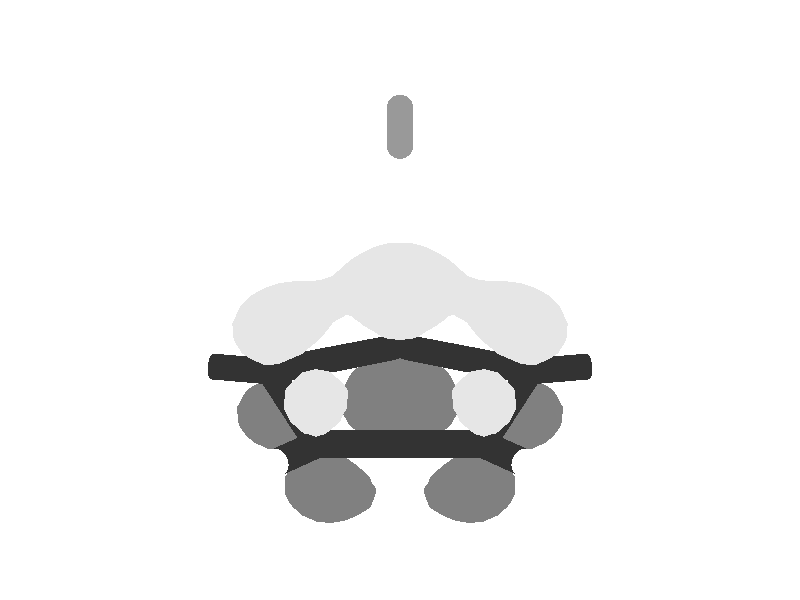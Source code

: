 camera {
 location <0.0, -3.4, 1.7>
 look_at <0.0, 0.21, 0.0>
 sky <0.0, 0.1, 0.0>
 angle 15
}
 light_source { <0, -9, 0> color rgb<0.7, 0.7, 0.7> shadowless}
 light_source { <0, 0, 9> color rgb<0.7, 0.7, 0.7> shadowless}
 background {<1, 1, 1>}
 #declare MeshBlue = texture {
 pigment { color rgb<0.9, 0.9, 0.9> }
 finish { ambient 0.2 diffuse 0.6 specular 0.9}
 }
 #declare MeshRed = texture {
 pigment { color rgb<0.5, 0.5, 0.5> }
 finish { ambient 0.2 diffuse 0.6 specular 0.9}
 }
 #declare BSAMBI = 0.2;
 #declare BSDIFF = 0.8;
 #declare BSSPEC = 0.8;
#declare colorA = 
 texture { 
 pigment { rgb<  1.0000  0.0000  0.0000 >}
 finish {ambient BSAMBI diffuse BSDIFF specular BSSPEC}
 }
#declare colorK = 
 texture { 
 pigment { rgb<  0.6  0.6  0.6 >}
 finish {ambient BSAMBI diffuse BSDIFF specular BSSPEC}
 }
#declare colorN = 
 texture { 
 pigment { rgb<  0.2  0.2  0.2 >}
 finish {ambient BSAMBI diffuse BSDIFF specular BSSPEC}
 }
#declare colorO = 
 texture { 
 pigment { rgb<  1.0  1.0  1.0 >}
 finish {ambient BSAMBI diffuse BSDIFF specular BSSPEC}
 }
 # declare molecule = union { 
 mesh {
 smooth_triangle {
< -0.016667,  0.100000, -0.002483>, < -0.363655, -0.281939, -0.887843>,
< -0.016667,  0.094142,  0.000000>, < -0.358927, -0.318916, -0.877191>,
< -0.024098,  0.100000,  0.000000>, < -0.401453, -0.264313, -0.876912>
 }
 smooth_triangle {
< -0.016667,  0.100000, -0.002483>, < -0.363655, -0.281939, -0.887843>,
<  0.000000,  0.100000, -0.004907>, < -0.225917, -0.378657, -0.897541>,
<  0.000000,  0.089672,  0.000000>, < -0.216776, -0.472799, -0.854090>
 }
 smooth_triangle {
< -0.016667,  0.094142,  0.000000>, < -0.358927, -0.318916, -0.877191>,
< -0.016667,  0.100000, -0.002483>, < -0.363655, -0.281939, -0.887843>,
<  0.000000,  0.089672,  0.000000>, < -0.216776, -0.472799, -0.854090>
 }
 smooth_triangle {
<  0.000000,  0.100000, -0.004907>, < -0.225917, -0.378657, -0.897541>,
<  0.016667,  0.100000, -0.002483>, <  0.000000, -0.488824, -0.872383>,
<  0.016667,  0.094142,  0.000000>, <  0.000000, -0.554104, -0.832448>
 }
 smooth_triangle {
<  0.000000,  0.089672,  0.000000>, < -0.216776, -0.472799, -0.854090>,
<  0.000000,  0.100000, -0.004907>, < -0.225917, -0.378657, -0.897541>,
<  0.016667,  0.094142,  0.000000>, <  0.000000, -0.554104, -0.832448>
 }
 smooth_triangle {
<  0.016667,  0.094142,  0.000000>, <  0.000000, -0.554104, -0.832448>,
<  0.016667,  0.100000, -0.002483>, <  0.000000, -0.488824, -0.872383>,
<  0.024098,  0.100000,  0.000000>, <  0.133016, -0.528698, -0.838323>
 }
 smooth_triangle {
< -0.033333,  0.116667, -0.000280>, < -0.483578, -0.092440, -0.870407>,
< -0.033333,  0.115479,  0.000000>, < -0.482362, -0.099787, -0.870270>,
< -0.033979,  0.116667,  0.000000>, < -0.486755, -0.091537, -0.868729>
 }
 smooth_triangle {
< -0.024098,  0.100000,  0.000000>, < -0.401453, -0.264313, -0.876912>,
< -0.033333,  0.115479,  0.000000>, < -0.482362, -0.099787, -0.870270>,
< -0.033333,  0.116667, -0.000280>, < -0.483578, -0.092440, -0.870407>
 }
 smooth_triangle {
< -0.024098,  0.100000,  0.000000>, < -0.401453, -0.264313, -0.876912>,
< -0.033333,  0.116667, -0.000280>, < -0.483578, -0.092440, -0.870407>,
< -0.016667,  0.100000, -0.002483>, < -0.363655, -0.281939, -0.887843>
 }
 smooth_triangle {
< -0.016667,  0.100000, -0.002483>, < -0.363655, -0.281939, -0.887843>,
< -0.033333,  0.116667, -0.000280>, < -0.483578, -0.092440, -0.870407>,
< -0.016667,  0.116667, -0.007835>, < -0.382181, -0.122506, -0.915931>
 }
 smooth_triangle {
<  0.000000,  0.100000, -0.004907>, < -0.225917, -0.378657, -0.897541>,
< -0.016667,  0.100000, -0.002483>, < -0.363655, -0.281939, -0.887843>,
<  0.000000,  0.116667, -0.009598>, < -0.211746, -0.155089, -0.964941>
 }
 smooth_triangle {
<  0.000000,  0.116667, -0.009598>, < -0.211746, -0.155089, -0.964941>,
< -0.016667,  0.100000, -0.002483>, < -0.363655, -0.281939, -0.887843>,
< -0.016667,  0.116667, -0.007835>, < -0.382181, -0.122506, -0.915931>
 }
 smooth_triangle {
<  0.016667,  0.100000, -0.002483>, <  0.000000, -0.488824, -0.872383>,
<  0.000000,  0.100000, -0.004907>, < -0.225917, -0.378657, -0.897541>,
<  0.016667,  0.116667, -0.007835>, <  0.000000, -0.171142, -0.985246>
 }
 smooth_triangle {
<  0.016667,  0.116667, -0.007835>, <  0.000000, -0.171142, -0.985246>,
<  0.000000,  0.100000, -0.004907>, < -0.225917, -0.378657, -0.897541>,
<  0.000000,  0.116667, -0.009598>, < -0.211746, -0.155089, -0.964941>
 }
 smooth_triangle {
<  0.033333,  0.115479,  0.000000>, <  0.471252, -0.224133, -0.853045>,
<  0.024098,  0.100000,  0.000000>, <  0.133016, -0.528698, -0.838323>,
<  0.016667,  0.100000, -0.002483>, <  0.000000, -0.488824, -0.872383>
 }
 smooth_triangle {
<  0.033333,  0.115479,  0.000000>, <  0.471252, -0.224133, -0.853045>,
<  0.016667,  0.100000, -0.002483>, <  0.000000, -0.488824, -0.872383>,
<  0.033333,  0.116667, -0.000280>, <  0.472979, -0.202069, -0.857589>
 }
 smooth_triangle {
<  0.033333,  0.116667, -0.000280>, <  0.472979, -0.202069, -0.857589>,
<  0.016667,  0.100000, -0.002483>, <  0.000000, -0.488824, -0.872383>,
<  0.016667,  0.116667, -0.007835>, <  0.000000, -0.171142, -0.985246>
 }
 smooth_triangle {
<  0.033333,  0.115479,  0.000000>, <  0.471252, -0.224133, -0.853045>,
<  0.033333,  0.116667, -0.000280>, <  0.472979, -0.202069, -0.857589>,
<  0.033979,  0.116667,  0.000000>, <  0.486111, -0.200971, -0.850474>
 }
 smooth_triangle {
< -0.033333,  0.133333, -0.000309>, < -0.503782,  0.053927, -0.862146>,
< -0.033333,  0.116667, -0.000280>, < -0.483578, -0.092440, -0.870407>,
< -0.033979,  0.116667,  0.000000>, < -0.486755, -0.091537, -0.868729>
 }
 smooth_triangle {
< -0.034015,  0.133333,  0.000000>, < -0.507508,  0.055245, -0.859874>,
< -0.033333,  0.133333, -0.000309>, < -0.503782,  0.053927, -0.862146>,
< -0.033979,  0.116667,  0.000000>, < -0.486755, -0.091537, -0.868729>
 }
 smooth_triangle {
< -0.016667,  0.116667, -0.007835>, < -0.382181, -0.122506, -0.915931>,
< -0.033333,  0.116667, -0.000280>, < -0.483578, -0.092440, -0.870407>,
< -0.016667,  0.133333, -0.008219>, < -0.397492,  0.049290, -0.916281>
 }
 smooth_triangle {
< -0.016667,  0.133333, -0.008219>, < -0.397492,  0.049290, -0.916281>,
< -0.033333,  0.116667, -0.000280>, < -0.483578, -0.092440, -0.870407>,
< -0.033333,  0.133333, -0.000309>, < -0.503782,  0.053927, -0.862146>
 }
 smooth_triangle {
<  0.000000,  0.116667, -0.009598>, < -0.211746, -0.155089, -0.964941>,
< -0.016667,  0.116667, -0.007835>, < -0.382181, -0.122506, -0.915931>,
<  0.000000,  0.133333, -0.011091>, < -0.240457,  0.082297, -0.967165>
 }
 smooth_triangle {
<  0.000000,  0.133333, -0.011091>, < -0.240457,  0.082297, -0.967165>,
< -0.016667,  0.116667, -0.007835>, < -0.382181, -0.122506, -0.915931>,
< -0.016667,  0.133333, -0.008219>, < -0.397492,  0.049290, -0.916281>
 }
 smooth_triangle {
<  0.016667,  0.116667, -0.007835>, <  0.000000, -0.171142, -0.985246>,
<  0.000000,  0.116667, -0.009598>, < -0.211746, -0.155089, -0.964941>,
<  0.016667,  0.133333, -0.008219>, <  0.000000,  0.124495, -0.992220>
 }
 smooth_triangle {
<  0.016667,  0.133333, -0.008219>, <  0.000000,  0.124495, -0.992220>,
<  0.000000,  0.116667, -0.009598>, < -0.211746, -0.155089, -0.964941>,
<  0.000000,  0.133333, -0.011091>, < -0.240457,  0.082297, -0.967165>
 }
 smooth_triangle {
<  0.033333,  0.116667, -0.000280>, <  0.472979, -0.202069, -0.857589>,
<  0.016667,  0.116667, -0.007835>, <  0.000000, -0.171142, -0.985246>,
<  0.033333,  0.133333, -0.000309>, <  0.473738,  0.259975, -0.841419>
 }
 smooth_triangle {
<  0.033333,  0.133333, -0.000309>, <  0.473738,  0.259975, -0.841419>,
<  0.016667,  0.116667, -0.007835>, <  0.000000, -0.171142, -0.985246>,
<  0.016667,  0.133333, -0.008219>, <  0.000000,  0.124495, -0.992220>
 }
 smooth_triangle {
<  0.034015,  0.133333,  0.000000>, <  0.485935,  0.260984, -0.834119>,
<  0.033979,  0.116667,  0.000000>, <  0.486111, -0.200971, -0.850474>,
<  0.033333,  0.116667, -0.000280>, <  0.472979, -0.202069, -0.857589>
 }
 smooth_triangle {
<  0.033333,  0.133333, -0.000309>, <  0.473738,  0.259975, -0.841419>,
<  0.034015,  0.133333,  0.000000>, <  0.485935,  0.260984, -0.834119>,
<  0.033333,  0.116667, -0.000280>, <  0.472979, -0.202069, -0.857589>
 }
 smooth_triangle {
< -0.033333,  0.133333, -0.000309>, < -0.503782,  0.053927, -0.862146>,
< -0.034015,  0.133333,  0.000000>, < -0.507508,  0.055245, -0.859874>,
< -0.033333,  0.134728,  0.000000>, < -0.505976,  0.066814, -0.859956>
 }
 smooth_triangle {
< -0.033333,  0.134728,  0.000000>, < -0.505976,  0.066814, -0.859956>,
< -0.023930,  0.150000,  0.000000>, < -0.446505,  0.274328, -0.851691>,
< -0.016667,  0.150000, -0.002657>, < -0.399357,  0.277935, -0.873651>
 }
 smooth_triangle {
< -0.033333,  0.134728,  0.000000>, < -0.505976,  0.066814, -0.859956>,
< -0.016667,  0.150000, -0.002657>, < -0.399357,  0.277935, -0.873651>,
< -0.033333,  0.133333, -0.000309>, < -0.503782,  0.053927, -0.862146>
 }
 smooth_triangle {
< -0.033333,  0.133333, -0.000309>, < -0.503782,  0.053927, -0.862146>,
< -0.016667,  0.150000, -0.002657>, < -0.399357,  0.277935, -0.873651>,
< -0.016667,  0.133333, -0.008219>, < -0.397492,  0.049290, -0.916281>
 }
 smooth_triangle {
<  0.000000,  0.133333, -0.011091>, < -0.240457,  0.082297, -0.967165>,
< -0.016667,  0.133333, -0.008219>, < -0.397492,  0.049290, -0.916281>,
<  0.000000,  0.150000, -0.005342>, < -0.245465,  0.387872, -0.888427>
 }
 smooth_triangle {
<  0.000000,  0.150000, -0.005342>, < -0.245465,  0.387872, -0.888427>,
< -0.016667,  0.133333, -0.008219>, < -0.397492,  0.049290, -0.916281>,
< -0.016667,  0.150000, -0.002657>, < -0.399357,  0.277935, -0.873651>
 }
 smooth_triangle {
<  0.016667,  0.133333, -0.008219>, <  0.000000,  0.124495, -0.992220>,
<  0.000000,  0.133333, -0.011091>, < -0.240457,  0.082297, -0.967165>,
<  0.016667,  0.150000, -0.002657>, <  0.000000,  0.542307, -0.840180>
 }
 smooth_triangle {
<  0.016667,  0.150000, -0.002657>, <  0.000000,  0.542307, -0.840180>,
<  0.000000,  0.133333, -0.011091>, < -0.240457,  0.082297, -0.967165>,
<  0.000000,  0.150000, -0.005342>, < -0.245465,  0.387872, -0.888427>
 }
 smooth_triangle {
<  0.023930,  0.150000,  0.000000>, <  0.131032,  0.580631, -0.803554>,
<  0.033333,  0.134728,  0.000000>, <  0.469785,  0.286565, -0.834974>,
<  0.033333,  0.133333, -0.000309>, <  0.473738,  0.259975, -0.841419>
 }
 smooth_triangle {
<  0.023930,  0.150000,  0.000000>, <  0.131032,  0.580631, -0.803554>,
<  0.033333,  0.133333, -0.000309>, <  0.473738,  0.259975, -0.841419>,
<  0.016667,  0.150000, -0.002657>, <  0.000000,  0.542307, -0.840180>
 }
 smooth_triangle {
<  0.016667,  0.150000, -0.002657>, <  0.000000,  0.542307, -0.840180>,
<  0.033333,  0.133333, -0.000309>, <  0.473738,  0.259975, -0.841419>,
<  0.016667,  0.133333, -0.008219>, <  0.000000,  0.124495, -0.992220>
 }
 smooth_triangle {
<  0.034015,  0.133333,  0.000000>, <  0.485935,  0.260984, -0.834119>,
<  0.033333,  0.133333, -0.000309>, <  0.473738,  0.259975, -0.841419>,
<  0.033333,  0.134728,  0.000000>, <  0.469785,  0.286565, -0.834974>
 }
 smooth_triangle {
< -0.016667,  0.150000, -0.002657>, < -0.399357,  0.277935, -0.873651>,
< -0.023930,  0.150000,  0.000000>, < -0.446505,  0.274328, -0.851691>,
< -0.016667,  0.155865,  0.000000>, < -0.404025,  0.350449, -0.844955>
 }
 smooth_triangle {
<  0.000000,  0.150000, -0.005342>, < -0.245465,  0.387872, -0.888427>,
< -0.016667,  0.150000, -0.002657>, < -0.399357,  0.277935, -0.873651>,
< -0.016667,  0.155865,  0.000000>, < -0.404025,  0.350449, -0.844955>
 }
 smooth_triangle {
<  0.000000,  0.160304,  0.000000>, < -0.237672,  0.527652, -0.815534>,
<  0.000000,  0.150000, -0.005342>, < -0.245465,  0.387872, -0.888427>,
< -0.016667,  0.155865,  0.000000>, < -0.404025,  0.350449, -0.844955>
 }
 smooth_triangle {
<  0.016667,  0.150000, -0.002657>, <  0.000000,  0.542307, -0.840180>,
<  0.000000,  0.150000, -0.005342>, < -0.245465,  0.387872, -0.888427>,
<  0.000000,  0.160304,  0.000000>, < -0.237672,  0.527652, -0.815534>
 }
 smooth_triangle {
<  0.016667,  0.155865,  0.000000>, <  0.000000,  0.613294, -0.789854>,
<  0.016667,  0.150000, -0.002657>, <  0.000000,  0.542307, -0.840180>,
<  0.000000,  0.160304,  0.000000>, < -0.237672,  0.527652, -0.815534>
 }
 smooth_triangle {
<  0.023930,  0.150000,  0.000000>, <  0.131032,  0.580631, -0.803554>,
<  0.016667,  0.150000, -0.002657>, <  0.000000,  0.542307, -0.840180>,
<  0.016667,  0.155865,  0.000000>, <  0.000000,  0.613294, -0.789854>
 }
 smooth_triangle {
< -0.100000, -0.200000,  0.013442>, < -0.355852, -0.137692, -0.924343>,
< -0.100000, -0.207762,  0.016667>, < -0.348737, -0.283843, -0.893205>,
< -0.112909, -0.200000,  0.016667>, < -0.477082, -0.115886, -0.871185>
 }
 smooth_triangle {
< -0.100000, -0.207762,  0.016667>, < -0.348737, -0.283843, -0.893205>,
< -0.100000, -0.200000,  0.013442>, < -0.355852, -0.137692, -0.924343>,
< -0.088580, -0.200000,  0.016667>, < -0.130755, -0.239055, -0.962162>
 }
 smooth_triangle {
<  0.100000, -0.200000,  0.013442>, < -0.396533, -0.133346, -0.908284>,
<  0.100000, -0.207762,  0.016667>, < -0.388205, -0.271876, -0.880557>,
<  0.088580, -0.200000,  0.016667>, < -0.485905, -0.114055, -0.866538>
 }
 smooth_triangle {
<  0.100000, -0.207762,  0.016667>, < -0.388205, -0.271876, -0.880557>,
<  0.100000, -0.200000,  0.013442>, < -0.396533, -0.133346, -0.908284>,
<  0.112909, -0.200000,  0.016667>, < -0.140319, -0.244489, -0.959446>
 }
 smooth_triangle {
< -0.100000, -0.183333,  0.014674>, < -0.343247,  0.194064, -0.918978>,
< -0.100000, -0.200000,  0.013442>, < -0.355852, -0.137692, -0.924343>,
< -0.112909, -0.200000,  0.016667>, < -0.477082, -0.115886, -0.871185>
 }
 smooth_triangle {
< -0.109640, -0.183333,  0.016667>, < -0.434008,  0.160016, -0.886584>,
< -0.100000, -0.183333,  0.014674>, < -0.343247,  0.194064, -0.918978>,
< -0.112909, -0.200000,  0.016667>, < -0.477082, -0.115886, -0.871185>
 }
 smooth_triangle {
< -0.091707, -0.183333,  0.016667>, < -0.187828,  0.283520, -0.940392>,
< -0.088580, -0.200000,  0.016667>, < -0.130755, -0.239055, -0.962162>,
< -0.100000, -0.200000,  0.013442>, < -0.355852, -0.137692, -0.924343>
 }
 smooth_triangle {
< -0.100000, -0.183333,  0.014674>, < -0.343247,  0.194064, -0.918978>,
< -0.091707, -0.183333,  0.016667>, < -0.187828,  0.283520, -0.940392>,
< -0.100000, -0.200000,  0.013442>, < -0.355852, -0.137692, -0.924343>
 }
 smooth_triangle {
<  0.100000, -0.183333,  0.014674>, < -0.382815,  0.185346, -0.905041>,
<  0.100000, -0.200000,  0.013442>, < -0.396533, -0.133346, -0.908284>,
<  0.088580, -0.200000,  0.016667>, < -0.485905, -0.114055, -0.866538>
 }
 smooth_triangle {
<  0.091707, -0.183333,  0.016667>, < -0.449873,  0.154651, -0.879601>,
<  0.100000, -0.183333,  0.014674>, < -0.382815,  0.185346, -0.905041>,
<  0.088580, -0.200000,  0.016667>, < -0.485905, -0.114055, -0.866538>
 }
 smooth_triangle {
<  0.109640, -0.183333,  0.016667>, < -0.205199,  0.286161, -0.935952>,
<  0.112909, -0.200000,  0.016667>, < -0.140319, -0.244489, -0.959446>,
<  0.100000, -0.200000,  0.013442>, < -0.396533, -0.133346, -0.908284>
 }
 smooth_triangle {
<  0.100000, -0.183333,  0.014674>, < -0.382815,  0.185346, -0.905041>,
<  0.109640, -0.183333,  0.016667>, < -0.205199,  0.286161, -0.935952>,
<  0.100000, -0.200000,  0.013442>, < -0.396533, -0.133346, -0.908284>
 }
 smooth_triangle {
< -0.100000, -0.183333,  0.014674>, < -0.343247,  0.194064, -0.918978>,
< -0.109640, -0.183333,  0.016667>, < -0.434008,  0.160016, -0.886584>,
< -0.100000, -0.178226,  0.016667>, < -0.339503,  0.272657, -0.900220>
 }
 smooth_triangle {
< -0.091707, -0.183333,  0.016667>, < -0.187828,  0.283520, -0.940392>,
< -0.100000, -0.183333,  0.014674>, < -0.343247,  0.194064, -0.918978>,
< -0.100000, -0.178226,  0.016667>, < -0.339503,  0.272657, -0.900220>
 }
 smooth_triangle {
<  0.100000, -0.183333,  0.014674>, < -0.382815,  0.185346, -0.905041>,
<  0.091707, -0.183333,  0.016667>, < -0.449873,  0.154651, -0.879601>,
<  0.100000, -0.178226,  0.016667>, < -0.378442,  0.260367, -0.888251>
 }
 smooth_triangle {
<  0.109640, -0.183333,  0.016667>, < -0.205199,  0.286161, -0.935952>,
<  0.100000, -0.183333,  0.014674>, < -0.382815,  0.185346, -0.905041>,
<  0.100000, -0.178226,  0.016667>, < -0.378442,  0.260367, -0.888251>
 }
 smooth_triangle {
< -0.166667, -0.016667,  0.016588>, < -0.316512, -0.252047, -0.914490>,
< -0.166667, -0.016937,  0.016667>, < -0.317032, -0.254756, -0.913559>,
< -0.167117, -0.016667,  0.016667>, < -0.320309, -0.251531, -0.913310>
 }
 smooth_triangle {
< -0.166667, -0.016937,  0.016667>, < -0.317032, -0.254756, -0.913559>,
< -0.166667, -0.016667,  0.016588>, < -0.316512, -0.252047, -0.914490>,
< -0.165245, -0.016667,  0.016667>, < -0.296298, -0.259307, -0.919221>
 }
 smooth_triangle {
<  0.166667, -0.016667,  0.016588>, < -0.176032, -0.280475, -0.943582>,
<  0.166667, -0.016937,  0.016667>, < -0.176170, -0.283601, -0.942621>,
<  0.165245, -0.016667,  0.016667>, < -0.186141, -0.276606, -0.942783>
 }
 smooth_triangle {
<  0.166667, -0.016937,  0.016667>, < -0.176170, -0.283601, -0.942621>,
<  0.166667, -0.016667,  0.016588>, < -0.176032, -0.280475, -0.943582>,
<  0.167117, -0.016667,  0.016667>, < -0.170138, -0.283207, -0.943847>
 }
 smooth_triangle {
< -0.166667,  0.000000,  0.014511>, < -0.299987, -0.015788, -0.953813>,
< -0.166667, -0.016667,  0.016588>, < -0.316512, -0.252047, -0.914490>,
< -0.167117, -0.016667,  0.016667>, < -0.320309, -0.251531, -0.913310>
 }
 smooth_triangle {
< -0.179385,  0.000000,  0.016667>, < -0.438910, -0.014764, -0.898410>,
< -0.166667,  0.000000,  0.014511>, < -0.299987, -0.015788, -0.953813>,
< -0.167117, -0.016667,  0.016667>, < -0.320309, -0.251531, -0.913310>
 }
 smooth_triangle {
< -0.150000, -0.010905,  0.016667>, < -0.084445, -0.200562, -0.976035>,
< -0.165245, -0.016667,  0.016667>, < -0.296298, -0.259307, -0.919221>,
< -0.166667, -0.016667,  0.016588>, < -0.316512, -0.252047, -0.914490>
 }
 smooth_triangle {
< -0.150000, -0.010905,  0.016667>, < -0.084445, -0.200562, -0.976035>,
< -0.166667, -0.016667,  0.016588>, < -0.316512, -0.252047, -0.914490>,
< -0.150000,  0.000000,  0.015227>, < -0.075487, -0.017004, -0.997002>
 }
 smooth_triangle {
< -0.150000,  0.000000,  0.015227>, < -0.075487, -0.017004, -0.997002>,
< -0.166667, -0.016667,  0.016588>, < -0.316512, -0.252047, -0.914490>,
< -0.166667,  0.000000,  0.014511>, < -0.299987, -0.015788, -0.953813>
 }
 smooth_triangle {
< -0.150000, -0.010905,  0.016667>, < -0.084445, -0.200562, -0.976035>,
< -0.150000,  0.000000,  0.015227>, < -0.075487, -0.017004, -0.997002>,
< -0.143734,  0.000000,  0.016667>, <  0.018846, -0.019575, -0.999631>
 }
 smooth_triangle {
<  0.150000,  0.000000,  0.015227>, < -0.312001, -0.032433, -0.949528>,
<  0.150000, -0.010905,  0.016667>, < -0.320178, -0.140929, -0.936817>,
<  0.143734,  0.000000,  0.016667>, < -0.339991, -0.038710, -0.939632>
 }
 smooth_triangle {
<  0.165245, -0.016667,  0.016667>, < -0.186141, -0.276606, -0.942783>,
<  0.150000, -0.010905,  0.016667>, < -0.320178, -0.140929, -0.936817>,
<  0.150000,  0.000000,  0.015227>, < -0.312001, -0.032433, -0.949528>
 }
 smooth_triangle {
<  0.165245, -0.016667,  0.016667>, < -0.186141, -0.276606, -0.942783>,
<  0.150000,  0.000000,  0.015227>, < -0.312001, -0.032433, -0.949528>,
<  0.166667, -0.016667,  0.016588>, < -0.176032, -0.280475, -0.943582>
 }
 smooth_triangle {
<  0.166667, -0.016667,  0.016588>, < -0.176032, -0.280475, -0.943582>,
<  0.150000,  0.000000,  0.015227>, < -0.312001, -0.032433, -0.949528>,
<  0.166667,  0.000000,  0.014511>, < -0.160837, -0.022132, -0.986733>
 }
 smooth_triangle {
<  0.179385,  0.000000,  0.016667>, <  0.021612, -0.018767, -0.999590>,
<  0.167117, -0.016667,  0.016667>, < -0.170138, -0.283207, -0.943847>,
<  0.166667, -0.016667,  0.016588>, < -0.176032, -0.280475, -0.943582>
 }
 smooth_triangle {
<  0.166667,  0.000000,  0.014511>, < -0.160837, -0.022132, -0.986733>,
<  0.179385,  0.000000,  0.016667>, <  0.021612, -0.018767, -0.999590>,
<  0.166667, -0.016667,  0.016588>, < -0.176032, -0.280475, -0.943582>
 }
 smooth_triangle {
< -0.166667,  0.016667,  0.016101>, < -0.318795,  0.215509, -0.922998>,
< -0.166667,  0.000000,  0.014511>, < -0.299987, -0.015788, -0.953813>,
< -0.179385,  0.000000,  0.016667>, < -0.438910, -0.014764, -0.898410>
 }
 smooth_triangle {
< -0.169782,  0.016667,  0.016667>, < -0.346396,  0.212091, -0.913798>,
< -0.166667,  0.016667,  0.016101>, < -0.318795,  0.215509, -0.922998>,
< -0.179385,  0.000000,  0.016667>, < -0.438910, -0.014764, -0.898410>
 }
 smooth_triangle {
< -0.155129,  0.016667,  0.016667>, < -0.160265,  0.264244, -0.951047>,
< -0.150000,  0.014395,  0.016667>, < -0.091457,  0.232926, -0.968184>,
< -0.150000,  0.000000,  0.015227>, < -0.075487, -0.017004, -0.997002>
 }
 smooth_triangle {
< -0.155129,  0.016667,  0.016667>, < -0.160265,  0.264244, -0.951047>,
< -0.150000,  0.000000,  0.015227>, < -0.075487, -0.017004, -0.997002>,
< -0.166667,  0.016667,  0.016101>, < -0.318795,  0.215509, -0.922998>
 }
 smooth_triangle {
< -0.166667,  0.016667,  0.016101>, < -0.318795,  0.215509, -0.922998>,
< -0.150000,  0.000000,  0.015227>, < -0.075487, -0.017004, -0.997002>,
< -0.166667,  0.000000,  0.014511>, < -0.299987, -0.015788, -0.953813>
 }
 smooth_triangle {
< -0.143734,  0.000000,  0.016667>, <  0.018846, -0.019575, -0.999631>,
< -0.150000,  0.000000,  0.015227>, < -0.075487, -0.017004, -0.997002>,
< -0.150000,  0.014395,  0.016667>, < -0.091457,  0.232926, -0.968184>
 }
 smooth_triangle {
<  0.150000,  0.000000,  0.015227>, < -0.312001, -0.032433, -0.949528>,
<  0.143734,  0.000000,  0.016667>, < -0.339991, -0.038710, -0.939632>,
<  0.150000,  0.014395,  0.016667>, < -0.301131,  0.112265, -0.946951>
 }
 smooth_triangle {
<  0.150000,  0.014395,  0.016667>, < -0.301131,  0.112265, -0.946951>,
<  0.155129,  0.016667,  0.016667>, < -0.250363,  0.173590, -0.952463>,
<  0.166667,  0.016667,  0.016101>, < -0.162667,  0.228228, -0.959923>
 }
 smooth_triangle {
<  0.150000,  0.014395,  0.016667>, < -0.301131,  0.112265, -0.946951>,
<  0.166667,  0.016667,  0.016101>, < -0.162667,  0.228228, -0.959923>,
<  0.150000,  0.000000,  0.015227>, < -0.312001, -0.032433, -0.949528>
 }
 smooth_triangle {
<  0.150000,  0.000000,  0.015227>, < -0.312001, -0.032433, -0.949528>,
<  0.166667,  0.016667,  0.016101>, < -0.162667,  0.228228, -0.959923>,
<  0.166667,  0.000000,  0.014511>, < -0.160837, -0.022132, -0.986733>
 }
 smooth_triangle {
<  0.169782,  0.016667,  0.016667>, < -0.121239,  0.249345, -0.960796>,
<  0.179385,  0.000000,  0.016667>, <  0.021612, -0.018767, -0.999590>,
<  0.166667,  0.000000,  0.014511>, < -0.160837, -0.022132, -0.986733>
 }
 smooth_triangle {
<  0.166667,  0.016667,  0.016101>, < -0.162667,  0.228228, -0.959923>,
<  0.169782,  0.016667,  0.016667>, < -0.121239,  0.249345, -0.960796>,
<  0.166667,  0.000000,  0.014511>, < -0.160837, -0.022132, -0.986733>
 }
 smooth_triangle {
< -0.166667,  0.016667,  0.016101>, < -0.318795,  0.215509, -0.922998>,
< -0.169782,  0.016667,  0.016667>, < -0.346396,  0.212091, -0.913798>,
< -0.166667,  0.018773,  0.016667>, < -0.323177,  0.236905, -0.916206>
 }
 smooth_triangle {
< -0.155129,  0.016667,  0.016667>, < -0.160265,  0.264244, -0.951047>,
< -0.166667,  0.016667,  0.016101>, < -0.318795,  0.215509, -0.922998>,
< -0.166667,  0.018773,  0.016667>, < -0.323177,  0.236905, -0.916206>
 }
 smooth_triangle {
<  0.166667,  0.016667,  0.016101>, < -0.162667,  0.228228, -0.959923>,
<  0.155129,  0.016667,  0.016667>, < -0.250363,  0.173590, -0.952463>,
<  0.166667,  0.018773,  0.016667>, < -0.161395,  0.252571, -0.954023>
 }
 smooth_triangle {
<  0.169782,  0.016667,  0.016667>, < -0.121239,  0.249345, -0.960796>,
<  0.166667,  0.016667,  0.016101>, < -0.162667,  0.228228, -0.959923>,
<  0.166667,  0.018773,  0.016667>, < -0.161395,  0.252571, -0.954023>
 }
 smooth_triangle {
< -0.033333,  0.083333,  0.015501>, < -0.433060, -0.346443, -0.832128>,
< -0.033333,  0.080964,  0.016667>, < -0.428791, -0.356781, -0.829967>,
< -0.036080,  0.083333,  0.016667>, < -0.443769, -0.335991, -0.830771>
 }
 smooth_triangle {
< -0.033333,  0.083333,  0.015501>, < -0.433060, -0.346443, -0.832128>,
< -0.016667,  0.083333,  0.009531>, < -0.325892, -0.428639, -0.842652>,
< -0.016667,  0.072085,  0.016667>, < -0.309474, -0.497871, -0.810154>
 }
 smooth_triangle {
< -0.033333,  0.080964,  0.016667>, < -0.428791, -0.356781, -0.829967>,
< -0.033333,  0.083333,  0.015501>, < -0.433060, -0.346443, -0.832128>,
< -0.016667,  0.072085,  0.016667>, < -0.309474, -0.497871, -0.810154>
 }
 smooth_triangle {
< -0.016667,  0.083333,  0.009531>, < -0.325892, -0.428639, -0.842652>,
<  0.000000,  0.083333,  0.006981>, < -0.187941, -0.539293, -0.820879>,
<  0.000000,  0.069649,  0.016667>, < -0.170525, -0.607668, -0.775668>
 }
 smooth_triangle {
< -0.016667,  0.072085,  0.016667>, < -0.309474, -0.497871, -0.810154>,
< -0.016667,  0.083333,  0.009531>, < -0.325892, -0.428639, -0.842652>,
<  0.000000,  0.069649,  0.016667>, < -0.170525, -0.607668, -0.775668>
 }
 smooth_triangle {
<  0.000000,  0.083333,  0.006981>, < -0.187941, -0.539293, -0.820879>,
<  0.016667,  0.083333,  0.009531>, <  0.000000, -0.636036, -0.771660>,
<  0.016667,  0.072085,  0.016667>, <  0.000000, -0.672110, -0.740451>
 }
 smooth_triangle {
<  0.000000,  0.069649,  0.016667>, < -0.170525, -0.607668, -0.775668>,
<  0.000000,  0.083333,  0.006981>, < -0.187941, -0.539293, -0.820879>,
<  0.016667,  0.072085,  0.016667>, <  0.000000, -0.672110, -0.740451>
 }
 smooth_triangle {
<  0.016667,  0.083333,  0.009531>, <  0.000000, -0.636036, -0.771660>,
<  0.033333,  0.083333,  0.015501>, <  0.241972, -0.647895, -0.722275>,
<  0.033333,  0.080964,  0.016667>, <  0.238054, -0.656686, -0.715607>
 }
 smooth_triangle {
<  0.016667,  0.072085,  0.016667>, <  0.000000, -0.672110, -0.740451>,
<  0.016667,  0.083333,  0.009531>, <  0.000000, -0.636036, -0.771660>,
<  0.033333,  0.080964,  0.016667>, <  0.238054, -0.656686, -0.715607>
 }
 smooth_triangle {
<  0.033333,  0.080964,  0.016667>, <  0.238054, -0.656686, -0.715607>,
<  0.033333,  0.083333,  0.015501>, <  0.241972, -0.647895, -0.722275>,
<  0.036080,  0.083333,  0.016667>, <  0.275622, -0.642937, -0.714608>
 }
 smooth_triangle {
< -0.033333,  0.100000,  0.006782>, < -0.464353, -0.223462, -0.856995>,
< -0.033333,  0.083333,  0.015501>, < -0.433060, -0.346443, -0.832128>,
< -0.036080,  0.083333,  0.016667>, < -0.443769, -0.335991, -0.830771>
 }
 smooth_triangle {
< -0.048796,  0.100000,  0.016667>, < -0.555860, -0.163674, -0.815003>,
< -0.033333,  0.100000,  0.006782>, < -0.464353, -0.223462, -0.856995>,
< -0.036080,  0.083333,  0.016667>, < -0.443769, -0.335991, -0.830771>
 }
 smooth_triangle {
< -0.016667,  0.094142,  0.000000>, < -0.358927, -0.318916, -0.877191>,
< -0.033333,  0.100000,  0.006782>, < -0.464353, -0.223462, -0.856995>,
< -0.024098,  0.100000,  0.000000>, < -0.401453, -0.264313, -0.876912>
 }
 smooth_triangle {
< -0.016667,  0.094142,  0.000000>, < -0.358927, -0.318916, -0.877191>,
< -0.016667,  0.083333,  0.009531>, < -0.325892, -0.428639, -0.842652>,
< -0.033333,  0.100000,  0.006782>, < -0.464353, -0.223462, -0.856995>
 }
 smooth_triangle {
< -0.016667,  0.083333,  0.009531>, < -0.325892, -0.428639, -0.842652>,
< -0.033333,  0.083333,  0.015501>, < -0.433060, -0.346443, -0.832128>,
< -0.033333,  0.100000,  0.006782>, < -0.464353, -0.223462, -0.856995>
 }
 smooth_triangle {
<  0.000000,  0.089672,  0.000000>, < -0.216776, -0.472799, -0.854090>,
< -0.016667,  0.083333,  0.009531>, < -0.325892, -0.428639, -0.842652>,
< -0.016667,  0.094142,  0.000000>, < -0.358927, -0.318916, -0.877191>
 }
 smooth_triangle {
<  0.000000,  0.083333,  0.006981>, < -0.187941, -0.539293, -0.820879>,
< -0.016667,  0.083333,  0.009531>, < -0.325892, -0.428639, -0.842652>,
<  0.000000,  0.089672,  0.000000>, < -0.216776, -0.472799, -0.854090>
 }
 smooth_triangle {
<  0.016667,  0.094142,  0.000000>, <  0.000000, -0.554104, -0.832448>,
<  0.000000,  0.083333,  0.006981>, < -0.187941, -0.539293, -0.820879>,
<  0.000000,  0.089672,  0.000000>, < -0.216776, -0.472799, -0.854090>
 }
 smooth_triangle {
<  0.016667,  0.083333,  0.009531>, <  0.000000, -0.636036, -0.771660>,
<  0.000000,  0.083333,  0.006981>, < -0.187941, -0.539293, -0.820879>,
<  0.016667,  0.094142,  0.000000>, <  0.000000, -0.554104, -0.832448>
 }
 smooth_triangle {
<  0.024098,  0.100000,  0.000000>, <  0.133016, -0.528698, -0.838323>,
<  0.016667,  0.083333,  0.009531>, <  0.000000, -0.636036, -0.771660>,
<  0.016667,  0.094142,  0.000000>, <  0.000000, -0.554104, -0.832448>
 }
 smooth_triangle {
<  0.024098,  0.100000,  0.000000>, <  0.133016, -0.528698, -0.838323>,
<  0.033333,  0.100000,  0.006782>, <  0.350770, -0.528575, -0.773026>,
<  0.016667,  0.083333,  0.009531>, <  0.000000, -0.636036, -0.771660>
 }
 smooth_triangle {
<  0.033333,  0.100000,  0.006782>, <  0.350770, -0.528575, -0.773026>,
<  0.033333,  0.083333,  0.015501>, <  0.241972, -0.647895, -0.722275>,
<  0.016667,  0.083333,  0.009531>, <  0.000000, -0.636036, -0.771660>
 }
 smooth_triangle {
<  0.048796,  0.100000,  0.016667>, <  0.601942, -0.433018, -0.670941>,
<  0.036080,  0.083333,  0.016667>, <  0.275622, -0.642937, -0.714608>,
<  0.033333,  0.083333,  0.015501>, <  0.241972, -0.647895, -0.722275>
 }
 smooth_triangle {
<  0.033333,  0.100000,  0.006782>, <  0.350770, -0.528575, -0.773026>,
<  0.048796,  0.100000,  0.016667>, <  0.601942, -0.433018, -0.670941>,
<  0.033333,  0.083333,  0.015501>, <  0.241972, -0.647895, -0.722275>
 }
 smooth_triangle {
< -0.050000,  0.116667,  0.014086>, < -0.604941, -0.037324, -0.795395>,
< -0.050000,  0.104093,  0.016667>, < -0.575578, -0.124107, -0.808274>,
< -0.053777,  0.116667,  0.016667>, < -0.626180, -0.020840, -0.779400>
 }
 smooth_triangle {
< -0.048796,  0.100000,  0.016667>, < -0.555860, -0.163674, -0.815003>,
< -0.050000,  0.104093,  0.016667>, < -0.575578, -0.124107, -0.808274>,
< -0.050000,  0.116667,  0.014086>, < -0.604941, -0.037324, -0.795395>
 }
 smooth_triangle {
< -0.033333,  0.100000,  0.006782>, < -0.464353, -0.223462, -0.856995>,
< -0.048796,  0.100000,  0.016667>, < -0.555860, -0.163674, -0.815003>,
< -0.050000,  0.116667,  0.014086>, < -0.604941, -0.037324, -0.795395>
 }
 smooth_triangle {
< -0.033333,  0.100000,  0.006782>, < -0.464353, -0.223462, -0.856995>,
< -0.050000,  0.116667,  0.014086>, < -0.604941, -0.037324, -0.795395>,
< -0.033979,  0.116667,  0.000000>, < -0.486755, -0.091537, -0.868729>
 }
 smooth_triangle {
< -0.033333,  0.100000,  0.006782>, < -0.464353, -0.223462, -0.856995>,
< -0.033979,  0.116667,  0.000000>, < -0.486755, -0.091537, -0.868729>,
< -0.033333,  0.115479,  0.000000>, < -0.482362, -0.099787, -0.870270>
 }
 smooth_triangle {
< -0.024098,  0.100000,  0.000000>, < -0.401453, -0.264313, -0.876912>,
< -0.033333,  0.100000,  0.006782>, < -0.464353, -0.223462, -0.856995>,
< -0.033333,  0.115479,  0.000000>, < -0.482362, -0.099787, -0.870270>
 }
 smooth_triangle {
<  0.024098,  0.100000,  0.000000>, <  0.133016, -0.528698, -0.838323>,
<  0.033333,  0.115479,  0.000000>, <  0.471252, -0.224133, -0.853045>,
<  0.033333,  0.100000,  0.006782>, <  0.350770, -0.528575, -0.773026>
 }
 smooth_triangle {
<  0.033979,  0.116667,  0.000000>, <  0.486111, -0.200971, -0.850474>,
<  0.050000,  0.116667,  0.014086>, <  0.751218, -0.139249, -0.645199>,
<  0.050000,  0.104093,  0.016667>, <  0.662466, -0.352413, -0.661017>
 }
 smooth_triangle {
<  0.033333,  0.115479,  0.000000>, <  0.471252, -0.224133, -0.853045>,
<  0.033979,  0.116667,  0.000000>, <  0.486111, -0.200971, -0.850474>,
<  0.050000,  0.104093,  0.016667>, <  0.662466, -0.352413, -0.661017>
 }
 smooth_triangle {
<  0.033333,  0.115479,  0.000000>, <  0.471252, -0.224133, -0.853045>,
<  0.050000,  0.104093,  0.016667>, <  0.662466, -0.352413, -0.661017>,
<  0.048796,  0.100000,  0.016667>, <  0.601942, -0.433018, -0.670941>
 }
 smooth_triangle {
<  0.033333,  0.115479,  0.000000>, <  0.471252, -0.224133, -0.853045>,
<  0.048796,  0.100000,  0.016667>, <  0.601942, -0.433018, -0.670941>,
<  0.033333,  0.100000,  0.006782>, <  0.350770, -0.528575, -0.773026>
 }
 smooth_triangle {
<  0.050000,  0.104093,  0.016667>, <  0.662466, -0.352413, -0.661017>,
<  0.050000,  0.116667,  0.014086>, <  0.751218, -0.139249, -0.645199>,
<  0.053777,  0.116667,  0.016667>, <  0.783477, -0.126732, -0.608361>
 }
 smooth_triangle {
< -0.050000,  0.133333,  0.014612>, < -0.643946,  0.114579, -0.756443>,
< -0.050000,  0.116667,  0.014086>, < -0.604941, -0.037324, -0.795395>,
< -0.053777,  0.116667,  0.016667>, < -0.626180, -0.020840, -0.779400>
 }
 smooth_triangle {
< -0.052788,  0.133333,  0.016667>, < -0.662193,  0.126956, -0.738500>,
< -0.050000,  0.133333,  0.014612>, < -0.643946,  0.114579, -0.756443>,
< -0.053777,  0.116667,  0.016667>, < -0.626180, -0.020840, -0.779400>
 }
 smooth_triangle {
< -0.033979,  0.116667,  0.000000>, < -0.486755, -0.091537, -0.868729>,
< -0.050000,  0.133333,  0.014612>, < -0.643946,  0.114579, -0.756443>,
< -0.034015,  0.133333,  0.000000>, < -0.507508,  0.055245, -0.859874>
 }
 smooth_triangle {
< -0.050000,  0.116667,  0.014086>, < -0.604941, -0.037324, -0.795395>,
< -0.050000,  0.133333,  0.014612>, < -0.643946,  0.114579, -0.756443>,
< -0.033979,  0.116667,  0.000000>, < -0.486755, -0.091537, -0.868729>
 }
 smooth_triangle {
<  0.050000,  0.116667,  0.014086>, <  0.751218, -0.139249, -0.645199>,
<  0.034015,  0.133333,  0.000000>, <  0.485935,  0.260984, -0.834119>,
<  0.050000,  0.133333,  0.014612>, <  0.759164,  0.217480, -0.613492>
 }
 smooth_triangle {
<  0.033979,  0.116667,  0.000000>, <  0.486111, -0.200971, -0.850474>,
<  0.034015,  0.133333,  0.000000>, <  0.485935,  0.260984, -0.834119>,
<  0.050000,  0.116667,  0.014086>, <  0.751218, -0.139249, -0.645199>
 }
 smooth_triangle {
<  0.052788,  0.133333,  0.016667>, <  0.785613,  0.224030, -0.576735>,
<  0.053777,  0.116667,  0.016667>, <  0.783477, -0.126732, -0.608361>,
<  0.050000,  0.116667,  0.014086>, <  0.751218, -0.139249, -0.645199>
 }
 smooth_triangle {
<  0.050000,  0.133333,  0.014612>, <  0.759164,  0.217480, -0.613492>,
<  0.052788,  0.133333,  0.016667>, <  0.785613,  0.224030, -0.576735>,
<  0.050000,  0.116667,  0.014086>, <  0.751218, -0.139249, -0.645199>
 }
 smooth_triangle {
< -0.050000,  0.133333,  0.014612>, < -0.643946,  0.114579, -0.756443>,
< -0.052788,  0.133333,  0.016667>, < -0.662193,  0.126956, -0.738500>,
< -0.050000,  0.140149,  0.016667>, < -0.662930,  0.188355, -0.724601>
 }
 smooth_triangle {
< -0.033333,  0.150000,  0.007116>, < -0.539698,  0.267738, -0.798149>,
< -0.050000,  0.140149,  0.016667>, < -0.662930,  0.188355, -0.724601>,
< -0.045919,  0.150000,  0.016667>, < -0.647646,  0.306619, -0.697523>
 }
 smooth_triangle {
< -0.033333,  0.134728,  0.000000>, < -0.505976,  0.066814, -0.859956>,
< -0.050000,  0.140149,  0.016667>, < -0.662930,  0.188355, -0.724601>,
< -0.033333,  0.150000,  0.007116>, < -0.539698,  0.267738, -0.798149>
 }
 smooth_triangle {
< -0.033333,  0.134728,  0.000000>, < -0.505976,  0.066814, -0.859956>,
< -0.050000,  0.133333,  0.014612>, < -0.643946,  0.114579, -0.756443>,
< -0.050000,  0.140149,  0.016667>, < -0.662930,  0.188355, -0.724601>
 }
 smooth_triangle {
< -0.033333,  0.134728,  0.000000>, < -0.505976,  0.066814, -0.859956>,
< -0.034015,  0.133333,  0.000000>, < -0.507508,  0.055245, -0.859874>,
< -0.050000,  0.133333,  0.014612>, < -0.643946,  0.114579, -0.756443>
 }
 smooth_triangle {
< -0.033333,  0.134728,  0.000000>, < -0.505976,  0.066814, -0.859956>,
< -0.033333,  0.150000,  0.007116>, < -0.539698,  0.267738, -0.798149>,
< -0.023930,  0.150000,  0.000000>, < -0.446505,  0.274328, -0.851691>
 }
 smooth_triangle {
<  0.033333,  0.134728,  0.000000>, <  0.469785,  0.286565, -0.834974>,
<  0.023930,  0.150000,  0.000000>, <  0.131032,  0.580631, -0.803554>,
<  0.033333,  0.150000,  0.007116>, <  0.350521,  0.594719, -0.723495>
 }
 smooth_triangle {
<  0.033333,  0.134728,  0.000000>, <  0.469785,  0.286565, -0.834974>,
<  0.033333,  0.150000,  0.007116>, <  0.350521,  0.594719, -0.723495>,
<  0.045919,  0.150000,  0.016667>, <  0.584457,  0.576607, -0.570906>
 }
 smooth_triangle {
<  0.034015,  0.133333,  0.000000>, <  0.485935,  0.260984, -0.834119>,
<  0.033333,  0.134728,  0.000000>, <  0.469785,  0.286565, -0.834974>,
<  0.045919,  0.150000,  0.016667>, <  0.584457,  0.576607, -0.570906>
 }
 smooth_triangle {
<  0.034015,  0.133333,  0.000000>, <  0.485935,  0.260984, -0.834119>,
<  0.045919,  0.150000,  0.016667>, <  0.584457,  0.576607, -0.570906>,
<  0.050000,  0.140149,  0.016667>, <  0.735366,  0.353068, -0.578429>
 }
 smooth_triangle {
<  0.034015,  0.133333,  0.000000>, <  0.485935,  0.260984, -0.834119>,
<  0.050000,  0.140149,  0.016667>, <  0.735366,  0.353068, -0.578429>,
<  0.050000,  0.133333,  0.014612>, <  0.759164,  0.217480, -0.613492>
 }
 smooth_triangle {
<  0.052788,  0.133333,  0.016667>, <  0.785613,  0.224030, -0.576735>,
<  0.050000,  0.133333,  0.014612>, <  0.759164,  0.217480, -0.613492>,
<  0.050000,  0.140149,  0.016667>, <  0.735366,  0.353068, -0.578429>
 }
 smooth_triangle {
< -0.033333,  0.150000,  0.007116>, < -0.539698,  0.267738, -0.798149>,
< -0.045919,  0.150000,  0.016667>, < -0.647646,  0.306619, -0.697523>,
< -0.033333,  0.163859,  0.016667>, < -0.572725,  0.486381, -0.659864>
 }
 smooth_triangle {
< -0.016667,  0.166667,  0.010818>, < -0.410253,  0.562854, -0.717556>,
< -0.033333,  0.163859,  0.016667>, < -0.572725,  0.486381, -0.659864>,
< -0.028981,  0.166667,  0.016667>, < -0.526188,  0.551924, -0.646920>
 }
 smooth_triangle {
< -0.016667,  0.155865,  0.000000>, < -0.404025,  0.350449, -0.844955>,
< -0.033333,  0.163859,  0.016667>, < -0.572725,  0.486381, -0.659864>,
< -0.016667,  0.166667,  0.010818>, < -0.410253,  0.562854, -0.717556>
 }
 smooth_triangle {
< -0.016667,  0.155865,  0.000000>, < -0.404025,  0.350449, -0.844955>,
< -0.033333,  0.150000,  0.007116>, < -0.539698,  0.267738, -0.798149>,
< -0.033333,  0.163859,  0.016667>, < -0.572725,  0.486381, -0.659864>
 }
 smooth_triangle {
< -0.016667,  0.155865,  0.000000>, < -0.404025,  0.350449, -0.844955>,
< -0.023930,  0.150000,  0.000000>, < -0.446505,  0.274328, -0.851691>,
< -0.033333,  0.150000,  0.007116>, < -0.539698,  0.267738, -0.798149>
 }
 smooth_triangle {
< -0.016667,  0.155865,  0.000000>, < -0.404025,  0.350449, -0.844955>,
<  0.000000,  0.166667,  0.007707>, < -0.224134,  0.644280, -0.731209>,
<  0.000000,  0.160304,  0.000000>, < -0.237672,  0.527652, -0.815534>
 }
 smooth_triangle {
< -0.016667,  0.166667,  0.010818>, < -0.410253,  0.562854, -0.717556>,
<  0.000000,  0.166667,  0.007707>, < -0.224134,  0.644280, -0.731209>,
< -0.016667,  0.155865,  0.000000>, < -0.404025,  0.350449, -0.844955>
 }
 smooth_triangle {
<  0.000000,  0.160304,  0.000000>, < -0.237672,  0.527652, -0.815534>,
<  0.016667,  0.166667,  0.010818>, <  0.000000,  0.750338, -0.661054>,
<  0.016667,  0.155865,  0.000000>, <  0.000000,  0.613294, -0.789854>
 }
 smooth_triangle {
<  0.000000,  0.166667,  0.007707>, < -0.224134,  0.644280, -0.731209>,
<  0.016667,  0.166667,  0.010818>, <  0.000000,  0.750338, -0.661054>,
<  0.000000,  0.160304,  0.000000>, < -0.237672,  0.527652, -0.815534>
 }
 smooth_triangle {
<  0.016667,  0.155865,  0.000000>, <  0.000000,  0.613294, -0.789854>,
<  0.016667,  0.166667,  0.010818>, <  0.000000,  0.750338, -0.661054>,
<  0.028981,  0.166667,  0.016667>, <  0.201503,  0.804636, -0.558531>
 }
 smooth_triangle {
<  0.023930,  0.150000,  0.000000>, <  0.131032,  0.580631, -0.803554>,
<  0.016667,  0.155865,  0.000000>, <  0.000000,  0.613294, -0.789854>,
<  0.028981,  0.166667,  0.016667>, <  0.201503,  0.804636, -0.558531>
 }
 smooth_triangle {
<  0.023930,  0.150000,  0.000000>, <  0.131032,  0.580631, -0.803554>,
<  0.028981,  0.166667,  0.016667>, <  0.201503,  0.804636, -0.558531>,
<  0.033333,  0.163859,  0.016667>, <  0.299980,  0.778118, -0.551856>
 }
 smooth_triangle {
<  0.023930,  0.150000,  0.000000>, <  0.131032,  0.580631, -0.803554>,
<  0.033333,  0.163859,  0.016667>, <  0.299980,  0.778118, -0.551856>,
<  0.033333,  0.150000,  0.007116>, <  0.350521,  0.594719, -0.723495>
 }
 smooth_triangle {
<  0.045919,  0.150000,  0.016667>, <  0.584457,  0.576607, -0.570906>,
<  0.033333,  0.150000,  0.007116>, <  0.350521,  0.594719, -0.723495>,
<  0.033333,  0.163859,  0.016667>, <  0.299980,  0.778118, -0.551856>
 }
 smooth_triangle {
< -0.016667,  0.166667,  0.010818>, < -0.410253,  0.562854, -0.717556>,
< -0.028981,  0.166667,  0.016667>, < -0.526188,  0.551924, -0.646920>,
< -0.016667,  0.173059,  0.016667>, < -0.420682,  0.663558, -0.618641>
 }
 smooth_triangle {
<  0.000000,  0.166667,  0.007707>, < -0.224134,  0.644280, -0.731209>,
< -0.016667,  0.166667,  0.010818>, < -0.410253,  0.562854, -0.717556>,
< -0.016667,  0.173059,  0.016667>, < -0.420682,  0.663558, -0.618641>
 }
 smooth_triangle {
<  0.000000,  0.175747,  0.016667>, < -0.230441,  0.780388, -0.581285>,
<  0.000000,  0.166667,  0.007707>, < -0.224134,  0.644280, -0.731209>,
< -0.016667,  0.173059,  0.016667>, < -0.420682,  0.663558, -0.618641>
 }
 smooth_triangle {
<  0.016667,  0.166667,  0.010818>, <  0.000000,  0.750338, -0.661054>,
<  0.000000,  0.166667,  0.007707>, < -0.224134,  0.644280, -0.731209>,
<  0.000000,  0.175747,  0.016667>, < -0.230441,  0.780388, -0.581285>
 }
 smooth_triangle {
<  0.016667,  0.173059,  0.016667>, <  0.000000,  0.832097, -0.554631>,
<  0.016667,  0.166667,  0.010818>, <  0.000000,  0.750338, -0.661054>,
<  0.000000,  0.175747,  0.016667>, < -0.230441,  0.780388, -0.581285>
 }
 smooth_triangle {
<  0.028981,  0.166667,  0.016667>, <  0.201503,  0.804636, -0.558531>,
<  0.016667,  0.166667,  0.010818>, <  0.000000,  0.750338, -0.661054>,
<  0.016667,  0.173059,  0.016667>, <  0.000000,  0.832097, -0.554631>
 }
 smooth_triangle {
< -0.116667, -0.216667,  0.031598>, < -0.580334, -0.427456, -0.693176>,
< -0.116667, -0.218835,  0.033333>, < -0.590232, -0.466002, -0.659142>,
< -0.119476, -0.216667,  0.033333>, < -0.616967, -0.430885, -0.658551>
 }
 smooth_triangle {
< -0.116667, -0.216667,  0.031598>, < -0.580334, -0.427456, -0.693176>,
< -0.100000, -0.216667,  0.026679>, < -0.341740, -0.556459, -0.757342>,
< -0.100000, -0.223475,  0.033333>, < -0.354554, -0.700613, -0.619219>
 }
 smooth_triangle {
< -0.116667, -0.218835,  0.033333>, < -0.590232, -0.466002, -0.659142>,
< -0.116667, -0.216667,  0.031598>, < -0.580334, -0.427456, -0.693176>,
< -0.100000, -0.223475,  0.033333>, < -0.354554, -0.700613, -0.619219>
 }
 smooth_triangle {
< -0.100000, -0.216667,  0.026679>, < -0.341740, -0.556459, -0.757342>,
< -0.083333, -0.216667,  0.032569>, <  0.026881, -0.822841, -0.567636>,
< -0.083333, -0.217675,  0.033333>, <  0.026512, -0.839575, -0.542596>
 }
 smooth_triangle {
< -0.100000, -0.223475,  0.033333>, < -0.354554, -0.700613, -0.619219>,
< -0.100000, -0.216667,  0.026679>, < -0.341740, -0.556459, -0.757342>,
< -0.083333, -0.217675,  0.033333>, <  0.026512, -0.839575, -0.542596>
 }
 smooth_triangle {
< -0.083333, -0.217675,  0.033333>, <  0.026512, -0.839575, -0.542596>,
< -0.083333, -0.216667,  0.032569>, <  0.026881, -0.822841, -0.567636>,
< -0.082141, -0.216667,  0.033333>, <  0.059741, -0.836185, -0.545183>
 }
 smooth_triangle {
<  0.083333, -0.216667,  0.032569>, < -0.577337, -0.399194, -0.712268>,
<  0.083333, -0.217675,  0.033333>, < -0.580335, -0.415834, -0.700209>,
<  0.082141, -0.216667,  0.033333>, < -0.587068, -0.401394, -0.703018>
 }
 smooth_triangle {
<  0.083333, -0.216667,  0.032569>, < -0.577337, -0.399194, -0.712268>,
<  0.100000, -0.216667,  0.026679>, < -0.381534, -0.530472, -0.756988>,
<  0.100000, -0.223475,  0.033333>, < -0.390009, -0.669331, -0.632368>
 }
 smooth_triangle {
<  0.083333, -0.217675,  0.033333>, < -0.580335, -0.415834, -0.700209>,
<  0.083333, -0.216667,  0.032569>, < -0.577337, -0.399194, -0.712268>,
<  0.100000, -0.223475,  0.033333>, < -0.390009, -0.669331, -0.632368>
 }
 smooth_triangle {
<  0.100000, -0.216667,  0.026679>, < -0.381534, -0.530472, -0.756988>,
<  0.116667, -0.216667,  0.031598>, < -0.027894, -0.796632, -0.603821>,
<  0.116667, -0.218835,  0.033333>, < -0.027122, -0.834640, -0.550128>
 }
 smooth_triangle {
<  0.100000, -0.223475,  0.033333>, < -0.390009, -0.669331, -0.632368>,
<  0.100000, -0.216667,  0.026679>, < -0.381534, -0.530472, -0.756988>,
<  0.116667, -0.218835,  0.033333>, < -0.027122, -0.834640, -0.550128>
 }
 smooth_triangle {
<  0.116667, -0.218835,  0.033333>, < -0.027122, -0.834640, -0.550128>,
<  0.116667, -0.216667,  0.031598>, < -0.027894, -0.796632, -0.603821>,
<  0.119476, -0.216667,  0.033333>, <  0.052303, -0.830881, -0.553986>
 }
 smooth_triangle {
< -0.116667, -0.200000,  0.019508>, < -0.531471, -0.107678, -0.840205>,
< -0.116667, -0.216667,  0.031598>, < -0.580334, -0.427456, -0.693176>,
< -0.119476, -0.216667,  0.033333>, < -0.616967, -0.430885, -0.658551>
 }
 smooth_triangle {
< -0.130619, -0.200000,  0.033333>, < -0.738115, -0.135093, -0.661011>,
< -0.116667, -0.200000,  0.019508>, < -0.531471, -0.107678, -0.840205>,
< -0.119476, -0.216667,  0.033333>, < -0.616967, -0.430885, -0.658551>
 }
 smooth_triangle {
< -0.100000, -0.207762,  0.016667>, < -0.348737, -0.283843, -0.893205>,
< -0.116667, -0.200000,  0.019508>, < -0.531471, -0.107678, -0.840205>,
< -0.112909, -0.200000,  0.016667>, < -0.477082, -0.115886, -0.871185>
 }
 smooth_triangle {
< -0.100000, -0.207762,  0.016667>, < -0.348737, -0.283843, -0.893205>,
< -0.100000, -0.216667,  0.026679>, < -0.341740, -0.556459, -0.757342>,
< -0.116667, -0.200000,  0.019508>, < -0.531471, -0.107678, -0.840205>
 }
 smooth_triangle {
< -0.100000, -0.216667,  0.026679>, < -0.341740, -0.556459, -0.757342>,
< -0.116667, -0.216667,  0.031598>, < -0.580334, -0.427456, -0.693176>,
< -0.116667, -0.200000,  0.019508>, < -0.531471, -0.107678, -0.840205>
 }
 smooth_triangle {
< -0.088580, -0.200000,  0.016667>, < -0.130755, -0.239055, -0.962162>,
< -0.100000, -0.216667,  0.026679>, < -0.341740, -0.556459, -0.757342>,
< -0.100000, -0.207762,  0.016667>, < -0.348737, -0.283843, -0.893205>
 }
 smooth_triangle {
< -0.088580, -0.200000,  0.016667>, < -0.130755, -0.239055, -0.962162>,
< -0.083333, -0.200000,  0.020843>, <  0.025413, -0.315395, -0.948620>,
< -0.100000, -0.216667,  0.026679>, < -0.341740, -0.556459, -0.757342>
 }
 smooth_triangle {
< -0.083333, -0.200000,  0.020843>, <  0.025413, -0.315395, -0.948620>,
< -0.083333, -0.216667,  0.032569>, <  0.026881, -0.822841, -0.567636>,
< -0.100000, -0.216667,  0.026679>, < -0.341740, -0.556459, -0.757342>
 }
 smooth_triangle {
< -0.071079, -0.200000,  0.033333>, <  0.709024, -0.417319, -0.568444>,
< -0.082141, -0.216667,  0.033333>, <  0.059741, -0.836185, -0.545183>,
< -0.083333, -0.216667,  0.032569>, <  0.026881, -0.822841, -0.567636>
 }
 smooth_triangle {
< -0.083333, -0.200000,  0.020843>, <  0.025413, -0.315395, -0.948620>,
< -0.071079, -0.200000,  0.033333>, <  0.709024, -0.417319, -0.568444>,
< -0.083333, -0.216667,  0.032569>, <  0.026881, -0.822841, -0.567636>
 }
 smooth_triangle {
<  0.083333, -0.200000,  0.020843>, < -0.548031, -0.102060, -0.830208>,
<  0.083333, -0.216667,  0.032569>, < -0.577337, -0.399194, -0.712268>,
<  0.082141, -0.216667,  0.033333>, < -0.587068, -0.401394, -0.703018>
 }
 smooth_triangle {
<  0.071079, -0.200000,  0.033333>, < -0.667224, -0.126339, -0.734064>,
<  0.083333, -0.200000,  0.020843>, < -0.548031, -0.102060, -0.830208>,
<  0.082141, -0.216667,  0.033333>, < -0.587068, -0.401394, -0.703018>
 }
 smooth_triangle {
<  0.100000, -0.207762,  0.016667>, < -0.388205, -0.271876, -0.880557>,
<  0.083333, -0.200000,  0.020843>, < -0.548031, -0.102060, -0.830208>,
<  0.088580, -0.200000,  0.016667>, < -0.485905, -0.114055, -0.866538>
 }
 smooth_triangle {
<  0.100000, -0.207762,  0.016667>, < -0.388205, -0.271876, -0.880557>,
<  0.100000, -0.216667,  0.026679>, < -0.381534, -0.530472, -0.756988>,
<  0.083333, -0.200000,  0.020843>, < -0.548031, -0.102060, -0.830208>
 }
 smooth_triangle {
<  0.100000, -0.216667,  0.026679>, < -0.381534, -0.530472, -0.756988>,
<  0.083333, -0.216667,  0.032569>, < -0.577337, -0.399194, -0.712268>,
<  0.083333, -0.200000,  0.020843>, < -0.548031, -0.102060, -0.830208>
 }
 smooth_triangle {
<  0.112909, -0.200000,  0.016667>, < -0.140319, -0.244489, -0.959446>,
<  0.100000, -0.216667,  0.026679>, < -0.381534, -0.530472, -0.756988>,
<  0.100000, -0.207762,  0.016667>, < -0.388205, -0.271876, -0.880557>
 }
 smooth_triangle {
<  0.112909, -0.200000,  0.016667>, < -0.140319, -0.244489, -0.959446>,
<  0.116667, -0.200000,  0.019508>, < -0.025266, -0.297666, -0.954336>,
<  0.100000, -0.216667,  0.026679>, < -0.381534, -0.530472, -0.756988>
 }
 smooth_triangle {
<  0.116667, -0.200000,  0.019508>, < -0.025266, -0.297666, -0.954336>,
<  0.116667, -0.216667,  0.031598>, < -0.027894, -0.796632, -0.603821>,
<  0.100000, -0.216667,  0.026679>, < -0.381534, -0.530472, -0.756988>
 }
 smooth_triangle {
<  0.130619, -0.200000,  0.033333>, <  0.734479, -0.392970, -0.553277>,
<  0.119476, -0.216667,  0.033333>, <  0.052303, -0.830881, -0.553986>,
<  0.116667, -0.216667,  0.031598>, < -0.027894, -0.796632, -0.603821>
 }
 smooth_triangle {
<  0.116667, -0.200000,  0.019508>, < -0.025266, -0.297666, -0.954336>,
<  0.130619, -0.200000,  0.033333>, <  0.734479, -0.392970, -0.553277>,
<  0.116667, -0.216667,  0.031598>, < -0.027894, -0.796632, -0.603821>
 }
 smooth_triangle {
< -0.116667, -0.183333,  0.021095>, < -0.530664,  0.119381, -0.839133>,
< -0.116667, -0.200000,  0.019508>, < -0.531471, -0.107678, -0.840205>,
< -0.130619, -0.200000,  0.033333>, < -0.738115, -0.135093, -0.661011>
 }
 smooth_triangle {
< -0.130360, -0.183333,  0.033333>, < -0.725439,  0.096996, -0.681418>,
< -0.116667, -0.183333,  0.021095>, < -0.530664,  0.119381, -0.839133>,
< -0.130619, -0.200000,  0.033333>, < -0.738115, -0.135093, -0.661011>
 }
 smooth_triangle {
< -0.112909, -0.200000,  0.016667>, < -0.477082, -0.115886, -0.871185>,
< -0.116667, -0.183333,  0.021095>, < -0.530664,  0.119381, -0.839133>,
< -0.109640, -0.183333,  0.016667>, < -0.434008,  0.160016, -0.886584>
 }
 smooth_triangle {
< -0.116667, -0.200000,  0.019508>, < -0.531471, -0.107678, -0.840205>,
< -0.116667, -0.183333,  0.021095>, < -0.530664,  0.119381, -0.839133>,
< -0.112909, -0.200000,  0.016667>, < -0.477082, -0.115886, -0.871185>
 }
 smooth_triangle {
< -0.083333, -0.200000,  0.020843>, <  0.025413, -0.315395, -0.948620>,
< -0.091707, -0.183333,  0.016667>, < -0.187828,  0.283520, -0.940392>,
< -0.083333, -0.183333,  0.022388>, <  0.025310,  0.404953, -0.913987>
 }
 smooth_triangle {
< -0.088580, -0.200000,  0.016667>, < -0.130755, -0.239055, -0.962162>,
< -0.091707, -0.183333,  0.016667>, < -0.187828,  0.283520, -0.940392>,
< -0.083333, -0.200000,  0.020843>, <  0.025413, -0.315395, -0.948620>
 }
 smooth_triangle {
< -0.071454, -0.183333,  0.033333>, <  0.624124,  0.482353, -0.614658>,
< -0.071079, -0.200000,  0.033333>, <  0.709024, -0.417319, -0.568444>,
< -0.083333, -0.200000,  0.020843>, <  0.025413, -0.315395, -0.948620>
 }
 smooth_triangle {
< -0.083333, -0.183333,  0.022388>, <  0.025310,  0.404953, -0.913987>,
< -0.071454, -0.183333,  0.033333>, <  0.624124,  0.482353, -0.614658>,
< -0.083333, -0.200000,  0.020843>, <  0.025413, -0.315395, -0.948620>
 }
 smooth_triangle {
<  0.083333, -0.183333,  0.022388>, < -0.546943,  0.106085, -0.830421>,
<  0.083333, -0.200000,  0.020843>, < -0.548031, -0.102060, -0.830208>,
<  0.071079, -0.200000,  0.033333>, < -0.667224, -0.126339, -0.734064>
 }
 smooth_triangle {
<  0.071454, -0.183333,  0.033333>, < -0.656649,  0.094789, -0.748216>,
<  0.083333, -0.183333,  0.022388>, < -0.546943,  0.106085, -0.830421>,
<  0.071079, -0.200000,  0.033333>, < -0.667224, -0.126339, -0.734064>
 }
 smooth_triangle {
<  0.088580, -0.200000,  0.016667>, < -0.485905, -0.114055, -0.866538>,
<  0.083333, -0.183333,  0.022388>, < -0.546943,  0.106085, -0.830421>,
<  0.091707, -0.183333,  0.016667>, < -0.449873,  0.154651, -0.879601>
 }
 smooth_triangle {
<  0.083333, -0.200000,  0.020843>, < -0.548031, -0.102060, -0.830208>,
<  0.083333, -0.183333,  0.022388>, < -0.546943,  0.106085, -0.830421>,
<  0.088580, -0.200000,  0.016667>, < -0.485905, -0.114055, -0.866538>
 }
 smooth_triangle {
<  0.116667, -0.200000,  0.019508>, < -0.025266, -0.297666, -0.954336>,
<  0.109640, -0.183333,  0.016667>, < -0.205199,  0.286161, -0.935952>,
<  0.116667, -0.183333,  0.021095>, < -0.025182,  0.385500, -0.922364>
 }
 smooth_triangle {
<  0.112909, -0.200000,  0.016667>, < -0.140319, -0.244489, -0.959446>,
<  0.109640, -0.183333,  0.016667>, < -0.205199,  0.286161, -0.935952>,
<  0.116667, -0.200000,  0.019508>, < -0.025266, -0.297666, -0.954336>
 }
 smooth_triangle {
<  0.130360, -0.183333,  0.033333>, <  0.656100,  0.452405, -0.604038>,
<  0.130619, -0.200000,  0.033333>, <  0.734479, -0.392970, -0.553277>,
<  0.116667, -0.200000,  0.019508>, < -0.025266, -0.297666, -0.954336>
 }
 smooth_triangle {
<  0.116667, -0.183333,  0.021095>, < -0.025182,  0.385500, -0.922364>,
<  0.130360, -0.183333,  0.033333>, <  0.656100,  0.452405, -0.604038>,
<  0.116667, -0.200000,  0.019508>, < -0.025266, -0.297666, -0.954336>
 }
 smooth_triangle {
< -0.116667, -0.166667,  0.032354>, < -0.553905,  0.380809, -0.740388>,
< -0.116667, -0.183333,  0.021095>, < -0.530664,  0.119381, -0.839133>,
< -0.130360, -0.183333,  0.033333>, < -0.725439,  0.096996, -0.681418>
 }
 smooth_triangle {
< -0.118565, -0.166667,  0.033333>, < -0.577734,  0.376500, -0.724204>,
< -0.116667, -0.166667,  0.032354>, < -0.553905,  0.380809, -0.740388>,
< -0.130360, -0.183333,  0.033333>, < -0.725439,  0.096996, -0.681418>
 }
 smooth_triangle {
< -0.109640, -0.183333,  0.016667>, < -0.434008,  0.160016, -0.886584>,
< -0.100000, -0.166667,  0.028615>, < -0.319378,  0.545503, -0.774871>,
< -0.100000, -0.178226,  0.016667>, < -0.339503,  0.272657, -0.900220>
 }
 smooth_triangle {
< -0.109640, -0.183333,  0.016667>, < -0.434008,  0.160016, -0.886584>,
< -0.116667, -0.183333,  0.021095>, < -0.530664,  0.119381, -0.839133>,
< -0.100000, -0.166667,  0.028615>, < -0.319378,  0.545503, -0.774871>
 }
 smooth_triangle {
< -0.116667, -0.183333,  0.021095>, < -0.530664,  0.119381, -0.839133>,
< -0.116667, -0.166667,  0.032354>, < -0.553905,  0.380809, -0.740388>,
< -0.100000, -0.166667,  0.028615>, < -0.319378,  0.545503, -0.774871>
 }
 smooth_triangle {
< -0.100000, -0.178226,  0.016667>, < -0.339503,  0.272657, -0.900220>,
< -0.083333, -0.183333,  0.022388>, <  0.025310,  0.404953, -0.913987>,
< -0.091707, -0.183333,  0.016667>, < -0.187828,  0.283520, -0.940392>
 }
 smooth_triangle {
< -0.100000, -0.178226,  0.016667>, < -0.339503,  0.272657, -0.900220>,
< -0.100000, -0.166667,  0.028615>, < -0.319378,  0.545503, -0.774871>,
< -0.083333, -0.183333,  0.022388>, <  0.025310,  0.404953, -0.913987>
 }
 smooth_triangle {
< -0.100000, -0.166667,  0.028615>, < -0.319378,  0.545503, -0.774871>,
< -0.083333, -0.166667,  0.033329>, <  0.029616,  0.771525, -0.635509>,
< -0.083333, -0.183333,  0.022388>, <  0.025310,  0.404953, -0.913987>
 }
 smooth_triangle {
< -0.083325, -0.166667,  0.033333>, <  0.029820,  0.771590, -0.635421>,
< -0.071454, -0.183333,  0.033333>, <  0.624124,  0.482353, -0.614658>,
< -0.083333, -0.183333,  0.022388>, <  0.025310,  0.404953, -0.913987>
 }
 smooth_triangle {
< -0.083333, -0.166667,  0.033329>, <  0.029616,  0.771525, -0.635509>,
< -0.083325, -0.166667,  0.033333>, <  0.029820,  0.771590, -0.635421>,
< -0.083333, -0.183333,  0.022388>, <  0.025310,  0.404953, -0.913987>
 }
 smooth_triangle {
<  0.083333, -0.166667,  0.033329>, < -0.554622,  0.361589, -0.749432>,
<  0.083333, -0.183333,  0.022388>, < -0.546943,  0.106085, -0.830421>,
<  0.071454, -0.183333,  0.033333>, < -0.656649,  0.094789, -0.748216>
 }
 smooth_triangle {
<  0.083325, -0.166667,  0.033333>, < -0.554688,  0.361580, -0.749388>,
<  0.083333, -0.166667,  0.033329>, < -0.554622,  0.361589, -0.749432>,
<  0.071454, -0.183333,  0.033333>, < -0.656649,  0.094789, -0.748216>
 }
 smooth_triangle {
<  0.091707, -0.183333,  0.016667>, < -0.449873,  0.154651, -0.879601>,
<  0.100000, -0.166667,  0.028615>, < -0.361842,  0.523859, -0.771130>,
<  0.100000, -0.178226,  0.016667>, < -0.378442,  0.260367, -0.888251>
 }
 smooth_triangle {
<  0.091707, -0.183333,  0.016667>, < -0.449873,  0.154651, -0.879601>,
<  0.083333, -0.183333,  0.022388>, < -0.546943,  0.106085, -0.830421>,
<  0.100000, -0.166667,  0.028615>, < -0.361842,  0.523859, -0.771130>
 }
 smooth_triangle {
<  0.083333, -0.183333,  0.022388>, < -0.546943,  0.106085, -0.830421>,
<  0.083333, -0.166667,  0.033329>, < -0.554622,  0.361589, -0.749432>,
<  0.100000, -0.166667,  0.028615>, < -0.361842,  0.523859, -0.771130>
 }
 smooth_triangle {
<  0.100000, -0.178226,  0.016667>, < -0.378442,  0.260367, -0.888251>,
<  0.116667, -0.183333,  0.021095>, < -0.025182,  0.385500, -0.922364>,
<  0.109640, -0.183333,  0.016667>, < -0.205199,  0.286161, -0.935952>
 }
 smooth_triangle {
<  0.100000, -0.178226,  0.016667>, < -0.378442,  0.260367, -0.888251>,
<  0.100000, -0.166667,  0.028615>, < -0.361842,  0.523859, -0.771130>,
<  0.116667, -0.183333,  0.021095>, < -0.025182,  0.385500, -0.922364>
 }
 smooth_triangle {
<  0.100000, -0.166667,  0.028615>, < -0.361842,  0.523859, -0.771130>,
<  0.116667, -0.166667,  0.032354>, < -0.030283,  0.747451, -0.663626>,
<  0.116667, -0.183333,  0.021095>, < -0.025182,  0.385500, -0.922364>
 }
 smooth_triangle {
<  0.118565, -0.166667,  0.033333>, <  0.016777,  0.762959, -0.646229>,
<  0.130360, -0.183333,  0.033333>, <  0.656100,  0.452405, -0.604038>,
<  0.116667, -0.183333,  0.021095>, < -0.025182,  0.385500, -0.922364>
 }
 smooth_triangle {
<  0.116667, -0.166667,  0.032354>, < -0.030283,  0.747451, -0.663626>,
<  0.118565, -0.166667,  0.033333>, <  0.016777,  0.762959, -0.646229>,
<  0.116667, -0.183333,  0.021095>, < -0.025182,  0.385500, -0.922364>
 }
 smooth_triangle {
< -0.116667, -0.166667,  0.032354>, < -0.553905,  0.380809, -0.740388>,
< -0.118565, -0.166667,  0.033333>, < -0.577734,  0.376500, -0.724204>,
< -0.116667, -0.165106,  0.033333>, < -0.558140,  0.397062, -0.728575>
 }
 smooth_triangle {
< -0.100000, -0.166667,  0.028615>, < -0.319378,  0.545503, -0.774871>,
< -0.116667, -0.166667,  0.032354>, < -0.553905,  0.380809, -0.740388>,
< -0.116667, -0.165106,  0.033333>, < -0.558140,  0.397062, -0.728575>
 }
 smooth_triangle {
< -0.100000, -0.160395,  0.033333>, < -0.323632,  0.620621, -0.714207>,
< -0.100000, -0.166667,  0.028615>, < -0.319378,  0.545503, -0.774871>,
< -0.116667, -0.165106,  0.033333>, < -0.558140,  0.397062, -0.728575>
 }
 smooth_triangle {
< -0.083333, -0.166667,  0.033329>, <  0.029616,  0.771525, -0.635509>,
< -0.100000, -0.166667,  0.028615>, < -0.319378,  0.545503, -0.774871>,
< -0.100000, -0.160395,  0.033333>, < -0.323632,  0.620621, -0.714207>
 }
 smooth_triangle {
< -0.083333, -0.166659,  0.033333>, <  0.029617,  0.771595, -0.635424>,
< -0.083333, -0.166667,  0.033329>, <  0.029616,  0.771525, -0.635509>,
< -0.100000, -0.160395,  0.033333>, < -0.323632,  0.620621, -0.714207>
 }
 smooth_triangle {
< -0.083325, -0.166667,  0.033333>, <  0.029820,  0.771590, -0.635421>,
< -0.083333, -0.166667,  0.033329>, <  0.029616,  0.771525, -0.635509>,
< -0.083333, -0.166659,  0.033333>, <  0.029617,  0.771595, -0.635424>
 }
 smooth_triangle {
<  0.083333, -0.166667,  0.033329>, < -0.554622,  0.361589, -0.749432>,
<  0.083325, -0.166667,  0.033333>, < -0.554688,  0.361580, -0.749388>,
<  0.083333, -0.166659,  0.033333>, < -0.554635,  0.361670, -0.749382>
 }
 smooth_triangle {
<  0.100000, -0.166667,  0.028615>, < -0.361842,  0.523859, -0.771130>,
<  0.083333, -0.166667,  0.033329>, < -0.554622,  0.361589, -0.749432>,
<  0.083333, -0.166659,  0.033333>, < -0.554635,  0.361670, -0.749382>
 }
 smooth_triangle {
<  0.100000, -0.160395,  0.033333>, < -0.365199,  0.598132, -0.713349>,
<  0.100000, -0.166667,  0.028615>, < -0.361842,  0.523859, -0.771130>,
<  0.083333, -0.166659,  0.033333>, < -0.554635,  0.361670, -0.749382>
 }
 smooth_triangle {
<  0.116667, -0.166667,  0.032354>, < -0.030283,  0.747451, -0.663626>,
<  0.100000, -0.166667,  0.028615>, < -0.361842,  0.523859, -0.771130>,
<  0.100000, -0.160395,  0.033333>, < -0.365199,  0.598132, -0.713349>
 }
 smooth_triangle {
<  0.116667, -0.165106,  0.033333>, < -0.030466,  0.762208, -0.646614>,
<  0.116667, -0.166667,  0.032354>, < -0.030283,  0.747451, -0.663626>,
<  0.100000, -0.160395,  0.033333>, < -0.365199,  0.598132, -0.713349>
 }
 smooth_triangle {
<  0.118565, -0.166667,  0.033333>, <  0.016777,  0.762959, -0.646229>,
<  0.116667, -0.166667,  0.032354>, < -0.030283,  0.747451, -0.663626>,
<  0.116667, -0.165106,  0.033333>, < -0.030466,  0.762208, -0.646614>
 }
 smooth_triangle {
< -0.166667, -0.033333,  0.029005>, < -0.351383, -0.528740, -0.772634>,
< -0.166667, -0.039865,  0.033333>, < -0.374583, -0.604095, -0.703390>,
< -0.181069, -0.033333,  0.033333>, < -0.541074, -0.470023, -0.697365>
 }
 smooth_triangle {
< -0.166667, -0.033333,  0.029005>, < -0.351383, -0.528740, -0.772634>,
< -0.150000, -0.033333,  0.029598>, < -0.115149, -0.638897, -0.760625>,
< -0.150000, -0.039478,  0.033333>, < -0.130577, -0.701339, -0.700766>
 }
 smooth_triangle {
< -0.166667, -0.039865,  0.033333>, < -0.374583, -0.604095, -0.703390>,
< -0.166667, -0.033333,  0.029005>, < -0.351383, -0.528740, -0.772634>,
< -0.150000, -0.039478,  0.033333>, < -0.130577, -0.701339, -0.700766>
 }
 smooth_triangle {
< -0.150000, -0.039478,  0.033333>, < -0.130577, -0.701339, -0.700766>,
< -0.150000, -0.033333,  0.029598>, < -0.115149, -0.638897, -0.760625>,
< -0.136880, -0.033333,  0.033333>, <  0.101597, -0.690146, -0.716503>
 }
 smooth_triangle {
<  0.150000, -0.033333,  0.029598>, < -0.310682, -0.455971, -0.834007>,
<  0.150000, -0.039478,  0.033333>, < -0.311928, -0.524355, -0.792309>,
<  0.136880, -0.033333,  0.033333>, < -0.402879, -0.423828, -0.811208>
 }
 smooth_triangle {
<  0.150000, -0.033333,  0.029598>, < -0.310682, -0.455971, -0.834007>,
<  0.166667, -0.033333,  0.029005>, < -0.143647, -0.581496, -0.800767>,
<  0.166667, -0.039865,  0.033333>, < -0.132963, -0.658979, -0.740316>
 }
 smooth_triangle {
<  0.150000, -0.039478,  0.033333>, < -0.311928, -0.524355, -0.792309>,
<  0.150000, -0.033333,  0.029598>, < -0.310682, -0.455971, -0.834007>,
<  0.166667, -0.039865,  0.033333>, < -0.132963, -0.658979, -0.740316>
 }
 smooth_triangle {
<  0.166667, -0.039865,  0.033333>, < -0.132963, -0.658979, -0.740316>,
<  0.166667, -0.033333,  0.029005>, < -0.143647, -0.581496, -0.800767>,
<  0.181069, -0.033333,  0.033333>, <  0.096030, -0.719536, -0.687783>
 }
 smooth_triangle {
< -0.183333, -0.016667,  0.024114>, < -0.527671, -0.210797, -0.822878>,
< -0.183333, -0.032170,  0.033333>, < -0.573821, -0.433236, -0.695008>,
< -0.196321, -0.016667,  0.033333>, < -0.709522, -0.215733, -0.670848>
 }
 smooth_triangle {
< -0.181069, -0.033333,  0.033333>, < -0.541074, -0.470023, -0.697365>,
< -0.183333, -0.032170,  0.033333>, < -0.573821, -0.433236, -0.695008>,
< -0.183333, -0.016667,  0.024114>, < -0.527671, -0.210797, -0.822878>
 }
 smooth_triangle {
< -0.166667, -0.033333,  0.029005>, < -0.351383, -0.528740, -0.772634>,
< -0.181069, -0.033333,  0.033333>, < -0.541074, -0.470023, -0.697365>,
< -0.183333, -0.016667,  0.024114>, < -0.527671, -0.210797, -0.822878>
 }
 smooth_triangle {
< -0.166667, -0.033333,  0.029005>, < -0.351383, -0.528740, -0.772634>,
< -0.183333, -0.016667,  0.024114>, < -0.527671, -0.210797, -0.822878>,
< -0.167117, -0.016667,  0.016667>, < -0.320309, -0.251531, -0.913310>
 }
 smooth_triangle {
< -0.166667, -0.033333,  0.029005>, < -0.351383, -0.528740, -0.772634>,
< -0.167117, -0.016667,  0.016667>, < -0.320309, -0.251531, -0.913310>,
< -0.166667, -0.016937,  0.016667>, < -0.317032, -0.254756, -0.913559>
 }
 smooth_triangle {
< -0.165245, -0.016667,  0.016667>, < -0.296298, -0.259307, -0.919221>,
< -0.166667, -0.033333,  0.029005>, < -0.351383, -0.528740, -0.772634>,
< -0.166667, -0.016937,  0.016667>, < -0.317032, -0.254756, -0.913559>
 }
 smooth_triangle {
< -0.165245, -0.016667,  0.016667>, < -0.296298, -0.259307, -0.919221>,
< -0.150000, -0.016667,  0.018752>, < -0.090112, -0.333715, -0.938357>,
< -0.166667, -0.033333,  0.029005>, < -0.351383, -0.528740, -0.772634>
 }
 smooth_triangle {
< -0.150000, -0.016667,  0.018752>, < -0.090112, -0.333715, -0.938357>,
< -0.150000, -0.033333,  0.029598>, < -0.115149, -0.638897, -0.760625>,
< -0.166667, -0.033333,  0.029005>, < -0.351383, -0.528740, -0.772634>
 }
 smooth_triangle {
< -0.133333, -0.031135,  0.033333>, <  0.189160, -0.667560, -0.720127>,
< -0.136880, -0.033333,  0.033333>, <  0.101597, -0.690146, -0.716503>,
< -0.150000, -0.033333,  0.029598>, < -0.115149, -0.638897, -0.760625>
 }
 smooth_triangle {
< -0.133333, -0.031135,  0.033333>, <  0.189160, -0.667560, -0.720127>,
< -0.150000, -0.033333,  0.029598>, < -0.115149, -0.638897, -0.760625>,
< -0.133333, -0.016667,  0.026863>, <  0.259401, -0.431335, -0.864095>
 }
 smooth_triangle {
< -0.133333, -0.016667,  0.026863>, <  0.259401, -0.431335, -0.864095>,
< -0.150000, -0.033333,  0.029598>, < -0.115149, -0.638897, -0.760625>,
< -0.150000, -0.016667,  0.018752>, < -0.090112, -0.333715, -0.938357>
 }
 smooth_triangle {
< -0.133333, -0.031135,  0.033333>, <  0.189160, -0.667560, -0.720127>,
< -0.133333, -0.016667,  0.026863>, <  0.259401, -0.431335, -0.864095>,
< -0.120325, -0.016667,  0.033333>, <  0.509365, -0.426510, -0.747420>
 }
 smooth_triangle {
<  0.133333, -0.016667,  0.026863>, < -0.418560, -0.217136, -0.881850>,
<  0.133333, -0.031135,  0.033333>, < -0.433361, -0.377258, -0.818459>,
<  0.120325, -0.016667,  0.033333>, < -0.485116, -0.248398, -0.838427>
 }
 smooth_triangle {
<  0.136880, -0.033333,  0.033333>, < -0.402879, -0.423828, -0.811208>,
<  0.133333, -0.031135,  0.033333>, < -0.433361, -0.377258, -0.818459>,
<  0.133333, -0.016667,  0.026863>, < -0.418560, -0.217136, -0.881850>
 }
 smooth_triangle {
<  0.136880, -0.033333,  0.033333>, < -0.402879, -0.423828, -0.811208>,
<  0.133333, -0.016667,  0.026863>, < -0.418560, -0.217136, -0.881850>,
<  0.150000, -0.033333,  0.029598>, < -0.310682, -0.455971, -0.834007>
 }
 smooth_triangle {
<  0.150000, -0.033333,  0.029598>, < -0.310682, -0.455971, -0.834007>,
<  0.133333, -0.016667,  0.026863>, < -0.418560, -0.217136, -0.881850>,
<  0.150000, -0.016667,  0.018752>, < -0.320808, -0.216599, -0.922045>
 }
 smooth_triangle {
<  0.166667, -0.016937,  0.016667>, < -0.176170, -0.283601, -0.942621>,
<  0.150000, -0.016667,  0.018752>, < -0.320808, -0.216599, -0.922045>,
<  0.165245, -0.016667,  0.016667>, < -0.186141, -0.276606, -0.942783>
 }
 smooth_triangle {
<  0.166667, -0.016937,  0.016667>, < -0.176170, -0.283601, -0.942621>,
<  0.166667, -0.033333,  0.029005>, < -0.143647, -0.581496, -0.800767>,
<  0.150000, -0.016667,  0.018752>, < -0.320808, -0.216599, -0.922045>
 }
 smooth_triangle {
<  0.166667, -0.033333,  0.029005>, < -0.143647, -0.581496, -0.800767>,
<  0.150000, -0.033333,  0.029598>, < -0.310682, -0.455971, -0.834007>,
<  0.150000, -0.016667,  0.018752>, < -0.320808, -0.216599, -0.922045>
 }
 smooth_triangle {
<  0.167117, -0.016667,  0.016667>, < -0.170138, -0.283207, -0.943847>,
<  0.183333, -0.016667,  0.024114>, <  0.121182, -0.421991, -0.898464>,
<  0.183333, -0.032170,  0.033333>, <  0.141030, -0.721115, -0.678310>
 }
 smooth_triangle {
<  0.166667, -0.016937,  0.016667>, < -0.176170, -0.283601, -0.942621>,
<  0.167117, -0.016667,  0.016667>, < -0.170138, -0.283207, -0.943847>,
<  0.183333, -0.032170,  0.033333>, <  0.141030, -0.721115, -0.678310>
 }
 smooth_triangle {
<  0.166667, -0.016937,  0.016667>, < -0.176170, -0.283601, -0.942621>,
<  0.183333, -0.032170,  0.033333>, <  0.141030, -0.721115, -0.678310>,
<  0.181069, -0.033333,  0.033333>, <  0.096030, -0.719536, -0.687783>
 }
 smooth_triangle {
<  0.166667, -0.016937,  0.016667>, < -0.176170, -0.283601, -0.942621>,
<  0.181069, -0.033333,  0.033333>, <  0.096030, -0.719536, -0.687783>,
<  0.166667, -0.033333,  0.029005>, < -0.143647, -0.581496, -0.800767>
 }
 smooth_triangle {
<  0.183333, -0.032170,  0.033333>, <  0.141030, -0.721115, -0.678310>,
<  0.183333, -0.016667,  0.024114>, <  0.121182, -0.421991, -0.898464>,
<  0.196321, -0.016667,  0.033333>, <  0.549060, -0.519617, -0.654623>
 }
 smooth_triangle {
< -0.200000,  0.000000,  0.033120>, < -0.747007, -0.011774, -0.664712>,
< -0.200000, -0.001177,  0.033333>, < -0.749036, -0.024169, -0.662089>,
< -0.200277,  0.000000,  0.033333>, < -0.750647, -0.011689, -0.660600>
 }
 smooth_triangle {
< -0.196321, -0.016667,  0.033333>, < -0.709522, -0.215733, -0.670848>,
< -0.200000, -0.001177,  0.033333>, < -0.749036, -0.024169, -0.662089>,
< -0.200000,  0.000000,  0.033120>, < -0.747007, -0.011774, -0.664712>
 }
 smooth_triangle {
< -0.196321, -0.016667,  0.033333>, < -0.709522, -0.215733, -0.670848>,
< -0.200000,  0.000000,  0.033120>, < -0.747007, -0.011774, -0.664712>,
< -0.183333, -0.016667,  0.024114>, < -0.527671, -0.210797, -0.822878>
 }
 smooth_triangle {
< -0.183333, -0.016667,  0.024114>, < -0.527671, -0.210797, -0.822878>,
< -0.200000,  0.000000,  0.033120>, < -0.747007, -0.011774, -0.664712>,
< -0.183333,  0.000000,  0.018961>, < -0.500723, -0.014570, -0.865485>
 }
 smooth_triangle {
< -0.167117, -0.016667,  0.016667>, < -0.320309, -0.251531, -0.913310>,
< -0.183333,  0.000000,  0.018961>, < -0.500723, -0.014570, -0.865485>,
< -0.179385,  0.000000,  0.016667>, < -0.438910, -0.014764, -0.898410>
 }
 smooth_triangle {
< -0.183333, -0.016667,  0.024114>, < -0.527671, -0.210797, -0.822878>,
< -0.183333,  0.000000,  0.018961>, < -0.500723, -0.014570, -0.865485>,
< -0.167117, -0.016667,  0.016667>, < -0.320309, -0.251531, -0.913310>
 }
 smooth_triangle {
< -0.165245, -0.016667,  0.016667>, < -0.296298, -0.259307, -0.919221>,
< -0.150000, -0.010905,  0.016667>, < -0.084445, -0.200562, -0.976035>,
< -0.150000, -0.016667,  0.018752>, < -0.090112, -0.333715, -0.938357>
 }
 smooth_triangle {
< -0.143734,  0.000000,  0.016667>, <  0.018846, -0.019575, -0.999631>,
< -0.150000, -0.016667,  0.018752>, < -0.090112, -0.333715, -0.938357>,
< -0.150000, -0.010905,  0.016667>, < -0.084445, -0.200562, -0.976035>
 }
 smooth_triangle {
< -0.143734,  0.000000,  0.016667>, <  0.018846, -0.019575, -0.999631>,
< -0.133333,  0.000000,  0.023133>, <  0.279461, -0.030132, -0.959684>,
< -0.150000, -0.016667,  0.018752>, < -0.090112, -0.333715, -0.938357>
 }
 smooth_triangle {
< -0.133333,  0.000000,  0.023133>, <  0.279461, -0.030132, -0.959684>,
< -0.133333, -0.016667,  0.026863>, <  0.259401, -0.431335, -0.864095>,
< -0.150000, -0.016667,  0.018752>, < -0.090112, -0.333715, -0.938357>
 }
 smooth_triangle {
< -0.116667, -0.005266,  0.033333>, <  0.633185, -0.161171, -0.757034>,
< -0.120325, -0.016667,  0.033333>, <  0.509365, -0.426510, -0.747420>,
< -0.133333, -0.016667,  0.026863>, <  0.259401, -0.431335, -0.864095>
 }
 smooth_triangle {
< -0.116667, -0.005266,  0.033333>, <  0.633185, -0.161171, -0.757034>,
< -0.133333, -0.016667,  0.026863>, <  0.259401, -0.431335, -0.864095>,
< -0.116667,  0.000000,  0.032423>, <  0.638000, -0.055363, -0.768043>
 }
 smooth_triangle {
< -0.116667,  0.000000,  0.032423>, <  0.638000, -0.055363, -0.768043>,
< -0.133333, -0.016667,  0.026863>, <  0.259401, -0.431335, -0.864095>,
< -0.133333,  0.000000,  0.023133>, <  0.279461, -0.030132, -0.959684>
 }
 smooth_triangle {
< -0.116667, -0.005266,  0.033333>, <  0.633185, -0.161171, -0.757034>,
< -0.116667,  0.000000,  0.032423>, <  0.638000, -0.055363, -0.768043>,
< -0.114631,  0.000000,  0.033333>, <  0.654428, -0.059701, -0.753764>
 }
 smooth_triangle {
<  0.116667,  0.000000,  0.032423>, < -0.470802, -0.115368, -0.874663>,
<  0.116667, -0.005266,  0.033333>, < -0.482922, -0.156581, -0.861550>,
<  0.114631,  0.000000,  0.033333>, < -0.476106, -0.123885, -0.870618>
 }
 smooth_triangle {
<  0.120325, -0.016667,  0.033333>, < -0.485116, -0.248398, -0.838427>,
<  0.116667, -0.005266,  0.033333>, < -0.482922, -0.156581, -0.861550>,
<  0.116667,  0.000000,  0.032423>, < -0.470802, -0.115368, -0.874663>
 }
 smooth_triangle {
<  0.120325, -0.016667,  0.033333>, < -0.485116, -0.248398, -0.838427>,
<  0.116667,  0.000000,  0.032423>, < -0.470802, -0.115368, -0.874663>,
<  0.133333, -0.016667,  0.026863>, < -0.418560, -0.217136, -0.881850>
 }
 smooth_triangle {
<  0.133333, -0.016667,  0.026863>, < -0.418560, -0.217136, -0.881850>,
<  0.116667,  0.000000,  0.032423>, < -0.470802, -0.115368, -0.874663>,
<  0.133333,  0.000000,  0.023133>, < -0.399127, -0.060082, -0.914925>
 }
 smooth_triangle {
<  0.150000, -0.010905,  0.016667>, < -0.320178, -0.140929, -0.936817>,
<  0.133333,  0.000000,  0.023133>, < -0.399127, -0.060082, -0.914925>,
<  0.143734,  0.000000,  0.016667>, < -0.339991, -0.038710, -0.939632>
 }
 smooth_triangle {
<  0.150000, -0.010905,  0.016667>, < -0.320178, -0.140929, -0.936817>,
<  0.150000, -0.016667,  0.018752>, < -0.320808, -0.216599, -0.922045>,
<  0.133333,  0.000000,  0.023133>, < -0.399127, -0.060082, -0.914925>
 }
 smooth_triangle {
<  0.150000, -0.016667,  0.018752>, < -0.320808, -0.216599, -0.922045>,
<  0.133333, -0.016667,  0.026863>, < -0.418560, -0.217136, -0.881850>,
<  0.133333,  0.000000,  0.023133>, < -0.399127, -0.060082, -0.914925>
 }
 smooth_triangle {
<  0.165245, -0.016667,  0.016667>, < -0.186141, -0.276606, -0.942783>,
<  0.150000, -0.016667,  0.018752>, < -0.320808, -0.216599, -0.922045>,
<  0.150000, -0.010905,  0.016667>, < -0.320178, -0.140929, -0.936817>
 }
 smooth_triangle {
<  0.183333, -0.016667,  0.024114>, <  0.121182, -0.421991, -0.898464>,
<  0.179385,  0.000000,  0.016667>, <  0.021612, -0.018767, -0.999590>,
<  0.183333,  0.000000,  0.018961>, <  0.100276, -0.019022, -0.994778>
 }
 smooth_triangle {
<  0.167117, -0.016667,  0.016667>, < -0.170138, -0.283207, -0.943847>,
<  0.179385,  0.000000,  0.016667>, <  0.021612, -0.018767, -0.999590>,
<  0.183333, -0.016667,  0.024114>, <  0.121182, -0.421991, -0.898464>
 }
 smooth_triangle {
<  0.200000, -0.001177,  0.033333>, <  0.781714, -0.058512, -0.620886>,
<  0.196321, -0.016667,  0.033333>, <  0.549060, -0.519617, -0.654623>,
<  0.183333, -0.016667,  0.024114>, <  0.121182, -0.421991, -0.898464>
 }
 smooth_triangle {
<  0.200000, -0.001177,  0.033333>, <  0.781714, -0.058512, -0.620886>,
<  0.183333, -0.016667,  0.024114>, <  0.121182, -0.421991, -0.898464>,
<  0.200000,  0.000000,  0.033120>, <  0.780540, -0.025380, -0.624591>
 }
 smooth_triangle {
<  0.200000,  0.000000,  0.033120>, <  0.780540, -0.025380, -0.624591>,
<  0.183333, -0.016667,  0.024114>, <  0.121182, -0.421991, -0.898464>,
<  0.183333,  0.000000,  0.018961>, <  0.100276, -0.019022, -0.994778>
 }
 smooth_triangle {
<  0.200000, -0.001177,  0.033333>, <  0.781714, -0.058512, -0.620886>,
<  0.200000,  0.000000,  0.033120>, <  0.780540, -0.025380, -0.624591>,
<  0.200277,  0.000000,  0.033333>, <  0.788290, -0.025364, -0.614781>
 }
 smooth_triangle {
< -0.200000,  0.000000,  0.033120>, < -0.747007, -0.011774, -0.664712>,
< -0.200277,  0.000000,  0.033333>, < -0.750647, -0.011689, -0.660600>,
< -0.200000,  0.001450,  0.033333>, < -0.749693,  0.003755, -0.661775>
 }
 smooth_triangle {
< -0.200000,  0.001450,  0.033333>, < -0.749693,  0.003755, -0.661775>,
< -0.197127,  0.016667,  0.033333>, < -0.723804,  0.188641, -0.663718>,
< -0.183333,  0.016667,  0.023220>, < -0.527499,  0.177088, -0.830894>
 }
 smooth_triangle {
< -0.200000,  0.001450,  0.033333>, < -0.749693,  0.003755, -0.661775>,
< -0.183333,  0.016667,  0.023220>, < -0.527499,  0.177088, -0.830894>,
< -0.200000,  0.000000,  0.033120>, < -0.747007, -0.011774, -0.664712>
 }
 smooth_triangle {
< -0.200000,  0.000000,  0.033120>, < -0.747007, -0.011774, -0.664712>,
< -0.183333,  0.016667,  0.023220>, < -0.527499,  0.177088, -0.830894>,
< -0.183333,  0.000000,  0.018961>, < -0.500723, -0.014570, -0.865485>
 }
 smooth_triangle {
< -0.179385,  0.000000,  0.016667>, < -0.438910, -0.014764, -0.898410>,
< -0.183333,  0.016667,  0.023220>, < -0.527499,  0.177088, -0.830894>,
< -0.169782,  0.016667,  0.016667>, < -0.346396,  0.212091, -0.913798>
 }
 smooth_triangle {
< -0.183333,  0.000000,  0.018961>, < -0.500723, -0.014570, -0.865485>,
< -0.183333,  0.016667,  0.023220>, < -0.527499,  0.177088, -0.830894>,
< -0.179385,  0.000000,  0.016667>, < -0.438910, -0.014764, -0.898410>
 }
 smooth_triangle {
< -0.150000,  0.014395,  0.016667>, < -0.091457,  0.232926, -0.968184>,
< -0.155129,  0.016667,  0.016667>, < -0.160265,  0.264244, -0.951047>,
< -0.150000,  0.016667,  0.017295>, < -0.094428,  0.284167, -0.954113>
 }
 smooth_triangle {
< -0.150000,  0.014395,  0.016667>, < -0.091457,  0.232926, -0.968184>,
< -0.133333,  0.000000,  0.023133>, <  0.279461, -0.030132, -0.959684>,
< -0.143734,  0.000000,  0.016667>, <  0.018846, -0.019575, -0.999631>
 }
 smooth_triangle {
< -0.150000,  0.014395,  0.016667>, < -0.091457,  0.232926, -0.968184>,
< -0.150000,  0.016667,  0.017295>, < -0.094428,  0.284167, -0.954113>,
< -0.133333,  0.000000,  0.023133>, <  0.279461, -0.030132, -0.959684>
 }
 smooth_triangle {
< -0.150000,  0.016667,  0.017295>, < -0.094428,  0.284167, -0.954113>,
< -0.133333,  0.016667,  0.025151>, <  0.233936,  0.348541, -0.907630>,
< -0.133333,  0.000000,  0.023133>, <  0.279461, -0.030132, -0.959684>
 }
 smooth_triangle {
< -0.116667,  0.000000,  0.032423>, <  0.638000, -0.055363, -0.768043>,
< -0.133333,  0.000000,  0.023133>, <  0.279461, -0.030132, -0.959684>,
< -0.116667,  0.016667,  0.032938>, <  0.536695,  0.280866, -0.795658>
 }
 smooth_triangle {
< -0.116667,  0.016667,  0.032938>, <  0.536695,  0.280866, -0.795658>,
< -0.133333,  0.000000,  0.023133>, <  0.279461, -0.030132, -0.959684>,
< -0.133333,  0.016667,  0.025151>, <  0.233936,  0.348541, -0.907630>
 }
 smooth_triangle {
< -0.115652,  0.016667,  0.033333>, <  0.544421,  0.277373, -0.791624>,
< -0.114631,  0.000000,  0.033333>, <  0.654428, -0.059701, -0.753764>,
< -0.116667,  0.000000,  0.032423>, <  0.638000, -0.055363, -0.768043>
 }
 smooth_triangle {
< -0.116667,  0.016667,  0.032938>, <  0.536695,  0.280866, -0.795658>,
< -0.115652,  0.016667,  0.033333>, <  0.544421,  0.277373, -0.791624>,
< -0.116667,  0.000000,  0.032423>, <  0.638000, -0.055363, -0.768043>
 }
 smooth_triangle {
<  0.116667,  0.016667,  0.032938>, < -0.424125,  0.010409, -0.905544>,
<  0.116667,  0.000000,  0.032423>, < -0.470802, -0.115368, -0.874663>,
<  0.114631,  0.000000,  0.033333>, < -0.476106, -0.123885, -0.870618>
 }
 smooth_triangle {
<  0.115652,  0.016667,  0.033333>, < -0.425090,  0.005230, -0.905136>,
<  0.116667,  0.016667,  0.032938>, < -0.424125,  0.010409, -0.905544>,
<  0.114631,  0.000000,  0.033333>, < -0.476106, -0.123885, -0.870618>
 }
 smooth_triangle {
<  0.133333,  0.000000,  0.023133>, < -0.399127, -0.060082, -0.914925>,
<  0.116667,  0.000000,  0.032423>, < -0.470802, -0.115368, -0.874663>,
<  0.133333,  0.016667,  0.025151>, < -0.371657,  0.080819, -0.924846>
 }
 smooth_triangle {
<  0.133333,  0.016667,  0.025151>, < -0.371657,  0.080819, -0.924846>,
<  0.116667,  0.000000,  0.032423>, < -0.470802, -0.115368, -0.874663>,
<  0.116667,  0.016667,  0.032938>, < -0.424125,  0.010409, -0.905544>
 }
 smooth_triangle {
<  0.143734,  0.000000,  0.016667>, < -0.339991, -0.038710, -0.939632>,
<  0.150000,  0.016667,  0.017295>, < -0.297537,  0.140488, -0.944317>,
<  0.150000,  0.014395,  0.016667>, < -0.301131,  0.112265, -0.946951>
 }
 smooth_triangle {
<  0.143734,  0.000000,  0.016667>, < -0.339991, -0.038710, -0.939632>,
<  0.133333,  0.000000,  0.023133>, < -0.399127, -0.060082, -0.914925>,
<  0.150000,  0.016667,  0.017295>, < -0.297537,  0.140488, -0.944317>
 }
 smooth_triangle {
<  0.133333,  0.000000,  0.023133>, < -0.399127, -0.060082, -0.914925>,
<  0.133333,  0.016667,  0.025151>, < -0.371657,  0.080819, -0.924846>,
<  0.150000,  0.016667,  0.017295>, < -0.297537,  0.140488, -0.944317>
 }
 smooth_triangle {
<  0.150000,  0.014395,  0.016667>, < -0.301131,  0.112265, -0.946951>,
<  0.150000,  0.016667,  0.017295>, < -0.297537,  0.140488, -0.944317>,
<  0.155129,  0.016667,  0.016667>, < -0.250363,  0.173590, -0.952463>
 }
 smooth_triangle {
<  0.183333,  0.000000,  0.018961>, <  0.100276, -0.019022, -0.994778>,
<  0.169782,  0.016667,  0.016667>, < -0.121239,  0.249345, -0.960796>,
<  0.183333,  0.016667,  0.023220>, <  0.130116,  0.369614, -0.920030>
 }
 smooth_triangle {
<  0.179385,  0.000000,  0.016667>, <  0.021612, -0.018767, -0.999590>,
<  0.169782,  0.016667,  0.016667>, < -0.121239,  0.249345, -0.960796>,
<  0.183333,  0.000000,  0.018961>, <  0.100276, -0.019022, -0.994778>
 }
 smooth_triangle {
<  0.197127,  0.016667,  0.033333>, <  0.595016,  0.469773, -0.652127>,
<  0.200000,  0.001450,  0.033333>, <  0.782745,  0.015482, -0.622150>,
<  0.200000,  0.000000,  0.033120>, <  0.780540, -0.025380, -0.624591>
 }
 smooth_triangle {
<  0.197127,  0.016667,  0.033333>, <  0.595016,  0.469773, -0.652127>,
<  0.200000,  0.000000,  0.033120>, <  0.780540, -0.025380, -0.624591>,
<  0.183333,  0.016667,  0.023220>, <  0.130116,  0.369614, -0.920030>
 }
 smooth_triangle {
<  0.183333,  0.016667,  0.023220>, <  0.130116,  0.369614, -0.920030>,
<  0.200000,  0.000000,  0.033120>, <  0.780540, -0.025380, -0.624591>,
<  0.183333,  0.000000,  0.018961>, <  0.100276, -0.019022, -0.994778>
 }
 smooth_triangle {
<  0.200277,  0.000000,  0.033333>, <  0.788290, -0.025364, -0.614781>,
<  0.200000,  0.000000,  0.033120>, <  0.780540, -0.025380, -0.624591>,
<  0.200000,  0.001450,  0.033333>, <  0.782745,  0.015482, -0.622150>
 }
 smooth_triangle {
< -0.183333,  0.033333,  0.032617>, < -0.581774,  0.419893, -0.696583>,
< -0.183333,  0.016667,  0.023220>, < -0.527499,  0.177088, -0.830894>,
< -0.197127,  0.016667,  0.033333>, < -0.723804,  0.188641, -0.663718>
 }
 smooth_triangle {
< -0.184646,  0.033333,  0.033333>, < -0.597660,  0.421670, -0.681907>,
< -0.183333,  0.033333,  0.032617>, < -0.581774,  0.419893, -0.696583>,
< -0.197127,  0.016667,  0.033333>, < -0.723804,  0.188641, -0.663718>
 }
 smooth_triangle {
< -0.169782,  0.016667,  0.016667>, < -0.346396,  0.212091, -0.913798>,
< -0.166667,  0.033333,  0.027008>, < -0.359979,  0.478024, -0.801192>,
< -0.166667,  0.018773,  0.016667>, < -0.323177,  0.236905, -0.916206>
 }
 smooth_triangle {
< -0.169782,  0.016667,  0.016667>, < -0.346396,  0.212091, -0.913798>,
< -0.183333,  0.016667,  0.023220>, < -0.527499,  0.177088, -0.830894>,
< -0.166667,  0.033333,  0.027008>, < -0.359979,  0.478024, -0.801192>
 }
 smooth_triangle {
< -0.183333,  0.016667,  0.023220>, < -0.527499,  0.177088, -0.830894>,
< -0.183333,  0.033333,  0.032617>, < -0.581774,  0.419893, -0.696583>,
< -0.166667,  0.033333,  0.027008>, < -0.359979,  0.478024, -0.801192>
 }
 smooth_triangle {
< -0.166667,  0.018773,  0.016667>, < -0.323177,  0.236905, -0.916206>,
< -0.150000,  0.016667,  0.017295>, < -0.094428,  0.284167, -0.954113>,
< -0.155129,  0.016667,  0.016667>, < -0.160265,  0.264244, -0.951047>
 }
 smooth_triangle {
< -0.166667,  0.018773,  0.016667>, < -0.323177,  0.236905, -0.916206>,
< -0.166667,  0.033333,  0.027008>, < -0.359979,  0.478024, -0.801192>,
< -0.150000,  0.016667,  0.017295>, < -0.094428,  0.284167, -0.954113>
 }
 smooth_triangle {
< -0.166667,  0.033333,  0.027008>, < -0.359979,  0.478024, -0.801192>,
< -0.150000,  0.033333,  0.027032>, < -0.135648,  0.568544, -0.811392>,
< -0.150000,  0.016667,  0.017295>, < -0.094428,  0.284167, -0.954113>
 }
 smooth_triangle {
< -0.133333,  0.016667,  0.025151>, <  0.233936,  0.348541, -0.907630>,
< -0.150000,  0.016667,  0.017295>, < -0.094428,  0.284167, -0.954113>,
< -0.133333,  0.033333,  0.030960>, <  0.118860,  0.597871, -0.792731>
 }
 smooth_triangle {
< -0.133333,  0.033333,  0.030960>, <  0.118860,  0.597871, -0.792731>,
< -0.150000,  0.016667,  0.017295>, < -0.094428,  0.284167, -0.954113>,
< -0.150000,  0.033333,  0.027032>, < -0.135648,  0.568544, -0.811392>
 }
 smooth_triangle {
< -0.125565,  0.033333,  0.033333>, <  0.215490,  0.575485, -0.788911>,
< -0.116667,  0.018739,  0.033333>, <  0.521155,  0.308363, -0.795807>,
< -0.116667,  0.016667,  0.032938>, <  0.536695,  0.280866, -0.795658>
 }
 smooth_triangle {
< -0.125565,  0.033333,  0.033333>, <  0.215490,  0.575485, -0.788911>,
< -0.116667,  0.016667,  0.032938>, <  0.536695,  0.280866, -0.795658>,
< -0.133333,  0.033333,  0.030960>, <  0.118860,  0.597871, -0.792731>
 }
 smooth_triangle {
< -0.133333,  0.033333,  0.030960>, <  0.118860,  0.597871, -0.792731>,
< -0.116667,  0.016667,  0.032938>, <  0.536695,  0.280866, -0.795658>,
< -0.133333,  0.016667,  0.025151>, <  0.233936,  0.348541, -0.907630>
 }
 smooth_triangle {
< -0.115652,  0.016667,  0.033333>, <  0.544421,  0.277373, -0.791624>,
< -0.116667,  0.016667,  0.032938>, <  0.536695,  0.280866, -0.795658>,
< -0.116667,  0.018739,  0.033333>, <  0.521155,  0.308363, -0.795807>
 }
 smooth_triangle {
<  0.116667,  0.016667,  0.032938>, < -0.424125,  0.010409, -0.905544>,
<  0.115652,  0.016667,  0.033333>, < -0.425090,  0.005230, -0.905136>,
<  0.116667,  0.018739,  0.033333>, < -0.416795,  0.022779, -0.908715>
 }
 smooth_triangle {
<  0.116667,  0.018739,  0.033333>, < -0.416795,  0.022779, -0.908715>,
<  0.125565,  0.033333,  0.033333>, < -0.334168,  0.206904, -0.919523>,
<  0.133333,  0.033333,  0.030960>, < -0.322371,  0.247747, -0.913618>
 }
 smooth_triangle {
<  0.116667,  0.018739,  0.033333>, < -0.416795,  0.022779, -0.908715>,
<  0.133333,  0.033333,  0.030960>, < -0.322371,  0.247747, -0.913618>,
<  0.116667,  0.016667,  0.032938>, < -0.424125,  0.010409, -0.905544>
 }
 smooth_triangle {
<  0.116667,  0.016667,  0.032938>, < -0.424125,  0.010409, -0.905544>,
<  0.133333,  0.033333,  0.030960>, < -0.322371,  0.247747, -0.913618>,
<  0.133333,  0.016667,  0.025151>, < -0.371657,  0.080819, -0.924846>
 }
 smooth_triangle {
<  0.150000,  0.016667,  0.017295>, < -0.297537,  0.140488, -0.944317>,
<  0.133333,  0.016667,  0.025151>, < -0.371657,  0.080819, -0.924846>,
<  0.150000,  0.033333,  0.027032>, < -0.246030,  0.354349, -0.902167>
 }
 smooth_triangle {
<  0.150000,  0.033333,  0.027032>, < -0.246030,  0.354349, -0.902167>,
<  0.133333,  0.016667,  0.025151>, < -0.371657,  0.080819, -0.924846>,
<  0.133333,  0.033333,  0.030960>, < -0.322371,  0.247747, -0.913618>
 }
 smooth_triangle {
<  0.155129,  0.016667,  0.016667>, < -0.250363,  0.173590, -0.952463>,
<  0.166667,  0.033333,  0.027008>, < -0.103785,  0.513299, -0.851911>,
<  0.166667,  0.018773,  0.016667>, < -0.161395,  0.252571, -0.954023>
 }
 smooth_triangle {
<  0.155129,  0.016667,  0.016667>, < -0.250363,  0.173590, -0.952463>,
<  0.150000,  0.016667,  0.017295>, < -0.297537,  0.140488, -0.944317>,
<  0.166667,  0.033333,  0.027008>, < -0.103785,  0.513299, -0.851911>
 }
 smooth_triangle {
<  0.150000,  0.016667,  0.017295>, < -0.297537,  0.140488, -0.944317>,
<  0.150000,  0.033333,  0.027032>, < -0.246030,  0.354349, -0.902167>,
<  0.166667,  0.033333,  0.027008>, < -0.103785,  0.513299, -0.851911>
 }
 smooth_triangle {
<  0.166667,  0.018773,  0.016667>, < -0.161395,  0.252571, -0.954023>,
<  0.183333,  0.016667,  0.023220>, <  0.130116,  0.369614, -0.920030>,
<  0.169782,  0.016667,  0.016667>, < -0.121239,  0.249345, -0.960796>
 }
 smooth_triangle {
<  0.166667,  0.018773,  0.016667>, < -0.161395,  0.252571, -0.954023>,
<  0.166667,  0.033333,  0.027008>, < -0.103785,  0.513299, -0.851911>,
<  0.183333,  0.016667,  0.023220>, <  0.130116,  0.369614, -0.920030>
 }
 smooth_triangle {
<  0.166667,  0.033333,  0.027008>, < -0.103785,  0.513299, -0.851911>,
<  0.183333,  0.033333,  0.032617>, <  0.172459,  0.692130, -0.700867>,
<  0.183333,  0.016667,  0.023220>, <  0.130116,  0.369614, -0.920030>
 }
 smooth_triangle {
<  0.184646,  0.033333,  0.033333>, <  0.199127,  0.701955, -0.683819>,
<  0.197127,  0.016667,  0.033333>, <  0.595016,  0.469773, -0.652127>,
<  0.183333,  0.016667,  0.023220>, <  0.130116,  0.369614, -0.920030>
 }
 smooth_triangle {
<  0.183333,  0.033333,  0.032617>, <  0.172459,  0.692130, -0.700867>,
<  0.184646,  0.033333,  0.033333>, <  0.199127,  0.701955, -0.683819>,
<  0.183333,  0.016667,  0.023220>, <  0.130116,  0.369614, -0.920030>
 }
 smooth_triangle {
< -0.183333,  0.033333,  0.032617>, < -0.581774,  0.419893, -0.696583>,
< -0.184646,  0.033333,  0.033333>, < -0.597660,  0.421670, -0.681907>,
< -0.183333,  0.034550,  0.033333>, < -0.587574,  0.433939, -0.682974>
 }
 smooth_triangle {
< -0.166667,  0.033333,  0.027008>, < -0.359979,  0.478024, -0.801192>,
< -0.183333,  0.033333,  0.032617>, < -0.581774,  0.419893, -0.696583>,
< -0.183333,  0.034550,  0.033333>, < -0.587574,  0.433939, -0.682974>
 }
 smooth_triangle {
< -0.166667,  0.043076,  0.033333>, < -0.400848,  0.598245, -0.693847>,
< -0.166667,  0.033333,  0.027008>, < -0.359979,  0.478024, -0.801192>,
< -0.183333,  0.034550,  0.033333>, < -0.587574,  0.433939, -0.682974>
 }
 smooth_triangle {
< -0.150000,  0.033333,  0.027032>, < -0.135648,  0.568544, -0.811392>,
< -0.166667,  0.033333,  0.027008>, < -0.359979,  0.478024, -0.801192>,
< -0.166667,  0.043076,  0.033333>, < -0.400848,  0.598245, -0.693847>
 }
 smooth_triangle {
< -0.150000,  0.044301,  0.033333>, < -0.179397,  0.680628, -0.710325>,
< -0.150000,  0.033333,  0.027032>, < -0.135648,  0.568544, -0.811392>,
< -0.166667,  0.043076,  0.033333>, < -0.400848,  0.598245, -0.693847>
 }
 smooth_triangle {
< -0.133333,  0.033333,  0.030960>, <  0.118860,  0.597871, -0.792731>,
< -0.150000,  0.033333,  0.027032>, < -0.135648,  0.568544, -0.811392>,
< -0.150000,  0.044301,  0.033333>, < -0.179397,  0.680628, -0.710325>
 }
 smooth_triangle {
< -0.133333,  0.038976,  0.033333>, <  0.089170,  0.647952, -0.756443>,
< -0.133333,  0.033333,  0.030960>, <  0.118860,  0.597871, -0.792731>,
< -0.150000,  0.044301,  0.033333>, < -0.179397,  0.680628, -0.710325>
 }
 smooth_triangle {
< -0.125565,  0.033333,  0.033333>, <  0.215490,  0.575485, -0.788911>,
< -0.133333,  0.033333,  0.030960>, <  0.118860,  0.597871, -0.792731>,
< -0.133333,  0.038976,  0.033333>, <  0.089170,  0.647952, -0.756443>
 }
 smooth_triangle {
<  0.133333,  0.033333,  0.030960>, < -0.322371,  0.247747, -0.913618>,
<  0.125565,  0.033333,  0.033333>, < -0.334168,  0.206904, -0.919523>,
<  0.133333,  0.038976,  0.033333>, < -0.300735,  0.300188, -0.905232>
 }
 smooth_triangle {
<  0.150000,  0.033333,  0.027032>, < -0.246030,  0.354349, -0.902167>,
<  0.133333,  0.033333,  0.030960>, < -0.322371,  0.247747, -0.913618>,
<  0.133333,  0.038976,  0.033333>, < -0.300735,  0.300188, -0.905232>
 }
 smooth_triangle {
<  0.150000,  0.044301,  0.033333>, < -0.201411,  0.494532, -0.845501>,
<  0.150000,  0.033333,  0.027032>, < -0.246030,  0.354349, -0.902167>,
<  0.133333,  0.038976,  0.033333>, < -0.300735,  0.300188, -0.905232>
 }
 smooth_triangle {
<  0.166667,  0.033333,  0.027008>, < -0.103785,  0.513299, -0.851911>,
<  0.150000,  0.033333,  0.027032>, < -0.246030,  0.354349, -0.902167>,
<  0.150000,  0.044301,  0.033333>, < -0.201411,  0.494532, -0.845501>
 }
 smooth_triangle {
<  0.166667,  0.043076,  0.033333>, < -0.058182,  0.641773, -0.764684>,
<  0.166667,  0.033333,  0.027008>, < -0.103785,  0.513299, -0.851911>,
<  0.150000,  0.044301,  0.033333>, < -0.201411,  0.494532, -0.845501>
 }
 smooth_triangle {
<  0.183333,  0.033333,  0.032617>, <  0.172459,  0.692130, -0.700867>,
<  0.166667,  0.033333,  0.027008>, < -0.103785,  0.513299, -0.851911>,
<  0.166667,  0.043076,  0.033333>, < -0.058182,  0.641773, -0.764684>
 }
 smooth_triangle {
<  0.183333,  0.034550,  0.033333>, <  0.177850,  0.706369, -0.685137>,
<  0.183333,  0.033333,  0.032617>, <  0.172459,  0.692130, -0.700867>,
<  0.166667,  0.043076,  0.033333>, < -0.058182,  0.641773, -0.764684>
 }
 smooth_triangle {
<  0.184646,  0.033333,  0.033333>, <  0.199127,  0.701955, -0.683819>,
<  0.183333,  0.033333,  0.032617>, <  0.172459,  0.692130, -0.700867>,
<  0.183333,  0.034550,  0.033333>, <  0.177850,  0.706369, -0.685137>
 }
 smooth_triangle {
< -0.033333,  0.066667,  0.029156>, < -0.367891, -0.438534, -0.819966>,
< -0.033333,  0.060373,  0.033333>, < -0.330373, -0.459139, -0.824648>,
< -0.043143,  0.066667,  0.033333>, < -0.375578, -0.359338, -0.854293>
 }
 smooth_triangle {
< -0.033333,  0.066667,  0.029156>, < -0.367891, -0.438534, -0.819966>,
< -0.016667,  0.066667,  0.023146>, < -0.288287, -0.543688, -0.788222>,
< -0.016667,  0.054717,  0.033333>, < -0.241030, -0.601549, -0.761605>
 }
 smooth_triangle {
< -0.033333,  0.060373,  0.033333>, < -0.330373, -0.459139, -0.824648>,
< -0.033333,  0.066667,  0.029156>, < -0.367891, -0.438534, -0.819966>,
< -0.016667,  0.054717,  0.033333>, < -0.241030, -0.601549, -0.761605>
 }
 smooth_triangle {
< -0.016667,  0.066667,  0.023146>, < -0.288287, -0.543688, -0.788222>,
<  0.000000,  0.066667,  0.020689>, < -0.161689, -0.630006, -0.759572>,
<  0.000000,  0.053084,  0.033333>, < -0.133475, -0.697805, -0.703741>
 }
 smooth_triangle {
< -0.016667,  0.054717,  0.033333>, < -0.241030, -0.601549, -0.761605>,
< -0.016667,  0.066667,  0.023146>, < -0.288287, -0.543688, -0.788222>,
<  0.000000,  0.053084,  0.033333>, < -0.133475, -0.697805, -0.703741>
 }
 smooth_triangle {
<  0.000000,  0.066667,  0.020689>, < -0.161689, -0.630006, -0.759572>,
<  0.016667,  0.066667,  0.023146>, <  0.000000, -0.698791, -0.715326>,
<  0.016667,  0.054717,  0.033333>, <  0.000000, -0.748327, -0.663330>
 }
 smooth_triangle {
<  0.000000,  0.053084,  0.033333>, < -0.133475, -0.697805, -0.703741>,
<  0.000000,  0.066667,  0.020689>, < -0.161689, -0.630006, -0.759572>,
<  0.016667,  0.054717,  0.033333>, <  0.000000, -0.748327, -0.663330>
 }
 smooth_triangle {
<  0.016667,  0.066667,  0.023146>, <  0.000000, -0.698791, -0.715326>,
<  0.033333,  0.066667,  0.029156>, <  0.189448, -0.726352, -0.660699>,
<  0.033333,  0.060373,  0.033333>, <  0.174081, -0.747113, -0.641496>
 }
 smooth_triangle {
<  0.016667,  0.054717,  0.033333>, <  0.000000, -0.748327, -0.663330>,
<  0.016667,  0.066667,  0.023146>, <  0.000000, -0.698791, -0.715326>,
<  0.033333,  0.060373,  0.033333>, <  0.174081, -0.747113, -0.641496>
 }
 smooth_triangle {
<  0.033333,  0.060373,  0.033333>, <  0.174081, -0.747113, -0.641496>,
<  0.033333,  0.066667,  0.029156>, <  0.189448, -0.726352, -0.660699>,
<  0.043143,  0.066667,  0.033333>, <  0.290829, -0.711992, -0.639129>
 }
 smooth_triangle {
< -0.050000,  0.083333,  0.027595>, < -0.504894, -0.232842, -0.831184>,
< -0.050000,  0.072442,  0.033333>, < -0.432370, -0.260906, -0.863125>,
< -0.058740,  0.083333,  0.033333>, < -0.513735, -0.144240, -0.845737>
 }
 smooth_triangle {
< -0.043143,  0.066667,  0.033333>, < -0.375578, -0.359338, -0.854293>,
< -0.050000,  0.072442,  0.033333>, < -0.432370, -0.260906, -0.863125>,
< -0.050000,  0.083333,  0.027595>, < -0.504894, -0.232842, -0.831184>
 }
 smooth_triangle {
< -0.033333,  0.066667,  0.029156>, < -0.367891, -0.438534, -0.819966>,
< -0.043143,  0.066667,  0.033333>, < -0.375578, -0.359338, -0.854293>,
< -0.050000,  0.083333,  0.027595>, < -0.504894, -0.232842, -0.831184>
 }
 smooth_triangle {
< -0.033333,  0.066667,  0.029156>, < -0.367891, -0.438534, -0.819966>,
< -0.050000,  0.083333,  0.027595>, < -0.504894, -0.232842, -0.831184>,
< -0.036080,  0.083333,  0.016667>, < -0.443769, -0.335991, -0.830771>
 }
 smooth_triangle {
< -0.033333,  0.066667,  0.029156>, < -0.367891, -0.438534, -0.819966>,
< -0.036080,  0.083333,  0.016667>, < -0.443769, -0.335991, -0.830771>,
< -0.033333,  0.080964,  0.016667>, < -0.428791, -0.356781, -0.829967>
 }
 smooth_triangle {
< -0.016667,  0.072085,  0.016667>, < -0.309474, -0.497871, -0.810154>,
< -0.033333,  0.066667,  0.029156>, < -0.367891, -0.438534, -0.819966>,
< -0.033333,  0.080964,  0.016667>, < -0.428791, -0.356781, -0.829967>
 }
 smooth_triangle {
< -0.016667,  0.066667,  0.023146>, < -0.288287, -0.543688, -0.788222>,
< -0.033333,  0.066667,  0.029156>, < -0.367891, -0.438534, -0.819966>,
< -0.016667,  0.072085,  0.016667>, < -0.309474, -0.497871, -0.810154>
 }
 smooth_triangle {
<  0.000000,  0.069649,  0.016667>, < -0.170525, -0.607668, -0.775668>,
< -0.016667,  0.066667,  0.023146>, < -0.288287, -0.543688, -0.788222>,
< -0.016667,  0.072085,  0.016667>, < -0.309474, -0.497871, -0.810154>
 }
 smooth_triangle {
<  0.000000,  0.066667,  0.020689>, < -0.161689, -0.630006, -0.759572>,
< -0.016667,  0.066667,  0.023146>, < -0.288287, -0.543688, -0.788222>,
<  0.000000,  0.069649,  0.016667>, < -0.170525, -0.607668, -0.775668>
 }
 smooth_triangle {
<  0.016667,  0.072085,  0.016667>, <  0.000000, -0.672110, -0.740451>,
<  0.000000,  0.066667,  0.020689>, < -0.161689, -0.630006, -0.759572>,
<  0.000000,  0.069649,  0.016667>, < -0.170525, -0.607668, -0.775668>
 }
 smooth_triangle {
<  0.016667,  0.066667,  0.023146>, <  0.000000, -0.698791, -0.715326>,
<  0.000000,  0.066667,  0.020689>, < -0.161689, -0.630006, -0.759572>,
<  0.016667,  0.072085,  0.016667>, <  0.000000, -0.672110, -0.740451>
 }
 smooth_triangle {
<  0.033333,  0.080964,  0.016667>, <  0.238054, -0.656686, -0.715607>,
<  0.016667,  0.066667,  0.023146>, <  0.000000, -0.698791, -0.715326>,
<  0.016667,  0.072085,  0.016667>, <  0.000000, -0.672110, -0.740451>
 }
 smooth_triangle {
<  0.033333,  0.066667,  0.029156>, <  0.189448, -0.726352, -0.660699>,
<  0.016667,  0.066667,  0.023146>, <  0.000000, -0.698791, -0.715326>,
<  0.033333,  0.080964,  0.016667>, <  0.238054, -0.656686, -0.715607>
 }
 smooth_triangle {
<  0.036080,  0.083333,  0.016667>, <  0.275622, -0.642937, -0.714608>,
<  0.050000,  0.083333,  0.027595>, <  0.493326, -0.594965, -0.634545>,
<  0.050000,  0.072442,  0.033333>, <  0.426160, -0.657708, -0.621135>
 }
 smooth_triangle {
<  0.033333,  0.080964,  0.016667>, <  0.238054, -0.656686, -0.715607>,
<  0.036080,  0.083333,  0.016667>, <  0.275622, -0.642937, -0.714608>,
<  0.050000,  0.072442,  0.033333>, <  0.426160, -0.657708, -0.621135>
 }
 smooth_triangle {
<  0.033333,  0.080964,  0.016667>, <  0.238054, -0.656686, -0.715607>,
<  0.050000,  0.072442,  0.033333>, <  0.426160, -0.657708, -0.621135>,
<  0.043143,  0.066667,  0.033333>, <  0.290829, -0.711992, -0.639129>
 }
 smooth_triangle {
<  0.033333,  0.080964,  0.016667>, <  0.238054, -0.656686, -0.715607>,
<  0.043143,  0.066667,  0.033333>, <  0.290829, -0.711992, -0.639129>,
<  0.033333,  0.066667,  0.029156>, <  0.189448, -0.726352, -0.660699>
 }
 smooth_triangle {
<  0.050000,  0.072442,  0.033333>, <  0.426160, -0.657708, -0.621135>,
<  0.050000,  0.083333,  0.027595>, <  0.493326, -0.594965, -0.634545>,
<  0.058740,  0.083333,  0.033333>, <  0.591709, -0.550087, -0.589309>
 }
 smooth_triangle {
< -0.050000,  0.100000,  0.018235>, < -0.565050, -0.153541, -0.810644>,
< -0.050000,  0.083333,  0.027595>, < -0.504894, -0.232842, -0.831184>,
< -0.058740,  0.083333,  0.033333>, < -0.513735, -0.144240, -0.845737>
 }
 smooth_triangle {
< -0.064951,  0.100000,  0.033333>, < -0.632819, -0.007276, -0.774265>,
< -0.050000,  0.100000,  0.018235>, < -0.565050, -0.153541, -0.810644>,
< -0.058740,  0.083333,  0.033333>, < -0.513735, -0.144240, -0.845737>
 }
 smooth_triangle {
< -0.036080,  0.083333,  0.016667>, < -0.443769, -0.335991, -0.830771>,
< -0.050000,  0.100000,  0.018235>, < -0.565050, -0.153541, -0.810644>,
< -0.048796,  0.100000,  0.016667>, < -0.555860, -0.163674, -0.815003>
 }
 smooth_triangle {
< -0.050000,  0.083333,  0.027595>, < -0.504894, -0.232842, -0.831184>,
< -0.050000,  0.100000,  0.018235>, < -0.565050, -0.153541, -0.810644>,
< -0.036080,  0.083333,  0.016667>, < -0.443769, -0.335991, -0.830771>
 }
 smooth_triangle {
<  0.050000,  0.083333,  0.027595>, <  0.493326, -0.594965, -0.634545>,
<  0.048796,  0.100000,  0.016667>, <  0.601942, -0.433018, -0.670941>,
<  0.050000,  0.100000,  0.018235>, <  0.623936, -0.421152, -0.658282>
 }
 smooth_triangle {
<  0.036080,  0.083333,  0.016667>, <  0.275622, -0.642937, -0.714608>,
<  0.048796,  0.100000,  0.016667>, <  0.601942, -0.433018, -0.670941>,
<  0.050000,  0.083333,  0.027595>, <  0.493326, -0.594965, -0.634545>
 }
 smooth_triangle {
<  0.064951,  0.100000,  0.033333>, <  0.813906, -0.314350, -0.488611>,
<  0.058740,  0.083333,  0.033333>, <  0.591709, -0.550087, -0.589309>,
<  0.050000,  0.083333,  0.027595>, <  0.493326, -0.594965, -0.634545>
 }
 smooth_triangle {
<  0.050000,  0.100000,  0.018235>, <  0.623936, -0.421152, -0.658282>,
<  0.064951,  0.100000,  0.033333>, <  0.813906, -0.314350, -0.488611>,
<  0.050000,  0.083333,  0.027595>, <  0.493326, -0.594965, -0.634545>
 }
 smooth_triangle {
< -0.050000,  0.104093,  0.016667>, < -0.575578, -0.124107, -0.808274>,
< -0.050000,  0.100000,  0.018235>, < -0.565050, -0.153541, -0.810644>,
< -0.064951,  0.100000,  0.033333>, < -0.632819, -0.007276, -0.774265>
 }
 smooth_triangle {
< -0.050000,  0.104093,  0.016667>, < -0.575578, -0.124107, -0.808274>,
< -0.064951,  0.100000,  0.033333>, < -0.632819, -0.007276, -0.774265>,
< -0.053777,  0.116667,  0.016667>, < -0.626180, -0.020840, -0.779400>
 }
 smooth_triangle {
< -0.053777,  0.116667,  0.016667>, < -0.626180, -0.020840, -0.779400>,
< -0.064951,  0.100000,  0.033333>, < -0.632819, -0.007276, -0.774265>,
< -0.066311,  0.116667,  0.033333>, < -0.717720,  0.108343, -0.687852>
 }
 smooth_triangle {
< -0.048796,  0.100000,  0.016667>, < -0.555860, -0.163674, -0.815003>,
< -0.050000,  0.100000,  0.018235>, < -0.565050, -0.153541, -0.810644>,
< -0.050000,  0.104093,  0.016667>, < -0.575578, -0.124107, -0.808274>
 }
 smooth_triangle {
<  0.048796,  0.100000,  0.016667>, <  0.601942, -0.433018, -0.670941>,
<  0.050000,  0.104093,  0.016667>, <  0.662466, -0.352413, -0.661017>,
<  0.050000,  0.100000,  0.018235>, <  0.623936, -0.421152, -0.658282>
 }
 smooth_triangle {
<  0.050000,  0.100000,  0.018235>, <  0.623936, -0.421152, -0.658282>,
<  0.050000,  0.104093,  0.016667>, <  0.662466, -0.352413, -0.661017>,
<  0.053777,  0.116667,  0.016667>, <  0.783477, -0.126732, -0.608361>
 }
 smooth_triangle {
<  0.050000,  0.100000,  0.018235>, <  0.623936, -0.421152, -0.658282>,
<  0.053777,  0.116667,  0.016667>, <  0.783477, -0.126732, -0.608361>,
<  0.064951,  0.100000,  0.033333>, <  0.813906, -0.314350, -0.488611>
 }
 smooth_triangle {
<  0.064951,  0.100000,  0.033333>, <  0.813906, -0.314350, -0.488611>,
<  0.053777,  0.116667,  0.016667>, <  0.783477, -0.126732, -0.608361>,
<  0.066311,  0.116667,  0.033333>, <  0.923944, -0.032888, -0.381111>
 }
 smooth_triangle {
< -0.053777,  0.116667,  0.016667>, < -0.626180, -0.020840, -0.779400>,
< -0.066311,  0.116667,  0.033333>, < -0.717720,  0.108343, -0.687852>,
< -0.052788,  0.133333,  0.016667>, < -0.662193,  0.126956, -0.738500>
 }
 smooth_triangle {
< -0.066311,  0.116667,  0.033333>, < -0.717720,  0.108343, -0.687852>,
< -0.063929,  0.133333,  0.033333>, < -0.763620,  0.234883, -0.601427>,
< -0.052788,  0.133333,  0.016667>, < -0.662193,  0.126956, -0.738500>
 }
 smooth_triangle {
<  0.053777,  0.116667,  0.016667>, <  0.783477, -0.126732, -0.608361>,
<  0.052788,  0.133333,  0.016667>, <  0.785613,  0.224030, -0.576735>,
<  0.066311,  0.116667,  0.033333>, <  0.923944, -0.032888, -0.381111>
 }
 smooth_triangle {
<  0.066311,  0.116667,  0.033333>, <  0.923944, -0.032888, -0.381111>,
<  0.052788,  0.133333,  0.016667>, <  0.785613,  0.224030, -0.576735>,
<  0.063929,  0.133333,  0.033333>, <  0.913323,  0.279547, -0.296133>
 }
 smooth_triangle {
< -0.050000,  0.150000,  0.023632>, < -0.698107,  0.332124, -0.634303>,
< -0.050000,  0.140149,  0.016667>, < -0.662930,  0.188355, -0.724601>,
< -0.052788,  0.133333,  0.016667>, < -0.662193,  0.126956, -0.738500>
 }
 smooth_triangle {
< -0.050000,  0.150000,  0.023632>, < -0.698107,  0.332124, -0.634303>,
< -0.052788,  0.133333,  0.016667>, < -0.662193,  0.126956, -0.738500>,
< -0.056918,  0.150000,  0.033333>, < -0.758397,  0.391010, -0.521484>
 }
 smooth_triangle {
< -0.056918,  0.150000,  0.033333>, < -0.758397,  0.391010, -0.521484>,
< -0.052788,  0.133333,  0.016667>, < -0.662193,  0.126956, -0.738500>,
< -0.063929,  0.133333,  0.033333>, < -0.763620,  0.234883, -0.601427>
 }
 smooth_triangle {
< -0.050000,  0.140149,  0.016667>, < -0.662930,  0.188355, -0.724601>,
< -0.050000,  0.150000,  0.023632>, < -0.698107,  0.332124, -0.634303>,
< -0.045919,  0.150000,  0.016667>, < -0.647646,  0.306619, -0.697523>
 }
 smooth_triangle {
<  0.050000,  0.140149,  0.016667>, <  0.735366,  0.353068, -0.578429>,
<  0.045919,  0.150000,  0.016667>, <  0.584457,  0.576607, -0.570906>,
<  0.050000,  0.150000,  0.023632>, <  0.675388,  0.578186, -0.457768>
 }
 smooth_triangle {
<  0.050000,  0.140149,  0.016667>, <  0.735366,  0.353068, -0.578429>,
<  0.050000,  0.150000,  0.023632>, <  0.675388,  0.578186, -0.457768>,
<  0.056918,  0.150000,  0.033333>, <  0.760591,  0.601376, -0.244638>
 }
 smooth_triangle {
<  0.050000,  0.140149,  0.016667>, <  0.735366,  0.353068, -0.578429>,
<  0.056918,  0.150000,  0.033333>, <  0.760591,  0.601376, -0.244638>,
<  0.052788,  0.133333,  0.016667>, <  0.785613,  0.224030, -0.576735>
 }
 smooth_triangle {
<  0.052788,  0.133333,  0.016667>, <  0.785613,  0.224030, -0.576735>,
<  0.056918,  0.150000,  0.033333>, <  0.760591,  0.601376, -0.244638>,
<  0.063929,  0.133333,  0.033333>, <  0.913323,  0.279547, -0.296133>
 }
 smooth_triangle {
< -0.050000,  0.150000,  0.023632>, < -0.698107,  0.332124, -0.634303>,
< -0.056918,  0.150000,  0.033333>, < -0.758397,  0.391010, -0.521484>,
< -0.050000,  0.158984,  0.033333>, < -0.729777,  0.479085, -0.487753>
 }
 smooth_triangle {
< -0.033333,  0.166667,  0.021564>, < -0.580959,  0.553390, -0.596864>,
< -0.050000,  0.158984,  0.033333>, < -0.729777,  0.479085, -0.487753>,
< -0.042627,  0.166667,  0.033333>, < -0.667804,  0.597479, -0.443911>
 }
 smooth_triangle {
< -0.033333,  0.163859,  0.016667>, < -0.572725,  0.486381, -0.659864>,
< -0.050000,  0.158984,  0.033333>, < -0.729777,  0.479085, -0.487753>,
< -0.033333,  0.166667,  0.021564>, < -0.580959,  0.553390, -0.596864>
 }
 smooth_triangle {
< -0.033333,  0.163859,  0.016667>, < -0.572725,  0.486381, -0.659864>,
< -0.050000,  0.150000,  0.023632>, < -0.698107,  0.332124, -0.634303>,
< -0.050000,  0.158984,  0.033333>, < -0.729777,  0.479085, -0.487753>
 }
 smooth_triangle {
< -0.033333,  0.163859,  0.016667>, < -0.572725,  0.486381, -0.659864>,
< -0.045919,  0.150000,  0.016667>, < -0.647646,  0.306619, -0.697523>,
< -0.050000,  0.150000,  0.023632>, < -0.698107,  0.332124, -0.634303>
 }
 smooth_triangle {
< -0.033333,  0.163859,  0.016667>, < -0.572725,  0.486381, -0.659864>,
< -0.033333,  0.166667,  0.021564>, < -0.580959,  0.553390, -0.596864>,
< -0.028981,  0.166667,  0.016667>, < -0.526188,  0.551924, -0.646920>
 }
 smooth_triangle {
<  0.033333,  0.163859,  0.016667>, <  0.299980,  0.778118, -0.551856>,
<  0.028981,  0.166667,  0.016667>, <  0.201503,  0.804636, -0.558531>,
<  0.033333,  0.166667,  0.021564>, <  0.287547,  0.830485, -0.477086>
 }
 smooth_triangle {
<  0.033333,  0.163859,  0.016667>, <  0.299980,  0.778118, -0.551856>,
<  0.033333,  0.166667,  0.021564>, <  0.287547,  0.830485, -0.477086>,
<  0.042627,  0.166667,  0.033333>, <  0.443820,  0.865573, -0.231964>
 }
 smooth_triangle {
<  0.045919,  0.150000,  0.016667>, <  0.584457,  0.576607, -0.570906>,
<  0.033333,  0.163859,  0.016667>, <  0.299980,  0.778118, -0.551856>,
<  0.042627,  0.166667,  0.033333>, <  0.443820,  0.865573, -0.231964>
 }
 smooth_triangle {
<  0.045919,  0.150000,  0.016667>, <  0.584457,  0.576607, -0.570906>,
<  0.042627,  0.166667,  0.033333>, <  0.443820,  0.865573, -0.231964>,
<  0.050000,  0.158984,  0.033333>, <  0.631690,  0.740182, -0.230431>
 }
 smooth_triangle {
<  0.045919,  0.150000,  0.016667>, <  0.584457,  0.576607, -0.570906>,
<  0.050000,  0.158984,  0.033333>, <  0.631690,  0.740182, -0.230431>,
<  0.050000,  0.150000,  0.023632>, <  0.675388,  0.578186, -0.457768>
 }
 smooth_triangle {
<  0.056918,  0.150000,  0.033333>, <  0.760591,  0.601376, -0.244638>,
<  0.050000,  0.150000,  0.023632>, <  0.675388,  0.578186, -0.457768>,
<  0.050000,  0.158984,  0.033333>, <  0.631690,  0.740182, -0.230431>
 }
 smooth_triangle {
< -0.033333,  0.166667,  0.021564>, < -0.580959,  0.553390, -0.596864>,
< -0.042627,  0.166667,  0.033333>, < -0.667804,  0.597479, -0.443911>,
< -0.033333,  0.173603,  0.033333>, < -0.600085,  0.686264, -0.411023>
 }
 smooth_triangle {
< -0.028981,  0.166667,  0.016667>, < -0.526188,  0.551924, -0.646920>,
< -0.033333,  0.166667,  0.021564>, < -0.580959,  0.553390, -0.596864>,
< -0.033333,  0.173603,  0.033333>, < -0.600085,  0.686264, -0.411023>
 }
 smooth_triangle {
< -0.028981,  0.166667,  0.016667>, < -0.526188,  0.551924, -0.646920>,
< -0.033333,  0.173603,  0.033333>, < -0.600085,  0.686264, -0.411023>,
< -0.016667,  0.173059,  0.016667>, < -0.420682,  0.663558, -0.618641>
 }
 smooth_triangle {
< -0.016667,  0.173059,  0.016667>, < -0.420682,  0.663558, -0.618641>,
< -0.033333,  0.173603,  0.033333>, < -0.600085,  0.686264, -0.411023>,
< -0.016667,  0.180598,  0.033333>, < -0.425912,  0.833183, -0.352710>
 }
 smooth_triangle {
<  0.000000,  0.175747,  0.016667>, < -0.230441,  0.780388, -0.581285>,
< -0.016667,  0.173059,  0.016667>, < -0.420682,  0.663558, -0.618641>,
<  0.000000,  0.182673,  0.033333>, < -0.225628,  0.925851, -0.303136>
 }
 smooth_triangle {
< -0.016667,  0.173059,  0.016667>, < -0.420682,  0.663558, -0.618641>,
< -0.016667,  0.180598,  0.033333>, < -0.425912,  0.833183, -0.352710>,
<  0.000000,  0.182673,  0.033333>, < -0.225628,  0.925851, -0.303136>
 }
 smooth_triangle {
<  0.016667,  0.173059,  0.016667>, <  0.000000,  0.832097, -0.554631>,
<  0.000000,  0.175747,  0.016667>, < -0.230441,  0.780388, -0.581285>,
<  0.016667,  0.180598,  0.033333>, <  0.000000,  0.965214, -0.261460>
 }
 smooth_triangle {
<  0.000000,  0.175747,  0.016667>, < -0.230441,  0.780388, -0.581285>,
<  0.000000,  0.182673,  0.033333>, < -0.225628,  0.925851, -0.303136>,
<  0.016667,  0.180598,  0.033333>, <  0.000000,  0.965214, -0.261460>
 }
 smooth_triangle {
<  0.033333,  0.166667,  0.021564>, <  0.287547,  0.830485, -0.477086>,
<  0.028981,  0.166667,  0.016667>, <  0.201503,  0.804636, -0.558531>,
<  0.016667,  0.173059,  0.016667>, <  0.000000,  0.832097, -0.554631>
 }
 smooth_triangle {
<  0.033333,  0.166667,  0.021564>, <  0.287547,  0.830485, -0.477086>,
<  0.016667,  0.173059,  0.016667>, <  0.000000,  0.832097, -0.554631>,
<  0.033333,  0.173603,  0.033333>, <  0.279583,  0.931671, -0.231996>
 }
 smooth_triangle {
<  0.033333,  0.173603,  0.033333>, <  0.279583,  0.931671, -0.231996>,
<  0.016667,  0.173059,  0.016667>, <  0.000000,  0.832097, -0.554631>,
<  0.016667,  0.180598,  0.033333>, <  0.000000,  0.965214, -0.261460>
 }
 smooth_triangle {
<  0.042627,  0.166667,  0.033333>, <  0.443820,  0.865573, -0.231964>,
<  0.033333,  0.166667,  0.021564>, <  0.287547,  0.830485, -0.477086>,
<  0.033333,  0.173603,  0.033333>, <  0.279583,  0.931671, -0.231996>
 }
 smooth_triangle {
< -0.116667, -0.218835,  0.033333>, < -0.590232, -0.466002, -0.659142>,
< -0.116667, -0.225202,  0.050000>, < -0.682593, -0.682109, -0.262286>,
< -0.127867, -0.216667,  0.050000>, < -0.825267, -0.488136, -0.284004>
 }
 smooth_triangle {
< -0.119476, -0.216667,  0.033333>, < -0.616967, -0.430885, -0.658551>,
< -0.116667, -0.218835,  0.033333>, < -0.590232, -0.466002, -0.659142>,
< -0.127867, -0.216667,  0.050000>, < -0.825267, -0.488136, -0.284004>
 }
 smooth_triangle {
< -0.100000, -0.223475,  0.033333>, < -0.354554, -0.700613, -0.619219>,
< -0.100000, -0.228980,  0.050000>, < -0.385230, -0.900846, -0.200187>,
< -0.116667, -0.218835,  0.033333>, < -0.590232, -0.466002, -0.659142>
 }
 smooth_triangle {
< -0.116667, -0.218835,  0.033333>, < -0.590232, -0.466002, -0.659142>,
< -0.100000, -0.228980,  0.050000>, < -0.385230, -0.900846, -0.200187>,
< -0.116667, -0.225202,  0.050000>, < -0.682593, -0.682109, -0.262286>
 }
 smooth_triangle {
< -0.083333, -0.217675,  0.033333>, <  0.026512, -0.839575, -0.542596>,
< -0.083333, -0.224730,  0.050000>, <  0.013914, -0.995605, -0.092610>,
< -0.100000, -0.223475,  0.033333>, < -0.354554, -0.700613, -0.619219>
 }
 smooth_triangle {
< -0.100000, -0.223475,  0.033333>, < -0.354554, -0.700613, -0.619219>,
< -0.083333, -0.224730,  0.050000>, <  0.013914, -0.995605, -0.092610>,
< -0.100000, -0.228980,  0.050000>, < -0.385230, -0.900846, -0.200187>
 }
 smooth_triangle {
< -0.083333, -0.224730,  0.050000>, <  0.013914, -0.995605, -0.092610>,
< -0.083333, -0.217675,  0.033333>, <  0.026512, -0.839575, -0.542596>,
< -0.082141, -0.216667,  0.033333>, <  0.059741, -0.836185, -0.545183>
 }
 smooth_triangle {
< -0.072801, -0.216667,  0.050000>, <  0.373676, -0.926623, -0.041665>,
< -0.083333, -0.224730,  0.050000>, <  0.013914, -0.995605, -0.092610>,
< -0.082141, -0.216667,  0.033333>, <  0.059741, -0.836185, -0.545183>
 }
 smooth_triangle {
<  0.083333, -0.217675,  0.033333>, < -0.580335, -0.415834, -0.700209>,
<  0.083333, -0.224730,  0.050000>, < -0.649661, -0.661049, -0.375439>,
<  0.072801, -0.216667,  0.050000>, < -0.747653, -0.493200, -0.444711>
 }
 smooth_triangle {
<  0.082141, -0.216667,  0.033333>, < -0.587068, -0.401394, -0.703018>,
<  0.083333, -0.217675,  0.033333>, < -0.580335, -0.415834, -0.700209>,
<  0.072801, -0.216667,  0.050000>, < -0.747653, -0.493200, -0.444711>
 }
 smooth_triangle {
<  0.100000, -0.223475,  0.033333>, < -0.390009, -0.669331, -0.632368>,
<  0.100000, -0.228980,  0.050000>, < -0.394625, -0.883112, -0.253739>,
<  0.083333, -0.217675,  0.033333>, < -0.580335, -0.415834, -0.700209>
 }
 smooth_triangle {
<  0.083333, -0.217675,  0.033333>, < -0.580335, -0.415834, -0.700209>,
<  0.100000, -0.228980,  0.050000>, < -0.394625, -0.883112, -0.253739>,
<  0.083333, -0.224730,  0.050000>, < -0.649661, -0.661049, -0.375439>
 }
 smooth_triangle {
<  0.116667, -0.218835,  0.033333>, < -0.027122, -0.834640, -0.550128>,
<  0.116667, -0.225202,  0.050000>, < -0.014035, -0.994770, -0.101176>,
<  0.100000, -0.223475,  0.033333>, < -0.390009, -0.669331, -0.632368>
 }
 smooth_triangle {
<  0.100000, -0.223475,  0.033333>, < -0.390009, -0.669331, -0.632368>,
<  0.116667, -0.225202,  0.050000>, < -0.014035, -0.994770, -0.101176>,
<  0.100000, -0.228980,  0.050000>, < -0.394625, -0.883112, -0.253739>
 }
 smooth_triangle {
<  0.116667, -0.225202,  0.050000>, < -0.014035, -0.994770, -0.101176>,
<  0.116667, -0.218835,  0.033333>, < -0.027122, -0.834640, -0.550128>,
<  0.119476, -0.216667,  0.033333>, <  0.052303, -0.830881, -0.553986>
 }
 smooth_triangle {
<  0.127867, -0.216667,  0.050000>, <  0.381299, -0.924416, -0.008103>,
<  0.116667, -0.225202,  0.050000>, < -0.014035, -0.994770, -0.101176>,
<  0.119476, -0.216667,  0.033333>, <  0.052303, -0.830881, -0.553986>
 }
 smooth_triangle {
< -0.133333, -0.200000,  0.041199>, < -0.831350, -0.154366, -0.533881>,
< -0.133333, -0.208270,  0.050000>, < -0.899256, -0.309382, -0.309227>,
< -0.137229, -0.200000,  0.050000>, < -0.931131, -0.181617, -0.316244>
 }
 smooth_triangle {
< -0.133333, -0.200000,  0.041199>, < -0.831350, -0.154366, -0.533881>,
< -0.127867, -0.216667,  0.050000>, < -0.825267, -0.488136, -0.284004>,
< -0.133333, -0.208270,  0.050000>, < -0.899256, -0.309382, -0.309227>
 }
 smooth_triangle {
< -0.133333, -0.200000,  0.041199>, < -0.831350, -0.154366, -0.533881>,
< -0.130619, -0.200000,  0.033333>, < -0.738115, -0.135093, -0.661011>,
< -0.127867, -0.216667,  0.050000>, < -0.825267, -0.488136, -0.284004>
 }
 smooth_triangle {
< -0.130619, -0.200000,  0.033333>, < -0.738115, -0.135093, -0.661011>,
< -0.119476, -0.216667,  0.033333>, < -0.616967, -0.430885, -0.658551>,
< -0.127867, -0.216667,  0.050000>, < -0.825267, -0.488136, -0.284004>
 }
 smooth_triangle {
< -0.066667, -0.207287,  0.050000>, <  0.742484, -0.667382,  0.057600>,
< -0.071079, -0.200000,  0.033333>, <  0.709024, -0.417319, -0.568444>,
< -0.066667, -0.200000,  0.044003>, <  0.893869, -0.409297, -0.182956>
 }
 smooth_triangle {
< -0.066667, -0.207287,  0.050000>, <  0.742484, -0.667382,  0.057600>,
< -0.072801, -0.216667,  0.050000>, <  0.373676, -0.926623, -0.041665>,
< -0.071079, -0.200000,  0.033333>, <  0.709024, -0.417319, -0.568444>
 }
 smooth_triangle {
< -0.072801, -0.216667,  0.050000>, <  0.373676, -0.926623, -0.041665>,
< -0.082141, -0.216667,  0.033333>, <  0.059741, -0.836185, -0.545183>,
< -0.071079, -0.200000,  0.033333>, <  0.709024, -0.417319, -0.568444>
 }
 smooth_triangle {
< -0.066667, -0.207287,  0.050000>, <  0.742484, -0.667382,  0.057600>,
< -0.066667, -0.200000,  0.044003>, <  0.893869, -0.409297, -0.182956>,
< -0.063033, -0.200000,  0.050000>, <  0.914365, -0.396121,  0.083814>
 }
 smooth_triangle {
<  0.066667, -0.200000,  0.044003>, < -0.762649, -0.154527, -0.628082>,
<  0.066667, -0.207287,  0.050000>, < -0.811804, -0.295833, -0.503445>,
<  0.063033, -0.200000,  0.050000>, < -0.826933, -0.183232, -0.531609>
 }
 smooth_triangle {
<  0.066667, -0.200000,  0.044003>, < -0.762649, -0.154527, -0.628082>,
<  0.072801, -0.216667,  0.050000>, < -0.747653, -0.493200, -0.444711>,
<  0.066667, -0.207287,  0.050000>, < -0.811804, -0.295833, -0.503445>
 }
 smooth_triangle {
<  0.066667, -0.200000,  0.044003>, < -0.762649, -0.154527, -0.628082>,
<  0.071079, -0.200000,  0.033333>, < -0.667224, -0.126339, -0.734064>,
<  0.072801, -0.216667,  0.050000>, < -0.747653, -0.493200, -0.444711>
 }
 smooth_triangle {
<  0.071079, -0.200000,  0.033333>, < -0.667224, -0.126339, -0.734064>,
<  0.082141, -0.216667,  0.033333>, < -0.587068, -0.401394, -0.703018>,
<  0.072801, -0.216667,  0.050000>, < -0.747653, -0.493200, -0.444711>
 }
 smooth_triangle {
<  0.133333, -0.208270,  0.050000>, <  0.715782, -0.692048,  0.093411>,
<  0.130619, -0.200000,  0.033333>, <  0.734479, -0.392970, -0.553277>,
<  0.133333, -0.200000,  0.041199>, <  0.873009, -0.397827, -0.282113>
 }
 smooth_triangle {
<  0.133333, -0.208270,  0.050000>, <  0.715782, -0.692048,  0.093411>,
<  0.127867, -0.216667,  0.050000>, <  0.381299, -0.924416, -0.008103>,
<  0.130619, -0.200000,  0.033333>, <  0.734479, -0.392970, -0.553277>
 }
 smooth_triangle {
<  0.127867, -0.216667,  0.050000>, <  0.381299, -0.924416, -0.008103>,
<  0.119476, -0.216667,  0.033333>, <  0.052303, -0.830881, -0.553986>,
<  0.130619, -0.200000,  0.033333>, <  0.734479, -0.392970, -0.553277>
 }
 smooth_triangle {
<  0.133333, -0.208270,  0.050000>, <  0.715782, -0.692048,  0.093411>,
<  0.133333, -0.200000,  0.041199>, <  0.873009, -0.397827, -0.282113>,
<  0.137229, -0.200000,  0.050000>, <  0.909532, -0.389653,  0.144642>
 }
 smooth_triangle {
< -0.133333, -0.183333,  0.040841>, < -0.820004,  0.081818, -0.566479>,
< -0.133333, -0.200000,  0.041199>, < -0.831350, -0.154366, -0.533881>,
< -0.137229, -0.200000,  0.050000>, < -0.931131, -0.181617, -0.316244>
 }
 smooth_triangle {
< -0.137821, -0.183333,  0.050000>, < -0.934700,  0.063472, -0.349725>,
< -0.133333, -0.183333,  0.040841>, < -0.820004,  0.081818, -0.566479>,
< -0.137229, -0.200000,  0.050000>, < -0.931131, -0.181617, -0.316244>
 }
 smooth_triangle {
< -0.130619, -0.200000,  0.033333>, < -0.738115, -0.135093, -0.661011>,
< -0.133333, -0.183333,  0.040841>, < -0.820004,  0.081818, -0.566479>,
< -0.130360, -0.183333,  0.033333>, < -0.725439,  0.096996, -0.681418>
 }
 smooth_triangle {
< -0.133333, -0.200000,  0.041199>, < -0.831350, -0.154366, -0.533881>,
< -0.133333, -0.183333,  0.040841>, < -0.820004,  0.081818, -0.566479>,
< -0.130619, -0.200000,  0.033333>, < -0.738115, -0.135093, -0.661011>
 }
 smooth_triangle {
< -0.066667, -0.200000,  0.044003>, <  0.893869, -0.409297, -0.182956>,
< -0.071454, -0.183333,  0.033333>, <  0.624124,  0.482353, -0.614658>,
< -0.066667, -0.183333,  0.043710>, <  0.863333,  0.422388, -0.276125>
 }
 smooth_triangle {
< -0.071079, -0.200000,  0.033333>, <  0.709024, -0.417319, -0.568444>,
< -0.071454, -0.183333,  0.033333>, <  0.624124,  0.482353, -0.614658>,
< -0.066667, -0.200000,  0.044003>, <  0.893869, -0.409297, -0.182956>
 }
 smooth_triangle {
< -0.062558, -0.183333,  0.050000>, <  0.934881,  0.354944, -0.003356>,
< -0.063033, -0.200000,  0.050000>, <  0.914365, -0.396121,  0.083814>,
< -0.066667, -0.200000,  0.044003>, <  0.893869, -0.409297, -0.182956>
 }
 smooth_triangle {
< -0.066667, -0.183333,  0.043710>, <  0.863333,  0.422388, -0.276125>,
< -0.062558, -0.183333,  0.050000>, <  0.934881,  0.354944, -0.003356>,
< -0.066667, -0.200000,  0.044003>, <  0.893869, -0.409297, -0.182956>
 }
 smooth_triangle {
<  0.066667, -0.183333,  0.043710>, < -0.753161,  0.083526, -0.652513>,
<  0.066667, -0.200000,  0.044003>, < -0.762649, -0.154527, -0.628082>,
<  0.063033, -0.200000,  0.050000>, < -0.826933, -0.183232, -0.531609>
 }
 smooth_triangle {
<  0.062558, -0.183333,  0.050000>, < -0.823756,  0.082770, -0.560869>,
<  0.066667, -0.183333,  0.043710>, < -0.753161,  0.083526, -0.652513>,
<  0.063033, -0.200000,  0.050000>, < -0.826933, -0.183232, -0.531609>
 }
 smooth_triangle {
<  0.071079, -0.200000,  0.033333>, < -0.667224, -0.126339, -0.734064>,
<  0.066667, -0.183333,  0.043710>, < -0.753161,  0.083526, -0.652513>,
<  0.071454, -0.183333,  0.033333>, < -0.656649,  0.094789, -0.748216>
 }
 smooth_triangle {
<  0.066667, -0.200000,  0.044003>, < -0.762649, -0.154527, -0.628082>,
<  0.066667, -0.183333,  0.043710>, < -0.753161,  0.083526, -0.652513>,
<  0.071079, -0.200000,  0.033333>, < -0.667224, -0.126339, -0.734064>
 }
 smooth_triangle {
<  0.133333, -0.200000,  0.041199>, <  0.873009, -0.397827, -0.282113>,
<  0.130360, -0.183333,  0.033333>, <  0.656100,  0.452405, -0.604038>,
<  0.133333, -0.183333,  0.040841>, <  0.829406,  0.417268, -0.371447>
 }
 smooth_triangle {
<  0.130619, -0.200000,  0.033333>, <  0.734479, -0.392970, -0.553277>,
<  0.130360, -0.183333,  0.033333>, <  0.656100,  0.452405, -0.604038>,
<  0.133333, -0.200000,  0.041199>, <  0.873009, -0.397827, -0.282113>
 }
 smooth_triangle {
<  0.137821, -0.183333,  0.050000>, <  0.940480,  0.334221,  0.061595>,
<  0.137229, -0.200000,  0.050000>, <  0.909532, -0.389653,  0.144642>,
<  0.133333, -0.200000,  0.041199>, <  0.873009, -0.397827, -0.282113>
 }
 smooth_triangle {
<  0.133333, -0.183333,  0.040841>, <  0.829406,  0.417268, -0.371447>,
<  0.137821, -0.183333,  0.050000>, <  0.940480,  0.334221,  0.061595>,
<  0.133333, -0.200000,  0.041199>, <  0.873009, -0.397827, -0.282113>
 }
 smooth_triangle {
< -0.133333, -0.183333,  0.040841>, < -0.820004,  0.081818, -0.566479>,
< -0.137821, -0.183333,  0.050000>, < -0.934700,  0.063472, -0.349725>,
< -0.133333, -0.171410,  0.050000>, < -0.892100,  0.227663, -0.390290>
 }
 smooth_triangle {
< -0.133333, -0.171410,  0.050000>, < -0.892100,  0.227663, -0.390290>,
< -0.130360, -0.183333,  0.033333>, < -0.725439,  0.096996, -0.681418>,
< -0.133333, -0.183333,  0.040841>, < -0.820004,  0.081818, -0.566479>
 }
 smooth_triangle {
< -0.133333, -0.171410,  0.050000>, < -0.892100,  0.227663, -0.390290>,
< -0.130724, -0.166667,  0.050000>, < -0.856866,  0.322812, -0.401960>,
< -0.130360, -0.183333,  0.033333>, < -0.725439,  0.096996, -0.681418>
 }
 smooth_triangle {
< -0.130724, -0.166667,  0.050000>, < -0.856866,  0.322812, -0.401960>,
< -0.118565, -0.166667,  0.033333>, < -0.577734,  0.376500, -0.724204>,
< -0.130360, -0.183333,  0.033333>, < -0.725439,  0.096996, -0.681418>
 }
 smooth_triangle {
< -0.066667, -0.183333,  0.043710>, <  0.863333,  0.422388, -0.276125>,
< -0.070585, -0.166667,  0.050000>, <  0.468618,  0.854955, -0.222370>,
< -0.066667, -0.173513,  0.050000>, <  0.721061,  0.683434, -0.113970>
 }
 smooth_triangle {
< -0.066667, -0.183333,  0.043710>, <  0.863333,  0.422388, -0.276125>,
< -0.071454, -0.183333,  0.033333>, <  0.624124,  0.482353, -0.614658>,
< -0.070585, -0.166667,  0.050000>, <  0.468618,  0.854955, -0.222370>
 }
 smooth_triangle {
< -0.071454, -0.183333,  0.033333>, <  0.624124,  0.482353, -0.614658>,
< -0.083325, -0.166667,  0.033333>, <  0.029820,  0.771590, -0.635421>,
< -0.070585, -0.166667,  0.050000>, <  0.468618,  0.854955, -0.222370>
 }
 smooth_triangle {
< -0.062558, -0.183333,  0.050000>, <  0.934881,  0.354944, -0.003356>,
< -0.066667, -0.183333,  0.043710>, <  0.863333,  0.422388, -0.276125>,
< -0.066667, -0.173513,  0.050000>, <  0.721061,  0.683434, -0.113970>
 }
 smooth_triangle {
<  0.066667, -0.183333,  0.043710>, < -0.753161,  0.083526, -0.652513>,
<  0.062558, -0.183333,  0.050000>, < -0.823756,  0.082770, -0.560869>,
<  0.066667, -0.173513,  0.050000>, < -0.799201,  0.225990, -0.556962>
 }
 smooth_triangle {
<  0.066667, -0.173513,  0.050000>, < -0.799201,  0.225990, -0.556962>,
<  0.071454, -0.183333,  0.033333>, < -0.656649,  0.094789, -0.748216>,
<  0.066667, -0.183333,  0.043710>, < -0.753161,  0.083526, -0.652513>
 }
 smooth_triangle {
<  0.066667, -0.173513,  0.050000>, < -0.799201,  0.225990, -0.556962>,
<  0.070585, -0.166667,  0.050000>, < -0.754909,  0.364262, -0.545367>,
<  0.071454, -0.183333,  0.033333>, < -0.656649,  0.094789, -0.748216>
 }
 smooth_triangle {
<  0.070585, -0.166667,  0.050000>, < -0.754909,  0.364262, -0.545367>,
<  0.083325, -0.166667,  0.033333>, < -0.554688,  0.361580, -0.749388>,
<  0.071454, -0.183333,  0.033333>, < -0.656649,  0.094789, -0.748216>
 }
 smooth_triangle {
<  0.133333, -0.183333,  0.040841>, <  0.829406,  0.417268, -0.371447>,
<  0.130724, -0.166667,  0.050000>, <  0.493391,  0.848824, -0.189902>,
<  0.133333, -0.171410,  0.050000>, <  0.675770,  0.729290, -0.107101>
 }
 smooth_triangle {
<  0.133333, -0.183333,  0.040841>, <  0.829406,  0.417268, -0.371447>,
<  0.130360, -0.183333,  0.033333>, <  0.656100,  0.452405, -0.604038>,
<  0.130724, -0.166667,  0.050000>, <  0.493391,  0.848824, -0.189902>
 }
 smooth_triangle {
<  0.130360, -0.183333,  0.033333>, <  0.656100,  0.452405, -0.604038>,
<  0.118565, -0.166667,  0.033333>, <  0.016777,  0.762959, -0.646229>,
<  0.130724, -0.166667,  0.050000>, <  0.493391,  0.848824, -0.189902>
 }
 smooth_triangle {
<  0.137821, -0.183333,  0.050000>, <  0.940480,  0.334221,  0.061595>,
<  0.133333, -0.183333,  0.040841>, <  0.829406,  0.417268, -0.371447>,
<  0.133333, -0.171410,  0.050000>, <  0.675770,  0.729290, -0.107101>
 }
 smooth_triangle {
< -0.118565, -0.166667,  0.033333>, < -0.577734,  0.376500, -0.724204>,
< -0.130724, -0.166667,  0.050000>, < -0.856866,  0.322812, -0.401960>,
< -0.116667, -0.154213,  0.050000>, < -0.674485,  0.581864, -0.454428>
 }
 smooth_triangle {
< -0.116667, -0.165106,  0.033333>, < -0.558140,  0.397062, -0.728575>,
< -0.118565, -0.166667,  0.033333>, < -0.577734,  0.376500, -0.724204>,
< -0.116667, -0.154213,  0.050000>, < -0.674485,  0.581864, -0.454428>
 }
 smooth_triangle {
< -0.100000, -0.160395,  0.033333>, < -0.323632,  0.620621, -0.714207>,
< -0.116667, -0.165106,  0.033333>, < -0.558140,  0.397062, -0.728575>,
< -0.100000, -0.150698,  0.050000>, < -0.361954,  0.823167, -0.437476>
 }
 smooth_triangle {
< -0.116667, -0.165106,  0.033333>, < -0.558140,  0.397062, -0.728575>,
< -0.116667, -0.154213,  0.050000>, < -0.674485,  0.581864, -0.454428>,
< -0.100000, -0.150698,  0.050000>, < -0.361954,  0.823167, -0.437476>
 }
 smooth_triangle {
< -0.083333, -0.166659,  0.033333>, <  0.029617,  0.771595, -0.635424>,
< -0.100000, -0.160395,  0.033333>, < -0.323632,  0.620621, -0.714207>,
< -0.083333, -0.155399,  0.050000>, <  0.031938,  0.940345, -0.338719>
 }
 smooth_triangle {
< -0.100000, -0.160395,  0.033333>, < -0.323632,  0.620621, -0.714207>,
< -0.100000, -0.150698,  0.050000>, < -0.361954,  0.823167, -0.437476>,
< -0.083333, -0.155399,  0.050000>, <  0.031938,  0.940345, -0.338719>
 }
 smooth_triangle {
< -0.070585, -0.166667,  0.050000>, <  0.468618,  0.854955, -0.222370>,
< -0.083325, -0.166667,  0.033333>, <  0.029820,  0.771590, -0.635421>,
< -0.083333, -0.166659,  0.033333>, <  0.029617,  0.771595, -0.635424>
 }
 smooth_triangle {
< -0.083333, -0.155399,  0.050000>, <  0.031938,  0.940345, -0.338719>,
< -0.070585, -0.166667,  0.050000>, <  0.468618,  0.854955, -0.222370>,
< -0.083333, -0.166659,  0.033333>, <  0.029617,  0.771595, -0.635424>
 }
 smooth_triangle {
<  0.083325, -0.166667,  0.033333>, < -0.554688,  0.361580, -0.749388>,
<  0.070585, -0.166667,  0.050000>, < -0.754909,  0.364262, -0.545367>,
<  0.083333, -0.155399,  0.050000>, < -0.636816,  0.574670, -0.514023>
 }
 smooth_triangle {
<  0.083333, -0.166659,  0.033333>, < -0.554635,  0.361670, -0.749382>,
<  0.083325, -0.166667,  0.033333>, < -0.554688,  0.361580, -0.749388>,
<  0.083333, -0.155399,  0.050000>, < -0.636816,  0.574670, -0.514023>
 }
 smooth_triangle {
<  0.100000, -0.160395,  0.033333>, < -0.365199,  0.598132, -0.713349>,
<  0.083333, -0.166659,  0.033333>, < -0.554635,  0.361670, -0.749382>,
<  0.100000, -0.150698,  0.050000>, < -0.389387,  0.798660, -0.458824>
 }
 smooth_triangle {
<  0.083333, -0.166659,  0.033333>, < -0.554635,  0.361670, -0.749382>,
<  0.083333, -0.155399,  0.050000>, < -0.636816,  0.574670, -0.514023>,
<  0.100000, -0.150698,  0.050000>, < -0.389387,  0.798660, -0.458824>
 }
 smooth_triangle {
<  0.116667, -0.165106,  0.033333>, < -0.030466,  0.762208, -0.646614>,
<  0.100000, -0.160395,  0.033333>, < -0.365199,  0.598132, -0.713349>,
<  0.116667, -0.154213,  0.050000>, < -0.032623,  0.932783, -0.358959>
 }
 smooth_triangle {
<  0.100000, -0.160395,  0.033333>, < -0.365199,  0.598132, -0.713349>,
<  0.100000, -0.150698,  0.050000>, < -0.389387,  0.798660, -0.458824>,
<  0.116667, -0.154213,  0.050000>, < -0.032623,  0.932783, -0.358959>
 }
 smooth_triangle {
<  0.130724, -0.166667,  0.050000>, <  0.493391,  0.848824, -0.189902>,
<  0.118565, -0.166667,  0.033333>, <  0.016777,  0.762959, -0.646229>,
<  0.116667, -0.165106,  0.033333>, < -0.030466,  0.762208, -0.646614>
 }
 smooth_triangle {
<  0.116667, -0.154213,  0.050000>, < -0.032623,  0.932783, -0.358959>,
<  0.130724, -0.166667,  0.050000>, <  0.493391,  0.848824, -0.189902>,
<  0.116667, -0.165106,  0.033333>, < -0.030466,  0.762208, -0.646614>
 }
 smooth_triangle {
< -0.166667, -0.050000,  0.049240>, < -0.452746, -0.785765, -0.421420>,
< -0.166667, -0.050654,  0.050000>, < -0.458137, -0.792072, -0.403401>,
< -0.168160, -0.050000,  0.050000>, < -0.475087, -0.783015, -0.401472>
 }
 smooth_triangle {
< -0.166667, -0.050000,  0.049240>, < -0.452746, -0.785765, -0.421420>,
< -0.150000, -0.050000,  0.047988>, < -0.194644, -0.860306, -0.471155>,
< -0.150000, -0.051915,  0.050000>, < -0.208715, -0.880468, -0.425693>
 }
 smooth_triangle {
< -0.166667, -0.050654,  0.050000>, < -0.458137, -0.792072, -0.403401>,
< -0.166667, -0.050000,  0.049240>, < -0.452746, -0.785765, -0.421420>,
< -0.150000, -0.051915,  0.050000>, < -0.208715, -0.880468, -0.425693>
 }
 smooth_triangle {
< -0.150000, -0.051915,  0.050000>, < -0.208715, -0.880468, -0.425693>,
< -0.150000, -0.050000,  0.047988>, < -0.194644, -0.860306, -0.471155>,
< -0.143000, -0.050000,  0.050000>, < -0.090020, -0.894616, -0.437673>
 }
 smooth_triangle {
<  0.150000, -0.050000,  0.047988>, < -0.303882, -0.739405, -0.600779>,
<  0.150000, -0.051915,  0.050000>, < -0.302997, -0.766009, -0.566943>,
<  0.143000, -0.050000,  0.050000>, < -0.370055, -0.716147, -0.591771>
 }
 smooth_triangle {
<  0.150000, -0.050000,  0.047988>, < -0.303882, -0.739405, -0.600779>,
<  0.166667, -0.050000,  0.049240>, < -0.080629, -0.868932, -0.488321>,
<  0.166667, -0.050654,  0.050000>, < -0.077483, -0.878738, -0.470974>
 }
 smooth_triangle {
<  0.150000, -0.051915,  0.050000>, < -0.302997, -0.766009, -0.566943>,
<  0.150000, -0.050000,  0.047988>, < -0.303882, -0.739405, -0.600779>,
<  0.166667, -0.050654,  0.050000>, < -0.077483, -0.878738, -0.470974>
 }
 smooth_triangle {
<  0.166667, -0.050654,  0.050000>, < -0.077483, -0.878738, -0.470974>,
<  0.166667, -0.050000,  0.049240>, < -0.080629, -0.868932, -0.488321>,
<  0.168160, -0.050000,  0.050000>, < -0.054052, -0.885185, -0.462089>
 }
 smooth_triangle {
< -0.183333, -0.033333,  0.035222>, < -0.583523, -0.459550, -0.669563>,
< -0.183333, -0.043669,  0.050000>, < -0.683234, -0.622263, -0.382072>,
< -0.194890, -0.033333,  0.050000>, < -0.802799, -0.471371, -0.365135>
 }
 smooth_triangle {
< -0.168160, -0.050000,  0.050000>, < -0.475087, -0.783015, -0.401472>,
< -0.183333, -0.043669,  0.050000>, < -0.683234, -0.622263, -0.382072>,
< -0.183333, -0.033333,  0.035222>, < -0.583523, -0.459550, -0.669563>
 }
 smooth_triangle {
< -0.166667, -0.050000,  0.049240>, < -0.452746, -0.785765, -0.421420>,
< -0.168160, -0.050000,  0.050000>, < -0.475087, -0.783015, -0.401472>,
< -0.183333, -0.033333,  0.035222>, < -0.583523, -0.459550, -0.669563>
 }
 smooth_triangle {
< -0.166667, -0.050000,  0.049240>, < -0.452746, -0.785765, -0.421420>,
< -0.183333, -0.033333,  0.035222>, < -0.583523, -0.459550, -0.669563>,
< -0.181069, -0.033333,  0.033333>, < -0.541074, -0.470023, -0.697365>
 }
 smooth_triangle {
< -0.166667, -0.050000,  0.049240>, < -0.452746, -0.785765, -0.421420>,
< -0.181069, -0.033333,  0.033333>, < -0.541074, -0.470023, -0.697365>,
< -0.166667, -0.039865,  0.033333>, < -0.374583, -0.604095, -0.703390>
 }
 smooth_triangle {
< -0.150000, -0.039478,  0.033333>, < -0.130577, -0.701339, -0.700766>,
< -0.166667, -0.050000,  0.049240>, < -0.452746, -0.785765, -0.421420>,
< -0.166667, -0.039865,  0.033333>, < -0.374583, -0.604095, -0.703390>
 }
 smooth_triangle {
< -0.150000, -0.050000,  0.047988>, < -0.194644, -0.860306, -0.471155>,
< -0.166667, -0.050000,  0.049240>, < -0.452746, -0.785765, -0.421420>,
< -0.150000, -0.039478,  0.033333>, < -0.130577, -0.701339, -0.700766>
 }
 smooth_triangle {
< -0.136880, -0.033333,  0.033333>, <  0.101597, -0.690146, -0.716503>,
< -0.133333, -0.033333,  0.035662>, <  0.170126, -0.703011, -0.690531>,
< -0.133333, -0.047280,  0.050000>, <  0.099266, -0.891562, -0.441886>
 }
 smooth_triangle {
< -0.150000, -0.039478,  0.033333>, < -0.130577, -0.701339, -0.700766>,
< -0.136880, -0.033333,  0.033333>, <  0.101597, -0.690146, -0.716503>,
< -0.133333, -0.047280,  0.050000>, <  0.099266, -0.891562, -0.441886>
 }
 smooth_triangle {
< -0.150000, -0.039478,  0.033333>, < -0.130577, -0.701339, -0.700766>,
< -0.133333, -0.047280,  0.050000>, <  0.099266, -0.891562, -0.441886>,
< -0.143000, -0.050000,  0.050000>, < -0.090020, -0.894616, -0.437673>
 }
 smooth_triangle {
< -0.150000, -0.039478,  0.033333>, < -0.130577, -0.701339, -0.700766>,
< -0.143000, -0.050000,  0.050000>, < -0.090020, -0.894616, -0.437673>,
< -0.150000, -0.050000,  0.047988>, < -0.194644, -0.860306, -0.471155>
 }
 smooth_triangle {
< -0.133333, -0.033333,  0.035662>, <  0.170126, -0.703011, -0.690531>,
< -0.116667, -0.033333,  0.048345>, <  0.478913, -0.726366, -0.492986>,
< -0.116667, -0.035611,  0.050000>, <  0.471582, -0.757063, -0.452180>
 }
 smooth_triangle {
< -0.133333, -0.047280,  0.050000>, <  0.099266, -0.891562, -0.441886>,
< -0.133333, -0.033333,  0.035662>, <  0.170126, -0.703011, -0.690531>,
< -0.116667, -0.035611,  0.050000>, <  0.471582, -0.757063, -0.452180>
 }
 smooth_triangle {
< -0.116667, -0.035611,  0.050000>, <  0.471582, -0.757063, -0.452180>,
< -0.116667, -0.033333,  0.048345>, <  0.478913, -0.726366, -0.492986>,
< -0.114319, -0.033333,  0.050000>, <  0.510176, -0.731295, -0.452689>
 }
 smooth_triangle {
<  0.116667, -0.033333,  0.048345>, < -0.571085, -0.449814, -0.686680>,
<  0.116667, -0.035611,  0.050000>, < -0.578926, -0.469257, -0.666815>,
<  0.114319, -0.033333,  0.050000>, < -0.584043, -0.459475, -0.669160>
 }
 smooth_triangle {
<  0.116667, -0.033333,  0.048345>, < -0.571085, -0.449814, -0.686680>,
<  0.133333, -0.033333,  0.035662>, < -0.437676, -0.415186, -0.797534>,
<  0.133333, -0.047280,  0.050000>, < -0.474171, -0.615690, -0.629355>
 }
 smooth_triangle {
<  0.116667, -0.035611,  0.050000>, < -0.578926, -0.469257, -0.666815>,
<  0.116667, -0.033333,  0.048345>, < -0.571085, -0.449814, -0.686680>,
<  0.133333, -0.047280,  0.050000>, < -0.474171, -0.615690, -0.629355>
 }
 smooth_triangle {
<  0.143000, -0.050000,  0.050000>, < -0.370055, -0.716147, -0.591771>,
<  0.133333, -0.047280,  0.050000>, < -0.474171, -0.615690, -0.629355>,
<  0.133333, -0.033333,  0.035662>, < -0.437676, -0.415186, -0.797534>
 }
 smooth_triangle {
<  0.150000, -0.050000,  0.047988>, < -0.303882, -0.739405, -0.600779>,
<  0.143000, -0.050000,  0.050000>, < -0.370055, -0.716147, -0.591771>,
<  0.133333, -0.033333,  0.035662>, < -0.437676, -0.415186, -0.797534>
 }
 smooth_triangle {
<  0.150000, -0.050000,  0.047988>, < -0.303882, -0.739405, -0.600779>,
<  0.133333, -0.033333,  0.035662>, < -0.437676, -0.415186, -0.797534>,
<  0.136880, -0.033333,  0.033333>, < -0.402879, -0.423828, -0.811208>
 }
 smooth_triangle {
<  0.150000, -0.050000,  0.047988>, < -0.303882, -0.739405, -0.600779>,
<  0.136880, -0.033333,  0.033333>, < -0.402879, -0.423828, -0.811208>,
<  0.150000, -0.039478,  0.033333>, < -0.311928, -0.524355, -0.792309>
 }
 smooth_triangle {
<  0.166667, -0.039865,  0.033333>, < -0.132963, -0.658979, -0.740316>,
<  0.150000, -0.050000,  0.047988>, < -0.303882, -0.739405, -0.600779>,
<  0.150000, -0.039478,  0.033333>, < -0.311928, -0.524355, -0.792309>
 }
 smooth_triangle {
<  0.166667, -0.050000,  0.049240>, < -0.080629, -0.868932, -0.488321>,
<  0.150000, -0.050000,  0.047988>, < -0.303882, -0.739405, -0.600779>,
<  0.166667, -0.039865,  0.033333>, < -0.132963, -0.658979, -0.740316>
 }
 smooth_triangle {
<  0.181069, -0.033333,  0.033333>, <  0.096030, -0.719536, -0.687783>,
<  0.183333, -0.033333,  0.035222>, <  0.144548, -0.743647, -0.652759>,
<  0.183333, -0.043669,  0.050000>, <  0.220833, -0.911257, -0.347626>
 }
 smooth_triangle {
<  0.166667, -0.039865,  0.033333>, < -0.132963, -0.658979, -0.740316>,
<  0.181069, -0.033333,  0.033333>, <  0.096030, -0.719536, -0.687783>,
<  0.183333, -0.043669,  0.050000>, <  0.220833, -0.911257, -0.347626>
 }
 smooth_triangle {
<  0.166667, -0.039865,  0.033333>, < -0.132963, -0.658979, -0.740316>,
<  0.183333, -0.043669,  0.050000>, <  0.220833, -0.911257, -0.347626>,
<  0.168160, -0.050000,  0.050000>, < -0.054052, -0.885185, -0.462089>
 }
 smooth_triangle {
<  0.166667, -0.039865,  0.033333>, < -0.132963, -0.658979, -0.740316>,
<  0.168160, -0.050000,  0.050000>, < -0.054052, -0.885185, -0.462089>,
<  0.166667, -0.050000,  0.049240>, < -0.080629, -0.868932, -0.488321>
 }
 smooth_triangle {
<  0.183333, -0.043669,  0.050000>, <  0.220833, -0.911257, -0.347626>,
<  0.183333, -0.033333,  0.035222>, <  0.144548, -0.743647, -0.652759>,
<  0.194890, -0.033333,  0.050000>, <  0.493018, -0.829547, -0.262269>
 }
 smooth_triangle {
< -0.200000, -0.016667,  0.040797>, < -0.806094, -0.218055, -0.550150>,
< -0.200000, -0.026227,  0.050000>, < -0.866646, -0.344624, -0.360775>,
< -0.205119, -0.016667,  0.050000>, < -0.909212, -0.225796, -0.349785>
 }
 smooth_triangle {
< -0.194890, -0.033333,  0.050000>, < -0.802799, -0.471371, -0.365135>,
< -0.200000, -0.026227,  0.050000>, < -0.866646, -0.344624, -0.360775>,
< -0.200000, -0.016667,  0.040797>, < -0.806094, -0.218055, -0.550150>
 }
 smooth_triangle {
< -0.183333, -0.033333,  0.035222>, < -0.583523, -0.459550, -0.669563>,
< -0.194890, -0.033333,  0.050000>, < -0.802799, -0.471371, -0.365135>,
< -0.200000, -0.016667,  0.040797>, < -0.806094, -0.218055, -0.550150>
 }
 smooth_triangle {
< -0.183333, -0.033333,  0.035222>, < -0.583523, -0.459550, -0.669563>,
< -0.200000, -0.016667,  0.040797>, < -0.806094, -0.218055, -0.550150>,
< -0.196321, -0.016667,  0.033333>, < -0.709522, -0.215733, -0.670848>
 }
 smooth_triangle {
< -0.183333, -0.033333,  0.035222>, < -0.583523, -0.459550, -0.669563>,
< -0.196321, -0.016667,  0.033333>, < -0.709522, -0.215733, -0.670848>,
< -0.183333, -0.032170,  0.033333>, < -0.573821, -0.433236, -0.695008>
 }
 smooth_triangle {
< -0.181069, -0.033333,  0.033333>, < -0.541074, -0.470023, -0.697365>,
< -0.183333, -0.033333,  0.035222>, < -0.583523, -0.459550, -0.669563>,
< -0.183333, -0.032170,  0.033333>, < -0.573821, -0.433236, -0.695008>
 }
 smooth_triangle {
< -0.136880, -0.033333,  0.033333>, <  0.101597, -0.690146, -0.716503>,
< -0.133333, -0.031135,  0.033333>, <  0.189160, -0.667560, -0.720127>,
< -0.133333, -0.033333,  0.035662>, <  0.170126, -0.703011, -0.690531>
 }
 smooth_triangle {
< -0.120325, -0.016667,  0.033333>, <  0.509365, -0.426510, -0.747420>,
< -0.133333, -0.033333,  0.035662>, <  0.170126, -0.703011, -0.690531>,
< -0.133333, -0.031135,  0.033333>, <  0.189160, -0.667560, -0.720127>
 }
 smooth_triangle {
< -0.120325, -0.016667,  0.033333>, <  0.509365, -0.426510, -0.747420>,
< -0.116667, -0.016667,  0.037487>, <  0.584949, -0.414014, -0.697443>,
< -0.133333, -0.033333,  0.035662>, <  0.170126, -0.703011, -0.690531>
 }
 smooth_triangle {
< -0.116667, -0.016667,  0.037487>, <  0.584949, -0.414014, -0.697443>,
< -0.116667, -0.033333,  0.048345>, <  0.478913, -0.726366, -0.492986>,
< -0.133333, -0.033333,  0.035662>, <  0.170126, -0.703011, -0.690531>
 }
 smooth_triangle {
< -0.102456, -0.016667,  0.050000>, <  0.762307, -0.440320, -0.474348>,
< -0.114319, -0.033333,  0.050000>, <  0.510176, -0.731295, -0.452689>,
< -0.116667, -0.033333,  0.048345>, <  0.478913, -0.726366, -0.492986>
 }
 smooth_triangle {
< -0.116667, -0.016667,  0.037487>, <  0.584949, -0.414014, -0.697443>,
< -0.102456, -0.016667,  0.050000>, <  0.762307, -0.440320, -0.474348>,
< -0.116667, -0.033333,  0.048345>, <  0.478913, -0.726366, -0.492986>
 }
 smooth_triangle {
<  0.116667, -0.016667,  0.037487>, < -0.516411, -0.265215, -0.814236>,
<  0.116667, -0.033333,  0.048345>, < -0.571085, -0.449814, -0.686680>,
<  0.114319, -0.033333,  0.050000>, < -0.584043, -0.459475, -0.669160>
 }
 smooth_triangle {
<  0.102456, -0.016667,  0.050000>, < -0.594246, -0.358536, -0.719947>,
<  0.116667, -0.016667,  0.037487>, < -0.516411, -0.265215, -0.814236>,
<  0.114319, -0.033333,  0.050000>, < -0.584043, -0.459475, -0.669160>
 }
 smooth_triangle {
<  0.133333, -0.031135,  0.033333>, < -0.433361, -0.377258, -0.818459>,
<  0.116667, -0.016667,  0.037487>, < -0.516411, -0.265215, -0.814236>,
<  0.120325, -0.016667,  0.033333>, < -0.485116, -0.248398, -0.838427>
 }
 smooth_triangle {
<  0.133333, -0.031135,  0.033333>, < -0.433361, -0.377258, -0.818459>,
<  0.133333, -0.033333,  0.035662>, < -0.437676, -0.415186, -0.797534>,
<  0.116667, -0.016667,  0.037487>, < -0.516411, -0.265215, -0.814236>
 }
 smooth_triangle {
<  0.133333, -0.033333,  0.035662>, < -0.437676, -0.415186, -0.797534>,
<  0.116667, -0.033333,  0.048345>, < -0.571085, -0.449814, -0.686680>,
<  0.116667, -0.016667,  0.037487>, < -0.516411, -0.265215, -0.814236>
 }
 smooth_triangle {
<  0.136880, -0.033333,  0.033333>, < -0.402879, -0.423828, -0.811208>,
<  0.133333, -0.033333,  0.035662>, < -0.437676, -0.415186, -0.797534>,
<  0.133333, -0.031135,  0.033333>, < -0.433361, -0.377258, -0.818459>
 }
 smooth_triangle {
<  0.181069, -0.033333,  0.033333>, <  0.096030, -0.719536, -0.687783>,
<  0.183333, -0.032170,  0.033333>, <  0.141030, -0.721115, -0.678310>,
<  0.183333, -0.033333,  0.035222>, <  0.144548, -0.743647, -0.652759>
 }
 smooth_triangle {
<  0.196321, -0.016667,  0.033333>, <  0.549060, -0.519617, -0.654623>,
<  0.200000, -0.016667,  0.040797>, <  0.713116, -0.518933, -0.471353>,
<  0.200000, -0.026227,  0.050000>, <  0.690482, -0.697407, -0.191983>
 }
 smooth_triangle {
<  0.183333, -0.032170,  0.033333>, <  0.141030, -0.721115, -0.678310>,
<  0.196321, -0.016667,  0.033333>, <  0.549060, -0.519617, -0.654623>,
<  0.200000, -0.026227,  0.050000>, <  0.690482, -0.697407, -0.191983>
 }
 smooth_triangle {
<  0.183333, -0.032170,  0.033333>, <  0.141030, -0.721115, -0.678310>,
<  0.200000, -0.026227,  0.050000>, <  0.690482, -0.697407, -0.191983>,
<  0.194890, -0.033333,  0.050000>, <  0.493018, -0.829547, -0.262269>
 }
 smooth_triangle {
<  0.183333, -0.032170,  0.033333>, <  0.141030, -0.721115, -0.678310>,
<  0.194890, -0.033333,  0.050000>, <  0.493018, -0.829547, -0.262269>,
<  0.183333, -0.033333,  0.035222>, <  0.144548, -0.743647, -0.652759>
 }
 smooth_triangle {
<  0.200000, -0.026227,  0.050000>, <  0.690482, -0.697407, -0.191983>,
<  0.200000, -0.016667,  0.040797>, <  0.713116, -0.518933, -0.471353>,
<  0.205119, -0.016667,  0.050000>, <  0.855587, -0.500788, -0.131083>
 }
 smooth_triangle {
< -0.200000, -0.001177,  0.033333>, < -0.749036, -0.024169, -0.662089>,
< -0.200000, -0.016667,  0.040797>, < -0.806094, -0.218055, -0.550150>,
< -0.205119, -0.016667,  0.050000>, < -0.909212, -0.225796, -0.349785>
 }
 smooth_triangle {
< -0.200000, -0.001177,  0.033333>, < -0.749036, -0.024169, -0.662089>,
< -0.205119, -0.016667,  0.050000>, < -0.909212, -0.225796, -0.349785>,
< -0.200277,  0.000000,  0.033333>, < -0.750647, -0.011689, -0.660600>
 }
 smooth_triangle {
< -0.200277,  0.000000,  0.033333>, < -0.750647, -0.011689, -0.660600>,
< -0.205119, -0.016667,  0.050000>, < -0.909212, -0.225796, -0.349785>,
< -0.208216,  0.000000,  0.050000>, < -0.939775, -0.007536, -0.341709>
 }
 smooth_triangle {
< -0.196321, -0.016667,  0.033333>, < -0.709522, -0.215733, -0.670848>,
< -0.200000, -0.016667,  0.040797>, < -0.806094, -0.218055, -0.550150>,
< -0.200000, -0.001177,  0.033333>, < -0.749036, -0.024169, -0.662089>
 }
 smooth_triangle {
< -0.120325, -0.016667,  0.033333>, <  0.509365, -0.426510, -0.747420>,
< -0.116667, -0.005266,  0.033333>, <  0.633185, -0.161171, -0.757034>,
< -0.116667, -0.016667,  0.037487>, <  0.584949, -0.414014, -0.697443>
 }
 smooth_triangle {
< -0.114631,  0.000000,  0.033333>, <  0.654428, -0.059701, -0.753764>,
< -0.100000,  0.000000,  0.046989>, <  0.797893, -0.117787, -0.591179>,
< -0.100000, -0.009739,  0.050000>, <  0.809662, -0.304390, -0.501790>
 }
 smooth_triangle {
< -0.116667, -0.005266,  0.033333>, <  0.633185, -0.161171, -0.757034>,
< -0.114631,  0.000000,  0.033333>, <  0.654428, -0.059701, -0.753764>,
< -0.100000, -0.009739,  0.050000>, <  0.809662, -0.304390, -0.501790>
 }
 smooth_triangle {
< -0.116667, -0.005266,  0.033333>, <  0.633185, -0.161171, -0.757034>,
< -0.100000, -0.009739,  0.050000>, <  0.809662, -0.304390, -0.501790>,
< -0.102456, -0.016667,  0.050000>, <  0.762307, -0.440320, -0.474348>
 }
 smooth_triangle {
< -0.116667, -0.005266,  0.033333>, <  0.633185, -0.161171, -0.757034>,
< -0.102456, -0.016667,  0.050000>, <  0.762307, -0.440320, -0.474348>,
< -0.116667, -0.016667,  0.037487>, <  0.584949, -0.414014, -0.697443>
 }
 smooth_triangle {
< -0.100000, -0.009739,  0.050000>, <  0.809662, -0.304390, -0.501790>,
< -0.100000,  0.000000,  0.046989>, <  0.797893, -0.117787, -0.591179>,
< -0.095461,  0.000000,  0.050000>, <  0.831805, -0.144067, -0.536046>
 }
 smooth_triangle {
<  0.100000,  0.000000,  0.046989>, < -0.536068, -0.246542, -0.807371>,
<  0.100000, -0.009739,  0.050000>, < -0.577919, -0.320935, -0.750340>,
<  0.095461,  0.000000,  0.050000>, < -0.538950, -0.293281, -0.789632>
 }
 smooth_triangle {
<  0.102456, -0.016667,  0.050000>, < -0.594246, -0.358536, -0.719947>,
<  0.100000, -0.009739,  0.050000>, < -0.577919, -0.320935, -0.750340>,
<  0.100000,  0.000000,  0.046989>, < -0.536068, -0.246542, -0.807371>
 }
 smooth_triangle {
<  0.116667, -0.016667,  0.037487>, < -0.516411, -0.265215, -0.814236>,
<  0.102456, -0.016667,  0.050000>, < -0.594246, -0.358536, -0.719947>,
<  0.100000,  0.000000,  0.046989>, < -0.536068, -0.246542, -0.807371>
 }
 smooth_triangle {
<  0.116667, -0.016667,  0.037487>, < -0.516411, -0.265215, -0.814236>,
<  0.100000,  0.000000,  0.046989>, < -0.536068, -0.246542, -0.807371>,
<  0.114631,  0.000000,  0.033333>, < -0.476106, -0.123885, -0.870618>
 }
 smooth_triangle {
<  0.116667, -0.016667,  0.037487>, < -0.516411, -0.265215, -0.814236>,
<  0.114631,  0.000000,  0.033333>, < -0.476106, -0.123885, -0.870618>,
<  0.116667, -0.005266,  0.033333>, < -0.482922, -0.156581, -0.861550>
 }
 smooth_triangle {
<  0.120325, -0.016667,  0.033333>, < -0.485116, -0.248398, -0.838427>,
<  0.116667, -0.016667,  0.037487>, < -0.516411, -0.265215, -0.814236>,
<  0.116667, -0.005266,  0.033333>, < -0.482922, -0.156581, -0.861550>
 }
 smooth_triangle {
<  0.196321, -0.016667,  0.033333>, <  0.549060, -0.519617, -0.654623>,
<  0.200000, -0.001177,  0.033333>, <  0.781714, -0.058512, -0.620886>,
<  0.200000, -0.016667,  0.040797>, <  0.713116, -0.518933, -0.471353>
 }
 smooth_triangle {
<  0.200000, -0.016667,  0.040797>, <  0.713116, -0.518933, -0.471353>,
<  0.200000, -0.001177,  0.033333>, <  0.781714, -0.058512, -0.620886>,
<  0.200277,  0.000000,  0.033333>, <  0.788290, -0.025364, -0.614781>
 }
 smooth_triangle {
<  0.200000, -0.016667,  0.040797>, <  0.713116, -0.518933, -0.471353>,
<  0.200277,  0.000000,  0.033333>, <  0.788290, -0.025364, -0.614781>,
<  0.205119, -0.016667,  0.050000>, <  0.855587, -0.500788, -0.131083>
 }
 smooth_triangle {
<  0.205119, -0.016667,  0.050000>, <  0.855587, -0.500788, -0.131083>,
<  0.200277,  0.000000,  0.033333>, <  0.788290, -0.025364, -0.614781>,
<  0.208216,  0.000000,  0.050000>, <  0.996741, -0.024876, -0.076743>
 }
 smooth_triangle {
< -0.200000,  0.016667,  0.039433>, < -0.801004,  0.193529, -0.566514>,
< -0.200000,  0.001450,  0.033333>, < -0.749693,  0.003755, -0.661775>,
< -0.200277,  0.000000,  0.033333>, < -0.750647, -0.011689, -0.660600>
 }
 smooth_triangle {
< -0.200000,  0.016667,  0.039433>, < -0.801004,  0.193529, -0.566514>,
< -0.200277,  0.000000,  0.033333>, < -0.750647, -0.011689, -0.660600>,
< -0.205643,  0.016667,  0.050000>, < -0.916595,  0.209384, -0.340604>
 }
 smooth_triangle {
< -0.205643,  0.016667,  0.050000>, < -0.916595,  0.209384, -0.340604>,
< -0.200277,  0.000000,  0.033333>, < -0.750647, -0.011689, -0.660600>,
< -0.208216,  0.000000,  0.050000>, < -0.939775, -0.007536, -0.341709>
 }
 smooth_triangle {
< -0.200000,  0.001450,  0.033333>, < -0.749693,  0.003755, -0.661775>,
< -0.200000,  0.016667,  0.039433>, < -0.801004,  0.193529, -0.566514>,
< -0.197127,  0.016667,  0.033333>, < -0.723804,  0.188641, -0.663718>
 }
 smooth_triangle {
< -0.100000,  0.000000,  0.046989>, <  0.797893, -0.117787, -0.591179>,
< -0.115652,  0.016667,  0.033333>, <  0.544421,  0.277373, -0.791624>,
< -0.100000,  0.016667,  0.045726>, <  0.707891,  0.184880, -0.681696>
 }
 smooth_triangle {
< -0.114631,  0.000000,  0.033333>, <  0.654428, -0.059701, -0.753764>,
< -0.115652,  0.016667,  0.033333>, <  0.544421,  0.277373, -0.791624>,
< -0.100000,  0.000000,  0.046989>, <  0.797893, -0.117787, -0.591179>
 }
 smooth_triangle {
< -0.092237,  0.016667,  0.050000>, <  0.760597,  0.131149, -0.635839>,
< -0.095461,  0.000000,  0.050000>, <  0.831805, -0.144067, -0.536046>,
< -0.100000,  0.000000,  0.046989>, <  0.797893, -0.117787, -0.591179>
 }
 smooth_triangle {
< -0.100000,  0.016667,  0.045726>, <  0.707891,  0.184880, -0.681696>,
< -0.092237,  0.016667,  0.050000>, <  0.760597,  0.131149, -0.635839>,
< -0.100000,  0.000000,  0.046989>, <  0.797893, -0.117787, -0.591179>
 }
 smooth_triangle {
<  0.100000,  0.016667,  0.045726>, < -0.444974, -0.143401, -0.883988>,
<  0.100000,  0.000000,  0.046989>, < -0.536068, -0.246542, -0.807371>,
<  0.095461,  0.000000,  0.050000>, < -0.538950, -0.293281, -0.789632>
 }
 smooth_triangle {
<  0.092237,  0.016667,  0.050000>, < -0.422919, -0.243218, -0.872917>,
<  0.100000,  0.016667,  0.045726>, < -0.444974, -0.143401, -0.883988>,
<  0.095461,  0.000000,  0.050000>, < -0.538950, -0.293281, -0.789632>
 }
 smooth_triangle {
<  0.114631,  0.000000,  0.033333>, < -0.476106, -0.123885, -0.870618>,
<  0.100000,  0.016667,  0.045726>, < -0.444974, -0.143401, -0.883988>,
<  0.115652,  0.016667,  0.033333>, < -0.425090,  0.005230, -0.905136>
 }
 smooth_triangle {
<  0.100000,  0.000000,  0.046989>, < -0.536068, -0.246542, -0.807371>,
<  0.100000,  0.016667,  0.045726>, < -0.444974, -0.143401, -0.883988>,
<  0.114631,  0.000000,  0.033333>, < -0.476106, -0.123885, -0.870618>
 }
 smooth_triangle {
<  0.200000,  0.001450,  0.033333>, <  0.782745,  0.015482, -0.622150>,
<  0.197127,  0.016667,  0.033333>, <  0.595016,  0.469773, -0.652127>,
<  0.200000,  0.016667,  0.039433>, <  0.725332,  0.468745, -0.504154>
 }
 smooth_triangle {
<  0.200000,  0.001450,  0.033333>, <  0.782745,  0.015482, -0.622150>,
<  0.200000,  0.016667,  0.039433>, <  0.725332,  0.468745, -0.504154>,
<  0.205643,  0.016667,  0.050000>, <  0.884159,  0.450941, -0.122127>
 }
 smooth_triangle {
<  0.200000,  0.001450,  0.033333>, <  0.782745,  0.015482, -0.622150>,
<  0.205643,  0.016667,  0.050000>, <  0.884159,  0.450941, -0.122127>,
<  0.200277,  0.000000,  0.033333>, <  0.788290, -0.025364, -0.614781>
 }
 smooth_triangle {
<  0.200277,  0.000000,  0.033333>, <  0.788290, -0.025364, -0.614781>,
<  0.205643,  0.016667,  0.050000>, <  0.884159,  0.450941, -0.122127>,
<  0.208216,  0.000000,  0.050000>, <  0.996741, -0.024876, -0.076743>
 }
 smooth_triangle {
< -0.200000,  0.016667,  0.039433>, < -0.801004,  0.193529, -0.566514>,
< -0.205643,  0.016667,  0.050000>, < -0.916595,  0.209384, -0.340604>,
< -0.200000,  0.027882,  0.050000>, < -0.870357,  0.350785, -0.345584>
 }
 smooth_triangle {
< -0.200000,  0.027882,  0.050000>, < -0.870357,  0.350785, -0.345584>,
< -0.197127,  0.016667,  0.033333>, < -0.723804,  0.188641, -0.663718>,
< -0.200000,  0.016667,  0.039433>, < -0.801004,  0.193529, -0.566514>
 }
 smooth_triangle {
< -0.200000,  0.027882,  0.050000>, < -0.870357,  0.350785, -0.345584>,
< -0.196435,  0.033333,  0.050000>, < -0.826202,  0.445517, -0.344825>,
< -0.197127,  0.016667,  0.033333>, < -0.723804,  0.188641, -0.663718>
 }
 smooth_triangle {
< -0.196435,  0.033333,  0.050000>, < -0.826202,  0.445517, -0.344825>,
< -0.184646,  0.033333,  0.033333>, < -0.597660,  0.421670, -0.681907>,
< -0.197127,  0.016667,  0.033333>, < -0.723804,  0.188641, -0.663718>
 }
 smooth_triangle {
< -0.116667,  0.018739,  0.033333>, <  0.521155,  0.308363, -0.795807>,
< -0.125565,  0.033333,  0.033333>, <  0.215490,  0.575485, -0.788911>,
< -0.116667,  0.033333,  0.039052>, <  0.357277,  0.539223, -0.762621>
 }
 smooth_triangle {
< -0.116667,  0.018739,  0.033333>, <  0.521155,  0.308363, -0.795807>,
< -0.100000,  0.016667,  0.045726>, <  0.707891,  0.184880, -0.681696>,
< -0.115652,  0.016667,  0.033333>, <  0.544421,  0.277373, -0.791624>
 }
 smooth_triangle {
< -0.116667,  0.018739,  0.033333>, <  0.521155,  0.308363, -0.795807>,
< -0.116667,  0.033333,  0.039052>, <  0.357277,  0.539223, -0.762621>,
< -0.100000,  0.016667,  0.045726>, <  0.707891,  0.184880, -0.681696>
 }
 smooth_triangle {
< -0.116667,  0.033333,  0.039052>, <  0.357277,  0.539223, -0.762621>,
< -0.100000,  0.033333,  0.047779>, <  0.536293,  0.448885, -0.714767>,
< -0.100000,  0.016667,  0.045726>, <  0.707891,  0.184880, -0.681696>
 }
 smooth_triangle {
< -0.093590,  0.033333,  0.050000>, <  0.560863,  0.395239, -0.727475>,
< -0.092237,  0.016667,  0.050000>, <  0.760597,  0.131149, -0.635839>,
< -0.100000,  0.016667,  0.045726>, <  0.707891,  0.184880, -0.681696>
 }
 smooth_triangle {
< -0.100000,  0.033333,  0.047779>, <  0.536293,  0.448885, -0.714767>,
< -0.093590,  0.033333,  0.050000>, <  0.560863,  0.395239, -0.727475>,
< -0.100000,  0.016667,  0.045726>, <  0.707891,  0.184880, -0.681696>
 }
 smooth_triangle {
<  0.100000,  0.033333,  0.047779>, < -0.298697, -0.069423, -0.951819>,
<  0.100000,  0.016667,  0.045726>, < -0.444974, -0.143401, -0.883988>,
<  0.092237,  0.016667,  0.050000>, < -0.422919, -0.243218, -0.872917>
 }
 smooth_triangle {
<  0.093590,  0.033333,  0.050000>, < -0.252514, -0.170831, -0.952394>,
<  0.100000,  0.033333,  0.047779>, < -0.298697, -0.069423, -0.951819>,
<  0.092237,  0.016667,  0.050000>, < -0.422919, -0.243218, -0.872917>
 }
 smooth_triangle {
<  0.115652,  0.016667,  0.033333>, < -0.425090,  0.005230, -0.905136>,
<  0.116667,  0.033333,  0.039052>, < -0.352948,  0.136319, -0.925659>,
<  0.116667,  0.018739,  0.033333>, < -0.416795,  0.022779, -0.908715>
 }
 smooth_triangle {
<  0.115652,  0.016667,  0.033333>, < -0.425090,  0.005230, -0.905136>,
<  0.100000,  0.016667,  0.045726>, < -0.444974, -0.143401, -0.883988>,
<  0.116667,  0.033333,  0.039052>, < -0.352948,  0.136319, -0.925659>
 }
 smooth_triangle {
<  0.100000,  0.016667,  0.045726>, < -0.444974, -0.143401, -0.883988>,
<  0.100000,  0.033333,  0.047779>, < -0.298697, -0.069423, -0.951819>,
<  0.116667,  0.033333,  0.039052>, < -0.352948,  0.136319, -0.925659>
 }
 smooth_triangle {
<  0.116667,  0.018739,  0.033333>, < -0.416795,  0.022779, -0.908715>,
<  0.116667,  0.033333,  0.039052>, < -0.352948,  0.136319, -0.925659>,
<  0.125565,  0.033333,  0.033333>, < -0.334168,  0.206904, -0.919523>
 }
 smooth_triangle {
<  0.200000,  0.016667,  0.039433>, <  0.725332,  0.468745, -0.504154>,
<  0.196435,  0.033333,  0.050000>, <  0.572168,  0.785654, -0.235312>,
<  0.200000,  0.027882,  0.050000>, <  0.706055,  0.683358, -0.185765>
 }
 smooth_triangle {
<  0.200000,  0.016667,  0.039433>, <  0.725332,  0.468745, -0.504154>,
<  0.197127,  0.016667,  0.033333>, <  0.595016,  0.469773, -0.652127>,
<  0.196435,  0.033333,  0.050000>, <  0.572168,  0.785654, -0.235312>
 }
 smooth_triangle {
<  0.197127,  0.016667,  0.033333>, <  0.595016,  0.469773, -0.652127>,
<  0.184646,  0.033333,  0.033333>, <  0.199127,  0.701955, -0.683819>,
<  0.196435,  0.033333,  0.050000>, <  0.572168,  0.785654, -0.235312>
 }
 smooth_triangle {
<  0.205643,  0.016667,  0.050000>, <  0.884159,  0.450941, -0.122127>,
<  0.200000,  0.016667,  0.039433>, <  0.725332,  0.468745, -0.504154>,
<  0.200000,  0.027882,  0.050000>, <  0.706055,  0.683358, -0.185765>
 }
 smooth_triangle {
< -0.184646,  0.033333,  0.033333>, < -0.597660,  0.421670, -0.681907>,
< -0.196435,  0.033333,  0.050000>, < -0.826202,  0.445517, -0.344825>,
< -0.183333,  0.045789,  0.050000>, < -0.693083,  0.628976, -0.352172>
 }
 smooth_triangle {
< -0.183333,  0.034550,  0.033333>, < -0.587574,  0.433939, -0.682974>,
< -0.184646,  0.033333,  0.033333>, < -0.597660,  0.421670, -0.681907>,
< -0.183333,  0.045789,  0.050000>, < -0.693083,  0.628976, -0.352172>
 }
 smooth_triangle {
< -0.166667,  0.050000,  0.044610>, < -0.460982,  0.734972, -0.497304>,
< -0.183333,  0.045789,  0.050000>, < -0.693083,  0.628976, -0.352172>,
< -0.174924,  0.050000,  0.050000>, < -0.583024,  0.727848, -0.360998>
 }
 smooth_triangle {
< -0.166667,  0.050000,  0.044610>, < -0.460982,  0.734972, -0.497304>,
< -0.166667,  0.043076,  0.033333>, < -0.400848,  0.598245, -0.693847>,
< -0.183333,  0.045789,  0.050000>, < -0.693083,  0.628976, -0.352172>
 }
 smooth_triangle {
< -0.166667,  0.043076,  0.033333>, < -0.400848,  0.598245, -0.693847>,
< -0.183333,  0.034550,  0.033333>, < -0.587574,  0.433939, -0.682974>,
< -0.183333,  0.045789,  0.050000>, < -0.693083,  0.628976, -0.352172>
 }
 smooth_triangle {
< -0.166667,  0.043076,  0.033333>, < -0.400848,  0.598245, -0.693847>,
< -0.150000,  0.050000,  0.041265>, < -0.227006,  0.769397, -0.597073>,
< -0.150000,  0.044301,  0.033333>, < -0.179397,  0.680628, -0.710325>
 }
 smooth_triangle {
< -0.166667,  0.050000,  0.044610>, < -0.460982,  0.734972, -0.497304>,
< -0.150000,  0.050000,  0.041265>, < -0.227006,  0.769397, -0.597073>,
< -0.166667,  0.043076,  0.033333>, < -0.400848,  0.598245, -0.693847>
 }
 smooth_triangle {
< -0.150000,  0.044301,  0.033333>, < -0.179397,  0.680628, -0.710325>,
< -0.133333,  0.050000,  0.043625>, < -0.018149,  0.789931, -0.612927>,
< -0.133333,  0.038976,  0.033333>, <  0.089170,  0.647952, -0.756443>
 }
 smooth_triangle {
< -0.150000,  0.050000,  0.041265>, < -0.227006,  0.769397, -0.597073>,
< -0.133333,  0.050000,  0.043625>, < -0.018149,  0.789931, -0.612927>,
< -0.150000,  0.044301,  0.033333>, < -0.179397,  0.680628, -0.710325>
 }
 smooth_triangle {
< -0.133333,  0.038976,  0.033333>, <  0.089170,  0.647952, -0.756443>,
< -0.116667,  0.033333,  0.039052>, <  0.357277,  0.539223, -0.762621>,
< -0.125565,  0.033333,  0.033333>, <  0.215490,  0.575485, -0.788911>
 }
 smooth_triangle {
< -0.133333,  0.038976,  0.033333>, <  0.089170,  0.647952, -0.756443>,
< -0.133333,  0.050000,  0.043625>, < -0.018149,  0.789931, -0.612927>,
< -0.116667,  0.033333,  0.039052>, <  0.357277,  0.539223, -0.762621>
 }
 smooth_triangle {
< -0.133333,  0.050000,  0.043625>, < -0.018149,  0.789931, -0.612927>,
< -0.116667,  0.050000,  0.048038>, <  0.166609,  0.764554, -0.622655>,
< -0.116667,  0.033333,  0.039052>, <  0.357277,  0.539223, -0.762621>
 }
 smooth_triangle {
< -0.107889,  0.050000,  0.050000>, <  0.218074,  0.719367, -0.659511>,
< -0.100000,  0.042750,  0.050000>, <  0.411325,  0.563539, -0.716405>,
< -0.100000,  0.033333,  0.047779>, <  0.536293,  0.448885, -0.714767>
 }
 smooth_triangle {
< -0.107889,  0.050000,  0.050000>, <  0.218074,  0.719367, -0.659511>,
< -0.100000,  0.033333,  0.047779>, <  0.536293,  0.448885, -0.714767>,
< -0.116667,  0.050000,  0.048038>, <  0.166609,  0.764554, -0.622655>
 }
 smooth_triangle {
< -0.116667,  0.050000,  0.048038>, <  0.166609,  0.764554, -0.622655>,
< -0.100000,  0.033333,  0.047779>, <  0.536293,  0.448885, -0.714767>,
< -0.116667,  0.033333,  0.039052>, <  0.357277,  0.539223, -0.762621>
 }
 smooth_triangle {
< -0.093590,  0.033333,  0.050000>, <  0.560863,  0.395239, -0.727475>,
< -0.100000,  0.033333,  0.047779>, <  0.536293,  0.448885, -0.714767>,
< -0.100000,  0.042750,  0.050000>, <  0.411325,  0.563539, -0.716405>
 }
 smooth_triangle {
< -0.050000,  0.050000,  0.049350>, < -0.153783, -0.325770, -0.932858>,
< -0.050000,  0.048723,  0.050000>, < -0.133263, -0.331429, -0.934021>,
< -0.053285,  0.050000,  0.050000>, < -0.122095, -0.273335, -0.954139>
 }
 smooth_triangle {
< -0.050000,  0.050000,  0.049350>, < -0.153783, -0.325770, -0.932858>,
< -0.033333,  0.050000,  0.044774>, < -0.224817, -0.512586, -0.828682>,
< -0.033333,  0.043145,  0.050000>, < -0.148109, -0.552245, -0.820420>
 }
 smooth_triangle {
< -0.050000,  0.048723,  0.050000>, < -0.133263, -0.331429, -0.934021>,
< -0.050000,  0.050000,  0.049350>, < -0.153783, -0.325770, -0.932858>,
< -0.033333,  0.043145,  0.050000>, < -0.148109, -0.552245, -0.820420>
 }
 smooth_triangle {
< -0.033333,  0.050000,  0.044774>, < -0.224817, -0.512586, -0.828682>,
< -0.016667,  0.050000,  0.040340>, < -0.203060, -0.631385, -0.748412>,
< -0.016667,  0.040164,  0.050000>, < -0.129710, -0.688920, -0.713137>
 }
 smooth_triangle {
< -0.033333,  0.043145,  0.050000>, < -0.148109, -0.552245, -0.820420>,
< -0.033333,  0.050000,  0.044774>, < -0.224817, -0.512586, -0.828682>,
< -0.016667,  0.040164,  0.050000>, < -0.129710, -0.688920, -0.713137>
 }
 smooth_triangle {
< -0.016667,  0.050000,  0.040340>, < -0.203060, -0.631385, -0.748412>,
<  0.000000,  0.050000,  0.038423>, < -0.119113, -0.715071, -0.688829>,
<  0.000000,  0.039223,  0.050000>, < -0.077320, -0.768427, -0.635250>
 }
 smooth_triangle {
< -0.016667,  0.040164,  0.050000>, < -0.129710, -0.688920, -0.713137>,
< -0.016667,  0.050000,  0.040340>, < -0.203060, -0.631385, -0.748412>,
<  0.000000,  0.039223,  0.050000>, < -0.077320, -0.768427, -0.635250>
 }
 smooth_triangle {
<  0.000000,  0.050000,  0.038423>, < -0.119113, -0.715071, -0.688829>,
<  0.016667,  0.050000,  0.040340>, <  0.000000, -0.766998, -0.641650>,
<  0.016667,  0.040164,  0.050000>, <  0.000000, -0.803366, -0.595485>
 }
 smooth_triangle {
<  0.000000,  0.039223,  0.050000>, < -0.077320, -0.768427, -0.635250>,
<  0.000000,  0.050000,  0.038423>, < -0.119113, -0.715071, -0.688829>,
<  0.016667,  0.040164,  0.050000>, <  0.000000, -0.803366, -0.595485>
 }
 smooth_triangle {
<  0.016667,  0.050000,  0.040340>, <  0.000000, -0.766998, -0.641650>,
<  0.033333,  0.050000,  0.044774>, <  0.124645, -0.776125, -0.618137>,
<  0.033333,  0.043145,  0.050000>, <  0.096950, -0.794861, -0.598996>
 }
 smooth_triangle {
<  0.016667,  0.040164,  0.050000>, <  0.000000, -0.803366, -0.595485>,
<  0.016667,  0.050000,  0.040340>, <  0.000000, -0.766998, -0.641650>,
<  0.033333,  0.043145,  0.050000>, <  0.096950, -0.794861, -0.598996>
 }
 smooth_triangle {
<  0.033333,  0.050000,  0.044774>, <  0.124645, -0.776125, -0.618137>,
<  0.050000,  0.050000,  0.049350>, <  0.219786, -0.728504, -0.648827>,
<  0.050000,  0.048723,  0.050000>, <  0.209682, -0.731383, -0.648932>
 }
 smooth_triangle {
<  0.033333,  0.043145,  0.050000>, <  0.096950, -0.794861, -0.598996>,
<  0.033333,  0.050000,  0.044774>, <  0.124645, -0.776125, -0.618137>,
<  0.050000,  0.048723,  0.050000>, <  0.209682, -0.731383, -0.648932>
 }
 smooth_triangle {
<  0.050000,  0.048723,  0.050000>, <  0.209682, -0.731383, -0.648932>,
<  0.050000,  0.050000,  0.049350>, <  0.219786, -0.728504, -0.648827>,
<  0.053285,  0.050000,  0.050000>, <  0.225119, -0.709038, -0.668271>
 }
 smooth_triangle {
<  0.100000,  0.033333,  0.047779>, < -0.298697, -0.069423, -0.951819>,
<  0.093590,  0.033333,  0.050000>, < -0.252514, -0.170831, -0.952394>,
<  0.100000,  0.042750,  0.050000>, < -0.164308, -0.042760, -0.985482>
 }
 smooth_triangle {
<  0.100000,  0.042750,  0.050000>, < -0.164308, -0.042760, -0.985482>,
<  0.107889,  0.050000,  0.050000>, < -0.112284,  0.154768, -0.981549>,
<  0.116667,  0.050000,  0.048038>, < -0.184789,  0.295891, -0.937177>
 }
 smooth_triangle {
<  0.100000,  0.042750,  0.050000>, < -0.164308, -0.042760, -0.985482>,
<  0.116667,  0.050000,  0.048038>, < -0.184789,  0.295891, -0.937177>,
<  0.100000,  0.033333,  0.047779>, < -0.298697, -0.069423, -0.951819>
 }
 smooth_triangle {
<  0.100000,  0.033333,  0.047779>, < -0.298697, -0.069423, -0.951819>,
<  0.116667,  0.050000,  0.048038>, < -0.184789,  0.295891, -0.937177>,
<  0.116667,  0.033333,  0.039052>, < -0.352948,  0.136319, -0.925659>
 }
 smooth_triangle {
<  0.125565,  0.033333,  0.033333>, < -0.334168,  0.206904, -0.919523>,
<  0.133333,  0.050000,  0.043625>, < -0.218438,  0.486116, -0.846154>,
<  0.133333,  0.038976,  0.033333>, < -0.300735,  0.300188, -0.905232>
 }
 smooth_triangle {
<  0.125565,  0.033333,  0.033333>, < -0.334168,  0.206904, -0.919523>,
<  0.116667,  0.033333,  0.039052>, < -0.352948,  0.136319, -0.925659>,
<  0.133333,  0.050000,  0.043625>, < -0.218438,  0.486116, -0.846154>
 }
 smooth_triangle {
<  0.116667,  0.033333,  0.039052>, < -0.352948,  0.136319, -0.925659>,
<  0.116667,  0.050000,  0.048038>, < -0.184789,  0.295891, -0.937177>,
<  0.133333,  0.050000,  0.043625>, < -0.218438,  0.486116, -0.846154>
 }
 smooth_triangle {
<  0.133333,  0.038976,  0.033333>, < -0.300735,  0.300188, -0.905232>,
<  0.150000,  0.050000,  0.041265>, < -0.148823,  0.632007, -0.760538>,
<  0.150000,  0.044301,  0.033333>, < -0.201411,  0.494532, -0.845501>
 }
 smooth_triangle {
<  0.133333,  0.050000,  0.043625>, < -0.218438,  0.486116, -0.846154>,
<  0.150000,  0.050000,  0.041265>, < -0.148823,  0.632007, -0.760538>,
<  0.133333,  0.038976,  0.033333>, < -0.300735,  0.300188, -0.905232>
 }
 smooth_triangle {
<  0.150000,  0.044301,  0.033333>, < -0.201411,  0.494532, -0.845501>,
<  0.166667,  0.050000,  0.044610>, <  0.020573,  0.807190, -0.589933>,
<  0.166667,  0.043076,  0.033333>, < -0.058182,  0.641773, -0.764684>
 }
 smooth_triangle {
<  0.150000,  0.050000,  0.041265>, < -0.148823,  0.632007, -0.760538>,
<  0.166667,  0.050000,  0.044610>, <  0.020573,  0.807190, -0.589933>,
<  0.150000,  0.044301,  0.033333>, < -0.201411,  0.494532, -0.845501>
 }
 smooth_triangle {
<  0.174924,  0.050000,  0.050000>, <  0.166542,  0.901473, -0.399512>,
<  0.166667,  0.043076,  0.033333>, < -0.058182,  0.641773, -0.764684>,
<  0.166667,  0.050000,  0.044610>, <  0.020573,  0.807190, -0.589933>
 }
 smooth_triangle {
<  0.174924,  0.050000,  0.050000>, <  0.166542,  0.901473, -0.399512>,
<  0.183333,  0.045789,  0.050000>, <  0.292974,  0.898757, -0.326192>,
<  0.166667,  0.043076,  0.033333>, < -0.058182,  0.641773, -0.764684>
 }
 smooth_triangle {
<  0.183333,  0.045789,  0.050000>, <  0.292974,  0.898757, -0.326192>,
<  0.183333,  0.034550,  0.033333>, <  0.177850,  0.706369, -0.685137>,
<  0.166667,  0.043076,  0.033333>, < -0.058182,  0.641773, -0.764684>
 }
 smooth_triangle {
<  0.196435,  0.033333,  0.050000>, <  0.572168,  0.785654, -0.235312>,
<  0.184646,  0.033333,  0.033333>, <  0.199127,  0.701955, -0.683819>,
<  0.183333,  0.034550,  0.033333>, <  0.177850,  0.706369, -0.685137>
 }
 smooth_triangle {
<  0.183333,  0.045789,  0.050000>, <  0.292974,  0.898757, -0.326192>,
<  0.196435,  0.033333,  0.050000>, <  0.572168,  0.785654, -0.235312>,
<  0.183333,  0.034550,  0.033333>, <  0.177850,  0.706369, -0.685137>
 }
 smooth_triangle {
< -0.166667,  0.050000,  0.044610>, < -0.460982,  0.734972, -0.497304>,
< -0.174924,  0.050000,  0.050000>, < -0.583024,  0.727848, -0.360998>,
< -0.166667,  0.054156,  0.050000>, < -0.496555,  0.786288, -0.367673>
 }
 smooth_triangle {
< -0.150000,  0.050000,  0.041265>, < -0.227006,  0.769397, -0.597073>,
< -0.166667,  0.050000,  0.044610>, < -0.460982,  0.734972, -0.497304>,
< -0.166667,  0.054156,  0.050000>, < -0.496555,  0.786288, -0.367673>
 }
 smooth_triangle {
< -0.150000,  0.057633,  0.050000>, < -0.298299,  0.865498, -0.402406>,
< -0.150000,  0.050000,  0.041265>, < -0.227006,  0.769397, -0.597073>,
< -0.166667,  0.054156,  0.050000>, < -0.496555,  0.786288, -0.367673>
 }
 smooth_triangle {
< -0.133333,  0.050000,  0.043625>, < -0.018149,  0.789931, -0.612927>,
< -0.150000,  0.050000,  0.041265>, < -0.227006,  0.769397, -0.597073>,
< -0.150000,  0.057633,  0.050000>, < -0.298299,  0.865498, -0.402406>
 }
 smooth_triangle {
< -0.133333,  0.057377,  0.050000>, < -0.092552,  0.876821, -0.471826>,
< -0.133333,  0.050000,  0.043625>, < -0.018149,  0.789931, -0.612927>,
< -0.150000,  0.057633,  0.050000>, < -0.298299,  0.865498, -0.402406>
 }
 smooth_triangle {
< -0.116667,  0.050000,  0.048038>, <  0.166609,  0.764554, -0.622655>,
< -0.133333,  0.050000,  0.043625>, < -0.018149,  0.789931, -0.612927>,
< -0.133333,  0.057377,  0.050000>, < -0.092552,  0.876821, -0.471826>
 }
 smooth_triangle {
< -0.116667,  0.053526,  0.050000>, <  0.124102,  0.802305, -0.583871>,
< -0.116667,  0.050000,  0.048038>, <  0.166609,  0.764554, -0.622655>,
< -0.133333,  0.057377,  0.050000>, < -0.092552,  0.876821, -0.471826>
 }
 smooth_triangle {
< -0.107889,  0.050000,  0.050000>, <  0.218074,  0.719367, -0.659511>,
< -0.116667,  0.050000,  0.048038>, <  0.166609,  0.764554, -0.622655>,
< -0.116667,  0.053526,  0.050000>, <  0.124102,  0.802305, -0.583871>
 }
 smooth_triangle {
< -0.066667,  0.066667,  0.047864>, < -0.316902, -0.002912, -0.948454>,
< -0.066667,  0.059300,  0.050000>, < -0.179740, -0.002142, -0.983712>,
< -0.072616,  0.066667,  0.050000>, < -0.277102,  0.134337, -0.951403>
 }
 smooth_triangle {
< -0.053285,  0.050000,  0.050000>, < -0.122095, -0.273335, -0.954139>,
< -0.066667,  0.059300,  0.050000>, < -0.179740, -0.002142, -0.983712>,
< -0.066667,  0.066667,  0.047864>, < -0.316902, -0.002912, -0.948454>
 }
 smooth_triangle {
< -0.053285,  0.050000,  0.050000>, < -0.122095, -0.273335, -0.954139>,
< -0.066667,  0.066667,  0.047864>, < -0.316902, -0.002912, -0.948454>,
< -0.050000,  0.050000,  0.049350>, < -0.153783, -0.325770, -0.932858>
 }
 smooth_triangle {
< -0.050000,  0.050000,  0.049350>, < -0.153783, -0.325770, -0.932858>,
< -0.066667,  0.066667,  0.047864>, < -0.316902, -0.002912, -0.948454>,
< -0.050000,  0.066667,  0.038479>, < -0.379428, -0.279215, -0.882085>
 }
 smooth_triangle {
< -0.033333,  0.060373,  0.033333>, < -0.330373, -0.459139, -0.824648>,
< -0.050000,  0.066667,  0.038479>, < -0.379428, -0.279215, -0.882085>,
< -0.043143,  0.066667,  0.033333>, < -0.375578, -0.359338, -0.854293>
 }
 smooth_triangle {
< -0.033333,  0.060373,  0.033333>, < -0.330373, -0.459139, -0.824648>,
< -0.033333,  0.050000,  0.044774>, < -0.224817, -0.512586, -0.828682>,
< -0.050000,  0.066667,  0.038479>, < -0.379428, -0.279215, -0.882085>
 }
 smooth_triangle {
< -0.033333,  0.050000,  0.044774>, < -0.224817, -0.512586, -0.828682>,
< -0.050000,  0.050000,  0.049350>, < -0.153783, -0.325770, -0.932858>,
< -0.050000,  0.066667,  0.038479>, < -0.379428, -0.279215, -0.882085>
 }
 smooth_triangle {
< -0.016667,  0.054717,  0.033333>, < -0.241030, -0.601549, -0.761605>,
< -0.033333,  0.050000,  0.044774>, < -0.224817, -0.512586, -0.828682>,
< -0.033333,  0.060373,  0.033333>, < -0.330373, -0.459139, -0.824648>
 }
 smooth_triangle {
< -0.016667,  0.050000,  0.040340>, < -0.203060, -0.631385, -0.748412>,
< -0.033333,  0.050000,  0.044774>, < -0.224817, -0.512586, -0.828682>,
< -0.016667,  0.054717,  0.033333>, < -0.241030, -0.601549, -0.761605>
 }
 smooth_triangle {
<  0.000000,  0.053084,  0.033333>, < -0.133475, -0.697805, -0.703741>,
< -0.016667,  0.050000,  0.040340>, < -0.203060, -0.631385, -0.748412>,
< -0.016667,  0.054717,  0.033333>, < -0.241030, -0.601549, -0.761605>
 }
 smooth_triangle {
<  0.000000,  0.050000,  0.038423>, < -0.119113, -0.715071, -0.688829>,
< -0.016667,  0.050000,  0.040340>, < -0.203060, -0.631385, -0.748412>,
<  0.000000,  0.053084,  0.033333>, < -0.133475, -0.697805, -0.703741>
 }
 smooth_triangle {
<  0.016667,  0.054717,  0.033333>, <  0.000000, -0.748327, -0.663330>,
<  0.000000,  0.050000,  0.038423>, < -0.119113, -0.715071, -0.688829>,
<  0.000000,  0.053084,  0.033333>, < -0.133475, -0.697805, -0.703741>
 }
 smooth_triangle {
<  0.016667,  0.050000,  0.040340>, <  0.000000, -0.766998, -0.641650>,
<  0.000000,  0.050000,  0.038423>, < -0.119113, -0.715071, -0.688829>,
<  0.016667,  0.054717,  0.033333>, <  0.000000, -0.748327, -0.663330>
 }
 smooth_triangle {
<  0.033333,  0.060373,  0.033333>, <  0.174081, -0.747113, -0.641496>,
<  0.016667,  0.050000,  0.040340>, <  0.000000, -0.766998, -0.641650>,
<  0.016667,  0.054717,  0.033333>, <  0.000000, -0.748327, -0.663330>
 }
 smooth_triangle {
<  0.033333,  0.050000,  0.044774>, <  0.124645, -0.776125, -0.618137>,
<  0.016667,  0.050000,  0.040340>, <  0.000000, -0.766998, -0.641650>,
<  0.033333,  0.060373,  0.033333>, <  0.174081, -0.747113, -0.641496>
 }
 smooth_triangle {
<  0.043143,  0.066667,  0.033333>, <  0.290829, -0.711992, -0.639129>,
<  0.033333,  0.050000,  0.044774>, <  0.124645, -0.776125, -0.618137>,
<  0.033333,  0.060373,  0.033333>, <  0.174081, -0.747113, -0.641496>
 }
 smooth_triangle {
<  0.043143,  0.066667,  0.033333>, <  0.290829, -0.711992, -0.639129>,
<  0.050000,  0.066667,  0.038479>, <  0.370918, -0.689326, -0.622293>,
<  0.033333,  0.050000,  0.044774>, <  0.124645, -0.776125, -0.618137>
 }
 smooth_triangle {
<  0.050000,  0.066667,  0.038479>, <  0.370918, -0.689326, -0.622293>,
<  0.050000,  0.050000,  0.049350>, <  0.219786, -0.728504, -0.648827>,
<  0.033333,  0.050000,  0.044774>, <  0.124645, -0.776125, -0.618137>
 }
 smooth_triangle {
<  0.066667,  0.059300,  0.050000>, <  0.398221, -0.587565, -0.704405>,
<  0.053285,  0.050000,  0.050000>, <  0.225119, -0.709038, -0.668271>,
<  0.050000,  0.050000,  0.049350>, <  0.219786, -0.728504, -0.648827>
 }
 smooth_triangle {
<  0.066667,  0.059300,  0.050000>, <  0.398221, -0.587565, -0.704405>,
<  0.050000,  0.050000,  0.049350>, <  0.219786, -0.728504, -0.648827>,
<  0.066667,  0.066667,  0.047864>, <  0.493717, -0.568117, -0.658397>
 }
 smooth_triangle {
<  0.066667,  0.066667,  0.047864>, <  0.493717, -0.568117, -0.658397>,
<  0.050000,  0.050000,  0.049350>, <  0.219786, -0.728504, -0.648827>,
<  0.050000,  0.066667,  0.038479>, <  0.370918, -0.689326, -0.622293>
 }
 smooth_triangle {
<  0.066667,  0.059300,  0.050000>, <  0.398221, -0.587565, -0.704405>,
<  0.066667,  0.066667,  0.047864>, <  0.493717, -0.568117, -0.658397>,
<  0.072616,  0.066667,  0.050000>, <  0.507408, -0.502616, -0.699939>
 }
 smooth_triangle {
<  0.116667,  0.050000,  0.048038>, < -0.184789,  0.295891, -0.937177>,
<  0.107889,  0.050000,  0.050000>, < -0.112284,  0.154768, -0.981549>,
<  0.116667,  0.053526,  0.050000>, < -0.128281,  0.333133, -0.934113>
 }
 smooth_triangle {
<  0.133333,  0.050000,  0.043625>, < -0.218438,  0.486116, -0.846154>,
<  0.116667,  0.050000,  0.048038>, < -0.184789,  0.295891, -0.937177>,
<  0.116667,  0.053526,  0.050000>, < -0.128281,  0.333133, -0.934113>
 }
 smooth_triangle {
<  0.133333,  0.057377,  0.050000>, < -0.127280,  0.618153, -0.775685>,
<  0.133333,  0.050000,  0.043625>, < -0.218438,  0.486116, -0.846154>,
<  0.116667,  0.053526,  0.050000>, < -0.128281,  0.333133, -0.934113>
 }
 smooth_triangle {
<  0.150000,  0.050000,  0.041265>, < -0.148823,  0.632007, -0.760538>,
<  0.133333,  0.050000,  0.043625>, < -0.218438,  0.486116, -0.846154>,
<  0.133333,  0.057377,  0.050000>, < -0.127280,  0.618153, -0.775685>
 }
 smooth_triangle {
<  0.150000,  0.057633,  0.050000>, < -0.065903,  0.795300, -0.602624>,
<  0.150000,  0.050000,  0.041265>, < -0.148823,  0.632007, -0.760538>,
<  0.133333,  0.057377,  0.050000>, < -0.127280,  0.618153, -0.775685>
 }
 smooth_triangle {
<  0.166667,  0.050000,  0.044610>, <  0.020573,  0.807190, -0.589933>,
<  0.150000,  0.050000,  0.041265>, < -0.148823,  0.632007, -0.760538>,
<  0.150000,  0.057633,  0.050000>, < -0.065903,  0.795300, -0.602624>
 }
 smooth_triangle {
<  0.166667,  0.054156,  0.050000>, <  0.067091,  0.887993, -0.454937>,
<  0.166667,  0.050000,  0.044610>, <  0.020573,  0.807190, -0.589933>,
<  0.150000,  0.057633,  0.050000>, < -0.065903,  0.795300, -0.602624>
 }
 smooth_triangle {
<  0.174924,  0.050000,  0.050000>, <  0.166542,  0.901473, -0.399512>,
<  0.166667,  0.050000,  0.044610>, <  0.020573,  0.807190, -0.589933>,
<  0.166667,  0.054156,  0.050000>, <  0.067091,  0.887993, -0.454937>
 }
 smooth_triangle {
< -0.066667,  0.083333,  0.042367>, < -0.528463, -0.004450, -0.848945>,
< -0.066667,  0.066667,  0.047864>, < -0.316902, -0.002912, -0.948454>,
< -0.072616,  0.066667,  0.050000>, < -0.277102,  0.134337, -0.951403>
 }
 smooth_triangle {
< -0.076874,  0.083333,  0.050000>, < -0.529087,  0.216892, -0.820381>,
< -0.066667,  0.083333,  0.042367>, < -0.528463, -0.004450, -0.848945>,
< -0.072616,  0.066667,  0.050000>, < -0.277102,  0.134337, -0.951403>
 }
 smooth_triangle {
< -0.050000,  0.072442,  0.033333>, < -0.432370, -0.260906, -0.863125>,
< -0.066667,  0.083333,  0.042367>, < -0.528463, -0.004450, -0.848945>,
< -0.058740,  0.083333,  0.033333>, < -0.513735, -0.144240, -0.845737>
 }
 smooth_triangle {
< -0.050000,  0.072442,  0.033333>, < -0.432370, -0.260906, -0.863125>,
< -0.050000,  0.066667,  0.038479>, < -0.379428, -0.279215, -0.882085>,
< -0.066667,  0.083333,  0.042367>, < -0.528463, -0.004450, -0.848945>
 }
 smooth_triangle {
< -0.050000,  0.066667,  0.038479>, < -0.379428, -0.279215, -0.882085>,
< -0.066667,  0.066667,  0.047864>, < -0.316902, -0.002912, -0.948454>,
< -0.066667,  0.083333,  0.042367>, < -0.528463, -0.004450, -0.848945>
 }
 smooth_triangle {
< -0.043143,  0.066667,  0.033333>, < -0.375578, -0.359338, -0.854293>,
< -0.050000,  0.066667,  0.038479>, < -0.379428, -0.279215, -0.882085>,
< -0.050000,  0.072442,  0.033333>, < -0.432370, -0.260906, -0.863125>
 }
 smooth_triangle {
<  0.043143,  0.066667,  0.033333>, <  0.290829, -0.711992, -0.639129>,
<  0.050000,  0.072442,  0.033333>, <  0.426160, -0.657708, -0.621135>,
<  0.050000,  0.066667,  0.038479>, <  0.370918, -0.689326, -0.622293>
 }
 smooth_triangle {
<  0.058740,  0.083333,  0.033333>, <  0.591709, -0.550087, -0.589309>,
<  0.050000,  0.066667,  0.038479>, <  0.370918, -0.689326, -0.622293>,
<  0.050000,  0.072442,  0.033333>, <  0.426160, -0.657708, -0.621135>
 }
 smooth_triangle {
<  0.058740,  0.083333,  0.033333>, <  0.591709, -0.550087, -0.589309>,
<  0.066667,  0.083333,  0.042367>, <  0.695275, -0.469592, -0.544129>,
<  0.050000,  0.066667,  0.038479>, <  0.370918, -0.689326, -0.622293>
 }
 smooth_triangle {
<  0.066667,  0.083333,  0.042367>, <  0.695275, -0.469592, -0.544129>,
<  0.066667,  0.066667,  0.047864>, <  0.493717, -0.568117, -0.658397>,
<  0.050000,  0.066667,  0.038479>, <  0.370918, -0.689326, -0.622293>
 }
 smooth_triangle {
<  0.076874,  0.083333,  0.050000>, <  0.775183, -0.339579, -0.532707>,
<  0.072616,  0.066667,  0.050000>, <  0.507408, -0.502616, -0.699939>,
<  0.066667,  0.066667,  0.047864>, <  0.493717, -0.568117, -0.658397>
 }
 smooth_triangle {
<  0.066667,  0.083333,  0.042367>, <  0.695275, -0.469592, -0.544129>,
<  0.076874,  0.083333,  0.050000>, <  0.775183, -0.339579, -0.532707>,
<  0.066667,  0.066667,  0.047864>, <  0.493717, -0.568117, -0.658397>
 }
 smooth_triangle {
< -0.066667,  0.100000,  0.036626>, < -0.645180,  0.026943, -0.763555>,
< -0.066667,  0.083333,  0.042367>, < -0.528463, -0.004450, -0.848945>,
< -0.076874,  0.083333,  0.050000>, < -0.529087,  0.216892, -0.820381>
 }
 smooth_triangle {
< -0.077233,  0.100000,  0.050000>, < -0.703427,  0.246386, -0.666697>,
< -0.066667,  0.100000,  0.036626>, < -0.645180,  0.026943, -0.763555>,
< -0.076874,  0.083333,  0.050000>, < -0.529087,  0.216892, -0.820381>
 }
 smooth_triangle {
< -0.058740,  0.083333,  0.033333>, < -0.513735, -0.144240, -0.845737>,
< -0.066667,  0.100000,  0.036626>, < -0.645180,  0.026943, -0.763555>,
< -0.064951,  0.100000,  0.033333>, < -0.632819, -0.007276, -0.774265>
 }
 smooth_triangle {
< -0.066667,  0.083333,  0.042367>, < -0.528463, -0.004450, -0.848945>,
< -0.066667,  0.100000,  0.036626>, < -0.645180,  0.026943, -0.763555>,
< -0.058740,  0.083333,  0.033333>, < -0.513735, -0.144240, -0.845737>
 }
 smooth_triangle {
<  0.066667,  0.083333,  0.042367>, <  0.695275, -0.469592, -0.544129>,
<  0.064951,  0.100000,  0.033333>, <  0.813906, -0.314350, -0.488611>,
<  0.066667,  0.100000,  0.036626>, <  0.839949, -0.290245, -0.458524>
 }
 smooth_triangle {
<  0.058740,  0.083333,  0.033333>, <  0.591709, -0.550087, -0.589309>,
<  0.064951,  0.100000,  0.033333>, <  0.813906, -0.314350, -0.488611>,
<  0.066667,  0.083333,  0.042367>, <  0.695275, -0.469592, -0.544129>
 }
 smooth_triangle {
<  0.077233,  0.100000,  0.050000>, <  0.939323, -0.136730, -0.314607>,
<  0.076874,  0.083333,  0.050000>, <  0.775183, -0.339579, -0.532707>,
<  0.066667,  0.083333,  0.042367>, <  0.695275, -0.469592, -0.544129>
 }
 smooth_triangle {
<  0.066667,  0.100000,  0.036626>, <  0.839949, -0.290245, -0.458524>,
<  0.077233,  0.100000,  0.050000>, <  0.939323, -0.136730, -0.314607>,
<  0.066667,  0.083333,  0.042367>, <  0.695275, -0.469592, -0.544129>
 }
 smooth_triangle {
< -0.066667,  0.116667,  0.034329>, < -0.722090,  0.116208, -0.681969>,
< -0.066667,  0.100000,  0.036626>, < -0.645180,  0.026943, -0.763555>,
< -0.077233,  0.100000,  0.050000>, < -0.703427,  0.246386, -0.666697>
 }
 smooth_triangle {
< -0.075131,  0.116667,  0.050000>, < -0.799710,  0.294138, -0.523400>,
< -0.066667,  0.116667,  0.034329>, < -0.722090,  0.116208, -0.681969>,
< -0.077233,  0.100000,  0.050000>, < -0.703427,  0.246386, -0.666697>
 }
 smooth_triangle {
< -0.064951,  0.100000,  0.033333>, < -0.632819, -0.007276, -0.774265>,
< -0.066667,  0.116667,  0.034329>, < -0.722090,  0.116208, -0.681969>,
< -0.066311,  0.116667,  0.033333>, < -0.717720,  0.108343, -0.687852>
 }
 smooth_triangle {
< -0.066667,  0.100000,  0.036626>, < -0.645180,  0.026943, -0.763555>,
< -0.066667,  0.116667,  0.034329>, < -0.722090,  0.116208, -0.681969>,
< -0.064951,  0.100000,  0.033333>, < -0.632819, -0.007276, -0.774265>
 }
 smooth_triangle {
<  0.066667,  0.100000,  0.036626>, <  0.839949, -0.290245, -0.458524>,
<  0.066311,  0.116667,  0.033333>, <  0.923944, -0.032888, -0.381111>,
<  0.066667,  0.116667,  0.034329>, <  0.928724, -0.027579, -0.369745>
 }
 smooth_triangle {
<  0.064951,  0.100000,  0.033333>, <  0.813906, -0.314350, -0.488611>,
<  0.066311,  0.116667,  0.033333>, <  0.923944, -0.032888, -0.381111>,
<  0.066667,  0.100000,  0.036626>, <  0.839949, -0.290245, -0.458524>
 }
 smooth_triangle {
<  0.075131,  0.116667,  0.050000>, <  0.986347,  0.100913, -0.130138>,
<  0.077233,  0.100000,  0.050000>, <  0.939323, -0.136730, -0.314607>,
<  0.066667,  0.100000,  0.036626>, <  0.839949, -0.290245, -0.458524>
 }
 smooth_triangle {
<  0.066667,  0.116667,  0.034329>, <  0.928724, -0.027579, -0.369745>,
<  0.075131,  0.116667,  0.050000>, <  0.986347,  0.100913, -0.130138>,
<  0.066667,  0.100000,  0.036626>, <  0.839949, -0.290245, -0.458524>
 }
 smooth_triangle {
< -0.066667,  0.133333,  0.042310>, < -0.803185,  0.299845, -0.514768>,
< -0.066667,  0.116667,  0.034329>, < -0.722090,  0.116208, -0.681969>,
< -0.075131,  0.116667,  0.050000>, < -0.799710,  0.294138, -0.523400>
 }
 smooth_triangle {
< -0.070118,  0.133333,  0.050000>, < -0.834882,  0.372546, -0.405193>,
< -0.066667,  0.133333,  0.042310>, < -0.803185,  0.299845, -0.514768>,
< -0.075131,  0.116667,  0.050000>, < -0.799710,  0.294138, -0.523400>
 }
 smooth_triangle {
< -0.066311,  0.116667,  0.033333>, < -0.717720,  0.108343, -0.687852>,
< -0.066667,  0.133333,  0.042310>, < -0.803185,  0.299845, -0.514768>,
< -0.063929,  0.133333,  0.033333>, < -0.763620,  0.234883, -0.601427>
 }
 smooth_triangle {
< -0.066667,  0.116667,  0.034329>, < -0.722090,  0.116208, -0.681969>,
< -0.066667,  0.133333,  0.042310>, < -0.803185,  0.299845, -0.514768>,
< -0.066311,  0.116667,  0.033333>, < -0.717720,  0.108343, -0.687852>
 }
 smooth_triangle {
<  0.066667,  0.116667,  0.034329>, <  0.928724, -0.027579, -0.369745>,
<  0.063929,  0.133333,  0.033333>, <  0.913323,  0.279547, -0.296133>,
<  0.066667,  0.133333,  0.042310>, <  0.936455,  0.313334, -0.157715>
 }
 smooth_triangle {
<  0.066311,  0.116667,  0.033333>, <  0.923944, -0.032888, -0.381111>,
<  0.063929,  0.133333,  0.033333>, <  0.913323,  0.279547, -0.296133>,
<  0.066667,  0.116667,  0.034329>, <  0.928724, -0.027579, -0.369745>
 }
 smooth_triangle {
<  0.070118,  0.133333,  0.050000>, <  0.934334,  0.356367, -0.004670>,
<  0.075131,  0.116667,  0.050000>, <  0.986347,  0.100913, -0.130138>,
<  0.066667,  0.116667,  0.034329>, <  0.928724, -0.027579, -0.369745>
 }
 smooth_triangle {
<  0.066667,  0.133333,  0.042310>, <  0.936455,  0.313334, -0.157715>,
<  0.070118,  0.133333,  0.050000>, <  0.934334,  0.356367, -0.004670>,
<  0.066667,  0.116667,  0.034329>, <  0.928724, -0.027579, -0.369745>
 }
 smooth_triangle {
< -0.066667,  0.133333,  0.042310>, < -0.803185,  0.299845, -0.514768>,
< -0.070118,  0.133333,  0.050000>, < -0.834882,  0.372546, -0.405193>,
< -0.066667,  0.139861,  0.050000>, < -0.833281,  0.410218, -0.370627>
 }
 smooth_triangle {
< -0.066667,  0.139861,  0.050000>, < -0.833281,  0.410218, -0.370627>,
< -0.063929,  0.133333,  0.033333>, < -0.763620,  0.234883, -0.601427>,
< -0.066667,  0.133333,  0.042310>, < -0.803185,  0.299845, -0.514768>
 }
 smooth_triangle {
< -0.066667,  0.139861,  0.050000>, < -0.833281,  0.410218, -0.370627>,
< -0.061608,  0.150000,  0.050000>, < -0.816078,  0.493264, -0.301177>,
< -0.063929,  0.133333,  0.033333>, < -0.763620,  0.234883, -0.601427>
 }
 smooth_triangle {
< -0.061608,  0.150000,  0.050000>, < -0.816078,  0.493264, -0.301177>,
< -0.056918,  0.150000,  0.033333>, < -0.758397,  0.391010, -0.521484>,
< -0.063929,  0.133333,  0.033333>, < -0.763620,  0.234883, -0.601427>
 }
 smooth_triangle {
<  0.066667,  0.133333,  0.042310>, <  0.936455,  0.313334, -0.157715>,
<  0.061608,  0.150000,  0.050000>, <  0.777526,  0.625438,  0.065433>,
<  0.066667,  0.139861,  0.050000>, <  0.891553,  0.452262,  0.024346>
 }
 smooth_triangle {
<  0.066667,  0.133333,  0.042310>, <  0.936455,  0.313334, -0.157715>,
<  0.063929,  0.133333,  0.033333>, <  0.913323,  0.279547, -0.296133>,
<  0.061608,  0.150000,  0.050000>, <  0.777526,  0.625438,  0.065433>
 }
 smooth_triangle {
<  0.063929,  0.133333,  0.033333>, <  0.913323,  0.279547, -0.296133>,
<  0.056918,  0.150000,  0.033333>, <  0.760591,  0.601376, -0.244638>,
<  0.061608,  0.150000,  0.050000>, <  0.777526,  0.625438,  0.065433>
 }
 smooth_triangle {
<  0.070118,  0.133333,  0.050000>, <  0.934334,  0.356367, -0.004670>,
<  0.066667,  0.133333,  0.042310>, <  0.936455,  0.313334, -0.157715>,
<  0.066667,  0.139861,  0.050000>, <  0.891553,  0.452262,  0.024346>
 }
 smooth_triangle {
< -0.056918,  0.150000,  0.033333>, < -0.758397,  0.391010, -0.521484>,
< -0.061608,  0.150000,  0.050000>, < -0.816078,  0.493264, -0.301177>,
< -0.050000,  0.163830,  0.050000>, < -0.748957,  0.620965, -0.231226>
 }
 smooth_triangle {
< -0.050000,  0.158984,  0.033333>, < -0.729777,  0.479085, -0.487753>,
< -0.056918,  0.150000,  0.033333>, < -0.758397,  0.391010, -0.521484>,
< -0.050000,  0.163830,  0.050000>, < -0.748957,  0.620965, -0.231226>
 }
 smooth_triangle {
< -0.050000,  0.163830,  0.050000>, < -0.748957,  0.620965, -0.231226>,
< -0.042627,  0.166667,  0.033333>, < -0.667804,  0.597479, -0.443911>,
< -0.050000,  0.158984,  0.033333>, < -0.729777,  0.479085, -0.487753>
 }
 smooth_triangle {
< -0.046988,  0.166667,  0.050000>, < -0.719544,  0.662001, -0.209791>,
< -0.042627,  0.166667,  0.033333>, < -0.667804,  0.597479, -0.443911>,
< -0.050000,  0.163830,  0.050000>, < -0.748957,  0.620965, -0.231226>
 }
 smooth_triangle {
<  0.050000,  0.158984,  0.033333>, <  0.631690,  0.740182, -0.230431>,
<  0.046988,  0.166667,  0.050000>, <  0.495029,  0.865367,  0.078015>,
<  0.050000,  0.163830,  0.050000>, <  0.564039,  0.821559,  0.083072>
 }
 smooth_triangle {
<  0.042627,  0.166667,  0.033333>, <  0.443820,  0.865573, -0.231964>,
<  0.046988,  0.166667,  0.050000>, <  0.495029,  0.865367,  0.078015>,
<  0.050000,  0.158984,  0.033333>, <  0.631690,  0.740182, -0.230431>
 }
 smooth_triangle {
<  0.061608,  0.150000,  0.050000>, <  0.777526,  0.625438,  0.065433>,
<  0.056918,  0.150000,  0.033333>, <  0.760591,  0.601376, -0.244638>,
<  0.050000,  0.158984,  0.033333>, <  0.631690,  0.740182, -0.230431>
 }
 smooth_triangle {
<  0.050000,  0.163830,  0.050000>, <  0.564039,  0.821559,  0.083072>,
<  0.061608,  0.150000,  0.050000>, <  0.777526,  0.625438,  0.065433>,
<  0.050000,  0.158984,  0.033333>, <  0.631690,  0.740182, -0.230431>
 }
 smooth_triangle {
< -0.042627,  0.166667,  0.033333>, < -0.667804,  0.597479, -0.443911>,
< -0.046988,  0.166667,  0.050000>, < -0.719544,  0.662001, -0.209791>,
< -0.033333,  0.176239,  0.050000>, < -0.605144,  0.781780, -0.150403>
 }
 smooth_triangle {
< -0.033333,  0.173603,  0.033333>, < -0.600085,  0.686264, -0.411023>,
< -0.042627,  0.166667,  0.033333>, < -0.667804,  0.597479, -0.443911>,
< -0.033333,  0.176239,  0.050000>, < -0.605144,  0.781780, -0.150403>
 }
 smooth_triangle {
< -0.016667,  0.180598,  0.033333>, < -0.425912,  0.833183, -0.352710>,
< -0.033333,  0.173603,  0.033333>, < -0.600085,  0.686264, -0.411023>,
< -0.016667,  0.182578,  0.050000>, < -0.421055,  0.902533, -0.090254>
 }
 smooth_triangle {
< -0.033333,  0.173603,  0.033333>, < -0.600085,  0.686264, -0.411023>,
< -0.033333,  0.176239,  0.050000>, < -0.605144,  0.781780, -0.150403>,
< -0.016667,  0.182578,  0.050000>, < -0.421055,  0.902533, -0.090254>
 }
 smooth_triangle {
<  0.000000,  0.183333,  0.040109>, < -0.225156,  0.951693, -0.208772>,
< -0.016667,  0.182578,  0.050000>, < -0.421055,  0.902533, -0.090254>,
< -0.010352,  0.183333,  0.050000>, < -0.342404,  0.937014, -0.069018>
 }
 smooth_triangle {
<  0.000000,  0.183333,  0.040109>, < -0.225156,  0.951693, -0.208772>,
<  0.000000,  0.182673,  0.033333>, < -0.225628,  0.925851, -0.303136>,
< -0.016667,  0.182578,  0.050000>, < -0.421055,  0.902533, -0.090254>
 }
 smooth_triangle {
<  0.000000,  0.182673,  0.033333>, < -0.225628,  0.925851, -0.303136>,
< -0.016667,  0.180598,  0.033333>, < -0.425912,  0.833183, -0.352710>,
< -0.016667,  0.182578,  0.050000>, < -0.421055,  0.902533, -0.090254>
 }
 smooth_triangle {
<  0.010352,  0.183333,  0.050000>, < -0.084939,  0.996364, -0.006604>,
<  0.000000,  0.182673,  0.033333>, < -0.225628,  0.925851, -0.303136>,
<  0.000000,  0.183333,  0.040109>, < -0.225156,  0.951693, -0.208772>
 }
 smooth_triangle {
<  0.010352,  0.183333,  0.050000>, < -0.084939,  0.996364, -0.006604>,
<  0.016667,  0.182578,  0.050000>, <  0.000000,  0.999899,  0.014230>,
<  0.000000,  0.182673,  0.033333>, < -0.225628,  0.925851, -0.303136>
 }
 smooth_triangle {
<  0.016667,  0.182578,  0.050000>, <  0.000000,  0.999899,  0.014230>,
<  0.016667,  0.180598,  0.033333>, <  0.000000,  0.965214, -0.261460>,
<  0.000000,  0.182673,  0.033333>, < -0.225628,  0.925851, -0.303136>
 }
 smooth_triangle {
<  0.033333,  0.173603,  0.033333>, <  0.279583,  0.931671, -0.231996>,
<  0.016667,  0.180598,  0.033333>, <  0.000000,  0.965214, -0.261460>,
<  0.033333,  0.176239,  0.050000>, <  0.261090,  0.963180,  0.064161>
 }
 smooth_triangle {
<  0.016667,  0.180598,  0.033333>, <  0.000000,  0.965214, -0.261460>,
<  0.016667,  0.182578,  0.050000>, <  0.000000,  0.999899,  0.014230>,
<  0.033333,  0.176239,  0.050000>, <  0.261090,  0.963180,  0.064161>
 }
 smooth_triangle {
<  0.046988,  0.166667,  0.050000>, <  0.495029,  0.865367,  0.078015>,
<  0.042627,  0.166667,  0.033333>, <  0.443820,  0.865573, -0.231964>,
<  0.033333,  0.173603,  0.033333>, <  0.279583,  0.931671, -0.231996>
 }
 smooth_triangle {
<  0.033333,  0.176239,  0.050000>, <  0.261090,  0.963180,  0.064161>,
<  0.046988,  0.166667,  0.050000>, <  0.495029,  0.865367,  0.078015>,
<  0.033333,  0.173603,  0.033333>, <  0.279583,  0.931671, -0.231996>
 }
 smooth_triangle {
<  0.000000,  0.183333,  0.040109>, < -0.225156,  0.951693, -0.208772>,
< -0.010352,  0.183333,  0.050000>, < -0.342404,  0.937014, -0.069018>,
<  0.000000,  0.184633,  0.050000>, < -0.222087,  0.974412, -0.034620>
 }
 smooth_triangle {
<  0.010352,  0.183333,  0.050000>, < -0.084939,  0.996364, -0.006604>,
<  0.000000,  0.183333,  0.040109>, < -0.225156,  0.951693, -0.208772>,
<  0.000000,  0.184633,  0.050000>, < -0.222087,  0.974412, -0.034620>
 }
 smooth_triangle {
< -0.116667, -0.225202,  0.050000>, < -0.682593, -0.682109, -0.262286>,
< -0.116667, -0.221963,  0.066667>, < -0.714833, -0.659862,  0.231508>,
< -0.123684, -0.216667,  0.066667>, < -0.812094, -0.547835,  0.200950>
 }
 smooth_triangle {
< -0.127867, -0.216667,  0.050000>, < -0.825267, -0.488136, -0.284004>,
< -0.116667, -0.225202,  0.050000>, < -0.682593, -0.682109, -0.262286>,
< -0.123684, -0.216667,  0.066667>, < -0.812094, -0.547835,  0.200950>
 }
 smooth_triangle {
< -0.100000, -0.228980,  0.050000>, < -0.385230, -0.900846, -0.200187>,
< -0.100000, -0.226258,  0.066667>, < -0.408086, -0.848889,  0.335935>,
< -0.116667, -0.225202,  0.050000>, < -0.682593, -0.682109, -0.262286>
 }
 smooth_triangle {
< -0.116667, -0.225202,  0.050000>, < -0.682593, -0.682109, -0.262286>,
< -0.100000, -0.226258,  0.066667>, < -0.408086, -0.848889,  0.335935>,
< -0.116667, -0.221963,  0.066667>, < -0.714833, -0.659862,  0.231508>
 }
 smooth_triangle {
< -0.083333, -0.224730,  0.050000>, <  0.013914, -0.995605, -0.092610>,
< -0.083333, -0.222538,  0.066667>, < -0.015883, -0.885683,  0.464019>,
< -0.100000, -0.228980,  0.050000>, < -0.385230, -0.900846, -0.200187>
 }
 smooth_triangle {
< -0.100000, -0.228980,  0.050000>, < -0.385230, -0.900846, -0.200187>,
< -0.083333, -0.222538,  0.066667>, < -0.015883, -0.885683,  0.464019>,
< -0.100000, -0.226258,  0.066667>, < -0.408086, -0.848889,  0.335935>
 }
 smooth_triangle {
< -0.083333, -0.222538,  0.066667>, < -0.015883, -0.885683,  0.464019>,
< -0.083333, -0.224730,  0.050000>, <  0.013914, -0.995605, -0.092610>,
< -0.072801, -0.216667,  0.050000>, <  0.373676, -0.926623, -0.041665>
 }
 smooth_triangle {
< -0.074751, -0.216667,  0.066667>, <  0.227811, -0.818698,  0.527101>,
< -0.083333, -0.222538,  0.066667>, < -0.015883, -0.885683,  0.464019>,
< -0.072801, -0.216667,  0.050000>, <  0.373676, -0.926623, -0.041665>
 }
 smooth_triangle {
<  0.083333, -0.224730,  0.050000>, < -0.649661, -0.661049, -0.375439>,
<  0.083333, -0.222538,  0.066667>, < -0.672788, -0.728457,  0.129250>,
<  0.074751, -0.216667,  0.066667>, < -0.784637, -0.617477,  0.055375>
 }
 smooth_triangle {
<  0.072801, -0.216667,  0.050000>, < -0.747653, -0.493200, -0.444711>,
<  0.083333, -0.224730,  0.050000>, < -0.649661, -0.661049, -0.375439>,
<  0.074751, -0.216667,  0.066667>, < -0.784637, -0.617477,  0.055375>
 }
 smooth_triangle {
<  0.100000, -0.228980,  0.050000>, < -0.394625, -0.883112, -0.253739>,
<  0.100000, -0.226258,  0.066667>, < -0.377308, -0.878952,  0.291688>,
<  0.083333, -0.224730,  0.050000>, < -0.649661, -0.661049, -0.375439>
 }
 smooth_triangle {
<  0.083333, -0.224730,  0.050000>, < -0.649661, -0.661049, -0.375439>,
<  0.100000, -0.226258,  0.066667>, < -0.377308, -0.878952,  0.291688>,
<  0.083333, -0.222538,  0.066667>, < -0.672788, -0.728457,  0.129250>
 }
 smooth_triangle {
<  0.116667, -0.225202,  0.050000>, < -0.014035, -0.994770, -0.101176>,
<  0.116667, -0.221963,  0.066667>, <  0.016115, -0.879674,  0.475304>,
<  0.100000, -0.228980,  0.050000>, < -0.394625, -0.883112, -0.253739>
 }
 smooth_triangle {
<  0.100000, -0.228980,  0.050000>, < -0.394625, -0.883112, -0.253739>,
<  0.116667, -0.221963,  0.066667>, <  0.016115, -0.879674,  0.475304>,
<  0.100000, -0.226258,  0.066667>, < -0.377308, -0.878952,  0.291688>
 }
 smooth_triangle {
<  0.116667, -0.221963,  0.066667>, <  0.016115, -0.879674,  0.475304>,
<  0.116667, -0.225202,  0.050000>, < -0.014035, -0.994770, -0.101176>,
<  0.127867, -0.216667,  0.050000>, <  0.381299, -0.924416, -0.008103>
 }
 smooth_triangle {
<  0.123684, -0.216667,  0.066667>, <  0.220873, -0.804493,  0.551367>,
<  0.116667, -0.221963,  0.066667>, <  0.016115, -0.879674,  0.475304>,
<  0.127867, -0.216667,  0.050000>, <  0.381299, -0.924416, -0.008103>
 }
 smooth_triangle {
< -0.133333, -0.208270,  0.050000>, < -0.899256, -0.309382, -0.309227>,
< -0.133333, -0.202786,  0.066667>, < -0.954972, -0.268337,  0.126584>,
< -0.134684, -0.200000,  0.066667>, < -0.966775, -0.225499,  0.120398>
 }
 smooth_triangle {
< -0.137229, -0.200000,  0.050000>, < -0.931131, -0.181617, -0.316244>,
< -0.133333, -0.208270,  0.050000>, < -0.899256, -0.309382, -0.309227>,
< -0.134684, -0.200000,  0.066667>, < -0.966775, -0.225499,  0.120398>
 }
 smooth_triangle {
< -0.123684, -0.216667,  0.066667>, < -0.812094, -0.547835,  0.200950>,
< -0.133333, -0.208270,  0.050000>, < -0.899256, -0.309382, -0.309227>,
< -0.127867, -0.216667,  0.050000>, < -0.825267, -0.488136, -0.284004>
 }
 smooth_triangle {
< -0.133333, -0.202786,  0.066667>, < -0.954972, -0.268337,  0.126584>,
< -0.133333, -0.208270,  0.050000>, < -0.899256, -0.309382, -0.309227>,
< -0.123684, -0.216667,  0.066667>, < -0.812094, -0.547835,  0.200950>
 }
 smooth_triangle {
< -0.072801, -0.216667,  0.050000>, <  0.373676, -0.926623, -0.041665>,
< -0.066667, -0.206163,  0.066667>, <  0.547391, -0.547982,  0.632518>,
< -0.074751, -0.216667,  0.066667>, <  0.227811, -0.818698,  0.527101>
 }
 smooth_triangle {
< -0.066667, -0.207287,  0.050000>, <  0.742484, -0.667382,  0.057600>,
< -0.066667, -0.206163,  0.066667>, <  0.547391, -0.547982,  0.632518>,
< -0.072801, -0.216667,  0.050000>, <  0.373676, -0.926623, -0.041665>
 }
 smooth_triangle {
< -0.066667, -0.206163,  0.066667>, <  0.547391, -0.547982,  0.632518>,
< -0.066667, -0.207287,  0.050000>, <  0.742484, -0.667382,  0.057600>,
< -0.063033, -0.200000,  0.050000>, <  0.914365, -0.396121,  0.083814>
 }
 smooth_triangle {
< -0.063235, -0.200000,  0.066667>, <  0.665967, -0.363939,  0.651181>,
< -0.066667, -0.206163,  0.066667>, <  0.547391, -0.547982,  0.632518>,
< -0.063033, -0.200000,  0.050000>, <  0.914365, -0.396121,  0.083814>
 }
 smooth_triangle {
<  0.066667, -0.207287,  0.050000>, < -0.811804, -0.295833, -0.503445>,
<  0.066667, -0.206163,  0.066667>, < -0.922061, -0.383795, -0.050042>,
<  0.063235, -0.200000,  0.066667>, < -0.958590, -0.271283, -0.086668>
 }
 smooth_triangle {
<  0.063033, -0.200000,  0.050000>, < -0.826933, -0.183232, -0.531609>,
<  0.066667, -0.207287,  0.050000>, < -0.811804, -0.295833, -0.503445>,
<  0.063235, -0.200000,  0.066667>, < -0.958590, -0.271283, -0.086668>
 }
 smooth_triangle {
<  0.074751, -0.216667,  0.066667>, < -0.784637, -0.617477,  0.055375>,
<  0.066667, -0.207287,  0.050000>, < -0.811804, -0.295833, -0.503445>,
<  0.072801, -0.216667,  0.050000>, < -0.747653, -0.493200, -0.444711>
 }
 smooth_triangle {
<  0.066667, -0.206163,  0.066667>, < -0.922061, -0.383795, -0.050042>,
<  0.066667, -0.207287,  0.050000>, < -0.811804, -0.295833, -0.503445>,
<  0.074751, -0.216667,  0.066667>, < -0.784637, -0.617477,  0.055375>
 }
 smooth_triangle {
<  0.127867, -0.216667,  0.050000>, <  0.381299, -0.924416, -0.008103>,
<  0.133333, -0.202786,  0.066667>, <  0.588262, -0.424360,  0.688380>,
<  0.123684, -0.216667,  0.066667>, <  0.220873, -0.804493,  0.551367>
 }
 smooth_triangle {
<  0.133333, -0.208270,  0.050000>, <  0.715782, -0.692048,  0.093411>,
<  0.133333, -0.202786,  0.066667>, <  0.588262, -0.424360,  0.688380>,
<  0.127867, -0.216667,  0.050000>, <  0.381299, -0.924416, -0.008103>
 }
 smooth_triangle {
<  0.133333, -0.202786,  0.066667>, <  0.588262, -0.424360,  0.688380>,
<  0.133333, -0.208270,  0.050000>, <  0.715782, -0.692048,  0.093411>,
<  0.137229, -0.200000,  0.050000>, <  0.909532, -0.389653,  0.144642>
 }
 smooth_triangle {
<  0.134684, -0.200000,  0.066667>, <  0.630550, -0.343078,  0.696207>,
<  0.133333, -0.202786,  0.066667>, <  0.588262, -0.424360,  0.688380>,
<  0.137229, -0.200000,  0.050000>, <  0.909532, -0.389653,  0.144642>
 }
 smooth_triangle {
< -0.137229, -0.200000,  0.050000>, < -0.931131, -0.181617, -0.316244>,
< -0.134684, -0.200000,  0.066667>, < -0.966775, -0.225499,  0.120398>,
< -0.137821, -0.183333,  0.050000>, < -0.934700,  0.063472, -0.349725>
 }
 smooth_triangle {
< -0.134684, -0.200000,  0.066667>, < -0.966775, -0.225499,  0.120398>,
< -0.136004, -0.183333,  0.066667>, < -0.996054,  0.025883,  0.084892>,
< -0.137821, -0.183333,  0.050000>, < -0.934700,  0.063472, -0.349725>
 }
 smooth_triangle {
< -0.063033, -0.200000,  0.050000>, <  0.914365, -0.396121,  0.083814>,
< -0.062558, -0.183333,  0.050000>, <  0.934881,  0.354944, -0.003356>,
< -0.063235, -0.200000,  0.066667>, <  0.665967, -0.363939,  0.651181>
 }
 smooth_triangle {
< -0.063235, -0.200000,  0.066667>, <  0.665967, -0.363939,  0.651181>,
< -0.062558, -0.183333,  0.050000>, <  0.934881,  0.354944, -0.003356>,
< -0.062001, -0.183333,  0.066667>, <  0.745237,  0.226677,  0.627088>
 }
 smooth_triangle {
<  0.063033, -0.200000,  0.050000>, < -0.826933, -0.183232, -0.531609>,
<  0.063235, -0.200000,  0.066667>, < -0.958590, -0.271283, -0.086668>,
<  0.062558, -0.183333,  0.050000>, < -0.823756,  0.082770, -0.560869>
 }
 smooth_triangle {
<  0.063235, -0.200000,  0.066667>, < -0.958590, -0.271283, -0.086668>,
<  0.062001, -0.183333,  0.066667>, < -0.987776,  0.071469, -0.138530>,
<  0.062558, -0.183333,  0.050000>, < -0.823756,  0.082770, -0.560869>
 }
 smooth_triangle {
<  0.137229, -0.200000,  0.050000>, <  0.909532, -0.389653,  0.144642>,
<  0.137821, -0.183333,  0.050000>, <  0.940480,  0.334221,  0.061595>,
<  0.134684, -0.200000,  0.066667>, <  0.630550, -0.343078,  0.696207>
 }
 smooth_triangle {
<  0.134684, -0.200000,  0.066667>, <  0.630550, -0.343078,  0.696207>,
<  0.137821, -0.183333,  0.050000>, <  0.940480,  0.334221,  0.061595>,
<  0.136004, -0.183333,  0.066667>, <  0.703504,  0.195882,  0.683163>
 }
 smooth_triangle {
< -0.137821, -0.183333,  0.050000>, < -0.934700,  0.063472, -0.349725>,
< -0.136004, -0.183333,  0.066667>, < -0.996054,  0.025883,  0.084892>,
< -0.133333, -0.174392,  0.066667>, < -0.987147,  0.146859,  0.063035>
 }
 smooth_triangle {
< -0.133333, -0.171410,  0.050000>, < -0.892100,  0.227663, -0.390290>,
< -0.137821, -0.183333,  0.050000>, < -0.934700,  0.063472, -0.349725>,
< -0.133333, -0.174392,  0.066667>, < -0.987147,  0.146859,  0.063035>
 }
 smooth_triangle {
< -0.133333, -0.174392,  0.066667>, < -0.987147,  0.146859,  0.063035>,
< -0.130724, -0.166667,  0.050000>, < -0.856866,  0.322812, -0.401960>,
< -0.133333, -0.171410,  0.050000>, < -0.892100,  0.227663, -0.390290>
 }
 smooth_triangle {
< -0.129873, -0.166667,  0.066667>, < -0.953913,  0.294085,  0.059700>,
< -0.130724, -0.166667,  0.050000>, < -0.856866,  0.322812, -0.401960>,
< -0.133333, -0.174392,  0.066667>, < -0.987147,  0.146859,  0.063035>
 }
 smooth_triangle {
< -0.066667, -0.173513,  0.050000>, <  0.721061,  0.683434, -0.113970>,
< -0.069119, -0.166667,  0.066667>, <  0.479122,  0.744629,  0.464725>,
< -0.066667, -0.171201,  0.066667>, <  0.590256,  0.608002,  0.530972>
 }
 smooth_triangle {
< -0.070585, -0.166667,  0.050000>, <  0.468618,  0.854955, -0.222370>,
< -0.069119, -0.166667,  0.066667>, <  0.479122,  0.744629,  0.464725>,
< -0.066667, -0.173513,  0.050000>, <  0.721061,  0.683434, -0.113970>
 }
 smooth_triangle {
< -0.062001, -0.183333,  0.066667>, <  0.745237,  0.226677,  0.627088>,
< -0.062558, -0.183333,  0.050000>, <  0.934881,  0.354944, -0.003356>,
< -0.066667, -0.173513,  0.050000>, <  0.721061,  0.683434, -0.113970>
 }
 smooth_triangle {
< -0.066667, -0.171201,  0.066667>, <  0.590256,  0.608002,  0.530972>,
< -0.062001, -0.183333,  0.066667>, <  0.745237,  0.226677,  0.627088>,
< -0.066667, -0.173513,  0.050000>, <  0.721061,  0.683434, -0.113970>
 }
 smooth_triangle {
<  0.062558, -0.183333,  0.050000>, < -0.823756,  0.082770, -0.560869>,
<  0.062001, -0.183333,  0.066667>, < -0.987776,  0.071469, -0.138530>,
<  0.066667, -0.171201,  0.066667>, < -0.943403,  0.301669, -0.137790>
 }
 smooth_triangle {
<  0.066667, -0.173513,  0.050000>, < -0.799201,  0.225990, -0.556962>,
<  0.062558, -0.183333,  0.050000>, < -0.823756,  0.082770, -0.560869>,
<  0.066667, -0.171201,  0.066667>, < -0.943403,  0.301669, -0.137790>
 }
 smooth_triangle {
<  0.066667, -0.171201,  0.066667>, < -0.943403,  0.301669, -0.137790>,
<  0.070585, -0.166667,  0.050000>, < -0.754909,  0.364262, -0.545367>,
<  0.066667, -0.173513,  0.050000>, < -0.799201,  0.225990, -0.556962>
 }
 smooth_triangle {
<  0.069119, -0.166667,  0.066667>, < -0.903902,  0.409581, -0.123303>,
<  0.070585, -0.166667,  0.050000>, < -0.754909,  0.364262, -0.545367>,
<  0.066667, -0.171201,  0.066667>, < -0.943403,  0.301669, -0.137790>
 }
 smooth_triangle {
<  0.133333, -0.171410,  0.050000>, <  0.675770,  0.729290, -0.107101>,
<  0.129873, -0.166667,  0.066667>, <  0.469269,  0.714438,  0.519004>,
<  0.133333, -0.174392,  0.066667>, <  0.626208,  0.465964,  0.625093>
 }
 smooth_triangle {
<  0.130724, -0.166667,  0.050000>, <  0.493391,  0.848824, -0.189902>,
<  0.129873, -0.166667,  0.066667>, <  0.469269,  0.714438,  0.519004>,
<  0.133333, -0.171410,  0.050000>, <  0.675770,  0.729290, -0.107101>
 }
 smooth_triangle {
<  0.136004, -0.183333,  0.066667>, <  0.703504,  0.195882,  0.683163>,
<  0.137821, -0.183333,  0.050000>, <  0.940480,  0.334221,  0.061595>,
<  0.133333, -0.171410,  0.050000>, <  0.675770,  0.729290, -0.107101>
 }
 smooth_triangle {
<  0.133333, -0.174392,  0.066667>, <  0.626208,  0.465964,  0.625093>,
<  0.136004, -0.183333,  0.066667>, <  0.703504,  0.195882,  0.683163>,
<  0.133333, -0.171410,  0.050000>, <  0.675770,  0.729290, -0.107101>
 }
 smooth_triangle {
< -0.130724, -0.166667,  0.050000>, < -0.856866,  0.322812, -0.401960>,
< -0.129873, -0.166667,  0.066667>, < -0.953913,  0.294085,  0.059700>,
< -0.116667, -0.153378,  0.066667>, < -0.803415,  0.593051,  0.053056>
 }
 smooth_triangle {
< -0.116667, -0.154213,  0.050000>, < -0.674485,  0.581864, -0.454428>,
< -0.130724, -0.166667,  0.050000>, < -0.856866,  0.322812, -0.401960>,
< -0.116667, -0.153378,  0.066667>, < -0.803415,  0.593051,  0.053056>
 }
 smooth_triangle {
< -0.100000, -0.150000,  0.059194>, < -0.416143,  0.888786, -0.192054>,
< -0.116667, -0.153378,  0.066667>, < -0.803415,  0.593051,  0.053056>,
< -0.103630, -0.150000,  0.066667>, < -0.532260,  0.839340,  0.110489>
 }
 smooth_triangle {
< -0.100000, -0.150000,  0.059194>, < -0.416143,  0.888786, -0.192054>,
< -0.100000, -0.150698,  0.050000>, < -0.361954,  0.823167, -0.437476>,
< -0.116667, -0.153378,  0.066667>, < -0.803415,  0.593051,  0.053056>
 }
 smooth_triangle {
< -0.100000, -0.150698,  0.050000>, < -0.361954,  0.823167, -0.437476>,
< -0.116667, -0.154213,  0.050000>, < -0.674485,  0.581864, -0.454428>,
< -0.116667, -0.153378,  0.066667>, < -0.803415,  0.593051,  0.053056>
 }
 smooth_triangle {
< -0.096899, -0.150000,  0.066667>, < -0.370161,  0.916747,  0.150184>,
< -0.100000, -0.150698,  0.050000>, < -0.361954,  0.823167, -0.437476>,
< -0.100000, -0.150000,  0.059194>, < -0.416143,  0.888786, -0.192054>
 }
 smooth_triangle {
< -0.096899, -0.150000,  0.066667>, < -0.370161,  0.916747,  0.150184>,
< -0.083333, -0.153891,  0.066667>, <  0.013894,  0.958199,  0.285763>,
< -0.100000, -0.150698,  0.050000>, < -0.361954,  0.823167, -0.437476>
 }
 smooth_triangle {
< -0.083333, -0.153891,  0.066667>, <  0.013894,  0.958199,  0.285763>,
< -0.083333, -0.155399,  0.050000>, <  0.031938,  0.940345, -0.338719>,
< -0.100000, -0.150698,  0.050000>, < -0.361954,  0.823167, -0.437476>
 }
 smooth_triangle {
< -0.069119, -0.166667,  0.066667>, <  0.479122,  0.744629,  0.464725>,
< -0.070585, -0.166667,  0.050000>, <  0.468618,  0.854955, -0.222370>,
< -0.083333, -0.155399,  0.050000>, <  0.031938,  0.940345, -0.338719>
 }
 smooth_triangle {
< -0.083333, -0.153891,  0.066667>, <  0.013894,  0.958199,  0.285763>,
< -0.069119, -0.166667,  0.066667>, <  0.479122,  0.744629,  0.464725>,
< -0.083333, -0.155399,  0.050000>, <  0.031938,  0.940345, -0.338719>
 }
 smooth_triangle {
<  0.070585, -0.166667,  0.050000>, < -0.754909,  0.364262, -0.545367>,
<  0.069119, -0.166667,  0.066667>, < -0.903902,  0.409581, -0.123303>,
<  0.083333, -0.153891,  0.066667>, < -0.733531,  0.677577, -0.053130>
 }
 smooth_triangle {
<  0.083333, -0.155399,  0.050000>, < -0.636816,  0.574670, -0.514023>,
<  0.070585, -0.166667,  0.050000>, < -0.754909,  0.364262, -0.545367>,
<  0.083333, -0.153891,  0.066667>, < -0.733531,  0.677577, -0.053130>
 }
 smooth_triangle {
<  0.100000, -0.150000,  0.059194>, < -0.425573,  0.874151, -0.233981>,
<  0.083333, -0.153891,  0.066667>, < -0.733531,  0.677577, -0.053130>,
<  0.096899, -0.150000,  0.066667>, < -0.494563,  0.868127,  0.041975>
 }
 smooth_triangle {
<  0.100000, -0.150000,  0.059194>, < -0.425573,  0.874151, -0.233981>,
<  0.100000, -0.150698,  0.050000>, < -0.389387,  0.798660, -0.458824>,
<  0.083333, -0.153891,  0.066667>, < -0.733531,  0.677577, -0.053130>
 }
 smooth_triangle {
<  0.100000, -0.150698,  0.050000>, < -0.389387,  0.798660, -0.458824>,
<  0.083333, -0.155399,  0.050000>, < -0.636816,  0.574670, -0.514023>,
<  0.083333, -0.153891,  0.066667>, < -0.733531,  0.677577, -0.053130>
 }
 smooth_triangle {
<  0.103630, -0.150000,  0.066667>, < -0.360189,  0.927476,  0.100258>,
<  0.100000, -0.150698,  0.050000>, < -0.389387,  0.798660, -0.458824>,
<  0.100000, -0.150000,  0.059194>, < -0.425573,  0.874151, -0.233981>
 }
 smooth_triangle {
<  0.103630, -0.150000,  0.066667>, < -0.360189,  0.927476,  0.100258>,
<  0.116667, -0.153378,  0.066667>, < -0.014681,  0.962236,  0.271819>,
<  0.100000, -0.150698,  0.050000>, < -0.389387,  0.798660, -0.458824>
 }
 smooth_triangle {
<  0.116667, -0.153378,  0.066667>, < -0.014681,  0.962236,  0.271819>,
<  0.116667, -0.154213,  0.050000>, < -0.032623,  0.932783, -0.358959>,
<  0.100000, -0.150698,  0.050000>, < -0.389387,  0.798660, -0.458824>
 }
 smooth_triangle {
<  0.129873, -0.166667,  0.066667>, <  0.469269,  0.714438,  0.519004>,
<  0.130724, -0.166667,  0.050000>, <  0.493391,  0.848824, -0.189902>,
<  0.116667, -0.154213,  0.050000>, < -0.032623,  0.932783, -0.358959>
 }
 smooth_triangle {
<  0.116667, -0.153378,  0.066667>, < -0.014681,  0.962236,  0.271819>,
<  0.129873, -0.166667,  0.066667>, <  0.469269,  0.714438,  0.519004>,
<  0.116667, -0.154213,  0.050000>, < -0.032623,  0.932783, -0.358959>
 }
 smooth_triangle {
< -0.100000, -0.150000,  0.059194>, < -0.416143,  0.888786, -0.192054>,
< -0.103630, -0.150000,  0.066667>, < -0.532260,  0.839340,  0.110489>,
< -0.100000, -0.149127,  0.066667>, < -0.449372,  0.884585,  0.124799>
 }
 smooth_triangle {
< -0.096899, -0.150000,  0.066667>, < -0.370161,  0.916747,  0.150184>,
< -0.100000, -0.150000,  0.059194>, < -0.416143,  0.888786, -0.192054>,
< -0.100000, -0.149127,  0.066667>, < -0.449372,  0.884585,  0.124799>
 }
 smooth_triangle {
<  0.100000, -0.150000,  0.059194>, < -0.425573,  0.874151, -0.233981>,
<  0.096899, -0.150000,  0.066667>, < -0.494563,  0.868127,  0.041975>,
<  0.100000, -0.149127,  0.066667>, < -0.442553,  0.894599,  0.061974>
 }
 smooth_triangle {
<  0.103630, -0.150000,  0.066667>, < -0.360189,  0.927476,  0.100258>,
<  0.100000, -0.150000,  0.059194>, < -0.425573,  0.874151, -0.233981>,
<  0.100000, -0.149127,  0.066667>, < -0.442553,  0.894599,  0.061974>
 }
 smooth_triangle {
< -0.166667, -0.050654,  0.050000>, < -0.458137, -0.792072, -0.403401>,
< -0.166667, -0.053776,  0.066667>, < -0.550531, -0.834657, -0.016212>,
< -0.174117, -0.050000,  0.066667>, < -0.633485, -0.773670, -0.011475>
 }
 smooth_triangle {
< -0.168160, -0.050000,  0.050000>, < -0.475087, -0.783015, -0.401472>,
< -0.166667, -0.050654,  0.050000>, < -0.458137, -0.792072, -0.403401>,
< -0.174117, -0.050000,  0.066667>, < -0.633485, -0.773670, -0.011475>
 }
 smooth_triangle {
< -0.150000, -0.051915,  0.050000>, < -0.208715, -0.880468, -0.425693>,
< -0.150000, -0.056398,  0.066667>, < -0.308197, -0.951033, -0.023478>,
< -0.166667, -0.050654,  0.050000>, < -0.458137, -0.792072, -0.403401>
 }
 smooth_triangle {
< -0.166667, -0.050654,  0.050000>, < -0.458137, -0.792072, -0.403401>,
< -0.150000, -0.056398,  0.066667>, < -0.308197, -0.951033, -0.023478>,
< -0.166667, -0.053776,  0.066667>, < -0.550531, -0.834657, -0.016212>
 }
 smooth_triangle {
< -0.143000, -0.050000,  0.050000>, < -0.090020, -0.894616, -0.437673>,
< -0.133333, -0.050000,  0.058808>, <  0.061023, -0.963760, -0.259698>,
< -0.133333, -0.053390,  0.066667>, <  0.011982, -0.999545, -0.027671>
 }
 smooth_triangle {
< -0.143000, -0.050000,  0.050000>, < -0.090020, -0.894616, -0.437673>,
< -0.133333, -0.053390,  0.066667>, <  0.011982, -0.999545, -0.027671>,
< -0.150000, -0.051915,  0.050000>, < -0.208715, -0.880468, -0.425693>
 }
 smooth_triangle {
< -0.150000, -0.051915,  0.050000>, < -0.208715, -0.880468, -0.425693>,
< -0.133333, -0.053390,  0.066667>, <  0.011982, -0.999545, -0.027671>,
< -0.150000, -0.056398,  0.066667>, < -0.308197, -0.951033, -0.023478>
 }
 smooth_triangle {
< -0.133333, -0.053390,  0.066667>, <  0.011982, -0.999545, -0.027671>,
< -0.133333, -0.050000,  0.058808>, <  0.061023, -0.963760, -0.259698>,
< -0.126767, -0.050000,  0.066667>, <  0.146914, -0.988726, -0.028952>
 }
 smooth_triangle {
<  0.133333, -0.050000,  0.058808>, < -0.495872, -0.710547, -0.499234>,
<  0.133333, -0.053390,  0.066667>, < -0.517854, -0.792420, -0.322332>,
<  0.126767, -0.050000,  0.066667>, < -0.571074, -0.743778, -0.347373>
 }
 smooth_triangle {
<  0.133333, -0.050000,  0.058808>, < -0.495872, -0.710547, -0.499234>,
<  0.143000, -0.050000,  0.050000>, < -0.370055, -0.716147, -0.591771>,
<  0.150000, -0.051915,  0.050000>, < -0.302997, -0.766009, -0.566943>
 }
 smooth_triangle {
<  0.133333, -0.050000,  0.058808>, < -0.495872, -0.710547, -0.499234>,
<  0.150000, -0.051915,  0.050000>, < -0.302997, -0.766009, -0.566943>,
<  0.133333, -0.053390,  0.066667>, < -0.517854, -0.792420, -0.322332>
 }
 smooth_triangle {
<  0.133333, -0.053390,  0.066667>, < -0.517854, -0.792420, -0.322332>,
<  0.150000, -0.051915,  0.050000>, < -0.302997, -0.766009, -0.566943>,
<  0.150000, -0.056398,  0.066667>, < -0.288784, -0.937341, -0.194924>
 }
 smooth_triangle {
<  0.166667, -0.050654,  0.050000>, < -0.077483, -0.878738, -0.470974>,
<  0.166667, -0.053776,  0.066667>, < -0.009595, -0.999406, -0.033086>,
<  0.150000, -0.051915,  0.050000>, < -0.302997, -0.766009, -0.566943>
 }
 smooth_triangle {
<  0.150000, -0.051915,  0.050000>, < -0.302997, -0.766009, -0.566943>,
<  0.166667, -0.053776,  0.066667>, < -0.009595, -0.999406, -0.033086>,
<  0.150000, -0.056398,  0.066667>, < -0.288784, -0.937341, -0.194924>
 }
 smooth_triangle {
<  0.166667, -0.053776,  0.066667>, < -0.009595, -0.999406, -0.033086>,
<  0.166667, -0.050654,  0.050000>, < -0.077483, -0.878738, -0.470974>,
<  0.168160, -0.050000,  0.050000>, < -0.054052, -0.885185, -0.462089>
 }
 smooth_triangle {
<  0.174117, -0.050000,  0.066667>, <  0.121847, -0.991831,  0.037742>,
<  0.166667, -0.053776,  0.066667>, < -0.009595, -0.999406, -0.033086>,
<  0.168160, -0.050000,  0.050000>, < -0.054052, -0.885185, -0.462089>
 }
 smooth_triangle {
< -0.183333, -0.043669,  0.050000>, < -0.683234, -0.622263, -0.382072>,
< -0.183333, -0.045367,  0.066667>, < -0.755264, -0.655352, -0.009475>,
< -0.195765, -0.033333,  0.066667>, < -0.880397, -0.474222, -0.003783>
 }
 smooth_triangle {
< -0.194890, -0.033333,  0.050000>, < -0.802799, -0.471371, -0.365135>,
< -0.183333, -0.043669,  0.050000>, < -0.683234, -0.622263, -0.382072>,
< -0.195765, -0.033333,  0.066667>, < -0.880397, -0.474222, -0.003783>
 }
 smooth_triangle {
< -0.174117, -0.050000,  0.066667>, < -0.633485, -0.773670, -0.011475>,
< -0.183333, -0.043669,  0.050000>, < -0.683234, -0.622263, -0.382072>,
< -0.168160, -0.050000,  0.050000>, < -0.475087, -0.783015, -0.401472>
 }
 smooth_triangle {
< -0.183333, -0.045367,  0.066667>, < -0.755264, -0.655352, -0.009475>,
< -0.183333, -0.043669,  0.050000>, < -0.683234, -0.622263, -0.382072>,
< -0.174117, -0.050000,  0.066667>, < -0.633485, -0.773670, -0.011475>
 }
 smooth_triangle {
< -0.143000, -0.050000,  0.050000>, < -0.090020, -0.894616, -0.437673>,
< -0.133333, -0.047280,  0.050000>, <  0.099266, -0.891562, -0.441886>,
< -0.133333, -0.050000,  0.058808>, <  0.061023, -0.963760, -0.259698>
 }
 smooth_triangle {
< -0.133333, -0.050000,  0.058808>, <  0.061023, -0.963760, -0.259698>,
< -0.116667, -0.044057,  0.066667>, <  0.402536, -0.915214, -0.018646>,
< -0.126767, -0.050000,  0.066667>, <  0.146914, -0.988726, -0.028952>
 }
 smooth_triangle {
< -0.133333, -0.050000,  0.058808>, <  0.061023, -0.963760, -0.259698>,
< -0.133333, -0.047280,  0.050000>, <  0.099266, -0.891562, -0.441886>,
< -0.116667, -0.044057,  0.066667>, <  0.402536, -0.915214, -0.018646>
 }
 smooth_triangle {
< -0.133333, -0.047280,  0.050000>, <  0.099266, -0.891562, -0.441886>,
< -0.116667, -0.035611,  0.050000>, <  0.471582, -0.757063, -0.452180>,
< -0.116667, -0.044057,  0.066667>, <  0.402536, -0.915214, -0.018646>
 }
 smooth_triangle {
< -0.116667, -0.044057,  0.066667>, <  0.402536, -0.915214, -0.018646>,
< -0.116667, -0.035611,  0.050000>, <  0.471582, -0.757063, -0.452180>,
< -0.114319, -0.033333,  0.050000>, <  0.510176, -0.731295, -0.452689>
 }
 smooth_triangle {
< -0.105168, -0.033333,  0.066667>, <  0.637364, -0.770213, -0.023190>,
< -0.116667, -0.044057,  0.066667>, <  0.402536, -0.915214, -0.018646>,
< -0.114319, -0.033333,  0.050000>, <  0.510176, -0.731295, -0.452689>
 }
 smooth_triangle {
<  0.116667, -0.035611,  0.050000>, < -0.578926, -0.469257, -0.666815>,
<  0.116667, -0.044057,  0.066667>, < -0.661838, -0.632798, -0.401917>,
<  0.105168, -0.033333,  0.066667>, < -0.694679, -0.572768, -0.435153>
 }
 smooth_triangle {
<  0.114319, -0.033333,  0.050000>, < -0.584043, -0.459475, -0.669160>,
<  0.116667, -0.035611,  0.050000>, < -0.578926, -0.469257, -0.666815>,
<  0.105168, -0.033333,  0.066667>, < -0.694679, -0.572768, -0.435153>
 }
 smooth_triangle {
<  0.126767, -0.050000,  0.066667>, < -0.571074, -0.743778, -0.347373>,
<  0.133333, -0.047280,  0.050000>, < -0.474171, -0.615690, -0.629355>,
<  0.133333, -0.050000,  0.058808>, < -0.495872, -0.710547, -0.499234>
 }
 smooth_triangle {
<  0.126767, -0.050000,  0.066667>, < -0.571074, -0.743778, -0.347373>,
<  0.116667, -0.044057,  0.066667>, < -0.661838, -0.632798, -0.401917>,
<  0.133333, -0.047280,  0.050000>, < -0.474171, -0.615690, -0.629355>
 }
 smooth_triangle {
<  0.116667, -0.044057,  0.066667>, < -0.661838, -0.632798, -0.401917>,
<  0.116667, -0.035611,  0.050000>, < -0.578926, -0.469257, -0.666815>,
<  0.133333, -0.047280,  0.050000>, < -0.474171, -0.615690, -0.629355>
 }
 smooth_triangle {
<  0.143000, -0.050000,  0.050000>, < -0.370055, -0.716147, -0.591771>,
<  0.133333, -0.050000,  0.058808>, < -0.495872, -0.710547, -0.499234>,
<  0.133333, -0.047280,  0.050000>, < -0.474171, -0.615690, -0.629355>
 }
 smooth_triangle {
<  0.168160, -0.050000,  0.050000>, < -0.054052, -0.885185, -0.462089>,
<  0.183333, -0.045367,  0.066667>, <  0.298771, -0.943929,  0.140476>,
<  0.174117, -0.050000,  0.066667>, <  0.121847, -0.991831,  0.037742>
 }
 smooth_triangle {
<  0.183333, -0.043669,  0.050000>, <  0.220833, -0.911257, -0.347626>,
<  0.183333, -0.045367,  0.066667>, <  0.298771, -0.943929,  0.140476>,
<  0.168160, -0.050000,  0.050000>, < -0.054052, -0.885185, -0.462089>
 }
 smooth_triangle {
<  0.183333, -0.045367,  0.066667>, <  0.298771, -0.943929,  0.140476>,
<  0.183333, -0.043669,  0.050000>, <  0.220833, -0.911257, -0.347626>,
<  0.194890, -0.033333,  0.050000>, <  0.493018, -0.829547, -0.262269>
 }
 smooth_triangle {
<  0.195765, -0.033333,  0.066667>, <  0.563878, -0.781120,  0.268131>,
<  0.183333, -0.045367,  0.066667>, <  0.298771, -0.943929,  0.140476>,
<  0.194890, -0.033333,  0.050000>, <  0.493018, -0.829547, -0.262269>
 }
 smooth_triangle {
< -0.200000, -0.026227,  0.050000>, < -0.866646, -0.344624, -0.360775>,
< -0.200000, -0.026941,  0.066667>, < -0.931979, -0.362410, -0.008630>,
< -0.205112, -0.016667,  0.066667>, < -0.973320, -0.229447, -0.001388>
 }
 smooth_triangle {
< -0.205119, -0.016667,  0.050000>, < -0.909212, -0.225796, -0.349785>,
< -0.200000, -0.026227,  0.050000>, < -0.866646, -0.344624, -0.360775>,
< -0.205112, -0.016667,  0.066667>, < -0.973320, -0.229447, -0.001388>
 }
 smooth_triangle {
< -0.195765, -0.033333,  0.066667>, < -0.880397, -0.474222, -0.003783>,
< -0.200000, -0.026227,  0.050000>, < -0.866646, -0.344624, -0.360775>,
< -0.194890, -0.033333,  0.050000>, < -0.802799, -0.471371, -0.365135>
 }
 smooth_triangle {
< -0.200000, -0.026941,  0.066667>, < -0.931979, -0.362410, -0.008630>,
< -0.200000, -0.026227,  0.050000>, < -0.866646, -0.344624, -0.360775>,
< -0.195765, -0.033333,  0.066667>, < -0.880397, -0.474222, -0.003783>
 }
 smooth_triangle {
< -0.100000, -0.026349,  0.066667>, <  0.766498, -0.641174, -0.037104>,
< -0.102456, -0.016667,  0.050000>, <  0.762307, -0.440320, -0.474348>,
< -0.100000, -0.016667,  0.055703>, <  0.810375, -0.457443, -0.366111>
 }
 smooth_triangle {
< -0.100000, -0.026349,  0.066667>, <  0.766498, -0.641174, -0.037104>,
< -0.105168, -0.033333,  0.066667>, <  0.637364, -0.770213, -0.023190>,
< -0.102456, -0.016667,  0.050000>, <  0.762307, -0.440320, -0.474348>
 }
 smooth_triangle {
< -0.105168, -0.033333,  0.066667>, <  0.637364, -0.770213, -0.023190>,
< -0.114319, -0.033333,  0.050000>, <  0.510176, -0.731295, -0.452689>,
< -0.102456, -0.016667,  0.050000>, <  0.762307, -0.440320, -0.474348>
 }
 smooth_triangle {
< -0.100000, -0.026349,  0.066667>, <  0.766498, -0.641174, -0.037104>,
< -0.100000, -0.016667,  0.055703>, <  0.810375, -0.457443, -0.366111>,
< -0.092650, -0.016667,  0.066667>, <  0.857842, -0.509346, -0.068364>
 }
 smooth_triangle {
<  0.100000, -0.016667,  0.055703>, < -0.625107, -0.400395, -0.670018>,
<  0.100000, -0.026349,  0.066667>, < -0.702449, -0.531295, -0.473594>,
<  0.092650, -0.016667,  0.066667>, < -0.680260, -0.529190, -0.507153>
 }
 smooth_triangle {
<  0.100000, -0.016667,  0.055703>, < -0.625107, -0.400395, -0.670018>,
<  0.105168, -0.033333,  0.066667>, < -0.694679, -0.572768, -0.435153>,
<  0.100000, -0.026349,  0.066667>, < -0.702449, -0.531295, -0.473594>
 }
 smooth_triangle {
<  0.100000, -0.016667,  0.055703>, < -0.625107, -0.400395, -0.670018>,
<  0.102456, -0.016667,  0.050000>, < -0.594246, -0.358536, -0.719947>,
<  0.105168, -0.033333,  0.066667>, < -0.694679, -0.572768, -0.435153>
 }
 smooth_triangle {
<  0.102456, -0.016667,  0.050000>, < -0.594246, -0.358536, -0.719947>,
<  0.114319, -0.033333,  0.050000>, < -0.584043, -0.459475, -0.669160>,
<  0.105168, -0.033333,  0.066667>, < -0.694679, -0.572768, -0.435153>
 }
 smooth_triangle {
<  0.194890, -0.033333,  0.050000>, <  0.493018, -0.829547, -0.262269>,
<  0.200000, -0.026941,  0.066667>, <  0.689421, -0.644257,  0.331106>,
<  0.195765, -0.033333,  0.066667>, <  0.563878, -0.781120,  0.268131>
 }
 smooth_triangle {
<  0.200000, -0.026227,  0.050000>, <  0.690482, -0.697407, -0.191983>,
<  0.200000, -0.026941,  0.066667>, <  0.689421, -0.644257,  0.331106>,
<  0.194890, -0.033333,  0.050000>, <  0.493018, -0.829547, -0.262269>
 }
 smooth_triangle {
<  0.200000, -0.026941,  0.066667>, <  0.689421, -0.644257,  0.331106>,
<  0.200000, -0.026227,  0.050000>, <  0.690482, -0.697407, -0.191983>,
<  0.205119, -0.016667,  0.050000>, <  0.855587, -0.500788, -0.131083>
 }
 smooth_triangle {
<  0.205112, -0.016667,  0.066667>, <  0.812299, -0.433418,  0.390281>,
<  0.200000, -0.026941,  0.066667>, <  0.689421, -0.644257,  0.331106>,
<  0.205119, -0.016667,  0.050000>, <  0.855587, -0.500788, -0.131083>
 }
 smooth_triangle {
< -0.205119, -0.016667,  0.050000>, < -0.909212, -0.225796, -0.349785>,
< -0.205112, -0.016667,  0.066667>, < -0.973320, -0.229447, -0.001388>,
< -0.208216,  0.000000,  0.050000>, < -0.939775, -0.007536, -0.341709>
 }
 smooth_triangle {
< -0.205112, -0.016667,  0.066667>, < -0.973320, -0.229447, -0.001388>,
< -0.207975,  0.000000,  0.066667>, < -0.999988, -0.004219,  0.002283>,
< -0.208216,  0.000000,  0.050000>, < -0.939775, -0.007536, -0.341709>
 }
 smooth_triangle {
< -0.102456, -0.016667,  0.050000>, <  0.762307, -0.440320, -0.474348>,
< -0.100000, -0.009739,  0.050000>, <  0.809662, -0.304390, -0.501790>,
< -0.100000, -0.016667,  0.055703>, <  0.810375, -0.457443, -0.366111>
 }
 smooth_triangle {
< -0.100000, -0.016667,  0.055703>, <  0.810375, -0.457443, -0.366111>,
< -0.100000, -0.009739,  0.050000>, <  0.809662, -0.304390, -0.501790>,
< -0.095461,  0.000000,  0.050000>, <  0.831805, -0.144067, -0.536046>
 }
 smooth_triangle {
< -0.100000, -0.016667,  0.055703>, <  0.810375, -0.457443, -0.366111>,
< -0.095461,  0.000000,  0.050000>, <  0.831805, -0.144067, -0.536046>,
< -0.092650, -0.016667,  0.066667>, <  0.857842, -0.509346, -0.068364>
 }
 smooth_triangle {
< -0.092650, -0.016667,  0.066667>, <  0.857842, -0.509346, -0.068364>,
< -0.095461,  0.000000,  0.050000>, <  0.831805, -0.144067, -0.536046>,
< -0.083976,  0.000000,  0.066667>, <  0.943170, -0.274306, -0.187579>
 }
 smooth_triangle {
<  0.100000, -0.009739,  0.050000>, < -0.577919, -0.320935, -0.750340>,
<  0.100000, -0.016667,  0.055703>, < -0.625107, -0.400395, -0.670018>,
<  0.092650, -0.016667,  0.066667>, < -0.680260, -0.529190, -0.507153>
 }
 smooth_triangle {
<  0.100000, -0.009739,  0.050000>, < -0.577919, -0.320935, -0.750340>,
<  0.092650, -0.016667,  0.066667>, < -0.680260, -0.529190, -0.507153>,
<  0.095461,  0.000000,  0.050000>, < -0.538950, -0.293281, -0.789632>
 }
 smooth_triangle {
<  0.095461,  0.000000,  0.050000>, < -0.538950, -0.293281, -0.789632>,
<  0.092650, -0.016667,  0.066667>, < -0.680260, -0.529190, -0.507153>,
<  0.083976,  0.000000,  0.066667>, < -0.579682, -0.549130, -0.602017>
 }
 smooth_triangle {
<  0.102456, -0.016667,  0.050000>, < -0.594246, -0.358536, -0.719947>,
<  0.100000, -0.016667,  0.055703>, < -0.625107, -0.400395, -0.670018>,
<  0.100000, -0.009739,  0.050000>, < -0.577919, -0.320935, -0.750340>
 }
 smooth_triangle {
<  0.205119, -0.016667,  0.050000>, <  0.855587, -0.500788, -0.131083>,
<  0.208216,  0.000000,  0.050000>, <  0.996741, -0.024876, -0.076743>,
<  0.205112, -0.016667,  0.066667>, <  0.812299, -0.433418,  0.390281>
 }
 smooth_triangle {
<  0.205112, -0.016667,  0.066667>, <  0.812299, -0.433418,  0.390281>,
<  0.208216,  0.000000,  0.050000>, <  0.996741, -0.024876, -0.076743>,
<  0.207975,  0.000000,  0.066667>, <  0.901655, -0.020999,  0.431947>
 }
 smooth_triangle {
< -0.208216,  0.000000,  0.050000>, < -0.939775, -0.007536, -0.341709>,
< -0.207975,  0.000000,  0.066667>, < -0.999988, -0.004219,  0.002283>,
< -0.205643,  0.016667,  0.050000>, < -0.916595,  0.209384, -0.340604>
 }
 smooth_triangle {
< -0.207975,  0.000000,  0.066667>, < -0.999988, -0.004219,  0.002283>,
< -0.205520,  0.016667,  0.066667>, < -0.975545,  0.219757,  0.004356>,
< -0.205643,  0.016667,  0.050000>, < -0.916595,  0.209384, -0.340604>
 }
 smooth_triangle {
< -0.083333,  0.001884,  0.066667>, <  0.945259, -0.251793, -0.207573>,
< -0.092237,  0.016667,  0.050000>, <  0.760597,  0.131149, -0.635839>,
< -0.083333,  0.016667,  0.060631>, <  0.861526,  0.016081, -0.507459>
 }
 smooth_triangle {
< -0.083333,  0.001884,  0.066667>, <  0.945259, -0.251793, -0.207573>,
< -0.083976,  0.000000,  0.066667>, <  0.943170, -0.274306, -0.187579>,
< -0.092237,  0.016667,  0.050000>, <  0.760597,  0.131149, -0.635839>
 }
 smooth_triangle {
< -0.083976,  0.000000,  0.066667>, <  0.943170, -0.274306, -0.187579>,
< -0.095461,  0.000000,  0.050000>, <  0.831805, -0.144067, -0.536046>,
< -0.092237,  0.016667,  0.050000>, <  0.760597,  0.131149, -0.635839>
 }
 smooth_triangle {
< -0.083333,  0.001884,  0.066667>, <  0.945259, -0.251793, -0.207573>,
< -0.083333,  0.016667,  0.060631>, <  0.861526,  0.016081, -0.507459>,
< -0.073611,  0.016667,  0.066667>, <  0.884970, -0.161749, -0.436652>
 }
 smooth_triangle {
<  0.083333,  0.016667,  0.060631>, < -0.399424, -0.455100, -0.795829>,
<  0.083333,  0.001884,  0.066667>, < -0.561156, -0.554499, -0.614520>,
<  0.073611,  0.016667,  0.066667>, < -0.342092, -0.659935, -0.668924>
 }
 smooth_triangle {
<  0.083333,  0.016667,  0.060631>, < -0.399424, -0.455100, -0.795829>,
<  0.083976,  0.000000,  0.066667>, < -0.579682, -0.549130, -0.602017>,
<  0.083333,  0.001884,  0.066667>, < -0.561156, -0.554499, -0.614520>
 }
 smooth_triangle {
<  0.083333,  0.016667,  0.060631>, < -0.399424, -0.455100, -0.795829>,
<  0.092237,  0.016667,  0.050000>, < -0.422919, -0.243218, -0.872917>,
<  0.083976,  0.000000,  0.066667>, < -0.579682, -0.549130, -0.602017>
 }
 smooth_triangle {
<  0.092237,  0.016667,  0.050000>, < -0.422919, -0.243218, -0.872917>,
<  0.095461,  0.000000,  0.050000>, < -0.538950, -0.293281, -0.789632>,
<  0.083976,  0.000000,  0.066667>, < -0.579682, -0.549130, -0.602017>
 }
 smooth_triangle {
<  0.208216,  0.000000,  0.050000>, <  0.996741, -0.024876, -0.076743>,
<  0.205643,  0.016667,  0.050000>, <  0.884159,  0.450941, -0.122127>,
<  0.207975,  0.000000,  0.066667>, <  0.901655, -0.020999,  0.431947>
 }
 smooth_triangle {
<  0.207975,  0.000000,  0.066667>, <  0.901655, -0.020999,  0.431947>,
<  0.205643,  0.016667,  0.050000>, <  0.884159,  0.450941, -0.122127>,
<  0.205520,  0.016667,  0.066667>, <  0.832309,  0.389453,  0.394448>
 }
 smooth_triangle {
< -0.205643,  0.016667,  0.050000>, < -0.916595,  0.209384, -0.340604>,
< -0.205520,  0.016667,  0.066667>, < -0.975545,  0.219757,  0.004356>,
< -0.200000,  0.028300,  0.066667>, < -0.928336,  0.371739,  0.001420>
 }
 smooth_triangle {
< -0.200000,  0.027882,  0.050000>, < -0.870357,  0.350785, -0.345584>,
< -0.205643,  0.016667,  0.050000>, < -0.916595,  0.209384, -0.340604>,
< -0.200000,  0.028300,  0.066667>, < -0.928336,  0.371739,  0.001420>
 }
 smooth_triangle {
< -0.200000,  0.028300,  0.066667>, < -0.928336,  0.371739,  0.001420>,
< -0.196435,  0.033333,  0.050000>, < -0.826202,  0.445517, -0.344825>,
< -0.200000,  0.027882,  0.050000>, < -0.870357,  0.350785, -0.345584>
 }
 smooth_triangle {
< -0.196928,  0.033333,  0.066667>, < -0.889657,  0.456580,  0.006762>,
< -0.196435,  0.033333,  0.050000>, < -0.826202,  0.445517, -0.344825>,
< -0.200000,  0.028300,  0.066667>, < -0.928336,  0.371739,  0.001420>
 }
 smooth_triangle {
< -0.083333,  0.016667,  0.060631>, <  0.861526,  0.016081, -0.507459>,
< -0.093590,  0.033333,  0.050000>, <  0.560863,  0.395239, -0.727475>,
< -0.083333,  0.033333,  0.057548>, <  0.618402,  0.265493, -0.739657>
 }
 smooth_triangle {
< -0.092237,  0.016667,  0.050000>, <  0.760597,  0.131149, -0.635839>,
< -0.093590,  0.033333,  0.050000>, <  0.560863,  0.395239, -0.727475>,
< -0.083333,  0.016667,  0.060631>, <  0.861526,  0.016081, -0.507459>
 }
 smooth_triangle {
< -0.066667,  0.025209,  0.066667>, <  0.713840, -0.231446, -0.660957>,
< -0.073611,  0.016667,  0.066667>, <  0.884970, -0.161749, -0.436652>,
< -0.083333,  0.016667,  0.060631>, <  0.861526,  0.016081, -0.507459>
 }
 smooth_triangle {
< -0.066667,  0.025209,  0.066667>, <  0.713840, -0.231446, -0.660957>,
< -0.083333,  0.016667,  0.060631>, <  0.861526,  0.016081, -0.507459>,
< -0.066667,  0.033333,  0.062710>, <  0.500536, -0.117383, -0.857721>
 }
 smooth_triangle {
< -0.066667,  0.033333,  0.062710>, <  0.500536, -0.117383, -0.857721>,
< -0.083333,  0.016667,  0.060631>, <  0.861526,  0.016081, -0.507459>,
< -0.083333,  0.033333,  0.057548>, <  0.618402,  0.265493, -0.739657>
 }
 smooth_triangle {
< -0.066667,  0.033333,  0.062710>, <  0.500536, -0.117383, -0.857721>,
< -0.050000,  0.033333,  0.064004>, <  0.210369, -0.510930, -0.833484>,
< -0.050000,  0.029863,  0.066667>, <  0.303265, -0.572362, -0.761861>
 }
 smooth_triangle {
< -0.066667,  0.025209,  0.066667>, <  0.713840, -0.231446, -0.660957>,
< -0.066667,  0.033333,  0.062710>, <  0.500536, -0.117383, -0.857721>,
< -0.050000,  0.029863,  0.066667>, <  0.303265, -0.572362, -0.761861>
 }
 smooth_triangle {
< -0.050000,  0.033333,  0.064004>, <  0.210369, -0.510930, -0.833484>,
< -0.033333,  0.033333,  0.063221>, <  0.014378, -0.706821, -0.707247>,
< -0.033333,  0.030033,  0.066667>, <  0.073808, -0.768815, -0.635197>
 }
 smooth_triangle {
< -0.050000,  0.029863,  0.066667>, <  0.303265, -0.572362, -0.761861>,
< -0.050000,  0.033333,  0.064004>, <  0.210369, -0.510930, -0.833484>,
< -0.033333,  0.030033,  0.066667>, <  0.073808, -0.768815, -0.635197>
 }
 smooth_triangle {
< -0.033333,  0.033333,  0.063221>, <  0.014378, -0.706821, -0.707247>,
< -0.016667,  0.033333,  0.061775>, < -0.050683, -0.795165, -0.604272>,
< -0.016667,  0.029486,  0.066667>, < -0.007543, -0.858697, -0.512428>
 }
 smooth_triangle {
< -0.033333,  0.030033,  0.066667>, <  0.073808, -0.768815, -0.635197>,
< -0.033333,  0.033333,  0.063221>, <  0.014378, -0.706821, -0.707247>,
< -0.016667,  0.029486,  0.066667>, < -0.007543, -0.858697, -0.512428>
 }
 smooth_triangle {
< -0.016667,  0.033333,  0.061775>, < -0.050683, -0.795165, -0.604272>,
<  0.000000,  0.033333,  0.061068>, < -0.041232, -0.844811, -0.533474>,
<  0.000000,  0.029226,  0.066667>, < -0.018620, -0.900202, -0.435075>
 }
 smooth_triangle {
< -0.016667,  0.029486,  0.066667>, < -0.007543, -0.858697, -0.512428>,
< -0.016667,  0.033333,  0.061775>, < -0.050683, -0.795165, -0.604272>,
<  0.000000,  0.029226,  0.066667>, < -0.018620, -0.900202, -0.435075>
 }
 smooth_triangle {
<  0.000000,  0.033333,  0.061068>, < -0.041232, -0.844811, -0.533474>,
<  0.016667,  0.033333,  0.061775>, <  0.000000, -0.871395, -0.490583>,
<  0.016667,  0.029486,  0.066667>, <  0.000000, -0.913684, -0.406424>
 }
 smooth_triangle {
<  0.000000,  0.029226,  0.066667>, < -0.018620, -0.900202, -0.435075>,
<  0.000000,  0.033333,  0.061068>, < -0.041232, -0.844811, -0.533474>,
<  0.016667,  0.029486,  0.066667>, <  0.000000, -0.913684, -0.406424>
 }
 smooth_triangle {
<  0.016667,  0.033333,  0.061775>, <  0.000000, -0.871395, -0.490583>,
<  0.033333,  0.033333,  0.063221>, <  0.039520, -0.871312, -0.489136>,
<  0.033333,  0.030033,  0.066667>, <  0.022085, -0.902990, -0.429094>
 }
 smooth_triangle {
<  0.016667,  0.029486,  0.066667>, <  0.000000, -0.913684, -0.406424>,
<  0.016667,  0.033333,  0.061775>, <  0.000000, -0.871395, -0.490583>,
<  0.033333,  0.030033,  0.066667>, <  0.022085, -0.902990, -0.429094>
 }
 smooth_triangle {
<  0.033333,  0.033333,  0.063221>, <  0.039520, -0.871312, -0.489136>,
<  0.050000,  0.033333,  0.064004>, <  0.046907, -0.829087, -0.557149>,
<  0.050000,  0.029863,  0.066667>, <  0.010872, -0.859970, -0.510229>
 }
 smooth_triangle {
<  0.033333,  0.030033,  0.066667>, <  0.022085, -0.902990, -0.429094>,
<  0.033333,  0.033333,  0.063221>, <  0.039520, -0.871312, -0.489136>,
<  0.050000,  0.029863,  0.066667>, <  0.010872, -0.859970, -0.510229>
 }
 smooth_triangle {
<  0.050000,  0.033333,  0.064004>, <  0.046907, -0.829087, -0.557149>,
<  0.066667,  0.033333,  0.062710>, < -0.012601, -0.697060, -0.716902>,
<  0.066667,  0.025209,  0.066667>, < -0.137845, -0.752877, -0.643564>
 }
 smooth_triangle {
<  0.050000,  0.029863,  0.066667>, <  0.010872, -0.859970, -0.510229>,
<  0.050000,  0.033333,  0.064004>, <  0.046907, -0.829087, -0.557149>,
<  0.066667,  0.025209,  0.066667>, < -0.137845, -0.752877, -0.643564>
 }
 smooth_triangle {
<  0.073611,  0.016667,  0.066667>, < -0.342092, -0.659935, -0.668924>,
<  0.066667,  0.025209,  0.066667>, < -0.137845, -0.752877, -0.643564>,
<  0.066667,  0.033333,  0.062710>, < -0.012601, -0.697060, -0.716902>
 }
 smooth_triangle {
<  0.073611,  0.016667,  0.066667>, < -0.342092, -0.659935, -0.668924>,
<  0.066667,  0.033333,  0.062710>, < -0.012601, -0.697060, -0.716902>,
<  0.083333,  0.016667,  0.060631>, < -0.399424, -0.455100, -0.795829>
 }
 smooth_triangle {
<  0.083333,  0.016667,  0.060631>, < -0.399424, -0.455100, -0.795829>,
<  0.066667,  0.033333,  0.062710>, < -0.012601, -0.697060, -0.716902>,
<  0.083333,  0.033333,  0.057548>, < -0.156547, -0.403463, -0.901505>
 }
 smooth_triangle {
<  0.092237,  0.016667,  0.050000>, < -0.422919, -0.243218, -0.872917>,
<  0.083333,  0.033333,  0.057548>, < -0.156547, -0.403463, -0.901505>,
<  0.093590,  0.033333,  0.050000>, < -0.252514, -0.170831, -0.952394>
 }
 smooth_triangle {
<  0.083333,  0.016667,  0.060631>, < -0.399424, -0.455100, -0.795829>,
<  0.083333,  0.033333,  0.057548>, < -0.156547, -0.403463, -0.901505>,
<  0.092237,  0.016667,  0.050000>, < -0.422919, -0.243218, -0.872917>
 }
 smooth_triangle {
<  0.200000,  0.027882,  0.050000>, <  0.706055,  0.683358, -0.185765>,
<  0.196928,  0.033333,  0.066667>, <  0.621585,  0.730083,  0.283920>,
<  0.200000,  0.028300,  0.066667>, <  0.705812,  0.626763,  0.330148>
 }
 smooth_triangle {
<  0.196435,  0.033333,  0.050000>, <  0.572168,  0.785654, -0.235312>,
<  0.196928,  0.033333,  0.066667>, <  0.621585,  0.730083,  0.283920>,
<  0.200000,  0.027882,  0.050000>, <  0.706055,  0.683358, -0.185765>
 }
 smooth_triangle {
<  0.205520,  0.016667,  0.066667>, <  0.832309,  0.389453,  0.394448>,
<  0.205643,  0.016667,  0.050000>, <  0.884159,  0.450941, -0.122127>,
<  0.200000,  0.027882,  0.050000>, <  0.706055,  0.683358, -0.185765>
 }
 smooth_triangle {
<  0.200000,  0.028300,  0.066667>, <  0.705812,  0.626763,  0.330148>,
<  0.205520,  0.016667,  0.066667>, <  0.832309,  0.389453,  0.394448>,
<  0.200000,  0.027882,  0.050000>, <  0.706055,  0.683358, -0.185765>
 }
 smooth_triangle {
< -0.196435,  0.033333,  0.050000>, < -0.826202,  0.445517, -0.344825>,
< -0.196928,  0.033333,  0.066667>, < -0.889657,  0.456580,  0.006762>,
< -0.183333,  0.047122,  0.066667>, < -0.750022,  0.661365,  0.007946>
 }
 smooth_triangle {
< -0.183333,  0.045789,  0.050000>, < -0.693083,  0.628976, -0.352172>,
< -0.196435,  0.033333,  0.050000>, < -0.826202,  0.445517, -0.344825>,
< -0.183333,  0.047122,  0.066667>, < -0.750022,  0.661365,  0.007946>
 }
 smooth_triangle {
< -0.183333,  0.047122,  0.066667>, < -0.750022,  0.661365,  0.007946>,
< -0.174924,  0.050000,  0.050000>, < -0.583024,  0.727848, -0.360998>,
< -0.183333,  0.045789,  0.050000>, < -0.693083,  0.628976, -0.352172>
 }
 smooth_triangle {
< -0.178461,  0.050000,  0.066667>, < -0.689027,  0.724702,  0.007029>,
< -0.174924,  0.050000,  0.050000>, < -0.583024,  0.727848, -0.360998>,
< -0.183333,  0.047122,  0.066667>, < -0.750022,  0.661365,  0.007946>
 }
 smooth_triangle {
< -0.100000,  0.042750,  0.050000>, <  0.411325,  0.563539, -0.716405>,
< -0.107889,  0.050000,  0.050000>, <  0.218074,  0.719367, -0.659511>,
< -0.100000,  0.050000,  0.053983>, <  0.270822,  0.674943, -0.686373>
 }
 smooth_triangle {
< -0.100000,  0.042750,  0.050000>, <  0.411325,  0.563539, -0.716405>,
< -0.083333,  0.033333,  0.057548>, <  0.618402,  0.265493, -0.739657>,
< -0.093590,  0.033333,  0.050000>, <  0.560863,  0.395239, -0.727475>
 }
 smooth_triangle {
< -0.100000,  0.042750,  0.050000>, <  0.411325,  0.563539, -0.716405>,
< -0.100000,  0.050000,  0.053983>, <  0.270822,  0.674943, -0.686373>,
< -0.083333,  0.033333,  0.057548>, <  0.618402,  0.265493, -0.739657>
 }
 smooth_triangle {
< -0.100000,  0.050000,  0.053983>, <  0.270822,  0.674943, -0.686373>,
< -0.083333,  0.050000,  0.056868>, <  0.227191,  0.419620, -0.878808>,
< -0.083333,  0.033333,  0.057548>, <  0.618402,  0.265493, -0.739657>
 }
 smooth_triangle {
< -0.066667,  0.033333,  0.062710>, <  0.500536, -0.117383, -0.857721>,
< -0.083333,  0.033333,  0.057548>, <  0.618402,  0.265493, -0.739657>,
< -0.066667,  0.050000,  0.054954>, <  0.022010, -0.009479, -0.999713>
 }
 smooth_triangle {
< -0.066667,  0.050000,  0.054954>, <  0.022010, -0.009479, -0.999713>,
< -0.083333,  0.033333,  0.057548>, <  0.618402,  0.265493, -0.739657>,
< -0.083333,  0.050000,  0.056868>, <  0.227191,  0.419620, -0.878808>
 }
 smooth_triangle {
< -0.050000,  0.048723,  0.050000>, < -0.133263, -0.331429, -0.934021>,
< -0.066667,  0.050000,  0.054954>, <  0.022010, -0.009479, -0.999713>,
< -0.053285,  0.050000,  0.050000>, < -0.122095, -0.273335, -0.954139>
 }
 smooth_triangle {
< -0.050000,  0.048723,  0.050000>, < -0.133263, -0.331429, -0.934021>,
< -0.050000,  0.033333,  0.064004>, <  0.210369, -0.510930, -0.833484>,
< -0.066667,  0.050000,  0.054954>, <  0.022010, -0.009479, -0.999713>
 }
 smooth_triangle {
< -0.050000,  0.033333,  0.064004>, <  0.210369, -0.510930, -0.833484>,
< -0.066667,  0.033333,  0.062710>, <  0.500536, -0.117383, -0.857721>,
< -0.066667,  0.050000,  0.054954>, <  0.022010, -0.009479, -0.999713>
 }
 smooth_triangle {
< -0.033333,  0.043145,  0.050000>, < -0.148109, -0.552245, -0.820420>,
< -0.050000,  0.033333,  0.064004>, <  0.210369, -0.510930, -0.833484>,
< -0.050000,  0.048723,  0.050000>, < -0.133263, -0.331429, -0.934021>
 }
 smooth_triangle {
< -0.033333,  0.033333,  0.063221>, <  0.014378, -0.706821, -0.707247>,
< -0.050000,  0.033333,  0.064004>, <  0.210369, -0.510930, -0.833484>,
< -0.033333,  0.043145,  0.050000>, < -0.148109, -0.552245, -0.820420>
 }
 smooth_triangle {
< -0.016667,  0.040164,  0.050000>, < -0.129710, -0.688920, -0.713137>,
< -0.033333,  0.033333,  0.063221>, <  0.014378, -0.706821, -0.707247>,
< -0.033333,  0.043145,  0.050000>, < -0.148109, -0.552245, -0.820420>
 }
 smooth_triangle {
< -0.016667,  0.033333,  0.061775>, < -0.050683, -0.795165, -0.604272>,
< -0.033333,  0.033333,  0.063221>, <  0.014378, -0.706821, -0.707247>,
< -0.016667,  0.040164,  0.050000>, < -0.129710, -0.688920, -0.713137>
 }
 smooth_triangle {
<  0.000000,  0.039223,  0.050000>, < -0.077320, -0.768427, -0.635250>,
< -0.016667,  0.033333,  0.061775>, < -0.050683, -0.795165, -0.604272>,
< -0.016667,  0.040164,  0.050000>, < -0.129710, -0.688920, -0.713137>
 }
 smooth_triangle {
<  0.000000,  0.033333,  0.061068>, < -0.041232, -0.844811, -0.533474>,
< -0.016667,  0.033333,  0.061775>, < -0.050683, -0.795165, -0.604272>,
<  0.000000,  0.039223,  0.050000>, < -0.077320, -0.768427, -0.635250>
 }
 smooth_triangle {
<  0.016667,  0.040164,  0.050000>, <  0.000000, -0.803366, -0.595485>,
<  0.000000,  0.033333,  0.061068>, < -0.041232, -0.844811, -0.533474>,
<  0.000000,  0.039223,  0.050000>, < -0.077320, -0.768427, -0.635250>
 }
 smooth_triangle {
<  0.016667,  0.033333,  0.061775>, <  0.000000, -0.871395, -0.490583>,
<  0.000000,  0.033333,  0.061068>, < -0.041232, -0.844811, -0.533474>,
<  0.016667,  0.040164,  0.050000>, <  0.000000, -0.803366, -0.595485>
 }
 smooth_triangle {
<  0.033333,  0.043145,  0.050000>, <  0.096950, -0.794861, -0.598996>,
<  0.016667,  0.033333,  0.061775>, <  0.000000, -0.871395, -0.490583>,
<  0.016667,  0.040164,  0.050000>, <  0.000000, -0.803366, -0.595485>
 }
 smooth_triangle {
<  0.033333,  0.033333,  0.063221>, <  0.039520, -0.871312, -0.489136>,
<  0.016667,  0.033333,  0.061775>, <  0.000000, -0.871395, -0.490583>,
<  0.033333,  0.043145,  0.050000>, <  0.096950, -0.794861, -0.598996>
 }
 smooth_triangle {
<  0.050000,  0.048723,  0.050000>, <  0.209682, -0.731383, -0.648932>,
<  0.033333,  0.033333,  0.063221>, <  0.039520, -0.871312, -0.489136>,
<  0.033333,  0.043145,  0.050000>, <  0.096950, -0.794861, -0.598996>
 }
 smooth_triangle {
<  0.050000,  0.033333,  0.064004>, <  0.046907, -0.829087, -0.557149>,
<  0.033333,  0.033333,  0.063221>, <  0.039520, -0.871312, -0.489136>,
<  0.050000,  0.048723,  0.050000>, <  0.209682, -0.731383, -0.648932>
 }
 smooth_triangle {
<  0.053285,  0.050000,  0.050000>, <  0.225119, -0.709038, -0.668271>,
<  0.050000,  0.033333,  0.064004>, <  0.046907, -0.829087, -0.557149>,
<  0.050000,  0.048723,  0.050000>, <  0.209682, -0.731383, -0.648932>
 }
 smooth_triangle {
<  0.053285,  0.050000,  0.050000>, <  0.225119, -0.709038, -0.668271>,
<  0.066667,  0.050000,  0.054954>, <  0.252974, -0.622281, -0.740791>,
<  0.050000,  0.033333,  0.064004>, <  0.046907, -0.829087, -0.557149>
 }
 smooth_triangle {
<  0.066667,  0.050000,  0.054954>, <  0.252974, -0.622281, -0.740791>,
<  0.066667,  0.033333,  0.062710>, < -0.012601, -0.697060, -0.716902>,
<  0.050000,  0.033333,  0.064004>, <  0.046907, -0.829087, -0.557149>
 }
 smooth_triangle {
<  0.083333,  0.033333,  0.057548>, < -0.156547, -0.403463, -0.901505>,
<  0.066667,  0.033333,  0.062710>, < -0.012601, -0.697060, -0.716902>,
<  0.083333,  0.050000,  0.056868>, <  0.177542, -0.388033, -0.904383>
 }
 smooth_triangle {
<  0.083333,  0.050000,  0.056868>, <  0.177542, -0.388033, -0.904383>,
<  0.066667,  0.033333,  0.062710>, < -0.012601, -0.697060, -0.716902>,
<  0.066667,  0.050000,  0.054954>, <  0.252974, -0.622281, -0.740791>
 }
 smooth_triangle {
<  0.093590,  0.033333,  0.050000>, < -0.252514, -0.170831, -0.952394>,
<  0.100000,  0.050000,  0.053983>, < -0.021833, -0.011341, -0.999697>,
<  0.100000,  0.042750,  0.050000>, < -0.164308, -0.042760, -0.985482>
 }
 smooth_triangle {
<  0.093590,  0.033333,  0.050000>, < -0.252514, -0.170831, -0.952394>,
<  0.083333,  0.033333,  0.057548>, < -0.156547, -0.403463, -0.901505>,
<  0.100000,  0.050000,  0.053983>, < -0.021833, -0.011341, -0.999697>
 }
 smooth_triangle {
<  0.083333,  0.033333,  0.057548>, < -0.156547, -0.403463, -0.901505>,
<  0.083333,  0.050000,  0.056868>, <  0.177542, -0.388033, -0.904383>,
<  0.100000,  0.050000,  0.053983>, < -0.021833, -0.011341, -0.999697>
 }
 smooth_triangle {
<  0.100000,  0.042750,  0.050000>, < -0.164308, -0.042760, -0.985482>,
<  0.100000,  0.050000,  0.053983>, < -0.021833, -0.011341, -0.999697>,
<  0.107889,  0.050000,  0.050000>, < -0.112284,  0.154768, -0.981549>
 }
 smooth_triangle {
<  0.183333,  0.045789,  0.050000>, <  0.292974,  0.898757, -0.326192>,
<  0.178461,  0.050000,  0.066667>, <  0.308981,  0.945689,  0.101008>,
<  0.183333,  0.047122,  0.066667>, <  0.375179,  0.914208,  0.153181>
 }
 smooth_triangle {
<  0.174924,  0.050000,  0.050000>, <  0.166542,  0.901473, -0.399512>,
<  0.178461,  0.050000,  0.066667>, <  0.308981,  0.945689,  0.101008>,
<  0.183333,  0.045789,  0.050000>, <  0.292974,  0.898757, -0.326192>
 }
 smooth_triangle {
<  0.196928,  0.033333,  0.066667>, <  0.621585,  0.730083,  0.283920>,
<  0.196435,  0.033333,  0.050000>, <  0.572168,  0.785654, -0.235312>,
<  0.183333,  0.045789,  0.050000>, <  0.292974,  0.898757, -0.326192>
 }
 smooth_triangle {
<  0.183333,  0.047122,  0.066667>, <  0.375179,  0.914208,  0.153181>,
<  0.196928,  0.033333,  0.066667>, <  0.621585,  0.730083,  0.283920>,
<  0.183333,  0.045789,  0.050000>, <  0.292974,  0.898757, -0.326192>
 }
 smooth_triangle {
< -0.174924,  0.050000,  0.050000>, < -0.583024,  0.727848, -0.360998>,
< -0.178461,  0.050000,  0.066667>, < -0.689027,  0.724702,  0.007029>,
< -0.166667,  0.056636,  0.066667>, < -0.569468,  0.822006,  0.003646>
 }
 smooth_triangle {
< -0.166667,  0.054156,  0.050000>, < -0.496555,  0.786288, -0.367673>,
< -0.174924,  0.050000,  0.050000>, < -0.583024,  0.727848, -0.360998>,
< -0.166667,  0.056636,  0.066667>, < -0.569468,  0.822006,  0.003646>
 }
 smooth_triangle {
< -0.150000,  0.057633,  0.050000>, < -0.298299,  0.865498, -0.402406>,
< -0.166667,  0.054156,  0.050000>, < -0.496555,  0.786288, -0.367673>,
< -0.150000,  0.061639,  0.066667>, < -0.395706,  0.918056, -0.024287>
 }
 smooth_triangle {
< -0.166667,  0.054156,  0.050000>, < -0.496555,  0.786288, -0.367673>,
< -0.166667,  0.056636,  0.066667>, < -0.569468,  0.822006,  0.003646>,
< -0.150000,  0.061639,  0.066667>, < -0.395706,  0.918056, -0.024287>
 }
 smooth_triangle {
< -0.133333,  0.057377,  0.050000>, < -0.092552,  0.876821, -0.471826>,
< -0.150000,  0.057633,  0.050000>, < -0.298299,  0.865498, -0.402406>,
< -0.133333,  0.064106,  0.066667>, < -0.246361,  0.965155, -0.088220>
 }
 smooth_triangle {
< -0.150000,  0.057633,  0.050000>, < -0.298299,  0.865498, -0.402406>,
< -0.150000,  0.061639,  0.066667>, < -0.395706,  0.918056, -0.024287>,
< -0.133333,  0.064106,  0.066667>, < -0.246361,  0.965155, -0.088220>
 }
 smooth_triangle {
< -0.116667,  0.053526,  0.050000>, <  0.124102,  0.802305, -0.583871>,
< -0.133333,  0.057377,  0.050000>, < -0.092552,  0.876821, -0.471826>,
< -0.116667,  0.065867,  0.066667>, < -0.160698,  0.964492, -0.209598>
 }
 smooth_triangle {
< -0.133333,  0.057377,  0.050000>, < -0.092552,  0.876821, -0.471826>,
< -0.133333,  0.064106,  0.066667>, < -0.246361,  0.965155, -0.088220>,
< -0.116667,  0.065867,  0.066667>, < -0.160698,  0.964492, -0.209598>
 }
 smooth_triangle {
< -0.107889,  0.050000,  0.050000>, <  0.218074,  0.719367, -0.659511>,
< -0.116667,  0.053526,  0.050000>, <  0.124102,  0.802305, -0.583871>,
< -0.116667,  0.065867,  0.066667>, < -0.160698,  0.964492, -0.209598>
 }
 smooth_triangle {
< -0.107889,  0.050000,  0.050000>, <  0.218074,  0.719367, -0.659511>,
< -0.116667,  0.065867,  0.066667>, < -0.160698,  0.964492, -0.209598>,
< -0.100000,  0.066667,  0.063800>, < -0.151594,  0.849709, -0.504989>
 }
 smooth_triangle {
< -0.107889,  0.050000,  0.050000>, <  0.218074,  0.719367, -0.659511>,
< -0.100000,  0.066667,  0.063800>, < -0.151594,  0.849709, -0.504989>,
< -0.100000,  0.050000,  0.053983>, <  0.270822,  0.674943, -0.686373>
 }
 smooth_triangle {
< -0.112674,  0.066667,  0.066667>, < -0.174980,  0.951662, -0.252431>,
< -0.100000,  0.066667,  0.063800>, < -0.151594,  0.849709, -0.504989>,
< -0.116667,  0.065867,  0.066667>, < -0.160698,  0.964492, -0.209598>
 }
 smooth_triangle {
< -0.083333,  0.050000,  0.056868>, <  0.227191,  0.419620, -0.878808>,
< -0.100000,  0.050000,  0.053983>, <  0.270822,  0.674943, -0.686373>,
< -0.083333,  0.066667,  0.057407>, < -0.222986,  0.455501, -0.861856>
 }
 smooth_triangle {
< -0.083333,  0.066667,  0.057407>, < -0.222986,  0.455501, -0.861856>,
< -0.100000,  0.050000,  0.053983>, <  0.270822,  0.674943, -0.686373>,
< -0.100000,  0.066667,  0.063800>, < -0.151594,  0.849709, -0.504989>
 }
 smooth_triangle {
< -0.066667,  0.059300,  0.050000>, < -0.179740, -0.002142, -0.983712>,
< -0.083333,  0.066667,  0.057407>, < -0.222986,  0.455501, -0.861856>,
< -0.072616,  0.066667,  0.050000>, < -0.277102,  0.134337, -0.951403>
 }
 smooth_triangle {
< -0.066667,  0.059300,  0.050000>, < -0.179740, -0.002142, -0.983712>,
< -0.066667,  0.050000,  0.054954>, <  0.022010, -0.009479, -0.999713>,
< -0.083333,  0.066667,  0.057407>, < -0.222986,  0.455501, -0.861856>
 }
 smooth_triangle {
< -0.066667,  0.050000,  0.054954>, <  0.022010, -0.009479, -0.999713>,
< -0.083333,  0.050000,  0.056868>, <  0.227191,  0.419620, -0.878808>,
< -0.083333,  0.066667,  0.057407>, < -0.222986,  0.455501, -0.861856>
 }
 smooth_triangle {
< -0.053285,  0.050000,  0.050000>, < -0.122095, -0.273335, -0.954139>,
< -0.066667,  0.050000,  0.054954>, <  0.022010, -0.009479, -0.999713>,
< -0.066667,  0.059300,  0.050000>, < -0.179740, -0.002142, -0.983712>
 }
 smooth_triangle {
<  0.053285,  0.050000,  0.050000>, <  0.225119, -0.709038, -0.668271>,
<  0.066667,  0.059300,  0.050000>, <  0.398221, -0.587565, -0.704405>,
<  0.066667,  0.050000,  0.054954>, <  0.252974, -0.622281, -0.740791>
 }
 smooth_triangle {
<  0.072616,  0.066667,  0.050000>, <  0.507408, -0.502616, -0.699939>,
<  0.066667,  0.050000,  0.054954>, <  0.252974, -0.622281, -0.740791>,
<  0.066667,  0.059300,  0.050000>, <  0.398221, -0.587565, -0.704405>
 }
 smooth_triangle {
<  0.072616,  0.066667,  0.050000>, <  0.507408, -0.502616, -0.699939>,
<  0.083333,  0.066667,  0.057407>, <  0.563870, -0.340382, -0.752457>,
<  0.066667,  0.050000,  0.054954>, <  0.252974, -0.622281, -0.740791>
 }
 smooth_triangle {
<  0.083333,  0.066667,  0.057407>, <  0.563870, -0.340382, -0.752457>,
<  0.083333,  0.050000,  0.056868>, <  0.177542, -0.388033, -0.904383>,
<  0.066667,  0.050000,  0.054954>, <  0.252974, -0.622281, -0.740791>
 }
 smooth_triangle {
<  0.100000,  0.050000,  0.053983>, < -0.021833, -0.011341, -0.999697>,
<  0.083333,  0.050000,  0.056868>, <  0.177542, -0.388033, -0.904383>,
<  0.100000,  0.066667,  0.063800>, <  0.552923,  0.125847, -0.823674>
 }
 smooth_triangle {
<  0.100000,  0.066667,  0.063800>, <  0.552923,  0.125847, -0.823674>,
<  0.083333,  0.050000,  0.056868>, <  0.177542, -0.388033, -0.904383>,
<  0.083333,  0.066667,  0.057407>, <  0.563870, -0.340382, -0.752457>
 }
 smooth_triangle {
<  0.107889,  0.050000,  0.050000>, < -0.112284,  0.154768, -0.981549>,
<  0.100000,  0.050000,  0.053983>, < -0.021833, -0.011341, -0.999697>,
<  0.100000,  0.066667,  0.063800>, <  0.552923,  0.125847, -0.823674>
 }
 smooth_triangle {
<  0.107889,  0.050000,  0.050000>, < -0.112284,  0.154768, -0.981549>,
<  0.100000,  0.066667,  0.063800>, <  0.552923,  0.125847, -0.823674>,
<  0.116667,  0.065867,  0.066667>, <  0.320771,  0.694798, -0.643709>
 }
 smooth_triangle {
<  0.107889,  0.050000,  0.050000>, < -0.112284,  0.154768, -0.981549>,
<  0.116667,  0.065867,  0.066667>, <  0.320771,  0.694798, -0.643709>,
<  0.116667,  0.053526,  0.050000>, < -0.128281,  0.333133, -0.934113>
 }
 smooth_triangle {
<  0.116667,  0.065867,  0.066667>, <  0.320771,  0.694798, -0.643709>,
<  0.100000,  0.066667,  0.063800>, <  0.552923,  0.125847, -0.823674>,
<  0.112674,  0.066667,  0.066667>, <  0.419232,  0.600273, -0.681114>
 }
 smooth_triangle {
<  0.133333,  0.057377,  0.050000>, < -0.127280,  0.618153, -0.775685>,
<  0.116667,  0.053526,  0.050000>, < -0.128281,  0.333133, -0.934113>,
<  0.133333,  0.064106,  0.066667>, <  0.109988,  0.918205, -0.380530>
 }
 smooth_triangle {
<  0.116667,  0.053526,  0.050000>, < -0.128281,  0.333133, -0.934113>,
<  0.116667,  0.065867,  0.066667>, <  0.320771,  0.694798, -0.643709>,
<  0.133333,  0.064106,  0.066667>, <  0.109988,  0.918205, -0.380530>
 }
 smooth_triangle {
<  0.150000,  0.057633,  0.050000>, < -0.065903,  0.795300, -0.602624>,
<  0.133333,  0.057377,  0.050000>, < -0.127280,  0.618153, -0.775685>,
<  0.150000,  0.061639,  0.066667>, <  0.088774,  0.982633, -0.162945>
 }
 smooth_triangle {
<  0.133333,  0.057377,  0.050000>, < -0.127280,  0.618153, -0.775685>,
<  0.133333,  0.064106,  0.066667>, <  0.109988,  0.918205, -0.380530>,
<  0.150000,  0.061639,  0.066667>, <  0.088774,  0.982633, -0.162945>
 }
 smooth_triangle {
<  0.166667,  0.054156,  0.050000>, <  0.067091,  0.887993, -0.454937>,
<  0.150000,  0.057633,  0.050000>, < -0.065903,  0.795300, -0.602624>,
<  0.166667,  0.056636,  0.066667>, <  0.182354,  0.983223,  0.004459>
 }
 smooth_triangle {
<  0.150000,  0.057633,  0.050000>, < -0.065903,  0.795300, -0.602624>,
<  0.150000,  0.061639,  0.066667>, <  0.088774,  0.982633, -0.162945>,
<  0.166667,  0.056636,  0.066667>, <  0.182354,  0.983223,  0.004459>
 }
 smooth_triangle {
<  0.178461,  0.050000,  0.066667>, <  0.308981,  0.945689,  0.101008>,
<  0.174924,  0.050000,  0.050000>, <  0.166542,  0.901473, -0.399512>,
<  0.166667,  0.054156,  0.050000>, <  0.067091,  0.887993, -0.454937>
 }
 smooth_triangle {
<  0.166667,  0.056636,  0.066667>, <  0.182354,  0.983223,  0.004459>,
<  0.178461,  0.050000,  0.066667>, <  0.308981,  0.945689,  0.101008>,
<  0.166667,  0.054156,  0.050000>, <  0.067091,  0.887993, -0.454937>
 }
 smooth_triangle {
< -0.100000,  0.066667,  0.063800>, < -0.151594,  0.849709, -0.504989>,
< -0.112674,  0.066667,  0.066667>, < -0.174980,  0.951662, -0.252431>,
< -0.100000,  0.071346,  0.066667>, < -0.271580,  0.873367, -0.404320>
 }
 smooth_triangle {
< -0.100000,  0.071346,  0.066667>, < -0.271580,  0.873367, -0.404320>,
< -0.090949,  0.083333,  0.066667>, < -0.583816,  0.676751, -0.448517>,
< -0.083333,  0.083333,  0.059327>, < -0.571148,  0.443817, -0.690519>
 }
 smooth_triangle {
< -0.100000,  0.071346,  0.066667>, < -0.271580,  0.873367, -0.404320>,
< -0.083333,  0.083333,  0.059327>, < -0.571148,  0.443817, -0.690519>,
< -0.100000,  0.066667,  0.063800>, < -0.151594,  0.849709, -0.504989>
 }
 smooth_triangle {
< -0.100000,  0.066667,  0.063800>, < -0.151594,  0.849709, -0.504989>,
< -0.083333,  0.083333,  0.059327>, < -0.571148,  0.443817, -0.690519>,
< -0.083333,  0.066667,  0.057407>, < -0.222986,  0.455501, -0.861856>
 }
 smooth_triangle {
< -0.072616,  0.066667,  0.050000>, < -0.277102,  0.134337, -0.951403>,
< -0.083333,  0.083333,  0.059327>, < -0.571148,  0.443817, -0.690519>,
< -0.076874,  0.083333,  0.050000>, < -0.529087,  0.216892, -0.820381>
 }
 smooth_triangle {
< -0.083333,  0.066667,  0.057407>, < -0.222986,  0.455501, -0.861856>,
< -0.083333,  0.083333,  0.059327>, < -0.571148,  0.443817, -0.690519>,
< -0.072616,  0.066667,  0.050000>, < -0.277102,  0.134337, -0.951403>
 }
 smooth_triangle {
<  0.083333,  0.066667,  0.057407>, <  0.563870, -0.340382, -0.752457>,
<  0.076874,  0.083333,  0.050000>, <  0.775183, -0.339579, -0.532707>,
<  0.083333,  0.083333,  0.059327>, <  0.869060, -0.195609, -0.454392>
 }
 smooth_triangle {
<  0.072616,  0.066667,  0.050000>, <  0.507408, -0.502616, -0.699939>,
<  0.076874,  0.083333,  0.050000>, <  0.775183, -0.339579, -0.532707>,
<  0.083333,  0.066667,  0.057407>, <  0.563870, -0.340382, -0.752457>
 }
 smooth_triangle {
<  0.090949,  0.083333,  0.066667>, <  0.950210,  0.025106, -0.310596>,
<  0.100000,  0.071346,  0.066667>, <  0.737143,  0.200429, -0.645328>,
<  0.100000,  0.066667,  0.063800>, <  0.552923,  0.125847, -0.823674>
 }
 smooth_triangle {
<  0.090949,  0.083333,  0.066667>, <  0.950210,  0.025106, -0.310596>,
<  0.100000,  0.066667,  0.063800>, <  0.552923,  0.125847, -0.823674>,
<  0.083333,  0.083333,  0.059327>, <  0.869060, -0.195609, -0.454392>
 }
 smooth_triangle {
<  0.083333,  0.083333,  0.059327>, <  0.869060, -0.195609, -0.454392>,
<  0.100000,  0.066667,  0.063800>, <  0.552923,  0.125847, -0.823674>,
<  0.083333,  0.066667,  0.057407>, <  0.563870, -0.340382, -0.752457>
 }
 smooth_triangle {
<  0.112674,  0.066667,  0.066667>, <  0.419232,  0.600273, -0.681114>,
<  0.100000,  0.066667,  0.063800>, <  0.552923,  0.125847, -0.823674>,
<  0.100000,  0.071346,  0.066667>, <  0.737143,  0.200429, -0.645328>
 }
 smooth_triangle {
< -0.083333,  0.100000,  0.065092>, < -0.782346,  0.487765, -0.387323>,
< -0.083333,  0.083333,  0.059327>, < -0.571148,  0.443817, -0.690519>,
< -0.090949,  0.083333,  0.066667>, < -0.583816,  0.676751, -0.448517>
 }
 smooth_triangle {
< -0.084257,  0.100000,  0.066667>, < -0.785569,  0.516181, -0.341231>,
< -0.083333,  0.100000,  0.065092>, < -0.782346,  0.487765, -0.387323>,
< -0.090949,  0.083333,  0.066667>, < -0.583816,  0.676751, -0.448517>
 }
 smooth_triangle {
< -0.076874,  0.083333,  0.050000>, < -0.529087,  0.216892, -0.820381>,
< -0.083333,  0.100000,  0.065092>, < -0.782346,  0.487765, -0.387323>,
< -0.077233,  0.100000,  0.050000>, < -0.703427,  0.246386, -0.666697>
 }
 smooth_triangle {
< -0.083333,  0.083333,  0.059327>, < -0.571148,  0.443817, -0.690519>,
< -0.083333,  0.100000,  0.065092>, < -0.782346,  0.487765, -0.387323>,
< -0.076874,  0.083333,  0.050000>, < -0.529087,  0.216892, -0.820381>
 }
 smooth_triangle {
<  0.083333,  0.083333,  0.059327>, <  0.869060, -0.195609, -0.454392>,
<  0.077233,  0.100000,  0.050000>, <  0.939323, -0.136730, -0.314607>,
<  0.083333,  0.100000,  0.065092>, <  0.996572,  0.059100, -0.057893>
 }
 smooth_triangle {
<  0.076874,  0.083333,  0.050000>, <  0.775183, -0.339579, -0.532707>,
<  0.077233,  0.100000,  0.050000>, <  0.939323, -0.136730, -0.314607>,
<  0.083333,  0.083333,  0.059327>, <  0.869060, -0.195609, -0.454392>
 }
 smooth_triangle {
<  0.084257,  0.100000,  0.066667>, <  0.995963,  0.088297, -0.016167>,
<  0.090949,  0.083333,  0.066667>, <  0.950210,  0.025106, -0.310596>,
<  0.083333,  0.083333,  0.059327>, <  0.869060, -0.195609, -0.454392>
 }
 smooth_triangle {
<  0.083333,  0.100000,  0.065092>, <  0.996572,  0.059100, -0.057893>,
<  0.084257,  0.100000,  0.066667>, <  0.995963,  0.088297, -0.016167>,
<  0.083333,  0.083333,  0.059327>, <  0.869060, -0.195609, -0.454392>
 }
 smooth_triangle {
< -0.083333,  0.100000,  0.065092>, < -0.782346,  0.487765, -0.387323>,
< -0.084257,  0.100000,  0.066667>, < -0.785569,  0.516181, -0.341231>,
< -0.083333,  0.102125,  0.066667>, < -0.798422,  0.506184, -0.326036>
 }
 smooth_triangle {
< -0.083333,  0.102125,  0.066667>, < -0.798422,  0.506184, -0.326036>,
< -0.077233,  0.100000,  0.050000>, < -0.703427,  0.246386, -0.666697>,
< -0.083333,  0.100000,  0.065092>, < -0.782346,  0.487765, -0.387323>
 }
 smooth_triangle {
< -0.083333,  0.102125,  0.066667>, < -0.798422,  0.506184, -0.326036>,
< -0.078719,  0.116667,  0.066667>, < -0.857562,  0.469860, -0.209329>,
< -0.077233,  0.100000,  0.050000>, < -0.703427,  0.246386, -0.666697>
 }
 smooth_triangle {
< -0.078719,  0.116667,  0.066667>, < -0.857562,  0.469860, -0.209329>,
< -0.075131,  0.116667,  0.050000>, < -0.799710,  0.294138, -0.523400>,
< -0.077233,  0.100000,  0.050000>, < -0.703427,  0.246386, -0.666697>
 }
 smooth_triangle {
<  0.083333,  0.100000,  0.065092>, <  0.996572,  0.059100, -0.057893>,
<  0.078719,  0.116667,  0.066667>, <  0.954370,  0.242748,  0.173930>,
<  0.083333,  0.102125,  0.066667>, <  0.994355,  0.105649,  0.009846>
 }
 smooth_triangle {
<  0.083333,  0.100000,  0.065092>, <  0.996572,  0.059100, -0.057893>,
<  0.077233,  0.100000,  0.050000>, <  0.939323, -0.136730, -0.314607>,
<  0.078719,  0.116667,  0.066667>, <  0.954370,  0.242748,  0.173930>
 }
 smooth_triangle {
<  0.077233,  0.100000,  0.050000>, <  0.939323, -0.136730, -0.314607>,
<  0.075131,  0.116667,  0.050000>, <  0.986347,  0.100913, -0.130138>,
<  0.078719,  0.116667,  0.066667>, <  0.954370,  0.242748,  0.173930>
 }
 smooth_triangle {
<  0.084257,  0.100000,  0.066667>, <  0.995963,  0.088297, -0.016167>,
<  0.083333,  0.100000,  0.065092>, <  0.996572,  0.059100, -0.057893>,
<  0.083333,  0.102125,  0.066667>, <  0.994355,  0.105649,  0.009846>
 }
 smooth_triangle {
< -0.075131,  0.116667,  0.050000>, < -0.799710,  0.294138, -0.523400>,
< -0.078719,  0.116667,  0.066667>, < -0.857562,  0.469860, -0.209329>,
< -0.070118,  0.133333,  0.050000>, < -0.834882,  0.372546, -0.405193>
 }
 smooth_triangle {
< -0.078719,  0.116667,  0.066667>, < -0.857562,  0.469860, -0.209329>,
< -0.071515,  0.133333,  0.066667>, < -0.863217,  0.494208, -0.103023>,
< -0.070118,  0.133333,  0.050000>, < -0.834882,  0.372546, -0.405193>
 }
 smooth_triangle {
<  0.075131,  0.116667,  0.050000>, <  0.986347,  0.100913, -0.130138>,
<  0.070118,  0.133333,  0.050000>, <  0.934334,  0.356367, -0.004670>,
<  0.078719,  0.116667,  0.066667>, <  0.954370,  0.242748,  0.173930>
 }
 smooth_triangle {
<  0.078719,  0.116667,  0.066667>, <  0.954370,  0.242748,  0.173930>,
<  0.070118,  0.133333,  0.050000>, <  0.934334,  0.356367, -0.004670>,
<  0.071515,  0.133333,  0.066667>, <  0.855854,  0.430022,  0.287394>
 }
 smooth_triangle {
< -0.070118,  0.133333,  0.050000>, < -0.834882,  0.372546, -0.405193>,
< -0.071515,  0.133333,  0.066667>, < -0.863217,  0.494208, -0.103023>,
< -0.066667,  0.141075,  0.066667>, < -0.849495,  0.523435, -0.066135>
 }
 smooth_triangle {
< -0.066667,  0.139861,  0.050000>, < -0.833281,  0.410218, -0.370627>,
< -0.070118,  0.133333,  0.050000>, < -0.834882,  0.372546, -0.405193>,
< -0.066667,  0.141075,  0.066667>, < -0.849495,  0.523435, -0.066135>
 }
 smooth_triangle {
< -0.066667,  0.141075,  0.066667>, < -0.849495,  0.523435, -0.066135>,
< -0.061608,  0.150000,  0.050000>, < -0.816078,  0.493264, -0.301177>,
< -0.066667,  0.139861,  0.050000>, < -0.833281,  0.410218, -0.370627>
 }
 smooth_triangle {
< -0.061105,  0.150000,  0.066667>, < -0.816222,  0.577656, -0.009772>,
< -0.061608,  0.150000,  0.050000>, < -0.816078,  0.493264, -0.301177>,
< -0.066667,  0.141075,  0.066667>, < -0.849495,  0.523435, -0.066135>
 }
 smooth_triangle {
<  0.066667,  0.139861,  0.050000>, <  0.891553,  0.452262,  0.024346>,
<  0.061105,  0.150000,  0.066667>, <  0.686413,  0.639961,  0.345378>,
<  0.066667,  0.141075,  0.066667>, <  0.793833,  0.519375,  0.316353>
 }
 smooth_triangle {
<  0.061608,  0.150000,  0.050000>, <  0.777526,  0.625438,  0.065433>,
<  0.061105,  0.150000,  0.066667>, <  0.686413,  0.639961,  0.345378>,
<  0.066667,  0.139861,  0.050000>, <  0.891553,  0.452262,  0.024346>
 }
 smooth_triangle {
<  0.071515,  0.133333,  0.066667>, <  0.855854,  0.430022,  0.287394>,
<  0.070118,  0.133333,  0.050000>, <  0.934334,  0.356367, -0.004670>,
<  0.066667,  0.139861,  0.050000>, <  0.891553,  0.452262,  0.024346>
 }
 smooth_triangle {
<  0.066667,  0.141075,  0.066667>, <  0.793833,  0.519375,  0.316353>,
<  0.071515,  0.133333,  0.066667>, <  0.855854,  0.430022,  0.287394>,
<  0.066667,  0.139861,  0.050000>, <  0.891553,  0.452262,  0.024346>
 }
 smooth_triangle {
< -0.061608,  0.150000,  0.050000>, < -0.816078,  0.493264, -0.301177>,
< -0.061105,  0.150000,  0.066667>, < -0.816222,  0.577656, -0.009772>,
< -0.050000,  0.161974,  0.066667>, < -0.743955,  0.666559,  0.047217>
 }
 smooth_triangle {
< -0.050000,  0.163830,  0.050000>, < -0.748957,  0.620965, -0.231226>,
< -0.061608,  0.150000,  0.050000>, < -0.816078,  0.493264, -0.301177>,
< -0.050000,  0.161974,  0.066667>, < -0.743955,  0.666559,  0.047217>
 }
 smooth_triangle {
< -0.050000,  0.161974,  0.066667>, < -0.743955,  0.666559,  0.047217>,
< -0.046988,  0.166667,  0.050000>, < -0.719544,  0.662001, -0.209791>,
< -0.050000,  0.163830,  0.050000>, < -0.748957,  0.620965, -0.231226>
 }
 smooth_triangle {
< -0.044419,  0.166667,  0.066667>, < -0.689051,  0.720263,  0.080191>,
< -0.046988,  0.166667,  0.050000>, < -0.719544,  0.662001, -0.209791>,
< -0.050000,  0.161974,  0.066667>, < -0.743955,  0.666559,  0.047217>
 }
 smooth_triangle {
<  0.050000,  0.163830,  0.050000>, <  0.564039,  0.821559,  0.083072>,
<  0.044419,  0.166667,  0.066667>, <  0.408915,  0.844225,  0.346514>,
<  0.050000,  0.161974,  0.066667>, <  0.511902,  0.781706,  0.356218>
 }
 smooth_triangle {
<  0.046988,  0.166667,  0.050000>, <  0.495029,  0.865367,  0.078015>,
<  0.044419,  0.166667,  0.066667>, <  0.408915,  0.844225,  0.346514>,
<  0.050000,  0.163830,  0.050000>, <  0.564039,  0.821559,  0.083072>
 }
 smooth_triangle {
<  0.061105,  0.150000,  0.066667>, <  0.686413,  0.639961,  0.345378>,
<  0.061608,  0.150000,  0.050000>, <  0.777526,  0.625438,  0.065433>,
<  0.050000,  0.163830,  0.050000>, <  0.564039,  0.821559,  0.083072>
 }
 smooth_triangle {
<  0.050000,  0.161974,  0.066667>, <  0.511902,  0.781706,  0.356218>,
<  0.061105,  0.150000,  0.066667>, <  0.686413,  0.639961,  0.345378>,
<  0.050000,  0.163830,  0.050000>, <  0.564039,  0.821559,  0.083072>
 }
 smooth_triangle {
< -0.046988,  0.166667,  0.050000>, < -0.719544,  0.662001, -0.209791>,
< -0.044419,  0.166667,  0.066667>, < -0.689051,  0.720263,  0.080191>,
< -0.033333,  0.173871,  0.066667>, < -0.593954,  0.794964,  0.123495>
 }
 smooth_triangle {
< -0.033333,  0.176239,  0.050000>, < -0.605144,  0.781780, -0.150403>,
< -0.046988,  0.166667,  0.050000>, < -0.719544,  0.662001, -0.209791>,
< -0.033333,  0.173871,  0.066667>, < -0.593954,  0.794964,  0.123495>
 }
 smooth_triangle {
< -0.016667,  0.182578,  0.050000>, < -0.421055,  0.902533, -0.090254>,
< -0.033333,  0.176239,  0.050000>, < -0.605144,  0.781780, -0.150403>,
< -0.016667,  0.180165,  0.066667>, < -0.414230,  0.891652,  0.182675>
 }
 smooth_triangle {
< -0.033333,  0.176239,  0.050000>, < -0.605144,  0.781780, -0.150403>,
< -0.033333,  0.173871,  0.066667>, < -0.593954,  0.794964,  0.123495>,
< -0.016667,  0.180165,  0.066667>, < -0.414230,  0.891652,  0.182675>
 }
 smooth_triangle {
< -0.010352,  0.183333,  0.050000>, < -0.342404,  0.937014, -0.069018>,
<  0.000000,  0.182149,  0.066667>, < -0.215670,  0.948097,  0.233663>,
<  0.000000,  0.183333,  0.059322>, < -0.220021,  0.970169,  0.101800>
 }
 smooth_triangle {
< -0.010352,  0.183333,  0.050000>, < -0.342404,  0.937014, -0.069018>,
< -0.016667,  0.182578,  0.050000>, < -0.421055,  0.902533, -0.090254>,
<  0.000000,  0.182149,  0.066667>, < -0.215670,  0.948097,  0.233663>
 }
 smooth_triangle {
< -0.016667,  0.182578,  0.050000>, < -0.421055,  0.902533, -0.090254>,
< -0.016667,  0.180165,  0.066667>, < -0.414230,  0.891652,  0.182675>,
<  0.000000,  0.182149,  0.066667>, < -0.215670,  0.948097,  0.233663>
 }
 smooth_triangle {
<  0.000000,  0.183333,  0.059322>, < -0.220021,  0.970169,  0.101800>,
<  0.016667,  0.182578,  0.050000>, <  0.000000,  0.999899,  0.014230>,
<  0.010352,  0.183333,  0.050000>, < -0.084939,  0.996364, -0.006604>
 }
 smooth_triangle {
<  0.000000,  0.183333,  0.059322>, < -0.220021,  0.970169,  0.101800>,
<  0.000000,  0.182149,  0.066667>, < -0.215670,  0.948097,  0.233663>,
<  0.016667,  0.182578,  0.050000>, <  0.000000,  0.999899,  0.014230>
 }
 smooth_triangle {
<  0.000000,  0.182149,  0.066667>, < -0.215670,  0.948097,  0.233663>,
<  0.016667,  0.180165,  0.066667>, <  0.000000,  0.957924,  0.287024>,
<  0.016667,  0.182578,  0.050000>, <  0.000000,  0.999899,  0.014230>
 }
 smooth_triangle {
<  0.033333,  0.176239,  0.050000>, <  0.261090,  0.963180,  0.064161>,
<  0.016667,  0.182578,  0.050000>, <  0.000000,  0.999899,  0.014230>,
<  0.033333,  0.173871,  0.066667>, <  0.242484,  0.910668,  0.334492>
 }
 smooth_triangle {
<  0.016667,  0.182578,  0.050000>, <  0.000000,  0.999899,  0.014230>,
<  0.016667,  0.180165,  0.066667>, <  0.000000,  0.957924,  0.287024>,
<  0.033333,  0.173871,  0.066667>, <  0.242484,  0.910668,  0.334492>
 }
 smooth_triangle {
<  0.044419,  0.166667,  0.066667>, <  0.408915,  0.844225,  0.346514>,
<  0.046988,  0.166667,  0.050000>, <  0.495029,  0.865367,  0.078015>,
<  0.033333,  0.176239,  0.050000>, <  0.261090,  0.963180,  0.064161>
 }
 smooth_triangle {
<  0.033333,  0.173871,  0.066667>, <  0.242484,  0.910668,  0.334492>,
<  0.044419,  0.166667,  0.066667>, <  0.408915,  0.844225,  0.346514>,
<  0.033333,  0.176239,  0.050000>, <  0.261090,  0.963180,  0.064161>
 }
 smooth_triangle {
< -0.010352,  0.183333,  0.050000>, < -0.342404,  0.937014, -0.069018>,
<  0.000000,  0.183333,  0.059322>, < -0.220021,  0.970169,  0.101800>,
<  0.000000,  0.184633,  0.050000>, < -0.222087,  0.974412, -0.034620>
 }
 smooth_triangle {
<  0.010352,  0.183333,  0.050000>, < -0.084939,  0.996364, -0.006604>,
<  0.000000,  0.184633,  0.050000>, < -0.222087,  0.974412, -0.034620>,
<  0.000000,  0.183333,  0.059322>, < -0.220021,  0.970169,  0.101800>
 }
 smooth_triangle {
< -0.116667, -0.221963,  0.066667>, < -0.714833, -0.659862,  0.231508>,
< -0.116667, -0.216667,  0.073970>, < -0.714622, -0.571943,  0.402736>,
< -0.123684, -0.216667,  0.066667>, < -0.812094, -0.547835,  0.200950>
 }
 smooth_triangle {
< -0.116667, -0.221963,  0.066667>, < -0.714833, -0.659862,  0.231508>,
< -0.100000, -0.226258,  0.066667>, < -0.408086, -0.848889,  0.335935>,
< -0.100000, -0.216667,  0.079586>, < -0.399700, -0.622404,  0.672943>
 }
 smooth_triangle {
< -0.116667, -0.216667,  0.073970>, < -0.714622, -0.571943,  0.402736>,
< -0.116667, -0.221963,  0.066667>, < -0.714833, -0.659862,  0.231508>,
< -0.100000, -0.216667,  0.079586>, < -0.399700, -0.622404,  0.672943>
 }
 smooth_triangle {
< -0.100000, -0.226258,  0.066667>, < -0.408086, -0.848889,  0.335935>,
< -0.083333, -0.222538,  0.066667>, < -0.015883, -0.885683,  0.464019>,
< -0.083333, -0.216667,  0.075374>, < -0.029253, -0.720419,  0.692922>
 }
 smooth_triangle {
< -0.100000, -0.216667,  0.079586>, < -0.399700, -0.622404,  0.672943>,
< -0.100000, -0.226258,  0.066667>, < -0.408086, -0.848889,  0.335935>,
< -0.083333, -0.216667,  0.075374>, < -0.029253, -0.720419,  0.692922>
 }
 smooth_triangle {
< -0.083333, -0.222538,  0.066667>, < -0.015883, -0.885683,  0.464019>,
< -0.074751, -0.216667,  0.066667>, <  0.227811, -0.818698,  0.527101>,
< -0.083333, -0.216667,  0.075374>, < -0.029253, -0.720419,  0.692922>
 }
 smooth_triangle {
<  0.083333, -0.222538,  0.066667>, < -0.672788, -0.728457,  0.129250>,
<  0.083333, -0.216667,  0.075374>, < -0.663234, -0.644814,  0.379915>,
<  0.074751, -0.216667,  0.066667>, < -0.784637, -0.617477,  0.055375>
 }
 smooth_triangle {
<  0.083333, -0.222538,  0.066667>, < -0.672788, -0.728457,  0.129250>,
<  0.100000, -0.226258,  0.066667>, < -0.377308, -0.878952,  0.291688>,
<  0.100000, -0.216667,  0.079586>, < -0.336003, -0.661775,  0.670191>
 }
 smooth_triangle {
<  0.083333, -0.216667,  0.075374>, < -0.663234, -0.644814,  0.379915>,
<  0.083333, -0.222538,  0.066667>, < -0.672788, -0.728457,  0.129250>,
<  0.100000, -0.216667,  0.079586>, < -0.336003, -0.661775,  0.670191>
 }
 smooth_triangle {
<  0.100000, -0.226258,  0.066667>, < -0.377308, -0.878952,  0.291688>,
<  0.116667, -0.221963,  0.066667>, <  0.016115, -0.879674,  0.475304>,
<  0.116667, -0.216667,  0.073970>, <  0.027466, -0.737462,  0.674829>
 }
 smooth_triangle {
<  0.100000, -0.216667,  0.079586>, < -0.336003, -0.661775,  0.670191>,
<  0.100000, -0.226258,  0.066667>, < -0.377308, -0.878952,  0.291688>,
<  0.116667, -0.216667,  0.073970>, <  0.027466, -0.737462,  0.674829>
 }
 smooth_triangle {
<  0.116667, -0.221963,  0.066667>, <  0.016115, -0.879674,  0.475304>,
<  0.123684, -0.216667,  0.066667>, <  0.220873, -0.804493,  0.551367>,
<  0.116667, -0.216667,  0.073970>, <  0.027466, -0.737462,  0.674829>
 }
 smooth_triangle {
< -0.133333, -0.202786,  0.066667>, < -0.954972, -0.268337,  0.126584>,
< -0.133333, -0.200000,  0.068991>, < -0.957678, -0.230579,  0.172295>,
< -0.134684, -0.200000,  0.066667>, < -0.966775, -0.225499,  0.120398>
 }
 smooth_triangle {
< -0.133333, -0.202786,  0.066667>, < -0.954972, -0.268337,  0.126584>,
< -0.118458, -0.200000,  0.083333>, < -0.715915, -0.261229,  0.647476>,
< -0.133333, -0.200000,  0.068991>, < -0.957678, -0.230579,  0.172295>
 }
 smooth_triangle {
< -0.123684, -0.216667,  0.066667>, < -0.812094, -0.547835,  0.200950>,
< -0.118458, -0.200000,  0.083333>, < -0.715915, -0.261229,  0.647476>,
< -0.133333, -0.202786,  0.066667>, < -0.954972, -0.268337,  0.126584>
 }
 smooth_triangle {
< -0.123684, -0.216667,  0.066667>, < -0.812094, -0.547835,  0.200950>,
< -0.116667, -0.202299,  0.083333>, < -0.691304, -0.299077,  0.657762>,
< -0.118458, -0.200000,  0.083333>, < -0.715915, -0.261229,  0.647476>
 }
 smooth_triangle {
< -0.123684, -0.216667,  0.066667>, < -0.812094, -0.547835,  0.200950>,
< -0.116667, -0.216667,  0.073970>, < -0.714622, -0.571943,  0.402736>,
< -0.116667, -0.202299,  0.083333>, < -0.691304, -0.299077,  0.657762>
 }
 smooth_triangle {
< -0.100000, -0.216667,  0.079586>, < -0.399700, -0.622404,  0.672943>,
< -0.116667, -0.202299,  0.083333>, < -0.691304, -0.299077,  0.657762>,
< -0.116667, -0.216667,  0.073970>, < -0.714622, -0.571943,  0.402736>
 }
 smooth_triangle {
< -0.100000, -0.210644,  0.083333>, < -0.392791, -0.478652,  0.785243>,
< -0.116667, -0.202299,  0.083333>, < -0.691304, -0.299077,  0.657762>,
< -0.100000, -0.216667,  0.079586>, < -0.399700, -0.622404,  0.672943>
 }
 smooth_triangle {
< -0.083333, -0.216667,  0.075374>, < -0.029253, -0.720419,  0.692922>,
< -0.100000, -0.210644,  0.083333>, < -0.392791, -0.478652,  0.785243>,
< -0.100000, -0.216667,  0.079586>, < -0.399700, -0.622404,  0.672943>
 }
 smooth_triangle {
< -0.083333, -0.205227,  0.083333>, < -0.041100, -0.399605,  0.915766>,
< -0.100000, -0.210644,  0.083333>, < -0.392791, -0.478652,  0.785243>,
< -0.083333, -0.216667,  0.075374>, < -0.029253, -0.720419,  0.692922>
 }
 smooth_triangle {
< -0.066667, -0.200000,  0.072695>, <  0.501951, -0.345340,  0.792960>,
< -0.078336, -0.200000,  0.083333>, <  0.071316, -0.296417,  0.952392>,
< -0.083333, -0.205227,  0.083333>, < -0.041100, -0.399605,  0.915766>
 }
 smooth_triangle {
< -0.066667, -0.206163,  0.066667>, <  0.547391, -0.547982,  0.632518>,
< -0.066667, -0.200000,  0.072695>, <  0.501951, -0.345340,  0.792960>,
< -0.083333, -0.205227,  0.083333>, < -0.041100, -0.399605,  0.915766>
 }
 smooth_triangle {
< -0.066667, -0.206163,  0.066667>, <  0.547391, -0.547982,  0.632518>,
< -0.083333, -0.205227,  0.083333>, < -0.041100, -0.399605,  0.915766>,
< -0.083333, -0.216667,  0.075374>, < -0.029253, -0.720419,  0.692922>
 }
 smooth_triangle {
< -0.066667, -0.206163,  0.066667>, <  0.547391, -0.547982,  0.632518>,
< -0.083333, -0.216667,  0.075374>, < -0.029253, -0.720419,  0.692922>,
< -0.074751, -0.216667,  0.066667>, <  0.227811, -0.818698,  0.527101>
 }
 smooth_triangle {
< -0.066667, -0.206163,  0.066667>, <  0.547391, -0.547982,  0.632518>,
< -0.063235, -0.200000,  0.066667>, <  0.665967, -0.363939,  0.651181>,
< -0.066667, -0.200000,  0.072695>, <  0.501951, -0.345340,  0.792960>
 }
 smooth_triangle {
<  0.066667, -0.206163,  0.066667>, < -0.922061, -0.383795, -0.050042>,
<  0.066667, -0.200000,  0.072695>, < -0.949077, -0.290740,  0.121341>,
<  0.063235, -0.200000,  0.066667>, < -0.958590, -0.271283, -0.086668>
 }
 smooth_triangle {
<  0.066667, -0.206163,  0.066667>, < -0.922061, -0.383795, -0.050042>,
<  0.078336, -0.200000,  0.083333>, < -0.703137, -0.304536,  0.642538>,
<  0.066667, -0.200000,  0.072695>, < -0.949077, -0.290740,  0.121341>
 }
 smooth_triangle {
<  0.074751, -0.216667,  0.066667>, < -0.784637, -0.617477,  0.055375>,
<  0.078336, -0.200000,  0.083333>, < -0.703137, -0.304536,  0.642538>,
<  0.066667, -0.206163,  0.066667>, < -0.922061, -0.383795, -0.050042>
 }
 smooth_triangle {
<  0.074751, -0.216667,  0.066667>, < -0.784637, -0.617477,  0.055375>,
<  0.083333, -0.205227,  0.083333>, < -0.628551, -0.399275,  0.667460>,
<  0.078336, -0.200000,  0.083333>, < -0.703137, -0.304536,  0.642538>
 }
 smooth_triangle {
<  0.074751, -0.216667,  0.066667>, < -0.784637, -0.617477,  0.055375>,
<  0.083333, -0.216667,  0.075374>, < -0.663234, -0.644814,  0.379915>,
<  0.083333, -0.205227,  0.083333>, < -0.628551, -0.399275,  0.667460>
 }
 smooth_triangle {
<  0.100000, -0.216667,  0.079586>, < -0.336003, -0.661775,  0.670191>,
<  0.083333, -0.205227,  0.083333>, < -0.628551, -0.399275,  0.667460>,
<  0.083333, -0.216667,  0.075374>, < -0.663234, -0.644814,  0.379915>
 }
 smooth_triangle {
<  0.100000, -0.210644,  0.083333>, < -0.318078, -0.510062,  0.799164>,
<  0.083333, -0.205227,  0.083333>, < -0.628551, -0.399275,  0.667460>,
<  0.100000, -0.216667,  0.079586>, < -0.336003, -0.661775,  0.670191>
 }
 smooth_triangle {
<  0.116667, -0.216667,  0.073970>, <  0.027466, -0.737462,  0.674829>,
<  0.100000, -0.210644,  0.083333>, < -0.318078, -0.510062,  0.799164>,
<  0.100000, -0.216667,  0.079586>, < -0.336003, -0.661775,  0.670191>
 }
 smooth_triangle {
<  0.116667, -0.202299,  0.083333>, <  0.041199, -0.339000,  0.939884>,
<  0.100000, -0.210644,  0.083333>, < -0.318078, -0.510062,  0.799164>,
<  0.116667, -0.216667,  0.073970>, <  0.027466, -0.737462,  0.674829>
 }
 smooth_triangle {
<  0.133333, -0.200000,  0.068991>, <  0.576810, -0.338367,  0.743504>,
<  0.118458, -0.200000,  0.083333>, <  0.082534, -0.291665,  0.952953>,
<  0.116667, -0.202299,  0.083333>, <  0.041199, -0.339000,  0.939884>
 }
 smooth_triangle {
<  0.133333, -0.202786,  0.066667>, <  0.588262, -0.424360,  0.688380>,
<  0.133333, -0.200000,  0.068991>, <  0.576810, -0.338367,  0.743504>,
<  0.116667, -0.202299,  0.083333>, <  0.041199, -0.339000,  0.939884>
 }
 smooth_triangle {
<  0.133333, -0.202786,  0.066667>, <  0.588262, -0.424360,  0.688380>,
<  0.116667, -0.202299,  0.083333>, <  0.041199, -0.339000,  0.939884>,
<  0.116667, -0.216667,  0.073970>, <  0.027466, -0.737462,  0.674829>
 }
 smooth_triangle {
<  0.133333, -0.202786,  0.066667>, <  0.588262, -0.424360,  0.688380>,
<  0.116667, -0.216667,  0.073970>, <  0.027466, -0.737462,  0.674829>,
<  0.123684, -0.216667,  0.066667>, <  0.220873, -0.804493,  0.551367>
 }
 smooth_triangle {
<  0.133333, -0.202786,  0.066667>, <  0.588262, -0.424360,  0.688380>,
<  0.134684, -0.200000,  0.066667>, <  0.630550, -0.343078,  0.696207>,
<  0.133333, -0.200000,  0.068991>, <  0.576810, -0.338367,  0.743504>
 }
 smooth_triangle {
< -0.133333, -0.200000,  0.068991>, < -0.957678, -0.230579,  0.172295>,
< -0.133333, -0.183333,  0.071429>, < -0.979871,  0.018540,  0.198769>,
< -0.136004, -0.183333,  0.066667>, < -0.996054,  0.025883,  0.084892>
 }
 smooth_triangle {
< -0.134684, -0.200000,  0.066667>, < -0.966775, -0.225499,  0.120398>,
< -0.133333, -0.200000,  0.068991>, < -0.957678, -0.230579,  0.172295>,
< -0.136004, -0.183333,  0.066667>, < -0.996054,  0.025883,  0.084892>
 }
 smooth_triangle {
< -0.121382, -0.183333,  0.083333>, < -0.781355,  0.007388,  0.624043>,
< -0.133333, -0.200000,  0.068991>, < -0.957678, -0.230579,  0.172295>,
< -0.118458, -0.200000,  0.083333>, < -0.715915, -0.261229,  0.647476>
 }
 smooth_triangle {
< -0.133333, -0.183333,  0.071429>, < -0.979871,  0.018540,  0.198769>,
< -0.133333, -0.200000,  0.068991>, < -0.957678, -0.230579,  0.172295>,
< -0.121382, -0.183333,  0.083333>, < -0.781355,  0.007388,  0.624043>
 }
 smooth_triangle {
< -0.066667, -0.183333,  0.075201>, <  0.503214,  0.167377,  0.847798>,
< -0.078336, -0.200000,  0.083333>, <  0.071316, -0.296417,  0.952392>,
< -0.066667, -0.200000,  0.072695>, <  0.501951, -0.345340,  0.792960>
 }
 smooth_triangle {
< -0.075166, -0.183333,  0.083333>, <  0.159480,  0.094769,  0.982642>,
< -0.078336, -0.200000,  0.083333>, <  0.071316, -0.296417,  0.952392>,
< -0.066667, -0.183333,  0.075201>, <  0.503214,  0.167377,  0.847798>
 }
 smooth_triangle {
< -0.063235, -0.200000,  0.066667>, <  0.665967, -0.363939,  0.651181>,
< -0.062001, -0.183333,  0.066667>, <  0.745237,  0.226677,  0.627088>,
< -0.066667, -0.183333,  0.075201>, <  0.503214,  0.167377,  0.847798>
 }
 smooth_triangle {
< -0.066667, -0.200000,  0.072695>, <  0.501951, -0.345340,  0.792960>,
< -0.063235, -0.200000,  0.066667>, <  0.665967, -0.363939,  0.651181>,
< -0.066667, -0.183333,  0.075201>, <  0.503214,  0.167377,  0.847798>
 }
 smooth_triangle {
<  0.066667, -0.200000,  0.072695>, < -0.949077, -0.290740,  0.121341>,
<  0.066667, -0.183333,  0.075201>, < -0.982106,  0.059723,  0.178609>,
<  0.062001, -0.183333,  0.066667>, < -0.987776,  0.071469, -0.138530>
 }
 smooth_triangle {
<  0.063235, -0.200000,  0.066667>, < -0.958590, -0.271283, -0.086668>,
<  0.066667, -0.200000,  0.072695>, < -0.949077, -0.290740,  0.121341>,
<  0.062001, -0.183333,  0.066667>, < -0.987776,  0.071469, -0.138530>
 }
 smooth_triangle {
<  0.075166, -0.183333,  0.083333>, < -0.787588,  0.046910,  0.614414>,
<  0.066667, -0.200000,  0.072695>, < -0.949077, -0.290740,  0.121341>,
<  0.078336, -0.200000,  0.083333>, < -0.703137, -0.304536,  0.642538>
 }
 smooth_triangle {
<  0.066667, -0.183333,  0.075201>, < -0.982106,  0.059723,  0.178609>,
<  0.066667, -0.200000,  0.072695>, < -0.949077, -0.290740,  0.121341>,
<  0.075166, -0.183333,  0.083333>, < -0.787588,  0.046910,  0.614414>
 }
 smooth_triangle {
<  0.133333, -0.183333,  0.071429>, <  0.587860,  0.169487,  0.791009>,
<  0.118458, -0.200000,  0.083333>, <  0.082534, -0.291665,  0.952953>,
<  0.133333, -0.200000,  0.068991>, <  0.576810, -0.338367,  0.743504>
 }
 smooth_triangle {
<  0.121382, -0.183333,  0.083333>, <  0.155492,  0.087621,  0.983944>,
<  0.118458, -0.200000,  0.083333>, <  0.082534, -0.291665,  0.952953>,
<  0.133333, -0.183333,  0.071429>, <  0.587860,  0.169487,  0.791009>
 }
 smooth_triangle {
<  0.134684, -0.200000,  0.066667>, <  0.630550, -0.343078,  0.696207>,
<  0.136004, -0.183333,  0.066667>, <  0.703504,  0.195882,  0.683163>,
<  0.133333, -0.183333,  0.071429>, <  0.587860,  0.169487,  0.791009>
 }
 smooth_triangle {
<  0.133333, -0.200000,  0.068991>, <  0.576810, -0.338367,  0.743504>,
<  0.134684, -0.200000,  0.066667>, <  0.630550, -0.343078,  0.696207>,
<  0.133333, -0.183333,  0.071429>, <  0.587860,  0.169487,  0.791009>
 }
 smooth_triangle {
< -0.136004, -0.183333,  0.066667>, < -0.996054,  0.025883,  0.084892>,
< -0.133333, -0.183333,  0.071429>, < -0.979871,  0.018540,  0.198769>,
< -0.133333, -0.174392,  0.066667>, < -0.987147,  0.146859,  0.063035>
 }
 smooth_triangle {
< -0.129873, -0.166667,  0.066667>, < -0.953913,  0.294085,  0.059700>,
< -0.116667, -0.171288,  0.083333>, < -0.740413,  0.198616,  0.642137>,
< -0.116667, -0.166667,  0.081618>, < -0.759870,  0.297153,  0.578184>
 }
 smooth_triangle {
< -0.133333, -0.174392,  0.066667>, < -0.987147,  0.146859,  0.063035>,
< -0.116667, -0.171288,  0.083333>, < -0.740413,  0.198616,  0.642137>,
< -0.129873, -0.166667,  0.066667>, < -0.953913,  0.294085,  0.059700>
 }
 smooth_triangle {
< -0.133333, -0.174392,  0.066667>, < -0.987147,  0.146859,  0.063035>,
< -0.121382, -0.183333,  0.083333>, < -0.781355,  0.007388,  0.624043>,
< -0.116667, -0.171288,  0.083333>, < -0.740413,  0.198616,  0.642137>
 }
 smooth_triangle {
< -0.133333, -0.174392,  0.066667>, < -0.987147,  0.146859,  0.063035>,
< -0.133333, -0.183333,  0.071429>, < -0.979871,  0.018540,  0.198769>,
< -0.121382, -0.183333,  0.083333>, < -0.781355,  0.007388,  0.624043>
 }
 smooth_triangle {
< -0.116667, -0.171288,  0.083333>, < -0.740413,  0.198616,  0.642137>,
< -0.111406, -0.166667,  0.083333>, < -0.650820,  0.315612,  0.690523>,
< -0.116667, -0.166667,  0.081618>, < -0.759870,  0.297153,  0.578184>
 }
 smooth_triangle {
< -0.083333, -0.166667,  0.082873>, < -0.028686,  0.461828,  0.886505>,
< -0.085067, -0.166667,  0.083333>, < -0.072149,  0.448039,  0.891098>,
< -0.083333, -0.167716,  0.083333>, < -0.030078,  0.427455,  0.903536>
 }
 smooth_triangle {
< -0.075166, -0.183333,  0.083333>, <  0.159480,  0.094769,  0.982642>,
< -0.083333, -0.166667,  0.082873>, < -0.028686,  0.461828,  0.886505>,
< -0.083333, -0.167716,  0.083333>, < -0.030078,  0.427455,  0.903536>
 }
 smooth_triangle {
< -0.066667, -0.183333,  0.075201>, <  0.503214,  0.167377,  0.847798>,
< -0.083333, -0.166667,  0.082873>, < -0.028686,  0.461828,  0.886505>,
< -0.075166, -0.183333,  0.083333>, <  0.159480,  0.094769,  0.982642>
 }
 smooth_triangle {
< -0.066667, -0.183333,  0.075201>, <  0.503214,  0.167377,  0.847798>,
< -0.069119, -0.166667,  0.066667>, <  0.479122,  0.744629,  0.464725>,
< -0.083333, -0.166667,  0.082873>, < -0.028686,  0.461828,  0.886505>
 }
 smooth_triangle {
< -0.066667, -0.183333,  0.075201>, <  0.503214,  0.167377,  0.847798>,
< -0.066667, -0.171201,  0.066667>, <  0.590256,  0.608002,  0.530972>,
< -0.069119, -0.166667,  0.066667>, <  0.479122,  0.744629,  0.464725>
 }
 smooth_triangle {
< -0.062001, -0.183333,  0.066667>, <  0.745237,  0.226677,  0.627088>,
< -0.066667, -0.171201,  0.066667>, <  0.590256,  0.608002,  0.530972>,
< -0.066667, -0.183333,  0.075201>, <  0.503214,  0.167377,  0.847798>
 }
 smooth_triangle {
<  0.062001, -0.183333,  0.066667>, < -0.987776,  0.071469, -0.138530>,
<  0.066667, -0.183333,  0.075201>, < -0.982106,  0.059723,  0.178609>,
<  0.066667, -0.171201,  0.066667>, < -0.943403,  0.301669, -0.137790>
 }
 smooth_triangle {
<  0.069119, -0.166667,  0.066667>, < -0.903902,  0.409581, -0.123303>,
<  0.083333, -0.167716,  0.083333>, < -0.685421,  0.376186,  0.623444>,
<  0.083333, -0.166667,  0.082873>, < -0.690415,  0.404447,  0.599792>
 }
 smooth_triangle {
<  0.066667, -0.171201,  0.066667>, < -0.943403,  0.301669, -0.137790>,
<  0.083333, -0.167716,  0.083333>, < -0.685421,  0.376186,  0.623444>,
<  0.069119, -0.166667,  0.066667>, < -0.903902,  0.409581, -0.123303>
 }
 smooth_triangle {
<  0.066667, -0.171201,  0.066667>, < -0.943403,  0.301669, -0.137790>,
<  0.075166, -0.183333,  0.083333>, < -0.787588,  0.046910,  0.614414>,
<  0.083333, -0.167716,  0.083333>, < -0.685421,  0.376186,  0.623444>
 }
 smooth_triangle {
<  0.066667, -0.171201,  0.066667>, < -0.943403,  0.301669, -0.137790>,
<  0.066667, -0.183333,  0.075201>, < -0.982106,  0.059723,  0.178609>,
<  0.075166, -0.183333,  0.083333>, < -0.787588,  0.046910,  0.614414>
 }
 smooth_triangle {
<  0.083333, -0.167716,  0.083333>, < -0.685421,  0.376186,  0.623444>,
<  0.085067, -0.166667,  0.083333>, < -0.651722,  0.406446,  0.640359>,
<  0.083333, -0.166667,  0.082873>, < -0.690415,  0.404447,  0.599792>
 }
 smooth_triangle {
<  0.116667, -0.166667,  0.081618>, <  0.027112,  0.491337,  0.870547>,
<  0.111406, -0.166667,  0.083333>, < -0.096170,  0.458415,  0.883519>,
<  0.116667, -0.171288,  0.083333>, <  0.032687,  0.347105,  0.937256>
 }
 smooth_triangle {
<  0.121382, -0.183333,  0.083333>, <  0.155492,  0.087621,  0.983944>,
<  0.116667, -0.166667,  0.081618>, <  0.027112,  0.491337,  0.870547>,
<  0.116667, -0.171288,  0.083333>, <  0.032687,  0.347105,  0.937256>
 }
 smooth_triangle {
<  0.133333, -0.183333,  0.071429>, <  0.587860,  0.169487,  0.791009>,
<  0.116667, -0.166667,  0.081618>, <  0.027112,  0.491337,  0.870547>,
<  0.121382, -0.183333,  0.083333>, <  0.155492,  0.087621,  0.983944>
 }
 smooth_triangle {
<  0.133333, -0.183333,  0.071429>, <  0.587860,  0.169487,  0.791009>,
<  0.129873, -0.166667,  0.066667>, <  0.469269,  0.714438,  0.519004>,
<  0.116667, -0.166667,  0.081618>, <  0.027112,  0.491337,  0.870547>
 }
 smooth_triangle {
<  0.133333, -0.183333,  0.071429>, <  0.587860,  0.169487,  0.791009>,
<  0.133333, -0.174392,  0.066667>, <  0.626208,  0.465964,  0.625093>,
<  0.129873, -0.166667,  0.066667>, <  0.469269,  0.714438,  0.519004>
 }
 smooth_triangle {
<  0.136004, -0.183333,  0.066667>, <  0.703504,  0.195882,  0.683163>,
<  0.133333, -0.174392,  0.066667>, <  0.626208,  0.465964,  0.625093>,
<  0.133333, -0.183333,  0.071429>, <  0.587860,  0.169487,  0.791009>
 }
 smooth_triangle {
< -0.129873, -0.166667,  0.066667>, < -0.953913,  0.294085,  0.059700>,
< -0.116667, -0.166667,  0.081618>, < -0.759870,  0.297153,  0.578184>,
< -0.116667, -0.153378,  0.066667>, < -0.803415,  0.593051,  0.053056>
 }
 smooth_triangle {
< -0.103630, -0.150000,  0.066667>, < -0.532260,  0.839340,  0.110489>,
< -0.100000, -0.161734,  0.083333>, < -0.432721,  0.451270,  0.780454>,
< -0.100000, -0.150000,  0.068448>, < -0.455382,  0.869914,  0.189411>
 }
 smooth_triangle {
< -0.116667, -0.153378,  0.066667>, < -0.803415,  0.593051,  0.053056>,
< -0.100000, -0.161734,  0.083333>, < -0.432721,  0.451270,  0.780454>,
< -0.103630, -0.150000,  0.066667>, < -0.532260,  0.839340,  0.110489>
 }
 smooth_triangle {
< -0.116667, -0.153378,  0.066667>, < -0.803415,  0.593051,  0.053056>,
< -0.111406, -0.166667,  0.083333>, < -0.650820,  0.315612,  0.690523>,
< -0.100000, -0.161734,  0.083333>, < -0.432721,  0.451270,  0.780454>
 }
 smooth_triangle {
< -0.116667, -0.153378,  0.066667>, < -0.803415,  0.593051,  0.053056>,
< -0.116667, -0.166667,  0.081618>, < -0.759870,  0.297153,  0.578184>,
< -0.111406, -0.166667,  0.083333>, < -0.650820,  0.315612,  0.690523>
 }
 smooth_triangle {
< -0.085067, -0.166667,  0.083333>, < -0.072149,  0.448039,  0.891098>,
< -0.100000, -0.150000,  0.068448>, < -0.455382,  0.869914,  0.189411>,
< -0.100000, -0.161734,  0.083333>, < -0.432721,  0.451270,  0.780454>
 }
 smooth_triangle {
< -0.083333, -0.166667,  0.082873>, < -0.028686,  0.461828,  0.886505>,
< -0.100000, -0.150000,  0.068448>, < -0.455382,  0.869914,  0.189411>,
< -0.085067, -0.166667,  0.083333>, < -0.072149,  0.448039,  0.891098>
 }
 smooth_triangle {
< -0.083333, -0.166667,  0.082873>, < -0.028686,  0.461828,  0.886505>,
< -0.096899, -0.150000,  0.066667>, < -0.370161,  0.916747,  0.150184>,
< -0.100000, -0.150000,  0.068448>, < -0.455382,  0.869914,  0.189411>
 }
 smooth_triangle {
< -0.083333, -0.166667,  0.082873>, < -0.028686,  0.461828,  0.886505>,
< -0.083333, -0.153891,  0.066667>, <  0.013894,  0.958199,  0.285763>,
< -0.096899, -0.150000,  0.066667>, < -0.370161,  0.916747,  0.150184>
 }
 smooth_triangle {
< -0.069119, -0.166667,  0.066667>, <  0.479122,  0.744629,  0.464725>,
< -0.083333, -0.153891,  0.066667>, <  0.013894,  0.958199,  0.285763>,
< -0.083333, -0.166667,  0.082873>, < -0.028686,  0.461828,  0.886505>
 }
 smooth_triangle {
<  0.069119, -0.166667,  0.066667>, < -0.903902,  0.409581, -0.123303>,
<  0.083333, -0.166667,  0.082873>, < -0.690415,  0.404447,  0.599792>,
<  0.083333, -0.153891,  0.066667>, < -0.733531,  0.677577, -0.053130>
 }
 smooth_triangle {
<  0.096899, -0.150000,  0.066667>, < -0.494563,  0.868127,  0.041975>,
<  0.100000, -0.161734,  0.083333>, < -0.378271,  0.519315,  0.766305>,
<  0.100000, -0.150000,  0.068448>, < -0.443459,  0.887682,  0.123951>
 }
 smooth_triangle {
<  0.083333, -0.153891,  0.066667>, < -0.733531,  0.677577, -0.053130>,
<  0.100000, -0.161734,  0.083333>, < -0.378271,  0.519315,  0.766305>,
<  0.096899, -0.150000,  0.066667>, < -0.494563,  0.868127,  0.041975>
 }
 smooth_triangle {
<  0.083333, -0.153891,  0.066667>, < -0.733531,  0.677577, -0.053130>,
<  0.085067, -0.166667,  0.083333>, < -0.651722,  0.406446,  0.640359>,
<  0.100000, -0.161734,  0.083333>, < -0.378271,  0.519315,  0.766305>
 }
 smooth_triangle {
<  0.083333, -0.153891,  0.066667>, < -0.733531,  0.677577, -0.053130>,
<  0.083333, -0.166667,  0.082873>, < -0.690415,  0.404447,  0.599792>,
<  0.085067, -0.166667,  0.083333>, < -0.651722,  0.406446,  0.640359>
 }
 smooth_triangle {
<  0.111406, -0.166667,  0.083333>, < -0.096170,  0.458415,  0.883519>,
<  0.100000, -0.150000,  0.068448>, < -0.443459,  0.887682,  0.123951>,
<  0.100000, -0.161734,  0.083333>, < -0.378271,  0.519315,  0.766305>
 }
 smooth_triangle {
<  0.116667, -0.166667,  0.081618>, <  0.027112,  0.491337,  0.870547>,
<  0.100000, -0.150000,  0.068448>, < -0.443459,  0.887682,  0.123951>,
<  0.111406, -0.166667,  0.083333>, < -0.096170,  0.458415,  0.883519>
 }
 smooth_triangle {
<  0.116667, -0.166667,  0.081618>, <  0.027112,  0.491337,  0.870547>,
<  0.103630, -0.150000,  0.066667>, < -0.360189,  0.927476,  0.100258>,
<  0.100000, -0.150000,  0.068448>, < -0.443459,  0.887682,  0.123951>
 }
 smooth_triangle {
<  0.116667, -0.166667,  0.081618>, <  0.027112,  0.491337,  0.870547>,
<  0.116667, -0.153378,  0.066667>, < -0.014681,  0.962236,  0.271819>,
<  0.103630, -0.150000,  0.066667>, < -0.360189,  0.927476,  0.100258>
 }
 smooth_triangle {
<  0.129873, -0.166667,  0.066667>, <  0.469269,  0.714438,  0.519004>,
<  0.116667, -0.153378,  0.066667>, < -0.014681,  0.962236,  0.271819>,
<  0.116667, -0.166667,  0.081618>, <  0.027112,  0.491337,  0.870547>
 }
 smooth_triangle {
< -0.103630, -0.150000,  0.066667>, < -0.532260,  0.839340,  0.110489>,
< -0.100000, -0.150000,  0.068448>, < -0.455382,  0.869914,  0.189411>,
< -0.100000, -0.149127,  0.066667>, < -0.449372,  0.884585,  0.124799>
 }
 smooth_triangle {
< -0.096899, -0.150000,  0.066667>, < -0.370161,  0.916747,  0.150184>,
< -0.100000, -0.149127,  0.066667>, < -0.449372,  0.884585,  0.124799>,
< -0.100000, -0.150000,  0.068448>, < -0.455382,  0.869914,  0.189411>
 }
 smooth_triangle {
<  0.096899, -0.150000,  0.066667>, < -0.494563,  0.868127,  0.041975>,
<  0.100000, -0.150000,  0.068448>, < -0.443459,  0.887682,  0.123951>,
<  0.100000, -0.149127,  0.066667>, < -0.442553,  0.894599,  0.061974>
 }
 smooth_triangle {
<  0.103630, -0.150000,  0.066667>, < -0.360189,  0.927476,  0.100258>,
<  0.100000, -0.149127,  0.066667>, < -0.442553,  0.894599,  0.061974>,
<  0.100000, -0.150000,  0.068448>, < -0.443459,  0.887682,  0.123951>
 }
 smooth_triangle {
< -0.166667, -0.053776,  0.066667>, < -0.550531, -0.834657, -0.016212>,
< -0.166667, -0.050000,  0.078860>, < -0.574889, -0.772871,  0.268652>,
< -0.174117, -0.050000,  0.066667>, < -0.633485, -0.773670, -0.011475>
 }
 smooth_triangle {
< -0.158921, -0.050000,  0.083333>, < -0.473039, -0.779922,  0.409825>,
< -0.166667, -0.050000,  0.078860>, < -0.574889, -0.772871,  0.268652>,
< -0.166667, -0.053776,  0.066667>, < -0.550531, -0.834657, -0.016212>
 }
 smooth_triangle {
< -0.158921, -0.050000,  0.083333>, < -0.473039, -0.779922,  0.409825>,
< -0.166667, -0.053776,  0.066667>, < -0.550531, -0.834657, -0.016212>,
< -0.150000, -0.052262,  0.083333>, < -0.351785, -0.832857,  0.427312>
 }
 smooth_triangle {
< -0.150000, -0.052262,  0.083333>, < -0.351785, -0.832857,  0.427312>,
< -0.166667, -0.053776,  0.066667>, < -0.550531, -0.834657, -0.016212>,
< -0.150000, -0.056398,  0.066667>, < -0.308197, -0.951033, -0.023478>
 }
 smooth_triangle {
< -0.133333, -0.053390,  0.066667>, <  0.011982, -0.999545, -0.027671>,
< -0.133333, -0.050382,  0.083333>, < -0.060862, -0.885385,  0.460857>,
< -0.150000, -0.056398,  0.066667>, < -0.308197, -0.951033, -0.023478>
 }
 smooth_triangle {
< -0.150000, -0.056398,  0.066667>, < -0.308197, -0.951033, -0.023478>,
< -0.133333, -0.050382,  0.083333>, < -0.060862, -0.885385,  0.460857>,
< -0.150000, -0.052262,  0.083333>, < -0.351785, -0.832857,  0.427312>
 }
 smooth_triangle {
< -0.133333, -0.050382,  0.083333>, < -0.060862, -0.885385,  0.460857>,
< -0.133333, -0.053390,  0.066667>, <  0.011982, -0.999545, -0.027671>,
< -0.126767, -0.050000,  0.066667>, <  0.146914, -0.988726, -0.028952>
 }
 smooth_triangle {
< -0.132452, -0.050000,  0.083333>, < -0.044957, -0.885705,  0.462066>,
< -0.133333, -0.050382,  0.083333>, < -0.060862, -0.885385,  0.460857>,
< -0.126767, -0.050000,  0.066667>, <  0.146914, -0.988726, -0.028952>
 }
 smooth_triangle {
<  0.133333, -0.053390,  0.066667>, < -0.517854, -0.792420, -0.322332>,
<  0.133333, -0.050382,  0.083333>, < -0.497154, -0.835831,  0.232862>,
<  0.132452, -0.050000,  0.083333>, < -0.506692, -0.831694,  0.227041>
 }
 smooth_triangle {
<  0.126767, -0.050000,  0.066667>, < -0.571074, -0.743778, -0.347373>,
<  0.133333, -0.053390,  0.066667>, < -0.517854, -0.792420, -0.322332>,
<  0.132452, -0.050000,  0.083333>, < -0.506692, -0.831694,  0.227041>
 }
 smooth_triangle {
<  0.150000, -0.056398,  0.066667>, < -0.288784, -0.937341, -0.194924>,
<  0.150000, -0.052262,  0.083333>, < -0.228488, -0.899859,  0.371547>,
<  0.133333, -0.053390,  0.066667>, < -0.517854, -0.792420, -0.322332>
 }
 smooth_triangle {
<  0.133333, -0.053390,  0.066667>, < -0.517854, -0.792420, -0.322332>,
<  0.150000, -0.052262,  0.083333>, < -0.228488, -0.899859,  0.371547>,
<  0.133333, -0.050382,  0.083333>, < -0.497154, -0.835831,  0.232862>
 }
 smooth_triangle {
<  0.166667, -0.050000,  0.078860>, <  0.031417, -0.941856,  0.334545>,
<  0.158921, -0.050000,  0.083333>, < -0.070759, -0.896081,  0.438215>,
<  0.150000, -0.052262,  0.083333>, < -0.228488, -0.899859,  0.371547>
 }
 smooth_triangle {
<  0.166667, -0.050000,  0.078860>, <  0.031417, -0.941856,  0.334545>,
<  0.150000, -0.052262,  0.083333>, < -0.228488, -0.899859,  0.371547>,
<  0.166667, -0.053776,  0.066667>, < -0.009595, -0.999406, -0.033086>
 }
 smooth_triangle {
<  0.166667, -0.053776,  0.066667>, < -0.009595, -0.999406, -0.033086>,
<  0.150000, -0.052262,  0.083333>, < -0.228488, -0.899859,  0.371547>,
<  0.150000, -0.056398,  0.066667>, < -0.288784, -0.937341, -0.194924>
 }
 smooth_triangle {
<  0.166667, -0.053776,  0.066667>, < -0.009595, -0.999406, -0.033086>,
<  0.174117, -0.050000,  0.066667>, <  0.121847, -0.991831,  0.037742>,
<  0.166667, -0.050000,  0.078860>, <  0.031417, -0.941856,  0.334545>
 }
 smooth_triangle {
< -0.183333, -0.045367,  0.066667>, < -0.755264, -0.655352, -0.009475>,
< -0.183333, -0.037627,  0.083333>, < -0.768472, -0.523038,  0.368621>,
< -0.187297, -0.033333,  0.083333>, < -0.802435, -0.470798,  0.366672>
 }
 smooth_triangle {
< -0.195765, -0.033333,  0.066667>, < -0.880397, -0.474222, -0.003783>,
< -0.183333, -0.045367,  0.066667>, < -0.755264, -0.655352, -0.009475>,
< -0.187297, -0.033333,  0.083333>, < -0.802435, -0.470798,  0.366672>
 }
 smooth_triangle {
< -0.166667, -0.050000,  0.078860>, < -0.574889, -0.772871,  0.268652>,
< -0.183333, -0.045367,  0.066667>, < -0.755264, -0.655352, -0.009475>,
< -0.174117, -0.050000,  0.066667>, < -0.633485, -0.773670, -0.011475>
 }
 smooth_triangle {
< -0.166667, -0.050000,  0.078860>, < -0.574889, -0.772871,  0.268652>,
< -0.166667, -0.048227,  0.083333>, < -0.576454, -0.715961,  0.393829>,
< -0.183333, -0.045367,  0.066667>, < -0.755264, -0.655352, -0.009475>
 }
 smooth_triangle {
< -0.166667, -0.048227,  0.083333>, < -0.576454, -0.715961,  0.393829>,
< -0.183333, -0.037627,  0.083333>, < -0.768472, -0.523038,  0.368621>,
< -0.183333, -0.045367,  0.066667>, < -0.755264, -0.655352, -0.009475>
 }
 smooth_triangle {
< -0.158921, -0.050000,  0.083333>, < -0.473039, -0.779922,  0.409825>,
< -0.166667, -0.048227,  0.083333>, < -0.576454, -0.715961,  0.393829>,
< -0.166667, -0.050000,  0.078860>, < -0.574889, -0.772871,  0.268652>
 }
 smooth_triangle {
< -0.126767, -0.050000,  0.066667>, <  0.146914, -0.988726, -0.028952>,
< -0.116667, -0.042300,  0.083333>, <  0.292284, -0.816442,  0.497989>,
< -0.132452, -0.050000,  0.083333>, < -0.044957, -0.885705,  0.462066>
 }
 smooth_triangle {
< -0.116667, -0.044057,  0.066667>, <  0.402536, -0.915214, -0.018646>,
< -0.116667, -0.042300,  0.083333>, <  0.292284, -0.816442,  0.497989>,
< -0.126767, -0.050000,  0.066667>, <  0.146914, -0.988726, -0.028952>
 }
 smooth_triangle {
< -0.116667, -0.042300,  0.083333>, <  0.292284, -0.816442,  0.497989>,
< -0.116667, -0.044057,  0.066667>, <  0.402536, -0.915214, -0.018646>,
< -0.105168, -0.033333,  0.066667>, <  0.637364, -0.770213, -0.023190>
 }
 smooth_triangle {
< -0.106057, -0.033333,  0.083333>, <  0.492778, -0.721389,  0.486589>,
< -0.116667, -0.042300,  0.083333>, <  0.292284, -0.816442,  0.497989>,
< -0.105168, -0.033333,  0.066667>, <  0.637364, -0.770213, -0.023190>
 }
 smooth_triangle {
<  0.116667, -0.044057,  0.066667>, < -0.661838, -0.632798, -0.401917>,
<  0.116667, -0.042300,  0.083333>, < -0.691483, -0.714015,  0.109699>,
<  0.106057, -0.033333,  0.083333>, < -0.736297, -0.674661,  0.051954>
 }
 smooth_triangle {
<  0.105168, -0.033333,  0.066667>, < -0.694679, -0.572768, -0.435153>,
<  0.116667, -0.044057,  0.066667>, < -0.661838, -0.632798, -0.401917>,
<  0.106057, -0.033333,  0.083333>, < -0.736297, -0.674661,  0.051954>
 }
 smooth_triangle {
<  0.132452, -0.050000,  0.083333>, < -0.506692, -0.831694,  0.227041>,
<  0.116667, -0.044057,  0.066667>, < -0.661838, -0.632798, -0.401917>,
<  0.126767, -0.050000,  0.066667>, < -0.571074, -0.743778, -0.347373>
 }
 smooth_triangle {
<  0.116667, -0.042300,  0.083333>, < -0.691483, -0.714015,  0.109699>,
<  0.116667, -0.044057,  0.066667>, < -0.661838, -0.632798, -0.401917>,
<  0.132452, -0.050000,  0.083333>, < -0.506692, -0.831694,  0.227041>
 }
 smooth_triangle {
<  0.166667, -0.050000,  0.078860>, <  0.031417, -0.941856,  0.334545>,
<  0.166667, -0.048227,  0.083333>, <  0.050364, -0.868096,  0.493834>,
<  0.158921, -0.050000,  0.083333>, < -0.070759, -0.896081,  0.438215>
 }
 smooth_triangle {
<  0.174117, -0.050000,  0.066667>, <  0.121847, -0.991831,  0.037742>,
<  0.166667, -0.048227,  0.083333>, <  0.050364, -0.868096,  0.493834>,
<  0.166667, -0.050000,  0.078860>, <  0.031417, -0.941856,  0.334545>
 }
 smooth_triangle {
<  0.174117, -0.050000,  0.066667>, <  0.121847, -0.991831,  0.037742>,
<  0.183333, -0.045367,  0.066667>, <  0.298771, -0.943929,  0.140476>,
<  0.166667, -0.048227,  0.083333>, <  0.050364, -0.868096,  0.493834>
 }
 smooth_triangle {
<  0.183333, -0.045367,  0.066667>, <  0.298771, -0.943929,  0.140476>,
<  0.183333, -0.037627,  0.083333>, <  0.325257, -0.711649,  0.622706>,
<  0.166667, -0.048227,  0.083333>, <  0.050364, -0.868096,  0.493834>
 }
 smooth_triangle {
<  0.183333, -0.037627,  0.083333>, <  0.325257, -0.711649,  0.622706>,
<  0.183333, -0.045367,  0.066667>, <  0.298771, -0.943929,  0.140476>,
<  0.195765, -0.033333,  0.066667>, <  0.563878, -0.781120,  0.268131>
 }
 smooth_triangle {
<  0.187297, -0.033333,  0.083333>, <  0.387363, -0.655708,  0.648072>,
<  0.183333, -0.037627,  0.083333>, <  0.325257, -0.711649,  0.622706>,
<  0.195765, -0.033333,  0.066667>, <  0.563878, -0.781120,  0.268131>
 }
 smooth_triangle {
< -0.200000, -0.026941,  0.066667>, < -0.931979, -0.362410, -0.008630>,
< -0.200000, -0.016667,  0.079151>, < -0.943432, -0.228226,  0.240517>,
< -0.205112, -0.016667,  0.066667>, < -0.973320, -0.229447, -0.001388>
 }
 smooth_triangle {
< -0.200000, -0.026941,  0.066667>, < -0.931979, -0.362410, -0.008630>,
< -0.197495, -0.016667,  0.083333>, < -0.908640, -0.228361,  0.349605>,
< -0.200000, -0.016667,  0.079151>, < -0.943432, -0.228226,  0.240517>
 }
 smooth_triangle {
< -0.200000, -0.026941,  0.066667>, < -0.931979, -0.362410, -0.008630>,
< -0.195765, -0.033333,  0.066667>, < -0.880397, -0.474222, -0.003783>,
< -0.197495, -0.016667,  0.083333>, < -0.908640, -0.228361,  0.349605>
 }
 smooth_triangle {
< -0.195765, -0.033333,  0.066667>, < -0.880397, -0.474222, -0.003783>,
< -0.187297, -0.033333,  0.083333>, < -0.802435, -0.470798,  0.366672>,
< -0.197495, -0.016667,  0.083333>, < -0.908640, -0.228361,  0.349605>
 }
 smooth_triangle {
< -0.105168, -0.033333,  0.066667>, <  0.637364, -0.770213, -0.023190>,
< -0.100000, -0.026402,  0.083333>, <  0.624764, -0.618641,  0.476397>,
< -0.106057, -0.033333,  0.083333>, <  0.492778, -0.721389,  0.486589>
 }
 smooth_triangle {
< -0.100000, -0.026349,  0.066667>, <  0.766498, -0.641174, -0.037104>,
< -0.100000, -0.026402,  0.083333>, <  0.624764, -0.618641,  0.476397>,
< -0.105168, -0.033333,  0.066667>, <  0.637364, -0.770213, -0.023190>
 }
 smooth_triangle {
< -0.100000, -0.026402,  0.083333>, <  0.624764, -0.618641,  0.476397>,
< -0.100000, -0.026349,  0.066667>, <  0.766498, -0.641174, -0.037104>,
< -0.092650, -0.016667,  0.066667>, <  0.857842, -0.509346, -0.068364>
 }
 smooth_triangle {
< -0.091752, -0.016667,  0.083333>, <  0.728103, -0.517909,  0.449039>,
< -0.100000, -0.026402,  0.083333>, <  0.624764, -0.618641,  0.476397>,
< -0.092650, -0.016667,  0.066667>, <  0.857842, -0.509346, -0.068364>
 }
 smooth_triangle {
<  0.100000, -0.026349,  0.066667>, < -0.702449, -0.531295, -0.473594>,
<  0.100000, -0.026402,  0.083333>, < -0.761579, -0.648031,  0.007308>,
<  0.091752, -0.016667,  0.083333>, < -0.743970, -0.667860, -0.021702>
 }
 smooth_triangle {
<  0.092650, -0.016667,  0.066667>, < -0.680260, -0.529190, -0.507153>,
<  0.100000, -0.026349,  0.066667>, < -0.702449, -0.531295, -0.473594>,
<  0.091752, -0.016667,  0.083333>, < -0.743970, -0.667860, -0.021702>
 }
 smooth_triangle {
<  0.106057, -0.033333,  0.083333>, < -0.736297, -0.674661,  0.051954>,
<  0.100000, -0.026349,  0.066667>, < -0.702449, -0.531295, -0.473594>,
<  0.105168, -0.033333,  0.066667>, < -0.694679, -0.572768, -0.435153>
 }
 smooth_triangle {
<  0.100000, -0.026402,  0.083333>, < -0.761579, -0.648031,  0.007308>,
<  0.100000, -0.026349,  0.066667>, < -0.702449, -0.531295, -0.473594>,
<  0.106057, -0.033333,  0.083333>, < -0.736297, -0.674661,  0.051954>
 }
 smooth_triangle {
<  0.200000, -0.016667,  0.079151>, <  0.658190, -0.377819,  0.651183>,
<  0.195765, -0.033333,  0.066667>, <  0.563878, -0.781120,  0.268131>,
<  0.200000, -0.026941,  0.066667>, <  0.689421, -0.644257,  0.331106>
 }
 smooth_triangle {
<  0.200000, -0.016667,  0.079151>, <  0.658190, -0.377819,  0.651183>,
<  0.197495, -0.016667,  0.083333>, <  0.579246, -0.351467,  0.735490>,
<  0.195765, -0.033333,  0.066667>, <  0.563878, -0.781120,  0.268131>
 }
 smooth_triangle {
<  0.197495, -0.016667,  0.083333>, <  0.579246, -0.351467,  0.735490>,
<  0.187297, -0.033333,  0.083333>, <  0.387363, -0.655708,  0.648072>,
<  0.195765, -0.033333,  0.066667>, <  0.563878, -0.781120,  0.268131>
 }
 smooth_triangle {
<  0.200000, -0.026941,  0.066667>, <  0.689421, -0.644257,  0.331106>,
<  0.205112, -0.016667,  0.066667>, <  0.812299, -0.433418,  0.390281>,
<  0.200000, -0.016667,  0.079151>, <  0.658190, -0.377819,  0.651183>
 }
 smooth_triangle {
< -0.200000, -0.016667,  0.079151>, < -0.943432, -0.228226,  0.240517>,
< -0.200000, -0.004599,  0.083333>, < -0.938299, -0.061559,  0.340302>,
< -0.200788,  0.000000,  0.083333>, < -0.940581, -0.002914,  0.339557>
 }
 smooth_triangle {
< -0.200000, -0.016667,  0.079151>, < -0.943432, -0.228226,  0.240517>,
< -0.200788,  0.000000,  0.083333>, < -0.940581, -0.002914,  0.339557>,
< -0.205112, -0.016667,  0.066667>, < -0.973320, -0.229447, -0.001388>
 }
 smooth_triangle {
< -0.205112, -0.016667,  0.066667>, < -0.973320, -0.229447, -0.001388>,
< -0.200788,  0.000000,  0.083333>, < -0.940581, -0.002914,  0.339557>,
< -0.207975,  0.000000,  0.066667>, < -0.999988, -0.004219,  0.002283>
 }
 smooth_triangle {
< -0.197495, -0.016667,  0.083333>, < -0.908640, -0.228361,  0.349605>,
< -0.200000, -0.004599,  0.083333>, < -0.938299, -0.061559,  0.340302>,
< -0.200000, -0.016667,  0.079151>, < -0.943432, -0.228226,  0.240517>
 }
 smooth_triangle {
< -0.083333, -0.003440,  0.083333>, <  0.838115, -0.382425,  0.388992>,
< -0.083976,  0.000000,  0.066667>, <  0.943170, -0.274306, -0.187579>,
< -0.083333,  0.000000,  0.071356>, <  0.951454, -0.301177, -0.063464>
 }
 smooth_triangle {
< -0.083333, -0.003440,  0.083333>, <  0.838115, -0.382425,  0.388992>,
< -0.091752, -0.016667,  0.083333>, <  0.728103, -0.517909,  0.449039>,
< -0.083976,  0.000000,  0.066667>, <  0.943170, -0.274306, -0.187579>
 }
 smooth_triangle {
< -0.091752, -0.016667,  0.083333>, <  0.728103, -0.517909,  0.449039>,
< -0.092650, -0.016667,  0.066667>, <  0.857842, -0.509346, -0.068364>,
< -0.083976,  0.000000,  0.066667>, <  0.943170, -0.274306, -0.187579>
 }
 smooth_triangle {
< -0.083333, -0.003440,  0.083333>, <  0.838115, -0.382425,  0.388992>,
< -0.083333,  0.000000,  0.071356>, <  0.951454, -0.301177, -0.063464>,
< -0.080290,  0.000000,  0.083333>, <  0.851160, -0.369271,  0.373048>
 }
 smooth_triangle {
<  0.083333,  0.000000,  0.071356>, < -0.610477, -0.611397, -0.503499>,
<  0.083333, -0.003440,  0.083333>, < -0.677782, -0.732298, -0.065966>,
<  0.080290,  0.000000,  0.083333>, < -0.639605, -0.765593, -0.069089>
 }
 smooth_triangle {
<  0.083333,  0.000000,  0.071356>, < -0.610477, -0.611397, -0.503499>,
<  0.091752, -0.016667,  0.083333>, < -0.743970, -0.667860, -0.021702>,
<  0.083333, -0.003440,  0.083333>, < -0.677782, -0.732298, -0.065966>
 }
 smooth_triangle {
<  0.083333,  0.000000,  0.071356>, < -0.610477, -0.611397, -0.503499>,
<  0.083976,  0.000000,  0.066667>, < -0.579682, -0.549130, -0.602017>,
<  0.091752, -0.016667,  0.083333>, < -0.743970, -0.667860, -0.021702>
 }
 smooth_triangle {
<  0.083976,  0.000000,  0.066667>, < -0.579682, -0.549130, -0.602017>,
<  0.092650, -0.016667,  0.066667>, < -0.680260, -0.529190, -0.507153>,
<  0.091752, -0.016667,  0.083333>, < -0.743970, -0.667860, -0.021702>
 }
 smooth_triangle {
<  0.200000, -0.016667,  0.079151>, <  0.658190, -0.377819,  0.651183>,
<  0.200000, -0.004599,  0.083333>, <  0.639191, -0.108500,  0.761356>,
<  0.197495, -0.016667,  0.083333>, <  0.579246, -0.351467,  0.735490>
 }
 smooth_triangle {
<  0.200000, -0.004599,  0.083333>, <  0.639191, -0.108500,  0.761356>,
<  0.200000, -0.016667,  0.079151>, <  0.658190, -0.377819,  0.651183>,
<  0.205112, -0.016667,  0.066667>, <  0.812299, -0.433418,  0.390281>
 }
 smooth_triangle {
<  0.200000, -0.004599,  0.083333>, <  0.639191, -0.108500,  0.761356>,
<  0.205112, -0.016667,  0.066667>, <  0.812299, -0.433418,  0.390281>,
<  0.200788,  0.000000,  0.083333>, <  0.648376, -0.020281,  0.761050>
 }
 smooth_triangle {
<  0.200788,  0.000000,  0.083333>, <  0.648376, -0.020281,  0.761050>,
<  0.205112, -0.016667,  0.066667>, <  0.812299, -0.433418,  0.390281>,
<  0.207975,  0.000000,  0.066667>, <  0.901655, -0.020999,  0.431947>
 }
 smooth_triangle {
< -0.200000,  0.005323,  0.083333>, < -0.938031,  0.065869,  0.340235>,
< -0.200000,  0.016667,  0.080021>, < -0.939856,  0.220293,  0.261041>,
< -0.205520,  0.016667,  0.066667>, < -0.975545,  0.219757,  0.004356>
 }
 smooth_triangle {
< -0.200000,  0.005323,  0.083333>, < -0.938031,  0.065869,  0.340235>,
< -0.205520,  0.016667,  0.066667>, < -0.975545,  0.219757,  0.004356>,
< -0.200788,  0.000000,  0.083333>, < -0.940581, -0.002914,  0.339557>
 }
 smooth_triangle {
< -0.200788,  0.000000,  0.083333>, < -0.940581, -0.002914,  0.339557>,
< -0.205520,  0.016667,  0.066667>, < -0.975545,  0.219757,  0.004356>,
< -0.207975,  0.000000,  0.066667>, < -0.999988, -0.004219,  0.002283>
 }
 smooth_triangle {
< -0.200000,  0.005323,  0.083333>, < -0.938031,  0.065869,  0.340235>,
< -0.198022,  0.016667,  0.083333>, < -0.911983,  0.220182,  0.346131>,
< -0.200000,  0.016667,  0.080021>, < -0.939856,  0.220293,  0.261041>
 }
 smooth_triangle {
< -0.083976,  0.000000,  0.066667>, <  0.943170, -0.274306, -0.187579>,
< -0.083333,  0.001884,  0.066667>, <  0.945259, -0.251793, -0.207573>,
< -0.083333,  0.000000,  0.071356>, <  0.951454, -0.301177, -0.063464>
 }
 smooth_triangle {
< -0.073611,  0.016667,  0.066667>, <  0.884970, -0.161749, -0.436652>,
< -0.066667,  0.016667,  0.081772>, <  0.891343, -0.430946,  0.140688>,
< -0.066667,  0.015863,  0.083333>, <  0.865728, -0.439683,  0.239153>
 }
 smooth_triangle {
< -0.083333,  0.001884,  0.066667>, <  0.945259, -0.251793, -0.207573>,
< -0.073611,  0.016667,  0.066667>, <  0.884970, -0.161749, -0.436652>,
< -0.066667,  0.015863,  0.083333>, <  0.865728, -0.439683,  0.239153>
 }
 smooth_triangle {
< -0.083333,  0.001884,  0.066667>, <  0.945259, -0.251793, -0.207573>,
< -0.066667,  0.015863,  0.083333>, <  0.865728, -0.439683,  0.239153>,
< -0.080290,  0.000000,  0.083333>, <  0.851160, -0.369271,  0.373048>
 }
 smooth_triangle {
< -0.083333,  0.001884,  0.066667>, <  0.945259, -0.251793, -0.207573>,
< -0.080290,  0.000000,  0.083333>, <  0.851160, -0.369271,  0.373048>,
< -0.083333,  0.000000,  0.071356>, <  0.951454, -0.301177, -0.063464>
 }
 smooth_triangle {
< -0.066667,  0.015863,  0.083333>, <  0.865728, -0.439683,  0.239153>,
< -0.066667,  0.016667,  0.081772>, <  0.891343, -0.430946,  0.140688>,
< -0.065188,  0.016667,  0.083333>, <  0.853633, -0.467751,  0.229170>
 }
 smooth_triangle {
<  0.066667,  0.016667,  0.081772>, < -0.322943, -0.936916, -0.133777>,
<  0.066667,  0.015863,  0.083333>, < -0.333591, -0.941024, -0.056484>,
<  0.065188,  0.016667,  0.083333>, < -0.309057, -0.949611, -0.052176>
 }
 smooth_triangle {
<  0.080290,  0.000000,  0.083333>, < -0.639605, -0.765593, -0.069089>,
<  0.066667,  0.015863,  0.083333>, < -0.333591, -0.941024, -0.056484>,
<  0.066667,  0.016667,  0.081772>, < -0.322943, -0.936916, -0.133777>
 }
 smooth_triangle {
<  0.083333,  0.000000,  0.071356>, < -0.610477, -0.611397, -0.503499>,
<  0.080290,  0.000000,  0.083333>, < -0.639605, -0.765593, -0.069089>,
<  0.066667,  0.016667,  0.081772>, < -0.322943, -0.936916, -0.133777>
 }
 smooth_triangle {
<  0.083333,  0.000000,  0.071356>, < -0.610477, -0.611397, -0.503499>,
<  0.066667,  0.016667,  0.081772>, < -0.322943, -0.936916, -0.133777>,
<  0.073611,  0.016667,  0.066667>, < -0.342092, -0.659935, -0.668924>
 }
 smooth_triangle {
<  0.083333,  0.000000,  0.071356>, < -0.610477, -0.611397, -0.503499>,
<  0.073611,  0.016667,  0.066667>, < -0.342092, -0.659935, -0.668924>,
<  0.083333,  0.001884,  0.066667>, < -0.561156, -0.554499, -0.614520>
 }
 smooth_triangle {
<  0.083976,  0.000000,  0.066667>, < -0.579682, -0.549130, -0.602017>,
<  0.083333,  0.000000,  0.071356>, < -0.610477, -0.611397, -0.503499>,
<  0.083333,  0.001884,  0.066667>, < -0.561156, -0.554499, -0.614520>
 }
 smooth_triangle {
<  0.200000,  0.016667,  0.080021>, <  0.667187,  0.330275,  0.667668>,
<  0.198022,  0.016667,  0.083333>, <  0.606366,  0.308354,  0.732966>,
<  0.200000,  0.005323,  0.083333>, <  0.644357,  0.082910,  0.760217>
 }
 smooth_triangle {
<  0.200000,  0.016667,  0.080021>, <  0.667187,  0.330275,  0.667668>,
<  0.200000,  0.005323,  0.083333>, <  0.644357,  0.082910,  0.760217>,
<  0.200788,  0.000000,  0.083333>, <  0.648376, -0.020281,  0.761050>
 }
 smooth_triangle {
<  0.200000,  0.016667,  0.080021>, <  0.667187,  0.330275,  0.667668>,
<  0.200788,  0.000000,  0.083333>, <  0.648376, -0.020281,  0.761050>,
<  0.205520,  0.016667,  0.066667>, <  0.832309,  0.389453,  0.394448>
 }
 smooth_triangle {
<  0.205520,  0.016667,  0.066667>, <  0.832309,  0.389453,  0.394448>,
<  0.200788,  0.000000,  0.083333>, <  0.648376, -0.020281,  0.761050>,
<  0.207975,  0.000000,  0.066667>, <  0.901655, -0.020999,  0.431947>
 }
 smooth_triangle {
< -0.205520,  0.016667,  0.066667>, < -0.975545,  0.219757,  0.004356>,
< -0.200000,  0.016667,  0.080021>, < -0.939856,  0.220293,  0.261041>,
< -0.200000,  0.028300,  0.066667>, < -0.928336,  0.371739,  0.001420>
 }
 smooth_triangle {
< -0.200000,  0.016667,  0.080021>, < -0.939856,  0.220293,  0.261041>,
< -0.196928,  0.033333,  0.066667>, < -0.889657,  0.456580,  0.006762>,
< -0.200000,  0.028300,  0.066667>, < -0.928336,  0.371739,  0.001420>
 }
 smooth_triangle {
< -0.200000,  0.016667,  0.080021>, < -0.939856,  0.220293,  0.261041>,
< -0.198022,  0.016667,  0.083333>, < -0.911983,  0.220182,  0.346131>,
< -0.196928,  0.033333,  0.066667>, < -0.889657,  0.456580,  0.006762>
 }
 smooth_triangle {
< -0.198022,  0.016667,  0.083333>, < -0.911983,  0.220182,  0.346131>,
< -0.188649,  0.033333,  0.083333>, < -0.813447,  0.456925,  0.359894>,
< -0.196928,  0.033333,  0.066667>, < -0.889657,  0.456580,  0.006762>
 }
 smooth_triangle {
< -0.073611,  0.016667,  0.066667>, <  0.884970, -0.161749, -0.436652>,
< -0.066667,  0.025209,  0.066667>, <  0.713840, -0.231446, -0.660957>,
< -0.066667,  0.016667,  0.081772>, <  0.891343, -0.430946,  0.140688>
 }
 smooth_triangle {
< -0.066667,  0.016667,  0.081772>, <  0.891343, -0.430946,  0.140688>,
< -0.050000,  0.023560,  0.083333>, <  0.536435, -0.839773,  0.083782>,
< -0.065188,  0.016667,  0.083333>, <  0.853633, -0.467751,  0.229170>
 }
 smooth_triangle {
< -0.066667,  0.016667,  0.081772>, <  0.891343, -0.430946,  0.140688>,
< -0.066667,  0.025209,  0.066667>, <  0.713840, -0.231446, -0.660957>,
< -0.050000,  0.023560,  0.083333>, <  0.536435, -0.839773,  0.083782>
 }
 smooth_triangle {
< -0.066667,  0.025209,  0.066667>, <  0.713840, -0.231446, -0.660957>,
< -0.050000,  0.029863,  0.066667>, <  0.303265, -0.572362, -0.761861>,
< -0.050000,  0.023560,  0.083333>, <  0.536435, -0.839773,  0.083782>
 }
 smooth_triangle {
< -0.033333,  0.030033,  0.066667>, <  0.073808, -0.768815, -0.635197>,
< -0.033333,  0.025584,  0.083333>, <  0.198327, -0.979698,  0.029280>,
< -0.050000,  0.029863,  0.066667>, <  0.303265, -0.572362, -0.761861>
 }
 smooth_triangle {
< -0.050000,  0.029863,  0.066667>, <  0.303265, -0.572362, -0.761861>,
< -0.033333,  0.025584,  0.083333>, <  0.198327, -0.979698,  0.029280>,
< -0.050000,  0.023560,  0.083333>, <  0.536435, -0.839773,  0.083782>
 }
 smooth_triangle {
< -0.016667,  0.029486,  0.066667>, < -0.007543, -0.858697, -0.512428>,
< -0.016667,  0.026017,  0.083333>, <  0.059049, -0.997679,  0.033908>,
< -0.033333,  0.030033,  0.066667>, <  0.073808, -0.768815, -0.635197>
 }
 smooth_triangle {
< -0.033333,  0.030033,  0.066667>, <  0.073808, -0.768815, -0.635197>,
< -0.016667,  0.026017,  0.083333>, <  0.059049, -0.997679,  0.033908>,
< -0.033333,  0.025584,  0.083333>, <  0.198327, -0.979698,  0.029280>
 }
 smooth_triangle {
<  0.000000,  0.029226,  0.066667>, < -0.018620, -0.900202, -0.435075>,
<  0.000000,  0.026064,  0.083333>, <  0.012753, -0.998849,  0.046242>,
< -0.016667,  0.029486,  0.066667>, < -0.007543, -0.858697, -0.512428>
 }
 smooth_triangle {
< -0.016667,  0.029486,  0.066667>, < -0.007543, -0.858697, -0.512428>,
<  0.000000,  0.026064,  0.083333>, <  0.012753, -0.998849,  0.046242>,
< -0.016667,  0.026017,  0.083333>, <  0.059049, -0.997679,  0.033908>
 }
 smooth_triangle {
<  0.016667,  0.029486,  0.066667>, <  0.000000, -0.913684, -0.406424>,
<  0.016667,  0.026017,  0.083333>, <  0.000000, -0.998700,  0.050980>,
<  0.000000,  0.029226,  0.066667>, < -0.018620, -0.900202, -0.435075>
 }
 smooth_triangle {
<  0.000000,  0.029226,  0.066667>, < -0.018620, -0.900202, -0.435075>,
<  0.016667,  0.026017,  0.083333>, <  0.000000, -0.998700,  0.050980>,
<  0.000000,  0.026064,  0.083333>, <  0.012753, -0.998849,  0.046242>
 }
 smooth_triangle {
<  0.033333,  0.030033,  0.066667>, <  0.022085, -0.902990, -0.429094>,
<  0.033333,  0.025584,  0.083333>, < -0.015045, -0.999031,  0.041358>,
<  0.016667,  0.029486,  0.066667>, <  0.000000, -0.913684, -0.406424>
 }
 smooth_triangle {
<  0.016667,  0.029486,  0.066667>, <  0.000000, -0.913684, -0.406424>,
<  0.033333,  0.025584,  0.083333>, < -0.015045, -0.999031,  0.041358>,
<  0.016667,  0.026017,  0.083333>, <  0.000000, -0.998700,  0.050980>
 }
 smooth_triangle {
<  0.050000,  0.029863,  0.066667>, <  0.010872, -0.859970, -0.510229>,
<  0.050000,  0.023560,  0.083333>, < -0.083784, -0.996441,  0.009252>,
<  0.033333,  0.030033,  0.066667>, <  0.022085, -0.902990, -0.429094>
 }
 smooth_triangle {
<  0.033333,  0.030033,  0.066667>, <  0.022085, -0.902990, -0.429094>,
<  0.050000,  0.023560,  0.083333>, < -0.083784, -0.996441,  0.009252>,
<  0.033333,  0.025584,  0.083333>, < -0.015045, -0.999031,  0.041358>
 }
 smooth_triangle {
<  0.065188,  0.016667,  0.083333>, < -0.309057, -0.949611, -0.052176>,
<  0.066667,  0.025209,  0.066667>, < -0.137845, -0.752877, -0.643564>,
<  0.066667,  0.016667,  0.081772>, < -0.322943, -0.936916, -0.133777>
 }
 smooth_triangle {
<  0.065188,  0.016667,  0.083333>, < -0.309057, -0.949611, -0.052176>,
<  0.050000,  0.023560,  0.083333>, < -0.083784, -0.996441,  0.009252>,
<  0.066667,  0.025209,  0.066667>, < -0.137845, -0.752877, -0.643564>
 }
 smooth_triangle {
<  0.050000,  0.023560,  0.083333>, < -0.083784, -0.996441,  0.009252>,
<  0.050000,  0.029863,  0.066667>, <  0.010872, -0.859970, -0.510229>,
<  0.066667,  0.025209,  0.066667>, < -0.137845, -0.752877, -0.643564>
 }
 smooth_triangle {
<  0.073611,  0.016667,  0.066667>, < -0.342092, -0.659935, -0.668924>,
<  0.066667,  0.016667,  0.081772>, < -0.322943, -0.936916, -0.133777>,
<  0.066667,  0.025209,  0.066667>, < -0.137845, -0.752877, -0.643564>
 }
 smooth_triangle {
<  0.200000,  0.028300,  0.066667>, <  0.705812,  0.626763,  0.330148>,
<  0.198022,  0.016667,  0.083333>, <  0.606366,  0.308354,  0.732966>,
<  0.200000,  0.016667,  0.080021>, <  0.667187,  0.330275,  0.667668>
 }
 smooth_triangle {
<  0.200000,  0.028300,  0.066667>, <  0.705812,  0.626763,  0.330148>,
<  0.196928,  0.033333,  0.066667>, <  0.621585,  0.730083,  0.283920>,
<  0.198022,  0.016667,  0.083333>, <  0.606366,  0.308354,  0.732966>
 }
 smooth_triangle {
<  0.196928,  0.033333,  0.066667>, <  0.621585,  0.730083,  0.283920>,
<  0.188649,  0.033333,  0.083333>, <  0.461388,  0.607411,  0.646663>,
<  0.198022,  0.016667,  0.083333>, <  0.606366,  0.308354,  0.732966>
 }
 smooth_triangle {
<  0.205520,  0.016667,  0.066667>, <  0.832309,  0.389453,  0.394448>,
<  0.200000,  0.028300,  0.066667>, <  0.705812,  0.626763,  0.330148>,
<  0.200000,  0.016667,  0.080021>, <  0.667187,  0.330275,  0.667668>
 }
 smooth_triangle {
< -0.196928,  0.033333,  0.066667>, < -0.889657,  0.456580,  0.006762>,
< -0.188649,  0.033333,  0.083333>, < -0.813447,  0.456925,  0.359894>,
< -0.183333,  0.039296,  0.083333>, < -0.766654,  0.531205,  0.360642>
 }
 smooth_triangle {
< -0.183333,  0.047122,  0.066667>, < -0.750022,  0.661365,  0.007946>,
< -0.196928,  0.033333,  0.066667>, < -0.889657,  0.456580,  0.006762>,
< -0.183333,  0.039296,  0.083333>, < -0.766654,  0.531205,  0.360642>
 }
 smooth_triangle {
< -0.183333,  0.039296,  0.083333>, < -0.766654,  0.531205,  0.360642>,
< -0.178461,  0.050000,  0.066667>, < -0.689027,  0.724702,  0.007029>,
< -0.183333,  0.047122,  0.066667>, < -0.750022,  0.661365,  0.007946>
 }
 smooth_triangle {
< -0.168597,  0.050000,  0.083333>, < -0.608497,  0.705959,  0.362428>,
< -0.178461,  0.050000,  0.066667>, < -0.689027,  0.724702,  0.007029>,
< -0.183333,  0.039296,  0.083333>, < -0.766654,  0.531205,  0.360642>
 }
 smooth_triangle {
<  0.183333,  0.047122,  0.066667>, <  0.375179,  0.914208,  0.153181>,
<  0.168597,  0.050000,  0.083333>, <  0.249476,  0.834382,  0.491497>,
<  0.183333,  0.039296,  0.083333>, <  0.395896,  0.686933,  0.609417>
 }
 smooth_triangle {
<  0.178461,  0.050000,  0.066667>, <  0.308981,  0.945689,  0.101008>,
<  0.168597,  0.050000,  0.083333>, <  0.249476,  0.834382,  0.491497>,
<  0.183333,  0.047122,  0.066667>, <  0.375179,  0.914208,  0.153181>
 }
 smooth_triangle {
<  0.188649,  0.033333,  0.083333>, <  0.461388,  0.607411,  0.646663>,
<  0.196928,  0.033333,  0.066667>, <  0.621585,  0.730083,  0.283920>,
<  0.183333,  0.047122,  0.066667>, <  0.375179,  0.914208,  0.153181>
 }
 smooth_triangle {
<  0.183333,  0.039296,  0.083333>, <  0.395896,  0.686933,  0.609417>,
<  0.188649,  0.033333,  0.083333>, <  0.461388,  0.607411,  0.646663>,
<  0.183333,  0.047122,  0.066667>, <  0.375179,  0.914208,  0.153181>
 }
 smooth_triangle {
< -0.178461,  0.050000,  0.066667>, < -0.689027,  0.724702,  0.007029>,
< -0.168597,  0.050000,  0.083333>, < -0.608497,  0.705959,  0.362428>,
< -0.166667,  0.051271,  0.083333>, < -0.591575,  0.720248,  0.362329>
 }
 smooth_triangle {
< -0.166667,  0.056636,  0.066667>, < -0.569468,  0.822006,  0.003646>,
< -0.178461,  0.050000,  0.066667>, < -0.689027,  0.724702,  0.007029>,
< -0.166667,  0.051271,  0.083333>, < -0.591575,  0.720248,  0.362329>
 }
 smooth_triangle {
< -0.150000,  0.061639,  0.066667>, < -0.395706,  0.918056, -0.024287>,
< -0.166667,  0.056636,  0.066667>, < -0.569468,  0.822006,  0.003646>,
< -0.150000,  0.057963,  0.083333>, < -0.439807,  0.821149,  0.363709>
 }
 smooth_triangle {
< -0.166667,  0.056636,  0.066667>, < -0.569468,  0.822006,  0.003646>,
< -0.166667,  0.051271,  0.083333>, < -0.591575,  0.720248,  0.362329>,
< -0.150000,  0.057963,  0.083333>, < -0.439807,  0.821149,  0.363709>
 }
 smooth_triangle {
< -0.133333,  0.064106,  0.066667>, < -0.246361,  0.965155, -0.088220>,
< -0.150000,  0.061639,  0.066667>, < -0.395706,  0.918056, -0.024287>,
< -0.133333,  0.062148,  0.083333>, < -0.318859,  0.884804,  0.339779>
 }
 smooth_triangle {
< -0.150000,  0.061639,  0.066667>, < -0.395706,  0.918056, -0.024287>,
< -0.150000,  0.057963,  0.083333>, < -0.439807,  0.821149,  0.363709>,
< -0.133333,  0.062148,  0.083333>, < -0.318859,  0.884804,  0.339779>
 }
 smooth_triangle {
< -0.116667,  0.065867,  0.066667>, < -0.160698,  0.964492, -0.209598>,
< -0.133333,  0.064106,  0.066667>, < -0.246361,  0.965155, -0.088220>,
< -0.116667,  0.066157,  0.083333>, < -0.278851,  0.917091,  0.284932>
 }
 smooth_triangle {
< -0.133333,  0.064106,  0.066667>, < -0.246361,  0.965155, -0.088220>,
< -0.133333,  0.062148,  0.083333>, < -0.318859,  0.884804,  0.339779>,
< -0.116667,  0.066157,  0.083333>, < -0.278851,  0.917091,  0.284932>
 }
 smooth_triangle {
< -0.116667,  0.066157,  0.083333>, < -0.278851,  0.917091,  0.284932>,
< -0.112674,  0.066667,  0.066667>, < -0.174980,  0.951662, -0.252431>,
< -0.116667,  0.065867,  0.066667>, < -0.160698,  0.964492, -0.209598>
 }
 smooth_triangle {
< -0.115131,  0.066667,  0.083333>, < -0.287369,  0.916731,  0.277529>,
< -0.112674,  0.066667,  0.066667>, < -0.174980,  0.951662, -0.252431>,
< -0.116667,  0.066157,  0.083333>, < -0.278851,  0.917091,  0.284932>
 }
 smooth_triangle {
<  0.116667,  0.065867,  0.066667>, <  0.320771,  0.694798, -0.643709>,
<  0.115131,  0.066667,  0.083333>, <  0.519820,  0.786132,  0.334341>,
<  0.116667,  0.066157,  0.083333>, <  0.479648,  0.813161,  0.329707>
 }
 smooth_triangle {
<  0.112674,  0.066667,  0.066667>, <  0.419232,  0.600273, -0.681114>,
<  0.115131,  0.066667,  0.083333>, <  0.519820,  0.786132,  0.334341>,
<  0.116667,  0.065867,  0.066667>, <  0.320771,  0.694798, -0.643709>
 }
 smooth_triangle {
<  0.133333,  0.064106,  0.066667>, <  0.109988,  0.918205, -0.380530>,
<  0.116667,  0.065867,  0.066667>, <  0.320771,  0.694798, -0.643709>,
<  0.133333,  0.062148,  0.083333>, <  0.209400,  0.915999,  0.342196>
 }
 smooth_triangle {
<  0.116667,  0.065867,  0.066667>, <  0.320771,  0.694798, -0.643709>,
<  0.116667,  0.066157,  0.083333>, <  0.479648,  0.813161,  0.329707>,
<  0.133333,  0.062148,  0.083333>, <  0.209400,  0.915999,  0.342196>
 }
 smooth_triangle {
<  0.150000,  0.061639,  0.066667>, <  0.088774,  0.982633, -0.162945>,
<  0.133333,  0.064106,  0.066667>, <  0.109988,  0.918205, -0.380530>,
<  0.150000,  0.057963,  0.083333>, <  0.162133,  0.901454,  0.401364>
 }
 smooth_triangle {
<  0.133333,  0.064106,  0.066667>, <  0.109988,  0.918205, -0.380530>,
<  0.133333,  0.062148,  0.083333>, <  0.209400,  0.915999,  0.342196>,
<  0.150000,  0.057963,  0.083333>, <  0.162133,  0.901454,  0.401364>
 }
 smooth_triangle {
<  0.166667,  0.056636,  0.066667>, <  0.182354,  0.983223,  0.004459>,
<  0.150000,  0.061639,  0.066667>, <  0.088774,  0.982633, -0.162945>,
<  0.166667,  0.051271,  0.083333>, <  0.233819,  0.844939,  0.481048>
 }
 smooth_triangle {
<  0.150000,  0.061639,  0.066667>, <  0.088774,  0.982633, -0.162945>,
<  0.150000,  0.057963,  0.083333>, <  0.162133,  0.901454,  0.401364>,
<  0.166667,  0.051271,  0.083333>, <  0.233819,  0.844939,  0.481048>
 }
 smooth_triangle {
<  0.168597,  0.050000,  0.083333>, <  0.249476,  0.834382,  0.491497>,
<  0.178461,  0.050000,  0.066667>, <  0.308981,  0.945689,  0.101008>,
<  0.166667,  0.056636,  0.066667>, <  0.182354,  0.983223,  0.004459>
 }
 smooth_triangle {
<  0.166667,  0.051271,  0.083333>, <  0.233819,  0.844939,  0.481048>,
<  0.168597,  0.050000,  0.083333>, <  0.249476,  0.834382,  0.491497>,
<  0.166667,  0.056636,  0.066667>, <  0.182354,  0.983223,  0.004459>
 }
 smooth_triangle {
< -0.112674,  0.066667,  0.066667>, < -0.174980,  0.951662, -0.252431>,
< -0.115131,  0.066667,  0.083333>, < -0.287369,  0.916731,  0.277529>,
< -0.100000,  0.074350,  0.083333>, < -0.433739,  0.874710,  0.216225>
 }
 smooth_triangle {
< -0.100000,  0.071346,  0.066667>, < -0.271580,  0.873367, -0.404320>,
< -0.112674,  0.066667,  0.066667>, < -0.174980,  0.951662, -0.252431>,
< -0.100000,  0.074350,  0.083333>, < -0.433739,  0.874710,  0.216225>
 }
 smooth_triangle {
< -0.100000,  0.074350,  0.083333>, < -0.433739,  0.874710,  0.216225>,
< -0.090949,  0.083333,  0.066667>, < -0.583816,  0.676751, -0.448517>,
< -0.100000,  0.071346,  0.066667>, < -0.271580,  0.873367, -0.404320>
 }
 smooth_triangle {
< -0.092491,  0.083333,  0.083333>, < -0.624743,  0.762036,  0.170290>,
< -0.090949,  0.083333,  0.066667>, < -0.583816,  0.676751, -0.448517>,
< -0.100000,  0.074350,  0.083333>, < -0.433739,  0.874710,  0.216225>
 }
 smooth_triangle {
<  0.100000,  0.071346,  0.066667>, <  0.737143,  0.200429, -0.645328>,
<  0.092491,  0.083333,  0.083333>, <  0.889376,  0.214737,  0.403606>,
<  0.100000,  0.074350,  0.083333>, <  0.849846,  0.373247,  0.372086>
 }
 smooth_triangle {
<  0.090949,  0.083333,  0.066667>, <  0.950210,  0.025106, -0.310596>,
<  0.092491,  0.083333,  0.083333>, <  0.889376,  0.214737,  0.403606>,
<  0.100000,  0.071346,  0.066667>, <  0.737143,  0.200429, -0.645328>
 }
 smooth_triangle {
<  0.115131,  0.066667,  0.083333>, <  0.519820,  0.786132,  0.334341>,
<  0.112674,  0.066667,  0.066667>, <  0.419232,  0.600273, -0.681114>,
<  0.100000,  0.071346,  0.066667>, <  0.737143,  0.200429, -0.645328>
 }
 smooth_triangle {
<  0.100000,  0.074350,  0.083333>, <  0.849846,  0.373247,  0.372086>,
<  0.115131,  0.066667,  0.083333>, <  0.519820,  0.786132,  0.334341>,
<  0.100000,  0.071346,  0.066667>, <  0.737143,  0.200429, -0.645328>
 }
 smooth_triangle {
< -0.083333,  0.099759,  0.083333>, < -0.786386,  0.595195,  0.165352>,
< -0.083333,  0.100000,  0.081942>, < -0.796426,  0.592754,  0.119782>,
< -0.084257,  0.100000,  0.066667>, < -0.785569,  0.516181, -0.341231>
 }
 smooth_triangle {
< -0.083333,  0.099759,  0.083333>, < -0.786386,  0.595195,  0.165352>,
< -0.084257,  0.100000,  0.066667>, < -0.785569,  0.516181, -0.341231>,
< -0.092491,  0.083333,  0.083333>, < -0.624743,  0.762036,  0.170290>
 }
 smooth_triangle {
< -0.092491,  0.083333,  0.083333>, < -0.624743,  0.762036,  0.170290>,
< -0.084257,  0.100000,  0.066667>, < -0.785569,  0.516181, -0.341231>,
< -0.090949,  0.083333,  0.066667>, < -0.583816,  0.676751, -0.448517>
 }
 smooth_triangle {
< -0.083333,  0.099759,  0.083333>, < -0.786386,  0.595195,  0.165352>,
< -0.083244,  0.100000,  0.083333>, < -0.787689,  0.593403,  0.165589>,
< -0.083333,  0.100000,  0.081942>, < -0.796426,  0.592754,  0.119782>
 }
 smooth_triangle {
<  0.083333,  0.100000,  0.081942>, <  0.884942,  0.194231,  0.423263>,
<  0.083244,  0.100000,  0.083333>, <  0.862600,  0.203024,  0.463360>,
<  0.083333,  0.099759,  0.083333>, <  0.863334,  0.202124,  0.462386>
 }
 smooth_triangle {
<  0.083333,  0.100000,  0.081942>, <  0.884942,  0.194231,  0.423263>,
<  0.083333,  0.099759,  0.083333>, <  0.863334,  0.202124,  0.462386>,
<  0.092491,  0.083333,  0.083333>, <  0.889376,  0.214737,  0.403606>
 }
 smooth_triangle {
<  0.083333,  0.100000,  0.081942>, <  0.884942,  0.194231,  0.423263>,
<  0.092491,  0.083333,  0.083333>, <  0.889376,  0.214737,  0.403606>,
<  0.084257,  0.100000,  0.066667>, <  0.995963,  0.088297, -0.016167>
 }
 smooth_triangle {
<  0.084257,  0.100000,  0.066667>, <  0.995963,  0.088297, -0.016167>,
<  0.092491,  0.083333,  0.083333>, <  0.889376,  0.214737,  0.403606>,
<  0.090949,  0.083333,  0.066667>, <  0.950210,  0.025106, -0.310596>
 }
 smooth_triangle {
< -0.084257,  0.100000,  0.066667>, < -0.785569,  0.516181, -0.341231>,
< -0.083333,  0.100000,  0.081942>, < -0.796426,  0.592754,  0.119782>,
< -0.083333,  0.102125,  0.066667>, < -0.798422,  0.506184, -0.326036>
 }
 smooth_triangle {
< -0.083333,  0.100000,  0.081942>, < -0.796426,  0.592754,  0.119782>,
< -0.078719,  0.116667,  0.066667>, < -0.857562,  0.469860, -0.209329>,
< -0.083333,  0.102125,  0.066667>, < -0.798422,  0.506184, -0.326036>
 }
 smooth_triangle {
< -0.083333,  0.100000,  0.081942>, < -0.796426,  0.592754,  0.119782>,
< -0.083244,  0.100000,  0.083333>, < -0.787689,  0.593403,  0.165589>,
< -0.078719,  0.116667,  0.066667>, < -0.857562,  0.469860, -0.209329>
 }
 smooth_triangle {
< -0.083244,  0.100000,  0.083333>, < -0.787689,  0.593403,  0.165589>,
< -0.075651,  0.116667,  0.083333>, < -0.825210,  0.525009,  0.208311>,
< -0.078719,  0.116667,  0.066667>, < -0.857562,  0.469860, -0.209329>
 }
 smooth_triangle {
<  0.083333,  0.102125,  0.066667>, <  0.994355,  0.105649,  0.009846>,
<  0.083244,  0.100000,  0.083333>, <  0.862600,  0.203024,  0.463360>,
<  0.083333,  0.100000,  0.081942>, <  0.884942,  0.194231,  0.423263>
 }
 smooth_triangle {
<  0.083333,  0.102125,  0.066667>, <  0.994355,  0.105649,  0.009846>,
<  0.078719,  0.116667,  0.066667>, <  0.954370,  0.242748,  0.173930>,
<  0.083244,  0.100000,  0.083333>, <  0.862600,  0.203024,  0.463360>
 }
 smooth_triangle {
<  0.078719,  0.116667,  0.066667>, <  0.954370,  0.242748,  0.173930>,
<  0.075651,  0.116667,  0.083333>, <  0.787254,  0.307665,  0.534391>,
<  0.083244,  0.100000,  0.083333>, <  0.862600,  0.203024,  0.463360>
 }
 smooth_triangle {
<  0.084257,  0.100000,  0.066667>, <  0.995963,  0.088297, -0.016167>,
<  0.083333,  0.102125,  0.066667>, <  0.994355,  0.105649,  0.009846>,
<  0.083333,  0.100000,  0.081942>, <  0.884942,  0.194231,  0.423263>
 }
 smooth_triangle {
< -0.066667,  0.133087,  0.083333>, < -0.808713,  0.532457,  0.249944>,
< -0.066667,  0.133333,  0.082986>, < -0.810755,  0.532753,  0.242590>,
< -0.071515,  0.133333,  0.066667>, < -0.863217,  0.494208, -0.103023>
 }
 smooth_triangle {
< -0.066667,  0.133087,  0.083333>, < -0.808713,  0.532457,  0.249944>,
< -0.071515,  0.133333,  0.066667>, < -0.863217,  0.494208, -0.103023>,
< -0.075651,  0.116667,  0.083333>, < -0.825210,  0.525009,  0.208311>
 }
 smooth_triangle {
< -0.075651,  0.116667,  0.083333>, < -0.825210,  0.525009,  0.208311>,
< -0.071515,  0.133333,  0.066667>, < -0.863217,  0.494208, -0.103023>,
< -0.078719,  0.116667,  0.066667>, < -0.857562,  0.469860, -0.209329>
 }
 smooth_triangle {
< -0.066667,  0.133087,  0.083333>, < -0.808713,  0.532457,  0.249944>,
< -0.066539,  0.133333,  0.083333>, < -0.808060,  0.533018,  0.250860>,
< -0.066667,  0.133333,  0.082986>, < -0.810755,  0.532753,  0.242590>
 }
 smooth_triangle {
<  0.066667,  0.133333,  0.082986>, <  0.689948,  0.448999,  0.567777>,
<  0.066539,  0.133333,  0.083333>, <  0.684639,  0.449167,  0.574037>,
<  0.066667,  0.133087,  0.083333>, <  0.686686,  0.446791,  0.573447>
 }
 smooth_triangle {
<  0.066667,  0.133333,  0.082986>, <  0.689948,  0.448999,  0.567777>,
<  0.066667,  0.133087,  0.083333>, <  0.686686,  0.446791,  0.573447>,
<  0.075651,  0.116667,  0.083333>, <  0.787254,  0.307665,  0.534391>
 }
 smooth_triangle {
<  0.066667,  0.133333,  0.082986>, <  0.689948,  0.448999,  0.567777>,
<  0.075651,  0.116667,  0.083333>, <  0.787254,  0.307665,  0.534391>,
<  0.071515,  0.133333,  0.066667>, <  0.855854,  0.430022,  0.287394>
 }
 smooth_triangle {
<  0.071515,  0.133333,  0.066667>, <  0.855854,  0.430022,  0.287394>,
<  0.075651,  0.116667,  0.083333>, <  0.787254,  0.307665,  0.534391>,
<  0.078719,  0.116667,  0.066667>, <  0.954370,  0.242748,  0.173930>
 }
 smooth_triangle {
< -0.071515,  0.133333,  0.066667>, < -0.863217,  0.494208, -0.103023>,
< -0.066667,  0.133333,  0.082986>, < -0.810755,  0.532753,  0.242590>,
< -0.066667,  0.141075,  0.066667>, < -0.849495,  0.523435, -0.066135>
 }
 smooth_triangle {
< -0.066667,  0.133333,  0.082986>, < -0.810755,  0.532753,  0.242590>,
< -0.061105,  0.150000,  0.066667>, < -0.816222,  0.577656, -0.009772>,
< -0.066667,  0.141075,  0.066667>, < -0.849495,  0.523435, -0.066135>
 }
 smooth_triangle {
< -0.066667,  0.133333,  0.082986>, < -0.810755,  0.532753,  0.242590>,
< -0.066539,  0.133333,  0.083333>, < -0.808060,  0.533018,  0.250860>,
< -0.061105,  0.150000,  0.066667>, < -0.816222,  0.577656, -0.009772>
 }
 smooth_triangle {
< -0.066539,  0.133333,  0.083333>, < -0.808060,  0.533018,  0.250860>,
< -0.053906,  0.150000,  0.083333>, < -0.731734,  0.604525,  0.314824>,
< -0.061105,  0.150000,  0.066667>, < -0.816222,  0.577656, -0.009772>
 }
 smooth_triangle {
<  0.066667,  0.141075,  0.066667>, <  0.793833,  0.519375,  0.316353>,
<  0.066539,  0.133333,  0.083333>, <  0.684639,  0.449167,  0.574037>,
<  0.066667,  0.133333,  0.082986>, <  0.689948,  0.448999,  0.567777>
 }
 smooth_triangle {
<  0.066667,  0.141075,  0.066667>, <  0.793833,  0.519375,  0.316353>,
<  0.061105,  0.150000,  0.066667>, <  0.686413,  0.639961,  0.345378>,
<  0.066539,  0.133333,  0.083333>, <  0.684639,  0.449167,  0.574037>
 }
 smooth_triangle {
<  0.061105,  0.150000,  0.066667>, <  0.686413,  0.639961,  0.345378>,
<  0.053906,  0.150000,  0.083333>, <  0.504782,  0.621774,  0.598826>,
<  0.066539,  0.133333,  0.083333>, <  0.684639,  0.449167,  0.574037>
 }
 smooth_triangle {
<  0.071515,  0.133333,  0.066667>, <  0.855854,  0.430022,  0.287394>,
<  0.066667,  0.141075,  0.066667>, <  0.793833,  0.519375,  0.316353>,
<  0.066667,  0.133333,  0.082986>, <  0.689948,  0.448999,  0.567777>
 }
 smooth_triangle {
< -0.061105,  0.150000,  0.066667>, < -0.816222,  0.577656, -0.009772>,
< -0.053906,  0.150000,  0.083333>, < -0.731734,  0.604525,  0.314824>,
< -0.050000,  0.153797,  0.083333>, < -0.707731,  0.625965,  0.327542>
 }
 smooth_triangle {
< -0.050000,  0.161974,  0.066667>, < -0.743955,  0.666559,  0.047217>,
< -0.061105,  0.150000,  0.066667>, < -0.816222,  0.577656, -0.009772>,
< -0.050000,  0.153797,  0.083333>, < -0.707731,  0.625965,  0.327542>
 }
 smooth_triangle {
< -0.044419,  0.166667,  0.066667>, < -0.689051,  0.720263,  0.080191>,
< -0.033333,  0.166325,  0.083333>, < -0.561229,  0.730629,  0.388848>,
< -0.033333,  0.166667,  0.082774>, < -0.562981,  0.734530,  0.378837>
 }
 smooth_triangle {
< -0.044419,  0.166667,  0.066667>, < -0.689051,  0.720263,  0.080191>,
< -0.050000,  0.161974,  0.066667>, < -0.743955,  0.666559,  0.047217>,
< -0.033333,  0.166325,  0.083333>, < -0.561229,  0.730629,  0.388848>
 }
 smooth_triangle {
< -0.050000,  0.161974,  0.066667>, < -0.743955,  0.666559,  0.047217>,
< -0.050000,  0.153797,  0.083333>, < -0.707731,  0.625965,  0.327542>,
< -0.033333,  0.166325,  0.083333>, < -0.561229,  0.730629,  0.388848>
 }
 smooth_triangle {
< -0.033333,  0.166325,  0.083333>, < -0.561229,  0.730629,  0.388848>,
< -0.032602,  0.166667,  0.083333>, < -0.553292,  0.735041,  0.391896>,
< -0.033333,  0.166667,  0.082774>, < -0.562981,  0.734530,  0.378837>
 }
 smooth_triangle {
<  0.033333,  0.166667,  0.082774>, <  0.221005,  0.794481,  0.565647>,
<  0.032602,  0.166667,  0.083333>, <  0.209698,  0.792151,  0.573169>,
<  0.033333,  0.166325,  0.083333>, <  0.219981,  0.788060,  0.574952>
 }
 smooth_triangle {
<  0.033333,  0.166667,  0.082774>, <  0.221005,  0.794481,  0.565647>,
<  0.050000,  0.161974,  0.066667>, <  0.511902,  0.781706,  0.356218>,
<  0.044419,  0.166667,  0.066667>, <  0.408915,  0.844225,  0.346514>
 }
 smooth_triangle {
<  0.033333,  0.166667,  0.082774>, <  0.221005,  0.794481,  0.565647>,
<  0.033333,  0.166325,  0.083333>, <  0.219981,  0.788060,  0.574952>,
<  0.050000,  0.161974,  0.066667>, <  0.511902,  0.781706,  0.356218>
 }
 smooth_triangle {
<  0.033333,  0.166325,  0.083333>, <  0.219981,  0.788060,  0.574952>,
<  0.050000,  0.153797,  0.083333>, <  0.456377,  0.657206,  0.599833>,
<  0.050000,  0.161974,  0.066667>, <  0.511902,  0.781706,  0.356218>
 }
 smooth_triangle {
<  0.053906,  0.150000,  0.083333>, <  0.504782,  0.621774,  0.598826>,
<  0.061105,  0.150000,  0.066667>, <  0.686413,  0.639961,  0.345378>,
<  0.050000,  0.161974,  0.066667>, <  0.511902,  0.781706,  0.356218>
 }
 smooth_triangle {
<  0.050000,  0.153797,  0.083333>, <  0.456377,  0.657206,  0.599833>,
<  0.053906,  0.150000,  0.083333>, <  0.504782,  0.621774,  0.598826>,
<  0.050000,  0.161974,  0.066667>, <  0.511902,  0.781706,  0.356218>
 }
 smooth_triangle {
< -0.044419,  0.166667,  0.066667>, < -0.689051,  0.720263,  0.080191>,
< -0.033333,  0.166667,  0.082774>, < -0.562981,  0.734530,  0.378837>,
< -0.033333,  0.173871,  0.066667>, < -0.593954,  0.794964,  0.123495>
 }
 smooth_triangle {
< -0.033333,  0.166667,  0.082774>, < -0.562981,  0.734530,  0.378837>,
< -0.032602,  0.166667,  0.083333>, < -0.553292,  0.735041,  0.391896>,
< -0.016667,  0.172777,  0.083333>, < -0.393702,  0.802809,  0.447769>
 }
 smooth_triangle {
< -0.033333,  0.166667,  0.082774>, < -0.562981,  0.734530,  0.378837>,
< -0.016667,  0.172777,  0.083333>, < -0.393702,  0.802809,  0.447769>,
< -0.033333,  0.173871,  0.066667>, < -0.593954,  0.794964,  0.123495>
 }
 smooth_triangle {
< -0.033333,  0.173871,  0.066667>, < -0.593954,  0.794964,  0.123495>,
< -0.016667,  0.172777,  0.083333>, < -0.393702,  0.802809,  0.447769>,
< -0.016667,  0.180165,  0.066667>, < -0.414230,  0.891652,  0.182675>
 }
 smooth_triangle {
<  0.000000,  0.182149,  0.066667>, < -0.215670,  0.948097,  0.233663>,
< -0.016667,  0.180165,  0.066667>, < -0.414230,  0.891652,  0.182675>,
<  0.000000,  0.174857,  0.083333>, < -0.205128,  0.842255,  0.498526>
 }
 smooth_triangle {
< -0.016667,  0.180165,  0.066667>, < -0.414230,  0.891652,  0.182675>,
< -0.016667,  0.172777,  0.083333>, < -0.393702,  0.802809,  0.447769>,
<  0.000000,  0.174857,  0.083333>, < -0.205128,  0.842255,  0.498526>
 }
 smooth_triangle {
<  0.016667,  0.180165,  0.066667>, <  0.000000,  0.957924,  0.287024>,
<  0.000000,  0.182149,  0.066667>, < -0.215670,  0.948097,  0.233663>,
<  0.016667,  0.172777,  0.083333>, <  0.000000,  0.839347,  0.543596>
 }
 smooth_triangle {
<  0.000000,  0.182149,  0.066667>, < -0.215670,  0.948097,  0.233663>,
<  0.000000,  0.174857,  0.083333>, < -0.205128,  0.842255,  0.498526>,
<  0.016667,  0.172777,  0.083333>, <  0.000000,  0.839347,  0.543596>
 }
 smooth_triangle {
<  0.032602,  0.166667,  0.083333>, <  0.209698,  0.792151,  0.573169>,
<  0.033333,  0.166667,  0.082774>, <  0.221005,  0.794481,  0.565647>,
<  0.033333,  0.173871,  0.066667>, <  0.242484,  0.910668,  0.334492>
 }
 smooth_triangle {
<  0.032602,  0.166667,  0.083333>, <  0.209698,  0.792151,  0.573169>,
<  0.033333,  0.173871,  0.066667>, <  0.242484,  0.910668,  0.334492>,
<  0.016667,  0.172777,  0.083333>, <  0.000000,  0.839347,  0.543596>
 }
 smooth_triangle {
<  0.016667,  0.172777,  0.083333>, <  0.000000,  0.839347,  0.543596>,
<  0.033333,  0.173871,  0.066667>, <  0.242484,  0.910668,  0.334492>,
<  0.016667,  0.180165,  0.066667>, <  0.000000,  0.957924,  0.287024>
 }
 smooth_triangle {
<  0.044419,  0.166667,  0.066667>, <  0.408915,  0.844225,  0.346514>,
<  0.033333,  0.173871,  0.066667>, <  0.242484,  0.910668,  0.334492>,
<  0.033333,  0.166667,  0.082774>, <  0.221005,  0.794481,  0.565647>
 }
 smooth_triangle {
< -0.116667, -0.202299,  0.083333>, < -0.691304, -0.299077,  0.657762>,
< -0.116667, -0.200000,  0.084540>, < -0.688489, -0.261840,  0.676330>,
< -0.118458, -0.200000,  0.083333>, < -0.715915, -0.261229,  0.647476>
 }
 smooth_triangle {
< -0.116667, -0.202299,  0.083333>, < -0.691304, -0.299077,  0.657762>,
< -0.100000, -0.210644,  0.083333>, < -0.392791, -0.478652,  0.785243>,
< -0.100000, -0.200000,  0.088794>, < -0.388302, -0.273001,  0.880166>
 }
 smooth_triangle {
< -0.116667, -0.200000,  0.084540>, < -0.688489, -0.261840,  0.676330>,
< -0.116667, -0.202299,  0.083333>, < -0.691304, -0.299077,  0.657762>,
< -0.100000, -0.200000,  0.088794>, < -0.388302, -0.273001,  0.880166>
 }
 smooth_triangle {
< -0.100000, -0.210644,  0.083333>, < -0.392791, -0.478652,  0.785243>,
< -0.083333, -0.205227,  0.083333>, < -0.041100, -0.399605,  0.915766>,
< -0.083333, -0.200000,  0.086157>, < -0.043487, -0.285906,  0.957270>
 }
 smooth_triangle {
< -0.100000, -0.200000,  0.088794>, < -0.388302, -0.273001,  0.880166>,
< -0.100000, -0.210644,  0.083333>, < -0.392791, -0.478652,  0.785243>,
< -0.083333, -0.200000,  0.086157>, < -0.043487, -0.285906,  0.957270>
 }
 smooth_triangle {
< -0.083333, -0.205227,  0.083333>, < -0.041100, -0.399605,  0.915766>,
< -0.078336, -0.200000,  0.083333>, <  0.071316, -0.296417,  0.952392>,
< -0.083333, -0.200000,  0.086157>, < -0.043487, -0.285906,  0.957270>
 }
 smooth_triangle {
<  0.083333, -0.205227,  0.083333>, < -0.628551, -0.399275,  0.667460>,
<  0.083333, -0.200000,  0.086157>, < -0.617399, -0.295779,  0.728926>,
<  0.078336, -0.200000,  0.083333>, < -0.703137, -0.304536,  0.642538>
 }
 smooth_triangle {
<  0.083333, -0.205227,  0.083333>, < -0.628551, -0.399275,  0.667460>,
<  0.100000, -0.210644,  0.083333>, < -0.318078, -0.510062,  0.799164>,
<  0.100000, -0.200000,  0.088794>, < -0.302613, -0.286191,  0.909131>
 }
 smooth_triangle {
<  0.083333, -0.200000,  0.086157>, < -0.617399, -0.295779,  0.728926>,
<  0.083333, -0.205227,  0.083333>, < -0.628551, -0.399275,  0.667460>,
<  0.100000, -0.200000,  0.088794>, < -0.302613, -0.286191,  0.909131>
 }
 smooth_triangle {
<  0.100000, -0.210644,  0.083333>, < -0.318078, -0.510062,  0.799164>,
<  0.116667, -0.202299,  0.083333>, <  0.041199, -0.339000,  0.939884>,
<  0.116667, -0.200000,  0.084540>, <  0.042144, -0.288726,  0.956484>
 }
 smooth_triangle {
<  0.100000, -0.200000,  0.088794>, < -0.302613, -0.286191,  0.909131>,
<  0.100000, -0.210644,  0.083333>, < -0.318078, -0.510062,  0.799164>,
<  0.116667, -0.200000,  0.084540>, <  0.042144, -0.288726,  0.956484>
 }
 smooth_triangle {
<  0.116667, -0.202299,  0.083333>, <  0.041199, -0.339000,  0.939884>,
<  0.118458, -0.200000,  0.083333>, <  0.082534, -0.291665,  0.952953>,
<  0.116667, -0.200000,  0.084540>, <  0.042144, -0.288726,  0.956484>
 }
 smooth_triangle {
< -0.116667, -0.200000,  0.084540>, < -0.688489, -0.261840,  0.676330>,
< -0.116667, -0.183333,  0.086529>, < -0.705396,  0.008534,  0.708762>,
< -0.121382, -0.183333,  0.083333>, < -0.781355,  0.007388,  0.624043>
 }
 smooth_triangle {
< -0.118458, -0.200000,  0.083333>, < -0.715915, -0.261229,  0.647476>,
< -0.116667, -0.200000,  0.084540>, < -0.688489, -0.261840,  0.676330>,
< -0.121382, -0.183333,  0.083333>, < -0.781355,  0.007388,  0.624043>
 }
 smooth_triangle {
< -0.100000, -0.200000,  0.088794>, < -0.388302, -0.273001,  0.880166>,
< -0.100000, -0.183333,  0.090617>, < -0.394790,  0.029727,  0.918290>,
< -0.116667, -0.200000,  0.084540>, < -0.688489, -0.261840,  0.676330>
 }
 smooth_triangle {
< -0.100000, -0.183333,  0.090617>, < -0.394790,  0.029727,  0.918290>,
< -0.116667, -0.183333,  0.086529>, < -0.705396,  0.008534,  0.708762>,
< -0.116667, -0.200000,  0.084540>, < -0.688489, -0.261840,  0.676330>
 }
 smooth_triangle {
< -0.083333, -0.200000,  0.086157>, < -0.043487, -0.285906,  0.957270>,
< -0.083333, -0.183333,  0.088043>, < -0.042943,  0.066634,  0.996853>,
< -0.100000, -0.200000,  0.088794>, < -0.388302, -0.273001,  0.880166>
 }
 smooth_triangle {
< -0.083333, -0.183333,  0.088043>, < -0.042943,  0.066634,  0.996853>,
< -0.100000, -0.183333,  0.090617>, < -0.394790,  0.029727,  0.918290>,
< -0.100000, -0.200000,  0.088794>, < -0.388302, -0.273001,  0.880166>
 }
 smooth_triangle {
< -0.078336, -0.200000,  0.083333>, <  0.071316, -0.296417,  0.952392>,
< -0.075166, -0.183333,  0.083333>, <  0.159480,  0.094769,  0.982642>,
< -0.083333, -0.183333,  0.088043>, < -0.042943,  0.066634,  0.996853>
 }
 smooth_triangle {
< -0.083333, -0.200000,  0.086157>, < -0.043487, -0.285906,  0.957270>,
< -0.078336, -0.200000,  0.083333>, <  0.071316, -0.296417,  0.952392>,
< -0.083333, -0.183333,  0.088043>, < -0.042943,  0.066634,  0.996853>
 }
 smooth_triangle {
<  0.083333, -0.200000,  0.086157>, < -0.617399, -0.295779,  0.728926>,
<  0.083333, -0.183333,  0.088043>, < -0.633429,  0.042742,  0.772619>,
<  0.075166, -0.183333,  0.083333>, < -0.787588,  0.046910,  0.614414>
 }
 smooth_triangle {
<  0.078336, -0.200000,  0.083333>, < -0.703137, -0.304536,  0.642538>,
<  0.083333, -0.200000,  0.086157>, < -0.617399, -0.295779,  0.728926>,
<  0.075166, -0.183333,  0.083333>, < -0.787588,  0.046910,  0.614414>
 }
 smooth_triangle {
<  0.100000, -0.200000,  0.088794>, < -0.302613, -0.286191,  0.909131>,
<  0.100000, -0.183333,  0.090617>, < -0.308715,  0.051086,  0.949782>,
<  0.083333, -0.200000,  0.086157>, < -0.617399, -0.295779,  0.728926>
 }
 smooth_triangle {
<  0.100000, -0.183333,  0.090617>, < -0.308715,  0.051086,  0.949782>,
<  0.083333, -0.183333,  0.088043>, < -0.633429,  0.042742,  0.772619>,
<  0.083333, -0.200000,  0.086157>, < -0.617399, -0.295779,  0.728926>
 }
 smooth_triangle {
<  0.116667, -0.200000,  0.084540>, <  0.042144, -0.288726,  0.956484>,
<  0.116667, -0.183333,  0.086529>, <  0.041644,  0.075394,  0.996284>,
<  0.100000, -0.200000,  0.088794>, < -0.302613, -0.286191,  0.909131>
 }
 smooth_triangle {
<  0.116667, -0.183333,  0.086529>, <  0.041644,  0.075394,  0.996284>,
<  0.100000, -0.183333,  0.090617>, < -0.308715,  0.051086,  0.949782>,
<  0.100000, -0.200000,  0.088794>, < -0.302613, -0.286191,  0.909131>
 }
 smooth_triangle {
<  0.118458, -0.200000,  0.083333>, <  0.082534, -0.291665,  0.952953>,
<  0.121382, -0.183333,  0.083333>, <  0.155492,  0.087621,  0.983944>,
<  0.116667, -0.183333,  0.086529>, <  0.041644,  0.075394,  0.996284>
 }
 smooth_triangle {
<  0.116667, -0.200000,  0.084540>, <  0.042144, -0.288726,  0.956484>,
<  0.118458, -0.200000,  0.083333>, <  0.082534, -0.291665,  0.952953>,
<  0.116667, -0.183333,  0.086529>, <  0.041644,  0.075394,  0.996284>
 }
 smooth_triangle {
< -0.121382, -0.183333,  0.083333>, < -0.781355,  0.007388,  0.624043>,
< -0.116667, -0.183333,  0.086529>, < -0.705396,  0.008534,  0.708762>,
< -0.116667, -0.171288,  0.083333>, < -0.740413,  0.198616,  0.642137>
 }
 smooth_triangle {
< -0.111406, -0.166667,  0.083333>, < -0.650820,  0.315612,  0.690523>,
< -0.116667, -0.171288,  0.083333>, < -0.740413,  0.198616,  0.642137>,
< -0.116667, -0.183333,  0.086529>, < -0.705396,  0.008534,  0.708762>
 }
 smooth_triangle {
< -0.111406, -0.166667,  0.083333>, < -0.650820,  0.315612,  0.690523>,
< -0.116667, -0.183333,  0.086529>, < -0.705396,  0.008534,  0.708762>,
< -0.100000, -0.166667,  0.086328>, < -0.418473,  0.355010,  0.835972>
 }
 smooth_triangle {
< -0.100000, -0.166667,  0.086328>, < -0.418473,  0.355010,  0.835972>,
< -0.116667, -0.183333,  0.086529>, < -0.705396,  0.008534,  0.708762>,
< -0.100000, -0.183333,  0.090617>, < -0.394790,  0.029727,  0.918290>
 }
 smooth_triangle {
< -0.083333, -0.167716,  0.083333>, < -0.030078,  0.427455,  0.903536>,
< -0.085067, -0.166667,  0.083333>, < -0.072149,  0.448039,  0.891098>,
< -0.100000, -0.166667,  0.086328>, < -0.418473,  0.355010,  0.835972>
 }
 smooth_triangle {
< -0.083333, -0.167716,  0.083333>, < -0.030078,  0.427455,  0.903536>,
< -0.100000, -0.166667,  0.086328>, < -0.418473,  0.355010,  0.835972>,
< -0.083333, -0.183333,  0.088043>, < -0.042943,  0.066634,  0.996853>
 }
 smooth_triangle {
< -0.083333, -0.183333,  0.088043>, < -0.042943,  0.066634,  0.996853>,
< -0.100000, -0.166667,  0.086328>, < -0.418473,  0.355010,  0.835972>,
< -0.100000, -0.183333,  0.090617>, < -0.394790,  0.029727,  0.918290>
 }
 smooth_triangle {
< -0.075166, -0.183333,  0.083333>, <  0.159480,  0.094769,  0.982642>,
< -0.083333, -0.167716,  0.083333>, < -0.030078,  0.427455,  0.903536>,
< -0.083333, -0.183333,  0.088043>, < -0.042943,  0.066634,  0.996853>
 }
 smooth_triangle {
<  0.075166, -0.183333,  0.083333>, < -0.787588,  0.046910,  0.614414>,
<  0.083333, -0.183333,  0.088043>, < -0.633429,  0.042742,  0.772619>,
<  0.083333, -0.167716,  0.083333>, < -0.685421,  0.376186,  0.623444>
 }
 smooth_triangle {
<  0.085067, -0.166667,  0.083333>, < -0.651722,  0.406446,  0.640359>,
<  0.083333, -0.167716,  0.083333>, < -0.685421,  0.376186,  0.623444>,
<  0.083333, -0.183333,  0.088043>, < -0.633429,  0.042742,  0.772619>
 }
 smooth_triangle {
<  0.085067, -0.166667,  0.083333>, < -0.651722,  0.406446,  0.640359>,
<  0.083333, -0.183333,  0.088043>, < -0.633429,  0.042742,  0.772619>,
<  0.100000, -0.166667,  0.086328>, < -0.351554,  0.414360,  0.839474>
 }
 smooth_triangle {
<  0.100000, -0.166667,  0.086328>, < -0.351554,  0.414360,  0.839474>,
<  0.083333, -0.183333,  0.088043>, < -0.633429,  0.042742,  0.772619>,
<  0.100000, -0.183333,  0.090617>, < -0.308715,  0.051086,  0.949782>
 }
 smooth_triangle {
<  0.116667, -0.171288,  0.083333>, <  0.032687,  0.347105,  0.937256>,
<  0.111406, -0.166667,  0.083333>, < -0.096170,  0.458415,  0.883519>,
<  0.100000, -0.166667,  0.086328>, < -0.351554,  0.414360,  0.839474>
 }
 smooth_triangle {
<  0.116667, -0.171288,  0.083333>, <  0.032687,  0.347105,  0.937256>,
<  0.100000, -0.166667,  0.086328>, < -0.351554,  0.414360,  0.839474>,
<  0.116667, -0.183333,  0.086529>, <  0.041644,  0.075394,  0.996284>
 }
 smooth_triangle {
<  0.116667, -0.183333,  0.086529>, <  0.041644,  0.075394,  0.996284>,
<  0.100000, -0.166667,  0.086328>, < -0.351554,  0.414360,  0.839474>,
<  0.100000, -0.183333,  0.090617>, < -0.308715,  0.051086,  0.949782>
 }
 smooth_triangle {
<  0.121382, -0.183333,  0.083333>, <  0.155492,  0.087621,  0.983944>,
<  0.116667, -0.171288,  0.083333>, <  0.032687,  0.347105,  0.937256>,
<  0.116667, -0.183333,  0.086529>, <  0.041644,  0.075394,  0.996284>
 }
 smooth_triangle {
< -0.111406, -0.166667,  0.083333>, < -0.650820,  0.315612,  0.690523>,
< -0.100000, -0.166667,  0.086328>, < -0.418473,  0.355010,  0.835972>,
< -0.100000, -0.161734,  0.083333>, < -0.432721,  0.451270,  0.780454>
 }
 smooth_triangle {
< -0.085067, -0.166667,  0.083333>, < -0.072149,  0.448039,  0.891098>,
< -0.100000, -0.161734,  0.083333>, < -0.432721,  0.451270,  0.780454>,
< -0.100000, -0.166667,  0.086328>, < -0.418473,  0.355010,  0.835972>
 }
 smooth_triangle {
<  0.085067, -0.166667,  0.083333>, < -0.651722,  0.406446,  0.640359>,
<  0.100000, -0.166667,  0.086328>, < -0.351554,  0.414360,  0.839474>,
<  0.100000, -0.161734,  0.083333>, < -0.378271,  0.519315,  0.766305>
 }
 smooth_triangle {
<  0.111406, -0.166667,  0.083333>, < -0.096170,  0.458415,  0.883519>,
<  0.100000, -0.161734,  0.083333>, < -0.378271,  0.519315,  0.766305>,
<  0.100000, -0.166667,  0.086328>, < -0.351554,  0.414360,  0.839474>
 }
 smooth_triangle {
< -0.150000, -0.052262,  0.083333>, < -0.351785, -0.832857,  0.427312>,
< -0.150000, -0.050000,  0.086526>, < -0.347739, -0.797407,  0.493174>,
< -0.158921, -0.050000,  0.083333>, < -0.473039, -0.779922,  0.409825>
 }
 smooth_triangle {
< -0.150000, -0.052262,  0.083333>, < -0.351785, -0.832857,  0.427312>,
< -0.133333, -0.050382,  0.083333>, < -0.060862, -0.885385,  0.460857>,
< -0.133333, -0.050000,  0.083898>, < -0.061214, -0.878716,  0.473404>
 }
 smooth_triangle {
< -0.150000, -0.050000,  0.086526>, < -0.347739, -0.797407,  0.493174>,
< -0.150000, -0.052262,  0.083333>, < -0.351785, -0.832857,  0.427312>,
< -0.133333, -0.050000,  0.083898>, < -0.061214, -0.878716,  0.473404>
 }
 smooth_triangle {
< -0.133333, -0.050382,  0.083333>, < -0.060862, -0.885385,  0.460857>,
< -0.132452, -0.050000,  0.083333>, < -0.044957, -0.885705,  0.462066>,
< -0.133333, -0.050000,  0.083898>, < -0.061214, -0.878716,  0.473404>
 }
 smooth_triangle {
<  0.133333, -0.050382,  0.083333>, < -0.497154, -0.835831,  0.232862>,
<  0.133333, -0.050000,  0.083898>, < -0.494614, -0.832393,  0.249960>,
<  0.132452, -0.050000,  0.083333>, < -0.506692, -0.831694,  0.227041>
 }
 smooth_triangle {
<  0.133333, -0.050382,  0.083333>, < -0.497154, -0.835831,  0.232862>,
<  0.150000, -0.052262,  0.083333>, < -0.228488, -0.899859,  0.371547>,
<  0.150000, -0.050000,  0.086526>, < -0.218542, -0.862762,  0.455940>
 }
 smooth_triangle {
<  0.133333, -0.050000,  0.083898>, < -0.494614, -0.832393,  0.249960>,
<  0.133333, -0.050382,  0.083333>, < -0.497154, -0.835831,  0.232862>,
<  0.150000, -0.050000,  0.086526>, < -0.218542, -0.862762,  0.455940>
 }
 smooth_triangle {
<  0.150000, -0.052262,  0.083333>, < -0.228488, -0.899859,  0.371547>,
<  0.158921, -0.050000,  0.083333>, < -0.070759, -0.896081,  0.438215>,
<  0.150000, -0.050000,  0.086526>, < -0.218542, -0.862762,  0.455940>
 }
 smooth_triangle {
< -0.183333, -0.037627,  0.083333>, < -0.768472, -0.523038,  0.368621>,
< -0.183333, -0.033333,  0.087845>, < -0.761317, -0.468853,  0.447854>,
< -0.187297, -0.033333,  0.083333>, < -0.802435, -0.470798,  0.366672>
 }
 smooth_triangle {
< -0.183333, -0.037627,  0.083333>, < -0.768472, -0.523038,  0.368621>,
< -0.166667, -0.048227,  0.083333>, < -0.576454, -0.715961,  0.393829>,
< -0.166667, -0.033333,  0.098439>, < -0.544404, -0.465794,  0.697610>
 }
 smooth_triangle {
< -0.183333, -0.033333,  0.087845>, < -0.761317, -0.468853,  0.447854>,
< -0.183333, -0.037627,  0.083333>, < -0.768472, -0.523038,  0.368621>,
< -0.166667, -0.033333,  0.098439>, < -0.544404, -0.465794,  0.697610>
 }
 smooth_triangle {
< -0.166667, -0.048227,  0.083333>, < -0.576454, -0.715961,  0.393829>,
< -0.160275, -0.033333,  0.100000>, < -0.460277, -0.470876,  0.752609>,
< -0.166667, -0.033333,  0.098439>, < -0.544404, -0.465794,  0.697610>
 }
 smooth_triangle {
< -0.158921, -0.050000,  0.083333>, < -0.473039, -0.779922,  0.409825>,
< -0.160275, -0.033333,  0.100000>, < -0.460277, -0.470876,  0.752609>,
< -0.166667, -0.048227,  0.083333>, < -0.576454, -0.715961,  0.393829>
 }
 smooth_triangle {
< -0.158921, -0.050000,  0.083333>, < -0.473039, -0.779922,  0.409825>,
< -0.150000, -0.037050,  0.100000>, < -0.332244, -0.526533,  0.782545>,
< -0.160275, -0.033333,  0.100000>, < -0.460277, -0.470876,  0.752609>
 }
 smooth_triangle {
< -0.158921, -0.050000,  0.083333>, < -0.473039, -0.779922,  0.409825>,
< -0.150000, -0.050000,  0.086526>, < -0.347739, -0.797407,  0.493174>,
< -0.150000, -0.037050,  0.100000>, < -0.332244, -0.526533,  0.782545>
 }
 smooth_triangle {
< -0.133333, -0.050000,  0.083898>, < -0.061214, -0.878716,  0.473404>,
< -0.150000, -0.037050,  0.100000>, < -0.332244, -0.526533,  0.782545>,
< -0.150000, -0.050000,  0.086526>, < -0.347739, -0.797407,  0.493174>
 }
 smooth_triangle {
< -0.133333, -0.035976,  0.100000>, < -0.090956, -0.551038,  0.829508>,
< -0.150000, -0.037050,  0.100000>, < -0.332244, -0.526533,  0.782545>,
< -0.133333, -0.050000,  0.083898>, < -0.061214, -0.878716,  0.473404>
 }
 smooth_triangle {
< -0.116667, -0.033333,  0.094807>, <  0.219879, -0.617093,  0.755546>,
< -0.127290, -0.033333,  0.100000>, < -0.002343, -0.540117,  0.841587>,
< -0.133333, -0.035976,  0.100000>, < -0.090956, -0.551038,  0.829508>
 }
 smooth_triangle {
< -0.116667, -0.042300,  0.083333>, <  0.292284, -0.816442,  0.497989>,
< -0.116667, -0.033333,  0.094807>, <  0.219879, -0.617093,  0.755546>,
< -0.133333, -0.035976,  0.100000>, < -0.090956, -0.551038,  0.829508>
 }
 smooth_triangle {
< -0.116667, -0.042300,  0.083333>, <  0.292284, -0.816442,  0.497989>,
< -0.133333, -0.035976,  0.100000>, < -0.090956, -0.551038,  0.829508>,
< -0.133333, -0.050000,  0.083898>, < -0.061214, -0.878716,  0.473404>
 }
 smooth_triangle {
< -0.116667, -0.042300,  0.083333>, <  0.292284, -0.816442,  0.497989>,
< -0.133333, -0.050000,  0.083898>, < -0.061214, -0.878716,  0.473404>,
< -0.132452, -0.050000,  0.083333>, < -0.044957, -0.885705,  0.462066>
 }
 smooth_triangle {
< -0.116667, -0.042300,  0.083333>, <  0.292284, -0.816442,  0.497989>,
< -0.106057, -0.033333,  0.083333>, <  0.492778, -0.721389,  0.486589>,
< -0.116667, -0.033333,  0.094807>, <  0.219879, -0.617093,  0.755546>
 }
 smooth_triangle {
<  0.116667, -0.042300,  0.083333>, < -0.691483, -0.714015,  0.109699>,
<  0.116667, -0.033333,  0.094807>, < -0.605347, -0.633848,  0.481447>,
<  0.106057, -0.033333,  0.083333>, < -0.736297, -0.674661,  0.051954>
 }
 smooth_triangle {
<  0.116667, -0.042300,  0.083333>, < -0.691483, -0.714015,  0.109699>,
<  0.127290, -0.033333,  0.100000>, < -0.423855, -0.577663,  0.697605>,
<  0.116667, -0.033333,  0.094807>, < -0.605347, -0.633848,  0.481447>
 }
 smooth_triangle {
<  0.132452, -0.050000,  0.083333>, < -0.506692, -0.831694,  0.227041>,
<  0.127290, -0.033333,  0.100000>, < -0.423855, -0.577663,  0.697605>,
<  0.116667, -0.042300,  0.083333>, < -0.691483, -0.714015,  0.109699>
 }
 smooth_triangle {
<  0.132452, -0.050000,  0.083333>, < -0.506692, -0.831694,  0.227041>,
<  0.133333, -0.035976,  0.100000>, < -0.365544, -0.584535,  0.724359>,
<  0.127290, -0.033333,  0.100000>, < -0.423855, -0.577663,  0.697605>
 }
 smooth_triangle {
<  0.132452, -0.050000,  0.083333>, < -0.506692, -0.831694,  0.227041>,
<  0.133333, -0.050000,  0.083898>, < -0.494614, -0.832393,  0.249960>,
<  0.133333, -0.035976,  0.100000>, < -0.365544, -0.584535,  0.724359>
 }
 smooth_triangle {
<  0.150000, -0.050000,  0.086526>, < -0.218542, -0.862762,  0.455940>,
<  0.133333, -0.035976,  0.100000>, < -0.365544, -0.584535,  0.724359>,
<  0.133333, -0.050000,  0.083898>, < -0.494614, -0.832393,  0.249960>
 }
 smooth_triangle {
<  0.150000, -0.037050,  0.100000>, < -0.147662, -0.580207,  0.800972>,
<  0.133333, -0.035976,  0.100000>, < -0.365544, -0.584535,  0.724359>,
<  0.150000, -0.050000,  0.086526>, < -0.218542, -0.862762,  0.455940>
 }
 smooth_triangle {
<  0.166667, -0.033333,  0.098439>, <  0.073920, -0.550249,  0.831722>,
<  0.160275, -0.033333,  0.100000>, < -0.002572, -0.540669,  0.841231>,
<  0.150000, -0.037050,  0.100000>, < -0.147662, -0.580207,  0.800972>
 }
 smooth_triangle {
<  0.166667, -0.048227,  0.083333>, <  0.050364, -0.868096,  0.493834>,
<  0.166667, -0.033333,  0.098439>, <  0.073920, -0.550249,  0.831722>,
<  0.150000, -0.037050,  0.100000>, < -0.147662, -0.580207,  0.800972>
 }
 smooth_triangle {
<  0.166667, -0.048227,  0.083333>, <  0.050364, -0.868096,  0.493834>,
<  0.150000, -0.037050,  0.100000>, < -0.147662, -0.580207,  0.800972>,
<  0.150000, -0.050000,  0.086526>, < -0.218542, -0.862762,  0.455940>
 }
 smooth_triangle {
<  0.166667, -0.048227,  0.083333>, <  0.050364, -0.868096,  0.493834>,
<  0.150000, -0.050000,  0.086526>, < -0.218542, -0.862762,  0.455940>,
<  0.158921, -0.050000,  0.083333>, < -0.070759, -0.896081,  0.438215>
 }
 smooth_triangle {
<  0.166667, -0.048227,  0.083333>, <  0.050364, -0.868096,  0.493834>,
<  0.183333, -0.037627,  0.083333>, <  0.325257, -0.711649,  0.622706>,
<  0.183333, -0.033333,  0.087845>, <  0.320415, -0.629713,  0.707669>
 }
 smooth_triangle {
<  0.166667, -0.033333,  0.098439>, <  0.073920, -0.550249,  0.831722>,
<  0.166667, -0.048227,  0.083333>, <  0.050364, -0.868096,  0.493834>,
<  0.183333, -0.033333,  0.087845>, <  0.320415, -0.629713,  0.707669>
 }
 smooth_triangle {
<  0.183333, -0.037627,  0.083333>, <  0.325257, -0.711649,  0.622706>,
<  0.187297, -0.033333,  0.083333>, <  0.387363, -0.655708,  0.648072>,
<  0.183333, -0.033333,  0.087845>, <  0.320415, -0.629713,  0.707669>
 }
 smooth_triangle {
< -0.183333, -0.033333,  0.087845>, < -0.761317, -0.468853,  0.447854>,
< -0.183333, -0.016667,  0.097671>, < -0.736301, -0.227356,  0.637315>,
< -0.197495, -0.016667,  0.083333>, < -0.908640, -0.228361,  0.349605>
 }
 smooth_triangle {
< -0.187297, -0.033333,  0.083333>, < -0.802435, -0.470798,  0.366672>,
< -0.183333, -0.033333,  0.087845>, < -0.761317, -0.468853,  0.447854>,
< -0.197495, -0.016667,  0.083333>, < -0.908640, -0.228361,  0.349605>
 }
 smooth_triangle {
< -0.178923, -0.016667,  0.100000>, < -0.674672, -0.228359,  0.701904>,
< -0.166667, -0.033333,  0.098439>, < -0.544404, -0.465794,  0.697610>,
< -0.166667, -0.030422,  0.100000>, < -0.540388, -0.415198,  0.731841>
 }
 smooth_triangle {
< -0.178923, -0.016667,  0.100000>, < -0.674672, -0.228359,  0.701904>,
< -0.183333, -0.016667,  0.097671>, < -0.736301, -0.227356,  0.637315>,
< -0.166667, -0.033333,  0.098439>, < -0.544404, -0.465794,  0.697610>
 }
 smooth_triangle {
< -0.183333, -0.016667,  0.097671>, < -0.736301, -0.227356,  0.637315>,
< -0.183333, -0.033333,  0.087845>, < -0.761317, -0.468853,  0.447854>,
< -0.166667, -0.033333,  0.098439>, < -0.544404, -0.465794,  0.697610>
 }
 smooth_triangle {
< -0.160275, -0.033333,  0.100000>, < -0.460277, -0.470876,  0.752609>,
< -0.166667, -0.030422,  0.100000>, < -0.540388, -0.415198,  0.731841>,
< -0.166667, -0.033333,  0.098439>, < -0.544404, -0.465794,  0.697610>
 }
 smooth_triangle {
< -0.116667, -0.033333,  0.094807>, <  0.219879, -0.617093,  0.755546>,
< -0.116667, -0.027091,  0.100000>, <  0.169774, -0.475038,  0.863432>,
< -0.127290, -0.033333,  0.100000>, < -0.002343, -0.540117,  0.841587>
 }
 smooth_triangle {
< -0.100000, -0.016667,  0.094997>, <  0.486287, -0.433843,  0.758489>,
< -0.105212, -0.016667,  0.100000>, <  0.322723, -0.382593,  0.865721>,
< -0.116667, -0.027091,  0.100000>, <  0.169774, -0.475038,  0.863432>
 }
 smooth_triangle {
< -0.100000, -0.026402,  0.083333>, <  0.624764, -0.618641,  0.476397>,
< -0.100000, -0.016667,  0.094997>, <  0.486287, -0.433843,  0.758489>,
< -0.116667, -0.027091,  0.100000>, <  0.169774, -0.475038,  0.863432>
 }
 smooth_triangle {
< -0.100000, -0.026402,  0.083333>, <  0.624764, -0.618641,  0.476397>,
< -0.116667, -0.027091,  0.100000>, <  0.169774, -0.475038,  0.863432>,
< -0.116667, -0.033333,  0.094807>, <  0.219879, -0.617093,  0.755546>
 }
 smooth_triangle {
< -0.100000, -0.026402,  0.083333>, <  0.624764, -0.618641,  0.476397>,
< -0.116667, -0.033333,  0.094807>, <  0.219879, -0.617093,  0.755546>,
< -0.106057, -0.033333,  0.083333>, <  0.492778, -0.721389,  0.486589>
 }
 smooth_triangle {
< -0.100000, -0.026402,  0.083333>, <  0.624764, -0.618641,  0.476397>,
< -0.091752, -0.016667,  0.083333>, <  0.728103, -0.517909,  0.449039>,
< -0.100000, -0.016667,  0.094997>, <  0.486287, -0.433843,  0.758489>
 }
 smooth_triangle {
<  0.100000, -0.026402,  0.083333>, < -0.761579, -0.648031,  0.007308>,
<  0.100000, -0.016667,  0.094997>, < -0.680252, -0.599308,  0.422003>,
<  0.091752, -0.016667,  0.083333>, < -0.743970, -0.667860, -0.021702>
 }
 smooth_triangle {
<  0.100000, -0.026402,  0.083333>, < -0.761579, -0.648031,  0.007308>,
<  0.105212, -0.016667,  0.100000>, < -0.580523, -0.531817,  0.616573>,
<  0.100000, -0.016667,  0.094997>, < -0.680252, -0.599308,  0.422003>
 }
 smooth_triangle {
<  0.106057, -0.033333,  0.083333>, < -0.736297, -0.674661,  0.051954>,
<  0.105212, -0.016667,  0.100000>, < -0.580523, -0.531817,  0.616573>,
<  0.100000, -0.026402,  0.083333>, < -0.761579, -0.648031,  0.007308>
 }
 smooth_triangle {
<  0.106057, -0.033333,  0.083333>, < -0.736297, -0.674661,  0.051954>,
<  0.116667, -0.027091,  0.100000>, < -0.532556, -0.543840,  0.648554>,
<  0.105212, -0.016667,  0.100000>, < -0.580523, -0.531817,  0.616573>
 }
 smooth_triangle {
<  0.106057, -0.033333,  0.083333>, < -0.736297, -0.674661,  0.051954>,
<  0.116667, -0.033333,  0.094807>, < -0.605347, -0.633848,  0.481447>,
<  0.116667, -0.027091,  0.100000>, < -0.532556, -0.543840,  0.648554>
 }
 smooth_triangle {
<  0.127290, -0.033333,  0.100000>, < -0.423855, -0.577663,  0.697605>,
<  0.116667, -0.027091,  0.100000>, < -0.532556, -0.543840,  0.648554>,
<  0.116667, -0.033333,  0.094807>, < -0.605347, -0.633848,  0.481447>
 }
 smooth_triangle {
<  0.166667, -0.033333,  0.098439>, <  0.073920, -0.550249,  0.831722>,
<  0.166667, -0.030422,  0.100000>, <  0.079742, -0.491248,  0.867362>,
<  0.160275, -0.033333,  0.100000>, < -0.002572, -0.540669,  0.841231>
 }
 smooth_triangle {
<  0.166667, -0.030422,  0.100000>, <  0.079742, -0.491248,  0.867362>,
<  0.183333, -0.016667,  0.097671>, <  0.314981, -0.302537,  0.899588>,
<  0.178923, -0.016667,  0.100000>, <  0.252589, -0.294478,  0.921673>
 }
 smooth_triangle {
<  0.166667, -0.030422,  0.100000>, <  0.079742, -0.491248,  0.867362>,
<  0.166667, -0.033333,  0.098439>, <  0.073920, -0.550249,  0.831722>,
<  0.183333, -0.016667,  0.097671>, <  0.314981, -0.302537,  0.899588>
 }
 smooth_triangle {
<  0.166667, -0.033333,  0.098439>, <  0.073920, -0.550249,  0.831722>,
<  0.183333, -0.033333,  0.087845>, <  0.320415, -0.629713,  0.707669>,
<  0.183333, -0.016667,  0.097671>, <  0.314981, -0.302537,  0.899588>
 }
 smooth_triangle {
<  0.187297, -0.033333,  0.083333>, <  0.387363, -0.655708,  0.648072>,
<  0.197495, -0.016667,  0.083333>, <  0.579246, -0.351467,  0.735490>,
<  0.183333, -0.016667,  0.097671>, <  0.314981, -0.302537,  0.899588>
 }
 smooth_triangle {
<  0.183333, -0.033333,  0.087845>, <  0.320415, -0.629713,  0.707669>,
<  0.187297, -0.033333,  0.083333>, <  0.387363, -0.655708,  0.648072>,
<  0.183333, -0.016667,  0.097671>, <  0.314981, -0.302537,  0.899588>
 }
 smooth_triangle {
< -0.200000, -0.004599,  0.083333>, < -0.938299, -0.061559,  0.340302>,
< -0.200000,  0.000000,  0.084497>, < -0.933823, -0.002957,  0.357723>,
< -0.200788,  0.000000,  0.083333>, < -0.940581, -0.002914,  0.339557>
 }
 smooth_triangle {
< -0.200000, -0.004599,  0.083333>, < -0.938299, -0.061559,  0.340302>,
< -0.184099,  0.000000,  0.100000>, < -0.733518, -0.006912,  0.679635>,
< -0.200000,  0.000000,  0.084497>, < -0.933823, -0.002957,  0.357723>
 }
 smooth_triangle {
< -0.197495, -0.016667,  0.083333>, < -0.908640, -0.228361,  0.349605>,
< -0.184099,  0.000000,  0.100000>, < -0.733518, -0.006912,  0.679635>,
< -0.200000, -0.004599,  0.083333>, < -0.938299, -0.061559,  0.340302>
 }
 smooth_triangle {
< -0.197495, -0.016667,  0.083333>, < -0.908640, -0.228361,  0.349605>,
< -0.183333, -0.003504,  0.100000>, < -0.728687, -0.050600,  0.682975>,
< -0.184099,  0.000000,  0.100000>, < -0.733518, -0.006912,  0.679635>
 }
 smooth_triangle {
< -0.197495, -0.016667,  0.083333>, < -0.908640, -0.228361,  0.349605>,
< -0.183333, -0.016667,  0.097671>, < -0.736301, -0.227356,  0.637315>,
< -0.183333, -0.003504,  0.100000>, < -0.728687, -0.050600,  0.682975>
 }
 smooth_triangle {
< -0.178923, -0.016667,  0.100000>, < -0.674672, -0.228359,  0.701904>,
< -0.183333, -0.003504,  0.100000>, < -0.728687, -0.050600,  0.682975>,
< -0.183333, -0.016667,  0.097671>, < -0.736301, -0.227356,  0.637315>
 }
 smooth_triangle {
< -0.100000, -0.016667,  0.094997>, <  0.486287, -0.433843,  0.758489>,
< -0.100000, -0.009492,  0.100000>, <  0.390006, -0.303526,  0.869349>,
< -0.105212, -0.016667,  0.100000>, <  0.322723, -0.382593,  0.865721>
 }
 smooth_triangle {
< -0.083333,  0.000000,  0.087947>, <  0.776747, -0.333448,  0.534300>,
< -0.092499,  0.000000,  0.100000>, <  0.436569, -0.223616,  0.871438>,
< -0.100000, -0.009492,  0.100000>, <  0.390006, -0.303526,  0.869349>
 }
 smooth_triangle {
< -0.083333, -0.003440,  0.083333>, <  0.838115, -0.382425,  0.388992>,
< -0.083333,  0.000000,  0.087947>, <  0.776747, -0.333448,  0.534300>,
< -0.100000, -0.009492,  0.100000>, <  0.390006, -0.303526,  0.869349>
 }
 smooth_triangle {
< -0.083333, -0.003440,  0.083333>, <  0.838115, -0.382425,  0.388992>,
< -0.100000, -0.009492,  0.100000>, <  0.390006, -0.303526,  0.869349>,
< -0.100000, -0.016667,  0.094997>, <  0.486287, -0.433843,  0.758489>
 }
 smooth_triangle {
< -0.083333, -0.003440,  0.083333>, <  0.838115, -0.382425,  0.388992>,
< -0.100000, -0.016667,  0.094997>, <  0.486287, -0.433843,  0.758489>,
< -0.091752, -0.016667,  0.083333>, <  0.728103, -0.517909,  0.449039>
 }
 smooth_triangle {
< -0.083333, -0.003440,  0.083333>, <  0.838115, -0.382425,  0.388992>,
< -0.080290,  0.000000,  0.083333>, <  0.851160, -0.369271,  0.373048>,
< -0.083333,  0.000000,  0.087947>, <  0.776747, -0.333448,  0.534300>
 }
 smooth_triangle {
<  0.083333, -0.003440,  0.083333>, < -0.677782, -0.732298, -0.065966>,
<  0.083333,  0.000000,  0.087947>, < -0.658510, -0.742190,  0.124576>,
<  0.080290,  0.000000,  0.083333>, < -0.639605, -0.765593, -0.069089>
 }
 smooth_triangle {
<  0.083333, -0.003440,  0.083333>, < -0.677782, -0.732298, -0.065966>,
<  0.092499,  0.000000,  0.100000>, < -0.547300, -0.542593,  0.637225>,
<  0.083333,  0.000000,  0.087947>, < -0.658510, -0.742190,  0.124576>
 }
 smooth_triangle {
<  0.091752, -0.016667,  0.083333>, < -0.743970, -0.667860, -0.021702>,
<  0.092499,  0.000000,  0.100000>, < -0.547300, -0.542593,  0.637225>,
<  0.083333, -0.003440,  0.083333>, < -0.677782, -0.732298, -0.065966>
 }
 smooth_triangle {
<  0.091752, -0.016667,  0.083333>, < -0.743970, -0.667860, -0.021702>,
<  0.100000, -0.009492,  0.100000>, < -0.587655, -0.523064,  0.617305>,
<  0.092499,  0.000000,  0.100000>, < -0.547300, -0.542593,  0.637225>
 }
 smooth_triangle {
<  0.091752, -0.016667,  0.083333>, < -0.743970, -0.667860, -0.021702>,
<  0.100000, -0.016667,  0.094997>, < -0.680252, -0.599308,  0.422003>,
<  0.100000, -0.009492,  0.100000>, < -0.587655, -0.523064,  0.617305>
 }
 smooth_triangle {
<  0.105212, -0.016667,  0.100000>, < -0.580523, -0.531817,  0.616573>,
<  0.100000, -0.009492,  0.100000>, < -0.587655, -0.523064,  0.617305>,
<  0.100000, -0.016667,  0.094997>, < -0.680252, -0.599308,  0.422003>
 }
 smooth_triangle {
<  0.183333, -0.016667,  0.097671>, <  0.314981, -0.302537,  0.899588>,
<  0.183333, -0.003504,  0.100000>, <  0.322224, -0.084583,  0.942877>,
<  0.178923, -0.016667,  0.100000>, <  0.252589, -0.294478,  0.921673>
 }
 smooth_triangle {
<  0.200000,  0.000000,  0.084497>, <  0.632420, -0.020518,  0.774354>,
<  0.184099,  0.000000,  0.100000>, <  0.333279, -0.031654,  0.942297>,
<  0.183333, -0.003504,  0.100000>, <  0.322224, -0.084583,  0.942877>
 }
 smooth_triangle {
<  0.200000, -0.004599,  0.083333>, <  0.639191, -0.108500,  0.761356>,
<  0.200000,  0.000000,  0.084497>, <  0.632420, -0.020518,  0.774354>,
<  0.183333, -0.003504,  0.100000>, <  0.322224, -0.084583,  0.942877>
 }
 smooth_triangle {
<  0.200000, -0.004599,  0.083333>, <  0.639191, -0.108500,  0.761356>,
<  0.183333, -0.003504,  0.100000>, <  0.322224, -0.084583,  0.942877>,
<  0.183333, -0.016667,  0.097671>, <  0.314981, -0.302537,  0.899588>
 }
 smooth_triangle {
<  0.200000, -0.004599,  0.083333>, <  0.639191, -0.108500,  0.761356>,
<  0.183333, -0.016667,  0.097671>, <  0.314981, -0.302537,  0.899588>,
<  0.197495, -0.016667,  0.083333>, <  0.579246, -0.351467,  0.735490>
 }
 smooth_triangle {
<  0.200000, -0.004599,  0.083333>, <  0.639191, -0.108500,  0.761356>,
<  0.200788,  0.000000,  0.083333>, <  0.648376, -0.020281,  0.761050>,
<  0.200000,  0.000000,  0.084497>, <  0.632420, -0.020518,  0.774354>
 }
 smooth_triangle {
< -0.200788,  0.000000,  0.083333>, < -0.940581, -0.002914,  0.339557>,
< -0.200000,  0.000000,  0.084497>, < -0.933823, -0.002957,  0.357723>,
< -0.200000,  0.005323,  0.083333>, < -0.938031,  0.065869,  0.340235>
 }
 smooth_triangle {
< -0.198022,  0.016667,  0.083333>, < -0.911983,  0.220182,  0.346131>,
< -0.183333,  0.004627,  0.100000>, < -0.730555,  0.051785,  0.680887>,
< -0.183333,  0.016667,  0.098409>, < -0.737154,  0.212359,  0.641489>
 }
 smooth_triangle {
< -0.200000,  0.005323,  0.083333>, < -0.938031,  0.065869,  0.340235>,
< -0.183333,  0.004627,  0.100000>, < -0.730555,  0.051785,  0.680887>,
< -0.198022,  0.016667,  0.083333>, < -0.911983,  0.220182,  0.346131>
 }
 smooth_triangle {
< -0.200000,  0.005323,  0.083333>, < -0.938031,  0.065869,  0.340235>,
< -0.184099,  0.000000,  0.100000>, < -0.733518, -0.006912,  0.679635>,
< -0.183333,  0.004627,  0.100000>, < -0.730555,  0.051785,  0.680887>
 }
 smooth_triangle {
< -0.200000,  0.005323,  0.083333>, < -0.938031,  0.065869,  0.340235>,
< -0.200000,  0.000000,  0.084497>, < -0.933823, -0.002957,  0.357723>,
< -0.184099,  0.000000,  0.100000>, < -0.733518, -0.006912,  0.679635>
 }
 smooth_triangle {
< -0.183333,  0.004627,  0.100000>, < -0.730555,  0.051785,  0.680887>,
< -0.180474,  0.016667,  0.100000>, < -0.698670,  0.210130,  0.683890>,
< -0.183333,  0.016667,  0.098409>, < -0.737154,  0.212359,  0.641489>
 }
 smooth_triangle {
< -0.083333,  0.000000,  0.087947>, <  0.776747, -0.333448,  0.534300>,
< -0.083333,  0.014908,  0.100000>, <  0.442568, -0.103192,  0.890778>,
< -0.092499,  0.000000,  0.100000>, <  0.436569, -0.223616,  0.871438>
 }
 smooth_triangle {
< -0.066667,  0.016667,  0.084713>, <  0.846935, -0.431882,  0.310129>,
< -0.081511,  0.016667,  0.100000>, <  0.435114, -0.100234,  0.894779>,
< -0.083333,  0.014908,  0.100000>, <  0.442568, -0.103192,  0.890778>
 }
 smooth_triangle {
< -0.066667,  0.015863,  0.083333>, <  0.865728, -0.439683,  0.239153>,
< -0.066667,  0.016667,  0.084713>, <  0.846935, -0.431882,  0.310129>,
< -0.083333,  0.014908,  0.100000>, <  0.442568, -0.103192,  0.890778>
 }
 smooth_triangle {
< -0.066667,  0.015863,  0.083333>, <  0.865728, -0.439683,  0.239153>,
< -0.083333,  0.014908,  0.100000>, <  0.442568, -0.103192,  0.890778>,
< -0.083333,  0.000000,  0.087947>, <  0.776747, -0.333448,  0.534300>
 }
 smooth_triangle {
< -0.066667,  0.015863,  0.083333>, <  0.865728, -0.439683,  0.239153>,
< -0.083333,  0.000000,  0.087947>, <  0.776747, -0.333448,  0.534300>,
< -0.080290,  0.000000,  0.083333>, <  0.851160, -0.369271,  0.373048>
 }
 smooth_triangle {
< -0.066667,  0.015863,  0.083333>, <  0.865728, -0.439683,  0.239153>,
< -0.065188,  0.016667,  0.083333>, <  0.853633, -0.467751,  0.229170>,
< -0.066667,  0.016667,  0.084713>, <  0.846935, -0.431882,  0.310129>
 }
 smooth_triangle {
<  0.066667,  0.015863,  0.083333>, < -0.333591, -0.941024, -0.056484>,
<  0.066667,  0.016667,  0.084713>, < -0.325601, -0.945489,  0.005925>,
<  0.065188,  0.016667,  0.083333>, < -0.309057, -0.949611, -0.052176>
 }
 smooth_triangle {
<  0.066667,  0.015863,  0.083333>, < -0.333591, -0.941024, -0.056484>,
<  0.081511,  0.016667,  0.100000>, < -0.368027, -0.601128,  0.709367>,
<  0.066667,  0.016667,  0.084713>, < -0.325601, -0.945489,  0.005925>
 }
 smooth_triangle {
<  0.080290,  0.000000,  0.083333>, < -0.639605, -0.765593, -0.069089>,
<  0.081511,  0.016667,  0.100000>, < -0.368027, -0.601128,  0.709367>,
<  0.066667,  0.015863,  0.083333>, < -0.333591, -0.941024, -0.056484>
 }
 smooth_triangle {
<  0.080290,  0.000000,  0.083333>, < -0.639605, -0.765593, -0.069089>,
<  0.083333,  0.014908,  0.100000>, < -0.397804, -0.588206,  0.704106>,
<  0.081511,  0.016667,  0.100000>, < -0.368027, -0.601128,  0.709367>
 }
 smooth_triangle {
<  0.080290,  0.000000,  0.083333>, < -0.639605, -0.765593, -0.069089>,
<  0.083333,  0.000000,  0.087947>, < -0.658510, -0.742190,  0.124576>,
<  0.083333,  0.014908,  0.100000>, < -0.397804, -0.588206,  0.704106>
 }
 smooth_triangle {
<  0.092499,  0.000000,  0.100000>, < -0.547300, -0.542593,  0.637225>,
<  0.083333,  0.014908,  0.100000>, < -0.397804, -0.588206,  0.704106>,
<  0.083333,  0.000000,  0.087947>, < -0.658510, -0.742190,  0.124576>
 }
 smooth_triangle {
<  0.183333,  0.016667,  0.098409>, <  0.347545,  0.239020,  0.906687>,
<  0.180474,  0.016667,  0.100000>, <  0.310903,  0.226638,  0.923025>,
<  0.183333,  0.004627,  0.100000>, <  0.331126,  0.039114,  0.942775>
 }
 smooth_triangle {
<  0.184099,  0.000000,  0.100000>, <  0.333279, -0.031654,  0.942297>,
<  0.183333,  0.016667,  0.098409>, <  0.347545,  0.239020,  0.906687>,
<  0.183333,  0.004627,  0.100000>, <  0.331126,  0.039114,  0.942775>
 }
 smooth_triangle {
<  0.200000,  0.000000,  0.084497>, <  0.632420, -0.020518,  0.774354>,
<  0.183333,  0.016667,  0.098409>, <  0.347545,  0.239020,  0.906687>,
<  0.184099,  0.000000,  0.100000>, <  0.333279, -0.031654,  0.942297>
 }
 smooth_triangle {
<  0.200000,  0.000000,  0.084497>, <  0.632420, -0.020518,  0.774354>,
<  0.198022,  0.016667,  0.083333>, <  0.606366,  0.308354,  0.732966>,
<  0.183333,  0.016667,  0.098409>, <  0.347545,  0.239020,  0.906687>
 }
 smooth_triangle {
<  0.200000,  0.000000,  0.084497>, <  0.632420, -0.020518,  0.774354>,
<  0.200000,  0.005323,  0.083333>, <  0.644357,  0.082910,  0.760217>,
<  0.198022,  0.016667,  0.083333>, <  0.606366,  0.308354,  0.732966>
 }
 smooth_triangle {
<  0.200788,  0.000000,  0.083333>, <  0.648376, -0.020281,  0.761050>,
<  0.200000,  0.005323,  0.083333>, <  0.644357,  0.082910,  0.760217>,
<  0.200000,  0.000000,  0.084497>, <  0.632420, -0.020518,  0.774354>
 }
 smooth_triangle {
< -0.183333,  0.016667,  0.098409>, < -0.737154,  0.212359,  0.641489>,
< -0.183333,  0.033333,  0.089530>, < -0.760559,  0.452331,  0.465775>,
< -0.188649,  0.033333,  0.083333>, < -0.813447,  0.456925,  0.359894>
 }
 smooth_triangle {
< -0.198022,  0.016667,  0.083333>, < -0.911983,  0.220182,  0.346131>,
< -0.183333,  0.016667,  0.098409>, < -0.737154,  0.212359,  0.641489>,
< -0.188649,  0.033333,  0.083333>, < -0.813447,  0.456925,  0.359894>
 }
 smooth_triangle {
< -0.168085,  0.033333,  0.100000>, < -0.578076,  0.431168,  0.692764>,
< -0.183333,  0.016667,  0.098409>, < -0.737154,  0.212359,  0.641489>,
< -0.180474,  0.016667,  0.100000>, < -0.698670,  0.210130,  0.683890>
 }
 smooth_triangle {
< -0.183333,  0.033333,  0.089530>, < -0.760559,  0.452331,  0.465775>,
< -0.183333,  0.016667,  0.098409>, < -0.737154,  0.212359,  0.641489>,
< -0.168085,  0.033333,  0.100000>, < -0.578076,  0.431168,  0.692764>
 }
 smooth_triangle {
< -0.066667,  0.016667,  0.084713>, <  0.846935, -0.431882,  0.310129>,
< -0.066667,  0.029813,  0.100000>, <  0.286064, -0.175043,  0.942087>,
< -0.081511,  0.016667,  0.100000>, <  0.435114, -0.100234,  0.894779>
 }
 smooth_triangle {
< -0.065188,  0.016667,  0.083333>, <  0.853633, -0.467751,  0.229170>,
< -0.066667,  0.029813,  0.100000>, <  0.286064, -0.175043,  0.942087>,
< -0.066667,  0.016667,  0.084713>, <  0.846935, -0.431882,  0.310129>
 }
 smooth_triangle {
< -0.065188,  0.016667,  0.083333>, <  0.853633, -0.467751,  0.229170>,
< -0.050000,  0.023560,  0.083333>, <  0.536435, -0.839773,  0.083782>,
< -0.066667,  0.029813,  0.100000>, <  0.286064, -0.175043,  0.942087>
 }
 smooth_triangle {
< -0.050000,  0.023560,  0.083333>, <  0.536435, -0.839773,  0.083782>,
< -0.050000,  0.032701,  0.100000>, <  0.146831, -0.462077,  0.874600>,
< -0.066667,  0.029813,  0.100000>, <  0.286064, -0.175043,  0.942087>
 }
 smooth_triangle {
< -0.033333,  0.025584,  0.083333>, <  0.198327, -0.979698,  0.029280>,
< -0.033333,  0.033009,  0.100000>, <  0.046869, -0.663431,  0.746768>,
< -0.050000,  0.023560,  0.083333>, <  0.536435, -0.839773,  0.083782>
 }
 smooth_triangle {
< -0.050000,  0.023560,  0.083333>, <  0.536435, -0.839773,  0.083782>,
< -0.033333,  0.033009,  0.100000>, <  0.046869, -0.663431,  0.746768>,
< -0.050000,  0.032701,  0.100000>, <  0.146831, -0.462077,  0.874600>
 }
 smooth_triangle {
< -0.016667,  0.026017,  0.083333>, <  0.059049, -0.997679,  0.033908>,
< -0.016667,  0.032766,  0.100000>, <  0.001235, -0.758921,  0.651182>,
< -0.033333,  0.025584,  0.083333>, <  0.198327, -0.979698,  0.029280>
 }
 smooth_triangle {
< -0.033333,  0.025584,  0.083333>, <  0.198327, -0.979698,  0.029280>,
< -0.016667,  0.032766,  0.100000>, <  0.001235, -0.758921,  0.651182>,
< -0.033333,  0.033009,  0.100000>, <  0.046869, -0.663431,  0.746768>
 }
 smooth_triangle {
<  0.000000,  0.026064,  0.083333>, <  0.012753, -0.998849,  0.046242>,
<  0.000000,  0.032628,  0.100000>, < -0.008268, -0.798741,  0.601618>,
< -0.016667,  0.026017,  0.083333>, <  0.059049, -0.997679,  0.033908>
 }
 smooth_triangle {
< -0.016667,  0.026017,  0.083333>, <  0.059049, -0.997679,  0.033908>,
<  0.000000,  0.032628,  0.100000>, < -0.008268, -0.798741,  0.601618>,
< -0.016667,  0.032766,  0.100000>, <  0.001235, -0.758921,  0.651182>
 }
 smooth_triangle {
<  0.016667,  0.026017,  0.083333>, <  0.000000, -0.998700,  0.050980>,
<  0.016667,  0.032766,  0.100000>, <  0.000000, -0.808819,  0.588058>,
<  0.000000,  0.026064,  0.083333>, <  0.012753, -0.998849,  0.046242>
 }
 smooth_triangle {
<  0.000000,  0.026064,  0.083333>, <  0.012753, -0.998849,  0.046242>,
<  0.016667,  0.032766,  0.100000>, <  0.000000, -0.808819,  0.588058>,
<  0.000000,  0.032628,  0.100000>, < -0.008268, -0.798741,  0.601618>
 }
 smooth_triangle {
<  0.033333,  0.025584,  0.083333>, < -0.015045, -0.999031,  0.041358>,
<  0.033333,  0.033009,  0.100000>, <  0.009687, -0.796697,  0.604302>,
<  0.016667,  0.026017,  0.083333>, <  0.000000, -0.998700,  0.050980>
 }
 smooth_triangle {
<  0.016667,  0.026017,  0.083333>, <  0.000000, -0.998700,  0.050980>,
<  0.033333,  0.033009,  0.100000>, <  0.009687, -0.796697,  0.604302>,
<  0.016667,  0.032766,  0.100000>, <  0.000000, -0.808819,  0.588058>
 }
 smooth_triangle {
<  0.050000,  0.023560,  0.083333>, < -0.083784, -0.996441,  0.009252>,
<  0.050000,  0.032701,  0.100000>, < -0.001745, -0.759311,  0.650726>,
<  0.033333,  0.025584,  0.083333>, < -0.015045, -0.999031,  0.041358>
 }
 smooth_triangle {
<  0.033333,  0.025584,  0.083333>, < -0.015045, -0.999031,  0.041358>,
<  0.050000,  0.032701,  0.100000>, < -0.001745, -0.759311,  0.650726>,
<  0.033333,  0.033009,  0.100000>, <  0.009687, -0.796697,  0.604302>
 }
 smooth_triangle {
<  0.066667,  0.016667,  0.084713>, < -0.325601, -0.945489,  0.005925>,
<  0.050000,  0.023560,  0.083333>, < -0.083784, -0.996441,  0.009252>,
<  0.065188,  0.016667,  0.083333>, < -0.309057, -0.949611, -0.052176>
 }
 smooth_triangle {
<  0.066667,  0.016667,  0.084713>, < -0.325601, -0.945489,  0.005925>,
<  0.066667,  0.029813,  0.100000>, < -0.086484, -0.685416,  0.722997>,
<  0.050000,  0.023560,  0.083333>, < -0.083784, -0.996441,  0.009252>
 }
 smooth_triangle {
<  0.066667,  0.029813,  0.100000>, < -0.086484, -0.685416,  0.722997>,
<  0.050000,  0.032701,  0.100000>, < -0.001745, -0.759311,  0.650726>,
<  0.050000,  0.023560,  0.083333>, < -0.083784, -0.996441,  0.009252>
 }
 smooth_triangle {
<  0.081511,  0.016667,  0.100000>, < -0.368027, -0.601128,  0.709367>,
<  0.066667,  0.029813,  0.100000>, < -0.086484, -0.685416,  0.722997>,
<  0.066667,  0.016667,  0.084713>, < -0.325601, -0.945489,  0.005925>
 }
 smooth_triangle {
<  0.183333,  0.033333,  0.089530>, <  0.383376,  0.568575,  0.727836>,
<  0.180474,  0.016667,  0.100000>, <  0.310903,  0.226638,  0.923025>,
<  0.183333,  0.016667,  0.098409>, <  0.347545,  0.239020,  0.906687>
 }
 smooth_triangle {
<  0.168085,  0.033333,  0.100000>, <  0.208441,  0.460146,  0.863028>,
<  0.180474,  0.016667,  0.100000>, <  0.310903,  0.226638,  0.923025>,
<  0.183333,  0.033333,  0.089530>, <  0.383376,  0.568575,  0.727836>
 }
 smooth_triangle {
<  0.198022,  0.016667,  0.083333>, <  0.606366,  0.308354,  0.732966>,
<  0.188649,  0.033333,  0.083333>, <  0.461388,  0.607411,  0.646663>,
<  0.183333,  0.033333,  0.089530>, <  0.383376,  0.568575,  0.727836>
 }
 smooth_triangle {
<  0.183333,  0.016667,  0.098409>, <  0.347545,  0.239020,  0.906687>,
<  0.198022,  0.016667,  0.083333>, <  0.606366,  0.308354,  0.732966>,
<  0.183333,  0.033333,  0.089530>, <  0.383376,  0.568575,  0.727836>
 }
 smooth_triangle {
< -0.188649,  0.033333,  0.083333>, < -0.813447,  0.456925,  0.359894>,
< -0.183333,  0.033333,  0.089530>, < -0.760559,  0.452331,  0.465775>,
< -0.183333,  0.039296,  0.083333>, < -0.766654,  0.531205,  0.360642>
 }
 smooth_triangle {
< -0.168597,  0.050000,  0.083333>, < -0.608497,  0.705959,  0.362428>,
< -0.166667,  0.034624,  0.100000>, < -0.566179,  0.445572,  0.693474>,
< -0.166667,  0.050000,  0.085192>, < -0.590998,  0.703844,  0.394112>
 }
 smooth_triangle {
< -0.183333,  0.039296,  0.083333>, < -0.766654,  0.531205,  0.360642>,
< -0.166667,  0.034624,  0.100000>, < -0.566179,  0.445572,  0.693474>,
< -0.168597,  0.050000,  0.083333>, < -0.608497,  0.705959,  0.362428>
 }
 smooth_triangle {
< -0.183333,  0.039296,  0.083333>, < -0.766654,  0.531205,  0.360642>,
< -0.168085,  0.033333,  0.100000>, < -0.578076,  0.431168,  0.692764>,
< -0.166667,  0.034624,  0.100000>, < -0.566179,  0.445572,  0.693474>
 }
 smooth_triangle {
< -0.183333,  0.039296,  0.083333>, < -0.766654,  0.531205,  0.360642>,
< -0.183333,  0.033333,  0.089530>, < -0.760559,  0.452331,  0.465775>,
< -0.168085,  0.033333,  0.100000>, < -0.578076,  0.431168,  0.692764>
 }
 smooth_triangle {
< -0.166667,  0.050000,  0.085192>, < -0.590998,  0.703844,  0.394112>,
< -0.150000,  0.043834,  0.100000>, < -0.414643,  0.564002,  0.714124>,
< -0.150000,  0.050000,  0.094423>, < -0.427967,  0.689210,  0.584666>
 }
 smooth_triangle {
< -0.166667,  0.034624,  0.100000>, < -0.566179,  0.445572,  0.693474>,
< -0.150000,  0.043834,  0.100000>, < -0.414643,  0.564002,  0.714124>,
< -0.166667,  0.050000,  0.085192>, < -0.590998,  0.703844,  0.394112>
 }
 smooth_triangle {
< -0.150000,  0.050000,  0.094423>, < -0.427967,  0.689210,  0.584666>,
< -0.133333,  0.049239,  0.100000>, < -0.282436,  0.631511,  0.722097>,
< -0.133333,  0.050000,  0.099359>, < -0.284706,  0.648709,  0.705776>
 }
 smooth_triangle {
< -0.150000,  0.043834,  0.100000>, < -0.414643,  0.564002,  0.714124>,
< -0.133333,  0.049239,  0.100000>, < -0.282436,  0.631511,  0.722097>,
< -0.150000,  0.050000,  0.094423>, < -0.427967,  0.689210,  0.584666>
 }
 smooth_triangle {
< -0.133333,  0.049239,  0.100000>, < -0.282436,  0.631511,  0.722097>,
< -0.128846,  0.050000,  0.100000>, < -0.258072,  0.636297,  0.726997>,
< -0.133333,  0.050000,  0.099359>, < -0.284706,  0.648709,  0.705776>
 }
 smooth_triangle {
<  0.133333,  0.050000,  0.099359>, <  0.081844,  0.566537,  0.819962>,
<  0.128846,  0.050000,  0.100000>, <  0.084431,  0.519345,  0.850384>,
<  0.133333,  0.049239,  0.100000>, <  0.076064,  0.545443,  0.834689>
 }
 smooth_triangle {
<  0.133333,  0.050000,  0.099359>, <  0.081844,  0.566537,  0.819962>,
<  0.150000,  0.043834,  0.100000>, <  0.104964,  0.552745,  0.826714>,
<  0.150000,  0.050000,  0.094423>, <  0.128350,  0.713729,  0.688561>
 }
 smooth_triangle {
<  0.133333,  0.049239,  0.100000>, <  0.076064,  0.545443,  0.834689>,
<  0.150000,  0.043834,  0.100000>, <  0.104964,  0.552745,  0.826714>,
<  0.133333,  0.050000,  0.099359>, <  0.081844,  0.566537,  0.819962>
 }
 smooth_triangle {
<  0.150000,  0.050000,  0.094423>, <  0.128350,  0.713729,  0.688561>,
<  0.166667,  0.034624,  0.100000>, <  0.197510,  0.473522,  0.858351>,
<  0.166667,  0.050000,  0.085192>, <  0.231654,  0.821525,  0.520993>
 }
 smooth_triangle {
<  0.150000,  0.043834,  0.100000>, <  0.104964,  0.552745,  0.826714>,
<  0.166667,  0.034624,  0.100000>, <  0.197510,  0.473522,  0.858351>,
<  0.150000,  0.050000,  0.094423>, <  0.128350,  0.713729,  0.688561>
 }
 smooth_triangle {
<  0.168085,  0.033333,  0.100000>, <  0.208441,  0.460146,  0.863028>,
<  0.166667,  0.050000,  0.085192>, <  0.231654,  0.821525,  0.520993>,
<  0.166667,  0.034624,  0.100000>, <  0.197510,  0.473522,  0.858351>
 }
 smooth_triangle {
<  0.183333,  0.033333,  0.089530>, <  0.383376,  0.568575,  0.727836>,
<  0.166667,  0.050000,  0.085192>, <  0.231654,  0.821525,  0.520993>,
<  0.168085,  0.033333,  0.100000>, <  0.208441,  0.460146,  0.863028>
 }
 smooth_triangle {
<  0.183333,  0.033333,  0.089530>, <  0.383376,  0.568575,  0.727836>,
<  0.168597,  0.050000,  0.083333>, <  0.249476,  0.834382,  0.491497>,
<  0.166667,  0.050000,  0.085192>, <  0.231654,  0.821525,  0.520993>
 }
 smooth_triangle {
<  0.183333,  0.033333,  0.089530>, <  0.383376,  0.568575,  0.727836>,
<  0.183333,  0.039296,  0.083333>, <  0.395896,  0.686933,  0.609417>,
<  0.168597,  0.050000,  0.083333>, <  0.249476,  0.834382,  0.491497>
 }
 smooth_triangle {
<  0.188649,  0.033333,  0.083333>, <  0.461388,  0.607411,  0.646663>,
<  0.183333,  0.039296,  0.083333>, <  0.395896,  0.686933,  0.609417>,
<  0.183333,  0.033333,  0.089530>, <  0.383376,  0.568575,  0.727836>
 }
 smooth_triangle {
< -0.168597,  0.050000,  0.083333>, < -0.608497,  0.705959,  0.362428>,
< -0.166667,  0.050000,  0.085192>, < -0.590998,  0.703844,  0.394112>,
< -0.166667,  0.051271,  0.083333>, < -0.591575,  0.720248,  0.362329>
 }
 smooth_triangle {
< -0.150000,  0.057963,  0.083333>, < -0.439807,  0.821149,  0.363709>,
< -0.166667,  0.051271,  0.083333>, < -0.591575,  0.720248,  0.362329>,
< -0.166667,  0.050000,  0.085192>, < -0.590998,  0.703844,  0.394112>
 }
 smooth_triangle {
< -0.150000,  0.050000,  0.094423>, < -0.427967,  0.689210,  0.584666>,
< -0.150000,  0.057963,  0.083333>, < -0.439807,  0.821149,  0.363709>,
< -0.166667,  0.050000,  0.085192>, < -0.590998,  0.703844,  0.394112>
 }
 smooth_triangle {
< -0.133333,  0.062148,  0.083333>, < -0.318859,  0.884804,  0.339779>,
< -0.150000,  0.057963,  0.083333>, < -0.439807,  0.821149,  0.363709>,
< -0.150000,  0.050000,  0.094423>, < -0.427967,  0.689210,  0.584666>
 }
 smooth_triangle {
< -0.133333,  0.050000,  0.099359>, < -0.284706,  0.648709,  0.705776>,
< -0.133333,  0.062148,  0.083333>, < -0.318859,  0.884804,  0.339779>,
< -0.150000,  0.050000,  0.094423>, < -0.427967,  0.689210,  0.584666>
 }
 smooth_triangle {
< -0.133333,  0.050000,  0.099359>, < -0.284706,  0.648709,  0.705776>,
< -0.128846,  0.050000,  0.100000>, < -0.258072,  0.636297,  0.726997>,
< -0.116667,  0.052349,  0.100000>, < -0.187986,  0.638197,  0.746569>
 }
 smooth_triangle {
< -0.133333,  0.050000,  0.099359>, < -0.284706,  0.648709,  0.705776>,
< -0.116667,  0.052349,  0.100000>, < -0.187986,  0.638197,  0.746569>,
< -0.133333,  0.062148,  0.083333>, < -0.318859,  0.884804,  0.339779>
 }
 smooth_triangle {
< -0.133333,  0.062148,  0.083333>, < -0.318859,  0.884804,  0.339779>,
< -0.116667,  0.052349,  0.100000>, < -0.187986,  0.638197,  0.746569>,
< -0.116667,  0.066157,  0.083333>, < -0.278851,  0.917091,  0.284932>
 }
 smooth_triangle {
< -0.115131,  0.066667,  0.083333>, < -0.287369,  0.916731,  0.277529>,
< -0.100000,  0.056284,  0.100000>, < -0.177261,  0.600016,  0.780102>,
< -0.100000,  0.066667,  0.091733>, < -0.323776,  0.797589,  0.508942>
 }
 smooth_triangle {
< -0.115131,  0.066667,  0.083333>, < -0.287369,  0.916731,  0.277529>,
< -0.116667,  0.066157,  0.083333>, < -0.278851,  0.917091,  0.284932>,
< -0.100000,  0.056284,  0.100000>, < -0.177261,  0.600016,  0.780102>
 }
 smooth_triangle {
< -0.116667,  0.066157,  0.083333>, < -0.278851,  0.917091,  0.284932>,
< -0.116667,  0.052349,  0.100000>, < -0.187986,  0.638197,  0.746569>,
< -0.100000,  0.056284,  0.100000>, < -0.177261,  0.600016,  0.780102>
 }
 smooth_triangle {
< -0.100000,  0.056284,  0.100000>, < -0.177261,  0.600016,  0.780102>,
< -0.087612,  0.066667,  0.100000>, < -0.355182,  0.553585,  0.753253>,
< -0.100000,  0.066667,  0.091733>, < -0.323776,  0.797589,  0.508942>
 }
 smooth_triangle {
<  0.100000,  0.066667,  0.091733>, <  0.594418,  0.301009,  0.745695>,
<  0.087612,  0.066667,  0.100000>, <  0.439832,  0.019221,  0.897875>,
<  0.100000,  0.056284,  0.100000>, <  0.256482,  0.153460,  0.954289>
 }
 smooth_triangle {
<  0.100000,  0.066667,  0.091733>, <  0.594418,  0.301009,  0.745695>,
<  0.116667,  0.066157,  0.083333>, <  0.479648,  0.813161,  0.329707>,
<  0.115131,  0.066667,  0.083333>, <  0.519820,  0.786132,  0.334341>
 }
 smooth_triangle {
<  0.100000,  0.066667,  0.091733>, <  0.594418,  0.301009,  0.745695>,
<  0.100000,  0.056284,  0.100000>, <  0.256482,  0.153460,  0.954289>,
<  0.116667,  0.066157,  0.083333>, <  0.479648,  0.813161,  0.329707>
 }
 smooth_triangle {
<  0.100000,  0.056284,  0.100000>, <  0.256482,  0.153460,  0.954289>,
<  0.116667,  0.052349,  0.100000>, <  0.119390,  0.411556,  0.903531>,
<  0.116667,  0.066157,  0.083333>, <  0.479648,  0.813161,  0.329707>
 }
 smooth_triangle {
<  0.128846,  0.050000,  0.100000>, <  0.084431,  0.519345,  0.850384>,
<  0.133333,  0.050000,  0.099359>, <  0.081844,  0.566537,  0.819962>,
<  0.133333,  0.062148,  0.083333>, <  0.209400,  0.915999,  0.342196>
 }
 smooth_triangle {
<  0.128846,  0.050000,  0.100000>, <  0.084431,  0.519345,  0.850384>,
<  0.133333,  0.062148,  0.083333>, <  0.209400,  0.915999,  0.342196>,
<  0.116667,  0.052349,  0.100000>, <  0.119390,  0.411556,  0.903531>
 }
 smooth_triangle {
<  0.116667,  0.052349,  0.100000>, <  0.119390,  0.411556,  0.903531>,
<  0.133333,  0.062148,  0.083333>, <  0.209400,  0.915999,  0.342196>,
<  0.116667,  0.066157,  0.083333>, <  0.479648,  0.813161,  0.329707>
 }
 smooth_triangle {
<  0.150000,  0.057963,  0.083333>, <  0.162133,  0.901454,  0.401364>,
<  0.133333,  0.062148,  0.083333>, <  0.209400,  0.915999,  0.342196>,
<  0.133333,  0.050000,  0.099359>, <  0.081844,  0.566537,  0.819962>
 }
 smooth_triangle {
<  0.150000,  0.050000,  0.094423>, <  0.128350,  0.713729,  0.688561>,
<  0.150000,  0.057963,  0.083333>, <  0.162133,  0.901454,  0.401364>,
<  0.133333,  0.050000,  0.099359>, <  0.081844,  0.566537,  0.819962>
 }
 smooth_triangle {
<  0.166667,  0.051271,  0.083333>, <  0.233819,  0.844939,  0.481048>,
<  0.150000,  0.057963,  0.083333>, <  0.162133,  0.901454,  0.401364>,
<  0.150000,  0.050000,  0.094423>, <  0.128350,  0.713729,  0.688561>
 }
 smooth_triangle {
<  0.166667,  0.050000,  0.085192>, <  0.231654,  0.821525,  0.520993>,
<  0.166667,  0.051271,  0.083333>, <  0.233819,  0.844939,  0.481048>,
<  0.150000,  0.050000,  0.094423>, <  0.128350,  0.713729,  0.688561>
 }
 smooth_triangle {
<  0.168597,  0.050000,  0.083333>, <  0.249476,  0.834382,  0.491497>,
<  0.166667,  0.051271,  0.083333>, <  0.233819,  0.844939,  0.481048>,
<  0.166667,  0.050000,  0.085192>, <  0.231654,  0.821525,  0.520993>
 }
 smooth_triangle {
< -0.115131,  0.066667,  0.083333>, < -0.287369,  0.916731,  0.277529>,
< -0.100000,  0.066667,  0.091733>, < -0.323776,  0.797589,  0.508942>,
< -0.100000,  0.074350,  0.083333>, < -0.433739,  0.874710,  0.216225>
 }
 smooth_triangle {
< -0.092491,  0.083333,  0.083333>, < -0.624743,  0.762036,  0.170290>,
< -0.083333,  0.072093,  0.100000>, < -0.436814,  0.521968,  0.732627>,
< -0.083333,  0.083333,  0.094492>, < -0.616908,  0.591336,  0.519371>
 }
 smooth_triangle {
< -0.100000,  0.074350,  0.083333>, < -0.433739,  0.874710,  0.216225>,
< -0.083333,  0.072093,  0.100000>, < -0.436814,  0.521968,  0.732627>,
< -0.092491,  0.083333,  0.083333>, < -0.624743,  0.762036,  0.170290>
 }
 smooth_triangle {
< -0.100000,  0.074350,  0.083333>, < -0.433739,  0.874710,  0.216225>,
< -0.087612,  0.066667,  0.100000>, < -0.355182,  0.553585,  0.753253>,
< -0.083333,  0.072093,  0.100000>, < -0.436814,  0.521968,  0.732627>
 }
 smooth_triangle {
< -0.100000,  0.074350,  0.083333>, < -0.433739,  0.874710,  0.216225>,
< -0.100000,  0.066667,  0.091733>, < -0.323776,  0.797589,  0.508942>,
< -0.087612,  0.066667,  0.100000>, < -0.355182,  0.553585,  0.753253>
 }
 smooth_triangle {
< -0.083333,  0.072093,  0.100000>, < -0.436814,  0.521968,  0.732627>,
< -0.078397,  0.083333,  0.100000>, < -0.569317,  0.482213,  0.665844>,
< -0.083333,  0.083333,  0.094492>, < -0.616908,  0.591336,  0.519371>
 }
 smooth_triangle {
<  0.083333,  0.083333,  0.094492>, <  0.676848,  0.087519,  0.730901>,
<  0.078397,  0.083333,  0.100000>, <  0.550045,  0.053659,  0.833409>,
<  0.083333,  0.072093,  0.100000>, <  0.492142,  0.006476,  0.870491>
 }
 smooth_triangle {
<  0.087612,  0.066667,  0.100000>, <  0.439832,  0.019221,  0.897875>,
<  0.083333,  0.083333,  0.094492>, <  0.676848,  0.087519,  0.730901>,
<  0.083333,  0.072093,  0.100000>, <  0.492142,  0.006476,  0.870491>
 }
 smooth_triangle {
<  0.100000,  0.066667,  0.091733>, <  0.594418,  0.301009,  0.745695>,
<  0.083333,  0.083333,  0.094492>, <  0.676848,  0.087519,  0.730901>,
<  0.087612,  0.066667,  0.100000>, <  0.439832,  0.019221,  0.897875>
 }
 smooth_triangle {
<  0.100000,  0.066667,  0.091733>, <  0.594418,  0.301009,  0.745695>,
<  0.092491,  0.083333,  0.083333>, <  0.889376,  0.214737,  0.403606>,
<  0.083333,  0.083333,  0.094492>, <  0.676848,  0.087519,  0.730901>
 }
 smooth_triangle {
<  0.100000,  0.066667,  0.091733>, <  0.594418,  0.301009,  0.745695>,
<  0.100000,  0.074350,  0.083333>, <  0.849846,  0.373247,  0.372086>,
<  0.092491,  0.083333,  0.083333>, <  0.889376,  0.214737,  0.403606>
 }
 smooth_triangle {
<  0.115131,  0.066667,  0.083333>, <  0.519820,  0.786132,  0.334341>,
<  0.100000,  0.074350,  0.083333>, <  0.849846,  0.373247,  0.372086>,
<  0.100000,  0.066667,  0.091733>, <  0.594418,  0.301009,  0.745695>
 }
 smooth_triangle {
< -0.092491,  0.083333,  0.083333>, < -0.624743,  0.762036,  0.170290>,
< -0.083333,  0.083333,  0.094492>, < -0.616908,  0.591336,  0.519371>,
< -0.083333,  0.099759,  0.083333>, < -0.786386,  0.595195,  0.165352>
 }
 smooth_triangle {
< -0.083333,  0.083333,  0.094492>, < -0.616908,  0.591336,  0.519371>,
< -0.083244,  0.100000,  0.083333>, < -0.787689,  0.593403,  0.165589>,
< -0.083333,  0.099759,  0.083333>, < -0.786386,  0.595195,  0.165352>
 }
 smooth_triangle {
< -0.083333,  0.083333,  0.094492>, < -0.616908,  0.591336,  0.519371>,
< -0.078397,  0.083333,  0.100000>, < -0.569317,  0.482213,  0.665844>,
< -0.083244,  0.100000,  0.083333>, < -0.787689,  0.593403,  0.165589>
 }
 smooth_triangle {
< -0.078397,  0.083333,  0.100000>, < -0.569317,  0.482213,  0.665844>,
< -0.071277,  0.100000,  0.100000>, < -0.666104,  0.440571,  0.601833>,
< -0.083244,  0.100000,  0.083333>, < -0.787689,  0.593403,  0.165589>
 }
 smooth_triangle {
<  0.083333,  0.099759,  0.083333>, <  0.863334,  0.202124,  0.462386>,
<  0.078397,  0.083333,  0.100000>, <  0.550045,  0.053659,  0.833409>,
<  0.083333,  0.083333,  0.094492>, <  0.676848,  0.087519,  0.730901>
 }
 smooth_triangle {
<  0.083333,  0.099759,  0.083333>, <  0.863334,  0.202124,  0.462386>,
<  0.083244,  0.100000,  0.083333>, <  0.862600,  0.203024,  0.463360>,
<  0.078397,  0.083333,  0.100000>, <  0.550045,  0.053659,  0.833409>
 }
 smooth_triangle {
<  0.083244,  0.100000,  0.083333>, <  0.862600,  0.203024,  0.463360>,
<  0.071277,  0.100000,  0.100000>, <  0.566402,  0.150852,  0.810205>,
<  0.078397,  0.083333,  0.100000>, <  0.550045,  0.053659,  0.833409>
 }
 smooth_triangle {
<  0.092491,  0.083333,  0.083333>, <  0.889376,  0.214737,  0.403606>,
<  0.083333,  0.099759,  0.083333>, <  0.863334,  0.202124,  0.462386>,
<  0.083333,  0.083333,  0.094492>, <  0.676848,  0.087519,  0.730901>
 }
 smooth_triangle {
< -0.066667,  0.109059,  0.100000>, < -0.684262,  0.434972,  0.585307>,
< -0.066667,  0.116667,  0.096171>, < -0.734891,  0.465860,  0.492860>,
< -0.075651,  0.116667,  0.083333>, < -0.825210,  0.525009,  0.208311>
 }
 smooth_triangle {
< -0.066667,  0.109059,  0.100000>, < -0.684262,  0.434972,  0.585307>,
< -0.075651,  0.116667,  0.083333>, < -0.825210,  0.525009,  0.208311>,
< -0.071277,  0.100000,  0.100000>, < -0.666104,  0.440571,  0.601833>
 }
 smooth_triangle {
< -0.071277,  0.100000,  0.100000>, < -0.666104,  0.440571,  0.601833>,
< -0.075651,  0.116667,  0.083333>, < -0.825210,  0.525009,  0.208311>,
< -0.083244,  0.100000,  0.083333>, < -0.787689,  0.593403,  0.165589>
 }
 smooth_triangle {
< -0.066667,  0.109059,  0.100000>, < -0.684262,  0.434972,  0.585307>,
< -0.063202,  0.116667,  0.100000>, < -0.686191,  0.441351,  0.578231>,
< -0.066667,  0.116667,  0.096171>, < -0.734891,  0.465860,  0.492860>
 }
 smooth_triangle {
<  0.066667,  0.116667,  0.096171>, <  0.597789,  0.280055,  0.751144>,
<  0.063202,  0.116667,  0.100000>, <  0.522235,  0.273702,  0.807687>,
<  0.066667,  0.109059,  0.100000>, <  0.549515,  0.214145,  0.807574>
 }
 smooth_triangle {
<  0.066667,  0.116667,  0.096171>, <  0.597789,  0.280055,  0.751144>,
<  0.066667,  0.109059,  0.100000>, <  0.549515,  0.214145,  0.807574>,
<  0.071277,  0.100000,  0.100000>, <  0.566402,  0.150852,  0.810205>
 }
 smooth_triangle {
<  0.066667,  0.116667,  0.096171>, <  0.597789,  0.280055,  0.751144>,
<  0.071277,  0.100000,  0.100000>, <  0.566402,  0.150852,  0.810205>,
<  0.075651,  0.116667,  0.083333>, <  0.787254,  0.307665,  0.534391>
 }
 smooth_triangle {
<  0.075651,  0.116667,  0.083333>, <  0.787254,  0.307665,  0.534391>,
<  0.071277,  0.100000,  0.100000>, <  0.566402,  0.150852,  0.810205>,
<  0.083244,  0.100000,  0.083333>, <  0.862600,  0.203024,  0.463360>
 }
 smooth_triangle {
< -0.075651,  0.116667,  0.083333>, < -0.825210,  0.525009,  0.208311>,
< -0.066667,  0.116667,  0.096171>, < -0.734891,  0.465860,  0.492860>,
< -0.066667,  0.133087,  0.083333>, < -0.808713,  0.532457,  0.249944>
 }
 smooth_triangle {
< -0.066667,  0.116667,  0.096171>, < -0.734891,  0.465860,  0.492860>,
< -0.066539,  0.133333,  0.083333>, < -0.808060,  0.533018,  0.250860>,
< -0.066667,  0.133087,  0.083333>, < -0.808713,  0.532457,  0.249944>
 }
 smooth_triangle {
< -0.066667,  0.116667,  0.096171>, < -0.734891,  0.465860,  0.492860>,
< -0.063202,  0.116667,  0.100000>, < -0.686191,  0.441351,  0.578231>,
< -0.066539,  0.133333,  0.083333>, < -0.808060,  0.533018,  0.250860>
 }
 smooth_triangle {
< -0.063202,  0.116667,  0.100000>, < -0.686191,  0.441351,  0.578231>,
< -0.052422,  0.133333,  0.100000>, < -0.648704,  0.484698,  0.586730>,
< -0.066539,  0.133333,  0.083333>, < -0.808060,  0.533018,  0.250860>
 }
 smooth_triangle {
<  0.066667,  0.133087,  0.083333>, <  0.686686,  0.446791,  0.573447>,
<  0.063202,  0.116667,  0.100000>, <  0.522235,  0.273702,  0.807687>,
<  0.066667,  0.116667,  0.096171>, <  0.597789,  0.280055,  0.751144>
 }
 smooth_triangle {
<  0.066667,  0.133087,  0.083333>, <  0.686686,  0.446791,  0.573447>,
<  0.066539,  0.133333,  0.083333>, <  0.684639,  0.449167,  0.574037>,
<  0.063202,  0.116667,  0.100000>, <  0.522235,  0.273702,  0.807687>
 }
 smooth_triangle {
<  0.066539,  0.133333,  0.083333>, <  0.684639,  0.449167,  0.574037>,
<  0.052422,  0.133333,  0.100000>, <  0.416699,  0.415727,  0.808414>,
<  0.063202,  0.116667,  0.100000>, <  0.522235,  0.273702,  0.807687>
 }
 smooth_triangle {
<  0.075651,  0.116667,  0.083333>, <  0.787254,  0.307665,  0.534391>,
<  0.066667,  0.133087,  0.083333>, <  0.686686,  0.446791,  0.573447>,
<  0.066667,  0.116667,  0.096171>, <  0.597789,  0.280055,  0.751144>
 }
 smooth_triangle {
< -0.050000,  0.136060,  0.100000>, < -0.637153,  0.495009,  0.590763>,
< -0.050000,  0.150000,  0.088036>, < -0.695726,  0.599206,  0.396128>,
< -0.053906,  0.150000,  0.083333>, < -0.731734,  0.604525,  0.314824>
 }
 smooth_triangle {
< -0.050000,  0.136060,  0.100000>, < -0.637153,  0.495009,  0.590763>,
< -0.053906,  0.150000,  0.083333>, < -0.731734,  0.604525,  0.314824>,
< -0.052422,  0.133333,  0.100000>, < -0.648704,  0.484698,  0.586730>
 }
 smooth_triangle {
< -0.052422,  0.133333,  0.100000>, < -0.648704,  0.484698,  0.586730>,
< -0.053906,  0.150000,  0.083333>, < -0.731734,  0.604525,  0.314824>,
< -0.066539,  0.133333,  0.083333>, < -0.808060,  0.533018,  0.250860>
 }
 smooth_triangle {
< -0.050000,  0.136060,  0.100000>, < -0.637153,  0.495009,  0.590763>,
< -0.034939,  0.150000,  0.100000>, < -0.525155,  0.573101,  0.629100>,
< -0.050000,  0.150000,  0.088036>, < -0.695726,  0.599206,  0.396128>
 }
 smooth_triangle {
<  0.050000,  0.150000,  0.088036>, <  0.443250,  0.609491,  0.657305>,
<  0.034939,  0.150000,  0.100000>, <  0.213873,  0.571000,  0.792602>,
<  0.050000,  0.136060,  0.100000>, <  0.392796,  0.438671,  0.808257>
 }
 smooth_triangle {
<  0.050000,  0.150000,  0.088036>, <  0.443250,  0.609491,  0.657305>,
<  0.050000,  0.136060,  0.100000>, <  0.392796,  0.438671,  0.808257>,
<  0.052422,  0.133333,  0.100000>, <  0.416699,  0.415727,  0.808414>
 }
 smooth_triangle {
<  0.050000,  0.150000,  0.088036>, <  0.443250,  0.609491,  0.657305>,
<  0.052422,  0.133333,  0.100000>, <  0.416699,  0.415727,  0.808414>,
<  0.053906,  0.150000,  0.083333>, <  0.504782,  0.621774,  0.598826>
 }
 smooth_triangle {
<  0.053906,  0.150000,  0.083333>, <  0.504782,  0.621774,  0.598826>,
<  0.052422,  0.133333,  0.100000>, <  0.416699,  0.415727,  0.808414>,
<  0.066539,  0.133333,  0.083333>, <  0.684639,  0.449167,  0.574037>
 }
 smooth_triangle {
< -0.053906,  0.150000,  0.083333>, < -0.731734,  0.604525,  0.314824>,
< -0.050000,  0.150000,  0.088036>, < -0.695726,  0.599206,  0.396128>,
< -0.050000,  0.153797,  0.083333>, < -0.707731,  0.625965,  0.327542>
 }
 smooth_triangle {
< -0.050000,  0.150000,  0.088036>, < -0.695726,  0.599206,  0.396128>,
< -0.034939,  0.150000,  0.100000>, < -0.525155,  0.573101,  0.629100>,
< -0.033333,  0.151114,  0.100000>, < -0.513527,  0.579670,  0.632671>
 }
 smooth_triangle {
< -0.050000,  0.150000,  0.088036>, < -0.695726,  0.599206,  0.396128>,
< -0.033333,  0.151114,  0.100000>, < -0.513527,  0.579670,  0.632671>,
< -0.050000,  0.153797,  0.083333>, < -0.707731,  0.625965,  0.327542>
 }
 smooth_triangle {
< -0.050000,  0.153797,  0.083333>, < -0.707731,  0.625965,  0.327542>,
< -0.033333,  0.151114,  0.100000>, < -0.513527,  0.579670,  0.632671>,
< -0.033333,  0.166325,  0.083333>, < -0.561229,  0.730629,  0.388848>
 }
 smooth_triangle {
< -0.032602,  0.166667,  0.083333>, < -0.553292,  0.735041,  0.391896>,
< -0.016667,  0.158520,  0.100000>, < -0.360258,  0.637160,  0.681353>,
< -0.016667,  0.166667,  0.091842>, < -0.380153,  0.735088,  0.561364>
 }
 smooth_triangle {
< -0.032602,  0.166667,  0.083333>, < -0.553292,  0.735041,  0.391896>,
< -0.033333,  0.166325,  0.083333>, < -0.561229,  0.730629,  0.388848>,
< -0.016667,  0.158520,  0.100000>, < -0.360258,  0.637160,  0.681353>
 }
 smooth_triangle {
< -0.033333,  0.166325,  0.083333>, < -0.561229,  0.730629,  0.388848>,
< -0.033333,  0.151114,  0.100000>, < -0.513527,  0.579670,  0.632671>,
< -0.016667,  0.158520,  0.100000>, < -0.360258,  0.637160,  0.681353>
 }
 smooth_triangle {
< -0.016667,  0.166667,  0.091842>, < -0.380153,  0.735088,  0.561364>,
<  0.000000,  0.160987,  0.100000>, < -0.186915,  0.663713,  0.724257>,
<  0.000000,  0.166667,  0.094490>, < -0.194543,  0.739317,  0.644642>
 }
 smooth_triangle {
< -0.016667,  0.158520,  0.100000>, < -0.360258,  0.637160,  0.681353>,
<  0.000000,  0.160987,  0.100000>, < -0.186915,  0.663713,  0.724257>,
< -0.016667,  0.166667,  0.091842>, < -0.380153,  0.735088,  0.561364>
 }
 smooth_triangle {
<  0.000000,  0.166667,  0.094490>, < -0.194543,  0.739317,  0.644642>,
<  0.016667,  0.158520,  0.100000>, <  0.000000,  0.645630,  0.763650>,
<  0.016667,  0.166667,  0.091842>, <  0.000000,  0.759157,  0.650908>
 }
 smooth_triangle {
<  0.000000,  0.160987,  0.100000>, < -0.186915,  0.663713,  0.724257>,
<  0.016667,  0.158520,  0.100000>, <  0.000000,  0.645630,  0.763650>,
<  0.000000,  0.166667,  0.094490>, < -0.194543,  0.739317,  0.644642>
 }
 smooth_triangle {
<  0.016667,  0.166667,  0.091842>, <  0.000000,  0.759157,  0.650908>,
<  0.033333,  0.166325,  0.083333>, <  0.219981,  0.788060,  0.574952>,
<  0.032602,  0.166667,  0.083333>, <  0.209698,  0.792151,  0.573169>
 }
 smooth_triangle {
<  0.016667,  0.166667,  0.091842>, <  0.000000,  0.759157,  0.650908>,
<  0.016667,  0.158520,  0.100000>, <  0.000000,  0.645630,  0.763650>,
<  0.033333,  0.166325,  0.083333>, <  0.219981,  0.788060,  0.574952>
 }
 smooth_triangle {
<  0.016667,  0.158520,  0.100000>, <  0.000000,  0.645630,  0.763650>,
<  0.033333,  0.151114,  0.100000>, <  0.196104,  0.579905,  0.790729>,
<  0.033333,  0.166325,  0.083333>, <  0.219981,  0.788060,  0.574952>
 }
 smooth_triangle {
<  0.034939,  0.150000,  0.100000>, <  0.213873,  0.571000,  0.792602>,
<  0.050000,  0.150000,  0.088036>, <  0.443250,  0.609491,  0.657305>,
<  0.050000,  0.153797,  0.083333>, <  0.456377,  0.657206,  0.599833>
 }
 smooth_triangle {
<  0.034939,  0.150000,  0.100000>, <  0.213873,  0.571000,  0.792602>,
<  0.050000,  0.153797,  0.083333>, <  0.456377,  0.657206,  0.599833>,
<  0.033333,  0.151114,  0.100000>, <  0.196104,  0.579905,  0.790729>
 }
 smooth_triangle {
<  0.033333,  0.151114,  0.100000>, <  0.196104,  0.579905,  0.790729>,
<  0.050000,  0.153797,  0.083333>, <  0.456377,  0.657206,  0.599833>,
<  0.033333,  0.166325,  0.083333>, <  0.219981,  0.788060,  0.574952>
 }
 smooth_triangle {
<  0.053906,  0.150000,  0.083333>, <  0.504782,  0.621774,  0.598826>,
<  0.050000,  0.153797,  0.083333>, <  0.456377,  0.657206,  0.599833>,
<  0.050000,  0.150000,  0.088036>, <  0.443250,  0.609491,  0.657305>
 }
 smooth_triangle {
< -0.032602,  0.166667,  0.083333>, < -0.553292,  0.735041,  0.391896>,
< -0.016667,  0.166667,  0.091842>, < -0.380153,  0.735088,  0.561364>,
< -0.016667,  0.172777,  0.083333>, < -0.393702,  0.802809,  0.447769>
 }
 smooth_triangle {
<  0.000000,  0.174857,  0.083333>, < -0.205128,  0.842255,  0.498526>,
< -0.016667,  0.172777,  0.083333>, < -0.393702,  0.802809,  0.447769>,
< -0.016667,  0.166667,  0.091842>, < -0.380153,  0.735088,  0.561364>
 }
 smooth_triangle {
<  0.000000,  0.166667,  0.094490>, < -0.194543,  0.739317,  0.644642>,
<  0.000000,  0.174857,  0.083333>, < -0.205128,  0.842255,  0.498526>,
< -0.016667,  0.166667,  0.091842>, < -0.380153,  0.735088,  0.561364>
 }
 smooth_triangle {
<  0.016667,  0.172777,  0.083333>, <  0.000000,  0.839347,  0.543596>,
<  0.000000,  0.174857,  0.083333>, < -0.205128,  0.842255,  0.498526>,
<  0.000000,  0.166667,  0.094490>, < -0.194543,  0.739317,  0.644642>
 }
 smooth_triangle {
<  0.016667,  0.166667,  0.091842>, <  0.000000,  0.759157,  0.650908>,
<  0.016667,  0.172777,  0.083333>, <  0.000000,  0.839347,  0.543596>,
<  0.000000,  0.166667,  0.094490>, < -0.194543,  0.739317,  0.644642>
 }
 smooth_triangle {
<  0.032602,  0.166667,  0.083333>, <  0.209698,  0.792151,  0.573169>,
<  0.016667,  0.172777,  0.083333>, <  0.000000,  0.839347,  0.543596>,
<  0.016667,  0.166667,  0.091842>, <  0.000000,  0.759157,  0.650908>
 }
 smooth_triangle {
< -0.150000, -0.037050,  0.100000>, < -0.332244, -0.526533,  0.782545>,
< -0.150000, -0.033333,  0.102564>, < -0.324728, -0.479302,  0.815365>,
< -0.160275, -0.033333,  0.100000>, < -0.460277, -0.470876,  0.752609>
 }
 smooth_triangle {
< -0.150000, -0.037050,  0.100000>, < -0.332244, -0.526533,  0.782545>,
< -0.133333, -0.035976,  0.100000>, < -0.090956, -0.551038,  0.829508>,
< -0.133333, -0.033333,  0.101846>, < -0.089770, -0.515846,  0.851965>
 }
 smooth_triangle {
< -0.150000, -0.033333,  0.102564>, < -0.324728, -0.479302,  0.815365>,
< -0.150000, -0.037050,  0.100000>, < -0.332244, -0.526533,  0.782545>,
< -0.133333, -0.033333,  0.101846>, < -0.089770, -0.515846,  0.851965>
 }
 smooth_triangle {
< -0.133333, -0.035976,  0.100000>, < -0.090956, -0.551038,  0.829508>,
< -0.127290, -0.033333,  0.100000>, < -0.002343, -0.540117,  0.841587>,
< -0.133333, -0.033333,  0.101846>, < -0.089770, -0.515846,  0.851965>
 }
 smooth_triangle {
<  0.133333, -0.035976,  0.100000>, < -0.365544, -0.584535,  0.724359>,
<  0.133333, -0.033333,  0.101846>, < -0.353017, -0.554593,  0.753529>,
<  0.127290, -0.033333,  0.100000>, < -0.423855, -0.577663,  0.697605>
 }
 smooth_triangle {
<  0.133333, -0.035976,  0.100000>, < -0.365544, -0.584535,  0.724359>,
<  0.150000, -0.037050,  0.100000>, < -0.147662, -0.580207,  0.800972>,
<  0.150000, -0.033333,  0.102564>, < -0.140538, -0.532015,  0.834991>
 }
 smooth_triangle {
<  0.133333, -0.033333,  0.101846>, < -0.353017, -0.554593,  0.753529>,
<  0.133333, -0.035976,  0.100000>, < -0.365544, -0.584535,  0.724359>,
<  0.150000, -0.033333,  0.102564>, < -0.140538, -0.532015,  0.834991>
 }
 smooth_triangle {
<  0.150000, -0.037050,  0.100000>, < -0.147662, -0.580207,  0.800972>,
<  0.160275, -0.033333,  0.100000>, < -0.002572, -0.540669,  0.841231>,
<  0.150000, -0.033333,  0.102564>, < -0.140538, -0.532015,  0.834991>
 }
 smooth_triangle {
< -0.166667, -0.030422,  0.100000>, < -0.540388, -0.415198,  0.731841>,
< -0.166667, -0.016667,  0.106319>, < -0.524150, -0.232507,  0.819273>,
< -0.178923, -0.016667,  0.100000>, < -0.674672, -0.228359,  0.701904>
 }
 smooth_triangle {
< -0.166667, -0.030422,  0.100000>, < -0.540388, -0.415198,  0.731841>,
< -0.160275, -0.033333,  0.100000>, < -0.460277, -0.470876,  0.752609>,
< -0.150000, -0.033333,  0.102564>, < -0.324728, -0.479302,  0.815365>
 }
 smooth_triangle {
< -0.166667, -0.030422,  0.100000>, < -0.540388, -0.415198,  0.731841>,
< -0.150000, -0.033333,  0.102564>, < -0.324728, -0.479302,  0.815365>,
< -0.166667, -0.016667,  0.106319>, < -0.524150, -0.232507,  0.819273>
 }
 smooth_triangle {
< -0.166667, -0.016667,  0.106319>, < -0.524150, -0.232507,  0.819273>,
< -0.150000, -0.033333,  0.102564>, < -0.324728, -0.479302,  0.815365>,
< -0.150000, -0.016667,  0.110009>, < -0.316706, -0.245889,  0.916098>
 }
 smooth_triangle {
< -0.133333, -0.033333,  0.101846>, < -0.089770, -0.515846,  0.851965>,
< -0.133333, -0.016667,  0.109838>, < -0.103695, -0.272793,  0.956468>,
< -0.150000, -0.033333,  0.102564>, < -0.324728, -0.479302,  0.815365>
 }
 smooth_triangle {
< -0.133333, -0.016667,  0.109838>, < -0.103695, -0.272793,  0.956468>,
< -0.150000, -0.016667,  0.110009>, < -0.316706, -0.245889,  0.916098>,
< -0.150000, -0.033333,  0.102564>, < -0.324728, -0.479302,  0.815365>
 }
 smooth_triangle {
< -0.127290, -0.033333,  0.100000>, < -0.002343, -0.540117,  0.841587>,
< -0.116667, -0.027091,  0.100000>, <  0.169774, -0.475038,  0.863432>,
< -0.116667, -0.016667,  0.105702>, <  0.137626, -0.323820,  0.936055>
 }
 smooth_triangle {
< -0.127290, -0.033333,  0.100000>, < -0.002343, -0.540117,  0.841587>,
< -0.116667, -0.016667,  0.105702>, <  0.137626, -0.323820,  0.936055>,
< -0.133333, -0.033333,  0.101846>, < -0.089770, -0.515846,  0.851965>
 }
 smooth_triangle {
< -0.133333, -0.033333,  0.101846>, < -0.089770, -0.515846,  0.851965>,
< -0.116667, -0.016667,  0.105702>, <  0.137626, -0.323820,  0.936055>,
< -0.133333, -0.016667,  0.109838>, < -0.103695, -0.272793,  0.956468>
 }
 smooth_triangle {
< -0.116667, -0.027091,  0.100000>, <  0.169774, -0.475038,  0.863432>,
< -0.105212, -0.016667,  0.100000>, <  0.322723, -0.382593,  0.865721>,
< -0.116667, -0.016667,  0.105702>, <  0.137626, -0.323820,  0.936055>
 }
 smooth_triangle {
<  0.116667, -0.027091,  0.100000>, < -0.532556, -0.543840,  0.648554>,
<  0.116667, -0.016667,  0.105702>, < -0.463074, -0.433886,  0.772856>,
<  0.105212, -0.016667,  0.100000>, < -0.580523, -0.531817,  0.616573>
 }
 smooth_triangle {
<  0.116667, -0.027091,  0.100000>, < -0.532556, -0.543840,  0.648554>,
<  0.127290, -0.033333,  0.100000>, < -0.423855, -0.577663,  0.697605>,
<  0.133333, -0.033333,  0.101846>, < -0.353017, -0.554593,  0.753529>
 }
 smooth_triangle {
<  0.116667, -0.027091,  0.100000>, < -0.532556, -0.543840,  0.648554>,
<  0.133333, -0.033333,  0.101846>, < -0.353017, -0.554593,  0.753529>,
<  0.116667, -0.016667,  0.105702>, < -0.463074, -0.433886,  0.772856>
 }
 smooth_triangle {
<  0.116667, -0.016667,  0.105702>, < -0.463074, -0.433886,  0.772856>,
<  0.133333, -0.033333,  0.101846>, < -0.353017, -0.554593,  0.753529>,
<  0.133333, -0.016667,  0.109838>, < -0.279488, -0.345863,  0.895693>
 }
 smooth_triangle {
<  0.150000, -0.033333,  0.102564>, < -0.140538, -0.532015,  0.834991>,
<  0.150000, -0.016667,  0.110009>, < -0.101248, -0.302638,  0.947713>,
<  0.133333, -0.033333,  0.101846>, < -0.353017, -0.554593,  0.753529>
 }
 smooth_triangle {
<  0.150000, -0.016667,  0.110009>, < -0.101248, -0.302638,  0.947713>,
<  0.133333, -0.016667,  0.109838>, < -0.279488, -0.345863,  0.895693>,
<  0.133333, -0.033333,  0.101846>, < -0.353017, -0.554593,  0.753529>
 }
 smooth_triangle {
<  0.160275, -0.033333,  0.100000>, < -0.002572, -0.540669,  0.841231>,
<  0.166667, -0.030422,  0.100000>, <  0.079742, -0.491248,  0.867362>,
<  0.166667, -0.016667,  0.106319>, <  0.088633, -0.288826,  0.953270>
 }
 smooth_triangle {
<  0.160275, -0.033333,  0.100000>, < -0.002572, -0.540669,  0.841231>,
<  0.166667, -0.016667,  0.106319>, <  0.088633, -0.288826,  0.953270>,
<  0.150000, -0.033333,  0.102564>, < -0.140538, -0.532015,  0.834991>
 }
 smooth_triangle {
<  0.150000, -0.033333,  0.102564>, < -0.140538, -0.532015,  0.834991>,
<  0.166667, -0.016667,  0.106319>, <  0.088633, -0.288826,  0.953270>,
<  0.150000, -0.016667,  0.110009>, < -0.101248, -0.302638,  0.947713>
 }
 smooth_triangle {
<  0.166667, -0.030422,  0.100000>, <  0.079742, -0.491248,  0.867362>,
<  0.178923, -0.016667,  0.100000>, <  0.252589, -0.294478,  0.921673>,
<  0.166667, -0.016667,  0.106319>, <  0.088633, -0.288826,  0.953270>
 }
 smooth_triangle {
< -0.183333, -0.003504,  0.100000>, < -0.728687, -0.050600,  0.682975>,
< -0.183333,  0.000000,  0.100623>, < -0.725165, -0.007137,  0.688538>,
< -0.184099,  0.000000,  0.100000>, < -0.733518, -0.006912,  0.679635>
 }
 smooth_triangle {
< -0.183333, -0.003504,  0.100000>, < -0.728687, -0.050600,  0.682975>,
< -0.178923, -0.016667,  0.100000>, < -0.674672, -0.228359,  0.701904>,
< -0.166667, -0.016667,  0.106319>, < -0.524150, -0.232507,  0.819273>
 }
 smooth_triangle {
< -0.183333, -0.003504,  0.100000>, < -0.728687, -0.050600,  0.682975>,
< -0.166667, -0.016667,  0.106319>, < -0.524150, -0.232507,  0.819273>,
< -0.183333,  0.000000,  0.100623>, < -0.725165, -0.007137,  0.688538>
 }
 smooth_triangle {
< -0.183333,  0.000000,  0.100623>, < -0.725165, -0.007137,  0.688538>,
< -0.166667, -0.016667,  0.106319>, < -0.524150, -0.232507,  0.819273>,
< -0.166667,  0.000000,  0.109077>, < -0.523287, -0.015997,  0.852007>
 }
 smooth_triangle {
< -0.150000, -0.016667,  0.110009>, < -0.316706, -0.245889,  0.916098>,
< -0.150000,  0.000000,  0.112866>, < -0.325794, -0.030254,  0.944957>,
< -0.166667, -0.016667,  0.106319>, < -0.524150, -0.232507,  0.819273>
 }
 smooth_triangle {
< -0.150000,  0.000000,  0.112866>, < -0.325794, -0.030254,  0.944957>,
< -0.166667,  0.000000,  0.109077>, < -0.523287, -0.015997,  0.852007>,
< -0.166667, -0.016667,  0.106319>, < -0.524150, -0.232507,  0.819273>
 }
 smooth_triangle {
< -0.133333, -0.016667,  0.109838>, < -0.103695, -0.272793,  0.956468>,
< -0.133333,  0.000000,  0.113310>, < -0.131374, -0.053427,  0.989892>,
< -0.150000, -0.016667,  0.110009>, < -0.316706, -0.245889,  0.916098>
 }
 smooth_triangle {
< -0.133333,  0.000000,  0.113310>, < -0.131374, -0.053427,  0.989892>,
< -0.150000,  0.000000,  0.112866>, < -0.325794, -0.030254,  0.944957>,
< -0.150000, -0.016667,  0.110009>, < -0.316706, -0.245889,  0.916098>
 }
 smooth_triangle {
< -0.116667, -0.016667,  0.105702>, <  0.137626, -0.323820,  0.936055>,
< -0.116667,  0.000000,  0.110533>, <  0.078886, -0.093307,  0.992507>,
< -0.133333, -0.016667,  0.109838>, < -0.103695, -0.272793,  0.956468>
 }
 smooth_triangle {
< -0.116667,  0.000000,  0.110533>, <  0.078886, -0.093307,  0.992507>,
< -0.133333,  0.000000,  0.113310>, < -0.131374, -0.053427,  0.989892>,
< -0.133333, -0.016667,  0.109838>, < -0.103695, -0.272793,  0.956468>
 }
 smooth_triangle {
< -0.105212, -0.016667,  0.100000>, <  0.322723, -0.382593,  0.865721>,
< -0.100000, -0.009492,  0.100000>, <  0.390006, -0.303526,  0.869349>,
< -0.100000,  0.000000,  0.104064>, <  0.327224, -0.168158,  0.929864>
 }
 smooth_triangle {
< -0.105212, -0.016667,  0.100000>, <  0.322723, -0.382593,  0.865721>,
< -0.100000,  0.000000,  0.104064>, <  0.327224, -0.168158,  0.929864>,
< -0.116667, -0.016667,  0.105702>, <  0.137626, -0.323820,  0.936055>
 }
 smooth_triangle {
< -0.116667, -0.016667,  0.105702>, <  0.137626, -0.323820,  0.936055>,
< -0.100000,  0.000000,  0.104064>, <  0.327224, -0.168158,  0.929864>,
< -0.116667,  0.000000,  0.110533>, <  0.078886, -0.093307,  0.992507>
 }
 smooth_triangle {
< -0.100000, -0.009492,  0.100000>, <  0.390006, -0.303526,  0.869349>,
< -0.092499,  0.000000,  0.100000>, <  0.436569, -0.223616,  0.871438>,
< -0.100000,  0.000000,  0.104064>, <  0.327224, -0.168158,  0.929864>
 }
 smooth_triangle {
<  0.100000, -0.009492,  0.100000>, < -0.587655, -0.523064,  0.617305>,
<  0.100000,  0.000000,  0.104064>, < -0.504520, -0.433397,  0.746744>,
<  0.092499,  0.000000,  0.100000>, < -0.547300, -0.542593,  0.637225>
 }
 smooth_triangle {
<  0.100000, -0.009492,  0.100000>, < -0.587655, -0.523064,  0.617305>,
<  0.105212, -0.016667,  0.100000>, < -0.580523, -0.531817,  0.616573>,
<  0.116667, -0.016667,  0.105702>, < -0.463074, -0.433886,  0.772856>
 }
 smooth_triangle {
<  0.100000, -0.009492,  0.100000>, < -0.587655, -0.523064,  0.617305>,
<  0.116667, -0.016667,  0.105702>, < -0.463074, -0.433886,  0.772856>,
<  0.100000,  0.000000,  0.104064>, < -0.504520, -0.433397,  0.746744>
 }
 smooth_triangle {
<  0.100000,  0.000000,  0.104064>, < -0.504520, -0.433397,  0.746744>,
<  0.116667, -0.016667,  0.105702>, < -0.463074, -0.433886,  0.772856>,
<  0.116667,  0.000000,  0.110533>, < -0.359221, -0.253990,  0.898025>
 }
 smooth_triangle {
<  0.133333, -0.016667,  0.109838>, < -0.279488, -0.345863,  0.895693>,
<  0.133333,  0.000000,  0.113310>, < -0.209973, -0.151810,  0.965850>,
<  0.116667, -0.016667,  0.105702>, < -0.463074, -0.433886,  0.772856>
 }
 smooth_triangle {
<  0.133333,  0.000000,  0.113310>, < -0.209973, -0.151810,  0.965850>,
<  0.116667,  0.000000,  0.110533>, < -0.359221, -0.253990,  0.898025>,
<  0.116667, -0.016667,  0.105702>, < -0.463074, -0.433886,  0.772856>
 }
 smooth_triangle {
<  0.150000, -0.016667,  0.110009>, < -0.101248, -0.302638,  0.947713>,
<  0.150000,  0.000000,  0.112866>, < -0.057933, -0.091578,  0.994111>,
<  0.133333, -0.016667,  0.109838>, < -0.279488, -0.345863,  0.895693>
 }
 smooth_triangle {
<  0.150000,  0.000000,  0.112866>, < -0.057933, -0.091578,  0.994111>,
<  0.133333,  0.000000,  0.113310>, < -0.209973, -0.151810,  0.965850>,
<  0.133333, -0.016667,  0.109838>, < -0.279488, -0.345863,  0.895693>
 }
 smooth_triangle {
<  0.166667, -0.016667,  0.106319>, <  0.088633, -0.288826,  0.953270>,
<  0.166667,  0.000000,  0.109077>, <  0.112145, -0.054716,  0.992184>,
<  0.150000, -0.016667,  0.110009>, < -0.101248, -0.302638,  0.947713>
 }
 smooth_triangle {
<  0.166667,  0.000000,  0.109077>, <  0.112145, -0.054716,  0.992184>,
<  0.150000,  0.000000,  0.112866>, < -0.057933, -0.091578,  0.994111>,
<  0.150000, -0.016667,  0.110009>, < -0.101248, -0.302638,  0.947713>
 }
 smooth_triangle {
<  0.178923, -0.016667,  0.100000>, <  0.252589, -0.294478,  0.921673>,
<  0.183333, -0.003504,  0.100000>, <  0.322224, -0.084583,  0.942877>,
<  0.183333,  0.000000,  0.100623>, <  0.322409, -0.032224,  0.946052>
 }
 smooth_triangle {
<  0.178923, -0.016667,  0.100000>, <  0.252589, -0.294478,  0.921673>,
<  0.183333,  0.000000,  0.100623>, <  0.322409, -0.032224,  0.946052>,
<  0.166667, -0.016667,  0.106319>, <  0.088633, -0.288826,  0.953270>
 }
 smooth_triangle {
<  0.166667, -0.016667,  0.106319>, <  0.088633, -0.288826,  0.953270>,
<  0.183333,  0.000000,  0.100623>, <  0.322409, -0.032224,  0.946052>,
<  0.166667,  0.000000,  0.109077>, <  0.112145, -0.054716,  0.992184>
 }
 smooth_triangle {
<  0.183333, -0.003504,  0.100000>, <  0.322224, -0.084583,  0.942877>,
<  0.184099,  0.000000,  0.100000>, <  0.333279, -0.031654,  0.942297>,
<  0.183333,  0.000000,  0.100623>, <  0.322409, -0.032224,  0.946052>
 }
 smooth_triangle {
< -0.184099,  0.000000,  0.100000>, < -0.733518, -0.006912,  0.679635>,
< -0.183333,  0.000000,  0.100623>, < -0.725165, -0.007137,  0.688538>,
< -0.183333,  0.004627,  0.100000>, < -0.730555,  0.051785,  0.680887>
 }
 smooth_triangle {
< -0.180474,  0.016667,  0.100000>, < -0.698670,  0.210130,  0.683890>,
< -0.183333,  0.004627,  0.100000>, < -0.730555,  0.051785,  0.680887>,
< -0.183333,  0.000000,  0.100623>, < -0.725165, -0.007137,  0.688538>
 }
 smooth_triangle {
< -0.180474,  0.016667,  0.100000>, < -0.698670,  0.210130,  0.683890>,
< -0.183333,  0.000000,  0.100623>, < -0.725165, -0.007137,  0.688538>,
< -0.166667,  0.016667,  0.107498>, < -0.537917,  0.200980,  0.818690>
 }
 smooth_triangle {
< -0.166667,  0.016667,  0.107498>, < -0.537917,  0.200980,  0.818690>,
< -0.183333,  0.000000,  0.100623>, < -0.725165, -0.007137,  0.688538>,
< -0.166667,  0.000000,  0.109077>, < -0.523287, -0.015997,  0.852007>
 }
 smooth_triangle {
< -0.150000,  0.000000,  0.112866>, < -0.325794, -0.030254,  0.944957>,
< -0.150000,  0.016667,  0.111903>, < -0.348639,  0.184340,  0.918950>,
< -0.166667,  0.000000,  0.109077>, < -0.523287, -0.015997,  0.852007>
 }
 smooth_triangle {
< -0.150000,  0.016667,  0.111903>, < -0.348639,  0.184340,  0.918950>,
< -0.166667,  0.016667,  0.107498>, < -0.537917,  0.200980,  0.818690>,
< -0.166667,  0.000000,  0.109077>, < -0.523287, -0.015997,  0.852007>
 }
 smooth_triangle {
< -0.133333,  0.000000,  0.113310>, < -0.131374, -0.053427,  0.989892>,
< -0.133333,  0.016667,  0.113062>, < -0.167922,  0.161377,  0.972502>,
< -0.150000,  0.000000,  0.112866>, < -0.325794, -0.030254,  0.944957>
 }
 smooth_triangle {
< -0.133333,  0.016667,  0.113062>, < -0.167922,  0.161377,  0.972502>,
< -0.150000,  0.016667,  0.111903>, < -0.348639,  0.184340,  0.918950>,
< -0.150000,  0.000000,  0.112866>, < -0.325794, -0.030254,  0.944957>
 }
 smooth_triangle {
< -0.116667,  0.000000,  0.110533>, <  0.078886, -0.093307,  0.992507>,
< -0.116667,  0.016667,  0.111453>, <  0.015038,  0.126938,  0.991797>,
< -0.133333,  0.000000,  0.113310>, < -0.131374, -0.053427,  0.989892>
 }
 smooth_triangle {
< -0.116667,  0.016667,  0.111453>, <  0.015038,  0.126938,  0.991797>,
< -0.133333,  0.016667,  0.113062>, < -0.167922,  0.161377,  0.972502>,
< -0.133333,  0.000000,  0.113310>, < -0.131374, -0.053427,  0.989892>
 }
 smooth_triangle {
< -0.100000,  0.000000,  0.104064>, <  0.327224, -0.168158,  0.929864>,
< -0.100000,  0.016667,  0.107168>, <  0.211776,  0.062536,  0.975315>,
< -0.116667,  0.000000,  0.110533>, <  0.078886, -0.093307,  0.992507>
 }
 smooth_triangle {
< -0.100000,  0.016667,  0.107168>, <  0.211776,  0.062536,  0.975315>,
< -0.116667,  0.016667,  0.111453>, <  0.015038,  0.126938,  0.991797>,
< -0.116667,  0.000000,  0.110533>, <  0.078886, -0.093307,  0.992507>
 }
 smooth_triangle {
< -0.092499,  0.000000,  0.100000>, <  0.436569, -0.223616,  0.871438>,
< -0.083333,  0.014908,  0.100000>, <  0.442568, -0.103192,  0.890778>,
< -0.083333,  0.016667,  0.100698>, <  0.419528, -0.077648,  0.904415>
 }
 smooth_triangle {
< -0.092499,  0.000000,  0.100000>, <  0.436569, -0.223616,  0.871438>,
< -0.083333,  0.016667,  0.100698>, <  0.419528, -0.077648,  0.904415>,
< -0.100000,  0.000000,  0.104064>, <  0.327224, -0.168158,  0.929864>
 }
 smooth_triangle {
< -0.100000,  0.000000,  0.104064>, <  0.327224, -0.168158,  0.929864>,
< -0.083333,  0.016667,  0.100698>, <  0.419528, -0.077648,  0.904415>,
< -0.100000,  0.016667,  0.107168>, <  0.211776,  0.062536,  0.975315>
 }
 smooth_triangle {
< -0.083333,  0.014908,  0.100000>, <  0.442568, -0.103192,  0.890778>,
< -0.081511,  0.016667,  0.100000>, <  0.435114, -0.100234,  0.894779>,
< -0.083333,  0.016667,  0.100698>, <  0.419528, -0.077648,  0.904415>
 }
 smooth_triangle {
<  0.083333,  0.014908,  0.100000>, < -0.397804, -0.588206,  0.704106>,
<  0.083333,  0.016667,  0.100698>, < -0.372971, -0.569622,  0.732410>,
<  0.081511,  0.016667,  0.100000>, < -0.368027, -0.601128,  0.709367>
 }
 smooth_triangle {
<  0.083333,  0.014908,  0.100000>, < -0.397804, -0.588206,  0.704106>,
<  0.092499,  0.000000,  0.100000>, < -0.547300, -0.542593,  0.637225>,
<  0.100000,  0.000000,  0.104064>, < -0.504520, -0.433397,  0.746744>
 }
 smooth_triangle {
<  0.083333,  0.014908,  0.100000>, < -0.397804, -0.588206,  0.704106>,
<  0.100000,  0.000000,  0.104064>, < -0.504520, -0.433397,  0.746744>,
<  0.083333,  0.016667,  0.100698>, < -0.372971, -0.569622,  0.732410>
 }
 smooth_triangle {
<  0.083333,  0.016667,  0.100698>, < -0.372971, -0.569622,  0.732410>,
<  0.100000,  0.000000,  0.104064>, < -0.504520, -0.433397,  0.746744>,
<  0.100000,  0.016667,  0.107168>, < -0.344841, -0.270311,  0.898897>
 }
 smooth_triangle {
<  0.116667,  0.000000,  0.110533>, < -0.359221, -0.253990,  0.898025>,
<  0.116667,  0.016667,  0.111453>, < -0.254178, -0.073098,  0.964391>,
<  0.100000,  0.000000,  0.104064>, < -0.504520, -0.433397,  0.746744>
 }
 smooth_triangle {
<  0.116667,  0.016667,  0.111453>, < -0.254178, -0.073098,  0.964391>,
<  0.100000,  0.016667,  0.107168>, < -0.344841, -0.270311,  0.898897>,
<  0.100000,  0.000000,  0.104064>, < -0.504520, -0.433397,  0.746744>
 }
 smooth_triangle {
<  0.133333,  0.000000,  0.113310>, < -0.209973, -0.151810,  0.965850>,
<  0.133333,  0.016667,  0.113062>, < -0.141102,  0.045927,  0.988929>,
<  0.116667,  0.000000,  0.110533>, < -0.359221, -0.253990,  0.898025>
 }
 smooth_triangle {
<  0.133333,  0.016667,  0.113062>, < -0.141102,  0.045927,  0.988929>,
<  0.116667,  0.016667,  0.111453>, < -0.254178, -0.073098,  0.964391>,
<  0.116667,  0.000000,  0.110533>, < -0.359221, -0.253990,  0.898025>
 }
 smooth_triangle {
<  0.150000,  0.000000,  0.112866>, < -0.057933, -0.091578,  0.994111>,
<  0.150000,  0.016667,  0.111903>, < -0.011331,  0.125100,  0.992079>,
<  0.133333,  0.000000,  0.113310>, < -0.209973, -0.151810,  0.965850>
 }
 smooth_triangle {
<  0.150000,  0.016667,  0.111903>, < -0.011331,  0.125100,  0.992079>,
<  0.133333,  0.016667,  0.113062>, < -0.141102,  0.045927,  0.988929>,
<  0.133333,  0.000000,  0.113310>, < -0.209973, -0.151810,  0.965850>
 }
 smooth_triangle {
<  0.166667,  0.000000,  0.109077>, <  0.112145, -0.054716,  0.992184>,
<  0.166667,  0.016667,  0.107498>, <  0.145292,  0.184955,  0.971947>,
<  0.150000,  0.000000,  0.112866>, < -0.057933, -0.091578,  0.994111>
 }
 smooth_triangle {
<  0.166667,  0.016667,  0.107498>, <  0.145292,  0.184955,  0.971947>,
<  0.150000,  0.016667,  0.111903>, < -0.011331,  0.125100,  0.992079>,
<  0.150000,  0.000000,  0.112866>, < -0.057933, -0.091578,  0.994111>
 }
 smooth_triangle {
<  0.183333,  0.004627,  0.100000>, <  0.331126,  0.039114,  0.942775>,
<  0.180474,  0.016667,  0.100000>, <  0.310903,  0.226638,  0.923025>,
<  0.166667,  0.016667,  0.107498>, <  0.145292,  0.184955,  0.971947>
 }
 smooth_triangle {
<  0.183333,  0.004627,  0.100000>, <  0.331126,  0.039114,  0.942775>,
<  0.166667,  0.016667,  0.107498>, <  0.145292,  0.184955,  0.971947>,
<  0.183333,  0.000000,  0.100623>, <  0.322409, -0.032224,  0.946052>
 }
 smooth_triangle {
<  0.183333,  0.000000,  0.100623>, <  0.322409, -0.032224,  0.946052>,
<  0.166667,  0.016667,  0.107498>, <  0.145292,  0.184955,  0.971947>,
<  0.166667,  0.000000,  0.109077>, <  0.112145, -0.054716,  0.992184>
 }
 smooth_triangle {
<  0.184099,  0.000000,  0.100000>, <  0.333279, -0.031654,  0.942297>,
<  0.183333,  0.004627,  0.100000>, <  0.331126,  0.039114,  0.942775>,
<  0.183333,  0.000000,  0.100623>, <  0.322409, -0.032224,  0.946052>
 }
 smooth_triangle {
< -0.166667,  0.016667,  0.107498>, < -0.537917,  0.200980,  0.818690>,
< -0.166667,  0.033333,  0.100879>, < -0.563110,  0.429427,  0.706045>,
< -0.168085,  0.033333,  0.100000>, < -0.578076,  0.431168,  0.692764>
 }
 smooth_triangle {
< -0.180474,  0.016667,  0.100000>, < -0.698670,  0.210130,  0.683890>,
< -0.166667,  0.016667,  0.107498>, < -0.537917,  0.200980,  0.818690>,
< -0.168085,  0.033333,  0.100000>, < -0.578076,  0.431168,  0.692764>
 }
 smooth_triangle {
< -0.150000,  0.016667,  0.111903>, < -0.348639,  0.184340,  0.918950>,
< -0.150000,  0.033333,  0.106620>, < -0.384160,  0.416130,  0.824171>,
< -0.166667,  0.016667,  0.107498>, < -0.537917,  0.200980,  0.818690>
 }
 smooth_triangle {
< -0.150000,  0.033333,  0.106620>, < -0.384160,  0.416130,  0.824171>,
< -0.166667,  0.033333,  0.100879>, < -0.563110,  0.429427,  0.706045>,
< -0.166667,  0.016667,  0.107498>, < -0.537917,  0.200980,  0.818690>
 }
 smooth_triangle {
< -0.133333,  0.016667,  0.113062>, < -0.167922,  0.161377,  0.972502>,
< -0.133333,  0.033333,  0.108859>, < -0.216540,  0.394014,  0.893232>,
< -0.150000,  0.016667,  0.111903>, < -0.348639,  0.184340,  0.918950>
 }
 smooth_triangle {
< -0.133333,  0.033333,  0.108859>, < -0.216540,  0.394014,  0.893232>,
< -0.150000,  0.033333,  0.106620>, < -0.384160,  0.416130,  0.824171>,
< -0.150000,  0.016667,  0.111903>, < -0.348639,  0.184340,  0.918950>
 }
 smooth_triangle {
< -0.116667,  0.016667,  0.111453>, <  0.015038,  0.126938,  0.991797>,
< -0.116667,  0.033333,  0.108605>, < -0.061394,  0.359061,  0.931293>,
< -0.133333,  0.016667,  0.113062>, < -0.167922,  0.161377,  0.972502>
 }
 smooth_triangle {
< -0.116667,  0.033333,  0.108605>, < -0.061394,  0.359061,  0.931293>,
< -0.133333,  0.033333,  0.108859>, < -0.216540,  0.394014,  0.893232>,
< -0.133333,  0.016667,  0.113062>, < -0.167922,  0.161377,  0.972502>
 }
 smooth_triangle {
< -0.100000,  0.016667,  0.107168>, <  0.211776,  0.062536,  0.975315>,
< -0.100000,  0.033333,  0.106614>, <  0.077384,  0.292230,  0.953212>,
< -0.116667,  0.016667,  0.111453>, <  0.015038,  0.126938,  0.991797>
 }
 smooth_triangle {
< -0.100000,  0.033333,  0.106614>, <  0.077384,  0.292230,  0.953212>,
< -0.116667,  0.033333,  0.108605>, < -0.061394,  0.359061,  0.931293>,
< -0.116667,  0.016667,  0.111453>, <  0.015038,  0.126938,  0.991797>
 }
 smooth_triangle {
< -0.083333,  0.016667,  0.100698>, <  0.419528, -0.077648,  0.904415>,
< -0.083333,  0.033333,  0.103896>, <  0.180815,  0.149906,  0.972026>,
< -0.100000,  0.016667,  0.107168>, <  0.211776,  0.062536,  0.975315>
 }
 smooth_triangle {
< -0.083333,  0.033333,  0.103896>, <  0.180815,  0.149906,  0.972026>,
< -0.100000,  0.033333,  0.106614>, <  0.077384,  0.292230,  0.953212>,
< -0.100000,  0.016667,  0.107168>, <  0.211776,  0.062536,  0.975315>
 }
 smooth_triangle {
< -0.081511,  0.016667,  0.100000>, <  0.435114, -0.100234,  0.894779>,
< -0.066667,  0.029813,  0.100000>, <  0.286064, -0.175043,  0.942087>,
< -0.066667,  0.033333,  0.101612>, <  0.206794, -0.121256,  0.970842>
 }
 smooth_triangle {
< -0.081511,  0.016667,  0.100000>, <  0.435114, -0.100234,  0.894779>,
< -0.066667,  0.033333,  0.101612>, <  0.206794, -0.121256,  0.970842>,
< -0.083333,  0.016667,  0.100698>, <  0.419528, -0.077648,  0.904415>
 }
 smooth_triangle {
< -0.083333,  0.016667,  0.100698>, <  0.419528, -0.077648,  0.904415>,
< -0.066667,  0.033333,  0.101612>, <  0.206794, -0.121256,  0.970842>,
< -0.083333,  0.033333,  0.103896>, <  0.180815,  0.149906,  0.972026>
 }
 smooth_triangle {
< -0.066667,  0.029813,  0.100000>, <  0.286064, -0.175043,  0.942087>,
< -0.050000,  0.032701,  0.100000>, <  0.146831, -0.462077,  0.874600>,
< -0.050000,  0.033333,  0.100444>, <  0.133096, -0.448910,  0.883609>
 }
 smooth_triangle {
< -0.066667,  0.033333,  0.101612>, <  0.206794, -0.121256,  0.970842>,
< -0.066667,  0.029813,  0.100000>, <  0.286064, -0.175043,  0.942087>,
< -0.050000,  0.033333,  0.100444>, <  0.133096, -0.448910,  0.883609>
 }
 smooth_triangle {
< -0.050000,  0.032701,  0.100000>, <  0.146831, -0.462077,  0.874600>,
< -0.033333,  0.033009,  0.100000>, <  0.046869, -0.663431,  0.746768>,
< -0.033333,  0.033333,  0.100289>, <  0.042170, -0.655979,  0.753600>
 }
 smooth_triangle {
< -0.050000,  0.033333,  0.100444>, <  0.133096, -0.448910,  0.883609>,
< -0.050000,  0.032701,  0.100000>, <  0.146831, -0.462077,  0.874600>,
< -0.033333,  0.033333,  0.100289>, <  0.042170, -0.655979,  0.753600>
 }
 smooth_triangle {
< -0.033333,  0.033009,  0.100000>, <  0.046869, -0.663431,  0.746768>,
< -0.016667,  0.032766,  0.100000>, <  0.001235, -0.758921,  0.651182>,
< -0.016667,  0.033333,  0.100572>, < -0.003414, -0.746809,  0.665029>
 }
 smooth_triangle {
< -0.033333,  0.033333,  0.100289>, <  0.042170, -0.655979,  0.753600>,
< -0.033333,  0.033009,  0.100000>, <  0.046869, -0.663431,  0.746768>,
< -0.016667,  0.033333,  0.100572>, < -0.003414, -0.746809,  0.665029>
 }
 smooth_triangle {
< -0.016667,  0.032766,  0.100000>, <  0.001235, -0.758921,  0.651182>,
<  0.000000,  0.032628,  0.100000>, < -0.008268, -0.798741,  0.601618>,
<  0.000000,  0.033333,  0.100738>, < -0.010862, -0.785093,  0.619283>
 }
 smooth_triangle {
< -0.016667,  0.033333,  0.100572>, < -0.003414, -0.746809,  0.665029>,
< -0.016667,  0.032766,  0.100000>, <  0.001235, -0.758921,  0.651182>,
<  0.000000,  0.033333,  0.100738>, < -0.010862, -0.785093,  0.619283>
 }
 smooth_triangle {
<  0.000000,  0.032628,  0.100000>, < -0.008268, -0.798741,  0.601618>,
<  0.016667,  0.032766,  0.100000>, <  0.000000, -0.808819,  0.588058>,
<  0.016667,  0.033333,  0.100572>, <  0.000000, -0.798622,  0.601833>
 }
 smooth_triangle {
<  0.000000,  0.033333,  0.100738>, < -0.010862, -0.785093,  0.619283>,
<  0.000000,  0.032628,  0.100000>, < -0.008268, -0.798741,  0.601618>,
<  0.016667,  0.033333,  0.100572>, <  0.000000, -0.798622,  0.601833>
 }
 smooth_triangle {
<  0.016667,  0.032766,  0.100000>, <  0.000000, -0.808819,  0.588058>,
<  0.033333,  0.033009,  0.100000>, <  0.009687, -0.796697,  0.604302>,
<  0.033333,  0.033333,  0.100289>, <  0.010880, -0.791112,  0.611575>
 }
 smooth_triangle {
<  0.016667,  0.033333,  0.100572>, <  0.000000, -0.798622,  0.601833>,
<  0.016667,  0.032766,  0.100000>, <  0.000000, -0.808819,  0.588058>,
<  0.033333,  0.033333,  0.100289>, <  0.010880, -0.791112,  0.611575>
 }
 smooth_triangle {
<  0.033333,  0.033009,  0.100000>, <  0.009687, -0.796697,  0.604302>,
<  0.050000,  0.032701,  0.100000>, < -0.001745, -0.759311,  0.650726>,
<  0.050000,  0.033333,  0.100444>, <  0.003362, -0.748757,  0.662836>
 }
 smooth_triangle {
<  0.033333,  0.033333,  0.100289>, <  0.010880, -0.791112,  0.611575>,
<  0.033333,  0.033009,  0.100000>, <  0.009687, -0.796697,  0.604302>,
<  0.050000,  0.033333,  0.100444>, <  0.003362, -0.748757,  0.662836>
 }
 smooth_triangle {
<  0.050000,  0.032701,  0.100000>, < -0.001745, -0.759311,  0.650726>,
<  0.066667,  0.029813,  0.100000>, < -0.086484, -0.685416,  0.722997>,
<  0.066667,  0.033333,  0.101612>, < -0.038990, -0.632569,  0.773522>
 }
 smooth_triangle {
<  0.050000,  0.033333,  0.100444>, <  0.003362, -0.748757,  0.662836>,
<  0.050000,  0.032701,  0.100000>, < -0.001745, -0.759311,  0.650726>,
<  0.066667,  0.033333,  0.101612>, < -0.038990, -0.632569,  0.773522>
 }
 smooth_triangle {
<  0.066667,  0.029813,  0.100000>, < -0.086484, -0.685416,  0.722997>,
<  0.081511,  0.016667,  0.100000>, < -0.368027, -0.601128,  0.709367>,
<  0.083333,  0.016667,  0.100698>, < -0.372971, -0.569622,  0.732410>
 }
 smooth_triangle {
<  0.066667,  0.029813,  0.100000>, < -0.086484, -0.685416,  0.722997>,
<  0.083333,  0.016667,  0.100698>, < -0.372971, -0.569622,  0.732410>,
<  0.066667,  0.033333,  0.101612>, < -0.038990, -0.632569,  0.773522>
 }
 smooth_triangle {
<  0.066667,  0.033333,  0.101612>, < -0.038990, -0.632569,  0.773522>,
<  0.083333,  0.016667,  0.100698>, < -0.372971, -0.569622,  0.732410>,
<  0.083333,  0.033333,  0.103896>, < -0.107921, -0.395998,  0.911887>
 }
 smooth_triangle {
<  0.100000,  0.016667,  0.107168>, < -0.344841, -0.270311,  0.898897>,
<  0.100000,  0.033333,  0.106614>, < -0.147991, -0.100718,  0.983847>,
<  0.083333,  0.016667,  0.100698>, < -0.372971, -0.569622,  0.732410>
 }
 smooth_triangle {
<  0.100000,  0.033333,  0.106614>, < -0.147991, -0.100718,  0.983847>,
<  0.083333,  0.033333,  0.103896>, < -0.107921, -0.395998,  0.911887>,
<  0.083333,  0.016667,  0.100698>, < -0.372971, -0.569622,  0.732410>
 }
 smooth_triangle {
<  0.116667,  0.016667,  0.111453>, < -0.254178, -0.073098,  0.964391>,
<  0.116667,  0.033333,  0.108605>, < -0.126256,  0.127455,  0.983776>,
<  0.100000,  0.016667,  0.107168>, < -0.344841, -0.270311,  0.898897>
 }
 smooth_triangle {
<  0.116667,  0.033333,  0.108605>, < -0.126256,  0.127455,  0.983776>,
<  0.100000,  0.033333,  0.106614>, < -0.147991, -0.100718,  0.983847>,
<  0.100000,  0.016667,  0.107168>, < -0.344841, -0.270311,  0.898897>
 }
 smooth_triangle {
<  0.133333,  0.016667,  0.113062>, < -0.141102,  0.045927,  0.988929>,
<  0.133333,  0.033333,  0.108859>, < -0.056665,  0.274627,  0.959880>,
<  0.116667,  0.016667,  0.111453>, < -0.254178, -0.073098,  0.964391>
 }
 smooth_triangle {
<  0.133333,  0.033333,  0.108859>, < -0.056665,  0.274627,  0.959880>,
<  0.116667,  0.033333,  0.108605>, < -0.126256,  0.127455,  0.983776>,
<  0.116667,  0.016667,  0.111453>, < -0.254178, -0.073098,  0.964391>
 }
 smooth_triangle {
<  0.150000,  0.016667,  0.111903>, < -0.011331,  0.125100,  0.992079>,
<  0.150000,  0.033333,  0.106620>, <  0.049030,  0.375439,  0.925549>,
<  0.133333,  0.016667,  0.113062>, < -0.141102,  0.045927,  0.988929>
 }
 smooth_triangle {
<  0.150000,  0.033333,  0.106620>, <  0.049030,  0.375439,  0.925549>,
<  0.133333,  0.033333,  0.108859>, < -0.056665,  0.274627,  0.959880>,
<  0.133333,  0.016667,  0.113062>, < -0.141102,  0.045927,  0.988929>
 }
 smooth_triangle {
<  0.166667,  0.016667,  0.107498>, <  0.145292,  0.184955,  0.971947>,
<  0.166667,  0.033333,  0.100879>, <  0.192710,  0.453316,  0.870268>,
<  0.150000,  0.016667,  0.111903>, < -0.011331,  0.125100,  0.992079>
 }
 smooth_triangle {
<  0.166667,  0.033333,  0.100879>, <  0.192710,  0.453316,  0.870268>,
<  0.150000,  0.033333,  0.106620>, <  0.049030,  0.375439,  0.925549>,
<  0.150000,  0.016667,  0.111903>, < -0.011331,  0.125100,  0.992079>
 }
 smooth_triangle {
<  0.180474,  0.016667,  0.100000>, <  0.310903,  0.226638,  0.923025>,
<  0.168085,  0.033333,  0.100000>, <  0.208441,  0.460146,  0.863028>,
<  0.166667,  0.033333,  0.100879>, <  0.192710,  0.453316,  0.870268>
 }
 smooth_triangle {
<  0.166667,  0.016667,  0.107498>, <  0.145292,  0.184955,  0.971947>,
<  0.180474,  0.016667,  0.100000>, <  0.310903,  0.226638,  0.923025>,
<  0.166667,  0.033333,  0.100879>, <  0.192710,  0.453316,  0.870268>
 }
 smooth_triangle {
< -0.168085,  0.033333,  0.100000>, < -0.578076,  0.431168,  0.692764>,
< -0.166667,  0.033333,  0.100879>, < -0.563110,  0.429427,  0.706045>,
< -0.166667,  0.034624,  0.100000>, < -0.566179,  0.445572,  0.693474>
 }
 smooth_triangle {
< -0.150000,  0.043834,  0.100000>, < -0.414643,  0.564002,  0.714124>,
< -0.166667,  0.034624,  0.100000>, < -0.566179,  0.445572,  0.693474>,
< -0.166667,  0.033333,  0.100879>, < -0.563110,  0.429427,  0.706045>
 }
 smooth_triangle {
< -0.150000,  0.033333,  0.106620>, < -0.384160,  0.416130,  0.824171>,
< -0.150000,  0.043834,  0.100000>, < -0.414643,  0.564002,  0.714124>,
< -0.166667,  0.033333,  0.100879>, < -0.563110,  0.429427,  0.706045>
 }
 smooth_triangle {
< -0.133333,  0.049239,  0.100000>, < -0.282436,  0.631511,  0.722097>,
< -0.150000,  0.043834,  0.100000>, < -0.414643,  0.564002,  0.714124>,
< -0.150000,  0.033333,  0.106620>, < -0.384160,  0.416130,  0.824171>
 }
 smooth_triangle {
< -0.133333,  0.033333,  0.108859>, < -0.216540,  0.394014,  0.893232>,
< -0.133333,  0.049239,  0.100000>, < -0.282436,  0.631511,  0.722097>,
< -0.150000,  0.033333,  0.106620>, < -0.384160,  0.416130,  0.824171>
 }
 smooth_triangle {
< -0.128846,  0.050000,  0.100000>, < -0.258072,  0.636297,  0.726997>,
< -0.133333,  0.049239,  0.100000>, < -0.282436,  0.631511,  0.722097>,
< -0.133333,  0.033333,  0.108859>, < -0.216540,  0.394014,  0.893232>
 }
 smooth_triangle {
< -0.128846,  0.050000,  0.100000>, < -0.258072,  0.636297,  0.726997>,
< -0.133333,  0.033333,  0.108859>, < -0.216540,  0.394014,  0.893232>,
< -0.116667,  0.050000,  0.101498>, < -0.169919,  0.606853,  0.776439>
 }
 smooth_triangle {
< -0.116667,  0.050000,  0.101498>, < -0.169919,  0.606853,  0.776439>,
< -0.133333,  0.033333,  0.108859>, < -0.216540,  0.394014,  0.893232>,
< -0.116667,  0.033333,  0.108605>, < -0.061394,  0.359061,  0.931293>
 }
 smooth_triangle {
< -0.100000,  0.033333,  0.106614>, <  0.077384,  0.292230,  0.953212>,
< -0.100000,  0.050000,  0.102633>, < -0.098759,  0.523078,  0.846544>,
< -0.116667,  0.033333,  0.108605>, < -0.061394,  0.359061,  0.931293>
 }
 smooth_triangle {
< -0.100000,  0.050000,  0.102633>, < -0.098759,  0.523078,  0.846544>,
< -0.116667,  0.050000,  0.101498>, < -0.169919,  0.606853,  0.776439>,
< -0.116667,  0.033333,  0.108605>, < -0.061394,  0.359061,  0.931293>
 }
 smooth_triangle {
< -0.083333,  0.033333,  0.103896>, <  0.180815,  0.149906,  0.972026>,
< -0.083333,  0.050000,  0.104038>, < -0.088993,  0.347820,  0.933328>,
< -0.100000,  0.033333,  0.106614>, <  0.077384,  0.292230,  0.953212>
 }
 smooth_triangle {
< -0.083333,  0.050000,  0.104038>, < -0.088993,  0.347820,  0.933328>,
< -0.100000,  0.050000,  0.102633>, < -0.098759,  0.523078,  0.846544>,
< -0.100000,  0.033333,  0.106614>, <  0.077384,  0.292230,  0.953212>
 }
 smooth_triangle {
< -0.066667,  0.033333,  0.101612>, <  0.206794, -0.121256,  0.970842>,
< -0.066667,  0.050000,  0.106235>, < -0.125571,  0.078621,  0.988964>,
< -0.083333,  0.033333,  0.103896>, <  0.180815,  0.149906,  0.972026>
 }
 smooth_triangle {
< -0.066667,  0.050000,  0.106235>, < -0.125571,  0.078621,  0.988964>,
< -0.083333,  0.050000,  0.104038>, < -0.088993,  0.347820,  0.933328>,
< -0.083333,  0.033333,  0.103896>, <  0.180815,  0.149906,  0.972026>
 }
 smooth_triangle {
< -0.050000,  0.033333,  0.100444>, <  0.133096, -0.448910,  0.883609>,
< -0.050000,  0.050000,  0.108972>, < -0.152747, -0.170287,  0.973484>,
< -0.066667,  0.033333,  0.101612>, <  0.206794, -0.121256,  0.970842>
 }
 smooth_triangle {
< -0.050000,  0.050000,  0.108972>, < -0.152747, -0.170287,  0.973484>,
< -0.066667,  0.050000,  0.106235>, < -0.125571,  0.078621,  0.988964>,
< -0.066667,  0.033333,  0.101612>, <  0.206794, -0.121256,  0.970842>
 }
 smooth_triangle {
< -0.033333,  0.033333,  0.100289>, <  0.042170, -0.655979,  0.753600>,
< -0.033333,  0.050000,  0.111571>, < -0.144881, -0.327147,  0.933801>,
< -0.050000,  0.033333,  0.100444>, <  0.133096, -0.448910,  0.883609>
 }
 smooth_triangle {
< -0.033333,  0.050000,  0.111571>, < -0.144881, -0.327147,  0.933801>,
< -0.050000,  0.050000,  0.108972>, < -0.152747, -0.170287,  0.973484>,
< -0.050000,  0.033333,  0.100444>, <  0.133096, -0.448910,  0.883609>
 }
 smooth_triangle {
< -0.016667,  0.033333,  0.100572>, < -0.003414, -0.746809,  0.665029>,
< -0.016667,  0.050000,  0.113386>, < -0.110553, -0.415457,  0.902870>,
< -0.033333,  0.033333,  0.100289>, <  0.042170, -0.655979,  0.753600>
 }
 smooth_triangle {
< -0.016667,  0.050000,  0.113386>, < -0.110553, -0.415457,  0.902870>,
< -0.033333,  0.050000,  0.111571>, < -0.144881, -0.327147,  0.933801>,
< -0.033333,  0.033333,  0.100289>, <  0.042170, -0.655979,  0.753600>
 }
 smooth_triangle {
<  0.000000,  0.033333,  0.100738>, < -0.010862, -0.785093,  0.619283>,
<  0.000000,  0.050000,  0.114032>, < -0.060013, -0.465944,  0.882776>,
< -0.016667,  0.033333,  0.100572>, < -0.003414, -0.746809,  0.665029>
 }
 smooth_triangle {
<  0.000000,  0.050000,  0.114032>, < -0.060013, -0.465944,  0.882776>,
< -0.016667,  0.050000,  0.113386>, < -0.110553, -0.415457,  0.902870>,
< -0.016667,  0.033333,  0.100572>, < -0.003414, -0.746809,  0.665029>
 }
 smooth_triangle {
<  0.016667,  0.033333,  0.100572>, <  0.000000, -0.798622,  0.601833>,
<  0.016667,  0.050000,  0.113386>, <  0.000000, -0.493415,  0.869794>,
<  0.000000,  0.033333,  0.100738>, < -0.010862, -0.785093,  0.619283>
 }
 smooth_triangle {
<  0.016667,  0.050000,  0.113386>, <  0.000000, -0.493415,  0.869794>,
<  0.000000,  0.050000,  0.114032>, < -0.060013, -0.465944,  0.882776>,
<  0.000000,  0.033333,  0.100738>, < -0.010862, -0.785093,  0.619283>
 }
 smooth_triangle {
<  0.033333,  0.033333,  0.100289>, <  0.010880, -0.791112,  0.611575>,
<  0.033333,  0.050000,  0.111571>, <  0.063432, -0.500104,  0.863639>,
<  0.016667,  0.033333,  0.100572>, <  0.000000, -0.798622,  0.601833>
 }
 smooth_triangle {
<  0.033333,  0.050000,  0.111571>, <  0.063432, -0.500104,  0.863639>,
<  0.016667,  0.050000,  0.113386>, <  0.000000, -0.493415,  0.869794>,
<  0.016667,  0.033333,  0.100572>, <  0.000000, -0.798622,  0.601833>
 }
 smooth_triangle {
<  0.050000,  0.033333,  0.100444>, <  0.003362, -0.748757,  0.662836>,
<  0.050000,  0.050000,  0.108972>, <  0.122228, -0.476744,  0.870503>,
<  0.033333,  0.033333,  0.100289>, <  0.010880, -0.791112,  0.611575>
 }
 smooth_triangle {
<  0.050000,  0.050000,  0.108972>, <  0.122228, -0.476744,  0.870503>,
<  0.033333,  0.050000,  0.111571>, <  0.063432, -0.500104,  0.863639>,
<  0.033333,  0.033333,  0.100289>, <  0.010880, -0.791112,  0.611575>
 }
 smooth_triangle {
<  0.066667,  0.033333,  0.101612>, < -0.038990, -0.632569,  0.773522>,
<  0.066667,  0.050000,  0.106235>, <  0.163749, -0.397642,  0.902811>,
<  0.050000,  0.033333,  0.100444>, <  0.003362, -0.748757,  0.662836>
 }
 smooth_triangle {
<  0.066667,  0.050000,  0.106235>, <  0.163749, -0.397642,  0.902811>,
<  0.050000,  0.050000,  0.108972>, <  0.122228, -0.476744,  0.870503>,
<  0.050000,  0.033333,  0.100444>, <  0.003362, -0.748757,  0.662836>
 }
 smooth_triangle {
<  0.083333,  0.033333,  0.103896>, < -0.107921, -0.395998,  0.911887>,
<  0.083333,  0.050000,  0.104038>, <  0.168790, -0.216044,  0.961683>,
<  0.066667,  0.033333,  0.101612>, < -0.038990, -0.632569,  0.773522>
 }
 smooth_triangle {
<  0.083333,  0.050000,  0.104038>, <  0.168790, -0.216044,  0.961683>,
<  0.066667,  0.050000,  0.106235>, <  0.163749, -0.397642,  0.902811>,
<  0.066667,  0.033333,  0.101612>, < -0.038990, -0.632569,  0.773522>
 }
 smooth_triangle {
<  0.100000,  0.033333,  0.106614>, < -0.147991, -0.100718,  0.983847>,
<  0.100000,  0.050000,  0.102633>, <  0.126619,  0.082679,  0.988500>,
<  0.083333,  0.033333,  0.103896>, < -0.107921, -0.395998,  0.911887>
 }
 smooth_triangle {
<  0.100000,  0.050000,  0.102633>, <  0.126619,  0.082679,  0.988500>,
<  0.083333,  0.050000,  0.104038>, <  0.168790, -0.216044,  0.961683>,
<  0.083333,  0.033333,  0.103896>, < -0.107921, -0.395998,  0.911887>
 }
 smooth_triangle {
<  0.116667,  0.033333,  0.108605>, < -0.126256,  0.127455,  0.983776>,
<  0.116667,  0.050000,  0.101498>, <  0.080146,  0.374327,  0.923827>,
<  0.100000,  0.033333,  0.106614>, < -0.147991, -0.100718,  0.983847>
 }
 smooth_triangle {
<  0.116667,  0.050000,  0.101498>, <  0.080146,  0.374327,  0.923827>,
<  0.100000,  0.050000,  0.102633>, <  0.126619,  0.082679,  0.988500>,
<  0.100000,  0.033333,  0.106614>, < -0.147991, -0.100718,  0.983847>
 }
 smooth_triangle {
<  0.133333,  0.049239,  0.100000>, <  0.076064,  0.545443,  0.834689>,
<  0.128846,  0.050000,  0.100000>, <  0.084431,  0.519345,  0.850384>,
<  0.116667,  0.050000,  0.101498>, <  0.080146,  0.374327,  0.923827>
 }
 smooth_triangle {
<  0.133333,  0.049239,  0.100000>, <  0.076064,  0.545443,  0.834689>,
<  0.116667,  0.050000,  0.101498>, <  0.080146,  0.374327,  0.923827>,
<  0.133333,  0.033333,  0.108859>, < -0.056665,  0.274627,  0.959880>
 }
 smooth_triangle {
<  0.133333,  0.033333,  0.108859>, < -0.056665,  0.274627,  0.959880>,
<  0.116667,  0.050000,  0.101498>, <  0.080146,  0.374327,  0.923827>,
<  0.116667,  0.033333,  0.108605>, < -0.126256,  0.127455,  0.983776>
 }
 smooth_triangle {
<  0.150000,  0.043834,  0.100000>, <  0.104964,  0.552745,  0.826714>,
<  0.133333,  0.049239,  0.100000>, <  0.076064,  0.545443,  0.834689>,
<  0.133333,  0.033333,  0.108859>, < -0.056665,  0.274627,  0.959880>
 }
 smooth_triangle {
<  0.150000,  0.033333,  0.106620>, <  0.049030,  0.375439,  0.925549>,
<  0.150000,  0.043834,  0.100000>, <  0.104964,  0.552745,  0.826714>,
<  0.133333,  0.033333,  0.108859>, < -0.056665,  0.274627,  0.959880>
 }
 smooth_triangle {
<  0.166667,  0.034624,  0.100000>, <  0.197510,  0.473522,  0.858351>,
<  0.150000,  0.043834,  0.100000>, <  0.104964,  0.552745,  0.826714>,
<  0.150000,  0.033333,  0.106620>, <  0.049030,  0.375439,  0.925549>
 }
 smooth_triangle {
<  0.166667,  0.033333,  0.100879>, <  0.192710,  0.453316,  0.870268>,
<  0.166667,  0.034624,  0.100000>, <  0.197510,  0.473522,  0.858351>,
<  0.150000,  0.033333,  0.106620>, <  0.049030,  0.375439,  0.925549>
 }
 smooth_triangle {
<  0.168085,  0.033333,  0.100000>, <  0.208441,  0.460146,  0.863028>,
<  0.166667,  0.034624,  0.100000>, <  0.197510,  0.473522,  0.858351>,
<  0.166667,  0.033333,  0.100879>, <  0.192710,  0.453316,  0.870268>
 }
 smooth_triangle {
< -0.128846,  0.050000,  0.100000>, < -0.258072,  0.636297,  0.726997>,
< -0.116667,  0.050000,  0.101498>, < -0.169919,  0.606853,  0.776439>,
< -0.116667,  0.052349,  0.100000>, < -0.187986,  0.638197,  0.746569>
 }
 smooth_triangle {
< -0.100000,  0.056284,  0.100000>, < -0.177261,  0.600016,  0.780102>,
< -0.116667,  0.052349,  0.100000>, < -0.187986,  0.638197,  0.746569>,
< -0.116667,  0.050000,  0.101498>, < -0.169919,  0.606853,  0.776439>
 }
 smooth_triangle {
< -0.100000,  0.050000,  0.102633>, < -0.098759,  0.523078,  0.846544>,
< -0.100000,  0.056284,  0.100000>, < -0.177261,  0.600016,  0.780102>,
< -0.116667,  0.050000,  0.101498>, < -0.169919,  0.606853,  0.776439>
 }
 smooth_triangle {
< -0.087612,  0.066667,  0.100000>, < -0.355182,  0.553585,  0.753253>,
< -0.100000,  0.056284,  0.100000>, < -0.177261,  0.600016,  0.780102>,
< -0.100000,  0.050000,  0.102633>, < -0.098759,  0.523078,  0.846544>
 }
 smooth_triangle {
< -0.087612,  0.066667,  0.100000>, < -0.355182,  0.553585,  0.753253>,
< -0.100000,  0.050000,  0.102633>, < -0.098759,  0.523078,  0.846544>,
< -0.083333,  0.066667,  0.101581>, < -0.359439,  0.490299,  0.793984>
 }
 smooth_triangle {
< -0.083333,  0.066667,  0.101581>, < -0.359439,  0.490299,  0.793984>,
< -0.100000,  0.050000,  0.102633>, < -0.098759,  0.523078,  0.846544>,
< -0.083333,  0.050000,  0.104038>, < -0.088993,  0.347820,  0.933328>
 }
 smooth_triangle {
< -0.066667,  0.050000,  0.106235>, < -0.125571,  0.078621,  0.988964>,
< -0.066667,  0.066667,  0.107906>, < -0.358370,  0.214032,  0.908714>,
< -0.083333,  0.050000,  0.104038>, < -0.088993,  0.347820,  0.933328>
 }
 smooth_triangle {
< -0.066667,  0.066667,  0.107906>, < -0.358370,  0.214032,  0.908714>,
< -0.083333,  0.066667,  0.101581>, < -0.359439,  0.490299,  0.793984>,
< -0.083333,  0.050000,  0.104038>, < -0.088993,  0.347820,  0.933328>
 }
 smooth_triangle {
< -0.050000,  0.050000,  0.108972>, < -0.152747, -0.170287,  0.973484>,
< -0.050000,  0.066667,  0.113550>, < -0.310042,  0.005743,  0.950706>,
< -0.066667,  0.050000,  0.106235>, < -0.125571,  0.078621,  0.988964>
 }
 smooth_triangle {
< -0.050000,  0.066667,  0.113550>, < -0.310042,  0.005743,  0.950706>,
< -0.066667,  0.066667,  0.107906>, < -0.358370,  0.214032,  0.908714>,
< -0.066667,  0.050000,  0.106235>, < -0.125571,  0.078621,  0.988964>
 }
 smooth_triangle {
< -0.038106,  0.066667,  0.116667>, < -0.259994, -0.087974,  0.961594>,
< -0.033333,  0.050000,  0.111571>, < -0.144881, -0.327147,  0.933801>,
< -0.033333,  0.063111,  0.116667>, < -0.225846, -0.155796,  0.961624>
 }
 smooth_triangle {
< -0.038106,  0.066667,  0.116667>, < -0.259994, -0.087974,  0.961594>,
< -0.050000,  0.066667,  0.113550>, < -0.310042,  0.005743,  0.950706>,
< -0.033333,  0.050000,  0.111571>, < -0.144881, -0.327147,  0.933801>
 }
 smooth_triangle {
< -0.050000,  0.066667,  0.113550>, < -0.310042,  0.005743,  0.950706>,
< -0.050000,  0.050000,  0.108972>, < -0.152747, -0.170287,  0.973484>,
< -0.033333,  0.050000,  0.111571>, < -0.144881, -0.327147,  0.933801>
 }
 smooth_triangle {
< -0.016667,  0.050000,  0.113386>, < -0.110553, -0.415457,  0.902870>,
< -0.033333,  0.063111,  0.116667>, < -0.225846, -0.155796,  0.961624>,
< -0.033333,  0.050000,  0.111571>, < -0.144881, -0.327147,  0.933801>
 }
 smooth_triangle {
< -0.016667,  0.056968,  0.116667>, < -0.138585, -0.309663,  0.940693>,
< -0.033333,  0.063111,  0.116667>, < -0.225846, -0.155796,  0.961624>,
< -0.016667,  0.050000,  0.113386>, < -0.110553, -0.415457,  0.902870>
 }
 smooth_triangle {
<  0.000000,  0.050000,  0.114032>, < -0.060013, -0.465944,  0.882776>,
< -0.016667,  0.056968,  0.116667>, < -0.138585, -0.309663,  0.940693>,
< -0.016667,  0.050000,  0.113386>, < -0.110553, -0.415457,  0.902870>
 }
 smooth_triangle {
<  0.000000,  0.055296,  0.116667>, < -0.070399, -0.382154,  0.921413>,
< -0.016667,  0.056968,  0.116667>, < -0.138585, -0.309663,  0.940693>,
<  0.000000,  0.050000,  0.114032>, < -0.060013, -0.465944,  0.882776>
 }
 smooth_triangle {
<  0.016667,  0.050000,  0.113386>, <  0.000000, -0.493415,  0.869794>,
<  0.000000,  0.055296,  0.116667>, < -0.070399, -0.382154,  0.921413>,
<  0.000000,  0.050000,  0.114032>, < -0.060013, -0.465944,  0.882776>
 }
 smooth_triangle {
<  0.016667,  0.056968,  0.116667>, <  0.000000, -0.385840,  0.922566>,
<  0.000000,  0.055296,  0.116667>, < -0.070399, -0.382154,  0.921413>,
<  0.016667,  0.050000,  0.113386>, <  0.000000, -0.493415,  0.869794>
 }
 smooth_triangle {
<  0.033333,  0.050000,  0.111571>, <  0.063432, -0.500104,  0.863639>,
<  0.016667,  0.056968,  0.116667>, <  0.000000, -0.385840,  0.922566>,
<  0.016667,  0.050000,  0.113386>, <  0.000000, -0.493415,  0.869794>
 }
 smooth_triangle {
<  0.033333,  0.063111,  0.116667>, <  0.089209, -0.314847,  0.944941>,
<  0.016667,  0.056968,  0.116667>, <  0.000000, -0.385840,  0.922566>,
<  0.033333,  0.050000,  0.111571>, <  0.063432, -0.500104,  0.863639>
 }
 smooth_triangle {
<  0.033333,  0.063111,  0.116667>, <  0.089209, -0.314847,  0.944941>,
<  0.050000,  0.066667,  0.113550>, <  0.198230, -0.260295,  0.944961>,
<  0.038106,  0.066667,  0.116667>, <  0.121164, -0.270063,  0.955189>
 }
 smooth_triangle {
<  0.033333,  0.063111,  0.116667>, <  0.089209, -0.314847,  0.944941>,
<  0.033333,  0.050000,  0.111571>, <  0.063432, -0.500104,  0.863639>,
<  0.050000,  0.066667,  0.113550>, <  0.198230, -0.260295,  0.944961>
 }
 smooth_triangle {
<  0.033333,  0.050000,  0.111571>, <  0.063432, -0.500104,  0.863639>,
<  0.050000,  0.050000,  0.108972>, <  0.122228, -0.476744,  0.870503>,
<  0.050000,  0.066667,  0.113550>, <  0.198230, -0.260295,  0.944961>
 }
 smooth_triangle {
<  0.066667,  0.050000,  0.106235>, <  0.163749, -0.397642,  0.902811>,
<  0.066667,  0.066667,  0.107906>, <  0.310636, -0.201452,  0.928936>,
<  0.050000,  0.050000,  0.108972>, <  0.122228, -0.476744,  0.870503>
 }
 smooth_triangle {
<  0.066667,  0.066667,  0.107906>, <  0.310636, -0.201452,  0.928936>,
<  0.050000,  0.066667,  0.113550>, <  0.198230, -0.260295,  0.944961>,
<  0.050000,  0.050000,  0.108972>, <  0.122228, -0.476744,  0.870503>
 }
 smooth_triangle {
<  0.083333,  0.050000,  0.104038>, <  0.168790, -0.216044,  0.961683>,
<  0.083333,  0.066667,  0.101581>, <  0.420563, -0.047002,  0.906045>,
<  0.066667,  0.050000,  0.106235>, <  0.163749, -0.397642,  0.902811>
 }
 smooth_triangle {
<  0.083333,  0.066667,  0.101581>, <  0.420563, -0.047002,  0.906045>,
<  0.066667,  0.066667,  0.107906>, <  0.310636, -0.201452,  0.928936>,
<  0.066667,  0.050000,  0.106235>, <  0.163749, -0.397642,  0.902811>
 }
 smooth_triangle {
<  0.100000,  0.056284,  0.100000>, <  0.256482,  0.153460,  0.954289>,
<  0.087612,  0.066667,  0.100000>, <  0.439832,  0.019221,  0.897875>,
<  0.083333,  0.066667,  0.101581>, <  0.420563, -0.047002,  0.906045>
 }
 smooth_triangle {
<  0.100000,  0.056284,  0.100000>, <  0.256482,  0.153460,  0.954289>,
<  0.083333,  0.066667,  0.101581>, <  0.420563, -0.047002,  0.906045>,
<  0.100000,  0.050000,  0.102633>, <  0.126619,  0.082679,  0.988500>
 }
 smooth_triangle {
<  0.100000,  0.050000,  0.102633>, <  0.126619,  0.082679,  0.988500>,
<  0.083333,  0.066667,  0.101581>, <  0.420563, -0.047002,  0.906045>,
<  0.083333,  0.050000,  0.104038>, <  0.168790, -0.216044,  0.961683>
 }
 smooth_triangle {
<  0.116667,  0.052349,  0.100000>, <  0.119390,  0.411556,  0.903531>,
<  0.100000,  0.056284,  0.100000>, <  0.256482,  0.153460,  0.954289>,
<  0.100000,  0.050000,  0.102633>, <  0.126619,  0.082679,  0.988500>
 }
 smooth_triangle {
<  0.116667,  0.050000,  0.101498>, <  0.080146,  0.374327,  0.923827>,
<  0.116667,  0.052349,  0.100000>, <  0.119390,  0.411556,  0.903531>,
<  0.100000,  0.050000,  0.102633>, <  0.126619,  0.082679,  0.988500>
 }
 smooth_triangle {
<  0.128846,  0.050000,  0.100000>, <  0.084431,  0.519345,  0.850384>,
<  0.116667,  0.052349,  0.100000>, <  0.119390,  0.411556,  0.903531>,
<  0.116667,  0.050000,  0.101498>, <  0.080146,  0.374327,  0.923827>
 }
 smooth_triangle {
< -0.087612,  0.066667,  0.100000>, < -0.355182,  0.553585,  0.753253>,
< -0.083333,  0.066667,  0.101581>, < -0.359439,  0.490299,  0.793984>,
< -0.083333,  0.072093,  0.100000>, < -0.436814,  0.521968,  0.732627>
 }
 smooth_triangle {
< -0.078397,  0.083333,  0.100000>, < -0.569317,  0.482213,  0.665844>,
< -0.083333,  0.072093,  0.100000>, < -0.436814,  0.521968,  0.732627>,
< -0.083333,  0.066667,  0.101581>, < -0.359439,  0.490299,  0.793984>
 }
 smooth_triangle {
< -0.078397,  0.083333,  0.100000>, < -0.569317,  0.482213,  0.665844>,
< -0.083333,  0.066667,  0.101581>, < -0.359439,  0.490299,  0.793984>,
< -0.066667,  0.083333,  0.106978>, < -0.521377,  0.311468,  0.794452>
 }
 smooth_triangle {
< -0.066667,  0.083333,  0.106978>, < -0.521377,  0.311468,  0.794452>,
< -0.083333,  0.066667,  0.101581>, < -0.359439,  0.490299,  0.793984>,
< -0.066667,  0.066667,  0.107906>, < -0.358370,  0.214032,  0.908714>
 }
 smooth_triangle {
< -0.050000,  0.066667,  0.113550>, < -0.310042,  0.005743,  0.950706>,
< -0.050000,  0.083333,  0.114939>, < -0.416573,  0.134631,  0.899078>,
< -0.066667,  0.066667,  0.107906>, < -0.358370,  0.214032,  0.908714>
 }
 smooth_triangle {
< -0.050000,  0.083333,  0.114939>, < -0.416573,  0.134631,  0.899078>,
< -0.066667,  0.083333,  0.106978>, < -0.521377,  0.311468,  0.794452>,
< -0.066667,  0.066667,  0.107906>, < -0.358370,  0.214032,  0.908714>
 }
 smooth_triangle {
< -0.045052,  0.083333,  0.116667>, < -0.381845,  0.099271,  0.918880>,
< -0.050000,  0.066667,  0.113550>, < -0.310042,  0.005743,  0.950706>,
< -0.038106,  0.066667,  0.116667>, < -0.259994, -0.087974,  0.961594>
 }
 smooth_triangle {
< -0.050000,  0.083333,  0.114939>, < -0.416573,  0.134631,  0.899078>,
< -0.050000,  0.066667,  0.113550>, < -0.310042,  0.005743,  0.950706>,
< -0.045052,  0.083333,  0.116667>, < -0.381845,  0.099271,  0.918880>
 }
 smooth_triangle {
<  0.050000,  0.083333,  0.114939>, <  0.254819, -0.085301,  0.963219>,
<  0.038106,  0.066667,  0.116667>, <  0.121164, -0.270063,  0.955189>,
<  0.050000,  0.066667,  0.113550>, <  0.198230, -0.260295,  0.944961>
 }
 smooth_triangle {
<  0.045052,  0.083333,  0.116667>, <  0.209371, -0.089292,  0.973751>,
<  0.038106,  0.066667,  0.116667>, <  0.121164, -0.270063,  0.955189>,
<  0.050000,  0.083333,  0.114939>, <  0.254819, -0.085301,  0.963219>
 }
 smooth_triangle {
<  0.066667,  0.066667,  0.107906>, <  0.310636, -0.201452,  0.928936>,
<  0.066667,  0.083333,  0.106978>, <  0.421837, -0.033521,  0.906052>,
<  0.050000,  0.066667,  0.113550>, <  0.198230, -0.260295,  0.944961>
 }
 smooth_triangle {
<  0.066667,  0.083333,  0.106978>, <  0.421837, -0.033521,  0.906052>,
<  0.050000,  0.083333,  0.114939>, <  0.254819, -0.085301,  0.963219>,
<  0.050000,  0.066667,  0.113550>, <  0.198230, -0.260295,  0.944961>
 }
 smooth_triangle {
<  0.083333,  0.072093,  0.100000>, <  0.492142,  0.006476,  0.870491>,
<  0.078397,  0.083333,  0.100000>, <  0.550045,  0.053659,  0.833409>,
<  0.066667,  0.083333,  0.106978>, <  0.421837, -0.033521,  0.906052>
 }
 smooth_triangle {
<  0.083333,  0.072093,  0.100000>, <  0.492142,  0.006476,  0.870491>,
<  0.066667,  0.083333,  0.106978>, <  0.421837, -0.033521,  0.906052>,
<  0.083333,  0.066667,  0.101581>, <  0.420563, -0.047002,  0.906045>
 }
 smooth_triangle {
<  0.083333,  0.066667,  0.101581>, <  0.420563, -0.047002,  0.906045>,
<  0.066667,  0.083333,  0.106978>, <  0.421837, -0.033521,  0.906052>,
<  0.066667,  0.066667,  0.107906>, <  0.310636, -0.201452,  0.928936>
 }
 smooth_triangle {
<  0.087612,  0.066667,  0.100000>, <  0.439832,  0.019221,  0.897875>,
<  0.083333,  0.072093,  0.100000>, <  0.492142,  0.006476,  0.870491>,
<  0.083333,  0.066667,  0.101581>, <  0.420563, -0.047002,  0.906045>
 }
 smooth_triangle {
< -0.066667,  0.083333,  0.106978>, < -0.521377,  0.311468,  0.794452>,
< -0.066667,  0.100000,  0.103493>, < -0.636917,  0.391133,  0.664343>,
< -0.071277,  0.100000,  0.100000>, < -0.666104,  0.440571,  0.601833>
 }
 smooth_triangle {
< -0.078397,  0.083333,  0.100000>, < -0.569317,  0.482213,  0.665844>,
< -0.066667,  0.083333,  0.106978>, < -0.521377,  0.311468,  0.794452>,
< -0.071277,  0.100000,  0.100000>, < -0.666104,  0.440571,  0.601833>
 }
 smooth_triangle {
< -0.050000,  0.083333,  0.114939>, < -0.416573,  0.134631,  0.899078>,
< -0.050000,  0.100000,  0.113557>, < -0.501772,  0.247224,  0.828918>,
< -0.066667,  0.083333,  0.106978>, < -0.521377,  0.311468,  0.794452>
 }
 smooth_triangle {
< -0.050000,  0.100000,  0.113557>, < -0.501772,  0.247224,  0.828918>,
< -0.066667,  0.100000,  0.103493>, < -0.636917,  0.391133,  0.664343>,
< -0.066667,  0.083333,  0.106978>, < -0.521377,  0.311468,  0.794452>
 }
 smooth_triangle {
< -0.042455,  0.100000,  0.116667>, < -0.436731,  0.203480,  0.876277>,
< -0.050000,  0.083333,  0.114939>, < -0.416573,  0.134631,  0.899078>,
< -0.045052,  0.083333,  0.116667>, < -0.381845,  0.099271,  0.918880>
 }
 smooth_triangle {
< -0.050000,  0.100000,  0.113557>, < -0.501772,  0.247224,  0.828918>,
< -0.050000,  0.083333,  0.114939>, < -0.416573,  0.134631,  0.899078>,
< -0.042455,  0.100000,  0.116667>, < -0.436731,  0.203480,  0.876277>
 }
 smooth_triangle {
<  0.050000,  0.100000,  0.113557>, <  0.303656,  0.073373,  0.949952>,
<  0.045052,  0.083333,  0.116667>, <  0.209371, -0.089292,  0.973751>,
<  0.050000,  0.083333,  0.114939>, <  0.254819, -0.085301,  0.963219>
 }
 smooth_triangle {
<  0.042455,  0.100000,  0.116667>, <  0.222034,  0.066116,  0.972795>,
<  0.045052,  0.083333,  0.116667>, <  0.209371, -0.089292,  0.973751>,
<  0.050000,  0.100000,  0.113557>, <  0.303656,  0.073373,  0.949952>
 }
 smooth_triangle {
<  0.066667,  0.083333,  0.106978>, <  0.421837, -0.033521,  0.906052>,
<  0.066667,  0.100000,  0.103493>, <  0.508838,  0.124436,  0.851822>,
<  0.050000,  0.083333,  0.114939>, <  0.254819, -0.085301,  0.963219>
 }
 smooth_triangle {
<  0.066667,  0.100000,  0.103493>, <  0.508838,  0.124436,  0.851822>,
<  0.050000,  0.100000,  0.113557>, <  0.303656,  0.073373,  0.949952>,
<  0.050000,  0.083333,  0.114939>, <  0.254819, -0.085301,  0.963219>
 }
 smooth_triangle {
<  0.078397,  0.083333,  0.100000>, <  0.550045,  0.053659,  0.833409>,
<  0.071277,  0.100000,  0.100000>, <  0.566402,  0.150852,  0.810205>,
<  0.066667,  0.100000,  0.103493>, <  0.508838,  0.124436,  0.851822>
 }
 smooth_triangle {
<  0.066667,  0.083333,  0.106978>, <  0.421837, -0.033521,  0.906052>,
<  0.078397,  0.083333,  0.100000>, <  0.550045,  0.053659,  0.833409>,
<  0.066667,  0.100000,  0.103493>, <  0.508838,  0.124436,  0.851822>
 }
 smooth_triangle {
< -0.071277,  0.100000,  0.100000>, < -0.666104,  0.440571,  0.601833>,
< -0.066667,  0.100000,  0.103493>, < -0.636917,  0.391133,  0.664343>,
< -0.066667,  0.109059,  0.100000>, < -0.684262,  0.434972,  0.585307>
 }
 smooth_triangle {
< -0.063202,  0.116667,  0.100000>, < -0.686191,  0.441351,  0.578231>,
< -0.066667,  0.109059,  0.100000>, < -0.684262,  0.434972,  0.585307>,
< -0.066667,  0.100000,  0.103493>, < -0.636917,  0.391133,  0.664343>
 }
 smooth_triangle {
< -0.063202,  0.116667,  0.100000>, < -0.686191,  0.441351,  0.578231>,
< -0.066667,  0.100000,  0.103493>, < -0.636917,  0.391133,  0.664343>,
< -0.050000,  0.116667,  0.109392>, < -0.573009,  0.358388,  0.737034>
 }
 smooth_triangle {
< -0.050000,  0.116667,  0.109392>, < -0.573009,  0.358388,  0.737034>,
< -0.066667,  0.100000,  0.103493>, < -0.636917,  0.391133,  0.664343>,
< -0.050000,  0.100000,  0.113557>, < -0.501772,  0.247224,  0.828918>
 }
 smooth_triangle {
< -0.034135,  0.116667,  0.116667>, < -0.427448,  0.289200,  0.856535>,
< -0.050000,  0.100000,  0.113557>, < -0.501772,  0.247224,  0.828918>,
< -0.042455,  0.100000,  0.116667>, < -0.436731,  0.203480,  0.876277>
 }
 smooth_triangle {
< -0.050000,  0.116667,  0.109392>, < -0.573009,  0.358388,  0.737034>,
< -0.050000,  0.100000,  0.113557>, < -0.501772,  0.247224,  0.828918>,
< -0.034135,  0.116667,  0.116667>, < -0.427448,  0.289200,  0.856535>
 }
 smooth_triangle {
<  0.050000,  0.116667,  0.109392>, <  0.347932,  0.234142,  0.907811>,
<  0.042455,  0.100000,  0.116667>, <  0.222034,  0.066116,  0.972795>,
<  0.050000,  0.100000,  0.113557>, <  0.303656,  0.073373,  0.949952>
 }
 smooth_triangle {
<  0.034135,  0.116667,  0.116667>, <  0.165780,  0.213453,  0.962785>,
<  0.042455,  0.100000,  0.116667>, <  0.222034,  0.066116,  0.972795>,
<  0.050000,  0.116667,  0.109392>, <  0.347932,  0.234142,  0.907811>
 }
 smooth_triangle {
<  0.066667,  0.109059,  0.100000>, <  0.549515,  0.214145,  0.807574>,
<  0.063202,  0.116667,  0.100000>, <  0.522235,  0.273702,  0.807687>,
<  0.050000,  0.116667,  0.109392>, <  0.347932,  0.234142,  0.907811>
 }
 smooth_triangle {
<  0.066667,  0.109059,  0.100000>, <  0.549515,  0.214145,  0.807574>,
<  0.050000,  0.116667,  0.109392>, <  0.347932,  0.234142,  0.907811>,
<  0.066667,  0.100000,  0.103493>, <  0.508838,  0.124436,  0.851822>
 }
 smooth_triangle {
<  0.066667,  0.100000,  0.103493>, <  0.508838,  0.124436,  0.851822>,
<  0.050000,  0.116667,  0.109392>, <  0.347932,  0.234142,  0.907811>,
<  0.050000,  0.100000,  0.113557>, <  0.303656,  0.073373,  0.949952>
 }
 smooth_triangle {
<  0.071277,  0.100000,  0.100000>, <  0.566402,  0.150852,  0.810205>,
<  0.066667,  0.109059,  0.100000>, <  0.549515,  0.214145,  0.807574>,
<  0.066667,  0.100000,  0.103493>, <  0.508838,  0.124436,  0.851822>
 }
 smooth_triangle {
< -0.050000,  0.116667,  0.109392>, < -0.573009,  0.358388,  0.737034>,
< -0.050000,  0.133333,  0.101867>, < -0.628808,  0.474840,  0.615734>,
< -0.052422,  0.133333,  0.100000>, < -0.648704,  0.484698,  0.586730>
 }
 smooth_triangle {
< -0.063202,  0.116667,  0.100000>, < -0.686191,  0.441351,  0.578231>,
< -0.050000,  0.116667,  0.109392>, < -0.573009,  0.358388,  0.737034>,
< -0.052422,  0.133333,  0.100000>, < -0.648704,  0.484698,  0.586730>
 }
 smooth_triangle {
< -0.033333,  0.117574,  0.116667>, < -0.424003,  0.293423,  0.856811>,
< -0.050000,  0.116667,  0.109392>, < -0.573009,  0.358388,  0.737034>,
< -0.034135,  0.116667,  0.116667>, < -0.427448,  0.289200,  0.856535>
 }
 smooth_triangle {
< -0.033333,  0.117574,  0.116667>, < -0.424003,  0.293423,  0.856811>,
< -0.033333,  0.133333,  0.111008>, < -0.470828,  0.421850,  0.774831>,
< -0.050000,  0.116667,  0.109392>, < -0.573009,  0.358388,  0.737034>
 }
 smooth_triangle {
< -0.033333,  0.133333,  0.111008>, < -0.470828,  0.421850,  0.774831>,
< -0.050000,  0.133333,  0.101867>, < -0.628808,  0.474840,  0.615734>,
< -0.050000,  0.116667,  0.109392>, < -0.573009,  0.358388,  0.737034>
 }
 smooth_triangle {
< -0.033333,  0.133333,  0.111008>, < -0.470828,  0.421850,  0.774831>,
< -0.016667,  0.130642,  0.116667>, < -0.308425,  0.363797,  0.878934>,
< -0.016667,  0.133333,  0.115821>, < -0.313299,  0.387492,  0.867003>
 }
 smooth_triangle {
< -0.033333,  0.117574,  0.116667>, < -0.424003,  0.293423,  0.856811>,
< -0.016667,  0.130642,  0.116667>, < -0.308425,  0.363797,  0.878934>,
< -0.033333,  0.133333,  0.111008>, < -0.470828,  0.421850,  0.774831>
 }
 smooth_triangle {
< -0.016667,  0.130642,  0.116667>, < -0.308425,  0.363797,  0.878934>,
< -0.007331,  0.133333,  0.116667>, < -0.225657,  0.378713,  0.897583>,
< -0.016667,  0.133333,  0.115821>, < -0.313299,  0.387492,  0.867003>
 }
 smooth_triangle {
<  0.016667,  0.133333,  0.115821>, <  0.000000,  0.367403,  0.930062>,
<  0.007331,  0.133333,  0.116667>, < -0.090150,  0.370138,  0.924592>,
<  0.016667,  0.130642,  0.116667>, <  0.000000,  0.341220,  0.939983>
 }
 smooth_triangle {
<  0.016667,  0.133333,  0.115821>, <  0.000000,  0.367403,  0.930062>,
<  0.033333,  0.117574,  0.116667>, <  0.159163,  0.221161,  0.962162>,
<  0.033333,  0.133333,  0.111008>, <  0.177754,  0.379437,  0.907982>
 }
 smooth_triangle {
<  0.016667,  0.130642,  0.116667>, <  0.000000,  0.341220,  0.939983>,
<  0.033333,  0.117574,  0.116667>, <  0.159163,  0.221161,  0.962162>,
<  0.016667,  0.133333,  0.115821>, <  0.000000,  0.367403,  0.930062>
 }
 smooth_triangle {
<  0.034135,  0.116667,  0.116667>, <  0.165780,  0.213453,  0.962785>,
<  0.033333,  0.133333,  0.111008>, <  0.177754,  0.379437,  0.907982>,
<  0.033333,  0.117574,  0.116667>, <  0.159163,  0.221161,  0.962162>
 }
 smooth_triangle {
<  0.034135,  0.116667,  0.116667>, <  0.165780,  0.213453,  0.962785>,
<  0.050000,  0.116667,  0.109392>, <  0.347932,  0.234142,  0.907811>,
<  0.033333,  0.133333,  0.111008>, <  0.177754,  0.379437,  0.907982>
 }
 smooth_triangle {
<  0.050000,  0.116667,  0.109392>, <  0.347932,  0.234142,  0.907811>,
<  0.050000,  0.133333,  0.101867>, <  0.386200,  0.408562,  0.826999>,
<  0.033333,  0.133333,  0.111008>, <  0.177754,  0.379437,  0.907982>
 }
 smooth_triangle {
<  0.063202,  0.116667,  0.100000>, <  0.522235,  0.273702,  0.807687>,
<  0.052422,  0.133333,  0.100000>, <  0.416699,  0.415727,  0.808414>,
<  0.050000,  0.133333,  0.101867>, <  0.386200,  0.408562,  0.826999>
 }
 smooth_triangle {
<  0.050000,  0.116667,  0.109392>, <  0.347932,  0.234142,  0.907811>,
<  0.063202,  0.116667,  0.100000>, <  0.522235,  0.273702,  0.807687>,
<  0.050000,  0.133333,  0.101867>, <  0.386200,  0.408562,  0.826999>
 }
 smooth_triangle {
< -0.052422,  0.133333,  0.100000>, < -0.648704,  0.484698,  0.586730>,
< -0.050000,  0.133333,  0.101867>, < -0.628808,  0.474840,  0.615734>,
< -0.050000,  0.136060,  0.100000>, < -0.637153,  0.495009,  0.590763>
 }
 smooth_triangle {
< -0.034939,  0.150000,  0.100000>, < -0.525155,  0.573101,  0.629100>,
< -0.050000,  0.136060,  0.100000>, < -0.637153,  0.495009,  0.590763>,
< -0.050000,  0.133333,  0.101867>, < -0.628808,  0.474840,  0.615734>
 }
 smooth_triangle {
< -0.034939,  0.150000,  0.100000>, < -0.525155,  0.573101,  0.629100>,
< -0.050000,  0.133333,  0.101867>, < -0.628808,  0.474840,  0.615734>,
< -0.033333,  0.150000,  0.100952>, < -0.510904,  0.569740,  0.643719>
 }
 smooth_triangle {
< -0.033333,  0.150000,  0.100952>, < -0.510904,  0.569740,  0.643719>,
< -0.050000,  0.133333,  0.101867>, < -0.628808,  0.474840,  0.615734>,
< -0.033333,  0.133333,  0.111008>, < -0.470828,  0.421850,  0.774831>
 }
 smooth_triangle {
< -0.016667,  0.133333,  0.115821>, < -0.313299,  0.387492,  0.867003>,
< -0.016667,  0.150000,  0.106926>, < -0.345523,  0.549836,  0.760457>,
< -0.033333,  0.133333,  0.111008>, < -0.470828,  0.421850,  0.774831>
 }
 smooth_triangle {
< -0.016667,  0.150000,  0.106926>, < -0.345523,  0.549836,  0.760457>,
< -0.033333,  0.150000,  0.100952>, < -0.510904,  0.569740,  0.643719>,
< -0.033333,  0.133333,  0.111008>, < -0.470828,  0.421850,  0.774831>
 }
 smooth_triangle {
<  0.000000,  0.134685,  0.116667>, < -0.160985,  0.383139,  0.909554>,
< -0.016667,  0.133333,  0.115821>, < -0.313299,  0.387492,  0.867003>,
< -0.007331,  0.133333,  0.116667>, < -0.225657,  0.378713,  0.897583>
 }
 smooth_triangle {
<  0.000000,  0.134685,  0.116667>, < -0.160985,  0.383139,  0.909554>,
<  0.000000,  0.150000,  0.108784>, < -0.176736,  0.541714,  0.821773>,
< -0.016667,  0.133333,  0.115821>, < -0.313299,  0.387492,  0.867003>
 }
 smooth_triangle {
<  0.000000,  0.150000,  0.108784>, < -0.176736,  0.541714,  0.821773>,
< -0.016667,  0.150000,  0.106926>, < -0.345523,  0.549836,  0.760457>,
< -0.016667,  0.133333,  0.115821>, < -0.313299,  0.387492,  0.867003>
 }
 smooth_triangle {
<  0.007331,  0.133333,  0.116667>, < -0.090150,  0.370138,  0.924592>,
<  0.000000,  0.150000,  0.108784>, < -0.176736,  0.541714,  0.821773>,
<  0.000000,  0.134685,  0.116667>, < -0.160985,  0.383139,  0.909554>
 }
 smooth_triangle {
<  0.007331,  0.133333,  0.116667>, < -0.090150,  0.370138,  0.924592>,
<  0.016667,  0.133333,  0.115821>, <  0.000000,  0.367403,  0.930062>,
<  0.000000,  0.150000,  0.108784>, < -0.176736,  0.541714,  0.821773>
 }
 smooth_triangle {
<  0.016667,  0.133333,  0.115821>, <  0.000000,  0.367403,  0.930062>,
<  0.016667,  0.150000,  0.106926>, <  0.000000,  0.547487,  0.836814>,
<  0.000000,  0.150000,  0.108784>, < -0.176736,  0.541714,  0.821773>
 }
 smooth_triangle {
<  0.033333,  0.133333,  0.111008>, <  0.177754,  0.379437,  0.907982>,
<  0.033333,  0.150000,  0.100952>, <  0.194869,  0.567191,  0.800200>,
<  0.016667,  0.133333,  0.115821>, <  0.000000,  0.367403,  0.930062>
 }
 smooth_triangle {
<  0.033333,  0.150000,  0.100952>, <  0.194869,  0.567191,  0.800200>,
<  0.016667,  0.150000,  0.106926>, <  0.000000,  0.547487,  0.836814>,
<  0.016667,  0.133333,  0.115821>, <  0.000000,  0.367403,  0.930062>
 }
 smooth_triangle {
<  0.050000,  0.136060,  0.100000>, <  0.392796,  0.438671,  0.808257>,
<  0.034939,  0.150000,  0.100000>, <  0.213873,  0.571000,  0.792602>,
<  0.033333,  0.150000,  0.100952>, <  0.194869,  0.567191,  0.800200>
 }
 smooth_triangle {
<  0.050000,  0.136060,  0.100000>, <  0.392796,  0.438671,  0.808257>,
<  0.033333,  0.150000,  0.100952>, <  0.194869,  0.567191,  0.800200>,
<  0.050000,  0.133333,  0.101867>, <  0.386200,  0.408562,  0.826999>
 }
 smooth_triangle {
<  0.050000,  0.133333,  0.101867>, <  0.386200,  0.408562,  0.826999>,
<  0.033333,  0.150000,  0.100952>, <  0.194869,  0.567191,  0.800200>,
<  0.033333,  0.133333,  0.111008>, <  0.177754,  0.379437,  0.907982>
 }
 smooth_triangle {
<  0.052422,  0.133333,  0.100000>, <  0.416699,  0.415727,  0.808414>,
<  0.050000,  0.136060,  0.100000>, <  0.392796,  0.438671,  0.808257>,
<  0.050000,  0.133333,  0.101867>, <  0.386200,  0.408562,  0.826999>
 }
 smooth_triangle {
< -0.034939,  0.150000,  0.100000>, < -0.525155,  0.573101,  0.629100>,
< -0.033333,  0.150000,  0.100952>, < -0.510904,  0.569740,  0.643719>,
< -0.033333,  0.151114,  0.100000>, < -0.513527,  0.579670,  0.632671>
 }
 smooth_triangle {
< -0.016667,  0.158520,  0.100000>, < -0.360258,  0.637160,  0.681353>,
< -0.033333,  0.151114,  0.100000>, < -0.513527,  0.579670,  0.632671>,
< -0.033333,  0.150000,  0.100952>, < -0.510904,  0.569740,  0.643719>
 }
 smooth_triangle {
< -0.016667,  0.150000,  0.106926>, < -0.345523,  0.549836,  0.760457>,
< -0.016667,  0.158520,  0.100000>, < -0.360258,  0.637160,  0.681353>,
< -0.033333,  0.150000,  0.100952>, < -0.510904,  0.569740,  0.643719>
 }
 smooth_triangle {
<  0.000000,  0.160987,  0.100000>, < -0.186915,  0.663713,  0.724257>,
< -0.016667,  0.158520,  0.100000>, < -0.360258,  0.637160,  0.681353>,
< -0.016667,  0.150000,  0.106926>, < -0.345523,  0.549836,  0.760457>
 }
 smooth_triangle {
<  0.000000,  0.150000,  0.108784>, < -0.176736,  0.541714,  0.821773>,
<  0.000000,  0.160987,  0.100000>, < -0.186915,  0.663713,  0.724257>,
< -0.016667,  0.150000,  0.106926>, < -0.345523,  0.549836,  0.760457>
 }
 smooth_triangle {
<  0.016667,  0.158520,  0.100000>, <  0.000000,  0.645630,  0.763650>,
<  0.000000,  0.160987,  0.100000>, < -0.186915,  0.663713,  0.724257>,
<  0.000000,  0.150000,  0.108784>, < -0.176736,  0.541714,  0.821773>
 }
 smooth_triangle {
<  0.016667,  0.150000,  0.106926>, <  0.000000,  0.547487,  0.836814>,
<  0.016667,  0.158520,  0.100000>, <  0.000000,  0.645630,  0.763650>,
<  0.000000,  0.150000,  0.108784>, < -0.176736,  0.541714,  0.821773>
 }
 smooth_triangle {
<  0.033333,  0.151114,  0.100000>, <  0.196104,  0.579905,  0.790729>,
<  0.016667,  0.158520,  0.100000>, <  0.000000,  0.645630,  0.763650>,
<  0.016667,  0.150000,  0.106926>, <  0.000000,  0.547487,  0.836814>
 }
 smooth_triangle {
<  0.033333,  0.150000,  0.100952>, <  0.194869,  0.567191,  0.800200>,
<  0.033333,  0.151114,  0.100000>, <  0.196104,  0.579905,  0.790729>,
<  0.016667,  0.150000,  0.106926>, <  0.000000,  0.547487,  0.836814>
 }
 smooth_triangle {
<  0.034939,  0.150000,  0.100000>, <  0.213873,  0.571000,  0.792602>,
<  0.033333,  0.151114,  0.100000>, <  0.196104,  0.579905,  0.790729>,
<  0.033333,  0.150000,  0.100952>, <  0.194869,  0.567191,  0.800200>
 }
 smooth_triangle {
< -0.033333,  0.063111,  0.116667>, < -0.225846, -0.155796,  0.961624>,
< -0.033333,  0.066667,  0.117681>, < -0.245279, -0.122615,  0.961667>,
< -0.038106,  0.066667,  0.116667>, < -0.259994, -0.087974,  0.961594>
 }
 smooth_triangle {
< -0.033333,  0.063111,  0.116667>, < -0.225846, -0.155796,  0.961624>,
< -0.016667,  0.056968,  0.116667>, < -0.138585, -0.309663,  0.940693>,
< -0.016667,  0.066667,  0.120010>, < -0.174523, -0.206552,  0.962745>
 }
 smooth_triangle {
< -0.033333,  0.066667,  0.117681>, < -0.245279, -0.122615,  0.961667>,
< -0.033333,  0.063111,  0.116667>, < -0.225846, -0.155796,  0.961624>,
< -0.016667,  0.066667,  0.120010>, < -0.174523, -0.206552,  0.962745>
 }
 smooth_triangle {
< -0.016667,  0.056968,  0.116667>, < -0.138585, -0.309663,  0.940693>,
<  0.000000,  0.055296,  0.116667>, < -0.070399, -0.382154,  0.921413>,
<  0.000000,  0.066667,  0.120808>, < -0.091396, -0.255841,  0.962389>
 }
 smooth_triangle {
< -0.016667,  0.066667,  0.120010>, < -0.174523, -0.206552,  0.962745>,
< -0.016667,  0.056968,  0.116667>, < -0.138585, -0.309663,  0.940693>,
<  0.000000,  0.066667,  0.120808>, < -0.091396, -0.255841,  0.962389>
 }
 smooth_triangle {
<  0.000000,  0.055296,  0.116667>, < -0.070399, -0.382154,  0.921413>,
<  0.016667,  0.056968,  0.116667>, <  0.000000, -0.385840,  0.922566>,
<  0.016667,  0.066667,  0.120010>, <  0.000000, -0.279438,  0.960164>
 }
 smooth_triangle {
<  0.000000,  0.066667,  0.120808>, < -0.091396, -0.255841,  0.962389>,
<  0.000000,  0.055296,  0.116667>, < -0.070399, -0.382154,  0.921413>,
<  0.016667,  0.066667,  0.120010>, <  0.000000, -0.279438,  0.960164>
 }
 smooth_triangle {
<  0.016667,  0.056968,  0.116667>, <  0.000000, -0.385840,  0.922566>,
<  0.033333,  0.063111,  0.116667>, <  0.089209, -0.314847,  0.944941>,
<  0.033333,  0.066667,  0.117681>, <  0.095665, -0.278403,  0.955688>
 }
 smooth_triangle {
<  0.016667,  0.066667,  0.120010>, <  0.000000, -0.279438,  0.960164>,
<  0.016667,  0.056968,  0.116667>, <  0.000000, -0.385840,  0.922566>,
<  0.033333,  0.066667,  0.117681>, <  0.095665, -0.278403,  0.955688>
 }
 smooth_triangle {
<  0.033333,  0.063111,  0.116667>, <  0.089209, -0.314847,  0.944941>,
<  0.038106,  0.066667,  0.116667>, <  0.121164, -0.270063,  0.955189>,
<  0.033333,  0.066667,  0.117681>, <  0.095665, -0.278403,  0.955688>
 }
 smooth_triangle {
< -0.033333,  0.066667,  0.117681>, < -0.245279, -0.122615,  0.961667>,
< -0.033333,  0.083333,  0.120059>, < -0.321410,  0.023853,  0.946640>,
< -0.045052,  0.083333,  0.116667>, < -0.381845,  0.099271,  0.918880>
 }
 smooth_triangle {
< -0.038106,  0.066667,  0.116667>, < -0.259994, -0.087974,  0.961594>,
< -0.033333,  0.066667,  0.117681>, < -0.245279, -0.122615,  0.961667>,
< -0.045052,  0.083333,  0.116667>, < -0.381845,  0.099271,  0.918880>
 }
 smooth_triangle {
< -0.016667,  0.066667,  0.120010>, < -0.174523, -0.206552,  0.962745>,
< -0.016667,  0.083333,  0.123028>, < -0.222029, -0.046715,  0.973920>,
< -0.033333,  0.066667,  0.117681>, < -0.245279, -0.122615,  0.961667>
 }
 smooth_triangle {
< -0.016667,  0.083333,  0.123028>, < -0.222029, -0.046715,  0.973920>,
< -0.033333,  0.083333,  0.120059>, < -0.321410,  0.023853,  0.946640>,
< -0.033333,  0.066667,  0.117681>, < -0.245279, -0.122615,  0.961667>
 }
 smooth_triangle {
<  0.000000,  0.066667,  0.120808>, < -0.091396, -0.255841,  0.962389>,
<  0.000000,  0.083333,  0.124017>, < -0.114652, -0.088510,  0.989455>,
< -0.016667,  0.066667,  0.120010>, < -0.174523, -0.206552,  0.962745>
 }
 smooth_triangle {
<  0.000000,  0.083333,  0.124017>, < -0.114652, -0.088510,  0.989455>,
< -0.016667,  0.083333,  0.123028>, < -0.222029, -0.046715,  0.973920>,
< -0.016667,  0.066667,  0.120010>, < -0.174523, -0.206552,  0.962745>
 }
 smooth_triangle {
<  0.016667,  0.066667,  0.120010>, <  0.000000, -0.279438,  0.960164>,
<  0.016667,  0.083333,  0.123028>, <  0.000000, -0.108779,  0.994066>,
<  0.000000,  0.066667,  0.120808>, < -0.091396, -0.255841,  0.962389>
 }
 smooth_triangle {
<  0.016667,  0.083333,  0.123028>, <  0.000000, -0.108779,  0.994066>,
<  0.000000,  0.083333,  0.124017>, < -0.114652, -0.088510,  0.989455>,
<  0.000000,  0.066667,  0.120808>, < -0.091396, -0.255841,  0.962389>
 }
 smooth_triangle {
<  0.033333,  0.066667,  0.117681>, <  0.095665, -0.278403,  0.955688>,
<  0.033333,  0.083333,  0.120059>, <  0.121933, -0.108122,  0.986632>,
<  0.016667,  0.066667,  0.120010>, <  0.000000, -0.279438,  0.960164>
 }
 smooth_triangle {
<  0.033333,  0.083333,  0.120059>, <  0.121933, -0.108122,  0.986632>,
<  0.016667,  0.083333,  0.123028>, <  0.000000, -0.108779,  0.994066>,
<  0.016667,  0.066667,  0.120010>, <  0.000000, -0.279438,  0.960164>
 }
 smooth_triangle {
<  0.038106,  0.066667,  0.116667>, <  0.121164, -0.270063,  0.955189>,
<  0.045052,  0.083333,  0.116667>, <  0.209371, -0.089292,  0.973751>,
<  0.033333,  0.083333,  0.120059>, <  0.121933, -0.108122,  0.986632>
 }
 smooth_triangle {
<  0.033333,  0.066667,  0.117681>, <  0.095665, -0.278403,  0.955688>,
<  0.038106,  0.066667,  0.116667>, <  0.121164, -0.270063,  0.955189>,
<  0.033333,  0.083333,  0.120059>, <  0.121933, -0.108122,  0.986632>
 }
 smooth_triangle {
< -0.033333,  0.083333,  0.120059>, < -0.321410,  0.023853,  0.946640>,
< -0.033333,  0.100000,  0.119847>, < -0.377774,  0.156356,  0.912601>,
< -0.042455,  0.100000,  0.116667>, < -0.436731,  0.203480,  0.876277>
 }
 smooth_triangle {
< -0.045052,  0.083333,  0.116667>, < -0.381845,  0.099271,  0.918880>,
< -0.033333,  0.083333,  0.120059>, < -0.321410,  0.023853,  0.946640>,
< -0.042455,  0.100000,  0.116667>, < -0.436731,  0.203480,  0.876277>
 }
 smooth_triangle {
< -0.016667,  0.083333,  0.123028>, < -0.222029, -0.046715,  0.973920>,
< -0.016667,  0.100000,  0.123356>, < -0.257993,  0.098471,  0.961116>,
< -0.033333,  0.083333,  0.120059>, < -0.321410,  0.023853,  0.946640>
 }
 smooth_triangle {
< -0.016667,  0.100000,  0.123356>, < -0.257993,  0.098471,  0.961116>,
< -0.033333,  0.100000,  0.119847>, < -0.377774,  0.156356,  0.912601>,
< -0.033333,  0.083333,  0.120059>, < -0.321410,  0.023853,  0.946640>
 }
 smooth_triangle {
<  0.000000,  0.083333,  0.124017>, < -0.114652, -0.088510,  0.989455>,
<  0.000000,  0.100000,  0.124503>, < -0.132468,  0.064641,  0.989077>,
< -0.016667,  0.083333,  0.123028>, < -0.222029, -0.046715,  0.973920>
 }
 smooth_triangle {
<  0.000000,  0.100000,  0.124503>, < -0.132468,  0.064641,  0.989077>,
< -0.016667,  0.100000,  0.123356>, < -0.257993,  0.098471,  0.961116>,
< -0.016667,  0.083333,  0.123028>, < -0.222029, -0.046715,  0.973920>
 }
 smooth_triangle {
<  0.016667,  0.083333,  0.123028>, <  0.000000, -0.108779,  0.994066>,
<  0.016667,  0.100000,  0.123356>, <  0.000000,  0.049355,  0.998781>,
<  0.000000,  0.083333,  0.124017>, < -0.114652, -0.088510,  0.989455>
 }
 smooth_triangle {
<  0.016667,  0.100000,  0.123356>, <  0.000000,  0.049355,  0.998781>,
<  0.000000,  0.100000,  0.124503>, < -0.132468,  0.064641,  0.989077>,
<  0.000000,  0.083333,  0.124017>, < -0.114652, -0.088510,  0.989455>
 }
 smooth_triangle {
<  0.033333,  0.083333,  0.120059>, <  0.121933, -0.108122,  0.986632>,
<  0.033333,  0.100000,  0.119847>, <  0.142040,  0.052297,  0.988478>,
<  0.016667,  0.083333,  0.123028>, <  0.000000, -0.108779,  0.994066>
 }
 smooth_triangle {
<  0.033333,  0.100000,  0.119847>, <  0.142040,  0.052297,  0.988478>,
<  0.016667,  0.100000,  0.123356>, <  0.000000,  0.049355,  0.998781>,
<  0.016667,  0.083333,  0.123028>, <  0.000000, -0.108779,  0.994066>
 }
 smooth_triangle {
<  0.045052,  0.083333,  0.116667>, <  0.209371, -0.089292,  0.973751>,
<  0.042455,  0.100000,  0.116667>, <  0.222034,  0.066116,  0.972795>,
<  0.033333,  0.100000,  0.119847>, <  0.142040,  0.052297,  0.988478>
 }
 smooth_triangle {
<  0.033333,  0.083333,  0.120059>, <  0.121933, -0.108122,  0.986632>,
<  0.045052,  0.083333,  0.116667>, <  0.209371, -0.089292,  0.973751>,
<  0.033333,  0.100000,  0.119847>, <  0.142040,  0.052297,  0.988478>
 }
 smooth_triangle {
< -0.033333,  0.100000,  0.119847>, < -0.377774,  0.156356,  0.912601>,
< -0.033333,  0.116667,  0.116982>, < -0.421776,  0.286082,  0.860385>,
< -0.034135,  0.116667,  0.116667>, < -0.427448,  0.289200,  0.856535>
 }
 smooth_triangle {
< -0.042455,  0.100000,  0.116667>, < -0.436731,  0.203480,  0.876277>,
< -0.033333,  0.100000,  0.119847>, < -0.377774,  0.156356,  0.912601>,
< -0.034135,  0.116667,  0.116667>, < -0.427448,  0.289200,  0.856535>
 }
 smooth_triangle {
< -0.016667,  0.100000,  0.123356>, < -0.257993,  0.098471,  0.961116>,
< -0.016667,  0.116667,  0.121052>, < -0.287360,  0.240664,  0.927095>,
< -0.033333,  0.100000,  0.119847>, < -0.377774,  0.156356,  0.912601>
 }
 smooth_triangle {
< -0.016667,  0.116667,  0.121052>, < -0.287360,  0.240664,  0.927095>,
< -0.033333,  0.116667,  0.116982>, < -0.421776,  0.286082,  0.860385>,
< -0.033333,  0.100000,  0.119847>, < -0.377774,  0.156356,  0.912601>
 }
 smooth_triangle {
<  0.000000,  0.100000,  0.124503>, < -0.132468,  0.064641,  0.989077>,
<  0.000000,  0.116667,  0.122367>, < -0.147308,  0.214938,  0.965454>,
< -0.016667,  0.100000,  0.123356>, < -0.257993,  0.098471,  0.961116>
 }
 smooth_triangle {
<  0.000000,  0.116667,  0.122367>, < -0.147308,  0.214938,  0.965454>,
< -0.016667,  0.116667,  0.121052>, < -0.287360,  0.240664,  0.927095>,
< -0.016667,  0.100000,  0.123356>, < -0.257993,  0.098471,  0.961116>
 }
 smooth_triangle {
<  0.016667,  0.100000,  0.123356>, <  0.000000,  0.049355,  0.998781>,
<  0.016667,  0.116667,  0.121052>, <  0.000000,  0.205484,  0.978660>,
<  0.000000,  0.100000,  0.124503>, < -0.132468,  0.064641,  0.989077>
 }
 smooth_triangle {
<  0.016667,  0.116667,  0.121052>, <  0.000000,  0.205484,  0.978660>,
<  0.000000,  0.116667,  0.122367>, < -0.147308,  0.214938,  0.965454>,
<  0.000000,  0.100000,  0.124503>, < -0.132468,  0.064641,  0.989077>
 }
 smooth_triangle {
<  0.033333,  0.100000,  0.119847>, <  0.142040,  0.052297,  0.988478>,
<  0.033333,  0.116667,  0.116982>, <  0.158285,  0.212199,  0.964322>,
<  0.016667,  0.100000,  0.123356>, <  0.000000,  0.049355,  0.998781>
 }
 smooth_triangle {
<  0.033333,  0.116667,  0.116982>, <  0.158285,  0.212199,  0.964322>,
<  0.016667,  0.116667,  0.121052>, <  0.000000,  0.205484,  0.978660>,
<  0.016667,  0.100000,  0.123356>, <  0.000000,  0.049355,  0.998781>
 }
 smooth_triangle {
<  0.042455,  0.100000,  0.116667>, <  0.222034,  0.066116,  0.972795>,
<  0.034135,  0.116667,  0.116667>, <  0.165780,  0.213453,  0.962785>,
<  0.033333,  0.116667,  0.116982>, <  0.158285,  0.212199,  0.964322>
 }
 smooth_triangle {
<  0.033333,  0.100000,  0.119847>, <  0.142040,  0.052297,  0.988478>,
<  0.042455,  0.100000,  0.116667>, <  0.222034,  0.066116,  0.972795>,
<  0.033333,  0.116667,  0.116982>, <  0.158285,  0.212199,  0.964322>
 }
 smooth_triangle {
< -0.034135,  0.116667,  0.116667>, < -0.427448,  0.289200,  0.856535>,
< -0.033333,  0.116667,  0.116982>, < -0.421776,  0.286082,  0.860385>,
< -0.033333,  0.117574,  0.116667>, < -0.424003,  0.293423,  0.856811>
 }
 smooth_triangle {
< -0.016667,  0.130642,  0.116667>, < -0.308425,  0.363797,  0.878934>,
< -0.033333,  0.117574,  0.116667>, < -0.424003,  0.293423,  0.856811>,
< -0.033333,  0.116667,  0.116982>, < -0.421776,  0.286082,  0.860385>
 }
 smooth_triangle {
< -0.016667,  0.116667,  0.121052>, < -0.287360,  0.240664,  0.927095>,
< -0.016667,  0.130642,  0.116667>, < -0.308425,  0.363797,  0.878934>,
< -0.033333,  0.116667,  0.116982>, < -0.421776,  0.286082,  0.860385>
 }
 smooth_triangle {
< -0.007331,  0.133333,  0.116667>, < -0.225657,  0.378713,  0.897583>,
< -0.016667,  0.130642,  0.116667>, < -0.308425,  0.363797,  0.878934>,
< -0.016667,  0.116667,  0.121052>, < -0.287360,  0.240664,  0.927095>
 }
 smooth_triangle {
< -0.007331,  0.133333,  0.116667>, < -0.225657,  0.378713,  0.897583>,
< -0.016667,  0.116667,  0.121052>, < -0.287360,  0.240664,  0.927095>,
<  0.000000,  0.133333,  0.117329>, < -0.159925,  0.370300,  0.915042>
 }
 smooth_triangle {
<  0.000000,  0.133333,  0.117329>, < -0.159925,  0.370300,  0.915042>,
< -0.016667,  0.116667,  0.121052>, < -0.287360,  0.240664,  0.927095>,
<  0.000000,  0.116667,  0.122367>, < -0.147308,  0.214938,  0.965454>
 }
 smooth_triangle {
<  0.016667,  0.130642,  0.116667>, <  0.000000,  0.341220,  0.939983>,
<  0.007331,  0.133333,  0.116667>, < -0.090150,  0.370138,  0.924592>,
<  0.000000,  0.133333,  0.117329>, < -0.159925,  0.370300,  0.915042>
 }
 smooth_triangle {
<  0.016667,  0.130642,  0.116667>, <  0.000000,  0.341220,  0.939983>,
<  0.000000,  0.133333,  0.117329>, < -0.159925,  0.370300,  0.915042>,
<  0.016667,  0.116667,  0.121052>, <  0.000000,  0.205484,  0.978660>
 }
 smooth_triangle {
<  0.016667,  0.116667,  0.121052>, <  0.000000,  0.205484,  0.978660>,
<  0.000000,  0.133333,  0.117329>, < -0.159925,  0.370300,  0.915042>,
<  0.000000,  0.116667,  0.122367>, < -0.147308,  0.214938,  0.965454>
 }
 smooth_triangle {
<  0.033333,  0.117574,  0.116667>, <  0.159163,  0.221161,  0.962162>,
<  0.016667,  0.130642,  0.116667>, <  0.000000,  0.341220,  0.939983>,
<  0.016667,  0.116667,  0.121052>, <  0.000000,  0.205484,  0.978660>
 }
 smooth_triangle {
<  0.033333,  0.116667,  0.116982>, <  0.158285,  0.212199,  0.964322>,
<  0.033333,  0.117574,  0.116667>, <  0.159163,  0.221161,  0.962162>,
<  0.016667,  0.116667,  0.121052>, <  0.000000,  0.205484,  0.978660>
 }
 smooth_triangle {
<  0.034135,  0.116667,  0.116667>, <  0.165780,  0.213453,  0.962785>,
<  0.033333,  0.117574,  0.116667>, <  0.159163,  0.221161,  0.962162>,
<  0.033333,  0.116667,  0.116982>, <  0.158285,  0.212199,  0.964322>
 }
 smooth_triangle {
< -0.007331,  0.133333,  0.116667>, < -0.225657,  0.378713,  0.897583>,
<  0.000000,  0.133333,  0.117329>, < -0.159925,  0.370300,  0.915042>,
<  0.000000,  0.134685,  0.116667>, < -0.160985,  0.383139,  0.909554>
 }
 smooth_triangle {
<  0.007331,  0.133333,  0.116667>, < -0.090150,  0.370138,  0.924592>,
<  0.000000,  0.134685,  0.116667>, < -0.160985,  0.383139,  0.909554>,
<  0.000000,  0.133333,  0.117329>, < -0.159925,  0.370300,  0.915042>
 }
  texture { MeshBlue }
 }
 mesh {
 smooth_triangle {
<  0.000000,  0.100000, -0.150640>, < -0.171472, -0.099308, -0.980171>,
<  0.000000,  0.096974, -0.150000>, < -0.170246, -0.129996, -0.976789>,
< -0.006723,  0.100000, -0.150000>, < -0.235272, -0.091460, -0.967617>
 }
 smooth_triangle {
<  0.000000,  0.096974, -0.150000>, < -0.170246, -0.129996, -0.976789>,
<  0.000000,  0.100000, -0.150640>, < -0.171472, -0.099308, -0.980171>,
<  0.006723,  0.100000, -0.150000>, < -0.102533, -0.104016, -0.989276>
 }
 smooth_triangle {
<  0.000000,  0.116667, -0.150957>, < -0.179640,  0.082164, -0.980295>,
<  0.000000,  0.100000, -0.150640>, < -0.171472, -0.099308, -0.980171>,
< -0.006723,  0.100000, -0.150000>, < -0.235272, -0.091460, -0.967617>
 }
 smooth_triangle {
< -0.009531,  0.116667, -0.150000>, < -0.275588,  0.090773, -0.956981>,
<  0.000000,  0.116667, -0.150957>, < -0.179640,  0.082164, -0.980295>,
< -0.006723,  0.100000, -0.150000>, < -0.235272, -0.091460, -0.967617>
 }
 smooth_triangle {
<  0.009531,  0.116667, -0.150000>, < -0.077124,  0.079708, -0.993830>,
<  0.006723,  0.100000, -0.150000>, < -0.102533, -0.104016, -0.989276>,
<  0.000000,  0.100000, -0.150640>, < -0.171472, -0.099308, -0.980171>
 }
 smooth_triangle {
<  0.000000,  0.116667, -0.150957>, < -0.179640,  0.082164, -0.980295>,
<  0.009531,  0.116667, -0.150000>, < -0.077124,  0.079708, -0.993830>,
<  0.000000,  0.100000, -0.150640>, < -0.171472, -0.099308, -0.980171>
 }
 smooth_triangle {
<  0.000000,  0.116667, -0.150957>, < -0.179640,  0.082164, -0.980295>,
< -0.009531,  0.116667, -0.150000>, < -0.275588,  0.090773, -0.956981>,
<  0.000000,  0.121812, -0.150000>, < -0.182747,  0.138467, -0.973360>
 }
 smooth_triangle {
<  0.009531,  0.116667, -0.150000>, < -0.077124,  0.079708, -0.993830>,
<  0.000000,  0.116667, -0.150957>, < -0.179640,  0.082164, -0.980295>,
<  0.000000,  0.121812, -0.150000>, < -0.182747,  0.138467, -0.973360>
 }
 smooth_triangle {
< -0.016667,  0.066667, -0.138117>, < -0.303614, -0.460844, -0.833931>,
< -0.016667,  0.059707, -0.133333>, < -0.291869, -0.543094, -0.787313>,
< -0.033052,  0.066667, -0.133333>, < -0.442688, -0.414738, -0.794997>
 }
 smooth_triangle {
< -0.016667,  0.066667, -0.138117>, < -0.303614, -0.460844, -0.833931>,
<  0.000000,  0.066667, -0.139701>, < -0.155877, -0.492027, -0.856511>,
<  0.000000,  0.057596, -0.133333>, < -0.148016, -0.602823, -0.784025>
 }
 smooth_triangle {
< -0.016667,  0.059707, -0.133333>, < -0.291869, -0.543094, -0.787313>,
< -0.016667,  0.066667, -0.138117>, < -0.303614, -0.460844, -0.833931>,
<  0.000000,  0.057596, -0.133333>, < -0.148016, -0.602823, -0.784025>
 }
 smooth_triangle {
<  0.000000,  0.066667, -0.139701>, < -0.155877, -0.492027, -0.856511>,
<  0.016667,  0.066667, -0.138117>, <  0.000000, -0.516654, -0.856194>,
<  0.016667,  0.059707, -0.133333>, <  0.000000, -0.600276, -0.799793>
 }
 smooth_triangle {
<  0.000000,  0.057596, -0.133333>, < -0.148016, -0.602823, -0.784025>,
<  0.000000,  0.066667, -0.139701>, < -0.155877, -0.492027, -0.856511>,
<  0.016667,  0.059707, -0.133333>, <  0.000000, -0.600276, -0.799793>
 }
 smooth_triangle {
<  0.016667,  0.059707, -0.133333>, <  0.000000, -0.600276, -0.799793>,
<  0.016667,  0.066667, -0.138117>, <  0.000000, -0.516654, -0.856194>,
<  0.033052,  0.066667, -0.133333>, <  0.164130, -0.534718, -0.828938>
 }
 smooth_triangle {
< -0.033333,  0.083333, -0.140912>, < -0.480547, -0.221260, -0.848598>,
< -0.033333,  0.066833, -0.133333>, < -0.445949, -0.411417, -0.794900>,
< -0.048183,  0.083333, -0.133333>, < -0.616472, -0.158183, -0.771324>
 }
 smooth_triangle {
< -0.033052,  0.066667, -0.133333>, < -0.442688, -0.414738, -0.794997>,
< -0.033333,  0.066833, -0.133333>, < -0.445949, -0.411417, -0.794900>,
< -0.033333,  0.083333, -0.140912>, < -0.480547, -0.221260, -0.848598>
 }
 smooth_triangle {
< -0.033052,  0.066667, -0.133333>, < -0.442688, -0.414738, -0.794997>,
< -0.033333,  0.083333, -0.140912>, < -0.480547, -0.221260, -0.848598>,
< -0.016667,  0.066667, -0.138117>, < -0.303614, -0.460844, -0.833931>
 }
 smooth_triangle {
< -0.016667,  0.066667, -0.138117>, < -0.303614, -0.460844, -0.833931>,
< -0.033333,  0.083333, -0.140912>, < -0.480547, -0.221260, -0.848598>,
< -0.016667,  0.083333, -0.145655>, < -0.323040, -0.261282, -0.909602>
 }
 smooth_triangle {
<  0.000000,  0.066667, -0.139701>, < -0.155877, -0.492027, -0.856511>,
< -0.016667,  0.066667, -0.138117>, < -0.303614, -0.460844, -0.833931>,
<  0.000000,  0.083333, -0.147147>, < -0.164786, -0.286685, -0.943746>
 }
 smooth_triangle {
<  0.000000,  0.083333, -0.147147>, < -0.164786, -0.286685, -0.943746>,
< -0.016667,  0.066667, -0.138117>, < -0.303614, -0.460844, -0.833931>,
< -0.016667,  0.083333, -0.145655>, < -0.323040, -0.261282, -0.909602>
 }
 smooth_triangle {
<  0.016667,  0.066667, -0.138117>, <  0.000000, -0.516654, -0.856194>,
<  0.000000,  0.066667, -0.139701>, < -0.155877, -0.492027, -0.856511>,
<  0.016667,  0.083333, -0.145655>, <  0.000000, -0.306418, -0.951897>
 }
 smooth_triangle {
<  0.016667,  0.083333, -0.145655>, <  0.000000, -0.306418, -0.951897>,
<  0.000000,  0.066667, -0.139701>, < -0.155877, -0.492027, -0.856511>,
<  0.000000,  0.083333, -0.147147>, < -0.164786, -0.286685, -0.943746>
 }
 smooth_triangle {
<  0.033333,  0.066833, -0.133333>, <  0.167358, -0.532505, -0.829717>,
<  0.033052,  0.066667, -0.133333>, <  0.164130, -0.534718, -0.828938>,
<  0.016667,  0.066667, -0.138117>, <  0.000000, -0.516654, -0.856194>
 }
 smooth_triangle {
<  0.033333,  0.066833, -0.133333>, <  0.167358, -0.532505, -0.829717>,
<  0.016667,  0.066667, -0.138117>, <  0.000000, -0.516654, -0.856194>,
<  0.033333,  0.083333, -0.140912>, <  0.180434, -0.321370, -0.929605>
 }
 smooth_triangle {
<  0.033333,  0.083333, -0.140912>, <  0.180434, -0.321370, -0.929605>,
<  0.016667,  0.066667, -0.138117>, <  0.000000, -0.516654, -0.856194>,
<  0.016667,  0.083333, -0.145655>, <  0.000000, -0.306418, -0.951897>
 }
 smooth_triangle {
<  0.033333,  0.066833, -0.133333>, <  0.167358, -0.532505, -0.829717>,
<  0.033333,  0.083333, -0.140912>, <  0.180434, -0.321370, -0.929605>,
<  0.048183,  0.083333, -0.133333>, <  0.357059, -0.324180, -0.876023>
 }
 smooth_triangle {
< -0.050000,  0.100000, -0.135528>, < -0.670928,  0.016755, -0.741333>,
< -0.050000,  0.088547, -0.133333>, < -0.649591, -0.091930, -0.754705>,
< -0.052989,  0.100000, -0.133333>, < -0.695784,  0.032441, -0.717518>
 }
 smooth_triangle {
< -0.048183,  0.083333, -0.133333>, < -0.616472, -0.158183, -0.771324>,
< -0.050000,  0.088547, -0.133333>, < -0.649591, -0.091930, -0.754705>,
< -0.050000,  0.100000, -0.135528>, < -0.670928,  0.016755, -0.741333>
 }
 smooth_triangle {
< -0.048183,  0.083333, -0.133333>, < -0.616472, -0.158183, -0.771324>,
< -0.050000,  0.100000, -0.135528>, < -0.670928,  0.016755, -0.741333>,
< -0.033333,  0.083333, -0.140912>, < -0.480547, -0.221260, -0.848598>
 }
 smooth_triangle {
< -0.033333,  0.083333, -0.140912>, < -0.480547, -0.221260, -0.848598>,
< -0.050000,  0.100000, -0.135528>, < -0.670928,  0.016755, -0.741333>,
< -0.033333,  0.100000, -0.144447>, < -0.504155, -0.045273, -0.862426>
 }
 smooth_triangle {
< -0.016667,  0.083333, -0.145655>, < -0.323040, -0.261282, -0.909602>,
< -0.033333,  0.083333, -0.140912>, < -0.480547, -0.221260, -0.848598>,
< -0.016667,  0.100000, -0.149128>, < -0.336285, -0.078985, -0.938442>
 }
 smooth_triangle {
< -0.016667,  0.100000, -0.149128>, < -0.336285, -0.078985, -0.938442>,
< -0.033333,  0.083333, -0.140912>, < -0.480547, -0.221260, -0.848598>,
< -0.033333,  0.100000, -0.144447>, < -0.504155, -0.045273, -0.862426>
 }
 smooth_triangle {
<  0.000000,  0.096974, -0.150000>, < -0.170246, -0.129996, -0.976789>,
< -0.016667,  0.100000, -0.149128>, < -0.336285, -0.078985, -0.938442>,
< -0.006723,  0.100000, -0.150000>, < -0.235272, -0.091460, -0.967617>
 }
 smooth_triangle {
<  0.000000,  0.096974, -0.150000>, < -0.170246, -0.129996, -0.976789>,
<  0.000000,  0.083333, -0.147147>, < -0.164786, -0.286685, -0.943746>,
< -0.016667,  0.100000, -0.149128>, < -0.336285, -0.078985, -0.938442>
 }
 smooth_triangle {
<  0.000000,  0.083333, -0.147147>, < -0.164786, -0.286685, -0.943746>,
< -0.016667,  0.083333, -0.145655>, < -0.323040, -0.261282, -0.909602>,
< -0.016667,  0.100000, -0.149128>, < -0.336285, -0.078985, -0.938442>
 }
 smooth_triangle {
<  0.006723,  0.100000, -0.150000>, < -0.102533, -0.104016, -0.989276>,
<  0.000000,  0.083333, -0.147147>, < -0.164786, -0.286685, -0.943746>,
<  0.000000,  0.096974, -0.150000>, < -0.170246, -0.129996, -0.976789>
 }
 smooth_triangle {
<  0.006723,  0.100000, -0.150000>, < -0.102533, -0.104016, -0.989276>,
<  0.016667,  0.100000, -0.149128>, <  0.000000, -0.111215, -0.993796>,
<  0.000000,  0.083333, -0.147147>, < -0.164786, -0.286685, -0.943746>
 }
 smooth_triangle {
<  0.016667,  0.100000, -0.149128>, <  0.000000, -0.111215, -0.993796>,
<  0.016667,  0.083333, -0.145655>, <  0.000000, -0.306418, -0.951897>,
<  0.000000,  0.083333, -0.147147>, < -0.164786, -0.286685, -0.943746>
 }
 smooth_triangle {
<  0.033333,  0.083333, -0.140912>, <  0.180434, -0.321370, -0.929605>,
<  0.016667,  0.083333, -0.145655>, <  0.000000, -0.306418, -0.951897>,
<  0.033333,  0.100000, -0.144447>, <  0.189171, -0.117752, -0.974858>
 }
 smooth_triangle {
<  0.033333,  0.100000, -0.144447>, <  0.189171, -0.117752, -0.974858>,
<  0.016667,  0.083333, -0.145655>, <  0.000000, -0.306418, -0.951897>,
<  0.016667,  0.100000, -0.149128>, <  0.000000, -0.111215, -0.993796>
 }
 smooth_triangle {
<  0.050000,  0.088547, -0.133333>, <  0.391862, -0.253450, -0.884425>,
<  0.048183,  0.083333, -0.133333>, <  0.357059, -0.324180, -0.876023>,
<  0.033333,  0.083333, -0.140912>, <  0.180434, -0.321370, -0.929605>
 }
 smooth_triangle {
<  0.050000,  0.088547, -0.133333>, <  0.391862, -0.253450, -0.884425>,
<  0.033333,  0.083333, -0.140912>, <  0.180434, -0.321370, -0.929605>,
<  0.050000,  0.100000, -0.135528>, <  0.405789, -0.112152, -0.907060>
 }
 smooth_triangle {
<  0.050000,  0.100000, -0.135528>, <  0.405789, -0.112152, -0.907060>,
<  0.033333,  0.083333, -0.140912>, <  0.180434, -0.321370, -0.929605>,
<  0.033333,  0.100000, -0.144447>, <  0.189171, -0.117752, -0.974858>
 }
 smooth_triangle {
<  0.050000,  0.088547, -0.133333>, <  0.391862, -0.253450, -0.884425>,
<  0.050000,  0.100000, -0.135528>, <  0.405789, -0.112152, -0.907060>,
<  0.052989,  0.100000, -0.133333>, <  0.442886, -0.108333, -0.890009>
 }
 smooth_triangle {
< -0.050000,  0.116667, -0.134863>, < -0.700414,  0.177757, -0.691247>,
< -0.050000,  0.100000, -0.135528>, < -0.670928,  0.016755, -0.741333>,
< -0.052989,  0.100000, -0.133333>, < -0.695784,  0.032441, -0.717518>
 }
 smooth_triangle {
< -0.051927,  0.116667, -0.133333>, < -0.716623,  0.186016, -0.672197>,
< -0.050000,  0.116667, -0.134863>, < -0.700414,  0.177757, -0.691247>,
< -0.052989,  0.100000, -0.133333>, < -0.695784,  0.032441, -0.717518>
 }
 smooth_triangle {
< -0.033333,  0.100000, -0.144447>, < -0.504155, -0.045273, -0.862426>,
< -0.050000,  0.100000, -0.135528>, < -0.670928,  0.016755, -0.741333>,
< -0.033333,  0.116667, -0.144440>, < -0.528065,  0.126190, -0.839776>
 }
 smooth_triangle {
< -0.033333,  0.116667, -0.144440>, < -0.528065,  0.126190, -0.839776>,
< -0.050000,  0.100000, -0.135528>, < -0.670928,  0.016755, -0.741333>,
< -0.050000,  0.116667, -0.134863>, < -0.700414,  0.177757, -0.691247>
 }
 smooth_triangle {
< -0.016667,  0.100000, -0.149128>, < -0.336285, -0.078985, -0.938442>,
< -0.033333,  0.100000, -0.144447>, < -0.504155, -0.045273, -0.862426>,
< -0.016667,  0.116667, -0.149346>, < -0.351993,  0.097099, -0.930953>
 }
 smooth_triangle {
< -0.016667,  0.116667, -0.149346>, < -0.351993,  0.097099, -0.930953>,
< -0.033333,  0.100000, -0.144447>, < -0.504155, -0.045273, -0.862426>,
< -0.033333,  0.116667, -0.144440>, < -0.528065,  0.126190, -0.839776>
 }
 smooth_triangle {
< -0.006723,  0.100000, -0.150000>, < -0.235272, -0.091460, -0.967617>,
< -0.016667,  0.116667, -0.149346>, < -0.351993,  0.097099, -0.930953>,
< -0.009531,  0.116667, -0.150000>, < -0.275588,  0.090773, -0.956981>
 }
 smooth_triangle {
< -0.016667,  0.100000, -0.149128>, < -0.336285, -0.078985, -0.938442>,
< -0.016667,  0.116667, -0.149346>, < -0.351993,  0.097099, -0.930953>,
< -0.006723,  0.100000, -0.150000>, < -0.235272, -0.091460, -0.967617>
 }
 smooth_triangle {
<  0.016667,  0.100000, -0.149128>, <  0.000000, -0.111215, -0.993796>,
<  0.009531,  0.116667, -0.150000>, < -0.077124,  0.079708, -0.993830>,
<  0.016667,  0.116667, -0.149346>, <  0.000000,  0.077296, -0.997008>
 }
 smooth_triangle {
<  0.006723,  0.100000, -0.150000>, < -0.102533, -0.104016, -0.989276>,
<  0.009531,  0.116667, -0.150000>, < -0.077124,  0.079708, -0.993830>,
<  0.016667,  0.100000, -0.149128>, <  0.000000, -0.111215, -0.993796>
 }
 smooth_triangle {
<  0.033333,  0.100000, -0.144447>, <  0.189171, -0.117752, -0.974858>,
<  0.016667,  0.100000, -0.149128>, <  0.000000, -0.111215, -0.993796>,
<  0.033333,  0.116667, -0.144440>, <  0.198599,  0.082001, -0.976644>
 }
 smooth_triangle {
<  0.033333,  0.116667, -0.144440>, <  0.198599,  0.082001, -0.976644>,
<  0.016667,  0.100000, -0.149128>, <  0.000000, -0.111215, -0.993796>,
<  0.016667,  0.116667, -0.149346>, <  0.000000,  0.077296, -0.997008>
 }
 smooth_triangle {
<  0.050000,  0.100000, -0.135528>, <  0.405789, -0.112152, -0.907060>,
<  0.033333,  0.100000, -0.144447>, <  0.189171, -0.117752, -0.974858>,
<  0.050000,  0.116667, -0.134863>, <  0.427226,  0.099195, -0.898687>
 }
 smooth_triangle {
<  0.050000,  0.116667, -0.134863>, <  0.427226,  0.099195, -0.898687>,
<  0.033333,  0.100000, -0.144447>, <  0.189171, -0.117752, -0.974858>,
<  0.033333,  0.116667, -0.144440>, <  0.198599,  0.082001, -0.976644>
 }
 smooth_triangle {
<  0.051927,  0.116667, -0.133333>, <  0.452305,  0.102886, -0.885909>,
<  0.052989,  0.100000, -0.133333>, <  0.442886, -0.108333, -0.890009>,
<  0.050000,  0.100000, -0.135528>, <  0.405789, -0.112152, -0.907060>
 }
 smooth_triangle {
<  0.050000,  0.116667, -0.134863>, <  0.427226,  0.099195, -0.898687>,
<  0.051927,  0.116667, -0.133333>, <  0.452305,  0.102886, -0.885909>,
<  0.050000,  0.100000, -0.135528>, <  0.405789, -0.112152, -0.907060>
 }
 smooth_triangle {
< -0.050000,  0.116667, -0.134863>, < -0.700414,  0.177757, -0.691247>,
< -0.051927,  0.116667, -0.133333>, < -0.716623,  0.186016, -0.672197>,
< -0.050000,  0.121949, -0.133333>, < -0.711354,  0.229657, -0.664254>
 }
 smooth_triangle {
< -0.050000,  0.121949, -0.133333>, < -0.711354,  0.229657, -0.664254>,
< -0.045312,  0.133333, -0.133333>, < -0.676119,  0.331160, -0.658176>,
< -0.033333,  0.133333, -0.140765>, < -0.555224,  0.303156, -0.774482>
 }
 smooth_triangle {
< -0.050000,  0.121949, -0.133333>, < -0.711354,  0.229657, -0.664254>,
< -0.033333,  0.133333, -0.140765>, < -0.555224,  0.303156, -0.774482>,
< -0.050000,  0.116667, -0.134863>, < -0.700414,  0.177757, -0.691247>
 }
 smooth_triangle {
< -0.050000,  0.116667, -0.134863>, < -0.700414,  0.177757, -0.691247>,
< -0.033333,  0.133333, -0.140765>, < -0.555224,  0.303156, -0.774482>,
< -0.033333,  0.116667, -0.144440>, < -0.528065,  0.126190, -0.839776>
 }
 smooth_triangle {
< -0.016667,  0.116667, -0.149346>, < -0.351993,  0.097099, -0.930953>,
< -0.033333,  0.116667, -0.144440>, < -0.528065,  0.126190, -0.839776>,
< -0.016667,  0.133333, -0.146334>, < -0.372890,  0.279976, -0.884628>
 }
 smooth_triangle {
< -0.016667,  0.133333, -0.146334>, < -0.372890,  0.279976, -0.884628>,
< -0.033333,  0.116667, -0.144440>, < -0.528065,  0.126190, -0.839776>,
< -0.033333,  0.133333, -0.140765>, < -0.555224,  0.303156, -0.774482>
 }
 smooth_triangle {
< -0.009531,  0.116667, -0.150000>, < -0.275588,  0.090773, -0.956981>,
<  0.000000,  0.133333, -0.148025>, < -0.189862,  0.270434, -0.943831>,
<  0.000000,  0.121812, -0.150000>, < -0.182747,  0.138467, -0.973360>
 }
 smooth_triangle {
< -0.009531,  0.116667, -0.150000>, < -0.275588,  0.090773, -0.956981>,
< -0.016667,  0.116667, -0.149346>, < -0.351993,  0.097099, -0.930953>,
<  0.000000,  0.133333, -0.148025>, < -0.189862,  0.270434, -0.943831>
 }
 smooth_triangle {
< -0.016667,  0.116667, -0.149346>, < -0.351993,  0.097099, -0.930953>,
< -0.016667,  0.133333, -0.146334>, < -0.372890,  0.279976, -0.884628>,
<  0.000000,  0.133333, -0.148025>, < -0.189862,  0.270434, -0.943831>
 }
 smooth_triangle {
<  0.000000,  0.121812, -0.150000>, < -0.182747,  0.138467, -0.973360>,
<  0.016667,  0.116667, -0.149346>, <  0.000000,  0.077296, -0.997008>,
<  0.009531,  0.116667, -0.150000>, < -0.077124,  0.079708, -0.993830>
 }
 smooth_triangle {
<  0.000000,  0.121812, -0.150000>, < -0.182747,  0.138467, -0.973360>,
<  0.000000,  0.133333, -0.148025>, < -0.189862,  0.270434, -0.943831>,
<  0.016667,  0.116667, -0.149346>, <  0.000000,  0.077296, -0.997008>
 }
 smooth_triangle {
<  0.000000,  0.133333, -0.148025>, < -0.189862,  0.270434, -0.943831>,
<  0.016667,  0.133333, -0.146334>, <  0.000000,  0.274048, -0.961716>,
<  0.016667,  0.116667, -0.149346>, <  0.000000,  0.077296, -0.997008>
 }
 smooth_triangle {
<  0.033333,  0.116667, -0.144440>, <  0.198599,  0.082001, -0.976644>,
<  0.016667,  0.116667, -0.149346>, <  0.000000,  0.077296, -0.997008>,
<  0.033333,  0.133333, -0.140765>, <  0.210497,  0.290562, -0.933416>
 }
 smooth_triangle {
<  0.033333,  0.133333, -0.140765>, <  0.210497,  0.290562, -0.933416>,
<  0.016667,  0.116667, -0.149346>, <  0.000000,  0.077296, -0.997008>,
<  0.016667,  0.133333, -0.146334>, <  0.000000,  0.274048, -0.961716>
 }
 smooth_triangle {
<  0.045312,  0.133333, -0.133333>, <  0.375978,  0.311872, -0.872569>,
<  0.050000,  0.121949, -0.133333>, <  0.436440,  0.167015, -0.884096>,
<  0.050000,  0.116667, -0.134863>, <  0.427226,  0.099195, -0.898687>
 }
 smooth_triangle {
<  0.045312,  0.133333, -0.133333>, <  0.375978,  0.311872, -0.872569>,
<  0.050000,  0.116667, -0.134863>, <  0.427226,  0.099195, -0.898687>,
<  0.033333,  0.133333, -0.140765>, <  0.210497,  0.290562, -0.933416>
 }
 smooth_triangle {
<  0.033333,  0.133333, -0.140765>, <  0.210497,  0.290562, -0.933416>,
<  0.050000,  0.116667, -0.134863>, <  0.427226,  0.099195, -0.898687>,
<  0.033333,  0.116667, -0.144440>, <  0.198599,  0.082001, -0.976644>
 }
 smooth_triangle {
<  0.051927,  0.116667, -0.133333>, <  0.452305,  0.102886, -0.885909>,
<  0.050000,  0.116667, -0.134863>, <  0.427226,  0.099195, -0.898687>,
<  0.050000,  0.121949, -0.133333>, <  0.436440,  0.167015, -0.884096>
 }
 smooth_triangle {
< -0.033333,  0.133333, -0.140765>, < -0.555224,  0.303156, -0.774482>,
< -0.045312,  0.133333, -0.133333>, < -0.676119,  0.331160, -0.658176>,
< -0.033333,  0.148280, -0.133333>, < -0.579872,  0.467850, -0.666982>
 }
 smooth_triangle {
< -0.033333,  0.148280, -0.133333>, < -0.579872,  0.467850, -0.666982>,
< -0.031181,  0.150000, -0.133333>, < -0.556171,  0.487819, -0.672835>,
< -0.016667,  0.150000, -0.139160>, < -0.396618,  0.477112, -0.784257>
 }
 smooth_triangle {
< -0.033333,  0.148280, -0.133333>, < -0.579872,  0.467850, -0.666982>,
< -0.016667,  0.150000, -0.139160>, < -0.396618,  0.477112, -0.784257>,
< -0.033333,  0.133333, -0.140765>, < -0.555224,  0.303156, -0.774482>
 }
 smooth_triangle {
< -0.033333,  0.133333, -0.140765>, < -0.555224,  0.303156, -0.774482>,
< -0.016667,  0.150000, -0.139160>, < -0.396618,  0.477112, -0.784257>,
< -0.016667,  0.133333, -0.146334>, < -0.372890,  0.279976, -0.884628>
 }
 smooth_triangle {
<  0.000000,  0.133333, -0.148025>, < -0.189862,  0.270434, -0.943831>,
< -0.016667,  0.133333, -0.146334>, < -0.372890,  0.279976, -0.884628>,
<  0.000000,  0.150000, -0.141238>, < -0.203504,  0.476670, -0.855203>
 }
 smooth_triangle {
<  0.000000,  0.150000, -0.141238>, < -0.203504,  0.476670, -0.855203>,
< -0.016667,  0.133333, -0.146334>, < -0.372890,  0.279976, -0.884628>,
< -0.016667,  0.150000, -0.139160>, < -0.396618,  0.477112, -0.784257>
 }
 smooth_triangle {
<  0.016667,  0.133333, -0.146334>, <  0.000000,  0.274048, -0.961716>,
<  0.000000,  0.133333, -0.148025>, < -0.189862,  0.270434, -0.943831>,
<  0.016667,  0.150000, -0.139160>, <  0.000000,  0.489563, -0.871968>
 }
 smooth_triangle {
<  0.016667,  0.150000, -0.139160>, <  0.000000,  0.489563, -0.871968>,
<  0.000000,  0.133333, -0.148025>, < -0.189862,  0.270434, -0.943831>,
<  0.000000,  0.150000, -0.141238>, < -0.203504,  0.476670, -0.855203>
 }
 smooth_triangle {
<  0.031181,  0.150000, -0.133333>, <  0.192683,  0.512730, -0.836649>,
<  0.033333,  0.148280, -0.133333>, <  0.222559,  0.489997, -0.842835>,
<  0.033333,  0.133333, -0.140765>, <  0.210497,  0.290562, -0.933416>
 }
 smooth_triangle {
<  0.031181,  0.150000, -0.133333>, <  0.192683,  0.512730, -0.836649>,
<  0.033333,  0.133333, -0.140765>, <  0.210497,  0.290562, -0.933416>,
<  0.016667,  0.150000, -0.139160>, <  0.000000,  0.489563, -0.871968>
 }
 smooth_triangle {
<  0.016667,  0.150000, -0.139160>, <  0.000000,  0.489563, -0.871968>,
<  0.033333,  0.133333, -0.140765>, <  0.210497,  0.290562, -0.933416>,
<  0.016667,  0.133333, -0.146334>, <  0.000000,  0.274048, -0.961716>
 }
 smooth_triangle {
<  0.045312,  0.133333, -0.133333>, <  0.375978,  0.311872, -0.872569>,
<  0.033333,  0.133333, -0.140765>, <  0.210497,  0.290562, -0.933416>,
<  0.033333,  0.148280, -0.133333>, <  0.222559,  0.489997, -0.842835>
 }
 smooth_triangle {
< -0.016667,  0.150000, -0.139160>, < -0.396618,  0.477112, -0.784257>,
< -0.031181,  0.150000, -0.133333>, < -0.556171,  0.487819, -0.672835>,
< -0.016667,  0.158081, -0.133333>, < -0.409380,  0.571028, -0.711572>
 }
 smooth_triangle {
<  0.000000,  0.150000, -0.141238>, < -0.203504,  0.476670, -0.855203>,
< -0.016667,  0.150000, -0.139160>, < -0.396618,  0.477112, -0.784257>,
< -0.016667,  0.158081, -0.133333>, < -0.409380,  0.571028, -0.711572>
 }
 smooth_triangle {
<  0.000000,  0.161096, -0.133333>, < -0.213322,  0.616756, -0.757697>,
<  0.000000,  0.150000, -0.141238>, < -0.203504,  0.476670, -0.855203>,
< -0.016667,  0.158081, -0.133333>, < -0.409380,  0.571028, -0.711572>
 }
 smooth_triangle {
<  0.016667,  0.150000, -0.139160>, <  0.000000,  0.489563, -0.871968>,
<  0.000000,  0.150000, -0.141238>, < -0.203504,  0.476670, -0.855203>,
<  0.000000,  0.161096, -0.133333>, < -0.213322,  0.616756, -0.757697>
 }
 smooth_triangle {
<  0.016667,  0.158081, -0.133333>, <  0.000000,  0.593818, -0.804599>,
<  0.016667,  0.150000, -0.139160>, <  0.000000,  0.489563, -0.871968>,
<  0.000000,  0.161096, -0.133333>, < -0.213322,  0.616756, -0.757697>
 }
 smooth_triangle {
<  0.031181,  0.150000, -0.133333>, <  0.192683,  0.512730, -0.836649>,
<  0.016667,  0.150000, -0.139160>, <  0.000000,  0.489563, -0.871968>,
<  0.016667,  0.158081, -0.133333>, <  0.000000,  0.593818, -0.804599>
 }
 smooth_triangle {
< -0.033333,  0.050000, -0.118282>, < -0.409229, -0.698977, -0.586483>,
< -0.033333,  0.048623, -0.116667>, < -0.403223, -0.722551, -0.561544>,
< -0.036460,  0.050000, -0.116667>, < -0.429553, -0.694500, -0.577195>
 }
 smooth_triangle {
< -0.033333,  0.050000, -0.118282>, < -0.409229, -0.698977, -0.586483>,
< -0.016667,  0.050000, -0.124029>, < -0.276807, -0.721133, -0.635095>,
< -0.016667,  0.044134, -0.116667>, < -0.260022, -0.817695, -0.513579>
 }
 smooth_triangle {
< -0.033333,  0.048623, -0.116667>, < -0.403223, -0.722551, -0.561544>,
< -0.033333,  0.050000, -0.118282>, < -0.409229, -0.698977, -0.586483>,
< -0.016667,  0.044134, -0.116667>, < -0.260022, -0.817695, -0.513579>
 }
 smooth_triangle {
< -0.016667,  0.050000, -0.124029>, < -0.276807, -0.721133, -0.635095>,
<  0.000000,  0.050000, -0.125918>, < -0.141987, -0.744431, -0.652428>,
<  0.000000,  0.042762, -0.116667>, < -0.131869, -0.858246, -0.496008>
 }
 smooth_triangle {
< -0.016667,  0.044134, -0.116667>, < -0.260022, -0.817695, -0.513579>,
< -0.016667,  0.050000, -0.124029>, < -0.276807, -0.721133, -0.635095>,
<  0.000000,  0.042762, -0.116667>, < -0.131869, -0.858246, -0.496008>
 }
 smooth_triangle {
<  0.000000,  0.050000, -0.125918>, < -0.141987, -0.744431, -0.652428>,
<  0.016667,  0.050000, -0.124029>, <  0.000000, -0.775821, -0.630953>,
<  0.016667,  0.044134, -0.116667>, <  0.000000, -0.862625, -0.505843>
 }
 smooth_triangle {
<  0.000000,  0.042762, -0.116667>, < -0.131869, -0.858246, -0.496008>,
<  0.000000,  0.050000, -0.125918>, < -0.141987, -0.744431, -0.652428>,
<  0.016667,  0.044134, -0.116667>, <  0.000000, -0.862625, -0.505843>
 }
 smooth_triangle {
<  0.016667,  0.050000, -0.124029>, <  0.000000, -0.775821, -0.630953>,
<  0.033333,  0.050000, -0.118282>, <  0.152879, -0.811873, -0.563463>,
<  0.033333,  0.048623, -0.116667>, <  0.150790, -0.830540, -0.536159>
 }
 smooth_triangle {
<  0.016667,  0.044134, -0.116667>, <  0.000000, -0.862625, -0.505843>,
<  0.016667,  0.050000, -0.124029>, <  0.000000, -0.775821, -0.630953>,
<  0.033333,  0.048623, -0.116667>, <  0.150790, -0.830540, -0.536159>
 }
 smooth_triangle {
<  0.033333,  0.048623, -0.116667>, <  0.150790, -0.830540, -0.536159>,
<  0.033333,  0.050000, -0.118282>, <  0.152879, -0.811873, -0.563463>,
<  0.036460,  0.050000, -0.116667>, <  0.179417, -0.818809, -0.545308>
 }
 smooth_triangle {
< -0.050000,  0.066667, -0.123805>, < -0.622625, -0.354852, -0.697437>,
< -0.050000,  0.057819, -0.116667>, < -0.601894, -0.490167, -0.630444>,
< -0.059061,  0.066667, -0.116667>, < -0.720690, -0.284892, -0.632015>
 }
 smooth_triangle {
< -0.036460,  0.050000, -0.116667>, < -0.429553, -0.694500, -0.577195>,
< -0.050000,  0.057819, -0.116667>, < -0.601894, -0.490167, -0.630444>,
< -0.050000,  0.066667, -0.123805>, < -0.622625, -0.354852, -0.697437>
 }
 smooth_triangle {
< -0.036460,  0.050000, -0.116667>, < -0.429553, -0.694500, -0.577195>,
< -0.050000,  0.066667, -0.123805>, < -0.622625, -0.354852, -0.697437>,
< -0.033333,  0.050000, -0.118282>, < -0.409229, -0.698977, -0.586483>
 }
 smooth_triangle {
< -0.033333,  0.050000, -0.118282>, < -0.409229, -0.698977, -0.586483>,
< -0.050000,  0.066667, -0.123805>, < -0.622625, -0.354852, -0.697437>,
< -0.033333,  0.066667, -0.133238>, < -0.445734, -0.414023, -0.793666>
 }
 smooth_triangle {
< -0.016667,  0.059707, -0.133333>, < -0.291869, -0.543094, -0.787313>,
< -0.033333,  0.066667, -0.133238>, < -0.445734, -0.414023, -0.793666>,
< -0.033052,  0.066667, -0.133333>, < -0.442688, -0.414738, -0.794997>
 }
 smooth_triangle {
< -0.016667,  0.059707, -0.133333>, < -0.291869, -0.543094, -0.787313>,
< -0.016667,  0.050000, -0.124029>, < -0.276807, -0.721133, -0.635095>,
< -0.033333,  0.066667, -0.133238>, < -0.445734, -0.414023, -0.793666>
 }
 smooth_triangle {
< -0.016667,  0.050000, -0.124029>, < -0.276807, -0.721133, -0.635095>,
< -0.033333,  0.050000, -0.118282>, < -0.409229, -0.698977, -0.586483>,
< -0.033333,  0.066667, -0.133238>, < -0.445734, -0.414023, -0.793666>
 }
 smooth_triangle {
<  0.000000,  0.057596, -0.133333>, < -0.148016, -0.602823, -0.784025>,
< -0.016667,  0.050000, -0.124029>, < -0.276807, -0.721133, -0.635095>,
< -0.016667,  0.059707, -0.133333>, < -0.291869, -0.543094, -0.787313>
 }
 smooth_triangle {
<  0.000000,  0.050000, -0.125918>, < -0.141987, -0.744431, -0.652428>,
< -0.016667,  0.050000, -0.124029>, < -0.276807, -0.721133, -0.635095>,
<  0.000000,  0.057596, -0.133333>, < -0.148016, -0.602823, -0.784025>
 }
 smooth_triangle {
<  0.016667,  0.059707, -0.133333>, <  0.000000, -0.600276, -0.799793>,
<  0.000000,  0.050000, -0.125918>, < -0.141987, -0.744431, -0.652428>,
<  0.000000,  0.057596, -0.133333>, < -0.148016, -0.602823, -0.784025>
 }
 smooth_triangle {
<  0.016667,  0.050000, -0.124029>, <  0.000000, -0.775821, -0.630953>,
<  0.000000,  0.050000, -0.125918>, < -0.141987, -0.744431, -0.652428>,
<  0.016667,  0.059707, -0.133333>, <  0.000000, -0.600276, -0.799793>
 }
 smooth_triangle {
<  0.033052,  0.066667, -0.133333>, <  0.164130, -0.534718, -0.828938>,
<  0.016667,  0.050000, -0.124029>, <  0.000000, -0.775821, -0.630953>,
<  0.016667,  0.059707, -0.133333>, <  0.000000, -0.600276, -0.799793>
 }
 smooth_triangle {
<  0.033052,  0.066667, -0.133333>, <  0.164130, -0.534718, -0.828938>,
<  0.033333,  0.066667, -0.133238>, <  0.167274, -0.535386, -0.827877>,
<  0.016667,  0.050000, -0.124029>, <  0.000000, -0.775821, -0.630953>
 }
 smooth_triangle {
<  0.033333,  0.066667, -0.133238>, <  0.167274, -0.535386, -0.827877>,
<  0.033333,  0.050000, -0.118282>, <  0.152879, -0.811873, -0.563463>,
<  0.016667,  0.050000, -0.124029>, <  0.000000, -0.775821, -0.630953>
 }
 smooth_triangle {
<  0.050000,  0.057819, -0.116667>, <  0.352618, -0.713810, -0.605091>,
<  0.036460,  0.050000, -0.116667>, <  0.179417, -0.818809, -0.545308>,
<  0.033333,  0.050000, -0.118282>, <  0.152879, -0.811873, -0.563463>
 }
 smooth_triangle {
<  0.050000,  0.057819, -0.116667>, <  0.352618, -0.713810, -0.605091>,
<  0.033333,  0.050000, -0.118282>, <  0.152879, -0.811873, -0.563463>,
<  0.050000,  0.066667, -0.123805>, <  0.370478, -0.580232, -0.725312>
 }
 smooth_triangle {
<  0.050000,  0.066667, -0.123805>, <  0.370478, -0.580232, -0.725312>,
<  0.033333,  0.050000, -0.118282>, <  0.152879, -0.811873, -0.563463>,
<  0.033333,  0.066667, -0.133238>, <  0.167274, -0.535386, -0.827877>
 }
 smooth_triangle {
<  0.050000,  0.057819, -0.116667>, <  0.352618, -0.713810, -0.605091>,
<  0.050000,  0.066667, -0.123805>, <  0.370478, -0.580232, -0.725312>,
<  0.059061,  0.066667, -0.116667>, <  0.485295, -0.593433, -0.642127>
 }
 smooth_triangle {
< -0.066667,  0.083333, -0.116952>, < -0.847503, -0.006260, -0.530753>,
< -0.066667,  0.082625, -0.116667>, < -0.847114, -0.011648, -0.531284>,
< -0.066932,  0.083333, -0.116667>, < -0.850043, -0.002946, -0.526705>
 }
 smooth_triangle {
< -0.059061,  0.066667, -0.116667>, < -0.720690, -0.284892, -0.632015>,
< -0.066667,  0.082625, -0.116667>, < -0.847114, -0.011648, -0.531284>,
< -0.066667,  0.083333, -0.116952>, < -0.847503, -0.006260, -0.530753>
 }
 smooth_triangle {
< -0.059061,  0.066667, -0.116667>, < -0.720690, -0.284892, -0.632015>,
< -0.066667,  0.083333, -0.116952>, < -0.847503, -0.006260, -0.530753>,
< -0.050000,  0.066667, -0.123805>, < -0.622625, -0.354852, -0.697437>
 }
 smooth_triangle {
< -0.050000,  0.066667, -0.123805>, < -0.622625, -0.354852, -0.697437>,
< -0.066667,  0.083333, -0.116952>, < -0.847503, -0.006260, -0.530753>,
< -0.050000,  0.083333, -0.132191>, < -0.640877, -0.149261, -0.752992>
 }
 smooth_triangle {
< -0.033333,  0.066833, -0.133333>, < -0.445949, -0.411417, -0.794900>,
< -0.050000,  0.083333, -0.132191>, < -0.640877, -0.149261, -0.752992>,
< -0.048183,  0.083333, -0.133333>, < -0.616472, -0.158183, -0.771324>
 }
 smooth_triangle {
< -0.033333,  0.066833, -0.133333>, < -0.445949, -0.411417, -0.794900>,
< -0.033333,  0.066667, -0.133238>, < -0.445734, -0.414023, -0.793666>,
< -0.050000,  0.083333, -0.132191>, < -0.640877, -0.149261, -0.752992>
 }
 smooth_triangle {
< -0.033333,  0.066667, -0.133238>, < -0.445734, -0.414023, -0.793666>,
< -0.050000,  0.066667, -0.123805>, < -0.622625, -0.354852, -0.697437>,
< -0.050000,  0.083333, -0.132191>, < -0.640877, -0.149261, -0.752992>
 }
 smooth_triangle {
< -0.033052,  0.066667, -0.133333>, < -0.442688, -0.414738, -0.794997>,
< -0.033333,  0.066667, -0.133238>, < -0.445734, -0.414023, -0.793666>,
< -0.033333,  0.066833, -0.133333>, < -0.445949, -0.411417, -0.794900>
 }
 smooth_triangle {
<  0.033052,  0.066667, -0.133333>, <  0.164130, -0.534718, -0.828938>,
<  0.033333,  0.066833, -0.133333>, <  0.167358, -0.532505, -0.829717>,
<  0.033333,  0.066667, -0.133238>, <  0.167274, -0.535386, -0.827877>
 }
 smooth_triangle {
<  0.048183,  0.083333, -0.133333>, <  0.357059, -0.324180, -0.876023>,
<  0.033333,  0.066667, -0.133238>, <  0.167274, -0.535386, -0.827877>,
<  0.033333,  0.066833, -0.133333>, <  0.167358, -0.532505, -0.829717>
 }
 smooth_triangle {
<  0.048183,  0.083333, -0.133333>, <  0.357059, -0.324180, -0.876023>,
<  0.050000,  0.083333, -0.132191>, <  0.385832, -0.327597, -0.862446>,
<  0.033333,  0.066667, -0.133238>, <  0.167274, -0.535386, -0.827877>
 }
 smooth_triangle {
<  0.050000,  0.083333, -0.132191>, <  0.385832, -0.327597, -0.862446>,
<  0.050000,  0.066667, -0.123805>, <  0.370478, -0.580232, -0.725312>,
<  0.033333,  0.066667, -0.133238>, <  0.167274, -0.535386, -0.827877>
 }
 smooth_triangle {
<  0.066667,  0.082625, -0.116667>, <  0.662220, -0.344749, -0.665292>,
<  0.059061,  0.066667, -0.116667>, <  0.485295, -0.593433, -0.642127>,
<  0.050000,  0.066667, -0.123805>, <  0.370478, -0.580232, -0.725312>
 }
 smooth_triangle {
<  0.066667,  0.082625, -0.116667>, <  0.662220, -0.344749, -0.665292>,
<  0.050000,  0.066667, -0.123805>, <  0.370478, -0.580232, -0.725312>,
<  0.066667,  0.083333, -0.116952>, <  0.663281, -0.335498, -0.668954>
 }
 smooth_triangle {
<  0.066667,  0.083333, -0.116952>, <  0.663281, -0.335498, -0.668954>,
<  0.050000,  0.066667, -0.123805>, <  0.370478, -0.580232, -0.725312>,
<  0.050000,  0.083333, -0.132191>, <  0.385832, -0.327597, -0.862446>
 }
 smooth_triangle {
<  0.066667,  0.082625, -0.116667>, <  0.662220, -0.344749, -0.665292>,
<  0.066667,  0.083333, -0.116952>, <  0.663281, -0.335498, -0.668954>,
<  0.066932,  0.083333, -0.116667>, <  0.667128, -0.335058, -0.665339>
 }
 smooth_triangle {
< -0.066667,  0.100000, -0.119528>, < -0.867153,  0.135095, -0.479369>,
< -0.066667,  0.083333, -0.116952>, < -0.847503, -0.006260, -0.530753>,
< -0.066932,  0.083333, -0.116667>, < -0.850043, -0.002946, -0.526705>
 }
 smooth_triangle {
< -0.068963,  0.100000, -0.116667>, < -0.887050,  0.157901, -0.433831>,
< -0.066667,  0.100000, -0.119528>, < -0.867153,  0.135095, -0.479369>,
< -0.066932,  0.083333, -0.116667>, < -0.850043, -0.002946, -0.526705>
 }
 smooth_triangle {
< -0.050000,  0.088547, -0.133333>, < -0.649591, -0.091930, -0.754705>,
< -0.066667,  0.100000, -0.119528>, < -0.867153,  0.135095, -0.479369>,
< -0.052989,  0.100000, -0.133333>, < -0.695784,  0.032441, -0.717518>
 }
 smooth_triangle {
< -0.050000,  0.088547, -0.133333>, < -0.649591, -0.091930, -0.754705>,
< -0.050000,  0.083333, -0.132191>, < -0.640877, -0.149261, -0.752992>,
< -0.066667,  0.100000, -0.119528>, < -0.867153,  0.135095, -0.479369>
 }
 smooth_triangle {
< -0.050000,  0.083333, -0.132191>, < -0.640877, -0.149261, -0.752992>,
< -0.066667,  0.083333, -0.116952>, < -0.847503, -0.006260, -0.530753>,
< -0.066667,  0.100000, -0.119528>, < -0.867153,  0.135095, -0.479369>
 }
 smooth_triangle {
< -0.048183,  0.083333, -0.133333>, < -0.616472, -0.158183, -0.771324>,
< -0.050000,  0.083333, -0.132191>, < -0.640877, -0.149261, -0.752992>,
< -0.050000,  0.088547, -0.133333>, < -0.649591, -0.091930, -0.754705>
 }
 smooth_triangle {
<  0.048183,  0.083333, -0.133333>, <  0.357059, -0.324180, -0.876023>,
<  0.050000,  0.088547, -0.133333>, <  0.391862, -0.253450, -0.884425>,
<  0.050000,  0.083333, -0.132191>, <  0.385832, -0.327597, -0.862446>
 }
 smooth_triangle {
<  0.052989,  0.100000, -0.133333>, <  0.442886, -0.108333, -0.890009>,
<  0.050000,  0.083333, -0.132191>, <  0.385832, -0.327597, -0.862446>,
<  0.050000,  0.088547, -0.133333>, <  0.391862, -0.253450, -0.884425>
 }
 smooth_triangle {
<  0.052989,  0.100000, -0.133333>, <  0.442886, -0.108333, -0.890009>,
<  0.066667,  0.100000, -0.119528>, <  0.701295, -0.097055, -0.706233>,
<  0.050000,  0.083333, -0.132191>, <  0.385832, -0.327597, -0.862446>
 }
 smooth_triangle {
<  0.066667,  0.100000, -0.119528>, <  0.701295, -0.097055, -0.706233>,
<  0.066667,  0.083333, -0.116952>, <  0.663281, -0.335498, -0.668954>,
<  0.050000,  0.083333, -0.132191>, <  0.385832, -0.327597, -0.862446>
 }
 smooth_triangle {
<  0.068963,  0.100000, -0.116667>, <  0.738422, -0.091028, -0.668167>,
<  0.066932,  0.083333, -0.116667>, <  0.667128, -0.335058, -0.665339>,
<  0.066667,  0.083333, -0.116952>, <  0.663281, -0.335498, -0.668954>
 }
 smooth_triangle {
<  0.066667,  0.100000, -0.119528>, <  0.701295, -0.097055, -0.706233>,
<  0.068963,  0.100000, -0.116667>, <  0.738422, -0.091028, -0.668167>,
<  0.066667,  0.083333, -0.116952>, <  0.663281, -0.335498, -0.668954>
 }
 smooth_triangle {
< -0.066667,  0.116667, -0.116955>, < -0.886200,  0.272472, -0.374711>,
< -0.066667,  0.100000, -0.119528>, < -0.867153,  0.135095, -0.479369>,
< -0.068963,  0.100000, -0.116667>, < -0.887050,  0.157901, -0.433831>
 }
 smooth_triangle {
< -0.066874,  0.116667, -0.116667>, < -0.887668,  0.273926, -0.370148>,
< -0.066667,  0.116667, -0.116955>, < -0.886200,  0.272472, -0.374711>,
< -0.068963,  0.100000, -0.116667>, < -0.887050,  0.157901, -0.433831>
 }
 smooth_triangle {
< -0.052989,  0.100000, -0.133333>, < -0.695784,  0.032441, -0.717518>,
< -0.066667,  0.116667, -0.116955>, < -0.886200,  0.272472, -0.374711>,
< -0.051927,  0.116667, -0.133333>, < -0.716623,  0.186016, -0.672197>
 }
 smooth_triangle {
< -0.066667,  0.100000, -0.119528>, < -0.867153,  0.135095, -0.479369>,
< -0.066667,  0.116667, -0.116955>, < -0.886200,  0.272472, -0.374711>,
< -0.052989,  0.100000, -0.133333>, < -0.695784,  0.032441, -0.717518>
 }
 smooth_triangle {
<  0.066667,  0.100000, -0.119528>, <  0.701295, -0.097055, -0.706233>,
<  0.051927,  0.116667, -0.133333>, <  0.452305,  0.102886, -0.885909>,
<  0.066667,  0.116667, -0.116955>, <  0.737842,  0.136788, -0.660968>
 }
 smooth_triangle {
<  0.052989,  0.100000, -0.133333>, <  0.442886, -0.108333, -0.890009>,
<  0.051927,  0.116667, -0.133333>, <  0.452305,  0.102886, -0.885909>,
<  0.066667,  0.100000, -0.119528>, <  0.701295, -0.097055, -0.706233>
 }
 smooth_triangle {
<  0.066874,  0.116667, -0.116667>, <  0.741140,  0.137473, -0.657125>,
<  0.068963,  0.100000, -0.116667>, <  0.738422, -0.091028, -0.668167>,
<  0.066667,  0.100000, -0.119528>, <  0.701295, -0.097055, -0.706233>
 }
 smooth_triangle {
<  0.066667,  0.116667, -0.116955>, <  0.737842,  0.136788, -0.660968>,
<  0.066874,  0.116667, -0.116667>, <  0.741140,  0.137473, -0.657125>,
<  0.066667,  0.100000, -0.119528>, <  0.701295, -0.097055, -0.706233>
 }
 smooth_triangle {
< -0.066667,  0.116667, -0.116955>, < -0.886200,  0.272472, -0.374711>,
< -0.066874,  0.116667, -0.116667>, < -0.887668,  0.273926, -0.370148>,
< -0.066667,  0.117244, -0.116667>, < -0.887149,  0.277419, -0.368790>
 }
 smooth_triangle {
< -0.050000,  0.133333, -0.129717>, < -0.738292,  0.344999, -0.579569>,
< -0.066667,  0.117244, -0.116667>, < -0.887149,  0.277419, -0.368790>,
< -0.061243,  0.133333, -0.116667>, < -0.851494,  0.389490, -0.351077>
 }
 smooth_triangle {
< -0.050000,  0.121949, -0.133333>, < -0.711354,  0.229657, -0.664254>,
< -0.066667,  0.117244, -0.116667>, < -0.887149,  0.277419, -0.368790>,
< -0.050000,  0.133333, -0.129717>, < -0.738292,  0.344999, -0.579569>
 }
 smooth_triangle {
< -0.050000,  0.121949, -0.133333>, < -0.711354,  0.229657, -0.664254>,
< -0.066667,  0.116667, -0.116955>, < -0.886200,  0.272472, -0.374711>,
< -0.066667,  0.117244, -0.116667>, < -0.887149,  0.277419, -0.368790>
 }
 smooth_triangle {
< -0.050000,  0.121949, -0.133333>, < -0.711354,  0.229657, -0.664254>,
< -0.051927,  0.116667, -0.133333>, < -0.716623,  0.186016, -0.672197>,
< -0.066667,  0.116667, -0.116955>, < -0.886200,  0.272472, -0.374711>
 }
 smooth_triangle {
< -0.050000,  0.121949, -0.133333>, < -0.711354,  0.229657, -0.664254>,
< -0.050000,  0.133333, -0.129717>, < -0.738292,  0.344999, -0.579569>,
< -0.045312,  0.133333, -0.133333>, < -0.676119,  0.331160, -0.658176>
 }
 smooth_triangle {
<  0.050000,  0.121949, -0.133333>, <  0.436440,  0.167015, -0.884096>,
<  0.045312,  0.133333, -0.133333>, <  0.375978,  0.311872, -0.872569>,
<  0.050000,  0.133333, -0.129717>, <  0.462205,  0.325167, -0.825005>
 }
 smooth_triangle {
<  0.050000,  0.121949, -0.133333>, <  0.436440,  0.167015, -0.884096>,
<  0.050000,  0.133333, -0.129717>, <  0.462205,  0.325167, -0.825005>,
<  0.061243,  0.133333, -0.116667>, <  0.665243,  0.365712, -0.650927>
 }
 smooth_triangle {
<  0.051927,  0.116667, -0.133333>, <  0.452305,  0.102886, -0.885909>,
<  0.050000,  0.121949, -0.133333>, <  0.436440,  0.167015, -0.884096>,
<  0.061243,  0.133333, -0.116667>, <  0.665243,  0.365712, -0.650927>
 }
 smooth_triangle {
<  0.051927,  0.116667, -0.133333>, <  0.452305,  0.102886, -0.885909>,
<  0.061243,  0.133333, -0.116667>, <  0.665243,  0.365712, -0.650927>,
<  0.066667,  0.117244, -0.116667>, <  0.739885,  0.144847, -0.656955>
 }
 smooth_triangle {
<  0.051927,  0.116667, -0.133333>, <  0.452305,  0.102886, -0.885909>,
<  0.066667,  0.117244, -0.116667>, <  0.739885,  0.144847, -0.656955>,
<  0.066667,  0.116667, -0.116955>, <  0.737842,  0.136788, -0.660968>
 }
 smooth_triangle {
<  0.066874,  0.116667, -0.116667>, <  0.741140,  0.137473, -0.657125>,
<  0.066667,  0.116667, -0.116955>, <  0.737842,  0.136788, -0.660968>,
<  0.066667,  0.117244, -0.116667>, <  0.739885,  0.144847, -0.656955>
 }
 smooth_triangle {
< -0.050000,  0.150000, -0.117863>, < -0.772974,  0.518584, -0.365488>,
< -0.050000,  0.133333, -0.129717>, < -0.738292,  0.344999, -0.579569>,
< -0.061243,  0.133333, -0.116667>, < -0.851494,  0.389490, -0.351077>
 }
 smooth_triangle {
< -0.050945,  0.150000, -0.116667>, < -0.780405,  0.520479, -0.346510>,
< -0.050000,  0.150000, -0.117863>, < -0.772974,  0.518584, -0.365488>,
< -0.061243,  0.133333, -0.116667>, < -0.851494,  0.389490, -0.351077>
 }
 smooth_triangle {
< -0.045312,  0.133333, -0.133333>, < -0.676119,  0.331160, -0.658176>,
< -0.033333,  0.150000, -0.132359>, < -0.584105,  0.489692, -0.647320>,
< -0.033333,  0.148280, -0.133333>, < -0.579872,  0.467850, -0.666982>
 }
 smooth_triangle {
< -0.045312,  0.133333, -0.133333>, < -0.676119,  0.331160, -0.658176>,
< -0.050000,  0.133333, -0.129717>, < -0.738292,  0.344999, -0.579569>,
< -0.033333,  0.150000, -0.132359>, < -0.584105,  0.489692, -0.647320>
 }
 smooth_triangle {
< -0.050000,  0.133333, -0.129717>, < -0.738292,  0.344999, -0.579569>,
< -0.050000,  0.150000, -0.117863>, < -0.772974,  0.518584, -0.365488>,
< -0.033333,  0.150000, -0.132359>, < -0.584105,  0.489692, -0.647320>
 }
 smooth_triangle {
< -0.033333,  0.148280, -0.133333>, < -0.579872,  0.467850, -0.666982>,
< -0.033333,  0.150000, -0.132359>, < -0.584105,  0.489692, -0.647320>,
< -0.031181,  0.150000, -0.133333>, < -0.556171,  0.487819, -0.672835>
 }
 smooth_triangle {
<  0.033333,  0.148280, -0.133333>, <  0.222559,  0.489997, -0.842835>,
<  0.031181,  0.150000, -0.133333>, <  0.192683,  0.512730, -0.836649>,
<  0.033333,  0.150000, -0.132359>, <  0.224943,  0.518236, -0.825125>
 }
 smooth_triangle {
<  0.033333,  0.148280, -0.133333>, <  0.222559,  0.489997, -0.842835>,
<  0.050000,  0.133333, -0.129717>, <  0.462205,  0.325167, -0.825005>,
<  0.045312,  0.133333, -0.133333>, <  0.375978,  0.311872, -0.872569>
 }
 smooth_triangle {
<  0.033333,  0.148280, -0.133333>, <  0.222559,  0.489997, -0.842835>,
<  0.033333,  0.150000, -0.132359>, <  0.224943,  0.518236, -0.825125>,
<  0.050000,  0.133333, -0.129717>, <  0.462205,  0.325167, -0.825005>
 }
 smooth_triangle {
<  0.033333,  0.150000, -0.132359>, <  0.224943,  0.518236, -0.825125>,
<  0.050000,  0.150000, -0.117863>, <  0.504413,  0.582258, -0.637607>,
<  0.050000,  0.133333, -0.129717>, <  0.462205,  0.325167, -0.825005>
 }
 smooth_triangle {
<  0.050945,  0.150000, -0.116667>, <  0.519079,  0.586058, -0.622168>,
<  0.061243,  0.133333, -0.116667>, <  0.665243,  0.365712, -0.650927>,
<  0.050000,  0.133333, -0.129717>, <  0.462205,  0.325167, -0.825005>
 }
 smooth_triangle {
<  0.050000,  0.150000, -0.117863>, <  0.504413,  0.582258, -0.637607>,
<  0.050945,  0.150000, -0.116667>, <  0.519079,  0.586058, -0.622168>,
<  0.050000,  0.133333, -0.129717>, <  0.462205,  0.325167, -0.825005>
 }
 smooth_triangle {
< -0.050000,  0.150000, -0.117863>, < -0.772974,  0.518584, -0.365488>,
< -0.050945,  0.150000, -0.116667>, < -0.780405,  0.520479, -0.346510>,
< -0.050000,  0.151086, -0.116667>, < -0.774843,  0.528316, -0.347132>
 }
 smooth_triangle {
< -0.033333,  0.150000, -0.132359>, < -0.584105,  0.489692, -0.647320>,
< -0.050000,  0.150000, -0.117863>, < -0.772974,  0.518584, -0.365488>,
< -0.050000,  0.151086, -0.116667>, < -0.774843,  0.528316, -0.347132>
 }
 smooth_triangle {
< -0.033333,  0.165842, -0.116667>, < -0.623387,  0.682271, -0.381961>,
< -0.033333,  0.150000, -0.132359>, < -0.584105,  0.489692, -0.647320>,
< -0.050000,  0.151086, -0.116667>, < -0.774843,  0.528316, -0.347132>
 }
 smooth_triangle {
< -0.016667,  0.166667, -0.125512>, < -0.429681,  0.699958, -0.570468>,
< -0.033333,  0.165842, -0.116667>, < -0.623387,  0.682271, -0.381961>,
< -0.031770,  0.166667, -0.116667>, < -0.604902,  0.695893, -0.387074>
 }
 smooth_triangle {
< -0.016667,  0.158081, -0.133333>, < -0.409380,  0.571028, -0.711572>,
< -0.033333,  0.165842, -0.116667>, < -0.623387,  0.682271, -0.381961>,
< -0.016667,  0.166667, -0.125512>, < -0.429681,  0.699958, -0.570468>
 }
 smooth_triangle {
< -0.016667,  0.158081, -0.133333>, < -0.409380,  0.571028, -0.711572>,
< -0.033333,  0.150000, -0.132359>, < -0.584105,  0.489692, -0.647320>,
< -0.033333,  0.165842, -0.116667>, < -0.623387,  0.682271, -0.381961>
 }
 smooth_triangle {
< -0.016667,  0.158081, -0.133333>, < -0.409380,  0.571028, -0.711572>,
< -0.031181,  0.150000, -0.133333>, < -0.556171,  0.487819, -0.672835>,
< -0.033333,  0.150000, -0.132359>, < -0.584105,  0.489692, -0.647320>
 }
 smooth_triangle {
< -0.016667,  0.158081, -0.133333>, < -0.409380,  0.571028, -0.711572>,
<  0.000000,  0.166667, -0.128393>, < -0.221277,  0.711019, -0.667449>,
<  0.000000,  0.161096, -0.133333>, < -0.213322,  0.616756, -0.757697>
 }
 smooth_triangle {
< -0.016667,  0.166667, -0.125512>, < -0.429681,  0.699958, -0.570468>,
<  0.000000,  0.166667, -0.128393>, < -0.221277,  0.711019, -0.667449>,
< -0.016667,  0.158081, -0.133333>, < -0.409380,  0.571028, -0.711572>
 }
 smooth_triangle {
<  0.000000,  0.161096, -0.133333>, < -0.213322,  0.616756, -0.757697>,
<  0.016667,  0.166667, -0.125512>, <  0.000000,  0.744394, -0.667741>,
<  0.016667,  0.158081, -0.133333>, <  0.000000,  0.593818, -0.804599>
 }
 smooth_triangle {
<  0.000000,  0.166667, -0.128393>, < -0.221277,  0.711019, -0.667449>,
<  0.016667,  0.166667, -0.125512>, <  0.000000,  0.744394, -0.667741>,
<  0.000000,  0.161096, -0.133333>, < -0.213322,  0.616756, -0.757697>
 }
 smooth_triangle {
<  0.016667,  0.158081, -0.133333>, <  0.000000,  0.593818, -0.804599>,
<  0.016667,  0.166667, -0.125512>, <  0.000000,  0.744394, -0.667741>,
<  0.031770,  0.166667, -0.116667>, <  0.224466,  0.791155, -0.568937>
 }
 smooth_triangle {
<  0.031181,  0.150000, -0.133333>, <  0.192683,  0.512730, -0.836649>,
<  0.016667,  0.158081, -0.133333>, <  0.000000,  0.593818, -0.804599>,
<  0.031770,  0.166667, -0.116667>, <  0.224466,  0.791155, -0.568937>
 }
 smooth_triangle {
<  0.031181,  0.150000, -0.133333>, <  0.192683,  0.512730, -0.836649>,
<  0.031770,  0.166667, -0.116667>, <  0.224466,  0.791155, -0.568937>,
<  0.033333,  0.165842, -0.116667>, <  0.249329,  0.779580, -0.574535>
 }
 smooth_triangle {
<  0.031181,  0.150000, -0.133333>, <  0.192683,  0.512730, -0.836649>,
<  0.033333,  0.165842, -0.116667>, <  0.249329,  0.779580, -0.574535>,
<  0.033333,  0.150000, -0.132359>, <  0.224943,  0.518236, -0.825125>
 }
 smooth_triangle {
<  0.050000,  0.150000, -0.117863>, <  0.504413,  0.582258, -0.637607>,
<  0.033333,  0.150000, -0.132359>, <  0.224943,  0.518236, -0.825125>,
<  0.033333,  0.165842, -0.116667>, <  0.249329,  0.779580, -0.574535>
 }
 smooth_triangle {
<  0.050000,  0.151086, -0.116667>, <  0.507452,  0.597589, -0.620790>,
<  0.050000,  0.150000, -0.117863>, <  0.504413,  0.582258, -0.637607>,
<  0.033333,  0.165842, -0.116667>, <  0.249329,  0.779580, -0.574535>
 }
 smooth_triangle {
<  0.050945,  0.150000, -0.116667>, <  0.519079,  0.586058, -0.622168>,
<  0.050000,  0.150000, -0.117863>, <  0.504413,  0.582258, -0.637607>,
<  0.050000,  0.151086, -0.116667>, <  0.507452,  0.597589, -0.620790>
 }
 smooth_triangle {
< -0.016667,  0.166667, -0.125512>, < -0.429681,  0.699958, -0.570468>,
< -0.031770,  0.166667, -0.116667>, < -0.604902,  0.695893, -0.387074>,
< -0.016667,  0.173455, -0.116667>, < -0.444651,  0.783552, -0.433971>
 }
 smooth_triangle {
<  0.000000,  0.166667, -0.128393>, < -0.221277,  0.711019, -0.667449>,
< -0.016667,  0.166667, -0.125512>, < -0.429681,  0.699958, -0.570468>,
< -0.016667,  0.173455, -0.116667>, < -0.444651,  0.783552, -0.433971>
 }
 smooth_triangle {
<  0.000000,  0.175841, -0.116667>, < -0.234466,  0.842372, -0.485217>,
<  0.000000,  0.166667, -0.128393>, < -0.221277,  0.711019, -0.667449>,
< -0.016667,  0.173455, -0.116667>, < -0.444651,  0.783552, -0.433971>
 }
 smooth_triangle {
<  0.016667,  0.166667, -0.125512>, <  0.000000,  0.744394, -0.667741>,
<  0.000000,  0.166667, -0.128393>, < -0.221277,  0.711019, -0.667449>,
<  0.000000,  0.175841, -0.116667>, < -0.234466,  0.842372, -0.485217>
 }
 smooth_triangle {
<  0.016667,  0.173455, -0.116667>, <  0.000000,  0.844914, -0.534903>,
<  0.016667,  0.166667, -0.125512>, <  0.000000,  0.744394, -0.667741>,
<  0.000000,  0.175841, -0.116667>, < -0.234466,  0.842372, -0.485217>
 }
 smooth_triangle {
<  0.031770,  0.166667, -0.116667>, <  0.224466,  0.791155, -0.568937>,
<  0.016667,  0.166667, -0.125512>, <  0.000000,  0.744394, -0.667741>,
<  0.016667,  0.173455, -0.116667>, <  0.000000,  0.844914, -0.534903>
 }
 smooth_triangle {
< -0.100000, -0.200000, -0.100771>, < -0.465988, -0.239229, -0.851836>,
< -0.100000, -0.201812, -0.100000>, < -0.467447, -0.264726, -0.843454>,
< -0.101899, -0.200000, -0.100000>, < -0.491558, -0.240336, -0.837024>
 }
 smooth_triangle {
< -0.100000, -0.200000, -0.100771>, < -0.465988, -0.239229, -0.851836>,
< -0.083333, -0.200000, -0.102757>, < -0.231158, -0.237907, -0.943380>,
< -0.083333, -0.206516, -0.100000>, < -0.232642, -0.338550, -0.911735>
 }
 smooth_triangle {
< -0.100000, -0.201812, -0.100000>, < -0.467447, -0.264726, -0.843454>,
< -0.100000, -0.200000, -0.100771>, < -0.465988, -0.239229, -0.851836>,
< -0.083333, -0.206516, -0.100000>, < -0.232642, -0.338550, -0.911735>
 }
 smooth_triangle {
< -0.083333, -0.200000, -0.102757>, < -0.231158, -0.237907, -0.943380>,
< -0.066667, -0.200000, -0.100558>, <  0.006014, -0.242197, -0.970208>,
< -0.066667, -0.201269, -0.100000>, <  0.006500, -0.263170, -0.964727>
 }
 smooth_triangle {
< -0.083333, -0.206516, -0.100000>, < -0.232642, -0.338550, -0.911735>,
< -0.083333, -0.200000, -0.102757>, < -0.231158, -0.237907, -0.943380>,
< -0.066667, -0.201269, -0.100000>, <  0.006500, -0.263170, -0.964727>
 }
 smooth_triangle {
< -0.066667, -0.201269, -0.100000>, <  0.006500, -0.263170, -0.964727>,
< -0.066667, -0.200000, -0.100558>, <  0.006014, -0.242197, -0.970208>,
< -0.064861, -0.200000, -0.100000>, <  0.027990, -0.244018, -0.969367>
 }
 smooth_triangle {
<  0.066667, -0.200000, -0.100558>, < -0.347905, -0.279475, -0.894905>,
<  0.066667, -0.201269, -0.100000>, < -0.349860, -0.302756, -0.886531>,
<  0.064861, -0.200000, -0.100000>, < -0.356769, -0.284176, -0.889921>
 }
 smooth_triangle {
<  0.066667, -0.200000, -0.100558>, < -0.347905, -0.279475, -0.894905>,
<  0.083333, -0.200000, -0.102757>, < -0.195545, -0.253004, -0.947497>,
<  0.083333, -0.206516, -0.100000>, < -0.201103, -0.364185, -0.909355>
 }
 smooth_triangle {
<  0.066667, -0.201269, -0.100000>, < -0.349860, -0.302756, -0.886531>,
<  0.066667, -0.200000, -0.100558>, < -0.347905, -0.279475, -0.894905>,
<  0.083333, -0.206516, -0.100000>, < -0.201103, -0.364185, -0.909355>
 }
 smooth_triangle {
<  0.083333, -0.200000, -0.102757>, < -0.195545, -0.253004, -0.947497>,
<  0.100000, -0.200000, -0.100771>, < -0.005330, -0.242129, -0.970229>,
<  0.100000, -0.201812, -0.100000>, < -0.005945, -0.272041, -0.962267>
 }
 smooth_triangle {
<  0.083333, -0.206516, -0.100000>, < -0.201103, -0.364185, -0.909355>,
<  0.083333, -0.200000, -0.102757>, < -0.195545, -0.253004, -0.947497>,
<  0.100000, -0.201812, -0.100000>, < -0.005945, -0.272041, -0.962267>
 }
 smooth_triangle {
<  0.100000, -0.201812, -0.100000>, < -0.005945, -0.272041, -0.962267>,
<  0.100000, -0.200000, -0.100771>, < -0.005330, -0.242129, -0.970229>,
<  0.101899, -0.200000, -0.100000>, <  0.020936, -0.242641, -0.969890>
 }
 smooth_triangle {
< -0.100000, -0.183333, -0.102675>, < -0.471129, -0.005476, -0.882047>,
< -0.100000, -0.200000, -0.100771>, < -0.465988, -0.239229, -0.851836>,
< -0.101899, -0.200000, -0.100000>, < -0.491558, -0.240336, -0.837024>
 }
 smooth_triangle {
< -0.106707, -0.183333, -0.100000>, < -0.566403, -0.012574, -0.824032>,
< -0.100000, -0.183333, -0.102675>, < -0.471129, -0.005476, -0.882047>,
< -0.101899, -0.200000, -0.100000>, < -0.491558, -0.240336, -0.837024>
 }
 smooth_triangle {
< -0.083333, -0.200000, -0.102757>, < -0.231158, -0.237907, -0.943380>,
< -0.100000, -0.200000, -0.100771>, < -0.465988, -0.239229, -0.851836>,
< -0.083333, -0.183333, -0.104550>, < -0.231702,  0.015103, -0.972670>
 }
 smooth_triangle {
< -0.083333, -0.183333, -0.104550>, < -0.231702,  0.015103, -0.972670>,
< -0.100000, -0.200000, -0.100771>, < -0.465988, -0.239229, -0.851836>,
< -0.100000, -0.183333, -0.102675>, < -0.471129, -0.005476, -0.882047>
 }
 smooth_triangle {
< -0.066667, -0.200000, -0.100558>, <  0.006014, -0.242197, -0.970208>,
< -0.083333, -0.200000, -0.102757>, < -0.231158, -0.237907, -0.943380>,
< -0.066667, -0.183333, -0.102387>, <  0.008527,  0.037817, -0.999248>
 }
 smooth_triangle {
< -0.066667, -0.183333, -0.102387>, <  0.008527,  0.037817, -0.999248>,
< -0.083333, -0.200000, -0.102757>, < -0.231158, -0.237907, -0.943380>,
< -0.083333, -0.183333, -0.104550>, < -0.231702,  0.015103, -0.972670>
 }
 smooth_triangle {
< -0.059187, -0.183333, -0.100000>, <  0.107876,  0.048520, -0.992980>,
< -0.064861, -0.200000, -0.100000>, <  0.027990, -0.244018, -0.969367>,
< -0.066667, -0.200000, -0.100558>, <  0.006014, -0.242197, -0.970208>
 }
 smooth_triangle {
< -0.066667, -0.183333, -0.102387>, <  0.008527,  0.037817, -0.999248>,
< -0.059187, -0.183333, -0.100000>, <  0.107876,  0.048520, -0.992980>,
< -0.066667, -0.200000, -0.100558>, <  0.006014, -0.242197, -0.970208>
 }
 smooth_triangle {
<  0.066667, -0.183333, -0.102387>, < -0.355387,  0.034348, -0.934088>,
<  0.066667, -0.200000, -0.100558>, < -0.347905, -0.279475, -0.894905>,
<  0.064861, -0.200000, -0.100000>, < -0.356769, -0.284176, -0.889921>
 }
 smooth_triangle {
<  0.059187, -0.183333, -0.100000>, < -0.399222,  0.040183, -0.915973>,
<  0.066667, -0.183333, -0.102387>, < -0.355387,  0.034348, -0.934088>,
<  0.064861, -0.200000, -0.100000>, < -0.356769, -0.284176, -0.889921>
 }
 smooth_triangle {
<  0.083333, -0.200000, -0.102757>, < -0.195545, -0.253004, -0.947497>,
<  0.066667, -0.200000, -0.100558>, < -0.347905, -0.279475, -0.894905>,
<  0.083333, -0.183333, -0.104550>, < -0.199411,  0.031694, -0.979403>
 }
 smooth_triangle {
<  0.083333, -0.183333, -0.104550>, < -0.199411,  0.031694, -0.979403>,
<  0.066667, -0.200000, -0.100558>, < -0.347905, -0.279475, -0.894905>,
<  0.066667, -0.183333, -0.102387>, < -0.355387,  0.034348, -0.934088>
 }
 smooth_triangle {
<  0.100000, -0.200000, -0.100771>, < -0.005330, -0.242129, -0.970229>,
<  0.083333, -0.200000, -0.102757>, < -0.195545, -0.253004, -0.947497>,
<  0.100000, -0.183333, -0.102675>, < -0.007533,  0.036684, -0.999299>
 }
 smooth_triangle {
<  0.100000, -0.183333, -0.102675>, < -0.007533,  0.036684, -0.999299>,
<  0.083333, -0.200000, -0.102757>, < -0.195545, -0.253004, -0.947497>,
<  0.083333, -0.183333, -0.104550>, < -0.199411,  0.031694, -0.979403>
 }
 smooth_triangle {
<  0.106707, -0.183333, -0.100000>, <  0.088181,  0.041170, -0.995253>,
<  0.101899, -0.200000, -0.100000>, <  0.020936, -0.242641, -0.969890>,
<  0.100000, -0.200000, -0.100771>, < -0.005330, -0.242129, -0.970229>
 }
 smooth_triangle {
<  0.100000, -0.183333, -0.102675>, < -0.007533,  0.036684, -0.999299>,
<  0.106707, -0.183333, -0.100000>, <  0.088181,  0.041170, -0.995253>,
<  0.100000, -0.200000, -0.100771>, < -0.005330, -0.242129, -0.970229>
 }
 smooth_triangle {
< -0.100000, -0.183333, -0.102675>, < -0.471129, -0.005476, -0.882047>,
< -0.106707, -0.183333, -0.100000>, < -0.566403, -0.012574, -0.824032>,
< -0.100000, -0.168703, -0.100000>, < -0.484240,  0.198460, -0.852130>
 }
 smooth_triangle {
< -0.100000, -0.168703, -0.100000>, < -0.484240,  0.198460, -0.852130>,
< -0.095954, -0.166667, -0.100000>, < -0.424425,  0.244786, -0.871748>,
< -0.083333, -0.166667, -0.101341>, < -0.229841,  0.278591, -0.932502>
 }
 smooth_triangle {
< -0.100000, -0.168703, -0.100000>, < -0.484240,  0.198460, -0.852130>,
< -0.083333, -0.166667, -0.101341>, < -0.229841,  0.278591, -0.932502>,
< -0.100000, -0.183333, -0.102675>, < -0.471129, -0.005476, -0.882047>
 }
 smooth_triangle {
< -0.100000, -0.183333, -0.102675>, < -0.471129, -0.005476, -0.882047>,
< -0.083333, -0.166667, -0.101341>, < -0.229841,  0.278591, -0.932502>,
< -0.083333, -0.183333, -0.104550>, < -0.231702,  0.015103, -0.972670>
 }
 smooth_triangle {
< -0.074418, -0.166667, -0.100000>, < -0.099741,  0.310322, -0.945384>,
< -0.066667, -0.172069, -0.100000>, <  0.019518,  0.230391, -0.972902>,
< -0.066667, -0.183333, -0.102387>, <  0.008527,  0.037817, -0.999248>
 }
 smooth_triangle {
< -0.074418, -0.166667, -0.100000>, < -0.099741,  0.310322, -0.945384>,
< -0.066667, -0.183333, -0.102387>, <  0.008527,  0.037817, -0.999248>,
< -0.083333, -0.166667, -0.101341>, < -0.229841,  0.278591, -0.932502>
 }
 smooth_triangle {
< -0.083333, -0.166667, -0.101341>, < -0.229841,  0.278591, -0.932502>,
< -0.066667, -0.183333, -0.102387>, <  0.008527,  0.037817, -0.999248>,
< -0.083333, -0.183333, -0.104550>, < -0.231702,  0.015103, -0.972670>
 }
 smooth_triangle {
< -0.059187, -0.183333, -0.100000>, <  0.107876,  0.048520, -0.992980>,
< -0.066667, -0.183333, -0.102387>, <  0.008527,  0.037817, -0.999248>,
< -0.066667, -0.172069, -0.100000>, <  0.019518,  0.230391, -0.972902>
 }
 smooth_triangle {
<  0.066667, -0.183333, -0.102387>, < -0.355387,  0.034348, -0.934088>,
<  0.059187, -0.183333, -0.100000>, < -0.399222,  0.040183, -0.915973>,
<  0.066667, -0.172069, -0.100000>, < -0.380291,  0.256993, -0.888444>
 }
 smooth_triangle {
<  0.066667, -0.172069, -0.100000>, < -0.380291,  0.256993, -0.888444>,
<  0.074418, -0.166667, -0.100000>, < -0.302628,  0.354841, -0.884592>,
<  0.083333, -0.166667, -0.101341>, < -0.223325,  0.334146, -0.915682>
 }
 smooth_triangle {
<  0.066667, -0.172069, -0.100000>, < -0.380291,  0.256993, -0.888444>,
<  0.083333, -0.166667, -0.101341>, < -0.223325,  0.334146, -0.915682>,
<  0.066667, -0.183333, -0.102387>, < -0.355387,  0.034348, -0.934088>
 }
 smooth_triangle {
<  0.066667, -0.183333, -0.102387>, < -0.355387,  0.034348, -0.934088>,
<  0.083333, -0.166667, -0.101341>, < -0.223325,  0.334146, -0.915682>,
<  0.083333, -0.183333, -0.104550>, < -0.199411,  0.031694, -0.979403>
 }
 smooth_triangle {
<  0.095954, -0.166667, -0.100000>, < -0.068440,  0.330974, -0.941155>,
<  0.100000, -0.168703, -0.100000>, < -0.020317,  0.289154, -0.957067>,
<  0.100000, -0.183333, -0.102675>, < -0.007533,  0.036684, -0.999299>
 }
 smooth_triangle {
<  0.095954, -0.166667, -0.100000>, < -0.068440,  0.330974, -0.941155>,
<  0.100000, -0.183333, -0.102675>, < -0.007533,  0.036684, -0.999299>,
<  0.083333, -0.166667, -0.101341>, < -0.223325,  0.334146, -0.915682>
 }
 smooth_triangle {
<  0.083333, -0.166667, -0.101341>, < -0.223325,  0.334146, -0.915682>,
<  0.100000, -0.183333, -0.102675>, < -0.007533,  0.036684, -0.999299>,
<  0.083333, -0.183333, -0.104550>, < -0.199411,  0.031694, -0.979403>
 }
 smooth_triangle {
<  0.106707, -0.183333, -0.100000>, <  0.088181,  0.041170, -0.995253>,
<  0.100000, -0.183333, -0.102675>, < -0.007533,  0.036684, -0.999299>,
<  0.100000, -0.168703, -0.100000>, < -0.020317,  0.289154, -0.957067>
 }
 smooth_triangle {
< -0.083333, -0.166667, -0.101341>, < -0.229841,  0.278591, -0.932502>,
< -0.095954, -0.166667, -0.100000>, < -0.424425,  0.244786, -0.871748>,
< -0.083333, -0.163761, -0.100000>, < -0.228982,  0.321496, -0.918808>
 }
 smooth_triangle {
< -0.074418, -0.166667, -0.100000>, < -0.099741,  0.310322, -0.945384>,
< -0.083333, -0.166667, -0.101341>, < -0.229841,  0.278591, -0.932502>,
< -0.083333, -0.163761, -0.100000>, < -0.228982,  0.321496, -0.918808>
 }
 smooth_triangle {
<  0.083333, -0.166667, -0.101341>, < -0.223325,  0.334146, -0.915682>,
<  0.074418, -0.166667, -0.100000>, < -0.302628,  0.354841, -0.884592>,
<  0.083333, -0.163761, -0.100000>, < -0.232913,  0.384953, -0.893064>
 }
 smooth_triangle {
<  0.095954, -0.166667, -0.100000>, < -0.068440,  0.330974, -0.941155>,
<  0.083333, -0.166667, -0.101341>, < -0.223325,  0.334146, -0.915682>,
<  0.083333, -0.163761, -0.100000>, < -0.232913,  0.384953, -0.893064>
 }
 smooth_triangle {
< -0.150000, -0.016667, -0.100730>, < -0.230294, -0.221157, -0.947657>,
< -0.150000, -0.018581, -0.100000>, < -0.232888, -0.248447, -0.940232>,
< -0.157819, -0.016667, -0.100000>, < -0.356620, -0.217197, -0.908651>
 }
 smooth_triangle {
< -0.150000, -0.018581, -0.100000>, < -0.232888, -0.248447, -0.940232>,
< -0.150000, -0.016667, -0.100730>, < -0.230294, -0.221157, -0.947657>,
< -0.146734, -0.016667, -0.100000>, < -0.177460, -0.227520, -0.957467>
 }
 smooth_triangle {
<  0.150000, -0.016667, -0.100730>, < -0.341433, -0.244929, -0.907432>,
<  0.150000, -0.018581, -0.100000>, < -0.346601, -0.268724, -0.898696>,
<  0.146734, -0.016667, -0.100000>, < -0.392714, -0.253089, -0.884150>
 }
 smooth_triangle {
<  0.150000, -0.018581, -0.100000>, < -0.346601, -0.268724, -0.898696>,
<  0.150000, -0.016667, -0.100730>, < -0.341433, -0.244929, -0.907432>,
<  0.157819, -0.016667, -0.100000>, < -0.206021, -0.244362, -0.947546>
 }
 smooth_triangle {
< -0.166667,  0.000000, -0.101051>, < -0.485496,  0.048617, -0.872886>,
< -0.166667, -0.009682, -0.100000>, < -0.493337, -0.097626, -0.864342>,
< -0.169199,  0.000000, -0.100000>, < -0.520705,  0.049015, -0.852329>
 }
 smooth_triangle {
< -0.157819, -0.016667, -0.100000>, < -0.356620, -0.217197, -0.908651>,
< -0.166667, -0.009682, -0.100000>, < -0.493337, -0.097626, -0.864342>,
< -0.166667,  0.000000, -0.101051>, < -0.485496,  0.048617, -0.872886>
 }
 smooth_triangle {
< -0.157819, -0.016667, -0.100000>, < -0.356620, -0.217197, -0.908651>,
< -0.166667,  0.000000, -0.101051>, < -0.485496,  0.048617, -0.872886>,
< -0.150000, -0.016667, -0.100730>, < -0.230294, -0.221157, -0.947657>
 }
 smooth_triangle {
< -0.150000, -0.016667, -0.100730>, < -0.230294, -0.221157, -0.947657>,
< -0.166667,  0.000000, -0.101051>, < -0.485496,  0.048617, -0.872886>,
< -0.150000,  0.000000, -0.102693>, < -0.232328,  0.043394, -0.971669>
 }
 smooth_triangle {
< -0.136983,  0.000000, -0.100000>, < -0.013553,  0.033794, -0.999337>,
< -0.146734, -0.016667, -0.100000>, < -0.177460, -0.227520, -0.957467>,
< -0.150000, -0.016667, -0.100730>, < -0.230294, -0.221157, -0.947657>
 }
 smooth_triangle {
< -0.150000,  0.000000, -0.102693>, < -0.232328,  0.043394, -0.971669>,
< -0.136983,  0.000000, -0.100000>, < -0.013553,  0.033794, -0.999337>,
< -0.150000, -0.016667, -0.100730>, < -0.230294, -0.221157, -0.947657>
 }
 smooth_triangle {
<  0.150000,  0.000000, -0.102693>, < -0.303707, -0.005998, -0.952747>,
<  0.150000, -0.016667, -0.100730>, < -0.341433, -0.244929, -0.907432>,
<  0.146734, -0.016667, -0.100000>, < -0.392714, -0.253089, -0.884150>
 }
 smooth_triangle {
<  0.136983,  0.000000, -0.100000>, < -0.516275, -0.062427, -0.854145>,
<  0.150000,  0.000000, -0.102693>, < -0.303707, -0.005998, -0.952747>,
<  0.146734, -0.016667, -0.100000>, < -0.392714, -0.253089, -0.884150>
 }
 smooth_triangle {
<  0.166667, -0.009682, -0.100000>, < -0.057644, -0.123485, -0.990671>,
<  0.157819, -0.016667, -0.100000>, < -0.206021, -0.244362, -0.947546>,
<  0.150000, -0.016667, -0.100730>, < -0.341433, -0.244929, -0.907432>
 }
 smooth_triangle {
<  0.166667, -0.009682, -0.100000>, < -0.057644, -0.123485, -0.990671>,
<  0.150000, -0.016667, -0.100730>, < -0.341433, -0.244929, -0.907432>,
<  0.166667,  0.000000, -0.101051>, < -0.047111,  0.029770, -0.998446>
 }
 smooth_triangle {
<  0.166667,  0.000000, -0.101051>, < -0.047111,  0.029770, -0.998446>,
<  0.150000, -0.016667, -0.100730>, < -0.341433, -0.244929, -0.907432>,
<  0.150000,  0.000000, -0.102693>, < -0.303707, -0.005998, -0.952747>
 }
 smooth_triangle {
<  0.166667, -0.009682, -0.100000>, < -0.057644, -0.123485, -0.990671>,
<  0.166667,  0.000000, -0.101051>, < -0.047111,  0.029770, -0.998446>,
<  0.169199,  0.000000, -0.100000>, < -0.006514,  0.032745, -0.999443>
 }
 smooth_triangle {
< -0.166667,  0.000000, -0.101051>, < -0.485496,  0.048617, -0.872886>,
< -0.169199,  0.000000, -0.100000>, < -0.520705,  0.049015, -0.852329>,
< -0.166667,  0.005103, -0.100000>, < -0.491619,  0.128027, -0.861348>
 }
 smooth_triangle {
< -0.150000,  0.000000, -0.102693>, < -0.232328,  0.043394, -0.971669>,
< -0.166667,  0.000000, -0.101051>, < -0.485496,  0.048617, -0.872886>,
< -0.166667,  0.005103, -0.100000>, < -0.491619,  0.128027, -0.861348>
 }
 smooth_triangle {
< -0.150000,  0.014651, -0.100000>, < -0.248194,  0.287141, -0.925176>,
< -0.150000,  0.000000, -0.102693>, < -0.232328,  0.043394, -0.971669>,
< -0.166667,  0.005103, -0.100000>, < -0.491619,  0.128027, -0.861348>
 }
 smooth_triangle {
< -0.136983,  0.000000, -0.100000>, < -0.013553,  0.033794, -0.999337>,
< -0.150000,  0.000000, -0.102693>, < -0.232328,  0.043394, -0.971669>,
< -0.150000,  0.014651, -0.100000>, < -0.248194,  0.287141, -0.925176>
 }
 smooth_triangle {
<  0.150000,  0.000000, -0.102693>, < -0.303707, -0.005998, -0.952747>,
<  0.136983,  0.000000, -0.100000>, < -0.516275, -0.062427, -0.854145>,
<  0.150000,  0.014651, -0.100000>, < -0.270522,  0.236381, -0.933243>
 }
 smooth_triangle {
<  0.166667,  0.000000, -0.101051>, < -0.047111,  0.029770, -0.998446>,
<  0.150000,  0.000000, -0.102693>, < -0.303707, -0.005998, -0.952747>,
<  0.150000,  0.014651, -0.100000>, < -0.270522,  0.236381, -0.933243>
 }
 smooth_triangle {
<  0.166667,  0.005103, -0.100000>, < -0.039416,  0.115317, -0.992546>,
<  0.166667,  0.000000, -0.101051>, < -0.047111,  0.029770, -0.998446>,
<  0.150000,  0.014651, -0.100000>, < -0.270522,  0.236381, -0.933243>
 }
 smooth_triangle {
<  0.169199,  0.000000, -0.100000>, < -0.006514,  0.032745, -0.999443>,
<  0.166667,  0.000000, -0.101051>, < -0.047111,  0.029770, -0.998446>,
<  0.166667,  0.005103, -0.100000>, < -0.039416,  0.115317, -0.992546>
 }
 smooth_triangle {
< -0.050000,  0.050000, -0.103313>, < -0.606235, -0.746429, -0.274449>,
< -0.050000,  0.048399, -0.100000>, < -0.590152, -0.790980, -0.161465>,
< -0.052839,  0.050000, -0.100000>, < -0.637364, -0.748983, -0.181087>
 }
 smooth_triangle {
< -0.050000,  0.050000, -0.103313>, < -0.606235, -0.746429, -0.274449>,
< -0.036460,  0.050000, -0.116667>, < -0.429553, -0.694500, -0.577195>,
< -0.033333,  0.048623, -0.116667>, < -0.403223, -0.722551, -0.561544>
 }
 smooth_triangle {
< -0.050000,  0.050000, -0.103313>, < -0.606235, -0.746429, -0.274449>,
< -0.033333,  0.048623, -0.116667>, < -0.403223, -0.722551, -0.561544>,
< -0.050000,  0.048399, -0.100000>, < -0.590152, -0.790980, -0.161465>
 }
 smooth_triangle {
< -0.050000,  0.048399, -0.100000>, < -0.590152, -0.790980, -0.161465>,
< -0.033333,  0.048623, -0.116667>, < -0.403223, -0.722551, -0.561544>,
< -0.033333,  0.041475, -0.100000>, < -0.371018, -0.921738, -0.112895>
 }
 smooth_triangle {
< -0.016667,  0.044134, -0.116667>, < -0.260022, -0.817695, -0.513579>,
< -0.016667,  0.038011, -0.100000>, < -0.235183, -0.966783, -0.100100>,
< -0.033333,  0.048623, -0.116667>, < -0.403223, -0.722551, -0.561544>
 }
 smooth_triangle {
< -0.033333,  0.048623, -0.116667>, < -0.403223, -0.722551, -0.561544>,
< -0.016667,  0.038011, -0.100000>, < -0.235183, -0.966783, -0.100100>,
< -0.033333,  0.041475, -0.100000>, < -0.371018, -0.921738, -0.112895>
 }
 smooth_triangle {
<  0.000000,  0.042762, -0.116667>, < -0.131869, -0.858246, -0.496008>,
<  0.000000,  0.036947, -0.100000>, < -0.120069, -0.986899, -0.107768>,
< -0.016667,  0.044134, -0.116667>, < -0.260022, -0.817695, -0.513579>
 }
 smooth_triangle {
< -0.016667,  0.044134, -0.116667>, < -0.260022, -0.817695, -0.513579>,
<  0.000000,  0.036947, -0.100000>, < -0.120069, -0.986899, -0.107768>,
< -0.016667,  0.038011, -0.100000>, < -0.235183, -0.966783, -0.100100>
 }
 smooth_triangle {
<  0.016667,  0.044134, -0.116667>, <  0.000000, -0.862625, -0.505843>,
<  0.016667,  0.038011, -0.100000>, <  0.000000, -0.991771, -0.128023>,
<  0.000000,  0.042762, -0.116667>, < -0.131869, -0.858246, -0.496008>
 }
 smooth_triangle {
<  0.000000,  0.042762, -0.116667>, < -0.131869, -0.858246, -0.496008>,
<  0.016667,  0.038011, -0.100000>, <  0.000000, -0.991771, -0.128023>,
<  0.000000,  0.036947, -0.100000>, < -0.120069, -0.986899, -0.107768>
 }
 smooth_triangle {
<  0.033333,  0.048623, -0.116667>, <  0.150790, -0.830540, -0.536159>,
<  0.033333,  0.041475, -0.100000>, <  0.142730, -0.977307, -0.156524>,
<  0.016667,  0.044134, -0.116667>, <  0.000000, -0.862625, -0.505843>
 }
 smooth_triangle {
<  0.016667,  0.044134, -0.116667>, <  0.000000, -0.862625, -0.505843>,
<  0.033333,  0.041475, -0.100000>, <  0.142730, -0.977307, -0.156524>,
<  0.016667,  0.038011, -0.100000>, <  0.000000, -0.991771, -0.128023>
 }
 smooth_triangle {
<  0.036460,  0.050000, -0.116667>, <  0.179417, -0.818809, -0.545308>,
<  0.050000,  0.050000, -0.103313>, <  0.337133, -0.902910, -0.266638>,
<  0.050000,  0.048399, -0.100000>, <  0.329808, -0.924949, -0.188935>
 }
 smooth_triangle {
<  0.036460,  0.050000, -0.116667>, <  0.179417, -0.818809, -0.545308>,
<  0.050000,  0.048399, -0.100000>, <  0.329808, -0.924949, -0.188935>,
<  0.033333,  0.048623, -0.116667>, <  0.150790, -0.830540, -0.536159>
 }
 smooth_triangle {
<  0.033333,  0.048623, -0.116667>, <  0.150790, -0.830540, -0.536159>,
<  0.050000,  0.048399, -0.100000>, <  0.329808, -0.924949, -0.188935>,
<  0.033333,  0.041475, -0.100000>, <  0.142730, -0.977307, -0.156524>
 }
 smooth_triangle {
<  0.050000,  0.048399, -0.100000>, <  0.329808, -0.924949, -0.188935>,
<  0.050000,  0.050000, -0.103313>, <  0.337133, -0.902910, -0.266638>,
<  0.052839,  0.050000, -0.100000>, <  0.362077, -0.911372, -0.195706>
 }
 smooth_triangle {
< -0.066667,  0.066667, -0.104710>, < -0.923007, -0.192615, -0.333103>,
< -0.066667,  0.062727, -0.100000>, < -0.947000, -0.251285, -0.200117>,
< -0.069543,  0.066667, -0.100000>, < -0.974389, -0.125417, -0.186644>
 }
 smooth_triangle {
< -0.052839,  0.050000, -0.100000>, < -0.637364, -0.748983, -0.181087>,
< -0.066667,  0.062727, -0.100000>, < -0.947000, -0.251285, -0.200117>,
< -0.066667,  0.066667, -0.104710>, < -0.923007, -0.192615, -0.333103>
 }
 smooth_triangle {
< -0.050000,  0.050000, -0.103313>, < -0.606235, -0.746429, -0.274449>,
< -0.052839,  0.050000, -0.100000>, < -0.637364, -0.748983, -0.181087>,
< -0.066667,  0.066667, -0.104710>, < -0.923007, -0.192615, -0.333103>
 }
 smooth_triangle {
< -0.050000,  0.050000, -0.103313>, < -0.606235, -0.746429, -0.274449>,
< -0.066667,  0.066667, -0.104710>, < -0.923007, -0.192615, -0.333103>,
< -0.059061,  0.066667, -0.116667>, < -0.720690, -0.284892, -0.632015>
 }
 smooth_triangle {
< -0.050000,  0.050000, -0.103313>, < -0.606235, -0.746429, -0.274449>,
< -0.059061,  0.066667, -0.116667>, < -0.720690, -0.284892, -0.632015>,
< -0.050000,  0.057819, -0.116667>, < -0.601894, -0.490167, -0.630444>
 }
 smooth_triangle {
< -0.036460,  0.050000, -0.116667>, < -0.429553, -0.694500, -0.577195>,
< -0.050000,  0.050000, -0.103313>, < -0.606235, -0.746429, -0.274449>,
< -0.050000,  0.057819, -0.116667>, < -0.601894, -0.490167, -0.630444>
 }
 smooth_triangle {
<  0.036460,  0.050000, -0.116667>, <  0.179417, -0.818809, -0.545308>,
<  0.050000,  0.057819, -0.116667>, <  0.352618, -0.713810, -0.605091>,
<  0.050000,  0.050000, -0.103313>, <  0.337133, -0.902910, -0.266638>
 }
 smooth_triangle {
<  0.059061,  0.066667, -0.116667>, <  0.485295, -0.593433, -0.642127>,
<  0.066667,  0.066667, -0.104710>, <  0.659726, -0.650028, -0.377128>,
<  0.066667,  0.062727, -0.100000>, <  0.647016, -0.717770, -0.257246>
 }
 smooth_triangle {
<  0.050000,  0.057819, -0.116667>, <  0.352618, -0.713810, -0.605091>,
<  0.059061,  0.066667, -0.116667>, <  0.485295, -0.593433, -0.642127>,
<  0.066667,  0.062727, -0.100000>, <  0.647016, -0.717770, -0.257246>
 }
 smooth_triangle {
<  0.050000,  0.057819, -0.116667>, <  0.352618, -0.713810, -0.605091>,
<  0.066667,  0.062727, -0.100000>, <  0.647016, -0.717770, -0.257246>,
<  0.052839,  0.050000, -0.100000>, <  0.362077, -0.911372, -0.195706>
 }
 smooth_triangle {
<  0.050000,  0.057819, -0.116667>, <  0.352618, -0.713810, -0.605091>,
<  0.052839,  0.050000, -0.100000>, <  0.362077, -0.911372, -0.195706>,
<  0.050000,  0.050000, -0.103313>, <  0.337133, -0.902910, -0.266638>
 }
 smooth_triangle {
<  0.066667,  0.062727, -0.100000>, <  0.647016, -0.717770, -0.257246>,
<  0.066667,  0.066667, -0.104710>, <  0.659726, -0.650028, -0.377128>,
<  0.069543,  0.066667, -0.100000>, <  0.705829, -0.655311, -0.269021>
 }
 smooth_triangle {
< -0.066667,  0.082625, -0.116667>, < -0.847114, -0.011648, -0.531284>,
< -0.066667,  0.066667, -0.104710>, < -0.923007, -0.192615, -0.333103>,
< -0.069543,  0.066667, -0.100000>, < -0.974389, -0.125417, -0.186644>
 }
 smooth_triangle {
< -0.066667,  0.082625, -0.116667>, < -0.847114, -0.011648, -0.531284>,
< -0.069543,  0.066667, -0.100000>, < -0.974389, -0.125417, -0.186644>,
< -0.066932,  0.083333, -0.116667>, < -0.850043, -0.002946, -0.526705>
 }
 smooth_triangle {
< -0.066932,  0.083333, -0.116667>, < -0.850043, -0.002946, -0.526705>,
< -0.069543,  0.066667, -0.100000>, < -0.974389, -0.125417, -0.186644>,
< -0.075300,  0.083333, -0.100000>, < -0.983898,  0.149830, -0.097446>
 }
 smooth_triangle {
< -0.059061,  0.066667, -0.116667>, < -0.720690, -0.284892, -0.632015>,
< -0.066667,  0.066667, -0.104710>, < -0.923007, -0.192615, -0.333103>,
< -0.066667,  0.082625, -0.116667>, < -0.847114, -0.011648, -0.531284>
 }
 smooth_triangle {
<  0.059061,  0.066667, -0.116667>, <  0.485295, -0.593433, -0.642127>,
<  0.066667,  0.082625, -0.116667>, <  0.662220, -0.344749, -0.665292>,
<  0.066667,  0.066667, -0.104710>, <  0.659726, -0.650028, -0.377128>
 }
 smooth_triangle {
<  0.066667,  0.066667, -0.104710>, <  0.659726, -0.650028, -0.377128>,
<  0.066667,  0.082625, -0.116667>, <  0.662220, -0.344749, -0.665292>,
<  0.066932,  0.083333, -0.116667>, <  0.667128, -0.335058, -0.665339>
 }
 smooth_triangle {
<  0.066667,  0.066667, -0.104710>, <  0.659726, -0.650028, -0.377128>,
<  0.066932,  0.083333, -0.116667>, <  0.667128, -0.335058, -0.665339>,
<  0.069543,  0.066667, -0.100000>, <  0.705829, -0.655311, -0.269021>
 }
 smooth_triangle {
<  0.069543,  0.066667, -0.100000>, <  0.705829, -0.655311, -0.269021>,
<  0.066932,  0.083333, -0.116667>, <  0.667128, -0.335058, -0.665339>,
<  0.075300,  0.083333, -0.100000>, <  0.882710, -0.354815, -0.308106>
 }
 smooth_triangle {
< -0.066932,  0.083333, -0.116667>, < -0.850043, -0.002946, -0.526705>,
< -0.075300,  0.083333, -0.100000>, < -0.983898,  0.149830, -0.097446>,
< -0.068963,  0.100000, -0.116667>, < -0.887050,  0.157901, -0.433831>
 }
 smooth_triangle {
< -0.075300,  0.083333, -0.100000>, < -0.983898,  0.149830, -0.097446>,
< -0.076076,  0.100000, -0.100000>, < -0.966706,  0.252195, -0.043316>,
< -0.068963,  0.100000, -0.116667>, < -0.887050,  0.157901, -0.433831>
 }
 smooth_triangle {
<  0.066932,  0.083333, -0.116667>, <  0.667128, -0.335058, -0.665339>,
<  0.068963,  0.100000, -0.116667>, <  0.738422, -0.091028, -0.668167>,
<  0.075300,  0.083333, -0.100000>, <  0.882710, -0.354815, -0.308106>
 }
 smooth_triangle {
<  0.075300,  0.083333, -0.100000>, <  0.882710, -0.354815, -0.308106>,
<  0.068963,  0.100000, -0.116667>, <  0.738422, -0.091028, -0.668167>,
<  0.076076,  0.100000, -0.100000>, <  0.941699, -0.085242, -0.325478>
 }
 smooth_triangle {
< -0.068963,  0.100000, -0.116667>, < -0.887050,  0.157901, -0.433831>,
< -0.076076,  0.100000, -0.100000>, < -0.966706,  0.252195, -0.043316>,
< -0.066874,  0.116667, -0.116667>, < -0.887668,  0.273926, -0.370148>
 }
 smooth_triangle {
< -0.076076,  0.100000, -0.100000>, < -0.966706,  0.252195, -0.043316>,
< -0.073647,  0.116667, -0.100000>, < -0.944759,  0.327189, -0.019446>,
< -0.066874,  0.116667, -0.116667>, < -0.887668,  0.273926, -0.370148>
 }
 smooth_triangle {
<  0.068963,  0.100000, -0.116667>, <  0.738422, -0.091028, -0.668167>,
<  0.066874,  0.116667, -0.116667>, <  0.741140,  0.137473, -0.657125>,
<  0.076076,  0.100000, -0.100000>, <  0.941699, -0.085242, -0.325478>
 }
 smooth_triangle {
<  0.076076,  0.100000, -0.100000>, <  0.941699, -0.085242, -0.325478>,
<  0.066874,  0.116667, -0.116667>, <  0.741140,  0.137473, -0.657125>,
<  0.073647,  0.116667, -0.100000>, <  0.928530,  0.162030, -0.334034>
 }
 smooth_triangle {
< -0.066667,  0.133333, -0.103431>, < -0.909789,  0.409289, -0.069042>,
< -0.066667,  0.117244, -0.116667>, < -0.887149,  0.277419, -0.368790>,
< -0.066874,  0.116667, -0.116667>, < -0.887668,  0.273926, -0.370148>
 }
 smooth_triangle {
< -0.066667,  0.133333, -0.103431>, < -0.909789,  0.409289, -0.069042>,
< -0.066874,  0.116667, -0.116667>, < -0.887668,  0.273926, -0.370148>,
< -0.067883,  0.133333, -0.100000>, < -0.911208,  0.411862, -0.008358>
 }
 smooth_triangle {
< -0.067883,  0.133333, -0.100000>, < -0.911208,  0.411862, -0.008358>,
< -0.066874,  0.116667, -0.116667>, < -0.887668,  0.273926, -0.370148>,
< -0.073647,  0.116667, -0.100000>, < -0.944759,  0.327189, -0.019446>
 }
 smooth_triangle {
< -0.066667,  0.117244, -0.116667>, < -0.887149,  0.277419, -0.368790>,
< -0.066667,  0.133333, -0.103431>, < -0.909789,  0.409289, -0.069042>,
< -0.061243,  0.133333, -0.116667>, < -0.851494,  0.389490, -0.351077>
 }
 smooth_triangle {
<  0.066667,  0.117244, -0.116667>, <  0.739885,  0.144847, -0.656955>,
<  0.061243,  0.133333, -0.116667>, <  0.665243,  0.365712, -0.650927>,
<  0.066667,  0.133333, -0.103431>, <  0.832108,  0.397262, -0.387014>
 }
 smooth_triangle {
<  0.066667,  0.117244, -0.116667>, <  0.739885,  0.144847, -0.656955>,
<  0.066667,  0.133333, -0.103431>, <  0.832108,  0.397262, -0.387014>,
<  0.067883,  0.133333, -0.100000>, <  0.855613,  0.401855, -0.326249>
 }
 smooth_triangle {
<  0.066667,  0.117244, -0.116667>, <  0.739885,  0.144847, -0.656955>,
<  0.067883,  0.133333, -0.100000>, <  0.855613,  0.401855, -0.326249>,
<  0.066874,  0.116667, -0.116667>, <  0.741140,  0.137473, -0.657125>
 }
 smooth_triangle {
<  0.066874,  0.116667, -0.116667>, <  0.741140,  0.137473, -0.657125>,
<  0.067883,  0.133333, -0.100000>, <  0.855613,  0.401855, -0.326249>,
<  0.073647,  0.116667, -0.100000>, <  0.928530,  0.162030, -0.334034>
 }
 smooth_triangle {
< -0.066667,  0.133333, -0.103431>, < -0.909789,  0.409289, -0.069042>,
< -0.067883,  0.133333, -0.100000>, < -0.911208,  0.411862, -0.008358>,
< -0.066667,  0.135501, -0.100000>, < -0.906188,  0.422806, -0.007620>
 }
 smooth_triangle {
< -0.066667,  0.135501, -0.100000>, < -0.906188,  0.422806, -0.007620>,
< -0.061243,  0.133333, -0.116667>, < -0.851494,  0.389490, -0.351077>,
< -0.066667,  0.133333, -0.103431>, < -0.909789,  0.409289, -0.069042>
 }
 smooth_triangle {
< -0.066667,  0.135501, -0.100000>, < -0.906188,  0.422806, -0.007620>,
< -0.058553,  0.150000, -0.100000>, < -0.846281,  0.532226, -0.023306>,
< -0.061243,  0.133333, -0.116667>, < -0.851494,  0.389490, -0.351077>
 }
 smooth_triangle {
< -0.058553,  0.150000, -0.100000>, < -0.846281,  0.532226, -0.023306>,
< -0.050945,  0.150000, -0.116667>, < -0.780405,  0.520479, -0.346510>,
< -0.061243,  0.133333, -0.116667>, < -0.851494,  0.389490, -0.351077>
 }
 smooth_triangle {
<  0.066667,  0.133333, -0.103431>, <  0.832108,  0.397262, -0.387014>,
<  0.058553,  0.150000, -0.100000>, <  0.692404,  0.651177, -0.310716>,
<  0.066667,  0.135501, -0.100000>, <  0.842733,  0.429321, -0.324784>
 }
 smooth_triangle {
<  0.066667,  0.133333, -0.103431>, <  0.832108,  0.397262, -0.387014>,
<  0.061243,  0.133333, -0.116667>, <  0.665243,  0.365712, -0.650927>,
<  0.058553,  0.150000, -0.100000>, <  0.692404,  0.651177, -0.310716>
 }
 smooth_triangle {
<  0.061243,  0.133333, -0.116667>, <  0.665243,  0.365712, -0.650927>,
<  0.050945,  0.150000, -0.116667>, <  0.519079,  0.586058, -0.622168>,
<  0.058553,  0.150000, -0.100000>, <  0.692404,  0.651177, -0.310716>
 }
 smooth_triangle {
<  0.067883,  0.133333, -0.100000>, <  0.855613,  0.401855, -0.326249>,
<  0.066667,  0.133333, -0.103431>, <  0.832108,  0.397262, -0.387014>,
<  0.066667,  0.135501, -0.100000>, <  0.842733,  0.429321, -0.324784>
 }
 smooth_triangle {
< -0.050945,  0.150000, -0.116667>, < -0.780405,  0.520479, -0.346510>,
< -0.058553,  0.150000, -0.100000>, < -0.846281,  0.532226, -0.023306>,
< -0.050000,  0.159957, -0.100000>, < -0.791719,  0.610089, -0.031183>
 }
 smooth_triangle {
< -0.050000,  0.151086, -0.116667>, < -0.774843,  0.528316, -0.347132>,
< -0.050945,  0.150000, -0.116667>, < -0.780405,  0.520479, -0.346510>,
< -0.050000,  0.159957, -0.100000>, < -0.791719,  0.610089, -0.031183>
 }
 smooth_triangle {
< -0.033333,  0.166667, -0.115225>, < -0.626920,  0.695930, -0.350218>,
< -0.050000,  0.159957, -0.100000>, < -0.791719,  0.610089, -0.031183>,
< -0.042473,  0.166667, -0.100000>, < -0.716826,  0.695567, -0.048446>
 }
 smooth_triangle {
< -0.033333,  0.166667, -0.115225>, < -0.626920,  0.695930, -0.350218>,
< -0.033333,  0.165842, -0.116667>, < -0.623387,  0.682271, -0.381961>,
< -0.050000,  0.159957, -0.100000>, < -0.791719,  0.610089, -0.031183>
 }
 smooth_triangle {
< -0.033333,  0.165842, -0.116667>, < -0.623387,  0.682271, -0.381961>,
< -0.050000,  0.151086, -0.116667>, < -0.774843,  0.528316, -0.347132>,
< -0.050000,  0.159957, -0.100000>, < -0.791719,  0.610089, -0.031183>
 }
 smooth_triangle {
< -0.033333,  0.165842, -0.116667>, < -0.623387,  0.682271, -0.381961>,
< -0.033333,  0.166667, -0.115225>, < -0.626920,  0.695930, -0.350218>,
< -0.031770,  0.166667, -0.116667>, < -0.604902,  0.695893, -0.387074>
 }
 smooth_triangle {
<  0.033333,  0.165842, -0.116667>, <  0.249329,  0.779580, -0.574535>,
<  0.031770,  0.166667, -0.116667>, <  0.224466,  0.791155, -0.568937>,
<  0.033333,  0.166667, -0.115225>, <  0.252140,  0.802128, -0.541310>
 }
 smooth_triangle {
<  0.042473,  0.166667, -0.100000>, <  0.414003,  0.871991, -0.261217>,
<  0.033333,  0.165842, -0.116667>, <  0.249329,  0.779580, -0.574535>,
<  0.033333,  0.166667, -0.115225>, <  0.252140,  0.802128, -0.541310>
 }
 smooth_triangle {
<  0.042473,  0.166667, -0.100000>, <  0.414003,  0.871991, -0.261217>,
<  0.050000,  0.159957, -0.100000>, <  0.560764,  0.774931, -0.291593>,
<  0.033333,  0.165842, -0.116667>, <  0.249329,  0.779580, -0.574535>
 }
 smooth_triangle {
<  0.050000,  0.159957, -0.100000>, <  0.560764,  0.774931, -0.291593>,
<  0.050000,  0.151086, -0.116667>, <  0.507452,  0.597589, -0.620790>,
<  0.033333,  0.165842, -0.116667>, <  0.249329,  0.779580, -0.574535>
 }
 smooth_triangle {
<  0.058553,  0.150000, -0.100000>, <  0.692404,  0.651177, -0.310716>,
<  0.050945,  0.150000, -0.116667>, <  0.519079,  0.586058, -0.622168>,
<  0.050000,  0.151086, -0.116667>, <  0.507452,  0.597589, -0.620790>
 }
 smooth_triangle {
<  0.050000,  0.159957, -0.100000>, <  0.560764,  0.774931, -0.291593>,
<  0.058553,  0.150000, -0.100000>, <  0.692404,  0.651177, -0.310716>,
<  0.050000,  0.151086, -0.116667>, <  0.507452,  0.597589, -0.620790>
 }
 smooth_triangle {
< -0.033333,  0.166667, -0.115225>, < -0.626920,  0.695930, -0.350218>,
< -0.042473,  0.166667, -0.100000>, < -0.716826,  0.695567, -0.048446>,
< -0.033333,  0.173249, -0.100000>, < -0.642988,  0.763082, -0.065360>
 }
 smooth_triangle {
< -0.031770,  0.166667, -0.116667>, < -0.604902,  0.695893, -0.387074>,
< -0.033333,  0.166667, -0.115225>, < -0.626920,  0.695930, -0.350218>,
< -0.033333,  0.173249, -0.100000>, < -0.642988,  0.763082, -0.065360>
 }
 smooth_triangle {
< -0.031770,  0.166667, -0.116667>, < -0.604902,  0.695893, -0.387074>,
< -0.033333,  0.173249, -0.100000>, < -0.642988,  0.763082, -0.065360>,
< -0.016667,  0.173455, -0.116667>, < -0.444651,  0.783552, -0.433971>
 }
 smooth_triangle {
< -0.016667,  0.173455, -0.116667>, < -0.444651,  0.783552, -0.433971>,
< -0.033333,  0.173249, -0.100000>, < -0.642988,  0.763082, -0.065360>,
< -0.016667,  0.180159, -0.100000>, < -0.460113,  0.881890, -0.102788>
 }
 smooth_triangle {
<  0.000000,  0.175841, -0.116667>, < -0.234466,  0.842372, -0.485217>,
< -0.016667,  0.173455, -0.116667>, < -0.444651,  0.783552, -0.433971>,
<  0.000000,  0.182284, -0.100000>, < -0.243823,  0.959313, -0.142370>
 }
 smooth_triangle {
< -0.016667,  0.173455, -0.116667>, < -0.444651,  0.783552, -0.433971>,
< -0.016667,  0.180159, -0.100000>, < -0.460113,  0.881890, -0.102788>,
<  0.000000,  0.182284, -0.100000>, < -0.243823,  0.959313, -0.142370>
 }
 smooth_triangle {
<  0.016667,  0.173455, -0.116667>, <  0.000000,  0.844914, -0.534903>,
<  0.000000,  0.175841, -0.116667>, < -0.234466,  0.842372, -0.485217>,
<  0.016667,  0.180159, -0.100000>, <  0.000000,  0.981321, -0.192375>
 }
 smooth_triangle {
<  0.000000,  0.175841, -0.116667>, < -0.234466,  0.842372, -0.485217>,
<  0.000000,  0.182284, -0.100000>, < -0.243823,  0.959313, -0.142370>,
<  0.016667,  0.180159, -0.100000>, <  0.000000,  0.981321, -0.192375>
 }
 smooth_triangle {
<  0.033333,  0.166667, -0.115225>, <  0.252140,  0.802128, -0.541310>,
<  0.031770,  0.166667, -0.116667>, <  0.224466,  0.791155, -0.568937>,
<  0.016667,  0.173455, -0.116667>, <  0.000000,  0.844914, -0.534903>
 }
 smooth_triangle {
<  0.033333,  0.166667, -0.115225>, <  0.252140,  0.802128, -0.541310>,
<  0.016667,  0.173455, -0.116667>, <  0.000000,  0.844914, -0.534903>,
<  0.033333,  0.173249, -0.100000>, <  0.270733,  0.931353, -0.243485>
 }
 smooth_triangle {
<  0.033333,  0.173249, -0.100000>, <  0.270733,  0.931353, -0.243485>,
<  0.016667,  0.173455, -0.116667>, <  0.000000,  0.844914, -0.534903>,
<  0.016667,  0.180159, -0.100000>, <  0.000000,  0.981321, -0.192375>
 }
 smooth_triangle {
<  0.042473,  0.166667, -0.100000>, <  0.414003,  0.871991, -0.261217>,
<  0.033333,  0.166667, -0.115225>, <  0.252140,  0.802128, -0.541310>,
<  0.033333,  0.173249, -0.100000>, <  0.270733,  0.931353, -0.243485>
 }
 smooth_triangle {
< -0.116667, -0.216667, -0.085397>, < -0.722927, -0.481753, -0.495268>,
< -0.116667, -0.218803, -0.083333>, < -0.724959, -0.510136, -0.462813>,
< -0.118867, -0.216667, -0.083333>, < -0.749705, -0.480255, -0.455299>
 }
 smooth_triangle {
< -0.116667, -0.216667, -0.085397>, < -0.722927, -0.481753, -0.495268>,
< -0.100000, -0.216667, -0.093634>, < -0.480353, -0.500030, -0.720577>,
< -0.100000, -0.227870, -0.083333>, < -0.488510, -0.684755, -0.540804>
 }
 smooth_triangle {
< -0.116667, -0.218803, -0.083333>, < -0.724959, -0.510136, -0.462813>,
< -0.116667, -0.216667, -0.085397>, < -0.722927, -0.481753, -0.495268>,
< -0.100000, -0.227870, -0.083333>, < -0.488510, -0.684755, -0.540804>
 }
 smooth_triangle {
< -0.100000, -0.216667, -0.093634>, < -0.480353, -0.500030, -0.720577>,
< -0.083333, -0.216667, -0.095602>, < -0.232283, -0.516826, -0.823975>,
< -0.083333, -0.229848, -0.083333>, < -0.229297, -0.762908, -0.604478>
 }
 smooth_triangle {
< -0.100000, -0.227870, -0.083333>, < -0.488510, -0.684755, -0.540804>,
< -0.100000, -0.216667, -0.093634>, < -0.480353, -0.500030, -0.720577>,
< -0.083333, -0.229848, -0.083333>, < -0.229297, -0.762908, -0.604478>
 }
 smooth_triangle {
< -0.083333, -0.216667, -0.095602>, < -0.232283, -0.516826, -0.823975>,
< -0.066667, -0.216667, -0.092598>, <  0.027703, -0.556471, -0.830405>,
< -0.066667, -0.225913, -0.083333>, <  0.046265, -0.742671, -0.668056>
 }
 smooth_triangle {
< -0.083333, -0.229848, -0.083333>, < -0.229297, -0.762908, -0.604478>,
< -0.083333, -0.216667, -0.095602>, < -0.232283, -0.516826, -0.823975>,
< -0.066667, -0.225913, -0.083333>, <  0.046265, -0.742671, -0.668056>
 }
 smooth_triangle {
< -0.066667, -0.216667, -0.092598>, <  0.027703, -0.556471, -0.830405>,
< -0.050000, -0.216667, -0.083583>, <  0.334581, -0.622761, -0.707266>,
< -0.050000, -0.216884, -0.083333>, <  0.335579, -0.627193, -0.702863>
 }
 smooth_triangle {
< -0.066667, -0.225913, -0.083333>, <  0.046265, -0.742671, -0.668056>,
< -0.066667, -0.216667, -0.092598>, <  0.027703, -0.556471, -0.830405>,
< -0.050000, -0.216884, -0.083333>, <  0.335579, -0.627193, -0.702863>
 }
 smooth_triangle {
< -0.050000, -0.216884, -0.083333>, <  0.335579, -0.627193, -0.702863>,
< -0.050000, -0.216667, -0.083583>, <  0.334581, -0.622761, -0.707266>,
< -0.049652, -0.216667, -0.083333>, <  0.339816, -0.624601, -0.703135>
 }
 smooth_triangle {
<  0.050000, -0.216667, -0.083583>, < -0.546771, -0.715449, -0.434941>,
<  0.050000, -0.216884, -0.083333>, < -0.547468, -0.719270, -0.427703>,
<  0.049652, -0.216667, -0.083333>, < -0.547685, -0.718860, -0.428114>
 }
 smooth_triangle {
<  0.050000, -0.216667, -0.083583>, < -0.546771, -0.715449, -0.434941>,
<  0.066667, -0.216667, -0.092598>, < -0.395546, -0.601541, -0.694041>,
<  0.066667, -0.225913, -0.083333>, < -0.428873, -0.768542, -0.474776>
 }
 smooth_triangle {
<  0.050000, -0.216884, -0.083333>, < -0.547468, -0.719270, -0.427703>,
<  0.050000, -0.216667, -0.083583>, < -0.546771, -0.715449, -0.434941>,
<  0.066667, -0.225913, -0.083333>, < -0.428873, -0.768542, -0.474776>
 }
 smooth_triangle {
<  0.066667, -0.216667, -0.092598>, < -0.395546, -0.601541, -0.694041>,
<  0.083333, -0.216667, -0.095602>, < -0.221614, -0.552771, -0.803325>,
<  0.083333, -0.229848, -0.083333>, < -0.258032, -0.798256, -0.544249>
 }
 smooth_triangle {
<  0.066667, -0.225913, -0.083333>, < -0.428873, -0.768542, -0.474776>,
<  0.066667, -0.216667, -0.092598>, < -0.395546, -0.601541, -0.694041>,
<  0.083333, -0.229848, -0.083333>, < -0.258032, -0.798256, -0.544249>
 }
 smooth_triangle {
<  0.083333, -0.216667, -0.095602>, < -0.221614, -0.552771, -0.803325>,
<  0.100000, -0.216667, -0.093634>, < -0.022675, -0.549341, -0.835291>,
<  0.100000, -0.227870, -0.083333>, < -0.040968, -0.766926, -0.640426>
 }
 smooth_triangle {
<  0.083333, -0.229848, -0.083333>, < -0.258032, -0.798256, -0.544249>,
<  0.083333, -0.216667, -0.095602>, < -0.221614, -0.552771, -0.803325>,
<  0.100000, -0.227870, -0.083333>, < -0.040968, -0.766926, -0.640426>
 }
 smooth_triangle {
<  0.100000, -0.216667, -0.093634>, < -0.022675, -0.549341, -0.835291>,
<  0.116667, -0.216667, -0.085397>, <  0.239920, -0.579316, -0.778994>,
<  0.116667, -0.218803, -0.083333>, <  0.240217, -0.620701, -0.746342>
 }
 smooth_triangle {
<  0.100000, -0.227870, -0.083333>, < -0.040968, -0.766926, -0.640426>,
<  0.100000, -0.216667, -0.093634>, < -0.022675, -0.549341, -0.835291>,
<  0.116667, -0.218803, -0.083333>, <  0.240217, -0.620701, -0.746342>
 }
 smooth_triangle {
<  0.116667, -0.218803, -0.083333>, <  0.240217, -0.620701, -0.746342>,
<  0.116667, -0.216667, -0.085397>, <  0.239920, -0.579316, -0.778994>,
<  0.118867, -0.216667, -0.083333>, <  0.280916, -0.587762, -0.758698>
 }
 smooth_triangle {
< -0.116667, -0.200000, -0.093970>, < -0.720367, -0.242484, -0.649825>,
< -0.116667, -0.216667, -0.085397>, < -0.722927, -0.481753, -0.495268>,
< -0.118867, -0.216667, -0.083333>, < -0.749705, -0.480255, -0.455299>
 }
 smooth_triangle {
< -0.128584, -0.200000, -0.083333>, < -0.883002, -0.236291, -0.405554>,
< -0.116667, -0.200000, -0.093970>, < -0.720367, -0.242484, -0.649825>,
< -0.118867, -0.216667, -0.083333>, < -0.749705, -0.480255, -0.455299>
 }
 smooth_triangle {
< -0.100000, -0.201812, -0.100000>, < -0.467447, -0.264726, -0.843454>,
< -0.116667, -0.200000, -0.093970>, < -0.720367, -0.242484, -0.649825>,
< -0.101899, -0.200000, -0.100000>, < -0.491558, -0.240336, -0.837024>
 }
 smooth_triangle {
< -0.100000, -0.201812, -0.100000>, < -0.467447, -0.264726, -0.843454>,
< -0.100000, -0.216667, -0.093634>, < -0.480353, -0.500030, -0.720577>,
< -0.116667, -0.200000, -0.093970>, < -0.720367, -0.242484, -0.649825>
 }
 smooth_triangle {
< -0.100000, -0.216667, -0.093634>, < -0.480353, -0.500030, -0.720577>,
< -0.116667, -0.216667, -0.085397>, < -0.722927, -0.481753, -0.495268>,
< -0.116667, -0.200000, -0.093970>, < -0.720367, -0.242484, -0.649825>
 }
 smooth_triangle {
< -0.083333, -0.206516, -0.100000>, < -0.232642, -0.338550, -0.911735>,
< -0.100000, -0.216667, -0.093634>, < -0.480353, -0.500030, -0.720577>,
< -0.100000, -0.201812, -0.100000>, < -0.467447, -0.264726, -0.843454>
 }
 smooth_triangle {
< -0.083333, -0.216667, -0.095602>, < -0.232283, -0.516826, -0.823975>,
< -0.100000, -0.216667, -0.093634>, < -0.480353, -0.500030, -0.720577>,
< -0.083333, -0.206516, -0.100000>, < -0.232642, -0.338550, -0.911735>
 }
 smooth_triangle {
< -0.066667, -0.201269, -0.100000>, <  0.006500, -0.263170, -0.964727>,
< -0.083333, -0.216667, -0.095602>, < -0.232283, -0.516826, -0.823975>,
< -0.083333, -0.206516, -0.100000>, < -0.232642, -0.338550, -0.911735>
 }
 smooth_triangle {
< -0.066667, -0.216667, -0.092598>, <  0.027703, -0.556471, -0.830405>,
< -0.083333, -0.216667, -0.095602>, < -0.232283, -0.516826, -0.823975>,
< -0.066667, -0.201269, -0.100000>, <  0.006500, -0.263170, -0.964727>
 }
 smooth_triangle {
< -0.064861, -0.200000, -0.100000>, <  0.027990, -0.244018, -0.969367>,
< -0.066667, -0.216667, -0.092598>, <  0.027703, -0.556471, -0.830405>,
< -0.066667, -0.201269, -0.100000>, <  0.006500, -0.263170, -0.964727>
 }
 smooth_triangle {
< -0.064861, -0.200000, -0.100000>, <  0.027990, -0.244018, -0.969367>,
< -0.050000, -0.200000, -0.093937>, <  0.292623, -0.265137, -0.918735>,
< -0.066667, -0.216667, -0.092598>, <  0.027703, -0.556471, -0.830405>
 }
 smooth_triangle {
< -0.050000, -0.200000, -0.093937>, <  0.292623, -0.265137, -0.918735>,
< -0.050000, -0.216667, -0.083583>, <  0.334581, -0.622761, -0.707266>,
< -0.066667, -0.216667, -0.092598>, <  0.027703, -0.556471, -0.830405>
 }
 smooth_triangle {
< -0.035599, -0.200000, -0.083333>, <  0.602851, -0.300822, -0.738970>,
< -0.049652, -0.216667, -0.083333>, <  0.339816, -0.624601, -0.703135>,
< -0.050000, -0.216667, -0.083583>, <  0.334581, -0.622761, -0.707266>
 }
 smooth_triangle {
< -0.050000, -0.200000, -0.093937>, <  0.292623, -0.265137, -0.918735>,
< -0.035599, -0.200000, -0.083333>, <  0.602851, -0.300822, -0.738970>,
< -0.050000, -0.216667, -0.083583>, <  0.334581, -0.622761, -0.707266>
 }
 smooth_triangle {
<  0.050000, -0.200000, -0.093937>, < -0.519294, -0.350825, -0.779266>,
<  0.050000, -0.216667, -0.083583>, < -0.546771, -0.715449, -0.434941>,
<  0.049652, -0.216667, -0.083333>, < -0.547685, -0.718860, -0.428114>
 }
 smooth_triangle {
<  0.035599, -0.200000, -0.083333>, < -0.675756, -0.528037, -0.514326>,
<  0.050000, -0.200000, -0.093937>, < -0.519294, -0.350825, -0.779266>,
<  0.049652, -0.216667, -0.083333>, < -0.547685, -0.718860, -0.428114>
 }
 smooth_triangle {
<  0.066667, -0.201269, -0.100000>, < -0.349860, -0.302756, -0.886531>,
<  0.050000, -0.200000, -0.093937>, < -0.519294, -0.350825, -0.779266>,
<  0.064861, -0.200000, -0.100000>, < -0.356769, -0.284176, -0.889921>
 }
 smooth_triangle {
<  0.066667, -0.201269, -0.100000>, < -0.349860, -0.302756, -0.886531>,
<  0.066667, -0.216667, -0.092598>, < -0.395546, -0.601541, -0.694041>,
<  0.050000, -0.200000, -0.093937>, < -0.519294, -0.350825, -0.779266>
 }
 smooth_triangle {
<  0.066667, -0.216667, -0.092598>, < -0.395546, -0.601541, -0.694041>,
<  0.050000, -0.216667, -0.083583>, < -0.546771, -0.715449, -0.434941>,
<  0.050000, -0.200000, -0.093937>, < -0.519294, -0.350825, -0.779266>
 }
 smooth_triangle {
<  0.083333, -0.206516, -0.100000>, < -0.201103, -0.364185, -0.909355>,
<  0.066667, -0.216667, -0.092598>, < -0.395546, -0.601541, -0.694041>,
<  0.066667, -0.201269, -0.100000>, < -0.349860, -0.302756, -0.886531>
 }
 smooth_triangle {
<  0.083333, -0.216667, -0.095602>, < -0.221614, -0.552771, -0.803325>,
<  0.066667, -0.216667, -0.092598>, < -0.395546, -0.601541, -0.694041>,
<  0.083333, -0.206516, -0.100000>, < -0.201103, -0.364185, -0.909355>
 }
 smooth_triangle {
<  0.100000, -0.201812, -0.100000>, < -0.005945, -0.272041, -0.962267>,
<  0.083333, -0.216667, -0.095602>, < -0.221614, -0.552771, -0.803325>,
<  0.083333, -0.206516, -0.100000>, < -0.201103, -0.364185, -0.909355>
 }
 smooth_triangle {
<  0.100000, -0.216667, -0.093634>, < -0.022675, -0.549341, -0.835291>,
<  0.083333, -0.216667, -0.095602>, < -0.221614, -0.552771, -0.803325>,
<  0.100000, -0.201812, -0.100000>, < -0.005945, -0.272041, -0.962267>
 }
 smooth_triangle {
<  0.101899, -0.200000, -0.100000>, <  0.020936, -0.242641, -0.969890>,
<  0.100000, -0.216667, -0.093634>, < -0.022675, -0.549341, -0.835291>,
<  0.100000, -0.201812, -0.100000>, < -0.005945, -0.272041, -0.962267>
 }
 smooth_triangle {
<  0.101899, -0.200000, -0.100000>, <  0.020936, -0.242641, -0.969890>,
<  0.116667, -0.200000, -0.093970>, <  0.241619, -0.247624, -0.938244>,
<  0.100000, -0.216667, -0.093634>, < -0.022675, -0.549341, -0.835291>
 }
 smooth_triangle {
<  0.116667, -0.200000, -0.093970>, <  0.241619, -0.247624, -0.938244>,
<  0.116667, -0.216667, -0.085397>, <  0.239920, -0.579316, -0.778994>,
<  0.100000, -0.216667, -0.093634>, < -0.022675, -0.549341, -0.835291>
 }
 smooth_triangle {
<  0.128584, -0.200000, -0.083333>, <  0.494487, -0.257413, -0.830193>,
<  0.118867, -0.216667, -0.083333>, <  0.280916, -0.587762, -0.758698>,
<  0.116667, -0.216667, -0.085397>, <  0.239920, -0.579316, -0.778994>
 }
 smooth_triangle {
<  0.116667, -0.200000, -0.093970>, <  0.241619, -0.247624, -0.938244>,
<  0.128584, -0.200000, -0.083333>, <  0.494487, -0.257413, -0.830193>,
<  0.116667, -0.216667, -0.085397>, <  0.239920, -0.579316, -0.778994>
 }
 smooth_triangle {
< -0.116667, -0.183333, -0.095945>, < -0.727772, -0.018480, -0.685570>,
< -0.116667, -0.200000, -0.093970>, < -0.720367, -0.242484, -0.649825>,
< -0.128584, -0.200000, -0.083333>, < -0.883002, -0.236291, -0.405554>
 }
 smooth_triangle {
< -0.130711, -0.183333, -0.083333>, < -0.927708, -0.018774, -0.372835>,
< -0.116667, -0.183333, -0.095945>, < -0.727772, -0.018480, -0.685570>,
< -0.128584, -0.200000, -0.083333>, < -0.883002, -0.236291, -0.405554>
 }
 smooth_triangle {
< -0.101899, -0.200000, -0.100000>, < -0.491558, -0.240336, -0.837024>,
< -0.116667, -0.183333, -0.095945>, < -0.727772, -0.018480, -0.685570>,
< -0.106707, -0.183333, -0.100000>, < -0.566403, -0.012574, -0.824032>
 }
 smooth_triangle {
< -0.116667, -0.200000, -0.093970>, < -0.720367, -0.242484, -0.649825>,
< -0.116667, -0.183333, -0.095945>, < -0.727772, -0.018480, -0.685570>,
< -0.101899, -0.200000, -0.100000>, < -0.491558, -0.240336, -0.837024>
 }
 smooth_triangle {
< -0.050000, -0.200000, -0.093937>, <  0.292623, -0.265137, -0.918735>,
< -0.059187, -0.183333, -0.100000>, <  0.107876,  0.048520, -0.992980>,
< -0.050000, -0.183333, -0.096040>, <  0.287190,  0.075708, -0.954877>
 }
 smooth_triangle {
< -0.064861, -0.200000, -0.100000>, <  0.027990, -0.244018, -0.969367>,
< -0.059187, -0.183333, -0.100000>, <  0.107876,  0.048520, -0.992980>,
< -0.050000, -0.200000, -0.093937>, <  0.292623, -0.265137, -0.918735>
 }
 smooth_triangle {
< -0.033364, -0.183333, -0.083333>, <  0.679559,  0.144924, -0.719164>,
< -0.035599, -0.200000, -0.083333>, <  0.602851, -0.300822, -0.738970>,
< -0.050000, -0.200000, -0.093937>, <  0.292623, -0.265137, -0.918735>
 }
 smooth_triangle {
< -0.050000, -0.183333, -0.096040>, <  0.287190,  0.075708, -0.954877>,
< -0.033364, -0.183333, -0.083333>, <  0.679559,  0.144924, -0.719164>,
< -0.050000, -0.200000, -0.093937>, <  0.292623, -0.265137, -0.918735>
 }
 smooth_triangle {
<  0.050000, -0.183333, -0.096040>, < -0.521194,  0.058905, -0.851403>,
<  0.050000, -0.200000, -0.093937>, < -0.519294, -0.350825, -0.779266>,
<  0.035599, -0.200000, -0.083333>, < -0.675756, -0.528037, -0.514326>
 }
 smooth_triangle {
<  0.033364, -0.183333, -0.083333>, < -0.821003,  0.188640, -0.538859>,
<  0.050000, -0.183333, -0.096040>, < -0.521194,  0.058905, -0.851403>,
<  0.035599, -0.200000, -0.083333>, < -0.675756, -0.528037, -0.514326>
 }
 smooth_triangle {
<  0.064861, -0.200000, -0.100000>, < -0.356769, -0.284176, -0.889921>,
<  0.050000, -0.183333, -0.096040>, < -0.521194,  0.058905, -0.851403>,
<  0.059187, -0.183333, -0.100000>, < -0.399222,  0.040183, -0.915973>
 }
 smooth_triangle {
<  0.050000, -0.200000, -0.093937>, < -0.519294, -0.350825, -0.779266>,
<  0.050000, -0.183333, -0.096040>, < -0.521194,  0.058905, -0.851403>,
<  0.064861, -0.200000, -0.100000>, < -0.356769, -0.284176, -0.889921>
 }
 smooth_triangle {
<  0.116667, -0.200000, -0.093970>, <  0.241619, -0.247624, -0.938244>,
<  0.106707, -0.183333, -0.100000>, <  0.088181,  0.041170, -0.995253>,
<  0.116667, -0.183333, -0.095945>, <  0.241466,  0.058254, -0.968659>
 }
 smooth_triangle {
<  0.101899, -0.200000, -0.100000>, <  0.020936, -0.242641, -0.969890>,
<  0.106707, -0.183333, -0.100000>, <  0.088181,  0.041170, -0.995253>,
<  0.116667, -0.200000, -0.093970>, <  0.241619, -0.247624, -0.938244>
 }
 smooth_triangle {
<  0.130711, -0.183333, -0.083333>, <  0.553416,  0.099507, -0.826940>,
<  0.128584, -0.200000, -0.083333>, <  0.494487, -0.257413, -0.830193>,
<  0.116667, -0.200000, -0.093970>, <  0.241619, -0.247624, -0.938244>
 }
 smooth_triangle {
<  0.116667, -0.183333, -0.095945>, <  0.241466,  0.058254, -0.968659>,
<  0.130711, -0.183333, -0.083333>, <  0.553416,  0.099507, -0.826940>,
<  0.116667, -0.200000, -0.093970>, <  0.241619, -0.247624, -0.938244>
 }
 smooth_triangle {
< -0.116667, -0.166667, -0.092266>, < -0.767198,  0.213257, -0.604921>,
< -0.116667, -0.183333, -0.095945>, < -0.727772, -0.018480, -0.685570>,
< -0.130711, -0.183333, -0.083333>, < -0.927708, -0.018774, -0.372835>
 }
 smooth_triangle {
< -0.126050, -0.166667, -0.083333>, < -0.902918,  0.206558, -0.376924>,
< -0.116667, -0.166667, -0.092266>, < -0.767198,  0.213257, -0.604921>,
< -0.130711, -0.183333, -0.083333>, < -0.927708, -0.018774, -0.372835>
 }
 smooth_triangle {
< -0.106707, -0.183333, -0.100000>, < -0.566403, -0.012574, -0.824032>,
< -0.100000, -0.166667, -0.099590>, < -0.486272,  0.233377, -0.842066>,
< -0.100000, -0.168703, -0.100000>, < -0.484240,  0.198460, -0.852130>
 }
 smooth_triangle {
< -0.106707, -0.183333, -0.100000>, < -0.566403, -0.012574, -0.824032>,
< -0.116667, -0.183333, -0.095945>, < -0.727772, -0.018480, -0.685570>,
< -0.100000, -0.166667, -0.099590>, < -0.486272,  0.233377, -0.842066>
 }
 smooth_triangle {
< -0.116667, -0.183333, -0.095945>, < -0.727772, -0.018480, -0.685570>,
< -0.116667, -0.166667, -0.092266>, < -0.767198,  0.213257, -0.604921>,
< -0.100000, -0.166667, -0.099590>, < -0.486272,  0.233377, -0.842066>
 }
 smooth_triangle {
< -0.100000, -0.168703, -0.100000>, < -0.484240,  0.198460, -0.852130>,
< -0.100000, -0.166667, -0.099590>, < -0.486272,  0.233377, -0.842066>,
< -0.095954, -0.166667, -0.100000>, < -0.424425,  0.244786, -0.871748>
 }
 smooth_triangle {
< -0.066667, -0.172069, -0.100000>, <  0.019518,  0.230391, -0.972902>,
< -0.074418, -0.166667, -0.100000>, < -0.099741,  0.310322, -0.945384>,
< -0.066667, -0.166667, -0.098611>, <  0.028929,  0.345381, -0.938017>
 }
 smooth_triangle {
< -0.066667, -0.172069, -0.100000>, <  0.019518,  0.230391, -0.972902>,
< -0.050000, -0.183333, -0.096040>, <  0.287190,  0.075708, -0.954877>,
< -0.059187, -0.183333, -0.100000>, <  0.107876,  0.048520, -0.992980>
 }
 smooth_triangle {
< -0.066667, -0.172069, -0.100000>, <  0.019518,  0.230391, -0.972902>,
< -0.066667, -0.166667, -0.098611>, <  0.028929,  0.345381, -0.938017>,
< -0.050000, -0.183333, -0.096040>, <  0.287190,  0.075708, -0.954877>
 }
 smooth_triangle {
< -0.066667, -0.166667, -0.098611>, <  0.028929,  0.345381, -0.938017>,
< -0.050000, -0.166667, -0.090163>, <  0.348892,  0.474670, -0.808061>,
< -0.050000, -0.183333, -0.096040>, <  0.287190,  0.075708, -0.954877>
 }
 smooth_triangle {
< -0.041636, -0.166667, -0.083333>, <  0.512376,  0.555372, -0.655006>,
< -0.033364, -0.183333, -0.083333>, <  0.679559,  0.144924, -0.719164>,
< -0.050000, -0.183333, -0.096040>, <  0.287190,  0.075708, -0.954877>
 }
 smooth_triangle {
< -0.050000, -0.166667, -0.090163>, <  0.348892,  0.474670, -0.808061>,
< -0.041636, -0.166667, -0.083333>, <  0.512376,  0.555372, -0.655006>,
< -0.050000, -0.183333, -0.096040>, <  0.287190,  0.075708, -0.954877>
 }
 smooth_triangle {
<  0.050000, -0.166667, -0.090163>, < -0.596560,  0.535984, -0.597359>,
<  0.050000, -0.183333, -0.096040>, < -0.521194,  0.058905, -0.851403>,
<  0.033364, -0.183333, -0.083333>, < -0.821003,  0.188640, -0.538859>
 }
 smooth_triangle {
<  0.041636, -0.166667, -0.083333>, < -0.651336,  0.677920, -0.340861>,
<  0.050000, -0.166667, -0.090163>, < -0.596560,  0.535984, -0.597359>,
<  0.033364, -0.183333, -0.083333>, < -0.821003,  0.188640, -0.538859>
 }
 smooth_triangle {
<  0.059187, -0.183333, -0.100000>, < -0.399222,  0.040183, -0.915973>,
<  0.066667, -0.166667, -0.098611>, < -0.396603,  0.381539, -0.834946>,
<  0.066667, -0.172069, -0.100000>, < -0.380291,  0.256993, -0.888444>
 }
 smooth_triangle {
<  0.059187, -0.183333, -0.100000>, < -0.399222,  0.040183, -0.915973>,
<  0.050000, -0.183333, -0.096040>, < -0.521194,  0.058905, -0.851403>,
<  0.066667, -0.166667, -0.098611>, < -0.396603,  0.381539, -0.834946>
 }
 smooth_triangle {
<  0.050000, -0.183333, -0.096040>, < -0.521194,  0.058905, -0.851403>,
<  0.050000, -0.166667, -0.090163>, < -0.596560,  0.535984, -0.597359>,
<  0.066667, -0.166667, -0.098611>, < -0.396603,  0.381539, -0.834946>
 }
 smooth_triangle {
<  0.066667, -0.172069, -0.100000>, < -0.380291,  0.256993, -0.888444>,
<  0.066667, -0.166667, -0.098611>, < -0.396603,  0.381539, -0.834946>,
<  0.074418, -0.166667, -0.100000>, < -0.302628,  0.354841, -0.884592>
 }
 smooth_triangle {
<  0.100000, -0.168703, -0.100000>, < -0.020317,  0.289154, -0.957067>,
<  0.095954, -0.166667, -0.100000>, < -0.068440,  0.330974, -0.941155>,
<  0.100000, -0.166667, -0.099590>, < -0.023187,  0.331148, -0.943294>
 }
 smooth_triangle {
<  0.100000, -0.168703, -0.100000>, < -0.020317,  0.289154, -0.957067>,
<  0.116667, -0.183333, -0.095945>, <  0.241466,  0.058254, -0.968659>,
<  0.106707, -0.183333, -0.100000>, <  0.088181,  0.041170, -0.995253>
 }
 smooth_triangle {
<  0.100000, -0.168703, -0.100000>, < -0.020317,  0.289154, -0.957067>,
<  0.100000, -0.166667, -0.099590>, < -0.023187,  0.331148, -0.943294>,
<  0.116667, -0.183333, -0.095945>, <  0.241466,  0.058254, -0.968659>
 }
 smooth_triangle {
<  0.100000, -0.166667, -0.099590>, < -0.023187,  0.331148, -0.943294>,
<  0.116667, -0.166667, -0.092266>, <  0.242358,  0.394278, -0.886458>,
<  0.116667, -0.183333, -0.095945>, <  0.241466,  0.058254, -0.968659>
 }
 smooth_triangle {
<  0.126050, -0.166667, -0.083333>, <  0.450844,  0.457598, -0.766384>,
<  0.130711, -0.183333, -0.083333>, <  0.553416,  0.099507, -0.826940>,
<  0.116667, -0.183333, -0.095945>, <  0.241466,  0.058254, -0.968659>
 }
 smooth_triangle {
<  0.116667, -0.166667, -0.092266>, <  0.242358,  0.394278, -0.886458>,
<  0.126050, -0.166667, -0.083333>, <  0.450844,  0.457598, -0.766384>,
<  0.116667, -0.183333, -0.095945>, <  0.241466,  0.058254, -0.968659>
 }
 smooth_triangle {
< -0.116667, -0.166667, -0.092266>, < -0.767198,  0.213257, -0.604921>,
< -0.126050, -0.166667, -0.083333>, < -0.902918,  0.206558, -0.376924>,
< -0.116667, -0.153289, -0.083333>, < -0.819222,  0.416869, -0.393823>
 }
 smooth_triangle {
< -0.116667, -0.153289, -0.083333>, < -0.819222,  0.416869, -0.393823>,
< -0.111568, -0.150000, -0.083333>, < -0.743385,  0.522026, -0.418171>,
< -0.100000, -0.150000, -0.089645>, < -0.535261,  0.567277, -0.625853>
 }
 smooth_triangle {
< -0.116667, -0.153289, -0.083333>, < -0.819222,  0.416869, -0.393823>,
< -0.100000, -0.150000, -0.089645>, < -0.535261,  0.567277, -0.625853>,
< -0.116667, -0.166667, -0.092266>, < -0.767198,  0.213257, -0.604921>
 }
 smooth_triangle {
< -0.116667, -0.166667, -0.092266>, < -0.767198,  0.213257, -0.604921>,
< -0.100000, -0.150000, -0.089645>, < -0.535261,  0.567277, -0.625853>,
< -0.100000, -0.166667, -0.099590>, < -0.486272,  0.233377, -0.842066>
 }
 smooth_triangle {
< -0.095954, -0.166667, -0.100000>, < -0.424425,  0.244786, -0.871748>,
< -0.083333, -0.150000, -0.090991>, < -0.222895,  0.658933, -0.718418>,
< -0.083333, -0.163761, -0.100000>, < -0.228982,  0.321496, -0.918808>
 }
 smooth_triangle {
< -0.095954, -0.166667, -0.100000>, < -0.424425,  0.244786, -0.871748>,
< -0.100000, -0.166667, -0.099590>, < -0.486272,  0.233377, -0.842066>,
< -0.083333, -0.150000, -0.090991>, < -0.222895,  0.658933, -0.718418>
 }
 smooth_triangle {
< -0.100000, -0.166667, -0.099590>, < -0.486272,  0.233377, -0.842066>,
< -0.100000, -0.150000, -0.089645>, < -0.535261,  0.567277, -0.625853>,
< -0.083333, -0.150000, -0.090991>, < -0.222895,  0.658933, -0.718418>
 }
 smooth_triangle {
< -0.083333, -0.163761, -0.100000>, < -0.228982,  0.321496, -0.918808>,
< -0.066667, -0.166667, -0.098611>, <  0.028929,  0.345381, -0.938017>,
< -0.074418, -0.166667, -0.100000>, < -0.099741,  0.310322, -0.945384>
 }
 smooth_triangle {
< -0.083333, -0.163761, -0.100000>, < -0.228982,  0.321496, -0.918808>,
< -0.083333, -0.150000, -0.090991>, < -0.222895,  0.658933, -0.718418>,
< -0.066667, -0.166667, -0.098611>, <  0.028929,  0.345381, -0.938017>
 }
 smooth_triangle {
< -0.083333, -0.150000, -0.090991>, < -0.222895,  0.658933, -0.718418>,
< -0.066667, -0.150000, -0.085316>, <  0.098173,  0.786553, -0.609669>,
< -0.066667, -0.166667, -0.098611>, <  0.028929,  0.345381, -0.938017>
 }
 smooth_triangle {
< -0.063836, -0.150000, -0.083333>, <  0.147071,  0.813097, -0.563244>,
< -0.050000, -0.159552, -0.083333>, <  0.400511,  0.665322, -0.630030>,
< -0.050000, -0.166667, -0.090163>, <  0.348892,  0.474670, -0.808061>
 }
 smooth_triangle {
< -0.063836, -0.150000, -0.083333>, <  0.147071,  0.813097, -0.563244>,
< -0.050000, -0.166667, -0.090163>, <  0.348892,  0.474670, -0.808061>,
< -0.066667, -0.150000, -0.085316>, <  0.098173,  0.786553, -0.609669>
 }
 smooth_triangle {
< -0.066667, -0.150000, -0.085316>, <  0.098173,  0.786553, -0.609669>,
< -0.050000, -0.166667, -0.090163>, <  0.348892,  0.474670, -0.808061>,
< -0.066667, -0.166667, -0.098611>, <  0.028929,  0.345381, -0.938017>
 }
 smooth_triangle {
< -0.041636, -0.166667, -0.083333>, <  0.512376,  0.555372, -0.655006>,
< -0.050000, -0.166667, -0.090163>, <  0.348892,  0.474670, -0.808061>,
< -0.050000, -0.159552, -0.083333>, <  0.400511,  0.665322, -0.630030>
 }
 smooth_triangle {
<  0.050000, -0.166667, -0.090163>, < -0.596560,  0.535984, -0.597359>,
<  0.041636, -0.166667, -0.083333>, < -0.651336,  0.677920, -0.340861>,
<  0.050000, -0.159552, -0.083333>, < -0.626514,  0.721689, -0.294356>
 }
 smooth_triangle {
<  0.050000, -0.159552, -0.083333>, < -0.626514,  0.721689, -0.294356>,
<  0.063836, -0.150000, -0.083333>, < -0.506294,  0.809748, -0.296606>,
<  0.066667, -0.150000, -0.085316>, < -0.491057,  0.790587, -0.365836>
 }
 smooth_triangle {
<  0.050000, -0.159552, -0.083333>, < -0.626514,  0.721689, -0.294356>,
<  0.066667, -0.150000, -0.085316>, < -0.491057,  0.790587, -0.365836>,
<  0.050000, -0.166667, -0.090163>, < -0.596560,  0.535984, -0.597359>
 }
 smooth_triangle {
<  0.050000, -0.166667, -0.090163>, < -0.596560,  0.535984, -0.597359>,
<  0.066667, -0.150000, -0.085316>, < -0.491057,  0.790587, -0.365836>,
<  0.066667, -0.166667, -0.098611>, < -0.396603,  0.381539, -0.834946>
 }
 smooth_triangle {
<  0.074418, -0.166667, -0.100000>, < -0.302628,  0.354841, -0.884592>,
<  0.083333, -0.150000, -0.090991>, < -0.307706,  0.724879, -0.616334>,
<  0.083333, -0.163761, -0.100000>, < -0.232913,  0.384953, -0.893064>
 }
 smooth_triangle {
<  0.074418, -0.166667, -0.100000>, < -0.302628,  0.354841, -0.884592>,
<  0.066667, -0.166667, -0.098611>, < -0.396603,  0.381539, -0.834946>,
<  0.083333, -0.150000, -0.090991>, < -0.307706,  0.724879, -0.616334>
 }
 smooth_triangle {
<  0.066667, -0.166667, -0.098611>, < -0.396603,  0.381539, -0.834946>,
<  0.066667, -0.150000, -0.085316>, < -0.491057,  0.790587, -0.365836>,
<  0.083333, -0.150000, -0.090991>, < -0.307706,  0.724879, -0.616334>
 }
 smooth_triangle {
<  0.083333, -0.163761, -0.100000>, < -0.232913,  0.384953, -0.893064>,
<  0.100000, -0.166667, -0.099590>, < -0.023187,  0.331148, -0.943294>,
<  0.095954, -0.166667, -0.100000>, < -0.068440,  0.330974, -0.941155>
 }
 smooth_triangle {
<  0.083333, -0.163761, -0.100000>, < -0.232913,  0.384953, -0.893064>,
<  0.083333, -0.150000, -0.090991>, < -0.307706,  0.724879, -0.616334>,
<  0.100000, -0.166667, -0.099590>, < -0.023187,  0.331148, -0.943294>
 }
 smooth_triangle {
<  0.083333, -0.150000, -0.090991>, < -0.307706,  0.724879, -0.616334>,
<  0.100000, -0.150000, -0.089645>, < -0.080363,  0.729478, -0.679267>,
<  0.100000, -0.166667, -0.099590>, < -0.023187,  0.331148, -0.943294>
 }
 smooth_triangle {
<  0.111568, -0.150000, -0.083333>, <  0.124714,  0.788156, -0.602707>,
<  0.116667, -0.153289, -0.083333>, <  0.231676,  0.714519, -0.660143>,
<  0.116667, -0.166667, -0.092266>, <  0.242358,  0.394278, -0.886458>
 }
 smooth_triangle {
<  0.111568, -0.150000, -0.083333>, <  0.124714,  0.788156, -0.602707>,
<  0.116667, -0.166667, -0.092266>, <  0.242358,  0.394278, -0.886458>,
<  0.100000, -0.150000, -0.089645>, < -0.080363,  0.729478, -0.679267>
 }
 smooth_triangle {
<  0.100000, -0.150000, -0.089645>, < -0.080363,  0.729478, -0.679267>,
<  0.116667, -0.166667, -0.092266>, <  0.242358,  0.394278, -0.886458>,
<  0.100000, -0.166667, -0.099590>, < -0.023187,  0.331148, -0.943294>
 }
 smooth_triangle {
<  0.126050, -0.166667, -0.083333>, <  0.450844,  0.457598, -0.766384>,
<  0.116667, -0.166667, -0.092266>, <  0.242358,  0.394278, -0.886458>,
<  0.116667, -0.153289, -0.083333>, <  0.231676,  0.714519, -0.660143>
 }
 smooth_triangle {
< -0.100000, -0.150000, -0.089645>, < -0.535261,  0.567277, -0.625853>,
< -0.111568, -0.150000, -0.083333>, < -0.743385,  0.522026, -0.418171>,
< -0.100000, -0.144129, -0.083333>, < -0.549813,  0.692254, -0.467430>
 }
 smooth_triangle {
< -0.083333, -0.150000, -0.090991>, < -0.222895,  0.658933, -0.718418>,
< -0.100000, -0.150000, -0.089645>, < -0.535261,  0.567277, -0.625853>,
< -0.100000, -0.144129, -0.083333>, < -0.549813,  0.692254, -0.467430>
 }
 smooth_triangle {
< -0.083333, -0.143532, -0.083333>, < -0.206580,  0.825984, -0.524476>,
< -0.083333, -0.150000, -0.090991>, < -0.222895,  0.658933, -0.718418>,
< -0.100000, -0.144129, -0.083333>, < -0.549813,  0.692254, -0.467430>
 }
 smooth_triangle {
< -0.066667, -0.150000, -0.085316>, <  0.098173,  0.786553, -0.609669>,
< -0.083333, -0.150000, -0.090991>, < -0.222895,  0.658933, -0.718418>,
< -0.083333, -0.143532, -0.083333>, < -0.206580,  0.825984, -0.524476>
 }
 smooth_triangle {
< -0.066667, -0.148537, -0.083333>, <  0.107642,  0.822212, -0.558911>,
< -0.066667, -0.150000, -0.085316>, <  0.098173,  0.786553, -0.609669>,
< -0.083333, -0.143532, -0.083333>, < -0.206580,  0.825984, -0.524476>
 }
 smooth_triangle {
< -0.063836, -0.150000, -0.083333>, <  0.147071,  0.813097, -0.563244>,
< -0.066667, -0.150000, -0.085316>, <  0.098173,  0.786553, -0.609669>,
< -0.066667, -0.148537, -0.083333>, <  0.107642,  0.822212, -0.558911>
 }
 smooth_triangle {
<  0.066667, -0.150000, -0.085316>, < -0.491057,  0.790587, -0.365836>,
<  0.063836, -0.150000, -0.083333>, < -0.506294,  0.809748, -0.296606>,
<  0.066667, -0.148537, -0.083333>, < -0.497377,  0.814075, -0.299830>
 }
 smooth_triangle {
<  0.083333, -0.150000, -0.090991>, < -0.307706,  0.724879, -0.616334>,
<  0.066667, -0.150000, -0.085316>, < -0.491057,  0.790587, -0.365836>,
<  0.066667, -0.148537, -0.083333>, < -0.497377,  0.814075, -0.299830>
 }
 smooth_triangle {
<  0.083333, -0.143532, -0.083333>, < -0.349801,  0.857725, -0.376758>,
<  0.083333, -0.150000, -0.090991>, < -0.307706,  0.724879, -0.616334>,
<  0.066667, -0.148537, -0.083333>, < -0.497377,  0.814075, -0.299830>
 }
 smooth_triangle {
<  0.100000, -0.150000, -0.089645>, < -0.080363,  0.729478, -0.679267>,
<  0.083333, -0.150000, -0.090991>, < -0.307706,  0.724879, -0.616334>,
<  0.083333, -0.143532, -0.083333>, < -0.349801,  0.857725, -0.376758>
 }
 smooth_triangle {
<  0.100000, -0.144129, -0.083333>, < -0.113557,  0.860696, -0.496294>,
<  0.100000, -0.150000, -0.089645>, < -0.080363,  0.729478, -0.679267>,
<  0.083333, -0.143532, -0.083333>, < -0.349801,  0.857725, -0.376758>
 }
 smooth_triangle {
<  0.111568, -0.150000, -0.083333>, <  0.124714,  0.788156, -0.602707>,
<  0.100000, -0.150000, -0.089645>, < -0.080363,  0.729478, -0.679267>,
<  0.100000, -0.144129, -0.083333>, < -0.113557,  0.860696, -0.496294>
 }
 smooth_triangle {
< -0.166667, -0.033333, -0.091735>, < -0.535599, -0.504017, -0.677570>,
< -0.166667, -0.042368, -0.083333>, < -0.563068, -0.661181, -0.495777>,
< -0.181588, -0.033333, -0.083333>, < -0.751268, -0.490760, -0.441305>
 }
 smooth_triangle {
< -0.166667, -0.033333, -0.091735>, < -0.535599, -0.504017, -0.677570>,
< -0.150000, -0.033333, -0.093389>, < -0.251563, -0.536833, -0.805311>,
< -0.150000, -0.044247, -0.083333>, < -0.276483, -0.766301, -0.579948>
 }
 smooth_triangle {
< -0.166667, -0.042368, -0.083333>, < -0.563068, -0.661181, -0.495777>,
< -0.166667, -0.033333, -0.091735>, < -0.535599, -0.504017, -0.677570>,
< -0.150000, -0.044247, -0.083333>, < -0.276483, -0.766301, -0.579948>
 }
 smooth_triangle {
< -0.150000, -0.033333, -0.093389>, < -0.251563, -0.536833, -0.805311>,
< -0.133333, -0.033333, -0.087151>, <  0.122263, -0.628048, -0.768510>,
< -0.133333, -0.037315, -0.083333>, <  0.128295, -0.715304, -0.686936>
 }
 smooth_triangle {
< -0.150000, -0.044247, -0.083333>, < -0.276483, -0.766301, -0.579948>,
< -0.150000, -0.033333, -0.093389>, < -0.251563, -0.536833, -0.805311>,
< -0.133333, -0.037315, -0.083333>, <  0.128295, -0.715304, -0.686936>
 }
 smooth_triangle {
< -0.133333, -0.037315, -0.083333>, <  0.128295, -0.715304, -0.686936>,
< -0.133333, -0.033333, -0.087151>, <  0.122263, -0.628048, -0.768510>,
< -0.129259, -0.033333, -0.083333>, <  0.234853, -0.666986, -0.707089>
 }
 smooth_triangle {
<  0.133333, -0.033333, -0.087151>, < -0.767712, -0.499327, -0.401611>,
<  0.133333, -0.037315, -0.083333>, < -0.792090, -0.537678, -0.288956>,
<  0.129259, -0.033333, -0.083333>, < -0.833812, -0.491112, -0.252124>
 }
 smooth_triangle {
<  0.133333, -0.033333, -0.087151>, < -0.767712, -0.499327, -0.401611>,
<  0.150000, -0.033333, -0.093389>, < -0.417443, -0.526311, -0.740769>,
<  0.150000, -0.044247, -0.083333>, < -0.479017, -0.739020, -0.473700>
 }
 smooth_triangle {
<  0.133333, -0.037315, -0.083333>, < -0.792090, -0.537678, -0.288956>,
<  0.133333, -0.033333, -0.087151>, < -0.767712, -0.499327, -0.401611>,
<  0.150000, -0.044247, -0.083333>, < -0.479017, -0.739020, -0.473700>
 }
 smooth_triangle {
<  0.150000, -0.033333, -0.093389>, < -0.417443, -0.526311, -0.740769>,
<  0.166667, -0.033333, -0.091735>, < -0.091987, -0.573409, -0.814089>,
<  0.166667, -0.042368, -0.083333>, < -0.102770, -0.775754, -0.622611>
 }
 smooth_triangle {
<  0.150000, -0.044247, -0.083333>, < -0.479017, -0.739020, -0.473700>,
<  0.150000, -0.033333, -0.093389>, < -0.417443, -0.526311, -0.740769>,
<  0.166667, -0.042368, -0.083333>, < -0.102770, -0.775754, -0.622611>
 }
 smooth_triangle {
<  0.166667, -0.042368, -0.083333>, < -0.102770, -0.775754, -0.622611>,
<  0.166667, -0.033333, -0.091735>, < -0.091987, -0.573409, -0.814089>,
<  0.181588, -0.033333, -0.083333>, <  0.210463, -0.654109, -0.726531>
 }
 smooth_triangle {
< -0.183333, -0.016667, -0.092111>, < -0.755607, -0.214060, -0.619061>,
< -0.183333, -0.031842, -0.083333>, < -0.776008, -0.458003, -0.433641>,
< -0.192757, -0.016667, -0.083333>, < -0.878641, -0.217506, -0.425066>
 }
 smooth_triangle {
< -0.181588, -0.033333, -0.083333>, < -0.751268, -0.490760, -0.441305>,
< -0.183333, -0.031842, -0.083333>, < -0.776008, -0.458003, -0.433641>,
< -0.183333, -0.016667, -0.092111>, < -0.755607, -0.214060, -0.619061>
 }
 smooth_triangle {
< -0.181588, -0.033333, -0.083333>, < -0.751268, -0.490760, -0.441305>,
< -0.183333, -0.016667, -0.092111>, < -0.755607, -0.214060, -0.619061>,
< -0.166667, -0.033333, -0.091735>, < -0.535599, -0.504017, -0.677570>
 }
 smooth_triangle {
< -0.166667, -0.033333, -0.091735>, < -0.535599, -0.504017, -0.677570>,
< -0.183333, -0.016667, -0.092111>, < -0.755607, -0.214060, -0.619061>,
< -0.166667, -0.016667, -0.099282>, < -0.494916, -0.209952, -0.843195>
 }
 smooth_triangle {
< -0.150000, -0.018581, -0.100000>, < -0.232888, -0.248447, -0.940232>,
< -0.166667, -0.016667, -0.099282>, < -0.494916, -0.209952, -0.843195>,
< -0.157819, -0.016667, -0.100000>, < -0.356620, -0.217197, -0.908651>
 }
 smooth_triangle {
< -0.150000, -0.018581, -0.100000>, < -0.232888, -0.248447, -0.940232>,
< -0.150000, -0.033333, -0.093389>, < -0.251563, -0.536833, -0.805311>,
< -0.166667, -0.016667, -0.099282>, < -0.494916, -0.209952, -0.843195>
 }
 smooth_triangle {
< -0.150000, -0.033333, -0.093389>, < -0.251563, -0.536833, -0.805311>,
< -0.166667, -0.033333, -0.091735>, < -0.535599, -0.504017, -0.677570>,
< -0.166667, -0.016667, -0.099282>, < -0.494916, -0.209952, -0.843195>
 }
 smooth_triangle {
< -0.146734, -0.016667, -0.100000>, < -0.177460, -0.227520, -0.957467>,
< -0.150000, -0.033333, -0.093389>, < -0.251563, -0.536833, -0.805311>,
< -0.150000, -0.018581, -0.100000>, < -0.232888, -0.248447, -0.940232>
 }
 smooth_triangle {
< -0.146734, -0.016667, -0.100000>, < -0.177460, -0.227520, -0.957467>,
< -0.133333, -0.016667, -0.096458>, <  0.090026, -0.264406, -0.960200>,
< -0.150000, -0.033333, -0.093389>, < -0.251563, -0.536833, -0.805311>
 }
 smooth_triangle {
< -0.133333, -0.016667, -0.096458>, <  0.090026, -0.264406, -0.960200>,
< -0.133333, -0.033333, -0.087151>, <  0.122263, -0.628048, -0.768510>,
< -0.150000, -0.033333, -0.093389>, < -0.251563, -0.536833, -0.805311>
 }
 smooth_triangle {
< -0.118408, -0.016667, -0.083333>, <  0.544454, -0.348310, -0.763053>,
< -0.129259, -0.033333, -0.083333>, <  0.234853, -0.666986, -0.707089>,
< -0.133333, -0.033333, -0.087151>, <  0.122263, -0.628048, -0.768510>
 }
 smooth_triangle {
< -0.133333, -0.016667, -0.096458>, <  0.090026, -0.264406, -0.960200>,
< -0.118408, -0.016667, -0.083333>, <  0.544454, -0.348310, -0.763053>,
< -0.133333, -0.033333, -0.087151>, <  0.122263, -0.628048, -0.768510>
 }
 smooth_triangle {
<  0.133333, -0.016667, -0.096458>, < -0.666295, -0.286882, -0.688295>,
<  0.133333, -0.033333, -0.087151>, < -0.767712, -0.499327, -0.401611>,
<  0.129259, -0.033333, -0.083333>, < -0.833812, -0.491112, -0.252124>
 }
 smooth_triangle {
<  0.118408, -0.016667, -0.083333>, < -0.940351, -0.315437, -0.127435>,
<  0.133333, -0.016667, -0.096458>, < -0.666295, -0.286882, -0.688295>,
<  0.129259, -0.033333, -0.083333>, < -0.833812, -0.491112, -0.252124>
 }
 smooth_triangle {
<  0.150000, -0.018581, -0.100000>, < -0.346601, -0.268724, -0.898696>,
<  0.133333, -0.016667, -0.096458>, < -0.666295, -0.286882, -0.688295>,
<  0.146734, -0.016667, -0.100000>, < -0.392714, -0.253089, -0.884150>
 }
 smooth_triangle {
<  0.150000, -0.018581, -0.100000>, < -0.346601, -0.268724, -0.898696>,
<  0.150000, -0.033333, -0.093389>, < -0.417443, -0.526311, -0.740769>,
<  0.133333, -0.016667, -0.096458>, < -0.666295, -0.286882, -0.688295>
 }
 smooth_triangle {
<  0.150000, -0.033333, -0.093389>, < -0.417443, -0.526311, -0.740769>,
<  0.133333, -0.033333, -0.087151>, < -0.767712, -0.499327, -0.401611>,
<  0.133333, -0.016667, -0.096458>, < -0.666295, -0.286882, -0.688295>
 }
 smooth_triangle {
<  0.157819, -0.016667, -0.100000>, < -0.206021, -0.244362, -0.947546>,
<  0.150000, -0.033333, -0.093389>, < -0.417443, -0.526311, -0.740769>,
<  0.150000, -0.018581, -0.100000>, < -0.346601, -0.268724, -0.898696>
 }
 smooth_triangle {
<  0.157819, -0.016667, -0.100000>, < -0.206021, -0.244362, -0.947546>,
<  0.166667, -0.016667, -0.099282>, < -0.066632, -0.241827, -0.968029>,
<  0.150000, -0.033333, -0.093389>, < -0.417443, -0.526311, -0.740769>
 }
 smooth_triangle {
<  0.166667, -0.016667, -0.099282>, < -0.066632, -0.241827, -0.968029>,
<  0.166667, -0.033333, -0.091735>, < -0.091987, -0.573409, -0.814089>,
<  0.150000, -0.033333, -0.093389>, < -0.417443, -0.526311, -0.740769>
 }
 smooth_triangle {
<  0.183333, -0.031842, -0.083333>, <  0.247057, -0.622102, -0.742935>,
<  0.181588, -0.033333, -0.083333>, <  0.210463, -0.654109, -0.726531>,
<  0.166667, -0.033333, -0.091735>, < -0.091987, -0.573409, -0.814089>
 }
 smooth_triangle {
<  0.183333, -0.031842, -0.083333>, <  0.247057, -0.622102, -0.742935>,
<  0.166667, -0.033333, -0.091735>, < -0.091987, -0.573409, -0.814089>,
<  0.183333, -0.016667, -0.092111>, <  0.233116, -0.283505, -0.930206>
 }
 smooth_triangle {
<  0.183333, -0.016667, -0.092111>, <  0.233116, -0.283505, -0.930206>,
<  0.166667, -0.033333, -0.091735>, < -0.091987, -0.573409, -0.814089>,
<  0.166667, -0.016667, -0.099282>, < -0.066632, -0.241827, -0.968029>
 }
 smooth_triangle {
<  0.183333, -0.031842, -0.083333>, <  0.247057, -0.622102, -0.742935>,
<  0.183333, -0.016667, -0.092111>, <  0.233116, -0.283505, -0.930206>,
<  0.192757, -0.016667, -0.083333>, <  0.444869, -0.324600, -0.834701>
 }
 smooth_triangle {
< -0.183333,  0.000000, -0.094244>, < -0.743075,  0.049070, -0.667406>,
< -0.183333, -0.016667, -0.092111>, < -0.755607, -0.214060, -0.619061>,
< -0.192757, -0.016667, -0.083333>, < -0.878641, -0.217506, -0.425066>
 }
 smooth_triangle {
< -0.195444,  0.000000, -0.083333>, < -0.906333,  0.046162, -0.420036>,
< -0.183333,  0.000000, -0.094244>, < -0.743075,  0.049070, -0.667406>,
< -0.192757, -0.016667, -0.083333>, < -0.878641, -0.217506, -0.425066>
 }
 smooth_triangle {
< -0.166667, -0.009682, -0.100000>, < -0.493337, -0.097626, -0.864342>,
< -0.183333,  0.000000, -0.094244>, < -0.743075,  0.049070, -0.667406>,
< -0.169199,  0.000000, -0.100000>, < -0.520705,  0.049015, -0.852329>
 }
 smooth_triangle {
< -0.166667, -0.009682, -0.100000>, < -0.493337, -0.097626, -0.864342>,
< -0.166667, -0.016667, -0.099282>, < -0.494916, -0.209952, -0.843195>,
< -0.183333,  0.000000, -0.094244>, < -0.743075,  0.049070, -0.667406>
 }
 smooth_triangle {
< -0.166667, -0.016667, -0.099282>, < -0.494916, -0.209952, -0.843195>,
< -0.183333, -0.016667, -0.092111>, < -0.755607, -0.214060, -0.619061>,
< -0.183333,  0.000000, -0.094244>, < -0.743075,  0.049070, -0.667406>
 }
 smooth_triangle {
< -0.157819, -0.016667, -0.100000>, < -0.356620, -0.217197, -0.908651>,
< -0.166667, -0.016667, -0.099282>, < -0.494916, -0.209952, -0.843195>,
< -0.166667, -0.009682, -0.100000>, < -0.493337, -0.097626, -0.864342>
 }
 smooth_triangle {
< -0.133333, -0.016667, -0.096458>, <  0.090026, -0.264406, -0.960200>,
< -0.136983,  0.000000, -0.100000>, < -0.013553,  0.033794, -0.999337>,
< -0.133333,  0.000000, -0.099128>, <  0.060197,  0.030991, -0.997705>
 }
 smooth_triangle {
< -0.146734, -0.016667, -0.100000>, < -0.177460, -0.227520, -0.957467>,
< -0.136983,  0.000000, -0.100000>, < -0.013553,  0.033794, -0.999337>,
< -0.133333, -0.016667, -0.096458>, <  0.090026, -0.264406, -0.960200>
 }
 smooth_triangle {
< -0.116667, -0.009693, -0.083333>, <  0.597731, -0.197124, -0.777084>,
< -0.118408, -0.016667, -0.083333>, <  0.544454, -0.348310, -0.763053>,
< -0.133333, -0.016667, -0.096458>, <  0.090026, -0.264406, -0.960200>
 }
 smooth_triangle {
< -0.116667, -0.009693, -0.083333>, <  0.597731, -0.197124, -0.777084>,
< -0.133333, -0.016667, -0.096458>, <  0.090026, -0.264406, -0.960200>,
< -0.116667,  0.000000, -0.086497>, <  0.550352,  0.010068, -0.834872>
 }
 smooth_triangle {
< -0.116667,  0.000000, -0.086497>, <  0.550352,  0.010068, -0.834872>,
< -0.133333, -0.016667, -0.096458>, <  0.090026, -0.264406, -0.960200>,
< -0.133333,  0.000000, -0.099128>, <  0.060197,  0.030991, -0.997705>
 }
 smooth_triangle {
< -0.116667, -0.009693, -0.083333>, <  0.597731, -0.197124, -0.777084>,
< -0.116667,  0.000000, -0.086497>, <  0.550352,  0.010068, -0.834872>,
< -0.114372,  0.000000, -0.083333>, <  0.632682,  0.005326, -0.774394>
 }
 smooth_triangle {
<  0.116667,  0.000000, -0.086497>, < -0.963376, -0.190385, -0.188836>,
<  0.116667, -0.009693, -0.083333>, < -0.961473, -0.258628, -0.093174>,
<  0.114372,  0.000000, -0.083333>, < -0.977903, -0.201019, -0.057425>
 }
 smooth_triangle {
<  0.118408, -0.016667, -0.083333>, < -0.940351, -0.315437, -0.127435>,
<  0.116667, -0.009693, -0.083333>, < -0.961473, -0.258628, -0.093174>,
<  0.116667,  0.000000, -0.086497>, < -0.963376, -0.190385, -0.188836>
 }
 smooth_triangle {
<  0.118408, -0.016667, -0.083333>, < -0.940351, -0.315437, -0.127435>,
<  0.116667,  0.000000, -0.086497>, < -0.963376, -0.190385, -0.188836>,
<  0.133333, -0.016667, -0.096458>, < -0.666295, -0.286882, -0.688295>
 }
 smooth_triangle {
<  0.133333, -0.016667, -0.096458>, < -0.666295, -0.286882, -0.688295>,
<  0.116667,  0.000000, -0.086497>, < -0.963376, -0.190385, -0.188836>,
<  0.133333,  0.000000, -0.099128>, < -0.596106, -0.080663, -0.798844>
 }
 smooth_triangle {
<  0.146734, -0.016667, -0.100000>, < -0.392714, -0.253089, -0.884150>,
<  0.133333,  0.000000, -0.099128>, < -0.596106, -0.080663, -0.798844>,
<  0.136983,  0.000000, -0.100000>, < -0.516275, -0.062427, -0.854145>
 }
 smooth_triangle {
<  0.133333, -0.016667, -0.096458>, < -0.666295, -0.286882, -0.688295>,
<  0.133333,  0.000000, -0.099128>, < -0.596106, -0.080663, -0.798844>,
<  0.146734, -0.016667, -0.100000>, < -0.392714, -0.253089, -0.884150>
 }
 smooth_triangle {
<  0.157819, -0.016667, -0.100000>, < -0.206021, -0.244362, -0.947546>,
<  0.166667, -0.009682, -0.100000>, < -0.057644, -0.123485, -0.990671>,
<  0.166667, -0.016667, -0.099282>, < -0.066632, -0.241827, -0.968029>
 }
 smooth_triangle {
<  0.169199,  0.000000, -0.100000>, < -0.006514,  0.032745, -0.999443>,
<  0.166667, -0.016667, -0.099282>, < -0.066632, -0.241827, -0.968029>,
<  0.166667, -0.009682, -0.100000>, < -0.057644, -0.123485, -0.990671>
 }
 smooth_triangle {
<  0.169199,  0.000000, -0.100000>, < -0.006514,  0.032745, -0.999443>,
<  0.183333,  0.000000, -0.094244>, <  0.233199,  0.047312, -0.971277>,
<  0.166667, -0.016667, -0.099282>, < -0.066632, -0.241827, -0.968029>
 }
 smooth_triangle {
<  0.183333,  0.000000, -0.094244>, <  0.233199,  0.047312, -0.971277>,
<  0.183333, -0.016667, -0.092111>, <  0.233116, -0.283505, -0.930206>,
<  0.166667, -0.016667, -0.099282>, < -0.066632, -0.241827, -0.968029>
 }
 smooth_triangle {
<  0.195444,  0.000000, -0.083333>, <  0.505161,  0.053548, -0.861363>,
<  0.192757, -0.016667, -0.083333>, <  0.444869, -0.324600, -0.834701>,
<  0.183333, -0.016667, -0.092111>, <  0.233116, -0.283505, -0.930206>
 }
 smooth_triangle {
<  0.183333,  0.000000, -0.094244>, <  0.233199,  0.047312, -0.971277>,
<  0.195444,  0.000000, -0.083333>, <  0.505161,  0.053548, -0.861363>,
<  0.183333, -0.016667, -0.092111>, <  0.233116, -0.283505, -0.930206>
 }
 smooth_triangle {
< -0.183333,  0.016667, -0.089973>, < -0.749614,  0.322573, -0.577949>,
< -0.183333,  0.000000, -0.094244>, < -0.743075,  0.049070, -0.667406>,
< -0.195444,  0.000000, -0.083333>, < -0.906333,  0.046162, -0.420036>
 }
 smooth_triangle {
< -0.190381,  0.016667, -0.083333>, < -0.838352,  0.321983, -0.439878>,
< -0.183333,  0.016667, -0.089973>, < -0.749614,  0.322573, -0.577949>,
< -0.195444,  0.000000, -0.083333>, < -0.906333,  0.046162, -0.420036>
 }
 smooth_triangle {
< -0.169199,  0.000000, -0.100000>, < -0.520705,  0.049015, -0.852329>,
< -0.166667,  0.016667, -0.097690>, < -0.500257,  0.322854, -0.803435>,
< -0.166667,  0.005103, -0.100000>, < -0.491619,  0.128027, -0.861348>
 }
 smooth_triangle {
< -0.169199,  0.000000, -0.100000>, < -0.520705,  0.049015, -0.852329>,
< -0.183333,  0.000000, -0.094244>, < -0.743075,  0.049070, -0.667406>,
< -0.166667,  0.016667, -0.097690>, < -0.500257,  0.322854, -0.803435>
 }
 smooth_triangle {
< -0.183333,  0.000000, -0.094244>, < -0.743075,  0.049070, -0.667406>,
< -0.183333,  0.016667, -0.089973>, < -0.749614,  0.322573, -0.577949>,
< -0.166667,  0.016667, -0.097690>, < -0.500257,  0.322854, -0.803435>
 }
 smooth_triangle {
< -0.166667,  0.005103, -0.100000>, < -0.491619,  0.128027, -0.861348>,
< -0.150000,  0.016667, -0.099630>, < -0.249405,  0.323087, -0.912914>,
< -0.150000,  0.014651, -0.100000>, < -0.248194,  0.287141, -0.925176>
 }
 smooth_triangle {
< -0.166667,  0.016667, -0.097690>, < -0.500257,  0.322854, -0.803435>,
< -0.150000,  0.016667, -0.099630>, < -0.249405,  0.323087, -0.912914>,
< -0.166667,  0.005103, -0.100000>, < -0.491619,  0.128027, -0.861348>
 }
 smooth_triangle {
< -0.150000,  0.014651, -0.100000>, < -0.248194,  0.287141, -0.925176>,
< -0.133333,  0.000000, -0.099128>, <  0.060197,  0.030991, -0.997705>,
< -0.136983,  0.000000, -0.100000>, < -0.013553,  0.033794, -0.999337>
 }
 smooth_triangle {
< -0.150000,  0.014651, -0.100000>, < -0.248194,  0.287141, -0.925176>,
< -0.150000,  0.016667, -0.099630>, < -0.249405,  0.323087, -0.912914>,
< -0.133333,  0.000000, -0.099128>, <  0.060197,  0.030991, -0.997705>
 }
 smooth_triangle {
< -0.150000,  0.016667, -0.099630>, < -0.249405,  0.323087, -0.912914>,
< -0.133333,  0.016667, -0.096468>, <  0.038205,  0.345754, -0.937547>,
< -0.133333,  0.000000, -0.099128>, <  0.060197,  0.030991, -0.997705>
 }
 smooth_triangle {
< -0.116667,  0.000000, -0.086497>, <  0.550352,  0.010068, -0.834872>,
< -0.133333,  0.000000, -0.099128>, <  0.060197,  0.030991, -0.997705>,
< -0.116667,  0.016667, -0.083789>, <  0.520269,  0.409068, -0.749655>
 }
 smooth_triangle {
< -0.116667,  0.016667, -0.083789>, <  0.520269,  0.409068, -0.749655>,
< -0.133333,  0.000000, -0.099128>, <  0.060197,  0.030991, -0.997705>,
< -0.133333,  0.016667, -0.096468>, <  0.038205,  0.345754, -0.937547>
 }
 smooth_triangle {
< -0.116308,  0.016667, -0.083333>, <  0.532294,  0.410592, -0.740323>,
< -0.114372,  0.000000, -0.083333>, <  0.632682,  0.005326, -0.774394>,
< -0.116667,  0.000000, -0.086497>, <  0.550352,  0.010068, -0.834872>
 }
 smooth_triangle {
< -0.116667,  0.016667, -0.083789>, <  0.520269,  0.409068, -0.749655>,
< -0.116308,  0.016667, -0.083333>, <  0.532294,  0.410592, -0.740323>,
< -0.116667,  0.000000, -0.086497>, <  0.550352,  0.010068, -0.834872>
 }
 smooth_triangle {
<  0.116667,  0.016667, -0.083789>, < -0.998819,  0.018709, -0.044849>,
<  0.116667,  0.000000, -0.086497>, < -0.963376, -0.190385, -0.188836>,
<  0.114372,  0.000000, -0.083333>, < -0.977903, -0.201019, -0.057425>
 }
 smooth_triangle {
<  0.116308,  0.016667, -0.083333>, < -0.999708,  0.013658, -0.019932>,
<  0.116667,  0.016667, -0.083789>, < -0.998819,  0.018709, -0.044849>,
<  0.114372,  0.000000, -0.083333>, < -0.977903, -0.201019, -0.057425>
 }
 smooth_triangle {
<  0.133333,  0.000000, -0.099128>, < -0.596106, -0.080663, -0.798844>,
<  0.116667,  0.000000, -0.086497>, < -0.963376, -0.190385, -0.188836>,
<  0.133333,  0.016667, -0.096468>, < -0.588427,  0.194846, -0.784722>
 }
 smooth_triangle {
<  0.133333,  0.016667, -0.096468>, < -0.588427,  0.194846, -0.784722>,
<  0.116667,  0.000000, -0.086497>, < -0.963376, -0.190385, -0.188836>,
<  0.116667,  0.016667, -0.083789>, < -0.998819,  0.018709, -0.044849>
 }
 smooth_triangle {
<  0.136983,  0.000000, -0.100000>, < -0.516275, -0.062427, -0.854145>,
<  0.150000,  0.016667, -0.099630>, < -0.267008,  0.274475, -0.923780>,
<  0.150000,  0.014651, -0.100000>, < -0.270522,  0.236381, -0.933243>
 }
 smooth_triangle {
<  0.136983,  0.000000, -0.100000>, < -0.516275, -0.062427, -0.854145>,
<  0.133333,  0.000000, -0.099128>, < -0.596106, -0.080663, -0.798844>,
<  0.150000,  0.016667, -0.099630>, < -0.267008,  0.274475, -0.923780>
 }
 smooth_triangle {
<  0.133333,  0.000000, -0.099128>, < -0.596106, -0.080663, -0.798844>,
<  0.133333,  0.016667, -0.096468>, < -0.588427,  0.194846, -0.784722>,
<  0.150000,  0.016667, -0.099630>, < -0.267008,  0.274475, -0.923780>
 }
 smooth_triangle {
<  0.150000,  0.014651, -0.100000>, < -0.270522,  0.236381, -0.933243>,
<  0.166667,  0.016667, -0.097690>, < -0.027690,  0.334279, -0.942067>,
<  0.166667,  0.005103, -0.100000>, < -0.039416,  0.115317, -0.992546>
 }
 smooth_triangle {
<  0.150000,  0.016667, -0.099630>, < -0.267008,  0.274475, -0.923780>,
<  0.166667,  0.016667, -0.097690>, < -0.027690,  0.334279, -0.942067>,
<  0.150000,  0.014651, -0.100000>, < -0.270522,  0.236381, -0.933243>
 }
 smooth_triangle {
<  0.166667,  0.005103, -0.100000>, < -0.039416,  0.115317, -0.992546>,
<  0.183333,  0.000000, -0.094244>, <  0.233199,  0.047312, -0.971277>,
<  0.169199,  0.000000, -0.100000>, < -0.006514,  0.032745, -0.999443>
 }
 smooth_triangle {
<  0.166667,  0.005103, -0.100000>, < -0.039416,  0.115317, -0.992546>,
<  0.166667,  0.016667, -0.097690>, < -0.027690,  0.334279, -0.942067>,
<  0.183333,  0.000000, -0.094244>, <  0.233199,  0.047312, -0.971277>
 }
 smooth_triangle {
<  0.166667,  0.016667, -0.097690>, < -0.027690,  0.334279, -0.942067>,
<  0.183333,  0.016667, -0.089973>, <  0.247372,  0.400046, -0.882480>,
<  0.183333,  0.000000, -0.094244>, <  0.233199,  0.047312, -0.971277>
 }
 smooth_triangle {
<  0.190381,  0.016667, -0.083333>, <  0.391358,  0.434739, -0.811074>,
<  0.195444,  0.000000, -0.083333>, <  0.505161,  0.053548, -0.861363>,
<  0.183333,  0.000000, -0.094244>, <  0.233199,  0.047312, -0.971277>
 }
 smooth_triangle {
<  0.183333,  0.016667, -0.089973>, <  0.247372,  0.400046, -0.882480>,
<  0.190381,  0.016667, -0.083333>, <  0.391358,  0.434739, -0.811074>,
<  0.183333,  0.000000, -0.094244>, <  0.233199,  0.047312, -0.971277>
 }
 smooth_triangle {
< -0.183333,  0.016667, -0.089973>, < -0.749614,  0.322573, -0.577949>,
< -0.190381,  0.016667, -0.083333>, < -0.838352,  0.321983, -0.439878>,
< -0.183333,  0.025584, -0.083333>, < -0.756664,  0.472478, -0.451911>
 }
 smooth_triangle {
< -0.183333,  0.025584, -0.083333>, < -0.756664,  0.472478, -0.451911>,
< -0.172118,  0.033333, -0.083333>, < -0.589504,  0.645894, -0.485084>,
< -0.166667,  0.033333, -0.086663>, < -0.517585,  0.647779, -0.559006>
 }
 smooth_triangle {
< -0.183333,  0.025584, -0.083333>, < -0.756664,  0.472478, -0.451911>,
< -0.166667,  0.033333, -0.086663>, < -0.517585,  0.647779, -0.559006>,
< -0.183333,  0.016667, -0.089973>, < -0.749614,  0.322573, -0.577949>
 }
 smooth_triangle {
< -0.183333,  0.016667, -0.089973>, < -0.749614,  0.322573, -0.577949>,
< -0.166667,  0.033333, -0.086663>, < -0.517585,  0.647779, -0.559006>,
< -0.166667,  0.016667, -0.097690>, < -0.500257,  0.322854, -0.803435>
 }
 smooth_triangle {
< -0.150000,  0.016667, -0.099630>, < -0.249405,  0.323087, -0.912914>,
< -0.166667,  0.016667, -0.097690>, < -0.500257,  0.322854, -0.803435>,
< -0.150000,  0.033333, -0.089475>, < -0.268571,  0.683832, -0.678413>
 }
 smooth_triangle {
< -0.150000,  0.033333, -0.089475>, < -0.268571,  0.683832, -0.678413>,
< -0.166667,  0.016667, -0.097690>, < -0.500257,  0.322854, -0.803435>,
< -0.166667,  0.033333, -0.086663>, < -0.517585,  0.647779, -0.559006>
 }
 smooth_triangle {
< -0.133333,  0.016667, -0.096468>, <  0.038205,  0.345754, -0.937547>,
< -0.150000,  0.016667, -0.099630>, < -0.249405,  0.323087, -0.912914>,
< -0.133333,  0.033333, -0.085194>, <  0.034754,  0.757142, -0.652325>
 }
 smooth_triangle {
< -0.133333,  0.033333, -0.085194>, <  0.034754,  0.757142, -0.652325>,
< -0.150000,  0.016667, -0.099630>, < -0.249405,  0.323087, -0.912914>,
< -0.150000,  0.033333, -0.089475>, < -0.268571,  0.683832, -0.678413>
 }
 smooth_triangle {
< -0.130525,  0.033333, -0.083333>, <  0.090403,  0.778454, -0.621158>,
< -0.116667,  0.017334, -0.083333>, <  0.521830,  0.426463, -0.738799>,
< -0.116667,  0.016667, -0.083789>, <  0.520269,  0.409068, -0.749655>
 }
 smooth_triangle {
< -0.130525,  0.033333, -0.083333>, <  0.090403,  0.778454, -0.621158>,
< -0.116667,  0.016667, -0.083789>, <  0.520269,  0.409068, -0.749655>,
< -0.133333,  0.033333, -0.085194>, <  0.034754,  0.757142, -0.652325>
 }
 smooth_triangle {
< -0.133333,  0.033333, -0.085194>, <  0.034754,  0.757142, -0.652325>,
< -0.116667,  0.016667, -0.083789>, <  0.520269,  0.409068, -0.749655>,
< -0.133333,  0.016667, -0.096468>, <  0.038205,  0.345754, -0.937547>
 }
 smooth_triangle {
< -0.116308,  0.016667, -0.083333>, <  0.532294,  0.410592, -0.740323>,
< -0.116667,  0.016667, -0.083789>, <  0.520269,  0.409068, -0.749655>,
< -0.116667,  0.017334, -0.083333>, <  0.521830,  0.426463, -0.738799>
 }
 smooth_triangle {
<  0.116667,  0.016667, -0.083789>, < -0.998819,  0.018709, -0.044849>,
<  0.116308,  0.016667, -0.083333>, < -0.999708,  0.013658, -0.019932>,
<  0.116667,  0.017334, -0.083333>, < -0.999310,  0.030355, -0.021413>
 }
 smooth_triangle {
<  0.116667,  0.017334, -0.083333>, < -0.999310,  0.030355, -0.021413>,
<  0.130525,  0.033333, -0.083333>, < -0.692393,  0.682420, -0.234297>,
<  0.133333,  0.033333, -0.085194>, < -0.627961,  0.693363, -0.353431>
 }
 smooth_triangle {
<  0.116667,  0.017334, -0.083333>, < -0.999310,  0.030355, -0.021413>,
<  0.133333,  0.033333, -0.085194>, < -0.627961,  0.693363, -0.353431>,
<  0.116667,  0.016667, -0.083789>, < -0.998819,  0.018709, -0.044849>
 }
 smooth_triangle {
<  0.116667,  0.016667, -0.083789>, < -0.998819,  0.018709, -0.044849>,
<  0.133333,  0.033333, -0.085194>, < -0.627961,  0.693363, -0.353431>,
<  0.133333,  0.016667, -0.096468>, < -0.588427,  0.194846, -0.784722>
 }
 smooth_triangle {
<  0.150000,  0.016667, -0.099630>, < -0.267008,  0.274475, -0.923780>,
<  0.133333,  0.016667, -0.096468>, < -0.588427,  0.194846, -0.784722>,
<  0.150000,  0.033333, -0.089475>, < -0.277978,  0.709553, -0.647505>
 }
 smooth_triangle {
<  0.150000,  0.033333, -0.089475>, < -0.277978,  0.709553, -0.647505>,
<  0.133333,  0.016667, -0.096468>, < -0.588427,  0.194846, -0.784722>,
<  0.133333,  0.033333, -0.085194>, < -0.627961,  0.693363, -0.353431>
 }
 smooth_triangle {
<  0.166667,  0.016667, -0.097690>, < -0.027690,  0.334279, -0.942067>,
<  0.150000,  0.016667, -0.099630>, < -0.267008,  0.274475, -0.923780>,
<  0.166667,  0.033333, -0.086663>, < -0.024596,  0.742667, -0.669209>
 }
 smooth_triangle {
<  0.166667,  0.033333, -0.086663>, < -0.024596,  0.742667, -0.669209>,
<  0.150000,  0.016667, -0.099630>, < -0.267008,  0.274475, -0.923780>,
<  0.150000,  0.033333, -0.089475>, < -0.277978,  0.709553, -0.647505>
 }
 smooth_triangle {
<  0.172118,  0.033333, -0.083333>, <  0.061635,  0.770066, -0.634980>,
<  0.183333,  0.025584, -0.083333>, <  0.256386,  0.612195, -0.747986>,
<  0.183333,  0.016667, -0.089973>, <  0.247372,  0.400046, -0.882480>
 }
 smooth_triangle {
<  0.172118,  0.033333, -0.083333>, <  0.061635,  0.770066, -0.634980>,
<  0.183333,  0.016667, -0.089973>, <  0.247372,  0.400046, -0.882480>,
<  0.166667,  0.033333, -0.086663>, < -0.024596,  0.742667, -0.669209>
 }
 smooth_triangle {
<  0.166667,  0.033333, -0.086663>, < -0.024596,  0.742667, -0.669209>,
<  0.183333,  0.016667, -0.089973>, <  0.247372,  0.400046, -0.882480>,
<  0.166667,  0.016667, -0.097690>, < -0.027690,  0.334279, -0.942067>
 }
 smooth_triangle {
<  0.190381,  0.016667, -0.083333>, <  0.391358,  0.434739, -0.811074>,
<  0.183333,  0.016667, -0.089973>, <  0.247372,  0.400046, -0.882480>,
<  0.183333,  0.025584, -0.083333>, <  0.256386,  0.612195, -0.747986>
 }
 smooth_triangle {
< -0.166667,  0.033333, -0.086663>, < -0.517585,  0.647779, -0.559006>,
< -0.172118,  0.033333, -0.083333>, < -0.589504,  0.645894, -0.485084>,
< -0.166667,  0.036072, -0.083333>, < -0.518225,  0.697168, -0.495378>
 }
 smooth_triangle {
< -0.150000,  0.033333, -0.089475>, < -0.268571,  0.683832, -0.678413>,
< -0.166667,  0.033333, -0.086663>, < -0.517585,  0.647779, -0.559006>,
< -0.166667,  0.036072, -0.083333>, < -0.518225,  0.697168, -0.495378>
 }
 smooth_triangle {
< -0.150000,  0.038361, -0.083333>, < -0.267498,  0.792255, -0.548431>,
< -0.150000,  0.033333, -0.089475>, < -0.268571,  0.683832, -0.678413>,
< -0.166667,  0.036072, -0.083333>, < -0.518225,  0.697168, -0.495378>
 }
 smooth_triangle {
< -0.133333,  0.033333, -0.085194>, <  0.034754,  0.757142, -0.652325>,
< -0.150000,  0.033333, -0.089475>, < -0.268571,  0.683832, -0.678413>,
< -0.150000,  0.038361, -0.083333>, < -0.267498,  0.792255, -0.548431>
 }
 smooth_triangle {
< -0.133333,  0.034782, -0.083333>, <  0.036895,  0.792301, -0.609014>,
< -0.133333,  0.033333, -0.085194>, <  0.034754,  0.757142, -0.652325>,
< -0.150000,  0.038361, -0.083333>, < -0.267498,  0.792255, -0.548431>
 }
 smooth_triangle {
< -0.130525,  0.033333, -0.083333>, <  0.090403,  0.778454, -0.621158>,
< -0.133333,  0.033333, -0.085194>, <  0.034754,  0.757142, -0.652325>,
< -0.133333,  0.034782, -0.083333>, <  0.036895,  0.792301, -0.609014>
 }
 smooth_triangle {
< -0.050000,  0.048399, -0.100000>, < -0.590152, -0.790980, -0.161465>,
< -0.050000,  0.049960, -0.083333>, < -0.507143, -0.677027,  0.533330>,
< -0.050073,  0.050000, -0.083333>, < -0.507942, -0.676032,  0.533831>
 }
 smooth_triangle {
< -0.052839,  0.050000, -0.100000>, < -0.637364, -0.748983, -0.181087>,
< -0.050000,  0.048399, -0.100000>, < -0.590152, -0.790980, -0.161465>,
< -0.050073,  0.050000, -0.083333>, < -0.507942, -0.676032,  0.533831>
 }
 smooth_triangle {
< -0.033333,  0.041475, -0.100000>, < -0.371018, -0.921738, -0.112895>,
< -0.033333,  0.042519, -0.083333>, < -0.343680, -0.844247,  0.411256>,
< -0.050000,  0.048399, -0.100000>, < -0.590152, -0.790980, -0.161465>
 }
 smooth_triangle {
< -0.050000,  0.048399, -0.100000>, < -0.590152, -0.790980, -0.161465>,
< -0.033333,  0.042519, -0.083333>, < -0.343680, -0.844247,  0.411256>,
< -0.050000,  0.049960, -0.083333>, < -0.507143, -0.677027,  0.533330>
 }
 smooth_triangle {
< -0.016667,  0.038011, -0.100000>, < -0.235183, -0.966783, -0.100100>,
< -0.016667,  0.038836, -0.083333>, < -0.229715, -0.915956,  0.329022>,
< -0.033333,  0.041475, -0.100000>, < -0.371018, -0.921738, -0.112895>
 }
 smooth_triangle {
< -0.033333,  0.041475, -0.100000>, < -0.371018, -0.921738, -0.112895>,
< -0.016667,  0.038836, -0.083333>, < -0.229715, -0.915956,  0.329022>,
< -0.033333,  0.042519, -0.083333>, < -0.343680, -0.844247,  0.411256>
 }
 smooth_triangle {
<  0.000000,  0.036947, -0.100000>, < -0.120069, -0.986899, -0.107768>,
<  0.000000,  0.037710, -0.083333>, < -0.120914, -0.953686,  0.275433>,
< -0.016667,  0.038011, -0.100000>, < -0.235183, -0.966783, -0.100100>
 }
 smooth_triangle {
< -0.016667,  0.038011, -0.100000>, < -0.235183, -0.966783, -0.100100>,
<  0.000000,  0.037710, -0.083333>, < -0.120914, -0.953686,  0.275433>,
< -0.016667,  0.038836, -0.083333>, < -0.229715, -0.915956,  0.329022>
 }
 smooth_triangle {
<  0.016667,  0.038011, -0.100000>, <  0.000000, -0.991771, -0.128023>,
<  0.016667,  0.038836, -0.083333>, <  0.000000, -0.970036,  0.242961>,
<  0.000000,  0.036947, -0.100000>, < -0.120069, -0.986899, -0.107768>
 }
 smooth_triangle {
<  0.000000,  0.036947, -0.100000>, < -0.120069, -0.986899, -0.107768>,
<  0.016667,  0.038836, -0.083333>, <  0.000000, -0.970036,  0.242961>,
<  0.000000,  0.037710, -0.083333>, < -0.120914, -0.953686,  0.275433>
 }
 smooth_triangle {
<  0.033333,  0.041475, -0.100000>, <  0.142730, -0.977307, -0.156524>,
<  0.033333,  0.042519, -0.083333>, <  0.147550, -0.961992,  0.229784>,
<  0.016667,  0.038011, -0.100000>, <  0.000000, -0.991771, -0.128023>
 }
 smooth_triangle {
<  0.016667,  0.038011, -0.100000>, <  0.000000, -0.991771, -0.128023>,
<  0.033333,  0.042519, -0.083333>, <  0.147550, -0.961992,  0.229784>,
<  0.016667,  0.038836, -0.083333>, <  0.000000, -0.970036,  0.242961>
 }
 smooth_triangle {
<  0.050000,  0.048399, -0.100000>, <  0.329808, -0.924949, -0.188935>,
<  0.050000,  0.049960, -0.083333>, <  0.339748, -0.910155,  0.237042>,
<  0.033333,  0.041475, -0.100000>, <  0.142730, -0.977307, -0.156524>
 }
 smooth_triangle {
<  0.033333,  0.041475, -0.100000>, <  0.142730, -0.977307, -0.156524>,
<  0.050000,  0.049960, -0.083333>, <  0.339748, -0.910155,  0.237042>,
<  0.033333,  0.042519, -0.083333>, <  0.147550, -0.961992,  0.229784>
 }
 smooth_triangle {
<  0.050000,  0.049960, -0.083333>, <  0.339748, -0.910155,  0.237042>,
<  0.050000,  0.048399, -0.100000>, <  0.329808, -0.924949, -0.188935>,
<  0.052839,  0.050000, -0.100000>, <  0.362077, -0.911372, -0.195706>
 }
 smooth_triangle {
<  0.050073,  0.050000, -0.083333>, <  0.340489, -0.909847,  0.237160>,
<  0.050000,  0.049960, -0.083333>, <  0.339748, -0.910155,  0.237042>,
<  0.052839,  0.050000, -0.100000>, <  0.362077, -0.911372, -0.195706>
 }
 smooth_triangle {
<  0.133333,  0.033333, -0.085194>, < -0.627961,  0.693363, -0.353431>,
<  0.130525,  0.033333, -0.083333>, < -0.692393,  0.682420, -0.234297>,
<  0.133333,  0.034782, -0.083333>, < -0.624440,  0.734667, -0.265215>
 }
 smooth_triangle {
<  0.150000,  0.033333, -0.089475>, < -0.277978,  0.709553, -0.647505>,
<  0.133333,  0.033333, -0.085194>, < -0.627961,  0.693363, -0.353431>,
<  0.133333,  0.034782, -0.083333>, < -0.624440,  0.734667, -0.265215>
 }
 smooth_triangle {
<  0.150000,  0.038361, -0.083333>, < -0.285457,  0.845877, -0.450562>,
<  0.150000,  0.033333, -0.089475>, < -0.277978,  0.709553, -0.647505>,
<  0.133333,  0.034782, -0.083333>, < -0.624440,  0.734667, -0.265215>
 }
 smooth_triangle {
<  0.166667,  0.033333, -0.086663>, < -0.024596,  0.742667, -0.669209>,
<  0.150000,  0.033333, -0.089475>, < -0.277978,  0.709553, -0.647505>,
<  0.150000,  0.038361, -0.083333>, < -0.285457,  0.845877, -0.450562>
 }
 smooth_triangle {
<  0.166667,  0.036072, -0.083333>, < -0.027485,  0.807987, -0.588559>,
<  0.166667,  0.033333, -0.086663>, < -0.024596,  0.742667, -0.669209>,
<  0.150000,  0.038361, -0.083333>, < -0.285457,  0.845877, -0.450562>
 }
 smooth_triangle {
<  0.172118,  0.033333, -0.083333>, <  0.061635,  0.770066, -0.634980>,
<  0.166667,  0.033333, -0.086663>, < -0.024596,  0.742667, -0.669209>,
<  0.166667,  0.036072, -0.083333>, < -0.027485,  0.807987, -0.588559>
 }
 smooth_triangle {
< -0.066667,  0.062727, -0.100000>, < -0.947000, -0.251285, -0.200117>,
< -0.066667,  0.064896, -0.083333>, < -0.797168, -0.157912,  0.582741>,
< -0.068007,  0.066667, -0.083333>, < -0.813905, -0.108181,  0.570837>
 }
 smooth_triangle {
< -0.069543,  0.066667, -0.100000>, < -0.974389, -0.125417, -0.186644>,
< -0.066667,  0.062727, -0.100000>, < -0.947000, -0.251285, -0.200117>,
< -0.068007,  0.066667, -0.083333>, < -0.813905, -0.108181,  0.570837>
 }
 smooth_triangle {
< -0.050073,  0.050000, -0.083333>, < -0.507942, -0.676032,  0.533831>,
< -0.066667,  0.062727, -0.100000>, < -0.947000, -0.251285, -0.200117>,
< -0.052839,  0.050000, -0.100000>, < -0.637364, -0.748983, -0.181087>
 }
 smooth_triangle {
< -0.066667,  0.064896, -0.083333>, < -0.797168, -0.157912,  0.582741>,
< -0.066667,  0.062727, -0.100000>, < -0.947000, -0.251285, -0.200117>,
< -0.050073,  0.050000, -0.083333>, < -0.507942, -0.676032,  0.533831>
 }
 smooth_triangle {
<  0.052839,  0.050000, -0.100000>, <  0.362077, -0.911372, -0.195706>,
<  0.066667,  0.064896, -0.083333>, <  0.673013, -0.703607,  0.228017>,
<  0.050073,  0.050000, -0.083333>, <  0.340489, -0.909847,  0.237160>
 }
 smooth_triangle {
<  0.066667,  0.062727, -0.100000>, <  0.647016, -0.717770, -0.257246>,
<  0.066667,  0.064896, -0.083333>, <  0.673013, -0.703607,  0.228017>,
<  0.052839,  0.050000, -0.100000>, <  0.362077, -0.911372, -0.195706>
 }
 smooth_triangle {
<  0.066667,  0.064896, -0.083333>, <  0.673013, -0.703607,  0.228017>,
<  0.066667,  0.062727, -0.100000>, <  0.647016, -0.717770, -0.257246>,
<  0.069543,  0.066667, -0.100000>, <  0.705829, -0.655311, -0.269021>
 }
 smooth_triangle {
<  0.068007,  0.066667, -0.083333>, <  0.699289, -0.678388,  0.225354>,
<  0.066667,  0.064896, -0.083333>, <  0.673013, -0.703607,  0.228017>,
<  0.069543,  0.066667, -0.100000>, <  0.705829, -0.655311, -0.269021>
 }
 smooth_triangle {
< -0.069543,  0.066667, -0.100000>, < -0.974389, -0.125417, -0.186644>,
< -0.068007,  0.066667, -0.083333>, < -0.813905, -0.108181,  0.570837>,
< -0.075300,  0.083333, -0.100000>, < -0.983898,  0.149830, -0.097446>
 }
 smooth_triangle {
< -0.068007,  0.066667, -0.083333>, < -0.813905, -0.108181,  0.570837>,
< -0.074544,  0.083333, -0.083333>, < -0.878791,  0.147284,  0.453910>,
< -0.075300,  0.083333, -0.100000>, < -0.983898,  0.149830, -0.097446>
 }
 smooth_triangle {
<  0.069543,  0.066667, -0.100000>, <  0.705829, -0.655311, -0.269021>,
<  0.075300,  0.083333, -0.100000>, <  0.882710, -0.354815, -0.308106>,
<  0.068007,  0.066667, -0.083333>, <  0.699289, -0.678388,  0.225354>
 }
 smooth_triangle {
<  0.068007,  0.066667, -0.083333>, <  0.699289, -0.678388,  0.225354>,
<  0.075300,  0.083333, -0.100000>, <  0.882710, -0.354815, -0.308106>,
<  0.074544,  0.083333, -0.083333>, <  0.905998, -0.388304,  0.168487>
 }
 smooth_triangle {
< -0.075300,  0.083333, -0.100000>, < -0.983898,  0.149830, -0.097446>,
< -0.074544,  0.083333, -0.083333>, < -0.878791,  0.147284,  0.453910>,
< -0.076076,  0.100000, -0.100000>, < -0.966706,  0.252195, -0.043316>
 }
 smooth_triangle {
< -0.074544,  0.083333, -0.083333>, < -0.878791,  0.147284,  0.453910>,
< -0.075682,  0.100000, -0.083333>, < -0.892303,  0.235831,  0.384939>,
< -0.076076,  0.100000, -0.100000>, < -0.966706,  0.252195, -0.043316>
 }
 smooth_triangle {
<  0.075300,  0.083333, -0.100000>, <  0.882710, -0.354815, -0.308106>,
<  0.076076,  0.100000, -0.100000>, <  0.941699, -0.085242, -0.325478>,
<  0.074544,  0.083333, -0.083333>, <  0.905998, -0.388304,  0.168487>
 }
 smooth_triangle {
<  0.074544,  0.083333, -0.083333>, <  0.905998, -0.388304,  0.168487>,
<  0.076076,  0.100000, -0.100000>, <  0.941699, -0.085242, -0.325478>,
<  0.075682,  0.100000, -0.083333>, <  0.987531, -0.109724,  0.112890>
 }
 smooth_triangle {
< -0.076076,  0.100000, -0.100000>, < -0.966706,  0.252195, -0.043316>,
< -0.075682,  0.100000, -0.083333>, < -0.892303,  0.235831,  0.384939>,
< -0.073647,  0.116667, -0.100000>, < -0.944759,  0.327189, -0.019446>
 }
 smooth_triangle {
< -0.075682,  0.100000, -0.083333>, < -0.892303,  0.235831,  0.384939>,
< -0.073517,  0.116667, -0.083333>, < -0.888844,  0.303929,  0.342904>,
< -0.073647,  0.116667, -0.100000>, < -0.944759,  0.327189, -0.019446>
 }
 smooth_triangle {
<  0.076076,  0.100000, -0.100000>, <  0.941699, -0.085242, -0.325478>,
<  0.073647,  0.116667, -0.100000>, <  0.928530,  0.162030, -0.334034>,
<  0.075682,  0.100000, -0.083333>, <  0.987531, -0.109724,  0.112890>
 }
 smooth_triangle {
<  0.075682,  0.100000, -0.083333>, <  0.987531, -0.109724,  0.112890>,
<  0.073647,  0.116667, -0.100000>, <  0.928530,  0.162030, -0.334034>,
<  0.073517,  0.116667, -0.083333>, <  0.984772,  0.154718,  0.079286>
 }
 smooth_triangle {
< -0.073647,  0.116667, -0.100000>, < -0.944759,  0.327189, -0.019446>,
< -0.073517,  0.116667, -0.083333>, < -0.888844,  0.303929,  0.342904>,
< -0.067883,  0.133333, -0.100000>, < -0.911208,  0.411862, -0.008358>
 }
 smooth_triangle {
< -0.073517,  0.116667, -0.083333>, < -0.888844,  0.303929,  0.342904>,
< -0.067865,  0.133333, -0.083333>, < -0.866383,  0.384182,  0.319038>,
< -0.067883,  0.133333, -0.100000>, < -0.911208,  0.411862, -0.008358>
 }
 smooth_triangle {
<  0.073647,  0.116667, -0.100000>, <  0.928530,  0.162030, -0.334034>,
<  0.067883,  0.133333, -0.100000>, <  0.855613,  0.401855, -0.326249>,
<  0.073517,  0.116667, -0.083333>, <  0.984772,  0.154718,  0.079286>
 }
 smooth_triangle {
<  0.073517,  0.116667, -0.083333>, <  0.984772,  0.154718,  0.079286>,
<  0.067883,  0.133333, -0.100000>, <  0.855613,  0.401855, -0.326249>,
<  0.067865,  0.133333, -0.083333>, <  0.907848,  0.412768,  0.073723>
 }
 smooth_triangle {
< -0.067883,  0.133333, -0.100000>, < -0.911208,  0.411862, -0.008358>,
< -0.067865,  0.133333, -0.083333>, < -0.866383,  0.384182,  0.319038>,
< -0.066667,  0.135468, -0.083333>, < -0.862422,  0.394073,  0.317701>
 }
 smooth_triangle {
< -0.066667,  0.135501, -0.100000>, < -0.906188,  0.422806, -0.007620>,
< -0.067883,  0.133333, -0.100000>, < -0.911208,  0.411862, -0.008358>,
< -0.066667,  0.135468, -0.083333>, < -0.862422,  0.394073,  0.317701>
 }
 smooth_triangle {
< -0.066667,  0.135468, -0.083333>, < -0.862422,  0.394073,  0.317701>,
< -0.058553,  0.150000, -0.100000>, < -0.846281,  0.532226, -0.023306>,
< -0.066667,  0.135501, -0.100000>, < -0.906188,  0.422806, -0.007620>
 }
 smooth_triangle {
< -0.058784,  0.150000, -0.083333>, < -0.812021,  0.503226,  0.295610>,
< -0.058553,  0.150000, -0.100000>, < -0.846281,  0.532226, -0.023306>,
< -0.066667,  0.135468, -0.083333>, < -0.862422,  0.394073,  0.317701>
 }
 smooth_triangle {
<  0.066667,  0.135501, -0.100000>, <  0.842733,  0.429321, -0.324784>,
<  0.058784,  0.150000, -0.083333>, <  0.728812,  0.678768,  0.090038>,
<  0.066667,  0.135468, -0.083333>, <  0.894371,  0.440940,  0.075314>
 }
 smooth_triangle {
<  0.058553,  0.150000, -0.100000>, <  0.692404,  0.651177, -0.310716>,
<  0.058784,  0.150000, -0.083333>, <  0.728812,  0.678768,  0.090038>,
<  0.066667,  0.135501, -0.100000>, <  0.842733,  0.429321, -0.324784>
 }
 smooth_triangle {
<  0.067865,  0.133333, -0.083333>, <  0.907848,  0.412768,  0.073723>,
<  0.067883,  0.133333, -0.100000>, <  0.855613,  0.401855, -0.326249>,
<  0.066667,  0.135501, -0.100000>, <  0.842733,  0.429321, -0.324784>
 }
 smooth_triangle {
<  0.066667,  0.135468, -0.083333>, <  0.894371,  0.440940,  0.075314>,
<  0.067865,  0.133333, -0.083333>, <  0.907848,  0.412768,  0.073723>,
<  0.066667,  0.135501, -0.100000>, <  0.842733,  0.429321, -0.324784>
 }
 smooth_triangle {
< -0.058553,  0.150000, -0.100000>, < -0.846281,  0.532226, -0.023306>,
< -0.058784,  0.150000, -0.083333>, < -0.812021,  0.503226,  0.295610>,
< -0.050000,  0.160245, -0.083333>, < -0.761126,  0.580792,  0.288736>
 }
 smooth_triangle {
< -0.050000,  0.159957, -0.100000>, < -0.791719,  0.610089, -0.031183>,
< -0.058553,  0.150000, -0.100000>, < -0.846281,  0.532226, -0.023306>,
< -0.050000,  0.160245, -0.083333>, < -0.761126,  0.580792,  0.288736>
 }
 smooth_triangle {
< -0.050000,  0.160245, -0.083333>, < -0.761126,  0.580792,  0.288736>,
< -0.042473,  0.166667, -0.100000>, < -0.716826,  0.695567, -0.048446>,
< -0.050000,  0.159957, -0.100000>, < -0.791719,  0.610089, -0.031183>
 }
 smooth_triangle {
< -0.042807,  0.166667, -0.083333>, < -0.692064,  0.666062,  0.278225>,
< -0.042473,  0.166667, -0.100000>, < -0.716826,  0.695567, -0.048446>,
< -0.050000,  0.160245, -0.083333>, < -0.761126,  0.580792,  0.288736>
 }
 smooth_triangle {
<  0.050000,  0.159957, -0.100000>, <  0.560764,  0.774931, -0.291593>,
<  0.042807,  0.166667, -0.083333>, <  0.425891,  0.894548,  0.135649>,
<  0.050000,  0.160245, -0.083333>, <  0.582103,  0.805730,  0.109338>
 }
 smooth_triangle {
<  0.042473,  0.166667, -0.100000>, <  0.414003,  0.871991, -0.261217>,
<  0.042807,  0.166667, -0.083333>, <  0.425891,  0.894548,  0.135649>,
<  0.050000,  0.159957, -0.100000>, <  0.560764,  0.774931, -0.291593>
 }
 smooth_triangle {
<  0.058784,  0.150000, -0.083333>, <  0.728812,  0.678768,  0.090038>,
<  0.058553,  0.150000, -0.100000>, <  0.692404,  0.651177, -0.310716>,
<  0.050000,  0.159957, -0.100000>, <  0.560764,  0.774931, -0.291593>
 }
 smooth_triangle {
<  0.050000,  0.160245, -0.083333>, <  0.582103,  0.805730,  0.109338>,
<  0.058784,  0.150000, -0.083333>, <  0.728812,  0.678768,  0.090038>,
<  0.050000,  0.159957, -0.100000>, <  0.560764,  0.774931, -0.291593>
 }
 smooth_triangle {
< -0.042473,  0.166667, -0.100000>, < -0.716826,  0.695567, -0.048446>,
< -0.042807,  0.166667, -0.083333>, < -0.692064,  0.666062,  0.278225>,
< -0.033333,  0.173569, -0.083333>, < -0.621513,  0.735715,  0.269157>
 }
 smooth_triangle {
< -0.033333,  0.173249, -0.100000>, < -0.642988,  0.763082, -0.065360>,
< -0.042473,  0.166667, -0.100000>, < -0.716826,  0.695567, -0.048446>,
< -0.033333,  0.173569, -0.083333>, < -0.621513,  0.735715,  0.269157>
 }
 smooth_triangle {
< -0.016667,  0.180159, -0.100000>, < -0.460113,  0.881890, -0.102788>,
< -0.033333,  0.173249, -0.100000>, < -0.642988,  0.763082, -0.065360>,
< -0.016667,  0.180421, -0.083333>, < -0.446657,  0.859010,  0.250199>
 }
 smooth_triangle {
< -0.033333,  0.173249, -0.100000>, < -0.642988,  0.763082, -0.065360>,
< -0.033333,  0.173569, -0.083333>, < -0.621513,  0.735715,  0.269157>,
< -0.016667,  0.180421, -0.083333>, < -0.446657,  0.859010,  0.250199>
 }
 smooth_triangle {
<  0.000000,  0.182284, -0.100000>, < -0.243823,  0.959313, -0.142370>,
< -0.016667,  0.180159, -0.100000>, < -0.460113,  0.881890, -0.102788>,
<  0.000000,  0.182484, -0.083333>, < -0.238080,  0.944340,  0.227022>
 }
 smooth_triangle {
< -0.016667,  0.180159, -0.100000>, < -0.460113,  0.881890, -0.102788>,
< -0.016667,  0.180421, -0.083333>, < -0.446657,  0.859010,  0.250199>,
<  0.000000,  0.182484, -0.083333>, < -0.238080,  0.944340,  0.227022>
 }
 smooth_triangle {
<  0.016667,  0.180159, -0.100000>, <  0.000000,  0.981321, -0.192375>,
<  0.000000,  0.182284, -0.100000>, < -0.243823,  0.959313, -0.142370>,
<  0.016667,  0.180421, -0.083333>, <  0.000000,  0.981174,  0.193127>
 }
 smooth_triangle {
<  0.000000,  0.182284, -0.100000>, < -0.243823,  0.959313, -0.142370>,
<  0.000000,  0.182484, -0.083333>, < -0.238080,  0.944340,  0.227022>,
<  0.016667,  0.180421, -0.083333>, <  0.000000,  0.981174,  0.193127>
 }
 smooth_triangle {
<  0.033333,  0.173249, -0.100000>, <  0.270733,  0.931353, -0.243485>,
<  0.016667,  0.180159, -0.100000>, <  0.000000,  0.981321, -0.192375>,
<  0.033333,  0.173569, -0.083333>, <  0.273598,  0.949706,  0.152322>
 }
 smooth_triangle {
<  0.016667,  0.180159, -0.100000>, <  0.000000,  0.981321, -0.192375>,
<  0.016667,  0.180421, -0.083333>, <  0.000000,  0.981174,  0.193127>,
<  0.033333,  0.173569, -0.083333>, <  0.273598,  0.949706,  0.152322>
 }
 smooth_triangle {
<  0.042807,  0.166667, -0.083333>, <  0.425891,  0.894548,  0.135649>,
<  0.042473,  0.166667, -0.100000>, <  0.414003,  0.871991, -0.261217>,
<  0.033333,  0.173249, -0.100000>, <  0.270733,  0.931353, -0.243485>
 }
 smooth_triangle {
<  0.033333,  0.173569, -0.083333>, <  0.273598,  0.949706,  0.152322>,
<  0.042807,  0.166667, -0.083333>, <  0.425891,  0.894548,  0.135649>,
<  0.033333,  0.173249, -0.100000>, <  0.270733,  0.931353, -0.243485>
 }
 smooth_triangle {
< -0.100000, -0.233333, -0.075220>, < -0.493790, -0.804456, -0.330184>,
< -0.100000, -0.237161, -0.066667>, < -0.491018, -0.857882, -0.151456>,
< -0.109621, -0.233333, -0.066667>, < -0.623767, -0.772737, -0.117440>
 }
 smooth_triangle {
< -0.100000, -0.233333, -0.075220>, < -0.493790, -0.804456, -0.330184>,
< -0.083333, -0.233333, -0.077977>, < -0.227447, -0.858464, -0.459683>,
< -0.083333, -0.238230, -0.066667>, < -0.219409, -0.953152, -0.208232>
 }
 smooth_triangle {
< -0.100000, -0.237161, -0.066667>, < -0.491018, -0.857882, -0.151456>,
< -0.100000, -0.233333, -0.075220>, < -0.493790, -0.804456, -0.330184>,
< -0.083333, -0.238230, -0.066667>, < -0.219409, -0.953152, -0.208232>
 }
 smooth_triangle {
< -0.083333, -0.233333, -0.077977>, < -0.227447, -0.858464, -0.459683>,
< -0.066667, -0.233333, -0.069454>, <  0.082980, -0.949075, -0.303925>,
< -0.066667, -0.234342, -0.066667>, <  0.088555, -0.965847, -0.243510>
 }
 smooth_triangle {
< -0.083333, -0.238230, -0.066667>, < -0.219409, -0.953152, -0.208232>,
< -0.083333, -0.233333, -0.077977>, < -0.227447, -0.858464, -0.459683>,
< -0.066667, -0.234342, -0.066667>, <  0.088555, -0.965847, -0.243510>
 }
 smooth_triangle {
< -0.066667, -0.234342, -0.066667>, <  0.088555, -0.965847, -0.243510>,
< -0.066667, -0.233333, -0.069454>, <  0.082980, -0.949075, -0.303925>,
< -0.064353, -0.233333, -0.066667>, <  0.126226, -0.961580, -0.243786>
 }
 smooth_triangle {
<  0.066667, -0.233333, -0.069454>, < -0.472757, -0.878633, -0.067115>,
<  0.066667, -0.234342, -0.066667>, < -0.476328, -0.879263, -0.002824>,
<  0.064353, -0.233333, -0.066667>, < -0.486838, -0.873424,  0.010925>
 }
 smooth_triangle {
<  0.066667, -0.233333, -0.069454>, < -0.472757, -0.878633, -0.067115>,
<  0.083333, -0.233333, -0.077977>, < -0.279583, -0.879617, -0.384847>,
<  0.083333, -0.238230, -0.066667>, < -0.309885, -0.944224, -0.111408>
 }
 smooth_triangle {
<  0.066667, -0.234342, -0.066667>, < -0.476328, -0.879263, -0.002824>,
<  0.066667, -0.233333, -0.069454>, < -0.472757, -0.878633, -0.067115>,
<  0.083333, -0.238230, -0.066667>, < -0.309885, -0.944224, -0.111408>
 }
 smooth_triangle {
<  0.083333, -0.233333, -0.077977>, < -0.279583, -0.879617, -0.384847>,
<  0.100000, -0.233333, -0.075220>, < -0.061137, -0.910426, -0.409129>,
<  0.100000, -0.237161, -0.066667>, < -0.077464, -0.974531, -0.210450>
 }
 smooth_triangle {
<  0.083333, -0.238230, -0.066667>, < -0.309885, -0.944224, -0.111408>,
<  0.083333, -0.233333, -0.077977>, < -0.279583, -0.879617, -0.384847>,
<  0.100000, -0.237161, -0.066667>, < -0.077464, -0.974531, -0.210450>
 }
 smooth_triangle {
<  0.100000, -0.237161, -0.066667>, < -0.077464, -0.974531, -0.210450>,
<  0.100000, -0.233333, -0.075220>, < -0.061137, -0.910426, -0.409129>,
<  0.109621, -0.233333, -0.066667>, <  0.096809, -0.959504, -0.264538>
 }
 smooth_triangle {
< -0.116667, -0.218803, -0.083333>, < -0.724959, -0.510136, -0.462813>,
< -0.116667, -0.229873, -0.066667>, < -0.732212, -0.675378, -0.087917>,
< -0.130093, -0.216667, -0.066667>, < -0.893623, -0.447413, -0.035495>
 }
 smooth_triangle {
< -0.118867, -0.216667, -0.083333>, < -0.749705, -0.480255, -0.455299>,
< -0.116667, -0.218803, -0.083333>, < -0.724959, -0.510136, -0.462813>,
< -0.130093, -0.216667, -0.066667>, < -0.893623, -0.447413, -0.035495>
 }
 smooth_triangle {
< -0.109621, -0.233333, -0.066667>, < -0.623767, -0.772737, -0.117440>,
< -0.100000, -0.227870, -0.083333>, < -0.488510, -0.684755, -0.540804>,
< -0.100000, -0.233333, -0.075220>, < -0.493790, -0.804456, -0.330184>
 }
 smooth_triangle {
< -0.109621, -0.233333, -0.066667>, < -0.623767, -0.772737, -0.117440>,
< -0.116667, -0.229873, -0.066667>, < -0.732212, -0.675378, -0.087917>,
< -0.100000, -0.227870, -0.083333>, < -0.488510, -0.684755, -0.540804>
 }
 smooth_triangle {
< -0.116667, -0.229873, -0.066667>, < -0.732212, -0.675378, -0.087917>,
< -0.116667, -0.218803, -0.083333>, < -0.724959, -0.510136, -0.462813>,
< -0.100000, -0.227870, -0.083333>, < -0.488510, -0.684755, -0.540804>
 }
 smooth_triangle {
< -0.083333, -0.229848, -0.083333>, < -0.229297, -0.762908, -0.604478>,
< -0.100000, -0.233333, -0.075220>, < -0.493790, -0.804456, -0.330184>,
< -0.100000, -0.227870, -0.083333>, < -0.488510, -0.684755, -0.540804>
 }
 smooth_triangle {
< -0.083333, -0.233333, -0.077977>, < -0.227447, -0.858464, -0.459683>,
< -0.100000, -0.233333, -0.075220>, < -0.493790, -0.804456, -0.330184>,
< -0.083333, -0.229848, -0.083333>, < -0.229297, -0.762908, -0.604478>
 }
 smooth_triangle {
< -0.066667, -0.225913, -0.083333>, <  0.046265, -0.742671, -0.668056>,
< -0.083333, -0.233333, -0.077977>, < -0.227447, -0.858464, -0.459683>,
< -0.083333, -0.229848, -0.083333>, < -0.229297, -0.762908, -0.604478>
 }
 smooth_triangle {
< -0.066667, -0.233333, -0.069454>, <  0.082980, -0.949075, -0.303925>,
< -0.083333, -0.233333, -0.077977>, < -0.227447, -0.858464, -0.459683>,
< -0.066667, -0.225913, -0.083333>, <  0.046265, -0.742671, -0.668056>
 }
 smooth_triangle {
< -0.066667, -0.233333, -0.069454>, <  0.082980, -0.949075, -0.303925>,
< -0.050000, -0.224405, -0.066667>, <  0.456749, -0.848294, -0.267914>,
< -0.064353, -0.233333, -0.066667>, <  0.126226, -0.961580, -0.243786>
 }
 smooth_triangle {
< -0.066667, -0.233333, -0.069454>, <  0.082980, -0.949075, -0.303925>,
< -0.066667, -0.225913, -0.083333>, <  0.046265, -0.742671, -0.668056>,
< -0.050000, -0.224405, -0.066667>, <  0.456749, -0.848294, -0.267914>
 }
 smooth_triangle {
< -0.066667, -0.225913, -0.083333>, <  0.046265, -0.742671, -0.668056>,
< -0.050000, -0.216884, -0.083333>, <  0.335579, -0.627193, -0.702863>,
< -0.050000, -0.224405, -0.066667>, <  0.456749, -0.848294, -0.267914>
 }
 smooth_triangle {
< -0.050000, -0.224405, -0.066667>, <  0.456749, -0.848294, -0.267914>,
< -0.050000, -0.216884, -0.083333>, <  0.335579, -0.627193, -0.702863>,
< -0.049652, -0.216667, -0.083333>, <  0.339816, -0.624601, -0.703135>
 }
 smooth_triangle {
< -0.040303, -0.216667, -0.066667>, <  0.647183, -0.723631, -0.239817>,
< -0.050000, -0.224405, -0.066667>, <  0.456749, -0.848294, -0.267914>,
< -0.049652, -0.216667, -0.083333>, <  0.339816, -0.624601, -0.703135>
 }
 smooth_triangle {
<  0.050000, -0.216884, -0.083333>, < -0.547468, -0.719270, -0.427703>,
<  0.050000, -0.224405, -0.066667>, < -0.609344, -0.780047,  0.142220>,
<  0.040303, -0.216667, -0.066667>, < -0.622513, -0.738836,  0.258067>
 }
 smooth_triangle {
<  0.049652, -0.216667, -0.083333>, < -0.547685, -0.718860, -0.428114>,
<  0.050000, -0.216884, -0.083333>, < -0.547468, -0.719270, -0.427703>,
<  0.040303, -0.216667, -0.066667>, < -0.622513, -0.738836,  0.258067>
 }
 smooth_triangle {
<  0.064353, -0.233333, -0.066667>, < -0.486838, -0.873424,  0.010925>,
<  0.066667, -0.225913, -0.083333>, < -0.428873, -0.768542, -0.474776>,
<  0.066667, -0.233333, -0.069454>, < -0.472757, -0.878633, -0.067115>
 }
 smooth_triangle {
<  0.064353, -0.233333, -0.066667>, < -0.486838, -0.873424,  0.010925>,
<  0.050000, -0.224405, -0.066667>, < -0.609344, -0.780047,  0.142220>,
<  0.066667, -0.225913, -0.083333>, < -0.428873, -0.768542, -0.474776>
 }
 smooth_triangle {
<  0.050000, -0.224405, -0.066667>, < -0.609344, -0.780047,  0.142220>,
<  0.050000, -0.216884, -0.083333>, < -0.547468, -0.719270, -0.427703>,
<  0.066667, -0.225913, -0.083333>, < -0.428873, -0.768542, -0.474776>
 }
 smooth_triangle {
<  0.083333, -0.229848, -0.083333>, < -0.258032, -0.798256, -0.544249>,
<  0.066667, -0.233333, -0.069454>, < -0.472757, -0.878633, -0.067115>,
<  0.066667, -0.225913, -0.083333>, < -0.428873, -0.768542, -0.474776>
 }
 smooth_triangle {
<  0.083333, -0.233333, -0.077977>, < -0.279583, -0.879617, -0.384847>,
<  0.066667, -0.233333, -0.069454>, < -0.472757, -0.878633, -0.067115>,
<  0.083333, -0.229848, -0.083333>, < -0.258032, -0.798256, -0.544249>
 }
 smooth_triangle {
<  0.100000, -0.227870, -0.083333>, < -0.040968, -0.766926, -0.640426>,
<  0.083333, -0.233333, -0.077977>, < -0.279583, -0.879617, -0.384847>,
<  0.083333, -0.229848, -0.083333>, < -0.258032, -0.798256, -0.544249>
 }
 smooth_triangle {
<  0.100000, -0.233333, -0.075220>, < -0.061137, -0.910426, -0.409129>,
<  0.083333, -0.233333, -0.077977>, < -0.279583, -0.879617, -0.384847>,
<  0.100000, -0.227870, -0.083333>, < -0.040968, -0.766926, -0.640426>
 }
 smooth_triangle {
<  0.100000, -0.233333, -0.075220>, < -0.061137, -0.910426, -0.409129>,
<  0.116667, -0.229873, -0.066667>, <  0.238806, -0.915653, -0.323345>,
<  0.109621, -0.233333, -0.066667>, <  0.096809, -0.959504, -0.264538>
 }
 smooth_triangle {
<  0.100000, -0.233333, -0.075220>, < -0.061137, -0.910426, -0.409129>,
<  0.100000, -0.227870, -0.083333>, < -0.040968, -0.766926, -0.640426>,
<  0.116667, -0.229873, -0.066667>, <  0.238806, -0.915653, -0.323345>
 }
 smooth_triangle {
<  0.100000, -0.227870, -0.083333>, < -0.040968, -0.766926, -0.640426>,
<  0.116667, -0.218803, -0.083333>, <  0.240217, -0.620701, -0.746342>,
<  0.116667, -0.229873, -0.066667>, <  0.238806, -0.915653, -0.323345>
 }
 smooth_triangle {
<  0.116667, -0.229873, -0.066667>, <  0.238806, -0.915653, -0.323345>,
<  0.116667, -0.218803, -0.083333>, <  0.240217, -0.620701, -0.746342>,
<  0.118867, -0.216667, -0.083333>, <  0.280916, -0.587762, -0.758698>
 }
 smooth_triangle {
<  0.130093, -0.216667, -0.066667>, <  0.586626, -0.690556, -0.423087>,
<  0.116667, -0.229873, -0.066667>, <  0.238806, -0.915653, -0.323345>,
<  0.118867, -0.216667, -0.083333>, <  0.280916, -0.587762, -0.758698>
 }
 smooth_triangle {
< -0.133333, -0.200000, -0.076340>, < -0.954727, -0.223031, -0.196860>,
< -0.133333, -0.210361, -0.066667>, < -0.938888, -0.344068, -0.010366>,
< -0.137594, -0.200000, -0.066667>, < -0.978791, -0.204634,  0.009689>
 }
 smooth_triangle {
< -0.133333, -0.200000, -0.076340>, < -0.954727, -0.223031, -0.196860>,
< -0.130093, -0.216667, -0.066667>, < -0.893623, -0.447413, -0.035495>,
< -0.133333, -0.210361, -0.066667>, < -0.938888, -0.344068, -0.010366>
 }
 smooth_triangle {
< -0.133333, -0.200000, -0.076340>, < -0.954727, -0.223031, -0.196860>,
< -0.128584, -0.200000, -0.083333>, < -0.883002, -0.236291, -0.405554>,
< -0.130093, -0.216667, -0.066667>, < -0.893623, -0.447413, -0.035495>
 }
 smooth_triangle {
< -0.128584, -0.200000, -0.083333>, < -0.883002, -0.236291, -0.405554>,
< -0.118867, -0.216667, -0.083333>, < -0.749705, -0.480255, -0.455299>,
< -0.130093, -0.216667, -0.066667>, < -0.893623, -0.447413, -0.035495>
 }
 smooth_triangle {
< -0.033333, -0.204721, -0.066667>, <  0.883252, -0.425451, -0.197121>,
< -0.035599, -0.200000, -0.083333>, <  0.602851, -0.300822, -0.738970>,
< -0.033333, -0.200000, -0.077044>, <  0.783450, -0.312987, -0.536885>
 }
 smooth_triangle {
< -0.033333, -0.204721, -0.066667>, <  0.883252, -0.425451, -0.197121>,
< -0.040303, -0.216667, -0.066667>, <  0.647183, -0.723631, -0.239817>,
< -0.035599, -0.200000, -0.083333>, <  0.602851, -0.300822, -0.738970>
 }
 smooth_triangle {
< -0.040303, -0.216667, -0.066667>, <  0.647183, -0.723631, -0.239817>,
< -0.049652, -0.216667, -0.083333>, <  0.339816, -0.624601, -0.703135>,
< -0.035599, -0.200000, -0.083333>, <  0.602851, -0.300822, -0.738970>
 }
 smooth_triangle {
< -0.033333, -0.204721, -0.066667>, <  0.883252, -0.425451, -0.197121>,
< -0.033333, -0.200000, -0.077044>, <  0.783450, -0.312987, -0.536885>,
< -0.029685, -0.200000, -0.066667>, <  0.939521, -0.301638, -0.162218>
 }
 smooth_triangle {
<  0.033333, -0.200000, -0.077044>, < -0.813238, -0.578344, -0.064517>,
<  0.033333, -0.204721, -0.066667>, < -0.689071, -0.546761,  0.475641>,
<  0.029685, -0.200000, -0.066667>, < -0.661153, -0.458889,  0.593546>
 }
 smooth_triangle {
<  0.033333, -0.200000, -0.077044>, < -0.813238, -0.578344, -0.064517>,
<  0.040303, -0.216667, -0.066667>, < -0.622513, -0.738836,  0.258067>,
<  0.033333, -0.204721, -0.066667>, < -0.689071, -0.546761,  0.475641>
 }
 smooth_triangle {
<  0.033333, -0.200000, -0.077044>, < -0.813238, -0.578344, -0.064517>,
<  0.035599, -0.200000, -0.083333>, < -0.675756, -0.528037, -0.514326>,
<  0.040303, -0.216667, -0.066667>, < -0.622513, -0.738836,  0.258067>
 }
 smooth_triangle {
<  0.035599, -0.200000, -0.083333>, < -0.675756, -0.528037, -0.514326>,
<  0.049652, -0.216667, -0.083333>, < -0.547685, -0.718860, -0.428114>,
<  0.040303, -0.216667, -0.066667>, < -0.622513, -0.738836,  0.258067>
 }
 smooth_triangle {
<  0.133333, -0.210361, -0.066667>, <  0.707357, -0.538403, -0.458006>,
<  0.128584, -0.200000, -0.083333>, <  0.494487, -0.257413, -0.830193>,
<  0.133333, -0.200000, -0.076340>, <  0.668639, -0.269270, -0.693120>
 }
 smooth_triangle {
<  0.133333, -0.210361, -0.066667>, <  0.707357, -0.538403, -0.458006>,
<  0.130093, -0.216667, -0.066667>, <  0.586626, -0.690556, -0.423087>,
<  0.128584, -0.200000, -0.083333>, <  0.494487, -0.257413, -0.830193>
 }
 smooth_triangle {
<  0.130093, -0.216667, -0.066667>, <  0.586626, -0.690556, -0.423087>,
<  0.118867, -0.216667, -0.083333>, <  0.280916, -0.587762, -0.758698>,
<  0.128584, -0.200000, -0.083333>, <  0.494487, -0.257413, -0.830193>
 }
 smooth_triangle {
<  0.133333, -0.210361, -0.066667>, <  0.707357, -0.538403, -0.458006>,
<  0.133333, -0.200000, -0.076340>, <  0.668639, -0.269270, -0.693120>,
<  0.137594, -0.200000, -0.066667>, <  0.833151, -0.276104, -0.479193>
 }
 smooth_triangle {
< -0.133333, -0.183333, -0.079291>, < -0.969656, -0.012975, -0.244130>,
< -0.133333, -0.200000, -0.076340>, < -0.954727, -0.223031, -0.196860>,
< -0.137594, -0.200000, -0.066667>, < -0.978791, -0.204634,  0.009689>
 }
 smooth_triangle {
< -0.138634, -0.183333, -0.066667>, < -0.998873,  0.008927,  0.046618>,
< -0.133333, -0.183333, -0.079291>, < -0.969656, -0.012975, -0.244130>,
< -0.137594, -0.200000, -0.066667>, < -0.978791, -0.204634,  0.009689>
 }
 smooth_triangle {
< -0.128584, -0.200000, -0.083333>, < -0.883002, -0.236291, -0.405554>,
< -0.133333, -0.183333, -0.079291>, < -0.969656, -0.012975, -0.244130>,
< -0.130711, -0.183333, -0.083333>, < -0.927708, -0.018774, -0.372835>
 }
 smooth_triangle {
< -0.133333, -0.200000, -0.076340>, < -0.954727, -0.223031, -0.196860>,
< -0.133333, -0.183333, -0.079291>, < -0.969656, -0.012975, -0.244130>,
< -0.128584, -0.200000, -0.083333>, < -0.883002, -0.236291, -0.405554>
 }
 smooth_triangle {
< -0.033333, -0.200000, -0.077044>, <  0.783450, -0.312987, -0.536885>,
< -0.033364, -0.183333, -0.083333>, <  0.679559,  0.144924, -0.719164>,
< -0.033333, -0.183333, -0.083229>, <  0.682854,  0.145758, -0.715867>
 }
 smooth_triangle {
< -0.035599, -0.200000, -0.083333>, <  0.602851, -0.300822, -0.738970>,
< -0.033364, -0.183333, -0.083333>, <  0.679559,  0.144924, -0.719164>,
< -0.033333, -0.200000, -0.077044>, <  0.783450, -0.312987, -0.536885>
 }
 smooth_triangle {
< -0.028497, -0.183333, -0.066667>, <  0.967187,  0.236008, -0.094071>,
< -0.029685, -0.200000, -0.066667>, <  0.939521, -0.301638, -0.162218>,
< -0.033333, -0.200000, -0.077044>, <  0.783450, -0.312987, -0.536885>
 }
 smooth_triangle {
< -0.033333, -0.183333, -0.083229>, <  0.682854,  0.145758, -0.715867>,
< -0.028497, -0.183333, -0.066667>, <  0.967187,  0.236008, -0.094071>,
< -0.033333, -0.200000, -0.077044>, <  0.783450, -0.312987, -0.536885>
 }
 smooth_triangle {
<  0.033333, -0.183333, -0.083229>, < -0.825742,  0.190304, -0.530975>,
<  0.033333, -0.200000, -0.077044>, < -0.813238, -0.578344, -0.064517>,
<  0.029685, -0.200000, -0.066667>, < -0.661153, -0.458889,  0.593546>
 }
 smooth_triangle {
<  0.028497, -0.183333, -0.066667>, < -0.639421,  0.247443,  0.727951>,
<  0.033333, -0.183333, -0.083229>, < -0.825742,  0.190304, -0.530975>,
<  0.029685, -0.200000, -0.066667>, < -0.661153, -0.458889,  0.593546>
 }
 smooth_triangle {
<  0.035599, -0.200000, -0.083333>, < -0.675756, -0.528037, -0.514326>,
<  0.033333, -0.183333, -0.083229>, < -0.825742,  0.190304, -0.530975>,
<  0.033364, -0.183333, -0.083333>, < -0.821003,  0.188640, -0.538859>
 }
 smooth_triangle {
<  0.033333, -0.200000, -0.077044>, < -0.813238, -0.578344, -0.064517>,
<  0.033333, -0.183333, -0.083229>, < -0.825742,  0.190304, -0.530975>,
<  0.035599, -0.200000, -0.083333>, < -0.675756, -0.528037, -0.514326>
 }
 smooth_triangle {
<  0.133333, -0.200000, -0.076340>, <  0.668639, -0.269270, -0.693120>,
<  0.130711, -0.183333, -0.083333>, <  0.553416,  0.099507, -0.826940>,
<  0.133333, -0.183333, -0.079291>, <  0.658251,  0.124392, -0.742450>
 }
 smooth_triangle {
<  0.128584, -0.200000, -0.083333>, <  0.494487, -0.257413, -0.830193>,
<  0.130711, -0.183333, -0.083333>, <  0.553416,  0.099507, -0.826940>,
<  0.133333, -0.200000, -0.076340>, <  0.668639, -0.269270, -0.693120>
 }
 smooth_triangle {
<  0.138634, -0.183333, -0.066667>, <  0.878848,  0.186338, -0.439209>,
<  0.137594, -0.200000, -0.066667>, <  0.833151, -0.276104, -0.479193>,
<  0.133333, -0.200000, -0.076340>, <  0.668639, -0.269270, -0.693120>
 }
 smooth_triangle {
<  0.133333, -0.183333, -0.079291>, <  0.658251,  0.124392, -0.742450>,
<  0.138634, -0.183333, -0.066667>, <  0.878848,  0.186338, -0.439209>,
<  0.133333, -0.200000, -0.076340>, <  0.668639, -0.269270, -0.693120>
 }
 smooth_triangle {
< -0.133333, -0.166667, -0.069200>, < -0.975518,  0.216269,  0.039899>,
< -0.133333, -0.183333, -0.079291>, < -0.969656, -0.012975, -0.244130>,
< -0.138634, -0.183333, -0.066667>, < -0.998873,  0.008927,  0.046618>
 }
 smooth_triangle {
< -0.134186, -0.166667, -0.066667>, < -0.971353,  0.218580,  0.093249>,
< -0.133333, -0.166667, -0.069200>, < -0.975518,  0.216269,  0.039899>,
< -0.138634, -0.183333, -0.066667>, < -0.998873,  0.008927,  0.046618>
 }
 smooth_triangle {
< -0.130711, -0.183333, -0.083333>, < -0.927708, -0.018774, -0.372835>,
< -0.133333, -0.166667, -0.069200>, < -0.975518,  0.216269,  0.039899>,
< -0.126050, -0.166667, -0.083333>, < -0.902918,  0.206558, -0.376924>
 }
 smooth_triangle {
< -0.133333, -0.183333, -0.079291>, < -0.969656, -0.012975, -0.244130>,
< -0.133333, -0.166667, -0.069200>, < -0.975518,  0.216269,  0.039899>,
< -0.130711, -0.183333, -0.083333>, < -0.927708, -0.018774, -0.372835>
 }
 smooth_triangle {
< -0.033333, -0.183333, -0.083229>, <  0.682854,  0.145758, -0.715867>,
< -0.037495, -0.166667, -0.066667>, <  0.732578,  0.676491, -0.075428>,
< -0.033333, -0.175435, -0.066667>, <  0.888398,  0.448796, -0.096601>
 }
 smooth_triangle {
< -0.033333, -0.183333, -0.083229>, <  0.682854,  0.145758, -0.715867>,
< -0.033364, -0.183333, -0.083333>, <  0.679559,  0.144924, -0.719164>,
< -0.037495, -0.166667, -0.066667>, <  0.732578,  0.676491, -0.075428>
 }
 smooth_triangle {
< -0.033364, -0.183333, -0.083333>, <  0.679559,  0.144924, -0.719164>,
< -0.041636, -0.166667, -0.083333>, <  0.512376,  0.555372, -0.655006>,
< -0.037495, -0.166667, -0.066667>, <  0.732578,  0.676491, -0.075428>
 }
 smooth_triangle {
< -0.028497, -0.183333, -0.066667>, <  0.967187,  0.236008, -0.094071>,
< -0.033333, -0.183333, -0.083229>, <  0.682854,  0.145758, -0.715867>,
< -0.033333, -0.175435, -0.066667>, <  0.888398,  0.448796, -0.096601>
 }
 smooth_triangle {
<  0.033333, -0.183333, -0.083229>, < -0.825742,  0.190304, -0.530975>,
<  0.028497, -0.183333, -0.066667>, < -0.639421,  0.247443,  0.727951>,
<  0.033333, -0.175435, -0.066667>, < -0.664463,  0.447473,  0.598545>
 }
 smooth_triangle {
<  0.033333, -0.175435, -0.066667>, < -0.664463,  0.447473,  0.598545>,
<  0.033364, -0.183333, -0.083333>, < -0.821003,  0.188640, -0.538859>,
<  0.033333, -0.183333, -0.083229>, < -0.825742,  0.190304, -0.530975>
 }
 smooth_triangle {
<  0.033333, -0.175435, -0.066667>, < -0.664463,  0.447473,  0.598545>,
<  0.037495, -0.166667, -0.066667>, < -0.609386,  0.625887,  0.486739>,
<  0.033364, -0.183333, -0.083333>, < -0.821003,  0.188640, -0.538859>
 }
 smooth_triangle {
<  0.037495, -0.166667, -0.066667>, < -0.609386,  0.625887,  0.486739>,
<  0.041636, -0.166667, -0.083333>, < -0.651336,  0.677920, -0.340861>,
<  0.033364, -0.183333, -0.083333>, < -0.821003,  0.188640, -0.538859>
 }
 smooth_triangle {
<  0.133333, -0.183333, -0.079291>, <  0.658251,  0.124392, -0.742450>,
<  0.126050, -0.166667, -0.083333>, <  0.450844,  0.457598, -0.766384>,
<  0.133333, -0.166667, -0.069200>, <  0.703224,  0.601945, -0.378335>
 }
 smooth_triangle {
<  0.130711, -0.183333, -0.083333>, <  0.553416,  0.099507, -0.826940>,
<  0.126050, -0.166667, -0.083333>, <  0.450844,  0.457598, -0.766384>,
<  0.133333, -0.183333, -0.079291>, <  0.658251,  0.124392, -0.742450>
 }
 smooth_triangle {
<  0.134186, -0.166667, -0.066667>, <  0.725209,  0.615322, -0.308950>,
<  0.138634, -0.183333, -0.066667>, <  0.878848,  0.186338, -0.439209>,
<  0.133333, -0.183333, -0.079291>, <  0.658251,  0.124392, -0.742450>
 }
 smooth_triangle {
<  0.133333, -0.166667, -0.069200>, <  0.703224,  0.601945, -0.378335>,
<  0.134186, -0.166667, -0.066667>, <  0.725209,  0.615322, -0.308950>,
<  0.133333, -0.183333, -0.079291>, <  0.658251,  0.124392, -0.742450>
 }
 smooth_triangle {
< -0.133333, -0.166667, -0.069200>, < -0.975518,  0.216269,  0.039899>,
< -0.134186, -0.166667, -0.066667>, < -0.971353,  0.218580,  0.093249>,
< -0.133333, -0.165008, -0.066667>, < -0.967014,  0.234686,  0.099022>
 }
 smooth_triangle {
< -0.116667, -0.150000, -0.077894>, < -0.834391,  0.515172, -0.195931>,
< -0.133333, -0.165008, -0.066667>, < -0.967014,  0.234686,  0.099022>,
< -0.121455, -0.150000, -0.066667>, < -0.847596,  0.513441,  0.134013>
 }
 smooth_triangle {
< -0.116667, -0.153289, -0.083333>, < -0.819222,  0.416869, -0.393823>,
< -0.133333, -0.165008, -0.066667>, < -0.967014,  0.234686,  0.099022>,
< -0.116667, -0.150000, -0.077894>, < -0.834391,  0.515172, -0.195931>
 }
 smooth_triangle {
< -0.116667, -0.153289, -0.083333>, < -0.819222,  0.416869, -0.393823>,
< -0.133333, -0.166667, -0.069200>, < -0.975518,  0.216269,  0.039899>,
< -0.133333, -0.165008, -0.066667>, < -0.967014,  0.234686,  0.099022>
 }
 smooth_triangle {
< -0.116667, -0.153289, -0.083333>, < -0.819222,  0.416869, -0.393823>,
< -0.126050, -0.166667, -0.083333>, < -0.902918,  0.206558, -0.376924>,
< -0.133333, -0.166667, -0.069200>, < -0.975518,  0.216269,  0.039899>
 }
 smooth_triangle {
< -0.116667, -0.153289, -0.083333>, < -0.819222,  0.416869, -0.393823>,
< -0.116667, -0.150000, -0.077894>, < -0.834391,  0.515172, -0.195931>,
< -0.111568, -0.150000, -0.083333>, < -0.743385,  0.522026, -0.418171>
 }
 smooth_triangle {
< -0.050000, -0.159552, -0.083333>, <  0.400511,  0.665322, -0.630030>,
< -0.056895, -0.150000, -0.066667>, <  0.324012,  0.945543, -0.031068>,
< -0.050000, -0.155107, -0.066667>, <  0.492276,  0.868019, -0.064857>
 }
 smooth_triangle {
< -0.063836, -0.150000, -0.083333>, <  0.147071,  0.813097, -0.563244>,
< -0.056895, -0.150000, -0.066667>, <  0.324012,  0.945543, -0.031068>,
< -0.050000, -0.159552, -0.083333>, <  0.400511,  0.665322, -0.630030>
 }
 smooth_triangle {
< -0.037495, -0.166667, -0.066667>, <  0.732578,  0.676491, -0.075428>,
< -0.041636, -0.166667, -0.083333>, <  0.512376,  0.555372, -0.655006>,
< -0.050000, -0.159552, -0.083333>, <  0.400511,  0.665322, -0.630030>
 }
 smooth_triangle {
< -0.050000, -0.155107, -0.066667>, <  0.492276,  0.868019, -0.064857>,
< -0.037495, -0.166667, -0.066667>, <  0.732578,  0.676491, -0.075428>,
< -0.050000, -0.159552, -0.083333>, <  0.400511,  0.665322, -0.630030>
 }
 smooth_triangle {
<  0.041636, -0.166667, -0.083333>, < -0.651336,  0.677920, -0.340861>,
<  0.037495, -0.166667, -0.066667>, < -0.609386,  0.625887,  0.486739>,
<  0.050000, -0.155107, -0.066667>, < -0.598068,  0.721063,  0.349833>
 }
 smooth_triangle {
<  0.050000, -0.159552, -0.083333>, < -0.626514,  0.721689, -0.294356>,
<  0.041636, -0.166667, -0.083333>, < -0.651336,  0.677920, -0.340861>,
<  0.050000, -0.155107, -0.066667>, < -0.598068,  0.721063,  0.349833>
 }
 smooth_triangle {
<  0.050000, -0.155107, -0.066667>, < -0.598068,  0.721063,  0.349833>,
<  0.063836, -0.150000, -0.083333>, < -0.506294,  0.809748, -0.296606>,
<  0.050000, -0.159552, -0.083333>, < -0.626514,  0.721689, -0.294356>
 }
 smooth_triangle {
<  0.056895, -0.150000, -0.066667>, < -0.541085,  0.788676,  0.291919>,
<  0.063836, -0.150000, -0.083333>, < -0.506294,  0.809748, -0.296606>,
<  0.050000, -0.155107, -0.066667>, < -0.598068,  0.721063,  0.349833>
 }
 smooth_triangle {
<  0.116667, -0.153289, -0.083333>, <  0.231676,  0.714519, -0.660143>,
<  0.111568, -0.150000, -0.083333>, <  0.124714,  0.788156, -0.602707>,
<  0.116667, -0.150000, -0.077894>, <  0.226126,  0.868390, -0.441323>
 }
 smooth_triangle {
<  0.116667, -0.153289, -0.083333>, <  0.231676,  0.714519, -0.660143>,
<  0.116667, -0.150000, -0.077894>, <  0.226126,  0.868390, -0.441323>,
<  0.121455, -0.150000, -0.066667>, <  0.321975,  0.941265, -0.101746>
 }
 smooth_triangle {
<  0.126050, -0.166667, -0.083333>, <  0.450844,  0.457598, -0.766384>,
<  0.116667, -0.153289, -0.083333>, <  0.231676,  0.714519, -0.660143>,
<  0.121455, -0.150000, -0.066667>, <  0.321975,  0.941265, -0.101746>
 }
 smooth_triangle {
<  0.126050, -0.166667, -0.083333>, <  0.450844,  0.457598, -0.766384>,
<  0.121455, -0.150000, -0.066667>, <  0.321975,  0.941265, -0.101746>,
<  0.133333, -0.165008, -0.066667>, <  0.703178,  0.646499, -0.295938>
 }
 smooth_triangle {
<  0.126050, -0.166667, -0.083333>, <  0.450844,  0.457598, -0.766384>,
<  0.133333, -0.165008, -0.066667>, <  0.703178,  0.646499, -0.295938>,
<  0.133333, -0.166667, -0.069200>, <  0.703224,  0.601945, -0.378335>
 }
 smooth_triangle {
<  0.134186, -0.166667, -0.066667>, <  0.725209,  0.615322, -0.308950>,
<  0.133333, -0.166667, -0.069200>, <  0.703224,  0.601945, -0.378335>,
<  0.133333, -0.165008, -0.066667>, <  0.703178,  0.646499, -0.295938>
 }
 smooth_triangle {
< -0.116667, -0.150000, -0.077894>, < -0.834391,  0.515172, -0.195931>,
< -0.121455, -0.150000, -0.066667>, < -0.847596,  0.513441,  0.134013>,
< -0.116667, -0.145660, -0.066667>, < -0.795232,  0.587542,  0.149666>
 }
 smooth_triangle {
< -0.111568, -0.150000, -0.083333>, < -0.743385,  0.522026, -0.418171>,
< -0.116667, -0.150000, -0.077894>, < -0.834391,  0.515172, -0.195931>,
< -0.116667, -0.145660, -0.066667>, < -0.795232,  0.587542,  0.149666>
 }
 smooth_triangle {
< -0.111568, -0.150000, -0.083333>, < -0.743385,  0.522026, -0.418171>,
< -0.116667, -0.145660, -0.066667>, < -0.795232,  0.587542,  0.149666>,
< -0.100000, -0.144129, -0.083333>, < -0.549813,  0.692254, -0.467430>
 }
 smooth_triangle {
< -0.100000, -0.144129, -0.083333>, < -0.549813,  0.692254, -0.467430>,
< -0.116667, -0.145660, -0.066667>, < -0.795232,  0.587542,  0.149666>,
< -0.100000, -0.139205, -0.066667>, < -0.508582,  0.850558,  0.133776>
 }
 smooth_triangle {
< -0.083333, -0.143532, -0.083333>, < -0.206580,  0.825984, -0.524476>,
< -0.100000, -0.144129, -0.083333>, < -0.549813,  0.692254, -0.467430>,
< -0.083333, -0.139367, -0.066667>, < -0.167147,  0.983640,  0.067193>
 }
 smooth_triangle {
< -0.100000, -0.144129, -0.083333>, < -0.549813,  0.692254, -0.467430>,
< -0.100000, -0.139205, -0.066667>, < -0.508582,  0.850558,  0.133776>,
< -0.083333, -0.139367, -0.066667>, < -0.167147,  0.983640,  0.067193>
 }
 smooth_triangle {
< -0.066667, -0.148537, -0.083333>, <  0.107642,  0.822212, -0.558911>,
< -0.083333, -0.143532, -0.083333>, < -0.206580,  0.825984, -0.524476>,
< -0.066667, -0.144550, -0.066667>, <  0.160195,  0.987059, -0.007205>
 }
 smooth_triangle {
< -0.083333, -0.143532, -0.083333>, < -0.206580,  0.825984, -0.524476>,
< -0.083333, -0.139367, -0.066667>, < -0.167147,  0.983640,  0.067193>,
< -0.066667, -0.144550, -0.066667>, <  0.160195,  0.987059, -0.007205>
 }
 smooth_triangle {
< -0.056895, -0.150000, -0.066667>, <  0.324012,  0.945543, -0.031068>,
< -0.063836, -0.150000, -0.083333>, <  0.147071,  0.813097, -0.563244>,
< -0.066667, -0.148537, -0.083333>, <  0.107642,  0.822212, -0.558911>
 }
 smooth_triangle {
< -0.066667, -0.144550, -0.066667>, <  0.160195,  0.987059, -0.007205>,
< -0.056895, -0.150000, -0.066667>, <  0.324012,  0.945543, -0.031068>,
< -0.066667, -0.148537, -0.083333>, <  0.107642,  0.822212, -0.558911>
 }
 smooth_triangle {
<  0.063836, -0.150000, -0.083333>, < -0.506294,  0.809748, -0.296606>,
<  0.056895, -0.150000, -0.066667>, < -0.541085,  0.788676,  0.291919>,
<  0.066667, -0.144550, -0.066667>, < -0.508227,  0.826373,  0.242513>
 }
 smooth_triangle {
<  0.066667, -0.148537, -0.083333>, < -0.497377,  0.814075, -0.299830>,
<  0.063836, -0.150000, -0.083333>, < -0.506294,  0.809748, -0.296606>,
<  0.066667, -0.144550, -0.066667>, < -0.508227,  0.826373,  0.242513>
 }
 smooth_triangle {
<  0.083333, -0.143532, -0.083333>, < -0.349801,  0.857725, -0.376758>,
<  0.066667, -0.148537, -0.083333>, < -0.497377,  0.814075, -0.299830>,
<  0.083333, -0.139367, -0.066667>, < -0.370436,  0.913437,  0.168553>
 }
 smooth_triangle {
<  0.066667, -0.148537, -0.083333>, < -0.497377,  0.814075, -0.299830>,
<  0.066667, -0.144550, -0.066667>, < -0.508227,  0.826373,  0.242513>,
<  0.083333, -0.139367, -0.066667>, < -0.370436,  0.913437,  0.168553>
 }
 smooth_triangle {
<  0.100000, -0.144129, -0.083333>, < -0.113557,  0.860696, -0.496294>,
<  0.083333, -0.143532, -0.083333>, < -0.349801,  0.857725, -0.376758>,
<  0.100000, -0.139205, -0.066667>, < -0.153269,  0.984417,  0.086206>
 }
 smooth_triangle {
<  0.083333, -0.143532, -0.083333>, < -0.349801,  0.857725, -0.376758>,
<  0.083333, -0.139367, -0.066667>, < -0.370436,  0.913437,  0.168553>,
<  0.100000, -0.139205, -0.066667>, < -0.153269,  0.984417,  0.086206>
 }
 smooth_triangle {
<  0.116667, -0.150000, -0.077894>, <  0.226126,  0.868390, -0.441323>,
<  0.111568, -0.150000, -0.083333>, <  0.124714,  0.788156, -0.602707>,
<  0.100000, -0.144129, -0.083333>, < -0.113557,  0.860696, -0.496294>
 }
 smooth_triangle {
<  0.116667, -0.150000, -0.077894>, <  0.226126,  0.868390, -0.441323>,
<  0.100000, -0.144129, -0.083333>, < -0.113557,  0.860696, -0.496294>,
<  0.116667, -0.145660, -0.066667>, <  0.195508,  0.979458, -0.049393>
 }
 smooth_triangle {
<  0.116667, -0.145660, -0.066667>, <  0.195508,  0.979458, -0.049393>,
<  0.100000, -0.144129, -0.083333>, < -0.113557,  0.860696, -0.496294>,
<  0.100000, -0.139205, -0.066667>, < -0.153269,  0.984417,  0.086206>
 }
 smooth_triangle {
<  0.121455, -0.150000, -0.066667>, <  0.321975,  0.941265, -0.101746>,
<  0.116667, -0.150000, -0.077894>, <  0.226126,  0.868390, -0.441323>,
<  0.116667, -0.145660, -0.066667>, <  0.195508,  0.979458, -0.049393>
 }
 smooth_triangle {
< -0.150000, -0.050000, -0.068353>, < -0.247158, -0.964965, -0.088069>,
< -0.150000, -0.050495, -0.066667>, < -0.242662, -0.969122, -0.043784>,
< -0.158628, -0.050000, -0.066667>, < -0.404393, -0.914113, -0.029379>
 }
 smooth_triangle {
< -0.150000, -0.050495, -0.066667>, < -0.242662, -0.969122, -0.043784>,
< -0.150000, -0.050000, -0.068353>, < -0.247158, -0.964965, -0.088069>,
< -0.148650, -0.050000, -0.066667>, < -0.213616, -0.975781, -0.047119>
 }
 smooth_triangle {
<  0.150000, -0.050000, -0.068353>, < -0.505485, -0.855651,  0.111118>,
<  0.150000, -0.050495, -0.066667>, < -0.501571, -0.850371,  0.159048>,
<  0.148650, -0.050000, -0.066667>, < -0.524188, -0.834810,  0.168281>
 }
 smooth_triangle {
<  0.150000, -0.050495, -0.066667>, < -0.501571, -0.850371,  0.159048>,
<  0.150000, -0.050000, -0.068353>, < -0.505485, -0.855651,  0.111118>,
<  0.158628, -0.050000, -0.066667>, < -0.317470, -0.945591,  0.071202>
 }
 smooth_triangle {
< -0.183333, -0.033333, -0.081931>, < -0.779248, -0.490091, -0.390618>,
< -0.183333, -0.041859, -0.066667>, < -0.775923, -0.630785, -0.007263>,
< -0.192234, -0.033333, -0.066667>, < -0.867706, -0.496997, -0.009023>
 }
 smooth_triangle {
< -0.183333, -0.033333, -0.081931>, < -0.779248, -0.490091, -0.390618>,
< -0.181588, -0.033333, -0.083333>, < -0.751268, -0.490760, -0.441305>,
< -0.166667, -0.042368, -0.083333>, < -0.563068, -0.661181, -0.495777>
 }
 smooth_triangle {
< -0.183333, -0.033333, -0.081931>, < -0.779248, -0.490091, -0.390618>,
< -0.166667, -0.042368, -0.083333>, < -0.563068, -0.661181, -0.495777>,
< -0.183333, -0.041859, -0.066667>, < -0.775923, -0.630785, -0.007263>
 }
 smooth_triangle {
< -0.183333, -0.041859, -0.066667>, < -0.775923, -0.630785, -0.007263>,
< -0.166667, -0.042368, -0.083333>, < -0.563068, -0.661181, -0.495777>,
< -0.166667, -0.049617, -0.066667>, < -0.539165, -0.842048, -0.016003>
 }
 smooth_triangle {
< -0.158628, -0.050000, -0.066667>, < -0.404393, -0.914113, -0.029379>,
< -0.150000, -0.044247, -0.083333>, < -0.276483, -0.766301, -0.579948>,
< -0.150000, -0.050000, -0.068353>, < -0.247158, -0.964965, -0.088069>
 }
 smooth_triangle {
< -0.158628, -0.050000, -0.066667>, < -0.404393, -0.914113, -0.029379>,
< -0.166667, -0.049617, -0.066667>, < -0.539165, -0.842048, -0.016003>,
< -0.150000, -0.044247, -0.083333>, < -0.276483, -0.766301, -0.579948>
 }
 smooth_triangle {
< -0.166667, -0.049617, -0.066667>, < -0.539165, -0.842048, -0.016003>,
< -0.166667, -0.042368, -0.083333>, < -0.563068, -0.661181, -0.495777>,
< -0.150000, -0.044247, -0.083333>, < -0.276483, -0.766301, -0.579948>
 }
 smooth_triangle {
< -0.150000, -0.050000, -0.068353>, < -0.247158, -0.964965, -0.088069>,
< -0.133333, -0.043763, -0.066667>, <  0.196515, -0.972439, -0.125475>,
< -0.148650, -0.050000, -0.066667>, < -0.213616, -0.975781, -0.047119>
 }
 smooth_triangle {
< -0.150000, -0.050000, -0.068353>, < -0.247158, -0.964965, -0.088069>,
< -0.150000, -0.044247, -0.083333>, < -0.276483, -0.766301, -0.579948>,
< -0.133333, -0.043763, -0.066667>, <  0.196515, -0.972439, -0.125475>
 }
 smooth_triangle {
< -0.150000, -0.044247, -0.083333>, < -0.276483, -0.766301, -0.579948>,
< -0.133333, -0.037315, -0.083333>, <  0.128295, -0.715304, -0.686936>,
< -0.133333, -0.043763, -0.066667>, <  0.196515, -0.972439, -0.125475>
 }
 smooth_triangle {
< -0.133333, -0.043763, -0.066667>, <  0.196515, -0.972439, -0.125475>,
< -0.133333, -0.037315, -0.083333>, <  0.128295, -0.715304, -0.686936>,
< -0.129259, -0.033333, -0.083333>, <  0.234853, -0.666986, -0.707089>
 }
 smooth_triangle {
< -0.123050, -0.033333, -0.066667>, <  0.534372, -0.823329, -0.191249>,
< -0.133333, -0.043763, -0.066667>, <  0.196515, -0.972439, -0.125475>,
< -0.129259, -0.033333, -0.083333>, <  0.234853, -0.666986, -0.707089>
 }
 smooth_triangle {
<  0.133333, -0.037315, -0.083333>, < -0.792090, -0.537678, -0.288956>,
<  0.133333, -0.043763, -0.066667>, < -0.775203, -0.568438,  0.275569>,
<  0.123050, -0.033333, -0.066667>, < -0.856409, -0.413996,  0.308499>
 }
 smooth_triangle {
<  0.129259, -0.033333, -0.083333>, < -0.833812, -0.491112, -0.252124>,
<  0.133333, -0.037315, -0.083333>, < -0.792090, -0.537678, -0.288956>,
<  0.123050, -0.033333, -0.066667>, < -0.856409, -0.413996,  0.308499>
 }
 smooth_triangle {
<  0.148650, -0.050000, -0.066667>, < -0.524188, -0.834810,  0.168281>,
<  0.150000, -0.044247, -0.083333>, < -0.479017, -0.739020, -0.473700>,
<  0.150000, -0.050000, -0.068353>, < -0.505485, -0.855651,  0.111118>
 }
 smooth_triangle {
<  0.148650, -0.050000, -0.066667>, < -0.524188, -0.834810,  0.168281>,
<  0.133333, -0.043763, -0.066667>, < -0.775203, -0.568438,  0.275569>,
<  0.150000, -0.044247, -0.083333>, < -0.479017, -0.739020, -0.473700>
 }
 smooth_triangle {
<  0.133333, -0.043763, -0.066667>, < -0.775203, -0.568438,  0.275569>,
<  0.133333, -0.037315, -0.083333>, < -0.792090, -0.537678, -0.288956>,
<  0.150000, -0.044247, -0.083333>, < -0.479017, -0.739020, -0.473700>
 }
 smooth_triangle {
<  0.150000, -0.050000, -0.068353>, < -0.505485, -0.855651,  0.111118>,
<  0.166667, -0.049617, -0.066667>, < -0.147307, -0.989056, -0.008332>,
<  0.158628, -0.050000, -0.066667>, < -0.317470, -0.945591,  0.071202>
 }
 smooth_triangle {
<  0.150000, -0.050000, -0.068353>, < -0.505485, -0.855651,  0.111118>,
<  0.150000, -0.044247, -0.083333>, < -0.479017, -0.739020, -0.473700>,
<  0.166667, -0.049617, -0.066667>, < -0.147307, -0.989056, -0.008332>
 }
 smooth_triangle {
<  0.150000, -0.044247, -0.083333>, < -0.479017, -0.739020, -0.473700>,
<  0.166667, -0.042368, -0.083333>, < -0.102770, -0.775754, -0.622611>,
<  0.166667, -0.049617, -0.066667>, < -0.147307, -0.989056, -0.008332>
 }
 smooth_triangle {
<  0.181588, -0.033333, -0.083333>, <  0.210463, -0.654109, -0.726531>,
<  0.183333, -0.033333, -0.081931>, <  0.248388, -0.675484, -0.694280>,
<  0.183333, -0.041859, -0.066667>, <  0.245420, -0.946535, -0.209382>
 }
 smooth_triangle {
<  0.181588, -0.033333, -0.083333>, <  0.210463, -0.654109, -0.726531>,
<  0.183333, -0.041859, -0.066667>, <  0.245420, -0.946535, -0.209382>,
<  0.166667, -0.042368, -0.083333>, < -0.102770, -0.775754, -0.622611>
 }
 smooth_triangle {
<  0.166667, -0.042368, -0.083333>, < -0.102770, -0.775754, -0.622611>,
<  0.183333, -0.041859, -0.066667>, <  0.245420, -0.946535, -0.209382>,
<  0.166667, -0.049617, -0.066667>, < -0.147307, -0.989056, -0.008332>
 }
 smooth_triangle {
<  0.183333, -0.041859, -0.066667>, <  0.245420, -0.946535, -0.209382>,
<  0.183333, -0.033333, -0.081931>, <  0.248388, -0.675484, -0.694280>,
<  0.192234, -0.033333, -0.066667>, <  0.467384, -0.828837, -0.307540>
 }
 smooth_triangle {
< -0.200000, -0.016667, -0.071954>, < -0.970621, -0.215966, -0.106080>,
< -0.200000, -0.021278, -0.066667>, < -0.960580, -0.277986,  0.002995>,
< -0.202205, -0.016667, -0.066667>, < -0.976510, -0.215473, -0.000398>
 }
 smooth_triangle {
< -0.192234, -0.033333, -0.066667>, < -0.867706, -0.496997, -0.009023>,
< -0.200000, -0.021278, -0.066667>, < -0.960580, -0.277986,  0.002995>,
< -0.200000, -0.016667, -0.071954>, < -0.970621, -0.215966, -0.106080>
 }
 smooth_triangle {
< -0.183333, -0.033333, -0.081931>, < -0.779248, -0.490091, -0.390618>,
< -0.192234, -0.033333, -0.066667>, < -0.867706, -0.496997, -0.009023>,
< -0.200000, -0.016667, -0.071954>, < -0.970621, -0.215966, -0.106080>
 }
 smooth_triangle {
< -0.183333, -0.033333, -0.081931>, < -0.779248, -0.490091, -0.390618>,
< -0.200000, -0.016667, -0.071954>, < -0.970621, -0.215966, -0.106080>,
< -0.192757, -0.016667, -0.083333>, < -0.878641, -0.217506, -0.425066>
 }
 smooth_triangle {
< -0.183333, -0.033333, -0.081931>, < -0.779248, -0.490091, -0.390618>,
< -0.192757, -0.016667, -0.083333>, < -0.878641, -0.217506, -0.425066>,
< -0.183333, -0.031842, -0.083333>, < -0.776008, -0.458003, -0.433641>
 }
 smooth_triangle {
< -0.181588, -0.033333, -0.083333>, < -0.751268, -0.490760, -0.441305>,
< -0.183333, -0.033333, -0.081931>, < -0.779248, -0.490091, -0.390618>,
< -0.183333, -0.031842, -0.083333>, < -0.776008, -0.458003, -0.433641>
 }
 smooth_triangle {
< -0.116667, -0.022277, -0.066667>, <  0.795695, -0.551829, -0.249707>,
< -0.118408, -0.016667, -0.083333>, <  0.544454, -0.348310, -0.763053>,
< -0.116667, -0.016667, -0.078346>, <  0.685072, -0.387409, -0.616920>
 }
 smooth_triangle {
< -0.116667, -0.022277, -0.066667>, <  0.795695, -0.551829, -0.249707>,
< -0.123050, -0.033333, -0.066667>, <  0.534372, -0.823329, -0.191249>,
< -0.118408, -0.016667, -0.083333>, <  0.544454, -0.348310, -0.763053>
 }
 smooth_triangle {
< -0.123050, -0.033333, -0.066667>, <  0.534372, -0.823329, -0.191249>,
< -0.129259, -0.033333, -0.083333>, <  0.234853, -0.666986, -0.707089>,
< -0.118408, -0.016667, -0.083333>, <  0.544454, -0.348310, -0.763053>
 }
 smooth_triangle {
< -0.116667, -0.022277, -0.066667>, <  0.795695, -0.551829, -0.249707>,
< -0.116667, -0.016667, -0.078346>, <  0.685072, -0.387409, -0.616920>,
< -0.114063, -0.016667, -0.066667>, <  0.864219, -0.429483, -0.262049>
 }
 smooth_triangle {
<  0.116667, -0.016667, -0.078346>, < -0.953375, -0.292060,  0.076007>,
<  0.116667, -0.022277, -0.066667>, < -0.894222, -0.274412,  0.353645>,
<  0.114063, -0.016667, -0.066667>, < -0.898230, -0.241206,  0.367427>
 }
 smooth_triangle {
<  0.116667, -0.016667, -0.078346>, < -0.953375, -0.292060,  0.076007>,
<  0.123050, -0.033333, -0.066667>, < -0.856409, -0.413996,  0.308499>,
<  0.116667, -0.022277, -0.066667>, < -0.894222, -0.274412,  0.353645>
 }
 smooth_triangle {
<  0.116667, -0.016667, -0.078346>, < -0.953375, -0.292060,  0.076007>,
<  0.118408, -0.016667, -0.083333>, < -0.940351, -0.315437, -0.127435>,
<  0.123050, -0.033333, -0.066667>, < -0.856409, -0.413996,  0.308499>
 }
 smooth_triangle {
<  0.118408, -0.016667, -0.083333>, < -0.940351, -0.315437, -0.127435>,
<  0.129259, -0.033333, -0.083333>, < -0.833812, -0.491112, -0.252124>,
<  0.123050, -0.033333, -0.066667>, < -0.856409, -0.413996,  0.308499>
 }
 smooth_triangle {
<  0.181588, -0.033333, -0.083333>, <  0.210463, -0.654109, -0.726531>,
<  0.183333, -0.031842, -0.083333>, <  0.247057, -0.622102, -0.742935>,
<  0.183333, -0.033333, -0.081931>, <  0.248388, -0.675484, -0.694280>
 }
 smooth_triangle {
<  0.192757, -0.016667, -0.083333>, <  0.444869, -0.324600, -0.834701>,
<  0.200000, -0.016667, -0.071954>, <  0.705309, -0.404727, -0.582009>,
<  0.200000, -0.021278, -0.066667>, <  0.724901, -0.536718, -0.431802>
 }
 smooth_triangle {
<  0.183333, -0.031842, -0.083333>, <  0.247057, -0.622102, -0.742935>,
<  0.192757, -0.016667, -0.083333>, <  0.444869, -0.324600, -0.834701>,
<  0.200000, -0.021278, -0.066667>, <  0.724901, -0.536718, -0.431802>
 }
 smooth_triangle {
<  0.183333, -0.031842, -0.083333>, <  0.247057, -0.622102, -0.742935>,
<  0.200000, -0.021278, -0.066667>, <  0.724901, -0.536718, -0.431802>,
<  0.192234, -0.033333, -0.066667>, <  0.467384, -0.828837, -0.307540>
 }
 smooth_triangle {
<  0.183333, -0.031842, -0.083333>, <  0.247057, -0.622102, -0.742935>,
<  0.192234, -0.033333, -0.066667>, <  0.467384, -0.828837, -0.307540>,
<  0.183333, -0.033333, -0.081931>, <  0.248388, -0.675484, -0.694280>
 }
 smooth_triangle {
<  0.200000, -0.021278, -0.066667>, <  0.724901, -0.536718, -0.431802>,
<  0.200000, -0.016667, -0.071954>, <  0.705309, -0.404727, -0.582009>,
<  0.202205, -0.016667, -0.066667>, <  0.779031, -0.428772, -0.457455>
 }
 smooth_triangle {
< -0.200000,  0.000000, -0.076746>, < -0.973999,  0.043247, -0.222388>,
< -0.200000, -0.016667, -0.071954>, < -0.970621, -0.215966, -0.106080>,
< -0.202205, -0.016667, -0.066667>, < -0.976510, -0.215473, -0.000398>
 }
 smooth_triangle {
< -0.204525,  0.000000, -0.066667>, < -0.999206,  0.039177, -0.007275>,
< -0.200000,  0.000000, -0.076746>, < -0.973999,  0.043247, -0.222388>,
< -0.202205, -0.016667, -0.066667>, < -0.976510, -0.215473, -0.000398>
 }
 smooth_triangle {
< -0.192757, -0.016667, -0.083333>, < -0.878641, -0.217506, -0.425066>,
< -0.200000,  0.000000, -0.076746>, < -0.973999,  0.043247, -0.222388>,
< -0.195444,  0.000000, -0.083333>, < -0.906333,  0.046162, -0.420036>
 }
 smooth_triangle {
< -0.200000, -0.016667, -0.071954>, < -0.970621, -0.215966, -0.106080>,
< -0.200000,  0.000000, -0.076746>, < -0.973999,  0.043247, -0.222388>,
< -0.192757, -0.016667, -0.083333>, < -0.878641, -0.217506, -0.425066>
 }
 smooth_triangle {
< -0.118408, -0.016667, -0.083333>, <  0.544454, -0.348310, -0.763053>,
< -0.116667, -0.009693, -0.083333>, <  0.597731, -0.197124, -0.777084>,
< -0.116667, -0.016667, -0.078346>, <  0.685072, -0.387409, -0.616920>
 }
 smooth_triangle {
< -0.116667, -0.016667, -0.078346>, <  0.685072, -0.387409, -0.616920>,
< -0.116667, -0.009693, -0.083333>, <  0.597731, -0.197124, -0.777084>,
< -0.114372,  0.000000, -0.083333>, <  0.632682,  0.005326, -0.774394>
 }
 smooth_triangle {
< -0.116667, -0.016667, -0.078346>, <  0.685072, -0.387409, -0.616920>,
< -0.114372,  0.000000, -0.083333>, <  0.632682,  0.005326, -0.774394>,
< -0.114063, -0.016667, -0.066667>, <  0.864219, -0.429483, -0.262049>
 }
 smooth_triangle {
< -0.114063, -0.016667, -0.066667>, <  0.864219, -0.429483, -0.262049>,
< -0.114372,  0.000000, -0.083333>, <  0.632682,  0.005326, -0.774394>,
< -0.110929,  0.000000, -0.066667>, <  0.964108,  0.017527, -0.264930>
 }
 smooth_triangle {
<  0.116667, -0.009693, -0.083333>, < -0.961473, -0.258628, -0.093174>,
<  0.116667, -0.016667, -0.078346>, < -0.953375, -0.292060,  0.076007>,
<  0.114063, -0.016667, -0.066667>, < -0.898230, -0.241206,  0.367427>
 }
 smooth_triangle {
<  0.116667, -0.009693, -0.083333>, < -0.961473, -0.258628, -0.093174>,
<  0.114063, -0.016667, -0.066667>, < -0.898230, -0.241206,  0.367427>,
<  0.114372,  0.000000, -0.083333>, < -0.977903, -0.201019, -0.057425>
 }
 smooth_triangle {
<  0.114372,  0.000000, -0.083333>, < -0.977903, -0.201019, -0.057425>,
<  0.114063, -0.016667, -0.066667>, < -0.898230, -0.241206,  0.367427>,
<  0.110929,  0.000000, -0.066667>, < -0.889215, -0.116998,  0.442276>
 }
 smooth_triangle {
<  0.118408, -0.016667, -0.083333>, < -0.940351, -0.315437, -0.127435>,
<  0.116667, -0.016667, -0.078346>, < -0.953375, -0.292060,  0.076007>,
<  0.116667, -0.009693, -0.083333>, < -0.961473, -0.258628, -0.093174>
 }
 smooth_triangle {
<  0.200000, -0.016667, -0.071954>, <  0.705309, -0.404727, -0.582009>,
<  0.195444,  0.000000, -0.083333>, <  0.505161,  0.053548, -0.861363>,
<  0.200000,  0.000000, -0.076746>, <  0.678410,  0.056614, -0.732499>
 }
 smooth_triangle {
<  0.192757, -0.016667, -0.083333>, <  0.444869, -0.324600, -0.834701>,
<  0.195444,  0.000000, -0.083333>, <  0.505161,  0.053548, -0.861363>,
<  0.200000, -0.016667, -0.071954>, <  0.705309, -0.404727, -0.582009>
 }
 smooth_triangle {
<  0.204525,  0.000000, -0.066667>, <  0.857799,  0.058094, -0.510691>,
<  0.202205, -0.016667, -0.066667>, <  0.779031, -0.428772, -0.457455>,
<  0.200000, -0.016667, -0.071954>, <  0.705309, -0.404727, -0.582009>
 }
 smooth_triangle {
<  0.200000,  0.000000, -0.076746>, <  0.678410,  0.056614, -0.732499>,
<  0.204525,  0.000000, -0.066667>, <  0.857799,  0.058094, -0.510691>,
<  0.200000, -0.016667, -0.071954>, <  0.705309, -0.404727, -0.582009>
 }
 smooth_triangle {
< -0.200000,  0.016667, -0.068034>, < -0.951901,  0.304359, -0.035371>,
< -0.200000,  0.000000, -0.076746>, < -0.973999,  0.043247, -0.222388>,
< -0.204525,  0.000000, -0.066667>, < -0.999206,  0.039177, -0.007275>
 }
 smooth_triangle {
< -0.200567,  0.016667, -0.066667>, < -0.952964,  0.302930, -0.009624>,
< -0.200000,  0.016667, -0.068034>, < -0.951901,  0.304359, -0.035371>,
< -0.204525,  0.000000, -0.066667>, < -0.999206,  0.039177, -0.007275>
 }
 smooth_triangle {
< -0.195444,  0.000000, -0.083333>, < -0.906333,  0.046162, -0.420036>,
< -0.200000,  0.016667, -0.068034>, < -0.951901,  0.304359, -0.035371>,
< -0.190381,  0.016667, -0.083333>, < -0.838352,  0.321983, -0.439878>
 }
 smooth_triangle {
< -0.200000,  0.000000, -0.076746>, < -0.973999,  0.043247, -0.222388>,
< -0.200000,  0.016667, -0.068034>, < -0.951901,  0.304359, -0.035371>,
< -0.195444,  0.000000, -0.083333>, < -0.906333,  0.046162, -0.420036>
 }
 smooth_triangle {
< -0.114372,  0.000000, -0.083333>, <  0.632682,  0.005326, -0.774394>,
< -0.116308,  0.016667, -0.083333>, <  0.532294,  0.410592, -0.740323>,
< -0.110929,  0.000000, -0.066667>, <  0.964108,  0.017527, -0.264930>
 }
 smooth_triangle {
< -0.110929,  0.000000, -0.066667>, <  0.964108,  0.017527, -0.264930>,
< -0.116308,  0.016667, -0.083333>, <  0.532294,  0.410592, -0.740323>,
< -0.113156,  0.016667, -0.066667>, <  0.835945,  0.509966, -0.202807>
 }
 smooth_triangle {
<  0.114372,  0.000000, -0.083333>, < -0.977903, -0.201019, -0.057425>,
<  0.110929,  0.000000, -0.066667>, < -0.889215, -0.116998,  0.442276>,
<  0.116308,  0.016667, -0.083333>, < -0.999708,  0.013658, -0.019932>
 }
 smooth_triangle {
<  0.110929,  0.000000, -0.066667>, < -0.889215, -0.116998,  0.442276>,
<  0.113156,  0.016667, -0.066667>, < -0.840112,  0.065998,  0.538384>,
<  0.116308,  0.016667, -0.083333>, < -0.999708,  0.013658, -0.019932>
 }
 smooth_triangle {
<  0.200000,  0.000000, -0.076746>, <  0.678410,  0.056614, -0.732499>,
<  0.190381,  0.016667, -0.083333>, <  0.391358,  0.434739, -0.811074>,
<  0.200000,  0.016667, -0.068034>, <  0.697051,  0.533927, -0.478583>
 }
 smooth_triangle {
<  0.195444,  0.000000, -0.083333>, <  0.505161,  0.053548, -0.861363>,
<  0.190381,  0.016667, -0.083333>, <  0.391358,  0.434739, -0.811074>,
<  0.200000,  0.000000, -0.076746>, <  0.678410,  0.056614, -0.732499>
 }
 smooth_triangle {
<  0.200567,  0.016667, -0.066667>, <  0.713417,  0.538816, -0.448011>,
<  0.204525,  0.000000, -0.066667>, <  0.857799,  0.058094, -0.510691>,
<  0.200000,  0.000000, -0.076746>, <  0.678410,  0.056614, -0.732499>
 }
 smooth_triangle {
<  0.200000,  0.016667, -0.068034>, <  0.697051,  0.533927, -0.478583>,
<  0.200567,  0.016667, -0.066667>, <  0.713417,  0.538816, -0.448011>,
<  0.200000,  0.000000, -0.076746>, <  0.678410,  0.056614, -0.732499>
 }
 smooth_triangle {
< -0.200000,  0.016667, -0.068034>, < -0.951901,  0.304359, -0.035371>,
< -0.200567,  0.016667, -0.066667>, < -0.952964,  0.302930, -0.009624>,
< -0.200000,  0.017624, -0.066667>, < -0.948414,  0.316890, -0.009548>
 }
 smooth_triangle {
< -0.183333,  0.033333, -0.073549>, < -0.751424,  0.632455, -0.188051>,
< -0.200000,  0.017624, -0.066667>, < -0.948414,  0.316890, -0.009548>,
< -0.187233,  0.033333, -0.066667>, < -0.780749,  0.623646, -0.038686>
 }
 smooth_triangle {
< -0.183333,  0.025584, -0.083333>, < -0.756664,  0.472478, -0.451911>,
< -0.200000,  0.017624, -0.066667>, < -0.948414,  0.316890, -0.009548>,
< -0.183333,  0.033333, -0.073549>, < -0.751424,  0.632455, -0.188051>
 }
 smooth_triangle {
< -0.183333,  0.025584, -0.083333>, < -0.756664,  0.472478, -0.451911>,
< -0.200000,  0.016667, -0.068034>, < -0.951901,  0.304359, -0.035371>,
< -0.200000,  0.017624, -0.066667>, < -0.948414,  0.316890, -0.009548>
 }
 smooth_triangle {
< -0.183333,  0.025584, -0.083333>, < -0.756664,  0.472478, -0.451911>,
< -0.190381,  0.016667, -0.083333>, < -0.838352,  0.321983, -0.439878>,
< -0.200000,  0.016667, -0.068034>, < -0.951901,  0.304359, -0.035371>
 }
 smooth_triangle {
< -0.183333,  0.025584, -0.083333>, < -0.756664,  0.472478, -0.451911>,
< -0.183333,  0.033333, -0.073549>, < -0.751424,  0.632455, -0.188051>,
< -0.172118,  0.033333, -0.083333>, < -0.589504,  0.645894, -0.485084>
 }
 smooth_triangle {
< -0.116667,  0.017334, -0.083333>, <  0.521830,  0.426463, -0.738799>,
< -0.124292,  0.033333, -0.066667>, <  0.369393,  0.921631, -0.118937>,
< -0.116667,  0.023150, -0.066667>, <  0.707609,  0.683698, -0.178457>
 }
 smooth_triangle {
< -0.130525,  0.033333, -0.083333>, <  0.090403,  0.778454, -0.621158>,
< -0.124292,  0.033333, -0.066667>, <  0.369393,  0.921631, -0.118937>,
< -0.116667,  0.017334, -0.083333>, <  0.521830,  0.426463, -0.738799>
 }
 smooth_triangle {
< -0.113156,  0.016667, -0.066667>, <  0.835945,  0.509966, -0.202807>,
< -0.116308,  0.016667, -0.083333>, <  0.532294,  0.410592, -0.740323>,
< -0.116667,  0.017334, -0.083333>, <  0.521830,  0.426463, -0.738799>
 }
 smooth_triangle {
< -0.116667,  0.023150, -0.066667>, <  0.707609,  0.683698, -0.178457>,
< -0.113156,  0.016667, -0.066667>, <  0.835945,  0.509966, -0.202807>,
< -0.116667,  0.017334, -0.083333>, <  0.521830,  0.426463, -0.738799>
 }
 smooth_triangle {
<  0.116308,  0.016667, -0.083333>, < -0.999708,  0.013658, -0.019932>,
<  0.113156,  0.016667, -0.066667>, < -0.840112,  0.065998,  0.538384>,
<  0.116667,  0.023150, -0.066667>, < -0.805013,  0.185369,  0.563553>
 }
 smooth_triangle {
<  0.116667,  0.017334, -0.083333>, < -0.999310,  0.030355, -0.021413>,
<  0.116308,  0.016667, -0.083333>, < -0.999708,  0.013658, -0.019932>,
<  0.116667,  0.023150, -0.066667>, < -0.805013,  0.185369,  0.563553>
 }
 smooth_triangle {
<  0.116667,  0.023150, -0.066667>, < -0.805013,  0.185369,  0.563553>,
<  0.130525,  0.033333, -0.083333>, < -0.692393,  0.682420, -0.234297>,
<  0.116667,  0.017334, -0.083333>, < -0.999310,  0.030355, -0.021413>
 }
 smooth_triangle {
<  0.124292,  0.033333, -0.066667>, < -0.695806,  0.480735,  0.533618>,
<  0.130525,  0.033333, -0.083333>, < -0.692393,  0.682420, -0.234297>,
<  0.116667,  0.023150, -0.066667>, < -0.805013,  0.185369,  0.563553>
 }
 smooth_triangle {
<  0.183333,  0.025584, -0.083333>, <  0.256386,  0.612195, -0.747986>,
<  0.172118,  0.033333, -0.083333>, <  0.061635,  0.770066, -0.634980>,
<  0.183333,  0.033333, -0.073549>, <  0.243673,  0.873105, -0.422270>
 }
 smooth_triangle {
<  0.183333,  0.025584, -0.083333>, <  0.256386,  0.612195, -0.747986>,
<  0.183333,  0.033333, -0.073549>, <  0.243673,  0.873105, -0.422270>,
<  0.187233,  0.033333, -0.066667>, <  0.312682,  0.910942, -0.269100>
 }
 smooth_triangle {
<  0.190381,  0.016667, -0.083333>, <  0.391358,  0.434739, -0.811074>,
<  0.183333,  0.025584, -0.083333>, <  0.256386,  0.612195, -0.747986>,
<  0.187233,  0.033333, -0.066667>, <  0.312682,  0.910942, -0.269100>
 }
 smooth_triangle {
<  0.190381,  0.016667, -0.083333>, <  0.391358,  0.434739, -0.811074>,
<  0.187233,  0.033333, -0.066667>, <  0.312682,  0.910942, -0.269100>,
<  0.200000,  0.017624, -0.066667>, <  0.699292,  0.561105, -0.442890>
 }
 smooth_triangle {
<  0.190381,  0.016667, -0.083333>, <  0.391358,  0.434739, -0.811074>,
<  0.200000,  0.017624, -0.066667>, <  0.699292,  0.561105, -0.442890>,
<  0.200000,  0.016667, -0.068034>, <  0.697051,  0.533927, -0.478583>
 }
 smooth_triangle {
<  0.200567,  0.016667, -0.066667>, <  0.713417,  0.538816, -0.448011>,
<  0.200000,  0.016667, -0.068034>, <  0.697051,  0.533927, -0.478583>,
<  0.200000,  0.017624, -0.066667>, <  0.699292,  0.561105, -0.442890>
 }
 smooth_triangle {
< -0.183333,  0.033333, -0.073549>, < -0.751424,  0.632455, -0.188051>,
< -0.187233,  0.033333, -0.066667>, < -0.780749,  0.623646, -0.038686>,
< -0.183333,  0.036406, -0.066667>, < -0.736280,  0.675409, -0.041412>
 }
 smooth_triangle {
< -0.172118,  0.033333, -0.083333>, < -0.589504,  0.645894, -0.485084>,
< -0.183333,  0.033333, -0.073549>, < -0.751424,  0.632455, -0.188051>,
< -0.183333,  0.036406, -0.066667>, < -0.736280,  0.675409, -0.041412>
 }
 smooth_triangle {
< -0.172118,  0.033333, -0.083333>, < -0.589504,  0.645894, -0.485084>,
< -0.183333,  0.036406, -0.066667>, < -0.736280,  0.675409, -0.041412>,
< -0.166667,  0.036072, -0.083333>, < -0.518225,  0.697168, -0.495378>
 }
 smooth_triangle {
< -0.166667,  0.036072, -0.083333>, < -0.518225,  0.697168, -0.495378>,
< -0.183333,  0.036406, -0.066667>, < -0.736280,  0.675409, -0.041412>,
< -0.166667,  0.043277, -0.066667>, < -0.495923,  0.865391, -0.071824>
 }
 smooth_triangle {
< -0.150000,  0.038361, -0.083333>, < -0.267498,  0.792255, -0.548431>,
< -0.166667,  0.036072, -0.083333>, < -0.518225,  0.697168, -0.495378>,
< -0.150000,  0.044184, -0.066667>, < -0.218973,  0.971077, -0.095188>
 }
 smooth_triangle {
< -0.166667,  0.036072, -0.083333>, < -0.518225,  0.697168, -0.495378>,
< -0.166667,  0.043277, -0.066667>, < -0.495923,  0.865391, -0.071824>,
< -0.150000,  0.044184, -0.066667>, < -0.218973,  0.971077, -0.095188>
 }
 smooth_triangle {
< -0.133333,  0.034782, -0.083333>, <  0.036895,  0.792301, -0.609014>,
< -0.150000,  0.038361, -0.083333>, < -0.267498,  0.792255, -0.548431>,
< -0.133333,  0.039381, -0.066667>, <  0.131401,  0.984476, -0.116361>
 }
 smooth_triangle {
< -0.150000,  0.038361, -0.083333>, < -0.267498,  0.792255, -0.548431>,
< -0.150000,  0.044184, -0.066667>, < -0.218973,  0.971077, -0.095188>,
< -0.133333,  0.039381, -0.066667>, <  0.131401,  0.984476, -0.116361>
 }
 smooth_triangle {
< -0.124292,  0.033333, -0.066667>, <  0.369393,  0.921631, -0.118937>,
< -0.130525,  0.033333, -0.083333>, <  0.090403,  0.778454, -0.621158>,
< -0.133333,  0.034782, -0.083333>, <  0.036895,  0.792301, -0.609014>
 }
 smooth_triangle {
< -0.133333,  0.039381, -0.066667>, <  0.131401,  0.984476, -0.116361>,
< -0.124292,  0.033333, -0.066667>, <  0.369393,  0.921631, -0.118937>,
< -0.133333,  0.034782, -0.083333>, <  0.036895,  0.792301, -0.609014>
 }
 smooth_triangle {
< -0.050000,  0.049960, -0.083333>, < -0.507143, -0.677027,  0.533330>,
< -0.050000,  0.050000, -0.083285>, < -0.507148, -0.675829,  0.534842>,
< -0.050073,  0.050000, -0.083333>, < -0.507942, -0.676032,  0.533831>
 }
 smooth_triangle {
< -0.050000,  0.049960, -0.083333>, < -0.507143, -0.677027,  0.533330>,
< -0.033333,  0.042519, -0.083333>, < -0.343680, -0.844247,  0.411256>,
< -0.033333,  0.050000, -0.070298>, < -0.355088, -0.650171,  0.671707>
 }
 smooth_triangle {
< -0.050000,  0.050000, -0.083285>, < -0.507148, -0.675829,  0.534842>,
< -0.050000,  0.049960, -0.083333>, < -0.507143, -0.677027,  0.533330>,
< -0.033333,  0.050000, -0.070298>, < -0.355088, -0.650171,  0.671707>
 }
 smooth_triangle {
< -0.028086,  0.050000, -0.066667>, < -0.312300, -0.655528,  0.687569>,
< -0.033333,  0.050000, -0.070298>, < -0.355088, -0.650171,  0.671707>,
< -0.033333,  0.042519, -0.083333>, < -0.343680, -0.844247,  0.411256>
 }
 smooth_triangle {
< -0.028086,  0.050000, -0.066667>, < -0.312300, -0.655528,  0.687569>,
< -0.033333,  0.042519, -0.083333>, < -0.343680, -0.844247,  0.411256>,
< -0.016667,  0.046471, -0.066667>, < -0.249428, -0.734149,  0.631514>
 }
 smooth_triangle {
< -0.016667,  0.046471, -0.066667>, < -0.249428, -0.734149,  0.631514>,
< -0.033333,  0.042519, -0.083333>, < -0.343680, -0.844247,  0.411256>,
< -0.016667,  0.038836, -0.083333>, < -0.229715, -0.915956,  0.329022>
 }
 smooth_triangle {
<  0.000000,  0.037710, -0.083333>, < -0.120914, -0.953686,  0.275433>,
<  0.000000,  0.044818, -0.066667>, < -0.135128, -0.808000,  0.573478>,
< -0.016667,  0.038836, -0.083333>, < -0.229715, -0.915956,  0.329022>
 }
 smooth_triangle {
< -0.016667,  0.038836, -0.083333>, < -0.229715, -0.915956,  0.329022>,
<  0.000000,  0.044818, -0.066667>, < -0.135128, -0.808000,  0.573478>,
< -0.016667,  0.046471, -0.066667>, < -0.249428, -0.734149,  0.631514>
 }
 smooth_triangle {
<  0.016667,  0.038836, -0.083333>, <  0.000000, -0.970036,  0.242961>,
<  0.016667,  0.046471, -0.066667>, <  0.000000, -0.839415,  0.543492>,
<  0.000000,  0.037710, -0.083333>, < -0.120914, -0.953686,  0.275433>
 }
 smooth_triangle {
<  0.000000,  0.037710, -0.083333>, < -0.120914, -0.953686,  0.275433>,
<  0.016667,  0.046471, -0.066667>, <  0.000000, -0.839415,  0.543492>,
<  0.000000,  0.044818, -0.066667>, < -0.135128, -0.808000,  0.573478>
 }
 smooth_triangle {
<  0.033333,  0.050000, -0.070298>, <  0.163659, -0.857800,  0.487232>,
<  0.028086,  0.050000, -0.066667>, <  0.106489, -0.832474,  0.543735>,
<  0.016667,  0.046471, -0.066667>, <  0.000000, -0.839415,  0.543492>
 }
 smooth_triangle {
<  0.033333,  0.050000, -0.070298>, <  0.163659, -0.857800,  0.487232>,
<  0.016667,  0.046471, -0.066667>, <  0.000000, -0.839415,  0.543492>,
<  0.033333,  0.042519, -0.083333>, <  0.147550, -0.961992,  0.229784>
 }
 smooth_triangle {
<  0.033333,  0.042519, -0.083333>, <  0.147550, -0.961992,  0.229784>,
<  0.016667,  0.046471, -0.066667>, <  0.000000, -0.839415,  0.543492>,
<  0.016667,  0.038836, -0.083333>, <  0.000000, -0.970036,  0.242961>
 }
 smooth_triangle {
<  0.033333,  0.042519, -0.083333>, <  0.147550, -0.961992,  0.229784>,
<  0.050000,  0.049960, -0.083333>, <  0.339748, -0.910155,  0.237042>,
<  0.050000,  0.050000, -0.083285>, <  0.339961, -0.909759,  0.238253>
 }
 smooth_triangle {
<  0.033333,  0.050000, -0.070298>, <  0.163659, -0.857800,  0.487232>,
<  0.033333,  0.042519, -0.083333>, <  0.147550, -0.961992,  0.229784>,
<  0.050000,  0.050000, -0.083285>, <  0.339961, -0.909759,  0.238253>
 }
 smooth_triangle {
<  0.050000,  0.049960, -0.083333>, <  0.339748, -0.910155,  0.237042>,
<  0.050073,  0.050000, -0.083333>, <  0.340489, -0.909847,  0.237160>,
<  0.050000,  0.050000, -0.083285>, <  0.339961, -0.909759,  0.238253>
 }
 smooth_triangle {
<  0.130525,  0.033333, -0.083333>, < -0.692393,  0.682420, -0.234297>,
<  0.124292,  0.033333, -0.066667>, < -0.695806,  0.480735,  0.533618>,
<  0.133333,  0.039381, -0.066667>, < -0.588038,  0.692396,  0.418089>
 }
 smooth_triangle {
<  0.133333,  0.034782, -0.083333>, < -0.624440,  0.734667, -0.265215>,
<  0.130525,  0.033333, -0.083333>, < -0.692393,  0.682420, -0.234297>,
<  0.133333,  0.039381, -0.066667>, < -0.588038,  0.692396,  0.418089>
 }
 smooth_triangle {
<  0.150000,  0.038361, -0.083333>, < -0.285457,  0.845877, -0.450562>,
<  0.133333,  0.034782, -0.083333>, < -0.624440,  0.734667, -0.265215>,
<  0.150000,  0.044184, -0.066667>, < -0.353344,  0.920264,  0.168112>
 }
 smooth_triangle {
<  0.133333,  0.034782, -0.083333>, < -0.624440,  0.734667, -0.265215>,
<  0.133333,  0.039381, -0.066667>, < -0.588038,  0.692396,  0.418089>,
<  0.150000,  0.044184, -0.066667>, < -0.353344,  0.920264,  0.168112>
 }
 smooth_triangle {
<  0.166667,  0.036072, -0.083333>, < -0.027485,  0.807987, -0.588559>,
<  0.150000,  0.038361, -0.083333>, < -0.285457,  0.845877, -0.450562>,
<  0.166667,  0.043277, -0.066667>, < -0.098154,  0.994187, -0.044248>
 }
 smooth_triangle {
<  0.150000,  0.038361, -0.083333>, < -0.285457,  0.845877, -0.450562>,
<  0.150000,  0.044184, -0.066667>, < -0.353344,  0.920264,  0.168112>,
<  0.166667,  0.043277, -0.066667>, < -0.098154,  0.994187, -0.044248>
 }
 smooth_triangle {
<  0.183333,  0.033333, -0.073549>, <  0.243673,  0.873105, -0.422270>,
<  0.172118,  0.033333, -0.083333>, <  0.061635,  0.770066, -0.634980>,
<  0.166667,  0.036072, -0.083333>, < -0.027485,  0.807987, -0.588559>
 }
 smooth_triangle {
<  0.183333,  0.033333, -0.073549>, <  0.243673,  0.873105, -0.422270>,
<  0.166667,  0.036072, -0.083333>, < -0.027485,  0.807987, -0.588559>,
<  0.183333,  0.036406, -0.066667>, <  0.226179,  0.946000, -0.232220>
 }
 smooth_triangle {
<  0.183333,  0.036406, -0.066667>, <  0.226179,  0.946000, -0.232220>,
<  0.166667,  0.036072, -0.083333>, < -0.027485,  0.807987, -0.588559>,
<  0.166667,  0.043277, -0.066667>, < -0.098154,  0.994187, -0.044248>
 }
 smooth_triangle {
<  0.187233,  0.033333, -0.066667>, <  0.312682,  0.910942, -0.269100>,
<  0.183333,  0.033333, -0.073549>, <  0.243673,  0.873105, -0.422270>,
<  0.183333,  0.036406, -0.066667>, <  0.226179,  0.946000, -0.232220>
 }
 smooth_triangle {
< -0.066667,  0.064896, -0.083333>, < -0.797168, -0.157912,  0.582741>,
< -0.066667,  0.066667, -0.082030>, < -0.780688, -0.132897,  0.610626>,
< -0.068007,  0.066667, -0.083333>, < -0.813905, -0.108181,  0.570837>
 }
 smooth_triangle {
< -0.066667,  0.064896, -0.083333>, < -0.797168, -0.157912,  0.582741>,
< -0.055145,  0.066667, -0.066667>, < -0.527448, -0.259668,  0.808932>,
< -0.066667,  0.066667, -0.082030>, < -0.780688, -0.132897,  0.610626>
 }
 smooth_triangle {
< -0.050073,  0.050000, -0.083333>, < -0.507942, -0.676032,  0.533831>,
< -0.055145,  0.066667, -0.066667>, < -0.527448, -0.259668,  0.808932>,
< -0.066667,  0.064896, -0.083333>, < -0.797168, -0.157912,  0.582741>
 }
 smooth_triangle {
< -0.050073,  0.050000, -0.083333>, < -0.507942, -0.676032,  0.533831>,
< -0.050000,  0.061812, -0.066667>, < -0.485097, -0.353030,  0.800031>,
< -0.055145,  0.066667, -0.066667>, < -0.527448, -0.259668,  0.808932>
 }
 smooth_triangle {
< -0.050073,  0.050000, -0.083333>, < -0.507942, -0.676032,  0.533831>,
< -0.050000,  0.050000, -0.083285>, < -0.507148, -0.675829,  0.534842>,
< -0.050000,  0.061812, -0.066667>, < -0.485097, -0.353030,  0.800031>
 }
 smooth_triangle {
< -0.033333,  0.050000, -0.070298>, < -0.355088, -0.650171,  0.671707>,
< -0.050000,  0.061812, -0.066667>, < -0.485097, -0.353030,  0.800031>,
< -0.050000,  0.050000, -0.083285>, < -0.507148, -0.675829,  0.534842>
 }
 smooth_triangle {
< -0.033333,  0.051644, -0.066667>, < -0.355986, -0.599837,  0.716568>,
< -0.050000,  0.061812, -0.066667>, < -0.485097, -0.353030,  0.800031>,
< -0.033333,  0.050000, -0.070298>, < -0.355088, -0.650171,  0.671707>
 }
 smooth_triangle {
< -0.028086,  0.050000, -0.066667>, < -0.312300, -0.655528,  0.687569>,
< -0.033333,  0.051644, -0.066667>, < -0.355986, -0.599837,  0.716568>,
< -0.033333,  0.050000, -0.070298>, < -0.355088, -0.650171,  0.671707>
 }
 smooth_triangle {
<  0.033333,  0.050000, -0.070298>, <  0.163659, -0.857800,  0.487232>,
<  0.033333,  0.051644, -0.066667>, <  0.168094, -0.822902,  0.542750>,
<  0.028086,  0.050000, -0.066667>, <  0.106489, -0.832474,  0.543735>
 }
 smooth_triangle {
<  0.050000,  0.050000, -0.083285>, <  0.339961, -0.909759,  0.238253>,
<  0.033333,  0.051644, -0.066667>, <  0.168094, -0.822902,  0.542750>,
<  0.033333,  0.050000, -0.070298>, <  0.163659, -0.857800,  0.487232>
 }
 smooth_triangle {
<  0.050000,  0.061812, -0.066667>, <  0.405323, -0.717550,  0.566423>,
<  0.033333,  0.051644, -0.066667>, <  0.168094, -0.822902,  0.542750>,
<  0.050000,  0.050000, -0.083285>, <  0.339961, -0.909759,  0.238253>
 }
 smooth_triangle {
<  0.066667,  0.066667, -0.082030>, <  0.683928, -0.681061,  0.261530>,
<  0.055145,  0.066667, -0.066667>, <  0.477903, -0.664104,  0.574956>,
<  0.050000,  0.061812, -0.066667>, <  0.405323, -0.717550,  0.566423>
 }
 smooth_triangle {
<  0.066667,  0.064896, -0.083333>, <  0.673013, -0.703607,  0.228017>,
<  0.066667,  0.066667, -0.082030>, <  0.683928, -0.681061,  0.261530>,
<  0.050000,  0.061812, -0.066667>, <  0.405323, -0.717550,  0.566423>
 }
 smooth_triangle {
<  0.066667,  0.064896, -0.083333>, <  0.673013, -0.703607,  0.228017>,
<  0.050000,  0.061812, -0.066667>, <  0.405323, -0.717550,  0.566423>,
<  0.050000,  0.050000, -0.083285>, <  0.339961, -0.909759,  0.238253>
 }
 smooth_triangle {
<  0.066667,  0.064896, -0.083333>, <  0.673013, -0.703607,  0.228017>,
<  0.050000,  0.050000, -0.083285>, <  0.339961, -0.909759,  0.238253>,
<  0.050073,  0.050000, -0.083333>, <  0.340489, -0.909847,  0.237160>
 }
 smooth_triangle {
<  0.066667,  0.064896, -0.083333>, <  0.673013, -0.703607,  0.228017>,
<  0.068007,  0.066667, -0.083333>, <  0.699289, -0.678388,  0.225354>,
<  0.066667,  0.066667, -0.082030>, <  0.683928, -0.681061,  0.261530>
 }
 smooth_triangle {
< -0.066667,  0.066667, -0.082030>, < -0.780688, -0.132897,  0.610626>,
< -0.066667,  0.083333, -0.071274>, < -0.709575,  0.017362,  0.704416>,
< -0.074544,  0.083333, -0.083333>, < -0.878791,  0.147284,  0.453910>
 }
 smooth_triangle {
< -0.068007,  0.066667, -0.083333>, < -0.813905, -0.108181,  0.570837>,
< -0.066667,  0.066667, -0.082030>, < -0.780688, -0.132897,  0.610626>,
< -0.074544,  0.083333, -0.083333>, < -0.878791,  0.147284,  0.453910>
 }
 smooth_triangle {
< -0.064463,  0.083333, -0.066667>, < -0.654671, -0.013629,  0.755791>,
< -0.066667,  0.066667, -0.082030>, < -0.780688, -0.132897,  0.610626>,
< -0.055145,  0.066667, -0.066667>, < -0.527448, -0.259668,  0.808932>
 }
 smooth_triangle {
< -0.066667,  0.083333, -0.071274>, < -0.709575,  0.017362,  0.704416>,
< -0.066667,  0.066667, -0.082030>, < -0.780688, -0.132897,  0.610626>,
< -0.064463,  0.083333, -0.066667>, < -0.654671, -0.013629,  0.755791>
 }
 smooth_triangle {
<  0.066667,  0.083333, -0.071274>, <  0.775734, -0.413258,  0.476922>,
<  0.055145,  0.066667, -0.066667>, <  0.477903, -0.664104,  0.574956>,
<  0.066667,  0.066667, -0.082030>, <  0.683928, -0.681061,  0.261530>
 }
 smooth_triangle {
<  0.064463,  0.083333, -0.066667>, <  0.715750, -0.414049,  0.562375>,
<  0.055145,  0.066667, -0.066667>, <  0.477903, -0.664104,  0.574956>,
<  0.066667,  0.083333, -0.071274>, <  0.775734, -0.413258,  0.476922>
 }
 smooth_triangle {
<  0.068007,  0.066667, -0.083333>, <  0.699289, -0.678388,  0.225354>,
<  0.074544,  0.083333, -0.083333>, <  0.905998, -0.388304,  0.168487>,
<  0.066667,  0.083333, -0.071274>, <  0.775734, -0.413258,  0.476922>
 }
 smooth_triangle {
<  0.066667,  0.066667, -0.082030>, <  0.683928, -0.681061,  0.261530>,
<  0.068007,  0.066667, -0.083333>, <  0.699289, -0.678388,  0.225354>,
<  0.066667,  0.083333, -0.071274>, <  0.775734, -0.413258,  0.476922>
 }
 smooth_triangle {
< -0.066667,  0.083333, -0.071274>, < -0.709575,  0.017362,  0.704416>,
< -0.066667,  0.096546, -0.066667>, < -0.710662,  0.097012,  0.696813>,
< -0.067260,  0.100000, -0.066667>, < -0.722139,  0.118703,  0.681488>
 }
 smooth_triangle {
< -0.066667,  0.083333, -0.071274>, < -0.709575,  0.017362,  0.704416>,
< -0.067260,  0.100000, -0.066667>, < -0.722139,  0.118703,  0.681488>,
< -0.074544,  0.083333, -0.083333>, < -0.878791,  0.147284,  0.453910>
 }
 smooth_triangle {
< -0.074544,  0.083333, -0.083333>, < -0.878791,  0.147284,  0.453910>,
< -0.067260,  0.100000, -0.066667>, < -0.722139,  0.118703,  0.681488>,
< -0.075682,  0.100000, -0.083333>, < -0.892303,  0.235831,  0.384939>
 }
 smooth_triangle {
< -0.064463,  0.083333, -0.066667>, < -0.654671, -0.013629,  0.755791>,
< -0.066667,  0.096546, -0.066667>, < -0.710662,  0.097012,  0.696813>,
< -0.066667,  0.083333, -0.071274>, < -0.709575,  0.017362,  0.704416>
 }
 smooth_triangle {
<  0.066667,  0.083333, -0.071274>, <  0.775734, -0.413258,  0.476922>,
<  0.066667,  0.096546, -0.066667>, <  0.822386, -0.193595,  0.534979>,
<  0.064463,  0.083333, -0.066667>, <  0.715750, -0.414049,  0.562375>
 }
 smooth_triangle {
<  0.066667,  0.096546, -0.066667>, <  0.822386, -0.193595,  0.534979>,
<  0.066667,  0.083333, -0.071274>, <  0.775734, -0.413258,  0.476922>,
<  0.074544,  0.083333, -0.083333>, <  0.905998, -0.388304,  0.168487>
 }
 smooth_triangle {
<  0.066667,  0.096546, -0.066667>, <  0.822386, -0.193595,  0.534979>,
<  0.074544,  0.083333, -0.083333>, <  0.905998, -0.388304,  0.168487>,
<  0.067260,  0.100000, -0.066667>, <  0.838489, -0.144415,  0.525433>
 }
 smooth_triangle {
<  0.067260,  0.100000, -0.066667>, <  0.838489, -0.144415,  0.525433>,
<  0.074544,  0.083333, -0.083333>, <  0.905998, -0.388304,  0.168487>,
<  0.075682,  0.100000, -0.083333>, <  0.987531, -0.109724,  0.112890>
 }
 smooth_triangle {
< -0.066667,  0.106360, -0.066667>, < -0.733965,  0.156215,  0.660979>,
< -0.066667,  0.116667, -0.068593>, < -0.764898,  0.224242,  0.603860>,
< -0.073517,  0.116667, -0.083333>, < -0.888844,  0.303929,  0.342904>
 }
 smooth_triangle {
< -0.066667,  0.106360, -0.066667>, < -0.733965,  0.156215,  0.660979>,
< -0.073517,  0.116667, -0.083333>, < -0.888844,  0.303929,  0.342904>,
< -0.067260,  0.100000, -0.066667>, < -0.722139,  0.118703,  0.681488>
 }
 smooth_triangle {
< -0.067260,  0.100000, -0.066667>, < -0.722139,  0.118703,  0.681488>,
< -0.073517,  0.116667, -0.083333>, < -0.888844,  0.303929,  0.342904>,
< -0.075682,  0.100000, -0.083333>, < -0.892303,  0.235831,  0.384939>
 }
 smooth_triangle {
< -0.066667,  0.106360, -0.066667>, < -0.733965,  0.156215,  0.660979>,
< -0.066006,  0.116667, -0.066667>, < -0.747592,  0.215904,  0.628086>,
< -0.066667,  0.116667, -0.068593>, < -0.764898,  0.224242,  0.603860>
 }
 smooth_triangle {
<  0.066667,  0.116667, -0.068593>, <  0.877440,  0.124274,  0.463308>,
<  0.066006,  0.116667, -0.066667>, <  0.858227,  0.121306,  0.498730>,
<  0.066667,  0.106360, -0.066667>, <  0.853705, -0.040463,  0.519182>
 }
 smooth_triangle {
<  0.066667,  0.116667, -0.068593>, <  0.877440,  0.124274,  0.463308>,
<  0.066667,  0.106360, -0.066667>, <  0.853705, -0.040463,  0.519182>,
<  0.067260,  0.100000, -0.066667>, <  0.838489, -0.144415,  0.525433>
 }
 smooth_triangle {
<  0.066667,  0.116667, -0.068593>, <  0.877440,  0.124274,  0.463308>,
<  0.067260,  0.100000, -0.066667>, <  0.838489, -0.144415,  0.525433>,
<  0.073517,  0.116667, -0.083333>, <  0.984772,  0.154718,  0.079286>
 }
 smooth_triangle {
<  0.073517,  0.116667, -0.083333>, <  0.984772,  0.154718,  0.079286>,
<  0.067260,  0.100000, -0.066667>, <  0.838489, -0.144415,  0.525433>,
<  0.075682,  0.100000, -0.083333>, <  0.987531, -0.109724,  0.112890>
 }
 smooth_triangle {
< -0.066667,  0.116667, -0.068593>, < -0.764898,  0.224242,  0.603860>,
< -0.066667,  0.133333, -0.080938>, < -0.851385,  0.374135,  0.367650>,
< -0.067865,  0.133333, -0.083333>, < -0.866383,  0.384182,  0.319038>
 }
 smooth_triangle {
< -0.073517,  0.116667, -0.083333>, < -0.888844,  0.303929,  0.342904>,
< -0.066667,  0.116667, -0.068593>, < -0.764898,  0.224242,  0.603860>,
< -0.067865,  0.133333, -0.083333>, < -0.866383,  0.384182,  0.319038>
 }
 smooth_triangle {
< -0.061166,  0.133333, -0.066667>, < -0.736389,  0.320216,  0.595980>,
< -0.066667,  0.116667, -0.068593>, < -0.764898,  0.224242,  0.603860>,
< -0.066006,  0.116667, -0.066667>, < -0.747592,  0.215904,  0.628086>
 }
 smooth_triangle {
< -0.066667,  0.133333, -0.080938>, < -0.851385,  0.374135,  0.367650>,
< -0.066667,  0.116667, -0.068593>, < -0.764898,  0.224242,  0.603860>,
< -0.061166,  0.133333, -0.066667>, < -0.736389,  0.320216,  0.595980>
 }
 smooth_triangle {
<  0.066667,  0.133333, -0.080938>, <  0.899229,  0.411740,  0.147841>,
<  0.066006,  0.116667, -0.066667>, <  0.858227,  0.121306,  0.498730>,
<  0.066667,  0.116667, -0.068593>, <  0.877440,  0.124274,  0.463308>
 }
 smooth_triangle {
<  0.061166,  0.133333, -0.066667>, <  0.773325,  0.395393,  0.495613>,
<  0.066006,  0.116667, -0.066667>, <  0.858227,  0.121306,  0.498730>,
<  0.066667,  0.133333, -0.080938>, <  0.899229,  0.411740,  0.147841>
 }
 smooth_triangle {
<  0.073517,  0.116667, -0.083333>, <  0.984772,  0.154718,  0.079286>,
<  0.067865,  0.133333, -0.083333>, <  0.907848,  0.412768,  0.073723>,
<  0.066667,  0.133333, -0.080938>, <  0.899229,  0.411740,  0.147841>
 }
 smooth_triangle {
<  0.066667,  0.116667, -0.068593>, <  0.877440,  0.124274,  0.463308>,
<  0.073517,  0.116667, -0.083333>, <  0.984772,  0.154718,  0.079286>,
<  0.066667,  0.133333, -0.080938>, <  0.899229,  0.411740,  0.147841>
 }
 smooth_triangle {
< -0.067865,  0.133333, -0.083333>, < -0.866383,  0.384182,  0.319038>,
< -0.066667,  0.133333, -0.080938>, < -0.851385,  0.374135,  0.367650>,
< -0.066667,  0.135468, -0.083333>, < -0.862422,  0.394073,  0.317701>
 }
 smooth_triangle {
< -0.066667,  0.133333, -0.080938>, < -0.851385,  0.374135,  0.367650>,
< -0.058784,  0.150000, -0.083333>, < -0.812021,  0.503226,  0.295610>,
< -0.066667,  0.135468, -0.083333>, < -0.862422,  0.394073,  0.317701>
 }
 smooth_triangle {
< -0.066667,  0.133333, -0.080938>, < -0.851385,  0.374135,  0.367650>,
< -0.061166,  0.133333, -0.066667>, < -0.736389,  0.320216,  0.595980>,
< -0.058784,  0.150000, -0.083333>, < -0.812021,  0.503226,  0.295610>
 }
 smooth_triangle {
< -0.061166,  0.133333, -0.066667>, < -0.736389,  0.320216,  0.595980>,
< -0.050865,  0.150000, -0.066667>, < -0.683078,  0.440431,  0.582601>,
< -0.058784,  0.150000, -0.083333>, < -0.812021,  0.503226,  0.295610>
 }
 smooth_triangle {
<  0.066667,  0.135468, -0.083333>, <  0.894371,  0.440940,  0.075314>,
<  0.061166,  0.133333, -0.066667>, <  0.773325,  0.395393,  0.495613>,
<  0.066667,  0.133333, -0.080938>, <  0.899229,  0.411740,  0.147841>
 }
 smooth_triangle {
<  0.066667,  0.135468, -0.083333>, <  0.894371,  0.440940,  0.075314>,
<  0.058784,  0.150000, -0.083333>, <  0.728812,  0.678768,  0.090038>,
<  0.061166,  0.133333, -0.066667>, <  0.773325,  0.395393,  0.495613>
 }
 smooth_triangle {
<  0.058784,  0.150000, -0.083333>, <  0.728812,  0.678768,  0.090038>,
<  0.050865,  0.150000, -0.066667>, <  0.569762,  0.639102,  0.516643>,
<  0.061166,  0.133333, -0.066667>, <  0.773325,  0.395393,  0.495613>
 }
 smooth_triangle {
<  0.067865,  0.133333, -0.083333>, <  0.907848,  0.412768,  0.073723>,
<  0.066667,  0.135468, -0.083333>, <  0.894371,  0.440940,  0.075314>,
<  0.066667,  0.133333, -0.080938>, <  0.899229,  0.411740,  0.147841>
 }
 smooth_triangle {
< -0.058784,  0.150000, -0.083333>, < -0.812021,  0.503226,  0.295610>,
< -0.050865,  0.150000, -0.066667>, < -0.683078,  0.440431,  0.582601>,
< -0.050000,  0.150991, -0.066667>, < -0.679401,  0.446154,  0.582547>
 }
 smooth_triangle {
< -0.050000,  0.160245, -0.083333>, < -0.761126,  0.580792,  0.288736>,
< -0.058784,  0.150000, -0.083333>, < -0.812021,  0.503226,  0.295610>,
< -0.050000,  0.150991, -0.066667>, < -0.679401,  0.446154,  0.582547>
 }
 smooth_triangle {
< -0.042807,  0.166667, -0.083333>, < -0.692064,  0.666062,  0.278225>,
< -0.033333,  0.165820, -0.066667>, < -0.550961,  0.598551,  0.581531>,
< -0.033333,  0.166667, -0.068750>, < -0.559765,  0.619144,  0.550748>
 }
 smooth_triangle {
< -0.042807,  0.166667, -0.083333>, < -0.692064,  0.666062,  0.278225>,
< -0.050000,  0.160245, -0.083333>, < -0.761126,  0.580792,  0.288736>,
< -0.033333,  0.165820, -0.066667>, < -0.550961,  0.598551,  0.581531>
 }
 smooth_triangle {
< -0.050000,  0.160245, -0.083333>, < -0.761126,  0.580792,  0.288736>,
< -0.050000,  0.150991, -0.066667>, < -0.679401,  0.446154,  0.582547>,
< -0.033333,  0.165820, -0.066667>, < -0.550961,  0.598551,  0.581531>
 }
 smooth_triangle {
< -0.033333,  0.165820, -0.066667>, < -0.550961,  0.598551,  0.581531>,
< -0.031647,  0.166667, -0.066667>, < -0.531815,  0.615488,  0.581677>,
< -0.033333,  0.166667, -0.068750>, < -0.559765,  0.619144,  0.550748>
 }
 smooth_triangle {
<  0.033333,  0.166667, -0.068750>, <  0.249378,  0.825792,  0.505843>,
<  0.031647,  0.166667, -0.066667>, <  0.217075,  0.809903,  0.544918>,
<  0.033333,  0.165820, -0.066667>, <  0.247518,  0.803940,  0.540755>
 }
 smooth_triangle {
<  0.033333,  0.166667, -0.068750>, <  0.249378,  0.825792,  0.505843>,
<  0.050000,  0.160245, -0.083333>, <  0.582103,  0.805730,  0.109338>,
<  0.042807,  0.166667, -0.083333>, <  0.425891,  0.894548,  0.135649>
 }
 smooth_triangle {
<  0.033333,  0.166667, -0.068750>, <  0.249378,  0.825792,  0.505843>,
<  0.033333,  0.165820, -0.066667>, <  0.247518,  0.803940,  0.540755>,
<  0.050000,  0.160245, -0.083333>, <  0.582103,  0.805730,  0.109338>
 }
 smooth_triangle {
<  0.033333,  0.165820, -0.066667>, <  0.247518,  0.803940,  0.540755>,
<  0.050000,  0.150991, -0.066667>, <  0.558056,  0.648429,  0.517797>,
<  0.050000,  0.160245, -0.083333>, <  0.582103,  0.805730,  0.109338>
 }
 smooth_triangle {
<  0.050865,  0.150000, -0.066667>, <  0.569762,  0.639102,  0.516643>,
<  0.058784,  0.150000, -0.083333>, <  0.728812,  0.678768,  0.090038>,
<  0.050000,  0.160245, -0.083333>, <  0.582103,  0.805730,  0.109338>
 }
 smooth_triangle {
<  0.050000,  0.150991, -0.066667>, <  0.558056,  0.648429,  0.517797>,
<  0.050865,  0.150000, -0.066667>, <  0.569762,  0.639102,  0.516643>,
<  0.050000,  0.160245, -0.083333>, <  0.582103,  0.805730,  0.109338>
 }
 smooth_triangle {
< -0.042807,  0.166667, -0.083333>, < -0.692064,  0.666062,  0.278225>,
< -0.033333,  0.166667, -0.068750>, < -0.559765,  0.619144,  0.550748>,
< -0.033333,  0.173569, -0.083333>, < -0.621513,  0.735715,  0.269157>
 }
 smooth_triangle {
< -0.033333,  0.166667, -0.068750>, < -0.559765,  0.619144,  0.550748>,
< -0.031647,  0.166667, -0.066667>, < -0.531815,  0.615488,  0.581677>,
< -0.016667,  0.173769, -0.066667>, < -0.399086,  0.709034,  0.581378>
 }
 smooth_triangle {
< -0.033333,  0.166667, -0.068750>, < -0.559765,  0.619144,  0.550748>,
< -0.016667,  0.173769, -0.066667>, < -0.399086,  0.709034,  0.581378>,
< -0.033333,  0.173569, -0.083333>, < -0.621513,  0.735715,  0.269157>
 }
 smooth_triangle {
< -0.033333,  0.173569, -0.083333>, < -0.621513,  0.735715,  0.269157>,
< -0.016667,  0.173769, -0.066667>, < -0.399086,  0.709034,  0.581378>,
< -0.016667,  0.180421, -0.083333>, < -0.446657,  0.859010,  0.250199>
 }
 smooth_triangle {
<  0.000000,  0.182484, -0.083333>, < -0.238080,  0.944340,  0.227022>,
< -0.016667,  0.180421, -0.083333>, < -0.446657,  0.859010,  0.250199>,
<  0.000000,  0.176179, -0.066667>, < -0.214494,  0.789937,  0.574449>
 }
 smooth_triangle {
< -0.016667,  0.180421, -0.083333>, < -0.446657,  0.859010,  0.250199>,
< -0.016667,  0.173769, -0.066667>, < -0.399086,  0.709034,  0.581378>,
<  0.000000,  0.176179, -0.066667>, < -0.214494,  0.789937,  0.574449>
 }
 smooth_triangle {
<  0.016667,  0.180421, -0.083333>, <  0.000000,  0.981174,  0.193127>,
<  0.000000,  0.182484, -0.083333>, < -0.238080,  0.944340,  0.227022>,
<  0.016667,  0.173769, -0.066667>, <  0.000000,  0.829110,  0.559085>
 }
 smooth_triangle {
<  0.000000,  0.182484, -0.083333>, < -0.238080,  0.944340,  0.227022>,
<  0.000000,  0.176179, -0.066667>, < -0.214494,  0.789937,  0.574449>,
<  0.016667,  0.173769, -0.066667>, <  0.000000,  0.829110,  0.559085>
 }
 smooth_triangle {
<  0.031647,  0.166667, -0.066667>, <  0.217075,  0.809903,  0.544918>,
<  0.033333,  0.166667, -0.068750>, <  0.249378,  0.825792,  0.505843>,
<  0.033333,  0.173569, -0.083333>, <  0.273598,  0.949706,  0.152322>
 }
 smooth_triangle {
<  0.031647,  0.166667, -0.066667>, <  0.217075,  0.809903,  0.544918>,
<  0.033333,  0.173569, -0.083333>, <  0.273598,  0.949706,  0.152322>,
<  0.016667,  0.173769, -0.066667>, <  0.000000,  0.829110,  0.559085>
 }
 smooth_triangle {
<  0.016667,  0.173769, -0.066667>, <  0.000000,  0.829110,  0.559085>,
<  0.033333,  0.173569, -0.083333>, <  0.273598,  0.949706,  0.152322>,
<  0.016667,  0.180421, -0.083333>, <  0.000000,  0.981174,  0.193127>
 }
 smooth_triangle {
<  0.042807,  0.166667, -0.083333>, <  0.425891,  0.894548,  0.135649>,
<  0.033333,  0.173569, -0.083333>, <  0.273598,  0.949706,  0.152322>,
<  0.033333,  0.166667, -0.068750>, <  0.249378,  0.825792,  0.505843>
 }
 smooth_triangle {
< -0.100000, -0.237161, -0.066667>, < -0.491018, -0.857882, -0.151456>,
< -0.100000, -0.237795, -0.050000>, < -0.469978, -0.835542,  0.284588>,
< -0.111217, -0.233333, -0.050000>, < -0.615705, -0.723903,  0.311243>
 }
 smooth_triangle {
< -0.109621, -0.233333, -0.066667>, < -0.623767, -0.772737, -0.117440>,
< -0.100000, -0.237161, -0.066667>, < -0.491018, -0.857882, -0.151456>,
< -0.111217, -0.233333, -0.050000>, < -0.615705, -0.723903,  0.311243>
 }
 smooth_triangle {
< -0.083333, -0.238230, -0.066667>, < -0.219409, -0.953152, -0.208232>,
< -0.083333, -0.238436, -0.050000>, < -0.198446, -0.947044,  0.252442>,
< -0.100000, -0.237161, -0.066667>, < -0.491018, -0.857882, -0.151456>
 }
 smooth_triangle {
< -0.100000, -0.237161, -0.066667>, < -0.491018, -0.857882, -0.151456>,
< -0.083333, -0.238436, -0.050000>, < -0.198446, -0.947044,  0.252442>,
< -0.100000, -0.237795, -0.050000>, < -0.469978, -0.835542,  0.284588>
 }
 smooth_triangle {
< -0.066667, -0.234342, -0.066667>, <  0.088555, -0.965847, -0.243510>,
< -0.066667, -0.233604, -0.050000>, <  0.128115, -0.959576,  0.250600>,
< -0.083333, -0.238230, -0.066667>, < -0.219409, -0.953152, -0.208232>
 }
 smooth_triangle {
< -0.083333, -0.238230, -0.066667>, < -0.219409, -0.953152, -0.208232>,
< -0.066667, -0.233604, -0.050000>, <  0.128115, -0.959576,  0.250600>,
< -0.083333, -0.238436, -0.050000>, < -0.198446, -0.947044,  0.252442>
 }
 smooth_triangle {
< -0.066667, -0.233604, -0.050000>, <  0.128115, -0.959576,  0.250600>,
< -0.066667, -0.234342, -0.066667>, <  0.088555, -0.965847, -0.243510>,
< -0.064353, -0.233333, -0.066667>, <  0.126226, -0.961580, -0.243786>
 }
 smooth_triangle {
< -0.066133, -0.233333, -0.050000>, <  0.137250, -0.957955,  0.251963>,
< -0.066667, -0.233604, -0.050000>, <  0.128115, -0.959576,  0.250600>,
< -0.064353, -0.233333, -0.066667>, <  0.126226, -0.961580, -0.243786>
 }
 smooth_triangle {
<  0.066667, -0.234342, -0.066667>, < -0.476328, -0.879263, -0.002824>,
<  0.066667, -0.233604, -0.050000>, < -0.492636, -0.753915,  0.434652>,
<  0.066133, -0.233333, -0.050000>, < -0.494561, -0.750728,  0.437970>
 }
 smooth_triangle {
<  0.064353, -0.233333, -0.066667>, < -0.486838, -0.873424,  0.010925>,
<  0.066667, -0.234342, -0.066667>, < -0.476328, -0.879263, -0.002824>,
<  0.066133, -0.233333, -0.050000>, < -0.494561, -0.750728,  0.437970>
 }
 smooth_triangle {
<  0.083333, -0.238230, -0.066667>, < -0.309885, -0.944224, -0.111408>,
<  0.083333, -0.238436, -0.050000>, < -0.338034, -0.875924,  0.344224>,
<  0.066667, -0.234342, -0.066667>, < -0.476328, -0.879263, -0.002824>
 }
 smooth_triangle {
<  0.066667, -0.234342, -0.066667>, < -0.476328, -0.879263, -0.002824>,
<  0.083333, -0.238436, -0.050000>, < -0.338034, -0.875924,  0.344224>,
<  0.066667, -0.233604, -0.050000>, < -0.492636, -0.753915,  0.434652>
 }
 smooth_triangle {
<  0.100000, -0.237161, -0.066667>, < -0.077464, -0.974531, -0.210450>,
<  0.100000, -0.237795, -0.050000>, < -0.107751, -0.956559,  0.270896>,
<  0.083333, -0.238230, -0.066667>, < -0.309885, -0.944224, -0.111408>
 }
 smooth_triangle {
<  0.083333, -0.238230, -0.066667>, < -0.309885, -0.944224, -0.111408>,
<  0.100000, -0.237795, -0.050000>, < -0.107751, -0.956559,  0.270896>,
<  0.083333, -0.238436, -0.050000>, < -0.338034, -0.875924,  0.344224>
 }
 smooth_triangle {
<  0.100000, -0.237795, -0.050000>, < -0.107751, -0.956559,  0.270896>,
<  0.100000, -0.237161, -0.066667>, < -0.077464, -0.974531, -0.210450>,
<  0.109621, -0.233333, -0.066667>, <  0.096809, -0.959504, -0.264538>
 }
 smooth_triangle {
<  0.111217, -0.233333, -0.050000>, <  0.102257, -0.966538,  0.235263>,
<  0.100000, -0.237795, -0.050000>, < -0.107751, -0.956559,  0.270896>,
<  0.109621, -0.233333, -0.066667>, <  0.096809, -0.959504, -0.264538>
 }
 smooth_triangle {
< -0.116667, -0.229873, -0.066667>, < -0.732212, -0.675378, -0.087917>,
< -0.116667, -0.230760, -0.050000>, < -0.696120, -0.640347,  0.324611>,
< -0.130725, -0.216667, -0.050000>, < -0.846551, -0.393911,  0.358031>
 }
 smooth_triangle {
< -0.130093, -0.216667, -0.066667>, < -0.893623, -0.447413, -0.035495>,
< -0.116667, -0.229873, -0.066667>, < -0.732212, -0.675378, -0.087917>,
< -0.130725, -0.216667, -0.050000>, < -0.846551, -0.393911,  0.358031>
 }
 smooth_triangle {
< -0.111217, -0.233333, -0.050000>, < -0.615705, -0.723903,  0.311243>,
< -0.116667, -0.229873, -0.066667>, < -0.732212, -0.675378, -0.087917>,
< -0.109621, -0.233333, -0.066667>, < -0.623767, -0.772737, -0.117440>
 }
 smooth_triangle {
< -0.116667, -0.230760, -0.050000>, < -0.696120, -0.640347,  0.324611>,
< -0.116667, -0.229873, -0.066667>, < -0.732212, -0.675378, -0.087917>,
< -0.111217, -0.233333, -0.050000>, < -0.615705, -0.723903,  0.311243>
 }
 smooth_triangle {
< -0.064353, -0.233333, -0.066667>, <  0.126226, -0.961580, -0.243786>,
< -0.050000, -0.221432, -0.050000>, <  0.561260, -0.773849,  0.293506>,
< -0.066133, -0.233333, -0.050000>, <  0.137250, -0.957955,  0.251963>
 }
 smooth_triangle {
< -0.050000, -0.224405, -0.066667>, <  0.456749, -0.848294, -0.267914>,
< -0.050000, -0.221432, -0.050000>, <  0.561260, -0.773849,  0.293506>,
< -0.064353, -0.233333, -0.066667>, <  0.126226, -0.961580, -0.243786>
 }
 smooth_triangle {
< -0.050000, -0.221432, -0.050000>, <  0.561260, -0.773849,  0.293506>,
< -0.050000, -0.224405, -0.066667>, <  0.456749, -0.848294, -0.267914>,
< -0.040303, -0.216667, -0.066667>, <  0.647183, -0.723631, -0.239817>
 }
 smooth_triangle {
< -0.044897, -0.216667, -0.050000>, <  0.659305, -0.679400,  0.322075>,
< -0.050000, -0.221432, -0.050000>, <  0.561260, -0.773849,  0.293506>,
< -0.040303, -0.216667, -0.066667>, <  0.647183, -0.723631, -0.239817>
 }
 smooth_triangle {
<  0.050000, -0.224405, -0.066667>, < -0.609344, -0.780047,  0.142220>,
<  0.050000, -0.221432, -0.050000>, < -0.592966, -0.547575,  0.590384>,
<  0.044897, -0.216667, -0.050000>, < -0.582379, -0.488233,  0.649972>
 }
 smooth_triangle {
<  0.040303, -0.216667, -0.066667>, < -0.622513, -0.738836,  0.258067>,
<  0.050000, -0.224405, -0.066667>, < -0.609344, -0.780047,  0.142220>,
<  0.044897, -0.216667, -0.050000>, < -0.582379, -0.488233,  0.649972>
 }
 smooth_triangle {
<  0.066133, -0.233333, -0.050000>, < -0.494561, -0.750728,  0.437970>,
<  0.050000, -0.224405, -0.066667>, < -0.609344, -0.780047,  0.142220>,
<  0.064353, -0.233333, -0.066667>, < -0.486838, -0.873424,  0.010925>
 }
 smooth_triangle {
<  0.050000, -0.221432, -0.050000>, < -0.592966, -0.547575,  0.590384>,
<  0.050000, -0.224405, -0.066667>, < -0.609344, -0.780047,  0.142220>,
<  0.066133, -0.233333, -0.050000>, < -0.494561, -0.750728,  0.437970>
 }
 smooth_triangle {
<  0.109621, -0.233333, -0.066667>, <  0.096809, -0.959504, -0.264538>,
<  0.116667, -0.230760, -0.050000>, <  0.220644, -0.954906,  0.198674>,
<  0.111217, -0.233333, -0.050000>, <  0.102257, -0.966538,  0.235263>
 }
 smooth_triangle {
<  0.116667, -0.229873, -0.066667>, <  0.238806, -0.915653, -0.323345>,
<  0.116667, -0.230760, -0.050000>, <  0.220644, -0.954906,  0.198674>,
<  0.109621, -0.233333, -0.066667>, <  0.096809, -0.959504, -0.264538>
 }
 smooth_triangle {
<  0.116667, -0.230760, -0.050000>, <  0.220644, -0.954906,  0.198674>,
<  0.116667, -0.229873, -0.066667>, <  0.238806, -0.915653, -0.323345>,
<  0.130093, -0.216667, -0.066667>, <  0.586626, -0.690556, -0.423087>
 }
 smooth_triangle {
<  0.130725, -0.216667, -0.050000>, <  0.653025, -0.745479,  0.133493>,
<  0.116667, -0.230760, -0.050000>, <  0.220644, -0.954906,  0.198674>,
<  0.130093, -0.216667, -0.066667>, <  0.586626, -0.690556, -0.423087>
 }
 smooth_triangle {
< -0.133333, -0.210361, -0.066667>, < -0.938888, -0.344068, -0.010366>,
< -0.133333, -0.211103, -0.050000>, < -0.876850, -0.302744,  0.373470>,
< -0.137668, -0.200000, -0.050000>, < -0.907369, -0.158438,  0.389332>
 }
 smooth_triangle {
< -0.137594, -0.200000, -0.066667>, < -0.978791, -0.204634,  0.009689>,
< -0.133333, -0.210361, -0.066667>, < -0.938888, -0.344068, -0.010366>,
< -0.137668, -0.200000, -0.050000>, < -0.907369, -0.158438,  0.389332>
 }
 smooth_triangle {
< -0.130725, -0.216667, -0.050000>, < -0.846551, -0.393911,  0.358031>,
< -0.133333, -0.210361, -0.066667>, < -0.938888, -0.344068, -0.010366>,
< -0.130093, -0.216667, -0.066667>, < -0.893623, -0.447413, -0.035495>
 }
 smooth_triangle {
< -0.133333, -0.211103, -0.050000>, < -0.876850, -0.302744,  0.373470>,
< -0.133333, -0.210361, -0.066667>, < -0.938888, -0.344068, -0.010366>,
< -0.130725, -0.216667, -0.050000>, < -0.846551, -0.393911,  0.358031>
 }
 smooth_triangle {
< -0.033333, -0.200000, -0.060863>, <  0.959685, -0.271478,  0.072833>,
< -0.040303, -0.216667, -0.066667>, <  0.647183, -0.723631, -0.239817>,
< -0.033333, -0.204721, -0.066667>, <  0.883252, -0.425451, -0.197121>
 }
 smooth_triangle {
< -0.033333, -0.200000, -0.060863>, <  0.959685, -0.271478,  0.072833>,
< -0.036750, -0.200000, -0.050000>, <  0.887334, -0.222354,  0.403977>,
< -0.040303, -0.216667, -0.066667>, <  0.647183, -0.723631, -0.239817>
 }
 smooth_triangle {
< -0.036750, -0.200000, -0.050000>, <  0.887334, -0.222354,  0.403977>,
< -0.044897, -0.216667, -0.050000>, <  0.659305, -0.679400,  0.322075>,
< -0.040303, -0.216667, -0.066667>, <  0.647183, -0.723631, -0.239817>
 }
 smooth_triangle {
< -0.033333, -0.204721, -0.066667>, <  0.883252, -0.425451, -0.197121>,
< -0.029685, -0.200000, -0.066667>, <  0.939521, -0.301638, -0.162218>,
< -0.033333, -0.200000, -0.060863>, <  0.959685, -0.271478,  0.072833>
 }
 smooth_triangle {
<  0.033333, -0.204721, -0.066667>, < -0.689071, -0.546761,  0.475641>,
<  0.033333, -0.200000, -0.060863>, < -0.637597, -0.305296,  0.707294>,
<  0.029685, -0.200000, -0.066667>, < -0.661153, -0.458889,  0.593546>
 }
 smooth_triangle {
<  0.033333, -0.204721, -0.066667>, < -0.689071, -0.546761,  0.475641>,
<  0.036750, -0.200000, -0.050000>, < -0.558149, -0.185256,  0.808795>,
<  0.033333, -0.200000, -0.060863>, < -0.637597, -0.305296,  0.707294>
 }
 smooth_triangle {
<  0.033333, -0.204721, -0.066667>, < -0.689071, -0.546761,  0.475641>,
<  0.040303, -0.216667, -0.066667>, < -0.622513, -0.738836,  0.258067>,
<  0.036750, -0.200000, -0.050000>, < -0.558149, -0.185256,  0.808795>
 }
 smooth_triangle {
<  0.040303, -0.216667, -0.066667>, < -0.622513, -0.738836,  0.258067>,
<  0.044897, -0.216667, -0.050000>, < -0.582379, -0.488233,  0.649972>,
<  0.036750, -0.200000, -0.050000>, < -0.558149, -0.185256,  0.808795>
 }
 smooth_triangle {
<  0.130093, -0.216667, -0.066667>, <  0.586626, -0.690556, -0.423087>,
<  0.133333, -0.211103, -0.050000>, <  0.793785, -0.597555,  0.113286>,
<  0.130725, -0.216667, -0.050000>, <  0.653025, -0.745479,  0.133493>
 }
 smooth_triangle {
<  0.133333, -0.210361, -0.066667>, <  0.707357, -0.538403, -0.458006>,
<  0.133333, -0.211103, -0.050000>, <  0.793785, -0.597555,  0.113286>,
<  0.130093, -0.216667, -0.066667>, <  0.586626, -0.690556, -0.423087>
 }
 smooth_triangle {
<  0.133333, -0.211103, -0.050000>, <  0.793785, -0.597555,  0.113286>,
<  0.133333, -0.210361, -0.066667>, <  0.707357, -0.538403, -0.458006>,
<  0.137594, -0.200000, -0.066667>, <  0.833151, -0.276104, -0.479193>
 }
 smooth_triangle {
<  0.137668, -0.200000, -0.050000>, <  0.958534, -0.269463,  0.092753>,
<  0.133333, -0.211103, -0.050000>, <  0.793785, -0.597555,  0.113286>,
<  0.137594, -0.200000, -0.066667>, <  0.833151, -0.276104, -0.479193>
 }
 smooth_triangle {
< -0.137594, -0.200000, -0.066667>, < -0.978791, -0.204634,  0.009689>,
< -0.137668, -0.200000, -0.050000>, < -0.907369, -0.158438,  0.389332>,
< -0.138634, -0.183333, -0.066667>, < -0.998873,  0.008927,  0.046618>
 }
 smooth_triangle {
< -0.137668, -0.200000, -0.050000>, < -0.907369, -0.158438,  0.389332>,
< -0.137979, -0.183333, -0.050000>, < -0.903779,  0.048741,  0.425216>,
< -0.138634, -0.183333, -0.066667>, < -0.998873,  0.008927,  0.046618>
 }
 smooth_triangle {
< -0.033333, -0.183333, -0.059878>, <  0.953864,  0.249812,  0.166547>,
< -0.036750, -0.200000, -0.050000>, <  0.887334, -0.222354,  0.403977>,
< -0.033333, -0.200000, -0.060863>, <  0.959685, -0.271478,  0.072833>
 }
 smooth_triangle {
< -0.036880, -0.183333, -0.050000>, <  0.859054,  0.257705,  0.442284>,
< -0.036750, -0.200000, -0.050000>, <  0.887334, -0.222354,  0.403977>,
< -0.033333, -0.183333, -0.059878>, <  0.953864,  0.249812,  0.166547>
 }
 smooth_triangle {
< -0.029685, -0.200000, -0.066667>, <  0.939521, -0.301638, -0.162218>,
< -0.028497, -0.183333, -0.066667>, <  0.967187,  0.236008, -0.094071>,
< -0.033333, -0.183333, -0.059878>, <  0.953864,  0.249812,  0.166547>
 }
 smooth_triangle {
< -0.033333, -0.200000, -0.060863>, <  0.959685, -0.271478,  0.072833>,
< -0.029685, -0.200000, -0.066667>, <  0.939521, -0.301638, -0.162218>,
< -0.033333, -0.183333, -0.059878>, <  0.953864,  0.249812,  0.166547>
 }
 smooth_triangle {
<  0.033333, -0.200000, -0.060863>, < -0.637597, -0.305296,  0.707294>,
<  0.033333, -0.183333, -0.059878>, < -0.606177,  0.180889,  0.774486>,
<  0.028497, -0.183333, -0.066667>, < -0.639421,  0.247443,  0.727951>
 }
 smooth_triangle {
<  0.029685, -0.200000, -0.066667>, < -0.661153, -0.458889,  0.593546>,
<  0.033333, -0.200000, -0.060863>, < -0.637597, -0.305296,  0.707294>,
<  0.028497, -0.183333, -0.066667>, < -0.639421,  0.247443,  0.727951>
 }
 smooth_triangle {
<  0.036880, -0.183333, -0.050000>, < -0.539852,  0.154541,  0.827452>,
<  0.033333, -0.200000, -0.060863>, < -0.637597, -0.305296,  0.707294>,
<  0.036750, -0.200000, -0.050000>, < -0.558149, -0.185256,  0.808795>
 }
 smooth_triangle {
<  0.033333, -0.183333, -0.059878>, < -0.606177,  0.180889,  0.774486>,
<  0.033333, -0.200000, -0.060863>, < -0.637597, -0.305296,  0.707294>,
<  0.036880, -0.183333, -0.050000>, < -0.539852,  0.154541,  0.827452>
 }
 smooth_triangle {
<  0.137594, -0.200000, -0.066667>, <  0.833151, -0.276104, -0.479193>,
<  0.138634, -0.183333, -0.066667>, <  0.878848,  0.186338, -0.439209>,
<  0.137668, -0.200000, -0.050000>, <  0.958534, -0.269463,  0.092753>
 }
 smooth_triangle {
<  0.137668, -0.200000, -0.050000>, <  0.958534, -0.269463,  0.092753>,
<  0.138634, -0.183333, -0.066667>, <  0.878848,  0.186338, -0.439209>,
<  0.137979, -0.183333, -0.050000>, <  0.944833,  0.281366,  0.167701>
 }
 smooth_triangle {
< -0.133333, -0.169584, -0.050000>, < -0.858340,  0.211486,  0.467467>,
< -0.133333, -0.166667, -0.060259>, < -0.933195,  0.238762,  0.268589>,
< -0.134186, -0.166667, -0.066667>, < -0.971353,  0.218580,  0.093249>
 }
 smooth_triangle {
< -0.133333, -0.169584, -0.050000>, < -0.858340,  0.211486,  0.467467>,
< -0.134186, -0.166667, -0.066667>, < -0.971353,  0.218580,  0.093249>,
< -0.137979, -0.183333, -0.050000>, < -0.903779,  0.048741,  0.425216>
 }
 smooth_triangle {
< -0.137979, -0.183333, -0.050000>, < -0.903779,  0.048741,  0.425216>,
< -0.134186, -0.166667, -0.066667>, < -0.971353,  0.218580,  0.093249>,
< -0.138634, -0.183333, -0.066667>, < -0.998873,  0.008927,  0.046618>
 }
 smooth_triangle {
< -0.133333, -0.169584, -0.050000>, < -0.858340,  0.211486,  0.467467>,
< -0.132046, -0.166667, -0.050000>, < -0.841152,  0.258827,  0.474840>,
< -0.133333, -0.166667, -0.060259>, < -0.933195,  0.238762,  0.268589>
 }
 smooth_triangle {
< -0.033333, -0.175435, -0.066667>, <  0.888398,  0.448796, -0.096601>,
< -0.036880, -0.183333, -0.050000>, <  0.859054,  0.257705,  0.442284>,
< -0.033333, -0.183333, -0.059878>, <  0.953864,  0.249812,  0.166547>
 }
 smooth_triangle {
< -0.033333, -0.175435, -0.066667>, <  0.888398,  0.448796, -0.096601>,
< -0.037495, -0.166667, -0.066667>, <  0.732578,  0.676491, -0.075428>,
< -0.036880, -0.183333, -0.050000>, <  0.859054,  0.257705,  0.442284>
 }
 smooth_triangle {
< -0.037495, -0.166667, -0.066667>, <  0.732578,  0.676491, -0.075428>,
< -0.045335, -0.166667, -0.050000>, <  0.612117,  0.658998,  0.437075>,
< -0.036880, -0.183333, -0.050000>, <  0.859054,  0.257705,  0.442284>
 }
 smooth_triangle {
< -0.028497, -0.183333, -0.066667>, <  0.967187,  0.236008, -0.094071>,
< -0.033333, -0.175435, -0.066667>, <  0.888398,  0.448796, -0.096601>,
< -0.033333, -0.183333, -0.059878>, <  0.953864,  0.249812,  0.166547>
 }
 smooth_triangle {
<  0.028497, -0.183333, -0.066667>, < -0.639421,  0.247443,  0.727951>,
<  0.033333, -0.183333, -0.059878>, < -0.606177,  0.180889,  0.774486>,
<  0.033333, -0.175435, -0.066667>, < -0.664463,  0.447473,  0.598545>
 }
 smooth_triangle {
<  0.033333, -0.183333, -0.059878>, < -0.606177,  0.180889,  0.774486>,
<  0.037495, -0.166667, -0.066667>, < -0.609386,  0.625887,  0.486739>,
<  0.033333, -0.175435, -0.066667>, < -0.664463,  0.447473,  0.598545>
 }
 smooth_triangle {
<  0.033333, -0.183333, -0.059878>, < -0.606177,  0.180889,  0.774486>,
<  0.036880, -0.183333, -0.050000>, < -0.539852,  0.154541,  0.827452>,
<  0.037495, -0.166667, -0.066667>, < -0.609386,  0.625887,  0.486739>
 }
 smooth_triangle {
<  0.036880, -0.183333, -0.050000>, < -0.539852,  0.154541,  0.827452>,
<  0.045335, -0.166667, -0.050000>, < -0.541395,  0.432575,  0.720951>,
<  0.037495, -0.166667, -0.066667>, < -0.609386,  0.625887,  0.486739>
 }
 smooth_triangle {
<  0.133333, -0.166667, -0.060259>, <  0.728807,  0.683902, -0.033432>,
<  0.132046, -0.166667, -0.050000>, <  0.643069,  0.699140,  0.312516>,
<  0.133333, -0.169584, -0.050000>, <  0.719905,  0.632531,  0.285730>
 }
 smooth_triangle {
<  0.133333, -0.166667, -0.060259>, <  0.728807,  0.683902, -0.033432>,
<  0.133333, -0.169584, -0.050000>, <  0.719905,  0.632531,  0.285730>,
<  0.137979, -0.183333, -0.050000>, <  0.944833,  0.281366,  0.167701>
 }
 smooth_triangle {
<  0.133333, -0.166667, -0.060259>, <  0.728807,  0.683902, -0.033432>,
<  0.137979, -0.183333, -0.050000>, <  0.944833,  0.281366,  0.167701>,
<  0.134186, -0.166667, -0.066667>, <  0.725209,  0.615322, -0.308950>
 }
 smooth_triangle {
<  0.134186, -0.166667, -0.066667>, <  0.725209,  0.615322, -0.308950>,
<  0.137979, -0.183333, -0.050000>, <  0.944833,  0.281366,  0.167701>,
<  0.138634, -0.183333, -0.066667>, <  0.878848,  0.186338, -0.439209>
 }
 smooth_triangle {
< -0.134186, -0.166667, -0.066667>, < -0.971353,  0.218580,  0.093249>,
< -0.133333, -0.166667, -0.060259>, < -0.933195,  0.238762,  0.268589>,
< -0.133333, -0.165008, -0.066667>, < -0.967014,  0.234686,  0.099022>
 }
 smooth_triangle {
< -0.121455, -0.150000, -0.066667>, < -0.847596,  0.513441,  0.134013>,
< -0.116667, -0.150221, -0.050000>, < -0.655933,  0.533453,  0.534022>,
< -0.116667, -0.150000, -0.051095>, < -0.664223,  0.539606,  0.517333>
 }
 smooth_triangle {
< -0.133333, -0.165008, -0.066667>, < -0.967014,  0.234686,  0.099022>,
< -0.116667, -0.150221, -0.050000>, < -0.655933,  0.533453,  0.534022>,
< -0.121455, -0.150000, -0.066667>, < -0.847596,  0.513441,  0.134013>
 }
 smooth_triangle {
< -0.133333, -0.165008, -0.066667>, < -0.967014,  0.234686,  0.099022>,
< -0.132046, -0.166667, -0.050000>, < -0.841152,  0.258827,  0.474840>,
< -0.116667, -0.150221, -0.050000>, < -0.655933,  0.533453,  0.534022>
 }
 smooth_triangle {
< -0.133333, -0.165008, -0.066667>, < -0.967014,  0.234686,  0.099022>,
< -0.133333, -0.166667, -0.060259>, < -0.933195,  0.238762,  0.268589>,
< -0.132046, -0.166667, -0.050000>, < -0.841152,  0.258827,  0.474840>
 }
 smooth_triangle {
< -0.116667, -0.150221, -0.050000>, < -0.655933,  0.533453,  0.534022>,
< -0.116164, -0.150000, -0.050000>, < -0.648322,  0.542090,  0.534619>,
< -0.116667, -0.150000, -0.051095>, < -0.664223,  0.539606,  0.517333>
 }
 smooth_triangle {
< -0.050000, -0.155107, -0.066667>, <  0.492276,  0.868019, -0.064857>,
< -0.066037, -0.150000, -0.050000>, <  0.164585,  0.878660,  0.448183>,
< -0.050000, -0.162168, -0.050000>, <  0.533175,  0.728022,  0.430938>
 }
 smooth_triangle {
< -0.056895, -0.150000, -0.066667>, <  0.324012,  0.945543, -0.031068>,
< -0.066037, -0.150000, -0.050000>, <  0.164585,  0.878660,  0.448183>,
< -0.050000, -0.155107, -0.066667>, <  0.492276,  0.868019, -0.064857>
 }
 smooth_triangle {
< -0.045335, -0.166667, -0.050000>, <  0.612117,  0.658998,  0.437075>,
< -0.037495, -0.166667, -0.066667>, <  0.732578,  0.676491, -0.075428>,
< -0.050000, -0.155107, -0.066667>, <  0.492276,  0.868019, -0.064857>
 }
 smooth_triangle {
< -0.050000, -0.162168, -0.050000>, <  0.533175,  0.728022,  0.430938>,
< -0.045335, -0.166667, -0.050000>, <  0.612117,  0.658998,  0.437075>,
< -0.050000, -0.155107, -0.066667>, <  0.492276,  0.868019, -0.064857>
 }
 smooth_triangle {
<  0.037495, -0.166667, -0.066667>, < -0.609386,  0.625887,  0.486739>,
<  0.045335, -0.166667, -0.050000>, < -0.541395,  0.432575,  0.720951>,
<  0.050000, -0.162168, -0.050000>, < -0.550154,  0.480333,  0.683089>
 }
 smooth_triangle {
<  0.050000, -0.155107, -0.066667>, < -0.598068,  0.721063,  0.349833>,
<  0.037495, -0.166667, -0.066667>, < -0.609386,  0.625887,  0.486739>,
<  0.050000, -0.162168, -0.050000>, < -0.550154,  0.480333,  0.683089>
 }
 smooth_triangle {
<  0.050000, -0.162168, -0.050000>, < -0.550154,  0.480333,  0.683089>,
<  0.056895, -0.150000, -0.066667>, < -0.541085,  0.788676,  0.291919>,
<  0.050000, -0.155107, -0.066667>, < -0.598068,  0.721063,  0.349833>
 }
 smooth_triangle {
<  0.066037, -0.150000, -0.050000>, < -0.468549,  0.662548,  0.584373>,
<  0.056895, -0.150000, -0.066667>, < -0.541085,  0.788676,  0.291919>,
<  0.050000, -0.162168, -0.050000>, < -0.550154,  0.480333,  0.683089>
 }
 smooth_triangle {
<  0.116667, -0.150000, -0.051095>, <  0.167610,  0.892946,  0.417798>,
<  0.116164, -0.150000, -0.050000>, <  0.154828,  0.883815,  0.441475>,
<  0.116667, -0.150221, -0.050000>, <  0.165424,  0.883398,  0.438456>
 }
 smooth_triangle {
<  0.132046, -0.166667, -0.050000>, <  0.643069,  0.699140,  0.312516>,
<  0.116667, -0.150000, -0.051095>, <  0.167610,  0.892946,  0.417798>,
<  0.116667, -0.150221, -0.050000>, <  0.165424,  0.883398,  0.438456>
 }
 smooth_triangle {
<  0.133333, -0.166667, -0.060259>, <  0.728807,  0.683902, -0.033432>,
<  0.116667, -0.150000, -0.051095>, <  0.167610,  0.892946,  0.417798>,
<  0.132046, -0.166667, -0.050000>, <  0.643069,  0.699140,  0.312516>
 }
 smooth_triangle {
<  0.133333, -0.166667, -0.060259>, <  0.728807,  0.683902, -0.033432>,
<  0.121455, -0.150000, -0.066667>, <  0.321975,  0.941265, -0.101746>,
<  0.116667, -0.150000, -0.051095>, <  0.167610,  0.892946,  0.417798>
 }
 smooth_triangle {
<  0.133333, -0.166667, -0.060259>, <  0.728807,  0.683902, -0.033432>,
<  0.133333, -0.165008, -0.066667>, <  0.703178,  0.646499, -0.295938>,
<  0.121455, -0.150000, -0.066667>, <  0.321975,  0.941265, -0.101746>
 }
 smooth_triangle {
<  0.134186, -0.166667, -0.066667>, <  0.725209,  0.615322, -0.308950>,
<  0.133333, -0.165008, -0.066667>, <  0.703178,  0.646499, -0.295938>,
<  0.133333, -0.166667, -0.060259>, <  0.728807,  0.683902, -0.033432>
 }
 smooth_triangle {
< -0.121455, -0.150000, -0.066667>, < -0.847596,  0.513441,  0.134013>,
< -0.116667, -0.150000, -0.051095>, < -0.664223,  0.539606,  0.517333>,
< -0.116667, -0.145660, -0.066667>, < -0.795232,  0.587542,  0.149666>
 }
 smooth_triangle {
< -0.116667, -0.150000, -0.051095>, < -0.664223,  0.539606,  0.517333>,
< -0.116164, -0.150000, -0.050000>, < -0.648322,  0.542090,  0.534619>,
< -0.100000, -0.143565, -0.050000>, < -0.417541,  0.730710,  0.540113>
 }
 smooth_triangle {
< -0.116667, -0.150000, -0.051095>, < -0.664223,  0.539606,  0.517333>,
< -0.100000, -0.143565, -0.050000>, < -0.417541,  0.730710,  0.540113>,
< -0.116667, -0.145660, -0.066667>, < -0.795232,  0.587542,  0.149666>
 }
 smooth_triangle {
< -0.116667, -0.145660, -0.066667>, < -0.795232,  0.587542,  0.149666>,
< -0.100000, -0.143565, -0.050000>, < -0.417541,  0.730710,  0.540113>,
< -0.100000, -0.139205, -0.066667>, < -0.508582,  0.850558,  0.133776>
 }
 smooth_triangle {
< -0.083333, -0.139367, -0.066667>, < -0.167147,  0.983640,  0.067193>,
< -0.100000, -0.139205, -0.066667>, < -0.508582,  0.850558,  0.133776>,
< -0.083333, -0.143796, -0.050000>, < -0.141952,  0.856236,  0.496699>
 }
 smooth_triangle {
< -0.100000, -0.139205, -0.066667>, < -0.508582,  0.850558,  0.133776>,
< -0.100000, -0.143565, -0.050000>, < -0.417541,  0.730710,  0.540113>,
< -0.083333, -0.143796, -0.050000>, < -0.141952,  0.856236,  0.496699>
 }
 smooth_triangle {
< -0.066667, -0.144550, -0.066667>, <  0.160195,  0.987059, -0.007205>,
< -0.083333, -0.139367, -0.066667>, < -0.167147,  0.983640,  0.067193>,
< -0.066667, -0.149638, -0.050000>, <  0.155354,  0.880094,  0.448664>
 }
 smooth_triangle {
< -0.083333, -0.139367, -0.066667>, < -0.167147,  0.983640,  0.067193>,
< -0.083333, -0.143796, -0.050000>, < -0.141952,  0.856236,  0.496699>,
< -0.066667, -0.149638, -0.050000>, <  0.155354,  0.880094,  0.448664>
 }
 smooth_triangle {
< -0.066037, -0.150000, -0.050000>, <  0.164585,  0.878660,  0.448183>,
< -0.056895, -0.150000, -0.066667>, <  0.324012,  0.945543, -0.031068>,
< -0.066667, -0.144550, -0.066667>, <  0.160195,  0.987059, -0.007205>
 }
 smooth_triangle {
< -0.066667, -0.149638, -0.050000>, <  0.155354,  0.880094,  0.448664>,
< -0.066037, -0.150000, -0.050000>, <  0.164585,  0.878660,  0.448183>,
< -0.066667, -0.144550, -0.066667>, <  0.160195,  0.987059, -0.007205>
 }
 smooth_triangle {
<  0.056895, -0.150000, -0.066667>, < -0.541085,  0.788676,  0.291919>,
<  0.066037, -0.150000, -0.050000>, < -0.468549,  0.662548,  0.584373>,
<  0.066667, -0.149638, -0.050000>, < -0.467055,  0.665701,  0.581981>
 }
 smooth_triangle {
<  0.066667, -0.144550, -0.066667>, < -0.508227,  0.826373,  0.242513>,
<  0.056895, -0.150000, -0.066667>, < -0.541085,  0.788676,  0.291919>,
<  0.066667, -0.149638, -0.050000>, < -0.467055,  0.665701,  0.581981>
 }
 smooth_triangle {
<  0.083333, -0.139367, -0.066667>, < -0.370436,  0.913437,  0.168553>,
<  0.066667, -0.144550, -0.066667>, < -0.508227,  0.826373,  0.242513>,
<  0.083333, -0.143796, -0.050000>, < -0.341590,  0.773383,  0.534036>
 }
 smooth_triangle {
<  0.066667, -0.144550, -0.066667>, < -0.508227,  0.826373,  0.242513>,
<  0.066667, -0.149638, -0.050000>, < -0.467055,  0.665701,  0.581981>,
<  0.083333, -0.143796, -0.050000>, < -0.341590,  0.773383,  0.534036>
 }
 smooth_triangle {
<  0.100000, -0.139205, -0.066667>, < -0.153269,  0.984417,  0.086206>,
<  0.083333, -0.139367, -0.066667>, < -0.370436,  0.913437,  0.168553>,
<  0.100000, -0.143565, -0.050000>, < -0.141487,  0.856642,  0.496131>
 }
 smooth_triangle {
<  0.083333, -0.139367, -0.066667>, < -0.370436,  0.913437,  0.168553>,
<  0.083333, -0.143796, -0.050000>, < -0.341590,  0.773383,  0.534036>,
<  0.100000, -0.143565, -0.050000>, < -0.141487,  0.856642,  0.496131>
 }
 smooth_triangle {
<  0.116164, -0.150000, -0.050000>, <  0.154828,  0.883815,  0.441475>,
<  0.116667, -0.150000, -0.051095>, <  0.167610,  0.892946,  0.417798>,
<  0.116667, -0.145660, -0.066667>, <  0.195508,  0.979458, -0.049393>
 }
 smooth_triangle {
<  0.116164, -0.150000, -0.050000>, <  0.154828,  0.883815,  0.441475>,
<  0.116667, -0.145660, -0.066667>, <  0.195508,  0.979458, -0.049393>,
<  0.100000, -0.143565, -0.050000>, < -0.141487,  0.856642,  0.496131>
 }
 smooth_triangle {
<  0.100000, -0.143565, -0.050000>, < -0.141487,  0.856642,  0.496131>,
<  0.116667, -0.145660, -0.066667>, <  0.195508,  0.979458, -0.049393>,
<  0.100000, -0.139205, -0.066667>, < -0.153269,  0.984417,  0.086206>
 }
 smooth_triangle {
<  0.121455, -0.150000, -0.066667>, <  0.321975,  0.941265, -0.101746>,
<  0.116667, -0.145660, -0.066667>, <  0.195508,  0.979458, -0.049393>,
<  0.116667, -0.150000, -0.051095>, <  0.167610,  0.892946,  0.417798>
 }
 smooth_triangle {
< -0.150000, -0.050495, -0.066667>, < -0.242662, -0.969122, -0.043784>,
< -0.150000, -0.050000, -0.064973>, < -0.233790, -0.972128,  0.017599>,
< -0.158628, -0.050000, -0.066667>, < -0.404393, -0.914113, -0.029379>
 }
 smooth_triangle {
< -0.150000, -0.050495, -0.066667>, < -0.242662, -0.969122, -0.043784>,
< -0.148650, -0.050000, -0.066667>, < -0.213616, -0.975781, -0.047119>,
< -0.150000, -0.050000, -0.064973>, < -0.233790, -0.972128,  0.017599>
 }
 smooth_triangle {
<  0.150000, -0.050495, -0.066667>, < -0.501571, -0.850371,  0.159048>,
<  0.150000, -0.050000, -0.064973>, < -0.500444, -0.837468,  0.219552>,
<  0.148650, -0.050000, -0.066667>, < -0.524188, -0.834810,  0.168281>
 }
 smooth_triangle {
<  0.150000, -0.050495, -0.066667>, < -0.501571, -0.850371,  0.159048>,
<  0.158628, -0.050000, -0.066667>, < -0.317470, -0.945591,  0.071202>,
<  0.150000, -0.050000, -0.064973>, < -0.500444, -0.837468,  0.219552>
 }
 smooth_triangle {
< -0.183333, -0.041859, -0.066667>, < -0.775923, -0.630785, -0.007263>,
< -0.183333, -0.040541, -0.050000>, < -0.696252, -0.593026,  0.404417>,
< -0.191433, -0.033333, -0.050000>, < -0.779691, -0.485937,  0.394903>
 }
 smooth_triangle {
< -0.192234, -0.033333, -0.066667>, < -0.867706, -0.496997, -0.009023>,
< -0.183333, -0.041859, -0.066667>, < -0.775923, -0.630785, -0.007263>,
< -0.191433, -0.033333, -0.050000>, < -0.779691, -0.485937,  0.394903>
 }
 smooth_triangle {
< -0.166667, -0.049617, -0.066667>, < -0.539165, -0.842048, -0.016003>,
< -0.166667, -0.047310, -0.050000>, < -0.461228, -0.784843,  0.413872>,
< -0.183333, -0.041859, -0.066667>, < -0.775923, -0.630785, -0.007263>
 }
 smooth_triangle {
< -0.183333, -0.041859, -0.066667>, < -0.775923, -0.630785, -0.007263>,
< -0.166667, -0.047310, -0.050000>, < -0.461228, -0.784843,  0.413872>,
< -0.183333, -0.040541, -0.050000>, < -0.696252, -0.593026,  0.404417>
 }
 smooth_triangle {
< -0.150000, -0.050000, -0.064973>, < -0.233790, -0.972128,  0.017599>,
< -0.166667, -0.049617, -0.066667>, < -0.539165, -0.842048, -0.016003>,
< -0.158628, -0.050000, -0.066667>, < -0.404393, -0.914113, -0.029379>
 }
 smooth_triangle {
< -0.150000, -0.050000, -0.064973>, < -0.233790, -0.972128,  0.017599>,
< -0.150000, -0.047049, -0.050000>, < -0.167593, -0.894584,  0.414284>,
< -0.166667, -0.049617, -0.066667>, < -0.539165, -0.842048, -0.016003>
 }
 smooth_triangle {
< -0.150000, -0.047049, -0.050000>, < -0.167593, -0.894584,  0.414284>,
< -0.166667, -0.047310, -0.050000>, < -0.461228, -0.784843,  0.413872>,
< -0.166667, -0.049617, -0.066667>, < -0.539165, -0.842048, -0.016003>
 }
 smooth_triangle {
< -0.148650, -0.050000, -0.066667>, < -0.213616, -0.975781, -0.047119>,
< -0.150000, -0.047049, -0.050000>, < -0.167593, -0.894584,  0.414284>,
< -0.150000, -0.050000, -0.064973>, < -0.233790, -0.972128,  0.017599>
 }
 smooth_triangle {
< -0.148650, -0.050000, -0.066667>, < -0.213616, -0.975781, -0.047119>,
< -0.133333, -0.043763, -0.066667>, <  0.196515, -0.972439, -0.125475>,
< -0.150000, -0.047049, -0.050000>, < -0.167593, -0.894584,  0.414284>
 }
 smooth_triangle {
< -0.133333, -0.043763, -0.066667>, <  0.196515, -0.972439, -0.125475>,
< -0.133333, -0.038797, -0.050000>, <  0.258681, -0.885335,  0.386349>,
< -0.150000, -0.047049, -0.050000>, < -0.167593, -0.894584,  0.414284>
 }
 smooth_triangle {
< -0.133333, -0.038797, -0.050000>, <  0.258681, -0.885335,  0.386349>,
< -0.133333, -0.043763, -0.066667>, <  0.196515, -0.972439, -0.125475>,
< -0.123050, -0.033333, -0.066667>, <  0.534372, -0.823329, -0.191249>
 }
 smooth_triangle {
< -0.128052, -0.033333, -0.050000>, <  0.414810, -0.829680,  0.373582>,
< -0.133333, -0.038797, -0.050000>, <  0.258681, -0.885335,  0.386349>,
< -0.123050, -0.033333, -0.066667>, <  0.534372, -0.823329, -0.191249>
 }
 smooth_triangle {
<  0.133333, -0.043763, -0.066667>, < -0.775203, -0.568438,  0.275569>,
<  0.133333, -0.038797, -0.050000>, < -0.671887, -0.437829,  0.597389>,
<  0.128052, -0.033333, -0.050000>, < -0.710874, -0.374268,  0.595467>
 }
 smooth_triangle {
<  0.123050, -0.033333, -0.066667>, < -0.856409, -0.413996,  0.308499>,
<  0.133333, -0.043763, -0.066667>, < -0.775203, -0.568438,  0.275569>,
<  0.128052, -0.033333, -0.050000>, < -0.710874, -0.374268,  0.595467>
 }
 smooth_triangle {
<  0.150000, -0.050000, -0.064973>, < -0.500444, -0.837468,  0.219552>,
<  0.133333, -0.043763, -0.066667>, < -0.775203, -0.568438,  0.275569>,
<  0.148650, -0.050000, -0.066667>, < -0.524188, -0.834810,  0.168281>
 }
 smooth_triangle {
<  0.150000, -0.050000, -0.064973>, < -0.500444, -0.837468,  0.219552>,
<  0.150000, -0.047049, -0.050000>, < -0.464478, -0.684196,  0.562260>,
<  0.133333, -0.043763, -0.066667>, < -0.775203, -0.568438,  0.275569>
 }
 smooth_triangle {
<  0.150000, -0.047049, -0.050000>, < -0.464478, -0.684196,  0.562260>,
<  0.133333, -0.038797, -0.050000>, < -0.671887, -0.437829,  0.597389>,
<  0.133333, -0.043763, -0.066667>, < -0.775203, -0.568438,  0.275569>
 }
 smooth_triangle {
<  0.158628, -0.050000, -0.066667>, < -0.317470, -0.945591,  0.071202>,
<  0.150000, -0.047049, -0.050000>, < -0.464478, -0.684196,  0.562260>,
<  0.150000, -0.050000, -0.064973>, < -0.500444, -0.837468,  0.219552>
 }
 smooth_triangle {
<  0.158628, -0.050000, -0.066667>, < -0.317470, -0.945591,  0.071202>,
<  0.166667, -0.049617, -0.066667>, < -0.147307, -0.989056, -0.008332>,
<  0.150000, -0.047049, -0.050000>, < -0.464478, -0.684196,  0.562260>
 }
 smooth_triangle {
<  0.166667, -0.049617, -0.066667>, < -0.147307, -0.989056, -0.008332>,
<  0.166667, -0.047310, -0.050000>, < -0.184896, -0.861055,  0.473707>,
<  0.150000, -0.047049, -0.050000>, < -0.464478, -0.684196,  0.562260>
 }
 smooth_triangle {
<  0.183333, -0.041859, -0.066667>, <  0.245420, -0.946535, -0.209382>,
<  0.183333, -0.040541, -0.050000>, <  0.179150, -0.921687,  0.344092>,
<  0.166667, -0.049617, -0.066667>, < -0.147307, -0.989056, -0.008332>
 }
 smooth_triangle {
<  0.166667, -0.049617, -0.066667>, < -0.147307, -0.989056, -0.008332>,
<  0.183333, -0.040541, -0.050000>, <  0.179150, -0.921687,  0.344092>,
<  0.166667, -0.047310, -0.050000>, < -0.184896, -0.861055,  0.473707>
 }
 smooth_triangle {
<  0.183333, -0.040541, -0.050000>, <  0.179150, -0.921687,  0.344092>,
<  0.183333, -0.041859, -0.066667>, <  0.245420, -0.946535, -0.209382>,
<  0.192234, -0.033333, -0.066667>, <  0.467384, -0.828837, -0.307540>
 }
 smooth_triangle {
<  0.191433, -0.033333, -0.050000>, <  0.394078, -0.872849,  0.287814>,
<  0.183333, -0.040541, -0.050000>, <  0.179150, -0.921687,  0.344092>,
<  0.192234, -0.033333, -0.066667>, <  0.467384, -0.828837, -0.307540>
 }
 smooth_triangle {
< -0.200000, -0.021278, -0.066667>, < -0.960580, -0.277986,  0.002995>,
< -0.200000, -0.020976, -0.050000>, < -0.882269, -0.263212,  0.390283>,
< -0.202222, -0.016667, -0.050000>, < -0.898871, -0.208653,  0.385349>
 }
 smooth_triangle {
< -0.202205, -0.016667, -0.066667>, < -0.976510, -0.215473, -0.000398>,
< -0.200000, -0.021278, -0.066667>, < -0.960580, -0.277986,  0.002995>,
< -0.202222, -0.016667, -0.050000>, < -0.898871, -0.208653,  0.385349>
 }
 smooth_triangle {
< -0.191433, -0.033333, -0.050000>, < -0.779691, -0.485937,  0.394903>,
< -0.200000, -0.021278, -0.066667>, < -0.960580, -0.277986,  0.002995>,
< -0.192234, -0.033333, -0.066667>, < -0.867706, -0.496997, -0.009023>
 }
 smooth_triangle {
< -0.200000, -0.020976, -0.050000>, < -0.882269, -0.263212,  0.390283>,
< -0.200000, -0.021278, -0.066667>, < -0.960580, -0.277986,  0.002995>,
< -0.191433, -0.033333, -0.050000>, < -0.779691, -0.485937,  0.394903>
 }
 smooth_triangle {
< -0.116667, -0.016667, -0.058084>, <  0.887192, -0.456339,  0.068152>,
< -0.123050, -0.033333, -0.066667>, <  0.534372, -0.823329, -0.191249>,
< -0.116667, -0.022277, -0.066667>, <  0.795695, -0.551829, -0.249707>
 }
 smooth_triangle {
< -0.116667, -0.016667, -0.058084>, <  0.887192, -0.456339,  0.068152>,
< -0.118482, -0.016667, -0.050000>, <  0.836568, -0.460098,  0.297429>,
< -0.123050, -0.033333, -0.066667>, <  0.534372, -0.823329, -0.191249>
 }
 smooth_triangle {
< -0.118482, -0.016667, -0.050000>, <  0.836568, -0.460098,  0.297429>,
< -0.128052, -0.033333, -0.050000>, <  0.414810, -0.829680,  0.373582>,
< -0.123050, -0.033333, -0.066667>, <  0.534372, -0.823329, -0.191249>
 }
 smooth_triangle {
< -0.116667, -0.022277, -0.066667>, <  0.795695, -0.551829, -0.249707>,
< -0.114063, -0.016667, -0.066667>, <  0.864219, -0.429483, -0.262049>,
< -0.116667, -0.016667, -0.058084>, <  0.887192, -0.456339,  0.068152>
 }
 smooth_triangle {
<  0.116667, -0.022277, -0.066667>, < -0.894222, -0.274412,  0.353645>,
<  0.116667, -0.016667, -0.058084>, < -0.832542, -0.198995,  0.516987>,
<  0.114063, -0.016667, -0.066667>, < -0.898230, -0.241206,  0.367427>
 }
 smooth_triangle {
<  0.116667, -0.022277, -0.066667>, < -0.894222, -0.274412,  0.353645>,
<  0.118482, -0.016667, -0.050000>, < -0.772835, -0.176725,  0.609504>,
<  0.116667, -0.016667, -0.058084>, < -0.832542, -0.198995,  0.516987>
 }
 smooth_triangle {
<  0.116667, -0.022277, -0.066667>, < -0.894222, -0.274412,  0.353645>,
<  0.123050, -0.033333, -0.066667>, < -0.856409, -0.413996,  0.308499>,
<  0.118482, -0.016667, -0.050000>, < -0.772835, -0.176725,  0.609504>
 }
 smooth_triangle {
<  0.123050, -0.033333, -0.066667>, < -0.856409, -0.413996,  0.308499>,
<  0.128052, -0.033333, -0.050000>, < -0.710874, -0.374268,  0.595467>,
<  0.118482, -0.016667, -0.050000>, < -0.772835, -0.176725,  0.609504>
 }
 smooth_triangle {
<  0.192234, -0.033333, -0.066667>, <  0.467384, -0.828837, -0.307540>,
<  0.200000, -0.020976, -0.050000>, <  0.771060, -0.616536,  0.159218>,
<  0.191433, -0.033333, -0.050000>, <  0.394078, -0.872849,  0.287814>
 }
 smooth_triangle {
<  0.200000, -0.021278, -0.066667>, <  0.724901, -0.536718, -0.431802>,
<  0.200000, -0.020976, -0.050000>, <  0.771060, -0.616536,  0.159218>,
<  0.192234, -0.033333, -0.066667>, <  0.467384, -0.828837, -0.307540>
 }
 smooth_triangle {
<  0.200000, -0.020976, -0.050000>, <  0.771060, -0.616536,  0.159218>,
<  0.200000, -0.021278, -0.066667>, <  0.724901, -0.536718, -0.431802>,
<  0.202205, -0.016667, -0.066667>, <  0.779031, -0.428772, -0.457455>
 }
 smooth_triangle {
<  0.202222, -0.016667, -0.050000>, <  0.848001, -0.514068,  0.128950>,
<  0.200000, -0.020976, -0.050000>, <  0.771060, -0.616536,  0.159218>,
<  0.202205, -0.016667, -0.066667>, <  0.779031, -0.428772, -0.457455>
 }
 smooth_triangle {
< -0.202205, -0.016667, -0.066667>, < -0.976510, -0.215473, -0.000398>,
< -0.202222, -0.016667, -0.050000>, < -0.898871, -0.208653,  0.385349>,
< -0.204525,  0.000000, -0.066667>, < -0.999206,  0.039177, -0.007275>
 }
 smooth_triangle {
< -0.202222, -0.016667, -0.050000>, < -0.898871, -0.208653,  0.385349>,
< -0.204841,  0.000000, -0.050000>, < -0.924868,  0.032288,  0.378915>,
< -0.204525,  0.000000, -0.066667>, < -0.999206,  0.039177, -0.007275>
 }
 smooth_triangle {
< -0.116667, -0.016667, -0.058084>, <  0.887192, -0.456339,  0.068152>,
< -0.116667, -0.005319, -0.050000>, <  0.951837, -0.112933,  0.285048>,
< -0.118482, -0.016667, -0.050000>, <  0.836568, -0.460098,  0.297429>
 }
 smooth_triangle {
< -0.116667, -0.005319, -0.050000>, <  0.951837, -0.112933,  0.285048>,
< -0.116667, -0.016667, -0.058084>, <  0.887192, -0.456339,  0.068152>,
< -0.114063, -0.016667, -0.066667>, <  0.864219, -0.429483, -0.262049>
 }
 smooth_triangle {
< -0.116667, -0.005319, -0.050000>, <  0.951837, -0.112933,  0.285048>,
< -0.114063, -0.016667, -0.066667>, <  0.864219, -0.429483, -0.262049>,
< -0.115801,  0.000000, -0.050000>, <  0.961661,  0.041449,  0.271090>
 }
 smooth_triangle {
< -0.115801,  0.000000, -0.050000>, <  0.961661,  0.041449,  0.271090>,
< -0.114063, -0.016667, -0.066667>, <  0.864219, -0.429483, -0.262049>,
< -0.110929,  0.000000, -0.066667>, <  0.964108,  0.017527, -0.264930>
 }
 smooth_triangle {
<  0.116667, -0.016667, -0.058084>, < -0.832542, -0.198995,  0.516987>,
<  0.116667, -0.005319, -0.050000>, < -0.770192, -0.066762,  0.634309>,
<  0.115801,  0.000000, -0.050000>, < -0.764244, -0.023152,  0.644511>
 }
 smooth_triangle {
<  0.116667, -0.016667, -0.058084>, < -0.832542, -0.198995,  0.516987>,
<  0.115801,  0.000000, -0.050000>, < -0.764244, -0.023152,  0.644511>,
<  0.114063, -0.016667, -0.066667>, < -0.898230, -0.241206,  0.367427>
 }
 smooth_triangle {
<  0.114063, -0.016667, -0.066667>, < -0.898230, -0.241206,  0.367427>,
<  0.115801,  0.000000, -0.050000>, < -0.764244, -0.023152,  0.644511>,
<  0.110929,  0.000000, -0.066667>, < -0.889215, -0.116998,  0.442276>
 }
 smooth_triangle {
<  0.118482, -0.016667, -0.050000>, < -0.772835, -0.176725,  0.609504>,
<  0.116667, -0.005319, -0.050000>, < -0.770192, -0.066762,  0.634309>,
<  0.116667, -0.016667, -0.058084>, < -0.832542, -0.198995,  0.516987>
 }
 smooth_triangle {
<  0.202205, -0.016667, -0.066667>, <  0.779031, -0.428772, -0.457455>,
<  0.204525,  0.000000, -0.066667>, <  0.857799,  0.058094, -0.510691>,
<  0.202222, -0.016667, -0.050000>, <  0.848001, -0.514068,  0.128950>
 }
 smooth_triangle {
<  0.202222, -0.016667, -0.050000>, <  0.848001, -0.514068,  0.128950>,
<  0.204525,  0.000000, -0.066667>, <  0.857799,  0.058094, -0.510691>,
<  0.204841,  0.000000, -0.050000>, <  0.996956,  0.055911,  0.054342>
 }
 smooth_triangle {
< -0.204525,  0.000000, -0.066667>, < -0.999206,  0.039177, -0.007275>,
< -0.204841,  0.000000, -0.050000>, < -0.924868,  0.032288,  0.378915>,
< -0.200567,  0.016667, -0.066667>, < -0.952964,  0.302930, -0.009624>
 }
 smooth_triangle {
< -0.204841,  0.000000, -0.050000>, < -0.924868,  0.032288,  0.378915>,
< -0.200750,  0.016667, -0.050000>, < -0.881360,  0.281567,  0.379374>,
< -0.200567,  0.016667, -0.066667>, < -0.952964,  0.302930, -0.009624>
 }
 smooth_triangle {
< -0.116667,  0.016667, -0.058560>, <  0.831753,  0.547123,  0.094039>,
< -0.119178,  0.016667, -0.050000>, <  0.768991,  0.555242,  0.316794>,
< -0.116667,  0.004392, -0.050000>, <  0.941056,  0.174104,  0.290004>
 }
 smooth_triangle {
< -0.116667,  0.016667, -0.058560>, <  0.831753,  0.547123,  0.094039>,
< -0.116667,  0.004392, -0.050000>, <  0.941056,  0.174104,  0.290004>,
< -0.115801,  0.000000, -0.050000>, <  0.961661,  0.041449,  0.271090>
 }
 smooth_triangle {
< -0.116667,  0.016667, -0.058560>, <  0.831753,  0.547123,  0.094039>,
< -0.115801,  0.000000, -0.050000>, <  0.961661,  0.041449,  0.271090>,
< -0.113156,  0.016667, -0.066667>, <  0.835945,  0.509966, -0.202807>
 }
 smooth_triangle {
< -0.113156,  0.016667, -0.066667>, <  0.835945,  0.509966, -0.202807>,
< -0.115801,  0.000000, -0.050000>, <  0.961661,  0.041449,  0.271090>,
< -0.110929,  0.000000, -0.066667>, <  0.964108,  0.017527, -0.264930>
 }
 smooth_triangle {
<  0.116667,  0.004392, -0.050000>, < -0.752751,  0.019974,  0.658003>,
<  0.116667,  0.016667, -0.058560>, < -0.769553,  0.130289,  0.625151>,
<  0.113156,  0.016667, -0.066667>, < -0.840112,  0.065998,  0.538384>
 }
 smooth_triangle {
<  0.116667,  0.004392, -0.050000>, < -0.752751,  0.019974,  0.658003>,
<  0.113156,  0.016667, -0.066667>, < -0.840112,  0.065998,  0.538384>,
<  0.115801,  0.000000, -0.050000>, < -0.764244, -0.023152,  0.644511>
 }
 smooth_triangle {
<  0.115801,  0.000000, -0.050000>, < -0.764244, -0.023152,  0.644511>,
<  0.113156,  0.016667, -0.066667>, < -0.840112,  0.065998,  0.538384>,
<  0.110929,  0.000000, -0.066667>, < -0.889215, -0.116998,  0.442276>
 }
 smooth_triangle {
<  0.116667,  0.004392, -0.050000>, < -0.752751,  0.019974,  0.658003>,
<  0.119178,  0.016667, -0.050000>, < -0.708547,  0.162279,  0.686750>,
<  0.116667,  0.016667, -0.058560>, < -0.769553,  0.130289,  0.625151>
 }
 smooth_triangle {
<  0.204525,  0.000000, -0.066667>, <  0.857799,  0.058094, -0.510691>,
<  0.200567,  0.016667, -0.066667>, <  0.713417,  0.538816, -0.448011>,
<  0.204841,  0.000000, -0.050000>, <  0.996956,  0.055911,  0.054342>
 }
 smooth_triangle {
<  0.204841,  0.000000, -0.050000>, <  0.996956,  0.055911,  0.054342>,
<  0.200567,  0.016667, -0.066667>, <  0.713417,  0.538816, -0.448011>,
<  0.200750,  0.016667, -0.050000>, <  0.780129,  0.615285,  0.113239>
 }
 smooth_triangle {
< -0.200567,  0.016667, -0.066667>, < -0.952964,  0.302930, -0.009624>,
< -0.200750,  0.016667, -0.050000>, < -0.881360,  0.281567,  0.379374>,
< -0.200000,  0.017881, -0.050000>, < -0.875568,  0.297973,  0.380253>
 }
 smooth_triangle {
< -0.200000,  0.017624, -0.066667>, < -0.948414,  0.316890, -0.009548>,
< -0.200567,  0.016667, -0.066667>, < -0.952964,  0.302930, -0.009624>,
< -0.200000,  0.017881, -0.050000>, < -0.875568,  0.297973,  0.380253>
 }
 smooth_triangle {
< -0.200000,  0.017881, -0.050000>, < -0.875568,  0.297973,  0.380253>,
< -0.187233,  0.033333, -0.066667>, < -0.780749,  0.623646, -0.038686>,
< -0.200000,  0.017624, -0.066667>, < -0.948414,  0.316890, -0.009548>
 }
 smooth_triangle {
< -0.186856,  0.033333, -0.050000>, < -0.710950,  0.596656,  0.372225>,
< -0.187233,  0.033333, -0.066667>, < -0.780749,  0.623646, -0.038686>,
< -0.200000,  0.017881, -0.050000>, < -0.875568,  0.297973,  0.380253>
 }
 smooth_triangle {
< -0.116667,  0.023150, -0.066667>, <  0.707609,  0.683698, -0.178457>,
< -0.119178,  0.016667, -0.050000>, <  0.768991,  0.555242,  0.316794>,
< -0.116667,  0.016667, -0.058560>, <  0.831753,  0.547123,  0.094039>
 }
 smooth_triangle {
< -0.116667,  0.023150, -0.066667>, <  0.707609,  0.683698, -0.178457>,
< -0.124292,  0.033333, -0.066667>, <  0.369393,  0.921631, -0.118937>,
< -0.119178,  0.016667, -0.050000>, <  0.768991,  0.555242,  0.316794>
 }
 smooth_triangle {
< -0.124292,  0.033333, -0.066667>, <  0.369393,  0.921631, -0.118937>,
< -0.131891,  0.033333, -0.050000>, <  0.268079,  0.899130,  0.345975>,
< -0.119178,  0.016667, -0.050000>, <  0.768991,  0.555242,  0.316794>
 }
 smooth_triangle {
< -0.113156,  0.016667, -0.066667>, <  0.835945,  0.509966, -0.202807>,
< -0.116667,  0.023150, -0.066667>, <  0.707609,  0.683698, -0.178457>,
< -0.116667,  0.016667, -0.058560>, <  0.831753,  0.547123,  0.094039>
 }
 smooth_triangle {
<  0.113156,  0.016667, -0.066667>, < -0.840112,  0.065998,  0.538384>,
<  0.116667,  0.016667, -0.058560>, < -0.769553,  0.130289,  0.625151>,
<  0.116667,  0.023150, -0.066667>, < -0.805013,  0.185369,  0.563553>
 }
 smooth_triangle {
<  0.116667,  0.016667, -0.058560>, < -0.769553,  0.130289,  0.625151>,
<  0.124292,  0.033333, -0.066667>, < -0.695806,  0.480735,  0.533618>,
<  0.116667,  0.023150, -0.066667>, < -0.805013,  0.185369,  0.563553>
 }
 smooth_triangle {
<  0.116667,  0.016667, -0.058560>, < -0.769553,  0.130289,  0.625151>,
<  0.119178,  0.016667, -0.050000>, < -0.708547,  0.162279,  0.686750>,
<  0.124292,  0.033333, -0.066667>, < -0.695806,  0.480735,  0.533618>
 }
 smooth_triangle {
<  0.119178,  0.016667, -0.050000>, < -0.708547,  0.162279,  0.686750>,
<  0.131891,  0.033333, -0.050000>, < -0.581524,  0.465995,  0.666842>,
<  0.124292,  0.033333, -0.066667>, < -0.695806,  0.480735,  0.533618>
 }
 smooth_triangle {
<  0.200000,  0.017624, -0.066667>, <  0.699292,  0.561105, -0.442890>,
<  0.186856,  0.033333, -0.050000>, <  0.244408,  0.932375,  0.266349>,
<  0.200000,  0.017881, -0.050000>, <  0.755536,  0.644011,  0.120060>
 }
 smooth_triangle {
<  0.187233,  0.033333, -0.066667>, <  0.312682,  0.910942, -0.269100>,
<  0.186856,  0.033333, -0.050000>, <  0.244408,  0.932375,  0.266349>,
<  0.200000,  0.017624, -0.066667>, <  0.699292,  0.561105, -0.442890>
 }
 smooth_triangle {
<  0.200750,  0.016667, -0.050000>, <  0.780129,  0.615285,  0.113239>,
<  0.200567,  0.016667, -0.066667>, <  0.713417,  0.538816, -0.448011>,
<  0.200000,  0.017624, -0.066667>, <  0.699292,  0.561105, -0.442890>
 }
 smooth_triangle {
<  0.200000,  0.017881, -0.050000>, <  0.755536,  0.644011,  0.120060>,
<  0.200750,  0.016667, -0.050000>, <  0.780129,  0.615285,  0.113239>,
<  0.200000,  0.017624, -0.066667>, <  0.699292,  0.561105, -0.442890>
 }
 smooth_triangle {
< -0.187233,  0.033333, -0.066667>, < -0.780749,  0.623646, -0.038686>,
< -0.186856,  0.033333, -0.050000>, < -0.710950,  0.596656,  0.372225>,
< -0.183333,  0.035976, -0.050000>, < -0.673351,  0.639065,  0.371744>
 }
 smooth_triangle {
< -0.183333,  0.036406, -0.066667>, < -0.736280,  0.675409, -0.041412>,
< -0.187233,  0.033333, -0.066667>, < -0.780749,  0.623646, -0.038686>,
< -0.183333,  0.035976, -0.050000>, < -0.673351,  0.639065,  0.371744>
 }
 smooth_triangle {
< -0.166667,  0.043277, -0.066667>, < -0.495923,  0.865391, -0.071824>,
< -0.183333,  0.036406, -0.066667>, < -0.736280,  0.675409, -0.041412>,
< -0.166667,  0.042092, -0.050000>, < -0.437580,  0.826260,  0.354707>
 }
 smooth_triangle {
< -0.183333,  0.036406, -0.066667>, < -0.736280,  0.675409, -0.041412>,
< -0.183333,  0.035976, -0.050000>, < -0.673351,  0.639065,  0.371744>,
< -0.166667,  0.042092, -0.050000>, < -0.437580,  0.826260,  0.354707>
 }
 smooth_triangle {
< -0.150000,  0.044184, -0.066667>, < -0.218973,  0.971077, -0.095188>,
< -0.166667,  0.043277, -0.066667>, < -0.495923,  0.865391, -0.071824>,
< -0.150000,  0.041675, -0.050000>, < -0.149560,  0.929046,  0.338386>
 }
 smooth_triangle {
< -0.166667,  0.043277, -0.066667>, < -0.495923,  0.865391, -0.071824>,
< -0.166667,  0.042092, -0.050000>, < -0.437580,  0.826260,  0.354707>,
< -0.150000,  0.041675, -0.050000>, < -0.149560,  0.929046,  0.338386>
 }
 smooth_triangle {
< -0.133333,  0.039381, -0.066667>, <  0.131401,  0.984476, -0.116361>,
< -0.150000,  0.044184, -0.066667>, < -0.218973,  0.971077, -0.095188>,
< -0.133333,  0.034437, -0.050000>, <  0.234562,  0.910130,  0.341531>
 }
 smooth_triangle {
< -0.150000,  0.044184, -0.066667>, < -0.218973,  0.971077, -0.095188>,
< -0.150000,  0.041675, -0.050000>, < -0.149560,  0.929046,  0.338386>,
< -0.133333,  0.034437, -0.050000>, <  0.234562,  0.910130,  0.341531>
 }
 smooth_triangle {
< -0.131891,  0.033333, -0.050000>, <  0.268079,  0.899130,  0.345975>,
< -0.124292,  0.033333, -0.066667>, <  0.369393,  0.921631, -0.118937>,
< -0.133333,  0.039381, -0.066667>, <  0.131401,  0.984476, -0.116361>
 }
 smooth_triangle {
< -0.133333,  0.034437, -0.050000>, <  0.234562,  0.910130,  0.341531>,
< -0.131891,  0.033333, -0.050000>, <  0.268079,  0.899130,  0.345975>,
< -0.133333,  0.039381, -0.066667>, <  0.131401,  0.984476, -0.116361>
 }
 smooth_triangle {
< -0.016667,  0.046471, -0.066667>, < -0.249428, -0.734149,  0.631514>,
< -0.016667,  0.050000, -0.063421>, < -0.258147, -0.686291,  0.679974>,
< -0.028086,  0.050000, -0.066667>, < -0.312300, -0.655528,  0.687569>
 }
 smooth_triangle {
< -0.016667,  0.046471, -0.066667>, < -0.249428, -0.734149,  0.631514>,
<  0.000000,  0.044818, -0.066667>, < -0.135128, -0.808000,  0.573478>,
<  0.000000,  0.050000, -0.061619>, < -0.141980, -0.741487,  0.655773>
 }
 smooth_triangle {
< -0.016667,  0.050000, -0.063421>, < -0.258147, -0.686291,  0.679974>,
< -0.016667,  0.046471, -0.066667>, < -0.249428, -0.734149,  0.631514>,
<  0.000000,  0.050000, -0.061619>, < -0.141980, -0.741487,  0.655773>
 }
 smooth_triangle {
<  0.000000,  0.044818, -0.066667>, < -0.135128, -0.808000,  0.573478>,
<  0.016667,  0.046471, -0.066667>, <  0.000000, -0.839415,  0.543492>,
<  0.016667,  0.050000, -0.063421>, <  0.000000, -0.799583,  0.600556>
 }
 smooth_triangle {
<  0.000000,  0.050000, -0.061619>, < -0.141980, -0.741487,  0.655773>,
<  0.000000,  0.044818, -0.066667>, < -0.135128, -0.808000,  0.573478>,
<  0.016667,  0.050000, -0.063421>, <  0.000000, -0.799583,  0.600556>
 }
 smooth_triangle {
<  0.016667,  0.046471, -0.066667>, <  0.000000, -0.839415,  0.543492>,
<  0.028086,  0.050000, -0.066667>, <  0.106489, -0.832474,  0.543735>,
<  0.016667,  0.050000, -0.063421>, <  0.000000, -0.799583,  0.600556>
 }
 smooth_triangle {
<  0.124292,  0.033333, -0.066667>, < -0.695806,  0.480735,  0.533618>,
<  0.131891,  0.033333, -0.050000>, < -0.581524,  0.465995,  0.666842>,
<  0.133333,  0.034437, -0.050000>, < -0.571719,  0.488114,  0.659456>
 }
 smooth_triangle {
<  0.133333,  0.039381, -0.066667>, < -0.588038,  0.692396,  0.418089>,
<  0.124292,  0.033333, -0.066667>, < -0.695806,  0.480735,  0.533618>,
<  0.133333,  0.034437, -0.050000>, < -0.571719,  0.488114,  0.659456>
 }
 smooth_triangle {
<  0.150000,  0.044184, -0.066667>, < -0.353344,  0.920264,  0.168112>,
<  0.133333,  0.039381, -0.066667>, < -0.588038,  0.692396,  0.418089>,
<  0.150000,  0.041675, -0.050000>, < -0.402648,  0.734470,  0.546286>
 }
 smooth_triangle {
<  0.133333,  0.039381, -0.066667>, < -0.588038,  0.692396,  0.418089>,
<  0.133333,  0.034437, -0.050000>, < -0.571719,  0.488114,  0.659456>,
<  0.150000,  0.041675, -0.050000>, < -0.402648,  0.734470,  0.546286>
 }
 smooth_triangle {
<  0.166667,  0.043277, -0.066667>, < -0.098154,  0.994187, -0.044248>,
<  0.150000,  0.044184, -0.066667>, < -0.353344,  0.920264,  0.168112>,
<  0.166667,  0.042092, -0.050000>, < -0.172510,  0.894730,  0.411945>
 }
 smooth_triangle {
<  0.150000,  0.044184, -0.066667>, < -0.353344,  0.920264,  0.168112>,
<  0.150000,  0.041675, -0.050000>, < -0.402648,  0.734470,  0.546286>,
<  0.166667,  0.042092, -0.050000>, < -0.172510,  0.894730,  0.411945>
 }
 smooth_triangle {
<  0.183333,  0.036406, -0.066667>, <  0.226179,  0.946000, -0.232220>,
<  0.166667,  0.043277, -0.066667>, < -0.098154,  0.994187, -0.044248>,
<  0.183333,  0.035976, -0.050000>, <  0.161241,  0.945687,  0.282271>
 }
 smooth_triangle {
<  0.166667,  0.043277, -0.066667>, < -0.098154,  0.994187, -0.044248>,
<  0.166667,  0.042092, -0.050000>, < -0.172510,  0.894730,  0.411945>,
<  0.183333,  0.035976, -0.050000>, <  0.161241,  0.945687,  0.282271>
 }
 smooth_triangle {
<  0.186856,  0.033333, -0.050000>, <  0.244408,  0.932375,  0.266349>,
<  0.187233,  0.033333, -0.066667>, <  0.312682,  0.910942, -0.269100>,
<  0.183333,  0.036406, -0.066667>, <  0.226179,  0.946000, -0.232220>
 }
 smooth_triangle {
<  0.183333,  0.035976, -0.050000>, <  0.161241,  0.945687,  0.282271>,
<  0.186856,  0.033333, -0.050000>, <  0.244408,  0.932375,  0.266349>,
<  0.183333,  0.036406, -0.066667>, <  0.226179,  0.946000, -0.232220>
 }
 smooth_triangle {
< -0.050000,  0.061812, -0.066667>, < -0.485097, -0.353030,  0.800031>,
< -0.050000,  0.066667, -0.063781>, < -0.499456, -0.297975,  0.813483>,
< -0.055145,  0.066667, -0.066667>, < -0.527448, -0.259668,  0.808932>
 }
 smooth_triangle {
< -0.050000,  0.061812, -0.066667>, < -0.485097, -0.353030,  0.800031>,
< -0.033333,  0.051644, -0.066667>, < -0.355986, -0.599837,  0.716568>,
< -0.033333,  0.066667, -0.054163>, < -0.389462, -0.372474,  0.842367>
 }
 smooth_triangle {
< -0.050000,  0.066667, -0.063781>, < -0.499456, -0.297975,  0.813483>,
< -0.050000,  0.061812, -0.066667>, < -0.485097, -0.353030,  0.800031>,
< -0.033333,  0.066667, -0.054163>, < -0.389462, -0.372474,  0.842367>
 }
 smooth_triangle {
< -0.033333,  0.051644, -0.066667>, < -0.355986, -0.599837,  0.716568>,
< -0.024016,  0.066667, -0.050000>, < -0.316937, -0.404258,  0.857978>,
< -0.033333,  0.066667, -0.054163>, < -0.389462, -0.372474,  0.842367>
 }
 smooth_triangle {
< -0.028086,  0.050000, -0.066667>, < -0.312300, -0.655528,  0.687569>,
< -0.024016,  0.066667, -0.050000>, < -0.316937, -0.404258,  0.857978>,
< -0.033333,  0.051644, -0.066667>, < -0.355986, -0.599837,  0.716568>
 }
 smooth_triangle {
< -0.028086,  0.050000, -0.066667>, < -0.312300, -0.655528,  0.687569>,
< -0.016667,  0.063160, -0.050000>, < -0.276506, -0.460980,  0.843233>,
< -0.024016,  0.066667, -0.050000>, < -0.316937, -0.404258,  0.857978>
 }
 smooth_triangle {
< -0.028086,  0.050000, -0.066667>, < -0.312300, -0.655528,  0.687569>,
< -0.016667,  0.050000, -0.063421>, < -0.258147, -0.686291,  0.679974>,
< -0.016667,  0.063160, -0.050000>, < -0.276506, -0.460980,  0.843233>
 }
 smooth_triangle {
<  0.000000,  0.050000, -0.061619>, < -0.141980, -0.741487,  0.655773>,
< -0.016667,  0.063160, -0.050000>, < -0.276506, -0.460980,  0.843233>,
< -0.016667,  0.050000, -0.063421>, < -0.258147, -0.686291,  0.679974>
 }
 smooth_triangle {
<  0.000000,  0.060519, -0.050000>, < -0.151640, -0.561873,  0.813206>,
< -0.016667,  0.063160, -0.050000>, < -0.276506, -0.460980,  0.843233>,
<  0.000000,  0.050000, -0.061619>, < -0.141980, -0.741487,  0.655773>
 }
 smooth_triangle {
<  0.016667,  0.050000, -0.063421>, <  0.000000, -0.799583,  0.600556>,
<  0.000000,  0.060519, -0.050000>, < -0.151640, -0.561873,  0.813206>,
<  0.000000,  0.050000, -0.061619>, < -0.141980, -0.741487,  0.655773>
 }
 smooth_triangle {
<  0.016667,  0.063160, -0.050000>, <  0.000000, -0.602846,  0.797857>,
<  0.000000,  0.060519, -0.050000>, < -0.151640, -0.561873,  0.813206>,
<  0.016667,  0.050000, -0.063421>, <  0.000000, -0.799583,  0.600556>
 }
 smooth_triangle {
<  0.033333,  0.066667, -0.054163>, <  0.191052, -0.622538,  0.758910>,
<  0.024016,  0.066667, -0.050000>, <  0.074232, -0.588052,  0.805410>,
<  0.016667,  0.063160, -0.050000>, <  0.000000, -0.602846,  0.797857>
 }
 smooth_triangle {
<  0.033333,  0.051644, -0.066667>, <  0.168094, -0.822902,  0.542750>,
<  0.033333,  0.066667, -0.054163>, <  0.191052, -0.622538,  0.758910>,
<  0.016667,  0.063160, -0.050000>, <  0.000000, -0.602846,  0.797857>
 }
 smooth_triangle {
<  0.033333,  0.051644, -0.066667>, <  0.168094, -0.822902,  0.542750>,
<  0.016667,  0.063160, -0.050000>, <  0.000000, -0.602846,  0.797857>,
<  0.016667,  0.050000, -0.063421>, <  0.000000, -0.799583,  0.600556>
 }
 smooth_triangle {
<  0.033333,  0.051644, -0.066667>, <  0.168094, -0.822902,  0.542750>,
<  0.016667,  0.050000, -0.063421>, <  0.000000, -0.799583,  0.600556>,
<  0.028086,  0.050000, -0.066667>, <  0.106489, -0.832474,  0.543735>
 }
 smooth_triangle {
<  0.033333,  0.051644, -0.066667>, <  0.168094, -0.822902,  0.542750>,
<  0.050000,  0.061812, -0.066667>, <  0.405323, -0.717550,  0.566423>,
<  0.050000,  0.066667, -0.063781>, <  0.421100, -0.660957,  0.621137>
 }
 smooth_triangle {
<  0.033333,  0.066667, -0.054163>, <  0.191052, -0.622538,  0.758910>,
<  0.033333,  0.051644, -0.066667>, <  0.168094, -0.822902,  0.542750>,
<  0.050000,  0.066667, -0.063781>, <  0.421100, -0.660957,  0.621137>
 }
 smooth_triangle {
<  0.050000,  0.061812, -0.066667>, <  0.405323, -0.717550,  0.566423>,
<  0.055145,  0.066667, -0.066667>, <  0.477903, -0.664104,  0.574956>,
<  0.050000,  0.066667, -0.063781>, <  0.421100, -0.660957,  0.621137>
 }
 smooth_triangle {
< -0.050000,  0.066667, -0.063781>, < -0.499456, -0.297975,  0.813483>,
< -0.050000,  0.083333, -0.055267>, < -0.523526, -0.125836,  0.842666>,
< -0.064463,  0.083333, -0.066667>, < -0.654671, -0.013629,  0.755791>
 }
 smooth_triangle {
< -0.055145,  0.066667, -0.066667>, < -0.527448, -0.259668,  0.808932>,
< -0.050000,  0.066667, -0.063781>, < -0.499456, -0.297975,  0.813483>,
< -0.064463,  0.083333, -0.066667>, < -0.654671, -0.013629,  0.755791>
 }
 smooth_triangle {
< -0.043547,  0.083333, -0.050000>, < -0.457598, -0.154077,  0.875708>,
< -0.033333,  0.066667, -0.054163>, < -0.389462, -0.372474,  0.842367>,
< -0.033333,  0.072118, -0.050000>, < -0.391607, -0.289874,  0.873279>
 }
 smooth_triangle {
< -0.043547,  0.083333, -0.050000>, < -0.457598, -0.154077,  0.875708>,
< -0.050000,  0.083333, -0.055267>, < -0.523526, -0.125836,  0.842666>,
< -0.033333,  0.066667, -0.054163>, < -0.389462, -0.372474,  0.842367>
 }
 smooth_triangle {
< -0.050000,  0.083333, -0.055267>, < -0.523526, -0.125836,  0.842666>,
< -0.050000,  0.066667, -0.063781>, < -0.499456, -0.297975,  0.813483>,
< -0.033333,  0.066667, -0.054163>, < -0.389462, -0.372474,  0.842367>
 }
 smooth_triangle {
< -0.024016,  0.066667, -0.050000>, < -0.316937, -0.404258,  0.857978>,
< -0.033333,  0.072118, -0.050000>, < -0.391607, -0.289874,  0.873279>,
< -0.033333,  0.066667, -0.054163>, < -0.389462, -0.372474,  0.842367>
 }
 smooth_triangle {
<  0.033333,  0.066667, -0.054163>, <  0.191052, -0.622538,  0.758910>,
<  0.033333,  0.072118, -0.050000>, <  0.206203, -0.547161,  0.811231>,
<  0.024016,  0.066667, -0.050000>, <  0.074232, -0.588052,  0.805410>
 }
 smooth_triangle {
<  0.033333,  0.072118, -0.050000>, <  0.206203, -0.547161,  0.811231>,
<  0.050000,  0.083333, -0.055267>, <  0.482048, -0.419814,  0.769016>,
<  0.043547,  0.083333, -0.050000>, <  0.358132, -0.429568,  0.828983>
 }
 smooth_triangle {
<  0.033333,  0.072118, -0.050000>, <  0.206203, -0.547161,  0.811231>,
<  0.033333,  0.066667, -0.054163>, <  0.191052, -0.622538,  0.758910>,
<  0.050000,  0.083333, -0.055267>, <  0.482048, -0.419814,  0.769016>
 }
 smooth_triangle {
<  0.033333,  0.066667, -0.054163>, <  0.191052, -0.622538,  0.758910>,
<  0.050000,  0.066667, -0.063781>, <  0.421100, -0.660957,  0.621137>,
<  0.050000,  0.083333, -0.055267>, <  0.482048, -0.419814,  0.769016>
 }
 smooth_triangle {
<  0.055145,  0.066667, -0.066667>, <  0.477903, -0.664104,  0.574956>,
<  0.064463,  0.083333, -0.066667>, <  0.715750, -0.414049,  0.562375>,
<  0.050000,  0.083333, -0.055267>, <  0.482048, -0.419814,  0.769016>
 }
 smooth_triangle {
<  0.050000,  0.066667, -0.063781>, <  0.421100, -0.660957,  0.621137>,
<  0.055145,  0.066667, -0.066667>, <  0.477903, -0.664104,  0.574956>,
<  0.050000,  0.083333, -0.055267>, <  0.482048, -0.419814,  0.769016>
 }
 smooth_triangle {
< -0.066667,  0.096546, -0.066667>, < -0.710662,  0.097012,  0.696813>,
< -0.066667,  0.100000, -0.066187>, < -0.716744,  0.113449,  0.688045>,
< -0.067260,  0.100000, -0.066667>, < -0.722139,  0.118703,  0.681488>
 }
 smooth_triangle {
< -0.066667,  0.096546, -0.066667>, < -0.710662,  0.097012,  0.696813>,
< -0.064463,  0.083333, -0.066667>, < -0.654671, -0.013629,  0.755791>,
< -0.050000,  0.083333, -0.055267>, < -0.523526, -0.125836,  0.842666>
 }
 smooth_triangle {
< -0.066667,  0.096546, -0.066667>, < -0.710662,  0.097012,  0.696813>,
< -0.050000,  0.083333, -0.055267>, < -0.523526, -0.125836,  0.842666>,
< -0.066667,  0.100000, -0.066187>, < -0.716744,  0.113449,  0.688045>
 }
 smooth_triangle {
< -0.066667,  0.100000, -0.066187>, < -0.716744,  0.113449,  0.688045>,
< -0.050000,  0.083333, -0.055267>, < -0.523526, -0.125836,  0.842666>,
< -0.050000,  0.100000, -0.050541>, < -0.530505,  0.007724,  0.847646>
 }
 smooth_triangle {
< -0.049493,  0.100000, -0.050000>, < -0.523835,  0.005591,  0.851801>,
< -0.050000,  0.083333, -0.055267>, < -0.523526, -0.125836,  0.842666>,
< -0.043547,  0.083333, -0.050000>, < -0.457598, -0.154077,  0.875708>
 }
 smooth_triangle {
< -0.050000,  0.100000, -0.050541>, < -0.530505,  0.007724,  0.847646>,
< -0.050000,  0.083333, -0.055267>, < -0.523526, -0.125836,  0.842666>,
< -0.049493,  0.100000, -0.050000>, < -0.523835,  0.005591,  0.851801>
 }
 smooth_triangle {
<  0.050000,  0.100000, -0.050541>, <  0.562793, -0.174960,  0.807869>,
<  0.043547,  0.083333, -0.050000>, <  0.358132, -0.429568,  0.828983>,
<  0.050000,  0.083333, -0.055267>, <  0.482048, -0.419814,  0.769016>
 }
 smooth_triangle {
<  0.049493,  0.100000, -0.050000>, <  0.552266, -0.177766,  0.814495>,
<  0.043547,  0.083333, -0.050000>, <  0.358132, -0.429568,  0.828983>,
<  0.050000,  0.100000, -0.050541>, <  0.562793, -0.174960,  0.807869>
 }
 smooth_triangle {
<  0.064463,  0.083333, -0.066667>, <  0.715750, -0.414049,  0.562375>,
<  0.066667,  0.096546, -0.066667>, <  0.822386, -0.193595,  0.534979>,
<  0.066667,  0.100000, -0.066187>, <  0.830816, -0.145446,  0.537207>
 }
 smooth_triangle {
<  0.064463,  0.083333, -0.066667>, <  0.715750, -0.414049,  0.562375>,
<  0.066667,  0.100000, -0.066187>, <  0.830816, -0.145446,  0.537207>,
<  0.050000,  0.083333, -0.055267>, <  0.482048, -0.419814,  0.769016>
 }
 smooth_triangle {
<  0.050000,  0.083333, -0.055267>, <  0.482048, -0.419814,  0.769016>,
<  0.066667,  0.100000, -0.066187>, <  0.830816, -0.145446,  0.537207>,
<  0.050000,  0.100000, -0.050541>, <  0.562793, -0.174960,  0.807869>
 }
 smooth_triangle {
<  0.066667,  0.096546, -0.066667>, <  0.822386, -0.193595,  0.534979>,
<  0.067260,  0.100000, -0.066667>, <  0.838489, -0.144415,  0.525433>,
<  0.066667,  0.100000, -0.066187>, <  0.830816, -0.145446,  0.537207>
 }
 smooth_triangle {
< -0.067260,  0.100000, -0.066667>, < -0.722139,  0.118703,  0.681488>,
< -0.066667,  0.100000, -0.066187>, < -0.716744,  0.113449,  0.688045>,
< -0.066667,  0.106360, -0.066667>, < -0.733965,  0.156215,  0.660979>
 }
 smooth_triangle {
< -0.066006,  0.116667, -0.066667>, < -0.747592,  0.215904,  0.628086>,
< -0.066667,  0.106360, -0.066667>, < -0.733965,  0.156215,  0.660979>,
< -0.066667,  0.100000, -0.066187>, < -0.716744,  0.113449,  0.688045>
 }
 smooth_triangle {
< -0.066006,  0.116667, -0.066667>, < -0.747592,  0.215904,  0.628086>,
< -0.066667,  0.100000, -0.066187>, < -0.716744,  0.113449,  0.688045>,
< -0.050000,  0.116667, -0.050869>, < -0.552423,  0.129394,  0.823460>
 }
 smooth_triangle {
< -0.050000,  0.116667, -0.050869>, < -0.552423,  0.129394,  0.823460>,
< -0.066667,  0.100000, -0.066187>, < -0.716744,  0.113449,  0.688045>,
< -0.050000,  0.100000, -0.050541>, < -0.530505,  0.007724,  0.847646>
 }
 smooth_triangle {
< -0.049254,  0.116667, -0.050000>, < -0.541509,  0.126444,  0.831131>,
< -0.050000,  0.100000, -0.050541>, < -0.530505,  0.007724,  0.847646>,
< -0.049493,  0.100000, -0.050000>, < -0.523835,  0.005591,  0.851801>
 }
 smooth_triangle {
< -0.050000,  0.116667, -0.050869>, < -0.552423,  0.129394,  0.823460>,
< -0.050000,  0.100000, -0.050541>, < -0.530505,  0.007724,  0.847646>,
< -0.049254,  0.116667, -0.050000>, < -0.541509,  0.126444,  0.831131>
 }
 smooth_triangle {
<  0.050000,  0.116667, -0.050869>, <  0.615395,  0.089679,  0.783101>,
<  0.049493,  0.100000, -0.050000>, <  0.552266, -0.177766,  0.814495>,
<  0.050000,  0.100000, -0.050541>, <  0.562793, -0.174960,  0.807869>
 }
 smooth_triangle {
<  0.049254,  0.116667, -0.050000>, <  0.600801,  0.088623,  0.794471>,
<  0.049493,  0.100000, -0.050000>, <  0.552266, -0.177766,  0.814495>,
<  0.050000,  0.116667, -0.050869>, <  0.615395,  0.089679,  0.783101>
 }
 smooth_triangle {
<  0.066667,  0.106360, -0.066667>, <  0.853705, -0.040463,  0.519182>,
<  0.066006,  0.116667, -0.066667>, <  0.858227,  0.121306,  0.498730>,
<  0.050000,  0.116667, -0.050869>, <  0.615395,  0.089679,  0.783101>
 }
 smooth_triangle {
<  0.066667,  0.106360, -0.066667>, <  0.853705, -0.040463,  0.519182>,
<  0.050000,  0.116667, -0.050869>, <  0.615395,  0.089679,  0.783101>,
<  0.066667,  0.100000, -0.066187>, <  0.830816, -0.145446,  0.537207>
 }
 smooth_triangle {
<  0.066667,  0.100000, -0.066187>, <  0.830816, -0.145446,  0.537207>,
<  0.050000,  0.116667, -0.050869>, <  0.615395,  0.089679,  0.783101>,
<  0.050000,  0.100000, -0.050541>, <  0.562793, -0.174960,  0.807869>
 }
 smooth_triangle {
<  0.067260,  0.100000, -0.066667>, <  0.838489, -0.144415,  0.525433>,
<  0.066667,  0.106360, -0.066667>, <  0.853705, -0.040463,  0.519182>,
<  0.066667,  0.100000, -0.066187>, <  0.830816, -0.145446,  0.537207>
 }
 smooth_triangle {
< -0.050000,  0.116667, -0.050869>, < -0.552423,  0.129394,  0.823460>,
< -0.050000,  0.133333, -0.056415>, < -0.604400,  0.267966,  0.750263>,
< -0.061166,  0.133333, -0.066667>, < -0.736389,  0.320216,  0.595980>
 }
 smooth_triangle {
< -0.066006,  0.116667, -0.066667>, < -0.747592,  0.215904,  0.628086>,
< -0.050000,  0.116667, -0.050869>, < -0.552423,  0.129394,  0.823460>,
< -0.061166,  0.133333, -0.066667>, < -0.736389,  0.320216,  0.595980>
 }
 smooth_triangle {
< -0.043500,  0.133333, -0.050000>, < -0.511806,  0.244333,  0.823624>,
< -0.050000,  0.116667, -0.050869>, < -0.552423,  0.129394,  0.823460>,
< -0.049254,  0.116667, -0.050000>, < -0.541509,  0.126444,  0.831131>
 }
 smooth_triangle {
< -0.050000,  0.133333, -0.056415>, < -0.604400,  0.267966,  0.750263>,
< -0.050000,  0.116667, -0.050869>, < -0.552423,  0.129394,  0.823460>,
< -0.043500,  0.133333, -0.050000>, < -0.511806,  0.244333,  0.823624>
 }
 smooth_triangle {
<  0.050000,  0.133333, -0.056415>, <  0.586657,  0.365650,  0.722588>,
<  0.049254,  0.116667, -0.050000>, <  0.600801,  0.088623,  0.794471>,
<  0.050000,  0.116667, -0.050869>, <  0.615395,  0.089679,  0.783101>
 }
 smooth_triangle {
<  0.043500,  0.133333, -0.050000>, <  0.450064,  0.372833,  0.811442>,
<  0.049254,  0.116667, -0.050000>, <  0.600801,  0.088623,  0.794471>,
<  0.050000,  0.133333, -0.056415>, <  0.586657,  0.365650,  0.722588>
 }
 smooth_triangle {
<  0.066006,  0.116667, -0.066667>, <  0.858227,  0.121306,  0.498730>,
<  0.061166,  0.133333, -0.066667>, <  0.773325,  0.395393,  0.495613>,
<  0.050000,  0.133333, -0.056415>, <  0.586657,  0.365650,  0.722588>
 }
 smooth_triangle {
<  0.050000,  0.116667, -0.050869>, <  0.615395,  0.089679,  0.783101>,
<  0.066006,  0.116667, -0.066667>, <  0.858227,  0.121306,  0.498730>,
<  0.050000,  0.133333, -0.056415>, <  0.586657,  0.365650,  0.722588>
 }
 smooth_triangle {
< -0.050000,  0.133333, -0.056415>, < -0.604400,  0.267966,  0.750263>,
< -0.050000,  0.150000, -0.065979>, < -0.674554,  0.437163,  0.594866>,
< -0.050865,  0.150000, -0.066667>, < -0.683078,  0.440431,  0.582601>
 }
 smooth_triangle {
< -0.061166,  0.133333, -0.066667>, < -0.736389,  0.320216,  0.595980>,
< -0.050000,  0.133333, -0.056415>, < -0.604400,  0.267966,  0.750263>,
< -0.050865,  0.150000, -0.066667>, < -0.683078,  0.440431,  0.582601>
 }
 smooth_triangle {
< -0.033333,  0.145406, -0.050000>, < -0.452285,  0.327740,  0.829472>,
< -0.050000,  0.133333, -0.056415>, < -0.604400,  0.267966,  0.750263>,
< -0.043500,  0.133333, -0.050000>, < -0.511806,  0.244333,  0.823624>
 }
 smooth_triangle {
< -0.033333,  0.145406, -0.050000>, < -0.452285,  0.327740,  0.829472>,
< -0.033333,  0.150000, -0.053537>, < -0.470220,  0.390778,  0.791319>,
< -0.050000,  0.133333, -0.056415>, < -0.604400,  0.267966,  0.750263>
 }
 smooth_triangle {
< -0.033333,  0.150000, -0.053537>, < -0.470220,  0.390778,  0.791319>,
< -0.050000,  0.150000, -0.065979>, < -0.674554,  0.437163,  0.594866>,
< -0.050000,  0.133333, -0.056415>, < -0.604400,  0.267966,  0.750263>
 }
 smooth_triangle {
< -0.033333,  0.145406, -0.050000>, < -0.452285,  0.327740,  0.829472>,
< -0.027469,  0.150000, -0.050000>, < -0.397441,  0.389235,  0.830985>,
< -0.033333,  0.150000, -0.053537>, < -0.470220,  0.390778,  0.791319>
 }
 smooth_triangle {
<  0.033333,  0.150000, -0.053537>, <  0.238727,  0.591030,  0.770515>,
<  0.027469,  0.150000, -0.050000>, <  0.137792,  0.571930,  0.808647>,
<  0.033333,  0.145406, -0.050000>, <  0.261608,  0.520403,  0.812860>
 }
 smooth_triangle {
<  0.043500,  0.133333, -0.050000>, <  0.450064,  0.372833,  0.811442>,
<  0.033333,  0.150000, -0.053537>, <  0.238727,  0.591030,  0.770515>,
<  0.033333,  0.145406, -0.050000>, <  0.261608,  0.520403,  0.812860>
 }
 smooth_triangle {
<  0.043500,  0.133333, -0.050000>, <  0.450064,  0.372833,  0.811442>,
<  0.050000,  0.133333, -0.056415>, <  0.586657,  0.365650,  0.722588>,
<  0.033333,  0.150000, -0.053537>, <  0.238727,  0.591030,  0.770515>
 }
 smooth_triangle {
<  0.050000,  0.133333, -0.056415>, <  0.586657,  0.365650,  0.722588>,
<  0.050000,  0.150000, -0.065979>, <  0.555867,  0.635767,  0.535548>,
<  0.033333,  0.150000, -0.053537>, <  0.238727,  0.591030,  0.770515>
 }
 smooth_triangle {
<  0.061166,  0.133333, -0.066667>, <  0.773325,  0.395393,  0.495613>,
<  0.050865,  0.150000, -0.066667>, <  0.569762,  0.639102,  0.516643>,
<  0.050000,  0.150000, -0.065979>, <  0.555867,  0.635767,  0.535548>
 }
 smooth_triangle {
<  0.050000,  0.133333, -0.056415>, <  0.586657,  0.365650,  0.722588>,
<  0.061166,  0.133333, -0.066667>, <  0.773325,  0.395393,  0.495613>,
<  0.050000,  0.150000, -0.065979>, <  0.555867,  0.635767,  0.535548>
 }
 smooth_triangle {
< -0.050865,  0.150000, -0.066667>, < -0.683078,  0.440431,  0.582601>,
< -0.050000,  0.150000, -0.065979>, < -0.674554,  0.437163,  0.594866>,
< -0.050000,  0.150991, -0.066667>, < -0.679401,  0.446154,  0.582547>
 }
 smooth_triangle {
< -0.033333,  0.165820, -0.066667>, < -0.550961,  0.598551,  0.581531>,
< -0.050000,  0.150991, -0.066667>, < -0.679401,  0.446154,  0.582547>,
< -0.050000,  0.150000, -0.065979>, < -0.674554,  0.437163,  0.594866>
 }
 smooth_triangle {
< -0.033333,  0.150000, -0.053537>, < -0.470220,  0.390778,  0.791319>,
< -0.033333,  0.165820, -0.066667>, < -0.550961,  0.598551,  0.581531>,
< -0.050000,  0.150000, -0.065979>, < -0.674554,  0.437163,  0.594866>
 }
 smooth_triangle {
< -0.031647,  0.166667, -0.066667>, < -0.531815,  0.615488,  0.581677>,
< -0.016667,  0.156479, -0.050000>, < -0.325727,  0.446192,  0.833555>,
< -0.016667,  0.166667, -0.060356>, < -0.364675,  0.614274,  0.699771>
 }
 smooth_triangle {
< -0.033333,  0.165820, -0.066667>, < -0.550961,  0.598551,  0.581531>,
< -0.016667,  0.156479, -0.050000>, < -0.325727,  0.446192,  0.833555>,
< -0.031647,  0.166667, -0.066667>, < -0.531815,  0.615488,  0.581677>
 }
 smooth_triangle {
< -0.033333,  0.165820, -0.066667>, < -0.550961,  0.598551,  0.581531>,
< -0.027469,  0.150000, -0.050000>, < -0.397441,  0.389235,  0.830985>,
< -0.016667,  0.156479, -0.050000>, < -0.325727,  0.446192,  0.833555>
 }
 smooth_triangle {
< -0.033333,  0.165820, -0.066667>, < -0.550961,  0.598551,  0.581531>,
< -0.033333,  0.150000, -0.053537>, < -0.470220,  0.390778,  0.791319>,
< -0.027469,  0.150000, -0.050000>, < -0.397441,  0.389235,  0.830985>
 }
 smooth_triangle {
< -0.016667,  0.166667, -0.060356>, < -0.364675,  0.614274,  0.699771>,
<  0.000000,  0.159687, -0.050000>, < -0.178676,  0.538522,  0.823449>,
<  0.000000,  0.166667, -0.057887>, < -0.186880,  0.652680,  0.734224>
 }
 smooth_triangle {
< -0.016667,  0.156479, -0.050000>, < -0.325727,  0.446192,  0.833555>,
<  0.000000,  0.159687, -0.050000>, < -0.178676,  0.538522,  0.823449>,
< -0.016667,  0.166667, -0.060356>, < -0.364675,  0.614274,  0.699771>
 }
 smooth_triangle {
<  0.000000,  0.166667, -0.057887>, < -0.186880,  0.652680,  0.734224>,
<  0.016667,  0.156479, -0.050000>, <  0.000000,  0.591889,  0.806020>,
<  0.016667,  0.166667, -0.060356>, <  0.000000,  0.729809,  0.683651>
 }
 smooth_triangle {
<  0.000000,  0.159687, -0.050000>, < -0.178676,  0.538522,  0.823449>,
<  0.016667,  0.156479, -0.050000>, <  0.000000,  0.591889,  0.806020>,
<  0.000000,  0.166667, -0.057887>, < -0.186880,  0.652680,  0.734224>
 }
 smooth_triangle {
<  0.027469,  0.150000, -0.050000>, <  0.137792,  0.571930,  0.808647>,
<  0.016667,  0.166667, -0.060356>, <  0.000000,  0.729809,  0.683651>,
<  0.016667,  0.156479, -0.050000>, <  0.000000,  0.591889,  0.806020>
 }
 smooth_triangle {
<  0.033333,  0.150000, -0.053537>, <  0.238727,  0.591030,  0.770515>,
<  0.016667,  0.166667, -0.060356>, <  0.000000,  0.729809,  0.683651>,
<  0.027469,  0.150000, -0.050000>, <  0.137792,  0.571930,  0.808647>
 }
 smooth_triangle {
<  0.033333,  0.150000, -0.053537>, <  0.238727,  0.591030,  0.770515>,
<  0.031647,  0.166667, -0.066667>, <  0.217075,  0.809903,  0.544918>,
<  0.016667,  0.166667, -0.060356>, <  0.000000,  0.729809,  0.683651>
 }
 smooth_triangle {
<  0.033333,  0.150000, -0.053537>, <  0.238727,  0.591030,  0.770515>,
<  0.033333,  0.165820, -0.066667>, <  0.247518,  0.803940,  0.540755>,
<  0.031647,  0.166667, -0.066667>, <  0.217075,  0.809903,  0.544918>
 }
 smooth_triangle {
<  0.050000,  0.150991, -0.066667>, <  0.558056,  0.648429,  0.517797>,
<  0.033333,  0.165820, -0.066667>, <  0.247518,  0.803940,  0.540755>,
<  0.033333,  0.150000, -0.053537>, <  0.238727,  0.591030,  0.770515>
 }
 smooth_triangle {
<  0.050000,  0.150000, -0.065979>, <  0.555867,  0.635767,  0.535548>,
<  0.050000,  0.150991, -0.066667>, <  0.558056,  0.648429,  0.517797>,
<  0.033333,  0.150000, -0.053537>, <  0.238727,  0.591030,  0.770515>
 }
 smooth_triangle {
<  0.050865,  0.150000, -0.066667>, <  0.569762,  0.639102,  0.516643>,
<  0.050000,  0.150991, -0.066667>, <  0.558056,  0.648429,  0.517797>,
<  0.050000,  0.150000, -0.065979>, <  0.555867,  0.635767,  0.535548>
 }
 smooth_triangle {
< -0.031647,  0.166667, -0.066667>, < -0.531815,  0.615488,  0.581677>,
< -0.016667,  0.166667, -0.060356>, < -0.364675,  0.614274,  0.699771>,
< -0.016667,  0.173769, -0.066667>, < -0.399086,  0.709034,  0.581378>
 }
 smooth_triangle {
<  0.000000,  0.176179, -0.066667>, < -0.214494,  0.789937,  0.574449>,
< -0.016667,  0.173769, -0.066667>, < -0.399086,  0.709034,  0.581378>,
< -0.016667,  0.166667, -0.060356>, < -0.364675,  0.614274,  0.699771>
 }
 smooth_triangle {
<  0.000000,  0.166667, -0.057887>, < -0.186880,  0.652680,  0.734224>,
<  0.000000,  0.176179, -0.066667>, < -0.214494,  0.789937,  0.574449>,
< -0.016667,  0.166667, -0.060356>, < -0.364675,  0.614274,  0.699771>
 }
 smooth_triangle {
<  0.016667,  0.173769, -0.066667>, <  0.000000,  0.829110,  0.559085>,
<  0.000000,  0.176179, -0.066667>, < -0.214494,  0.789937,  0.574449>,
<  0.000000,  0.166667, -0.057887>, < -0.186880,  0.652680,  0.734224>
 }
 smooth_triangle {
<  0.016667,  0.166667, -0.060356>, <  0.000000,  0.729809,  0.683651>,
<  0.016667,  0.173769, -0.066667>, <  0.000000,  0.829110,  0.559085>,
<  0.000000,  0.166667, -0.057887>, < -0.186880,  0.652680,  0.734224>
 }
 smooth_triangle {
<  0.031647,  0.166667, -0.066667>, <  0.217075,  0.809903,  0.544918>,
<  0.016667,  0.173769, -0.066667>, <  0.000000,  0.829110,  0.559085>,
<  0.016667,  0.166667, -0.060356>, <  0.000000,  0.729809,  0.683651>
 }
 smooth_triangle {
< -0.100000, -0.237795, -0.050000>, < -0.469978, -0.835542,  0.284588>,
< -0.100000, -0.233333, -0.041665>, < -0.440902, -0.732783,  0.518300>,
< -0.111217, -0.233333, -0.050000>, < -0.615705, -0.723903,  0.311243>
 }
 smooth_triangle {
< -0.100000, -0.237795, -0.050000>, < -0.469978, -0.835542,  0.284588>,
< -0.083333, -0.238436, -0.050000>, < -0.198446, -0.947044,  0.252442>,
< -0.083333, -0.233333, -0.040881>, < -0.177047, -0.836412,  0.518719>
 }
 smooth_triangle {
< -0.100000, -0.233333, -0.041665>, < -0.440902, -0.732783,  0.518300>,
< -0.100000, -0.237795, -0.050000>, < -0.469978, -0.835542,  0.284588>,
< -0.083333, -0.233333, -0.040881>, < -0.177047, -0.836412,  0.518719>
 }
 smooth_triangle {
< -0.083333, -0.238436, -0.050000>, < -0.198446, -0.947044,  0.252442>,
< -0.066667, -0.233604, -0.050000>, <  0.128115, -0.959576,  0.250600>,
< -0.066667, -0.233333, -0.049606>, <  0.129031, -0.955525,  0.265185>
 }
 smooth_triangle {
< -0.083333, -0.233333, -0.040881>, < -0.177047, -0.836412,  0.518719>,
< -0.083333, -0.238436, -0.050000>, < -0.198446, -0.947044,  0.252442>,
< -0.066667, -0.233333, -0.049606>, <  0.129031, -0.955525,  0.265185>
 }
 smooth_triangle {
< -0.066667, -0.233604, -0.050000>, <  0.128115, -0.959576,  0.250600>,
< -0.066133, -0.233333, -0.050000>, <  0.137250, -0.957955,  0.251963>,
< -0.066667, -0.233333, -0.049606>, <  0.129031, -0.955525,  0.265185>
 }
 smooth_triangle {
<  0.066667, -0.233604, -0.050000>, < -0.492636, -0.753915,  0.434652>,
<  0.066667, -0.233333, -0.049606>, < -0.492638, -0.747341,  0.445859>,
<  0.066133, -0.233333, -0.050000>, < -0.494561, -0.750728,  0.437970>
 }
 smooth_triangle {
<  0.066667, -0.233604, -0.050000>, < -0.492636, -0.753915,  0.434652>,
<  0.083333, -0.238436, -0.050000>, < -0.338034, -0.875924,  0.344224>,
<  0.083333, -0.233333, -0.040881>, < -0.335283, -0.731569,  0.593626>
 }
 smooth_triangle {
<  0.066667, -0.233333, -0.049606>, < -0.492638, -0.747341,  0.445859>,
<  0.066667, -0.233604, -0.050000>, < -0.492636, -0.753915,  0.434652>,
<  0.083333, -0.233333, -0.040881>, < -0.335283, -0.731569,  0.593626>
 }
 smooth_triangle {
<  0.083333, -0.238436, -0.050000>, < -0.338034, -0.875924,  0.344224>,
<  0.100000, -0.237795, -0.050000>, < -0.107751, -0.956559,  0.270896>,
<  0.100000, -0.233333, -0.041665>, < -0.117063, -0.844157,  0.523159>
 }
 smooth_triangle {
<  0.083333, -0.233333, -0.040881>, < -0.335283, -0.731569,  0.593626>,
<  0.083333, -0.238436, -0.050000>, < -0.338034, -0.875924,  0.344224>,
<  0.100000, -0.233333, -0.041665>, < -0.117063, -0.844157,  0.523159>
 }
 smooth_triangle {
<  0.100000, -0.237795, -0.050000>, < -0.107751, -0.956559,  0.270896>,
<  0.111217, -0.233333, -0.050000>, <  0.102257, -0.966538,  0.235263>,
<  0.100000, -0.233333, -0.041665>, < -0.117063, -0.844157,  0.523159>
 }
 smooth_triangle {
< -0.116667, -0.230760, -0.050000>, < -0.696120, -0.640347,  0.324611>,
< -0.116667, -0.221060, -0.033333>, < -0.608928, -0.385973,  0.692987>,
< -0.120921, -0.216667, -0.033333>, < -0.639275, -0.330973,  0.694107>
 }
 smooth_triangle {
< -0.130725, -0.216667, -0.050000>, < -0.846551, -0.393911,  0.358031>,
< -0.116667, -0.230760, -0.050000>, < -0.696120, -0.640347,  0.324611>,
< -0.120921, -0.216667, -0.033333>, < -0.639275, -0.330973,  0.694107>
 }
 smooth_triangle {
< -0.100000, -0.233333, -0.041665>, < -0.440902, -0.732783,  0.518300>,
< -0.116667, -0.230760, -0.050000>, < -0.696120, -0.640347,  0.324611>,
< -0.111217, -0.233333, -0.050000>, < -0.615705, -0.723903,  0.311243>
 }
 smooth_triangle {
< -0.100000, -0.233333, -0.041665>, < -0.440902, -0.732783,  0.518300>,
< -0.100000, -0.229565, -0.033333>, < -0.416079, -0.606471,  0.677548>,
< -0.116667, -0.230760, -0.050000>, < -0.696120, -0.640347,  0.324611>
 }
 smooth_triangle {
< -0.100000, -0.229565, -0.033333>, < -0.416079, -0.606471,  0.677548>,
< -0.116667, -0.221060, -0.033333>, < -0.608928, -0.385973,  0.692987>,
< -0.116667, -0.230760, -0.050000>, < -0.696120, -0.640347,  0.324611>
 }
 smooth_triangle {
< -0.083333, -0.233333, -0.040881>, < -0.177047, -0.836412,  0.518719>,
< -0.100000, -0.229565, -0.033333>, < -0.416079, -0.606471,  0.677548>,
< -0.100000, -0.233333, -0.041665>, < -0.440902, -0.732783,  0.518300>
 }
 smooth_triangle {
< -0.083333, -0.229538, -0.033333>, < -0.162475, -0.728256,  0.665766>,
< -0.100000, -0.229565, -0.033333>, < -0.416079, -0.606471,  0.677548>,
< -0.083333, -0.233333, -0.040881>, < -0.177047, -0.836412,  0.518719>
 }
 smooth_triangle {
< -0.066667, -0.233333, -0.049606>, <  0.129031, -0.955525,  0.265185>,
< -0.083333, -0.229538, -0.033333>, < -0.162475, -0.728256,  0.665766>,
< -0.083333, -0.233333, -0.040881>, < -0.177047, -0.836412,  0.518719>
 }
 smooth_triangle {
< -0.066667, -0.221471, -0.033333>, <  0.204651, -0.681986,  0.702149>,
< -0.083333, -0.229538, -0.033333>, < -0.162475, -0.728256,  0.665766>,
< -0.066667, -0.233333, -0.049606>, <  0.129031, -0.955525,  0.265185>
 }
 smooth_triangle {
< -0.050000, -0.216667, -0.045523>, <  0.594018, -0.653670,  0.468890>,
< -0.061062, -0.216667, -0.033333>, <  0.323493, -0.606432,  0.726356>,
< -0.066667, -0.221471, -0.033333>, <  0.204651, -0.681986,  0.702149>
 }
 smooth_triangle {
< -0.050000, -0.221432, -0.050000>, <  0.561260, -0.773849,  0.293506>,
< -0.050000, -0.216667, -0.045523>, <  0.594018, -0.653670,  0.468890>,
< -0.066667, -0.221471, -0.033333>, <  0.204651, -0.681986,  0.702149>
 }
 smooth_triangle {
< -0.050000, -0.221432, -0.050000>, <  0.561260, -0.773849,  0.293506>,
< -0.066667, -0.221471, -0.033333>, <  0.204651, -0.681986,  0.702149>,
< -0.066667, -0.233333, -0.049606>, <  0.129031, -0.955525,  0.265185>
 }
 smooth_triangle {
< -0.050000, -0.221432, -0.050000>, <  0.561260, -0.773849,  0.293506>,
< -0.066667, -0.233333, -0.049606>, <  0.129031, -0.955525,  0.265185>,
< -0.066133, -0.233333, -0.050000>, <  0.137250, -0.957955,  0.251963>
 }
 smooth_triangle {
< -0.050000, -0.221432, -0.050000>, <  0.561260, -0.773849,  0.293506>,
< -0.044897, -0.216667, -0.050000>, <  0.659305, -0.679400,  0.322075>,
< -0.050000, -0.216667, -0.045523>, <  0.594018, -0.653670,  0.468890>
 }
 smooth_triangle {
<  0.050000, -0.221432, -0.050000>, < -0.592966, -0.547575,  0.590384>,
<  0.050000, -0.216667, -0.045523>, < -0.578837, -0.428846,  0.693569>,
<  0.044897, -0.216667, -0.050000>, < -0.582379, -0.488233,  0.649972>
 }
 smooth_triangle {
<  0.050000, -0.221432, -0.050000>, < -0.592966, -0.547575,  0.590384>,
<  0.061062, -0.216667, -0.033333>, < -0.485809, -0.338045,  0.806049>,
<  0.050000, -0.216667, -0.045523>, < -0.578837, -0.428846,  0.693569>
 }
 smooth_triangle {
<  0.066133, -0.233333, -0.050000>, < -0.494561, -0.750728,  0.437970>,
<  0.061062, -0.216667, -0.033333>, < -0.485809, -0.338045,  0.806049>,
<  0.050000, -0.221432, -0.050000>, < -0.592966, -0.547575,  0.590384>
 }
 smooth_triangle {
<  0.066133, -0.233333, -0.050000>, < -0.494561, -0.750728,  0.437970>,
<  0.066667, -0.221471, -0.033333>, < -0.470408, -0.402568,  0.785274>,
<  0.061062, -0.216667, -0.033333>, < -0.485809, -0.338045,  0.806049>
 }
 smooth_triangle {
<  0.066133, -0.233333, -0.050000>, < -0.494561, -0.750728,  0.437970>,
<  0.066667, -0.233333, -0.049606>, < -0.492638, -0.747341,  0.445859>,
<  0.066667, -0.221471, -0.033333>, < -0.470408, -0.402568,  0.785274>
 }
 smooth_triangle {
<  0.083333, -0.233333, -0.040881>, < -0.335283, -0.731569,  0.593626>,
<  0.066667, -0.221471, -0.033333>, < -0.470408, -0.402568,  0.785274>,
<  0.066667, -0.233333, -0.049606>, < -0.492638, -0.747341,  0.445859>
 }
 smooth_triangle {
<  0.083333, -0.229538, -0.033333>, < -0.336297, -0.589621,  0.734337>,
<  0.066667, -0.221471, -0.033333>, < -0.470408, -0.402568,  0.785274>,
<  0.083333, -0.233333, -0.040881>, < -0.335283, -0.731569,  0.593626>
 }
 smooth_triangle {
<  0.100000, -0.233333, -0.041665>, < -0.117063, -0.844157,  0.523159>,
<  0.083333, -0.229538, -0.033333>, < -0.336297, -0.589621,  0.734337>,
<  0.083333, -0.233333, -0.040881>, < -0.335283, -0.731569,  0.593626>
 }
 smooth_triangle {
<  0.100000, -0.229565, -0.033333>, < -0.134831, -0.710024,  0.691149>,
<  0.083333, -0.229538, -0.033333>, < -0.336297, -0.589621,  0.734337>,
<  0.100000, -0.233333, -0.041665>, < -0.117063, -0.844157,  0.523159>
 }
 smooth_triangle {
<  0.111217, -0.233333, -0.050000>, <  0.102257, -0.966538,  0.235263>,
<  0.100000, -0.229565, -0.033333>, < -0.134831, -0.710024,  0.691149>,
<  0.100000, -0.233333, -0.041665>, < -0.117063, -0.844157,  0.523159>
 }
 smooth_triangle {
<  0.111217, -0.233333, -0.050000>, <  0.102257, -0.966538,  0.235263>,
<  0.116667, -0.230760, -0.050000>, <  0.220644, -0.954906,  0.198674>,
<  0.100000, -0.229565, -0.033333>, < -0.134831, -0.710024,  0.691149>
 }
 smooth_triangle {
<  0.116667, -0.230760, -0.050000>, <  0.220644, -0.954906,  0.198674>,
<  0.116667, -0.221060, -0.033333>, <  0.186929, -0.715661,  0.672969>,
<  0.100000, -0.229565, -0.033333>, < -0.134831, -0.710024,  0.691149>
 }
 smooth_triangle {
<  0.116667, -0.221060, -0.033333>, <  0.186929, -0.715661,  0.672969>,
<  0.116667, -0.230760, -0.050000>, <  0.220644, -0.954906,  0.198674>,
<  0.130725, -0.216667, -0.050000>, <  0.653025, -0.745479,  0.133493>
 }
 smooth_triangle {
<  0.120921, -0.216667, -0.033333>, <  0.291905, -0.667891,  0.684626>,
<  0.116667, -0.221060, -0.033333>, <  0.186929, -0.715661,  0.672969>,
<  0.130725, -0.216667, -0.050000>, <  0.653025, -0.745479,  0.133493>
 }
 smooth_triangle {
< -0.133333, -0.211103, -0.050000>, < -0.876850, -0.302744,  0.373470>,
< -0.133333, -0.200000, -0.042544>, < -0.819107, -0.131737,  0.558310>,
< -0.137668, -0.200000, -0.050000>, < -0.907369, -0.158438,  0.389332>
 }
 smooth_triangle {
< -0.133333, -0.211103, -0.050000>, < -0.876850, -0.302744,  0.373470>,
< -0.129000, -0.200000, -0.033333>, < -0.702839, -0.105132,  0.703537>,
< -0.133333, -0.200000, -0.042544>, < -0.819107, -0.131737,  0.558310>
 }
 smooth_triangle {
< -0.133333, -0.211103, -0.050000>, < -0.876850, -0.302744,  0.373470>,
< -0.130725, -0.216667, -0.050000>, < -0.846551, -0.393911,  0.358031>,
< -0.129000, -0.200000, -0.033333>, < -0.702839, -0.105132,  0.703537>
 }
 smooth_triangle {
< -0.130725, -0.216667, -0.050000>, < -0.846551, -0.393911,  0.358031>,
< -0.120921, -0.216667, -0.033333>, < -0.639275, -0.330973,  0.694107>,
< -0.129000, -0.200000, -0.033333>, < -0.702839, -0.105132,  0.703537>
 }
 smooth_triangle {
< -0.050000, -0.200000, -0.036906>, <  0.685863, -0.172122,  0.707083>,
< -0.061062, -0.216667, -0.033333>, <  0.323493, -0.606432,  0.726356>,
< -0.050000, -0.216667, -0.045523>, <  0.594018, -0.653670,  0.468890>
 }
 smooth_triangle {
< -0.052605, -0.200000, -0.033333>, <  0.617603, -0.168606,  0.768204>,
< -0.061062, -0.216667, -0.033333>, <  0.323493, -0.606432,  0.726356>,
< -0.050000, -0.200000, -0.036906>, <  0.685863, -0.172122,  0.707083>
 }
 smooth_triangle {
< -0.044897, -0.216667, -0.050000>, <  0.659305, -0.679400,  0.322075>,
< -0.036750, -0.200000, -0.050000>, <  0.887334, -0.222354,  0.403977>,
< -0.050000, -0.200000, -0.036906>, <  0.685863, -0.172122,  0.707083>
 }
 smooth_triangle {
< -0.050000, -0.216667, -0.045523>, <  0.594018, -0.653670,  0.468890>,
< -0.044897, -0.216667, -0.050000>, <  0.659305, -0.679400,  0.322075>,
< -0.050000, -0.200000, -0.036906>, <  0.685863, -0.172122,  0.707083>
 }
 smooth_triangle {
<  0.050000, -0.216667, -0.045523>, < -0.578837, -0.428846,  0.693569>,
<  0.050000, -0.200000, -0.036906>, < -0.536968, -0.105518,  0.836977>,
<  0.036750, -0.200000, -0.050000>, < -0.558149, -0.185256,  0.808795>
 }
 smooth_triangle {
<  0.044897, -0.216667, -0.050000>, < -0.582379, -0.488233,  0.649972>,
<  0.050000, -0.216667, -0.045523>, < -0.578837, -0.428846,  0.693569>,
<  0.036750, -0.200000, -0.050000>, < -0.558149, -0.185256,  0.808795>
 }
 smooth_triangle {
<  0.052605, -0.200000, -0.033333>, < -0.512220, -0.094238,  0.853668>,
<  0.050000, -0.216667, -0.045523>, < -0.578837, -0.428846,  0.693569>,
<  0.061062, -0.216667, -0.033333>, < -0.485809, -0.338045,  0.806049>
 }
 smooth_triangle {
<  0.050000, -0.200000, -0.036906>, < -0.536968, -0.105518,  0.836977>,
<  0.050000, -0.216667, -0.045523>, < -0.578837, -0.428846,  0.693569>,
<  0.052605, -0.200000, -0.033333>, < -0.512220, -0.094238,  0.853668>
 }
 smooth_triangle {
<  0.133333, -0.200000, -0.042544>, <  0.858157, -0.248832,  0.449054>,
<  0.130725, -0.216667, -0.050000>, <  0.653025, -0.745479,  0.133493>,
<  0.133333, -0.211103, -0.050000>, <  0.793785, -0.597555,  0.113286>
 }
 smooth_triangle {
<  0.133333, -0.200000, -0.042544>, <  0.858157, -0.248832,  0.449054>,
<  0.129000, -0.200000, -0.033333>, <  0.635312, -0.219896,  0.740287>,
<  0.130725, -0.216667, -0.050000>, <  0.653025, -0.745479,  0.133493>
 }
 smooth_triangle {
<  0.129000, -0.200000, -0.033333>, <  0.635312, -0.219896,  0.740287>,
<  0.120921, -0.216667, -0.033333>, <  0.291905, -0.667891,  0.684626>,
<  0.130725, -0.216667, -0.050000>, <  0.653025, -0.745479,  0.133493>
 }
 smooth_triangle {
<  0.133333, -0.211103, -0.050000>, <  0.793785, -0.597555,  0.113286>,
<  0.137668, -0.200000, -0.050000>, <  0.958534, -0.269463,  0.092753>,
<  0.133333, -0.200000, -0.042544>, <  0.858157, -0.248832,  0.449054>
 }
 smooth_triangle {
< -0.133333, -0.200000, -0.042544>, < -0.819107, -0.131737,  0.558310>,
< -0.133333, -0.183333, -0.042759>, < -0.808718,  0.066607,  0.584414>,
< -0.137979, -0.183333, -0.050000>, < -0.903779,  0.048741,  0.425216>
 }
 smooth_triangle {
< -0.137668, -0.200000, -0.050000>, < -0.907369, -0.158438,  0.389332>,
< -0.133333, -0.200000, -0.042544>, < -0.819107, -0.131737,  0.558310>,
< -0.137979, -0.183333, -0.050000>, < -0.903779,  0.048741,  0.425216>
 }
 smooth_triangle {
< -0.128283, -0.183333, -0.033333>, < -0.680902,  0.089063,  0.726939>,
< -0.133333, -0.200000, -0.042544>, < -0.819107, -0.131737,  0.558310>,
< -0.129000, -0.200000, -0.033333>, < -0.702839, -0.105132,  0.703537>
 }
 smooth_triangle {
< -0.133333, -0.183333, -0.042759>, < -0.808718,  0.066607,  0.584414>,
< -0.133333, -0.200000, -0.042544>, < -0.819107, -0.131737,  0.558310>,
< -0.128283, -0.183333, -0.033333>, < -0.680902,  0.089063,  0.726939>
 }
 smooth_triangle {
< -0.050000, -0.183333, -0.037855>, <  0.650554,  0.266772,  0.711064>,
< -0.052605, -0.200000, -0.033333>, <  0.617603, -0.168606,  0.768204>,
< -0.050000, -0.200000, -0.036906>, <  0.685863, -0.172122,  0.707083>
 }
 smooth_triangle {
< -0.053614, -0.183333, -0.033333>, <  0.555971,  0.279283,  0.782878>,
< -0.052605, -0.200000, -0.033333>, <  0.617603, -0.168606,  0.768204>,
< -0.050000, -0.183333, -0.037855>, <  0.650554,  0.266772,  0.711064>
 }
 smooth_triangle {
< -0.036750, -0.200000, -0.050000>, <  0.887334, -0.222354,  0.403977>,
< -0.036880, -0.183333, -0.050000>, <  0.859054,  0.257705,  0.442284>,
< -0.050000, -0.183333, -0.037855>, <  0.650554,  0.266772,  0.711064>
 }
 smooth_triangle {
< -0.050000, -0.200000, -0.036906>, <  0.685863, -0.172122,  0.707083>,
< -0.036750, -0.200000, -0.050000>, <  0.887334, -0.222354,  0.403977>,
< -0.050000, -0.183333, -0.037855>, <  0.650554,  0.266772,  0.711064>
 }
 smooth_triangle {
<  0.050000, -0.200000, -0.036906>, < -0.536968, -0.105518,  0.836977>,
<  0.050000, -0.183333, -0.037855>, < -0.528378,  0.133568,  0.838437>,
<  0.036880, -0.183333, -0.050000>, < -0.539852,  0.154541,  0.827452>
 }
 smooth_triangle {
<  0.036750, -0.200000, -0.050000>, < -0.558149, -0.185256,  0.808795>,
<  0.050000, -0.200000, -0.036906>, < -0.536968, -0.105518,  0.836977>,
<  0.036880, -0.183333, -0.050000>, < -0.539852,  0.154541,  0.827452>
 }
 smooth_triangle {
<  0.053614, -0.183333, -0.033333>, < -0.497126,  0.132031,  0.857574>,
<  0.050000, -0.200000, -0.036906>, < -0.536968, -0.105518,  0.836977>,
<  0.052605, -0.200000, -0.033333>, < -0.512220, -0.094238,  0.853668>
 }
 smooth_triangle {
<  0.050000, -0.183333, -0.037855>, < -0.528378,  0.133568,  0.838437>,
<  0.050000, -0.200000, -0.036906>, < -0.536968, -0.105518,  0.836977>,
<  0.053614, -0.183333, -0.033333>, < -0.497126,  0.132031,  0.857574>
 }
 smooth_triangle {
<  0.133333, -0.183333, -0.042759>, <  0.809429,  0.319186,  0.492895>,
<  0.129000, -0.200000, -0.033333>, <  0.635312, -0.219896,  0.740287>,
<  0.133333, -0.200000, -0.042544>, <  0.858157, -0.248832,  0.449054>
 }
 smooth_triangle {
<  0.128283, -0.183333, -0.033333>, <  0.560089,  0.335444,  0.757481>,
<  0.129000, -0.200000, -0.033333>, <  0.635312, -0.219896,  0.740287>,
<  0.133333, -0.183333, -0.042759>, <  0.809429,  0.319186,  0.492895>
 }
 smooth_triangle {
<  0.137668, -0.200000, -0.050000>, <  0.958534, -0.269463,  0.092753>,
<  0.137979, -0.183333, -0.050000>, <  0.944833,  0.281366,  0.167701>,
<  0.133333, -0.183333, -0.042759>, <  0.809429,  0.319186,  0.492895>
 }
 smooth_triangle {
<  0.133333, -0.200000, -0.042544>, <  0.858157, -0.248832,  0.449054>,
<  0.137668, -0.200000, -0.050000>, <  0.958534, -0.269463,  0.092753>,
<  0.133333, -0.183333, -0.042759>, <  0.809429,  0.319186,  0.492895>
 }
 smooth_triangle {
< -0.137979, -0.183333, -0.050000>, < -0.903779,  0.048741,  0.425216>,
< -0.133333, -0.183333, -0.042759>, < -0.808718,  0.066607,  0.584414>,
< -0.133333, -0.169584, -0.050000>, < -0.858340,  0.211486,  0.467467>
 }
 smooth_triangle {
< -0.133333, -0.183333, -0.042759>, < -0.808718,  0.066607,  0.584414>,
< -0.132046, -0.166667, -0.050000>, < -0.841152,  0.258827,  0.474840>,
< -0.133333, -0.169584, -0.050000>, < -0.858340,  0.211486,  0.467467>
 }
 smooth_triangle {
< -0.133333, -0.183333, -0.042759>, < -0.808718,  0.066607,  0.584414>,
< -0.128283, -0.183333, -0.033333>, < -0.680902,  0.089063,  0.726939>,
< -0.132046, -0.166667, -0.050000>, < -0.841152,  0.258827,  0.474840>
 }
 smooth_triangle {
< -0.128283, -0.183333, -0.033333>, < -0.680902,  0.089063,  0.726939>,
< -0.118246, -0.166667, -0.033333>, < -0.569230,  0.305787,  0.763198>,
< -0.132046, -0.166667, -0.050000>, < -0.841152,  0.258827,  0.474840>
 }
 smooth_triangle {
< -0.050000, -0.166667, -0.046562>, <  0.544085,  0.649260,  0.531445>,
< -0.053614, -0.183333, -0.033333>, <  0.555971,  0.279283,  0.782878>,
< -0.050000, -0.183333, -0.037855>, <  0.650554,  0.266772,  0.711064>
 }
 smooth_triangle {
< -0.065113, -0.166667, -0.033333>, <  0.211366,  0.620155,  0.755468>,
< -0.053614, -0.183333, -0.033333>, <  0.555971,  0.279283,  0.782878>,
< -0.050000, -0.166667, -0.046562>, <  0.544085,  0.649260,  0.531445>
 }
 smooth_triangle {
< -0.036880, -0.183333, -0.050000>, <  0.859054,  0.257705,  0.442284>,
< -0.045335, -0.166667, -0.050000>, <  0.612117,  0.658998,  0.437075>,
< -0.050000, -0.166667, -0.046562>, <  0.544085,  0.649260,  0.531445>
 }
 smooth_triangle {
< -0.050000, -0.183333, -0.037855>, <  0.650554,  0.266772,  0.711064>,
< -0.036880, -0.183333, -0.050000>, <  0.859054,  0.257705,  0.442284>,
< -0.050000, -0.166667, -0.046562>, <  0.544085,  0.649260,  0.531445>
 }
 smooth_triangle {
<  0.050000, -0.183333, -0.037855>, < -0.528378,  0.133568,  0.838437>,
<  0.050000, -0.166667, -0.046562>, < -0.542623,  0.404682,  0.736066>,
<  0.045335, -0.166667, -0.050000>, < -0.541395,  0.432575,  0.720951>
 }
 smooth_triangle {
<  0.036880, -0.183333, -0.050000>, < -0.539852,  0.154541,  0.827452>,
<  0.050000, -0.183333, -0.037855>, < -0.528378,  0.133568,  0.838437>,
<  0.045335, -0.166667, -0.050000>, < -0.541395,  0.432575,  0.720951>
 }
 smooth_triangle {
<  0.065113, -0.166667, -0.033333>, < -0.441873,  0.357855,  0.822611>,
<  0.050000, -0.183333, -0.037855>, < -0.528378,  0.133568,  0.838437>,
<  0.053614, -0.183333, -0.033333>, < -0.497126,  0.132031,  0.857574>
 }
 smooth_triangle {
<  0.050000, -0.166667, -0.046562>, < -0.542623,  0.404682,  0.736066>,
<  0.050000, -0.183333, -0.037855>, < -0.528378,  0.133568,  0.838437>,
<  0.065113, -0.166667, -0.033333>, < -0.441873,  0.357855,  0.822611>
 }
 smooth_triangle {
<  0.133333, -0.169584, -0.050000>, <  0.719905,  0.632531,  0.285730>,
<  0.128283, -0.183333, -0.033333>, <  0.560089,  0.335444,  0.757481>,
<  0.133333, -0.183333, -0.042759>, <  0.809429,  0.319186,  0.492895>
 }
 smooth_triangle {
<  0.133333, -0.169584, -0.050000>, <  0.719905,  0.632531,  0.285730>,
<  0.132046, -0.166667, -0.050000>, <  0.643069,  0.699140,  0.312516>,
<  0.128283, -0.183333, -0.033333>, <  0.560089,  0.335444,  0.757481>
 }
 smooth_triangle {
<  0.132046, -0.166667, -0.050000>, <  0.643069,  0.699140,  0.312516>,
<  0.118246, -0.166667, -0.033333>, <  0.186032,  0.650592,  0.736289>,
<  0.128283, -0.183333, -0.033333>, <  0.560089,  0.335444,  0.757481>
 }
 smooth_triangle {
<  0.137979, -0.183333, -0.050000>, <  0.944833,  0.281366,  0.167701>,
<  0.133333, -0.169584, -0.050000>, <  0.719905,  0.632531,  0.285730>,
<  0.133333, -0.183333, -0.042759>, <  0.809429,  0.319186,  0.492895>
 }
 smooth_triangle {
< -0.132046, -0.166667, -0.050000>, < -0.841152,  0.258827,  0.474840>,
< -0.118246, -0.166667, -0.033333>, < -0.569230,  0.305787,  0.763198>,
< -0.116667, -0.165056, -0.033333>, < -0.555663,  0.321797,  0.766606>
 }
 smooth_triangle {
< -0.116667, -0.150221, -0.050000>, < -0.655933,  0.533453,  0.534022>,
< -0.132046, -0.166667, -0.050000>, < -0.841152,  0.258827,  0.474840>,
< -0.116667, -0.165056, -0.033333>, < -0.555663,  0.321797,  0.766606>
 }
 smooth_triangle {
< -0.116164, -0.150000, -0.050000>, < -0.648322,  0.542090,  0.534619>,
< -0.100000, -0.156613, -0.033333>, < -0.365523,  0.518133,  0.773260>,
< -0.100000, -0.150000, -0.042999>, < -0.389161,  0.644015,  0.658634>
 }
 smooth_triangle {
< -0.116164, -0.150000, -0.050000>, < -0.648322,  0.542090,  0.534619>,
< -0.116667, -0.150221, -0.050000>, < -0.655933,  0.533453,  0.534022>,
< -0.100000, -0.156613, -0.033333>, < -0.365523,  0.518133,  0.773260>
 }
 smooth_triangle {
< -0.116667, -0.150221, -0.050000>, < -0.655933,  0.533453,  0.534022>,
< -0.116667, -0.165056, -0.033333>, < -0.555663,  0.321797,  0.766606>,
< -0.100000, -0.156613, -0.033333>, < -0.365523,  0.518133,  0.773260>
 }
 smooth_triangle {
< -0.100000, -0.150000, -0.042999>, < -0.389161,  0.644015,  0.658634>,
< -0.083333, -0.157036, -0.033333>, < -0.131651,  0.644013,  0.753601>,
< -0.083333, -0.150000, -0.043116>, < -0.139311,  0.764790,  0.629038>
 }
 smooth_triangle {
< -0.100000, -0.156613, -0.033333>, < -0.365523,  0.518133,  0.773260>,
< -0.083333, -0.157036, -0.033333>, < -0.131651,  0.644013,  0.753601>,
< -0.100000, -0.150000, -0.042999>, < -0.389161,  0.644015,  0.658634>
 }
 smooth_triangle {
< -0.083333, -0.150000, -0.043116>, < -0.139311,  0.764790,  0.629038>,
< -0.066667, -0.165419, -0.033333>, <  0.185903,  0.631921,  0.752407>,
< -0.066667, -0.150000, -0.049645>, <  0.154623,  0.875451,  0.457905>
 }
 smooth_triangle {
< -0.083333, -0.157036, -0.033333>, < -0.131651,  0.644013,  0.753601>,
< -0.066667, -0.165419, -0.033333>, <  0.185903,  0.631921,  0.752407>,
< -0.083333, -0.150000, -0.043116>, < -0.139311,  0.764790,  0.629038>
 }
 smooth_triangle {
< -0.065113, -0.166667, -0.033333>, <  0.211366,  0.620155,  0.755468>,
< -0.066667, -0.150000, -0.049645>, <  0.154623,  0.875451,  0.457905>,
< -0.066667, -0.165419, -0.033333>, <  0.185903,  0.631921,  0.752407>
 }
 smooth_triangle {
< -0.050000, -0.166667, -0.046562>, <  0.544085,  0.649260,  0.531445>,
< -0.066667, -0.150000, -0.049645>, <  0.154623,  0.875451,  0.457905>,
< -0.065113, -0.166667, -0.033333>, <  0.211366,  0.620155,  0.755468>
 }
 smooth_triangle {
< -0.050000, -0.166667, -0.046562>, <  0.544085,  0.649260,  0.531445>,
< -0.066037, -0.150000, -0.050000>, <  0.164585,  0.878660,  0.448183>,
< -0.066667, -0.150000, -0.049645>, <  0.154623,  0.875451,  0.457905>
 }
 smooth_triangle {
< -0.050000, -0.166667, -0.046562>, <  0.544085,  0.649260,  0.531445>,
< -0.050000, -0.162168, -0.050000>, <  0.533175,  0.728022,  0.430938>,
< -0.066037, -0.150000, -0.050000>, <  0.164585,  0.878660,  0.448183>
 }
 smooth_triangle {
< -0.045335, -0.166667, -0.050000>, <  0.612117,  0.658998,  0.437075>,
< -0.050000, -0.162168, -0.050000>, <  0.533175,  0.728022,  0.430938>,
< -0.050000, -0.166667, -0.046562>, <  0.544085,  0.649260,  0.531445>
 }
 smooth_triangle {
<  0.045335, -0.166667, -0.050000>, < -0.541395,  0.432575,  0.720951>,
<  0.050000, -0.166667, -0.046562>, < -0.542623,  0.404682,  0.736066>,
<  0.050000, -0.162168, -0.050000>, < -0.550154,  0.480333,  0.683089>
 }
 smooth_triangle {
<  0.066037, -0.150000, -0.050000>, < -0.468549,  0.662548,  0.584373>,
<  0.066667, -0.165419, -0.033333>, < -0.437553,  0.370849,  0.819157>,
<  0.066667, -0.150000, -0.049645>, < -0.466164,  0.660560,  0.588517>
 }
 smooth_triangle {
<  0.050000, -0.162168, -0.050000>, < -0.550154,  0.480333,  0.683089>,
<  0.066667, -0.165419, -0.033333>, < -0.437553,  0.370849,  0.819157>,
<  0.066037, -0.150000, -0.050000>, < -0.468549,  0.662548,  0.584373>
 }
 smooth_triangle {
<  0.050000, -0.162168, -0.050000>, < -0.550154,  0.480333,  0.683089>,
<  0.065113, -0.166667, -0.033333>, < -0.441873,  0.357855,  0.822611>,
<  0.066667, -0.165419, -0.033333>, < -0.437553,  0.370849,  0.819157>
 }
 smooth_triangle {
<  0.050000, -0.162168, -0.050000>, < -0.550154,  0.480333,  0.683089>,
<  0.050000, -0.166667, -0.046562>, < -0.542623,  0.404682,  0.736066>,
<  0.065113, -0.166667, -0.033333>, < -0.441873,  0.357855,  0.822611>
 }
 smooth_triangle {
<  0.066667, -0.150000, -0.049645>, < -0.466164,  0.660560,  0.588517>,
<  0.083333, -0.157036, -0.033333>, < -0.317797,  0.521125,  0.792107>,
<  0.083333, -0.150000, -0.043116>, < -0.322525,  0.677779,  0.660752>
 }
 smooth_triangle {
<  0.066667, -0.165419, -0.033333>, < -0.437553,  0.370849,  0.819157>,
<  0.083333, -0.157036, -0.033333>, < -0.317797,  0.521125,  0.792107>,
<  0.066667, -0.150000, -0.049645>, < -0.466164,  0.660560,  0.588517>
 }
 smooth_triangle {
<  0.083333, -0.150000, -0.043116>, < -0.322525,  0.677779,  0.660752>,
<  0.100000, -0.156613, -0.033333>, < -0.135976,  0.629798,  0.764765>,
<  0.100000, -0.150000, -0.042999>, < -0.127414,  0.763093,  0.633605>
 }
 smooth_triangle {
<  0.083333, -0.157036, -0.033333>, < -0.317797,  0.521125,  0.792107>,
<  0.100000, -0.156613, -0.033333>, < -0.135976,  0.629798,  0.764765>,
<  0.083333, -0.150000, -0.043116>, < -0.322525,  0.677779,  0.660752>
 }
 smooth_triangle {
<  0.100000, -0.150000, -0.042999>, < -0.127414,  0.763093,  0.633605>,
<  0.116667, -0.150221, -0.050000>, <  0.165424,  0.883398,  0.438456>,
<  0.116164, -0.150000, -0.050000>, <  0.154828,  0.883815,  0.441475>
 }
 smooth_triangle {
<  0.100000, -0.150000, -0.042999>, < -0.127414,  0.763093,  0.633605>,
<  0.100000, -0.156613, -0.033333>, < -0.135976,  0.629798,  0.764765>,
<  0.116667, -0.150221, -0.050000>, <  0.165424,  0.883398,  0.438456>
 }
 smooth_triangle {
<  0.100000, -0.156613, -0.033333>, < -0.135976,  0.629798,  0.764765>,
<  0.116667, -0.165056, -0.033333>, <  0.153512,  0.660016,  0.735400>,
<  0.116667, -0.150221, -0.050000>, <  0.165424,  0.883398,  0.438456>
 }
 smooth_triangle {
<  0.118246, -0.166667, -0.033333>, <  0.186032,  0.650592,  0.736289>,
<  0.132046, -0.166667, -0.050000>, <  0.643069,  0.699140,  0.312516>,
<  0.116667, -0.150221, -0.050000>, <  0.165424,  0.883398,  0.438456>
 }
 smooth_triangle {
<  0.116667, -0.165056, -0.033333>, <  0.153512,  0.660016,  0.735400>,
<  0.118246, -0.166667, -0.033333>, <  0.186032,  0.650592,  0.736289>,
<  0.116667, -0.150221, -0.050000>, <  0.165424,  0.883398,  0.438456>
 }
 smooth_triangle {
< -0.116164, -0.150000, -0.050000>, < -0.648322,  0.542090,  0.534619>,
< -0.100000, -0.150000, -0.042999>, < -0.389161,  0.644015,  0.658634>,
< -0.100000, -0.143565, -0.050000>, < -0.417541,  0.730710,  0.540113>
 }
 smooth_triangle {
< -0.083333, -0.143796, -0.050000>, < -0.141952,  0.856236,  0.496699>,
< -0.100000, -0.143565, -0.050000>, < -0.417541,  0.730710,  0.540113>,
< -0.100000, -0.150000, -0.042999>, < -0.389161,  0.644015,  0.658634>
 }
 smooth_triangle {
< -0.083333, -0.150000, -0.043116>, < -0.139311,  0.764790,  0.629038>,
< -0.083333, -0.143796, -0.050000>, < -0.141952,  0.856236,  0.496699>,
< -0.100000, -0.150000, -0.042999>, < -0.389161,  0.644015,  0.658634>
 }
 smooth_triangle {
< -0.066667, -0.149638, -0.050000>, <  0.155354,  0.880094,  0.448664>,
< -0.083333, -0.143796, -0.050000>, < -0.141952,  0.856236,  0.496699>,
< -0.083333, -0.150000, -0.043116>, < -0.139311,  0.764790,  0.629038>
 }
 smooth_triangle {
< -0.066667, -0.150000, -0.049645>, <  0.154623,  0.875451,  0.457905>,
< -0.066667, -0.149638, -0.050000>, <  0.155354,  0.880094,  0.448664>,
< -0.083333, -0.150000, -0.043116>, < -0.139311,  0.764790,  0.629038>
 }
 smooth_triangle {
< -0.066037, -0.150000, -0.050000>, <  0.164585,  0.878660,  0.448183>,
< -0.066667, -0.149638, -0.050000>, <  0.155354,  0.880094,  0.448664>,
< -0.066667, -0.150000, -0.049645>, <  0.154623,  0.875451,  0.457905>
 }
 smooth_triangle {
<  0.066037, -0.150000, -0.050000>, < -0.468549,  0.662548,  0.584373>,
<  0.066667, -0.150000, -0.049645>, < -0.466164,  0.660560,  0.588517>,
<  0.066667, -0.149638, -0.050000>, < -0.467055,  0.665701,  0.581981>
 }
 smooth_triangle {
<  0.083333, -0.143796, -0.050000>, < -0.341590,  0.773383,  0.534036>,
<  0.066667, -0.149638, -0.050000>, < -0.467055,  0.665701,  0.581981>,
<  0.066667, -0.150000, -0.049645>, < -0.466164,  0.660560,  0.588517>
 }
 smooth_triangle {
<  0.083333, -0.150000, -0.043116>, < -0.322525,  0.677779,  0.660752>,
<  0.083333, -0.143796, -0.050000>, < -0.341590,  0.773383,  0.534036>,
<  0.066667, -0.150000, -0.049645>, < -0.466164,  0.660560,  0.588517>
 }
 smooth_triangle {
<  0.100000, -0.143565, -0.050000>, < -0.141487,  0.856642,  0.496131>,
<  0.083333, -0.143796, -0.050000>, < -0.341590,  0.773383,  0.534036>,
<  0.083333, -0.150000, -0.043116>, < -0.322525,  0.677779,  0.660752>
 }
 smooth_triangle {
<  0.100000, -0.150000, -0.042999>, < -0.127414,  0.763093,  0.633605>,
<  0.100000, -0.143565, -0.050000>, < -0.141487,  0.856642,  0.496131>,
<  0.083333, -0.150000, -0.043116>, < -0.322525,  0.677779,  0.660752>
 }
 smooth_triangle {
<  0.116164, -0.150000, -0.050000>, <  0.154828,  0.883815,  0.441475>,
<  0.100000, -0.143565, -0.050000>, < -0.141487,  0.856642,  0.496131>,
<  0.100000, -0.150000, -0.042999>, < -0.127414,  0.763093,  0.633605>
 }
 smooth_triangle {
< -0.183333, -0.040541, -0.050000>, < -0.696252, -0.593026,  0.404417>,
< -0.183333, -0.033333, -0.040568>, < -0.629093, -0.474887,  0.615405>,
< -0.191433, -0.033333, -0.050000>, < -0.779691, -0.485937,  0.394903>
 }
 smooth_triangle {
< -0.173732, -0.033333, -0.033333>, < -0.455310, -0.517443,  0.724532>,
< -0.183333, -0.033333, -0.040568>, < -0.629093, -0.474887,  0.615405>,
< -0.183333, -0.040541, -0.050000>, < -0.696252, -0.593026,  0.404417>
 }
 smooth_triangle {
< -0.173732, -0.033333, -0.033333>, < -0.455310, -0.517443,  0.724532>,
< -0.183333, -0.040541, -0.050000>, < -0.696252, -0.593026,  0.404417>,
< -0.166667, -0.036439, -0.033333>, < -0.376863, -0.581406,  0.721070>
 }
 smooth_triangle {
< -0.166667, -0.036439, -0.033333>, < -0.376863, -0.581406,  0.721070>,
< -0.183333, -0.040541, -0.050000>, < -0.696252, -0.593026,  0.404417>,
< -0.166667, -0.047310, -0.050000>, < -0.461228, -0.784843,  0.413872>
 }
 smooth_triangle {
< -0.150000, -0.047049, -0.050000>, < -0.167593, -0.894584,  0.414284>,
< -0.150000, -0.034624, -0.033333>, < -0.105759, -0.708294,  0.697950>,
< -0.166667, -0.047310, -0.050000>, < -0.461228, -0.784843,  0.413872>
 }
 smooth_triangle {
< -0.166667, -0.047310, -0.050000>, < -0.461228, -0.784843,  0.413872>,
< -0.150000, -0.034624, -0.033333>, < -0.105759, -0.708294,  0.697950>,
< -0.166667, -0.036439, -0.033333>, < -0.376863, -0.581406,  0.721070>
 }
 smooth_triangle {
< -0.133333, -0.033333, -0.045135>, <  0.279728, -0.814569,  0.508163>,
< -0.147904, -0.033333, -0.033333>, < -0.065864, -0.710073,  0.701041>,
< -0.150000, -0.034624, -0.033333>, < -0.105759, -0.708294,  0.697950>
 }
 smooth_triangle {
< -0.133333, -0.033333, -0.045135>, <  0.279728, -0.814569,  0.508163>,
< -0.150000, -0.034624, -0.033333>, < -0.105759, -0.708294,  0.697950>,
< -0.133333, -0.038797, -0.050000>, <  0.258681, -0.885335,  0.386349>
 }
 smooth_triangle {
< -0.133333, -0.038797, -0.050000>, <  0.258681, -0.885335,  0.386349>,
< -0.150000, -0.034624, -0.033333>, < -0.105759, -0.708294,  0.697950>,
< -0.150000, -0.047049, -0.050000>, < -0.167593, -0.894584,  0.414284>
 }
 smooth_triangle {
< -0.133333, -0.038797, -0.050000>, <  0.258681, -0.885335,  0.386349>,
< -0.128052, -0.033333, -0.050000>, <  0.414810, -0.829680,  0.373582>,
< -0.133333, -0.033333, -0.045135>, <  0.279728, -0.814569,  0.508163>
 }
 smooth_triangle {
<  0.133333, -0.038797, -0.050000>, < -0.671887, -0.437829,  0.597389>,
<  0.133333, -0.033333, -0.045135>, < -0.647610, -0.376276,  0.662584>,
<  0.128052, -0.033333, -0.050000>, < -0.710874, -0.374268,  0.595467>
 }
 smooth_triangle {
<  0.147904, -0.033333, -0.033333>, < -0.449585, -0.435680,  0.779780>,
<  0.133333, -0.033333, -0.045135>, < -0.647610, -0.376276,  0.662584>,
<  0.133333, -0.038797, -0.050000>, < -0.671887, -0.437829,  0.597389>
 }
 smooth_triangle {
<  0.147904, -0.033333, -0.033333>, < -0.449585, -0.435680,  0.779780>,
<  0.133333, -0.038797, -0.050000>, < -0.671887, -0.437829,  0.597389>,
<  0.150000, -0.034624, -0.033333>, < -0.431174, -0.455757,  0.778700>
 }
 smooth_triangle {
<  0.150000, -0.034624, -0.033333>, < -0.431174, -0.455757,  0.778700>,
<  0.133333, -0.038797, -0.050000>, < -0.671887, -0.437829,  0.597389>,
<  0.150000, -0.047049, -0.050000>, < -0.464478, -0.684196,  0.562260>
 }
 smooth_triangle {
<  0.166667, -0.047310, -0.050000>, < -0.184896, -0.861055,  0.473707>,
<  0.166667, -0.036439, -0.033333>, < -0.210312, -0.643230,  0.736223>,
<  0.150000, -0.047049, -0.050000>, < -0.464478, -0.684196,  0.562260>
 }
 smooth_triangle {
<  0.150000, -0.047049, -0.050000>, < -0.464478, -0.684196,  0.562260>,
<  0.166667, -0.036439, -0.033333>, < -0.210312, -0.643230,  0.736223>,
<  0.150000, -0.034624, -0.033333>, < -0.431174, -0.455757,  0.778700>
 }
 smooth_triangle {
<  0.183333, -0.033333, -0.040568>, <  0.136134, -0.805187,  0.577184>,
<  0.173732, -0.033333, -0.033333>, < -0.085743, -0.687770,  0.720847>,
<  0.166667, -0.036439, -0.033333>, < -0.210312, -0.643230,  0.736223>
 }
 smooth_triangle {
<  0.183333, -0.033333, -0.040568>, <  0.136134, -0.805187,  0.577184>,
<  0.166667, -0.036439, -0.033333>, < -0.210312, -0.643230,  0.736223>,
<  0.183333, -0.040541, -0.050000>, <  0.179150, -0.921687,  0.344092>
 }
 smooth_triangle {
<  0.183333, -0.040541, -0.050000>, <  0.179150, -0.921687,  0.344092>,
<  0.166667, -0.036439, -0.033333>, < -0.210312, -0.643230,  0.736223>,
<  0.166667, -0.047310, -0.050000>, < -0.184896, -0.861055,  0.473707>
 }
 smooth_triangle {
<  0.183333, -0.040541, -0.050000>, <  0.179150, -0.921687,  0.344092>,
<  0.191433, -0.033333, -0.050000>, <  0.394078, -0.872849,  0.287814>,
<  0.183333, -0.033333, -0.040568>, <  0.136134, -0.805187,  0.577184>
 }
 smooth_triangle {
< -0.200000, -0.020976, -0.050000>, < -0.882269, -0.263212,  0.390283>,
< -0.200000, -0.016667, -0.046465>, < -0.856799, -0.204810,  0.473231>,
< -0.202222, -0.016667, -0.050000>, < -0.898871, -0.208653,  0.385349>
 }
 smooth_triangle {
< -0.200000, -0.020976, -0.050000>, < -0.882269, -0.263212,  0.390283>,
< -0.192920, -0.016667, -0.033333>, < -0.678670, -0.199017,  0.706965>,
< -0.200000, -0.016667, -0.046465>, < -0.856799, -0.204810,  0.473231>
 }
 smooth_triangle {
< -0.191433, -0.033333, -0.050000>, < -0.779691, -0.485937,  0.394903>,
< -0.192920, -0.016667, -0.033333>, < -0.678670, -0.199017,  0.706965>,
< -0.200000, -0.020976, -0.050000>, < -0.882269, -0.263212,  0.390283>
 }
 smooth_triangle {
< -0.191433, -0.033333, -0.050000>, < -0.779691, -0.485937,  0.394903>,
< -0.183333, -0.028459, -0.033333>, < -0.587887, -0.362395,  0.723228>,
< -0.192920, -0.016667, -0.033333>, < -0.678670, -0.199017,  0.706965>
 }
 smooth_triangle {
< -0.191433, -0.033333, -0.050000>, < -0.779691, -0.485937,  0.394903>,
< -0.183333, -0.033333, -0.040568>, < -0.629093, -0.474887,  0.615405>,
< -0.183333, -0.028459, -0.033333>, < -0.587887, -0.362395,  0.723228>
 }
 smooth_triangle {
< -0.173732, -0.033333, -0.033333>, < -0.455310, -0.517443,  0.724532>,
< -0.183333, -0.028459, -0.033333>, < -0.587887, -0.362395,  0.723228>,
< -0.183333, -0.033333, -0.040568>, < -0.629093, -0.474887,  0.615405>
 }
 smooth_triangle {
< -0.133333, -0.033333, -0.045135>, <  0.279728, -0.814569,  0.508163>,
< -0.133333, -0.020594, -0.033333>, <  0.395680, -0.599712,  0.695544>,
< -0.147904, -0.033333, -0.033333>, < -0.065864, -0.710073,  0.701041>
 }
 smooth_triangle {
< -0.133333, -0.020594, -0.033333>, <  0.395680, -0.599712,  0.695544>,
< -0.133333, -0.033333, -0.045135>, <  0.279728, -0.814569,  0.508163>,
< -0.128052, -0.033333, -0.050000>, <  0.414810, -0.829680,  0.373582>
 }
 smooth_triangle {
< -0.133333, -0.020594, -0.033333>, <  0.395680, -0.599712,  0.695544>,
< -0.128052, -0.033333, -0.050000>, <  0.414810, -0.829680,  0.373582>,
< -0.130780, -0.016667, -0.033333>, <  0.486981, -0.532844,  0.692045>
 }
 smooth_triangle {
< -0.130780, -0.016667, -0.033333>, <  0.486981, -0.532844,  0.692045>,
< -0.128052, -0.033333, -0.050000>, <  0.414810, -0.829680,  0.373582>,
< -0.118482, -0.016667, -0.050000>, <  0.836568, -0.460098,  0.297429>
 }
 smooth_triangle {
<  0.133333, -0.033333, -0.045135>, < -0.647610, -0.376276,  0.662584>,
<  0.133333, -0.020594, -0.033333>, < -0.597644, -0.188922,  0.779186>,
<  0.130780, -0.016667, -0.033333>, < -0.612181, -0.152827,  0.775808>
 }
 smooth_triangle {
<  0.133333, -0.033333, -0.045135>, < -0.647610, -0.376276,  0.662584>,
<  0.130780, -0.016667, -0.033333>, < -0.612181, -0.152827,  0.775808>,
<  0.128052, -0.033333, -0.050000>, < -0.710874, -0.374268,  0.595467>
 }
 smooth_triangle {
<  0.128052, -0.033333, -0.050000>, < -0.710874, -0.374268,  0.595467>,
<  0.130780, -0.016667, -0.033333>, < -0.612181, -0.152827,  0.775808>,
<  0.118482, -0.016667, -0.050000>, < -0.772835, -0.176725,  0.609504>
 }
 smooth_triangle {
<  0.147904, -0.033333, -0.033333>, < -0.449585, -0.435680,  0.779780>,
<  0.133333, -0.020594, -0.033333>, < -0.597644, -0.188922,  0.779186>,
<  0.133333, -0.033333, -0.045135>, < -0.647610, -0.376276,  0.662584>
 }
 smooth_triangle {
<  0.183333, -0.033333, -0.040568>, <  0.136134, -0.805187,  0.577184>,
<  0.183333, -0.028459, -0.033333>, <  0.131170, -0.714925,  0.686787>,
<  0.173732, -0.033333, -0.033333>, < -0.085743, -0.687770,  0.720847>
 }
 smooth_triangle {
<  0.200000, -0.016667, -0.046465>, <  0.795595, -0.530872,  0.291896>,
<  0.192920, -0.016667, -0.033333>, <  0.475232, -0.557081,  0.681040>,
<  0.183333, -0.028459, -0.033333>, <  0.131170, -0.714925,  0.686787>
 }
 smooth_triangle {
<  0.200000, -0.020976, -0.050000>, <  0.771060, -0.616536,  0.159218>,
<  0.200000, -0.016667, -0.046465>, <  0.795595, -0.530872,  0.291896>,
<  0.183333, -0.028459, -0.033333>, <  0.131170, -0.714925,  0.686787>
 }
 smooth_triangle {
<  0.200000, -0.020976, -0.050000>, <  0.771060, -0.616536,  0.159218>,
<  0.183333, -0.028459, -0.033333>, <  0.131170, -0.714925,  0.686787>,
<  0.183333, -0.033333, -0.040568>, <  0.136134, -0.805187,  0.577184>
 }
 smooth_triangle {
<  0.200000, -0.020976, -0.050000>, <  0.771060, -0.616536,  0.159218>,
<  0.183333, -0.033333, -0.040568>, <  0.136134, -0.805187,  0.577184>,
<  0.191433, -0.033333, -0.050000>, <  0.394078, -0.872849,  0.287814>
 }
 smooth_triangle {
<  0.200000, -0.020976, -0.050000>, <  0.771060, -0.616536,  0.159218>,
<  0.202222, -0.016667, -0.050000>, <  0.848001, -0.514068,  0.128950>,
<  0.200000, -0.016667, -0.046465>, <  0.795595, -0.530872,  0.291896>
 }
 smooth_triangle {
< -0.200000, -0.016667, -0.046465>, < -0.856799, -0.204810,  0.473231>,
< -0.200000,  0.000000, -0.041254>, < -0.815536,  0.028992,  0.577980>,
< -0.204841,  0.000000, -0.050000>, < -0.924868,  0.032288,  0.378915>
 }
 smooth_triangle {
< -0.202222, -0.016667, -0.050000>, < -0.898871, -0.208653,  0.385349>,
< -0.200000, -0.016667, -0.046465>, < -0.856799, -0.204810,  0.473231>,
< -0.204841,  0.000000, -0.050000>, < -0.924868,  0.032288,  0.378915>
 }
 smooth_triangle {
< -0.196605,  0.000000, -0.033333>, < -0.715562,  0.025515,  0.698083>,
< -0.200000, -0.016667, -0.046465>, < -0.856799, -0.204810,  0.473231>,
< -0.192920, -0.016667, -0.033333>, < -0.678670, -0.199017,  0.706965>
 }
 smooth_triangle {
< -0.200000,  0.000000, -0.041254>, < -0.815536,  0.028992,  0.577980>,
< -0.200000, -0.016667, -0.046465>, < -0.856799, -0.204810,  0.473231>,
< -0.196605,  0.000000, -0.033333>, < -0.715562,  0.025515,  0.698083>
 }
 smooth_triangle {
< -0.116667,  0.000000, -0.049074>, <  0.952111,  0.042607,  0.302769>,
< -0.118482, -0.016667, -0.050000>, <  0.836568, -0.460098,  0.297429>,
< -0.116667, -0.005319, -0.050000>, <  0.951837, -0.112933,  0.285048>
 }
 smooth_triangle {
< -0.116667,  0.000000, -0.049074>, <  0.952111,  0.042607,  0.302769>,
< -0.127178,  0.000000, -0.033333>, <  0.722781,  0.045683,  0.689565>,
< -0.118482, -0.016667, -0.050000>, <  0.836568, -0.460098,  0.297429>
 }
 smooth_triangle {
< -0.127178,  0.000000, -0.033333>, <  0.722781,  0.045683,  0.689565>,
< -0.130780, -0.016667, -0.033333>, <  0.486981, -0.532844,  0.692045>,
< -0.118482, -0.016667, -0.050000>, <  0.836568, -0.460098,  0.297429>
 }
 smooth_triangle {
< -0.116667, -0.005319, -0.050000>, <  0.951837, -0.112933,  0.285048>,
< -0.115801,  0.000000, -0.050000>, <  0.961661,  0.041449,  0.271090>,
< -0.116667,  0.000000, -0.049074>, <  0.952111,  0.042607,  0.302769>
 }
 smooth_triangle {
<  0.116667, -0.005319, -0.050000>, < -0.770192, -0.066762,  0.634309>,
<  0.116667,  0.000000, -0.049074>, < -0.757308, -0.017922,  0.652812>,
<  0.115801,  0.000000, -0.050000>, < -0.764244, -0.023152,  0.644511>
 }
 smooth_triangle {
<  0.116667, -0.005319, -0.050000>, < -0.770192, -0.066762,  0.634309>,
<  0.127178,  0.000000, -0.033333>, < -0.628199,  0.022062,  0.777740>,
<  0.116667,  0.000000, -0.049074>, < -0.757308, -0.017922,  0.652812>
 }
 smooth_triangle {
<  0.116667, -0.005319, -0.050000>, < -0.770192, -0.066762,  0.634309>,
<  0.118482, -0.016667, -0.050000>, < -0.772835, -0.176725,  0.609504>,
<  0.127178,  0.000000, -0.033333>, < -0.628199,  0.022062,  0.777740>
 }
 smooth_triangle {
<  0.118482, -0.016667, -0.050000>, < -0.772835, -0.176725,  0.609504>,
<  0.130780, -0.016667, -0.033333>, < -0.612181, -0.152827,  0.775808>,
<  0.127178,  0.000000, -0.033333>, < -0.628199,  0.022062,  0.777740>
 }
 smooth_triangle {
<  0.200000,  0.000000, -0.041254>, <  0.904252,  0.048239,  0.424266>,
<  0.192920, -0.016667, -0.033333>, <  0.475232, -0.557081,  0.681040>,
<  0.200000, -0.016667, -0.046465>, <  0.795595, -0.530872,  0.291896>
 }
 smooth_triangle {
<  0.196605,  0.000000, -0.033333>, <  0.754686,  0.042905,  0.654681>,
<  0.192920, -0.016667, -0.033333>, <  0.475232, -0.557081,  0.681040>,
<  0.200000,  0.000000, -0.041254>, <  0.904252,  0.048239,  0.424266>
 }
 smooth_triangle {
<  0.202222, -0.016667, -0.050000>, <  0.848001, -0.514068,  0.128950>,
<  0.204841,  0.000000, -0.050000>, <  0.996956,  0.055911,  0.054342>,
<  0.200000,  0.000000, -0.041254>, <  0.904252,  0.048239,  0.424266>
 }
 smooth_triangle {
<  0.200000, -0.016667, -0.046465>, <  0.795595, -0.530872,  0.291896>,
<  0.202222, -0.016667, -0.050000>, <  0.848001, -0.514068,  0.128950>,
<  0.200000,  0.000000, -0.041254>, <  0.904252,  0.048239,  0.424266>
 }
 smooth_triangle {
< -0.200000,  0.000000, -0.041254>, < -0.815536,  0.028992,  0.577980>,
< -0.200000,  0.016667, -0.048833>, < -0.868301,  0.279708,  0.409655>,
< -0.200750,  0.016667, -0.050000>, < -0.881360,  0.281567,  0.379374>
 }
 smooth_triangle {
< -0.204841,  0.000000, -0.050000>, < -0.924868,  0.032288,  0.378915>,
< -0.200000,  0.000000, -0.041254>, < -0.815536,  0.028992,  0.577980>,
< -0.200750,  0.016667, -0.050000>, < -0.881360,  0.281567,  0.379374>
 }
 smooth_triangle {
< -0.191461,  0.016667, -0.033333>, < -0.663238,  0.259754,  0.701886>,
< -0.200000,  0.000000, -0.041254>, < -0.815536,  0.028992,  0.577980>,
< -0.196605,  0.000000, -0.033333>, < -0.715562,  0.025515,  0.698083>
 }
 smooth_triangle {
< -0.200000,  0.016667, -0.048833>, < -0.868301,  0.279708,  0.409655>,
< -0.200000,  0.000000, -0.041254>, < -0.815536,  0.028992,  0.577980>,
< -0.191461,  0.016667, -0.033333>, < -0.663238,  0.259754,  0.701886>
 }
 smooth_triangle {
< -0.116667,  0.004392, -0.050000>, <  0.941056,  0.174104,  0.290004>,
< -0.127178,  0.000000, -0.033333>, <  0.722781,  0.045683,  0.689565>,
< -0.116667,  0.000000, -0.049074>, <  0.952111,  0.042607,  0.302769>
 }
 smooth_triangle {
< -0.116667,  0.004392, -0.050000>, <  0.941056,  0.174104,  0.290004>,
< -0.119178,  0.016667, -0.050000>, <  0.768991,  0.555242,  0.316794>,
< -0.127178,  0.000000, -0.033333>, <  0.722781,  0.045683,  0.689565>
 }
 smooth_triangle {
< -0.119178,  0.016667, -0.050000>, <  0.768991,  0.555242,  0.316794>,
< -0.132540,  0.016667, -0.033333>, <  0.432050,  0.613668,  0.660867>,
< -0.127178,  0.000000, -0.033333>, <  0.722781,  0.045683,  0.689565>
 }
 smooth_triangle {
< -0.115801,  0.000000, -0.050000>, <  0.961661,  0.041449,  0.271090>,
< -0.116667,  0.004392, -0.050000>, <  0.941056,  0.174104,  0.290004>,
< -0.116667,  0.000000, -0.049074>, <  0.952111,  0.042607,  0.302769>
 }
 smooth_triangle {
<  0.115801,  0.000000, -0.050000>, < -0.764244, -0.023152,  0.644511>,
<  0.116667,  0.000000, -0.049074>, < -0.757308, -0.017922,  0.652812>,
<  0.116667,  0.004392, -0.050000>, < -0.752751,  0.019974,  0.658003>
 }
 smooth_triangle {
<  0.116667,  0.000000, -0.049074>, < -0.757308, -0.017922,  0.652812>,
<  0.119178,  0.016667, -0.050000>, < -0.708547,  0.162279,  0.686750>,
<  0.116667,  0.004392, -0.050000>, < -0.752751,  0.019974,  0.658003>
 }
 smooth_triangle {
<  0.116667,  0.000000, -0.049074>, < -0.757308, -0.017922,  0.652812>,
<  0.127178,  0.000000, -0.033333>, < -0.628199,  0.022062,  0.777740>,
<  0.119178,  0.016667, -0.050000>, < -0.708547,  0.162279,  0.686750>
 }
 smooth_triangle {
<  0.127178,  0.000000, -0.033333>, < -0.628199,  0.022062,  0.777740>,
<  0.132540,  0.016667, -0.033333>, < -0.578581,  0.210851,  0.787899>,
<  0.119178,  0.016667, -0.050000>, < -0.708547,  0.162279,  0.686750>
 }
 smooth_triangle {
<  0.200000,  0.016667, -0.048833>, <  0.765770,  0.620599,  0.168679>,
<  0.196605,  0.000000, -0.033333>, <  0.754686,  0.042905,  0.654681>,
<  0.200000,  0.000000, -0.041254>, <  0.904252,  0.048239,  0.424266>
 }
 smooth_triangle {
<  0.191461,  0.016667, -0.033333>, <  0.408796,  0.633753,  0.656691>,
<  0.196605,  0.000000, -0.033333>, <  0.754686,  0.042905,  0.654681>,
<  0.200000,  0.016667, -0.048833>, <  0.765770,  0.620599,  0.168679>
 }
 smooth_triangle {
<  0.204841,  0.000000, -0.050000>, <  0.996956,  0.055911,  0.054342>,
<  0.200750,  0.016667, -0.050000>, <  0.780129,  0.615285,  0.113239>,
<  0.200000,  0.016667, -0.048833>, <  0.765770,  0.620599,  0.168679>
 }
 smooth_triangle {
<  0.200000,  0.000000, -0.041254>, <  0.904252,  0.048239,  0.424266>,
<  0.204841,  0.000000, -0.050000>, <  0.996956,  0.055911,  0.054342>,
<  0.200000,  0.016667, -0.048833>, <  0.765770,  0.620599,  0.168679>
 }
 smooth_triangle {
< -0.200750,  0.016667, -0.050000>, < -0.881360,  0.281567,  0.379374>,
< -0.200000,  0.016667, -0.048833>, < -0.868301,  0.279708,  0.409655>,
< -0.200000,  0.017881, -0.050000>, < -0.875568,  0.297973,  0.380253>
 }
 smooth_triangle {
< -0.186856,  0.033333, -0.050000>, < -0.710950,  0.596656,  0.372225>,
< -0.183333,  0.025484, -0.033333>, < -0.588863,  0.387154,  0.709473>,
< -0.183333,  0.033333, -0.046124>, < -0.653251,  0.590438,  0.473968>
 }
 smooth_triangle {
< -0.200000,  0.017881, -0.050000>, < -0.875568,  0.297973,  0.380253>,
< -0.183333,  0.025484, -0.033333>, < -0.588863,  0.387154,  0.709473>,
< -0.186856,  0.033333, -0.050000>, < -0.710950,  0.596656,  0.372225>
 }
 smooth_triangle {
< -0.200000,  0.017881, -0.050000>, < -0.875568,  0.297973,  0.380253>,
< -0.191461,  0.016667, -0.033333>, < -0.663238,  0.259754,  0.701886>,
< -0.183333,  0.025484, -0.033333>, < -0.588863,  0.387154,  0.709473>
 }
 smooth_triangle {
< -0.200000,  0.017881, -0.050000>, < -0.875568,  0.297973,  0.380253>,
< -0.200000,  0.016667, -0.048833>, < -0.868301,  0.279708,  0.409655>,
< -0.191461,  0.016667, -0.033333>, < -0.663238,  0.259754,  0.701886>
 }
 smooth_triangle {
< -0.183333,  0.033333, -0.046124>, < -0.653251,  0.590438,  0.473968>,
< -0.166667,  0.032797, -0.033333>, < -0.368263,  0.622708,  0.690375>,
< -0.166667,  0.033333, -0.034568>, < -0.370050,  0.638858,  0.674480>
 }
 smooth_triangle {
< -0.183333,  0.025484, -0.033333>, < -0.588863,  0.387154,  0.709473>,
< -0.166667,  0.032797, -0.033333>, < -0.368263,  0.622708,  0.690375>,
< -0.183333,  0.033333, -0.046124>, < -0.653251,  0.590438,  0.473968>
 }
 smooth_triangle {
< -0.166667,  0.033333, -0.034568>, < -0.370050,  0.638858,  0.674480>,
< -0.150000,  0.030961, -0.033333>, < -0.101524,  0.744570,  0.659779>,
< -0.150000,  0.033333, -0.037702>, < -0.105582,  0.792412,  0.600779>
 }
 smooth_triangle {
< -0.166667,  0.032797, -0.033333>, < -0.368263,  0.622708,  0.690375>,
< -0.150000,  0.030961, -0.033333>, < -0.101524,  0.744570,  0.659779>,
< -0.166667,  0.033333, -0.034568>, < -0.370050,  0.638858,  0.674480>
 }
 smooth_triangle {
< -0.150000,  0.033333, -0.037702>, < -0.105582,  0.792412,  0.600779>,
< -0.133333,  0.017681, -0.033333>, <  0.407339,  0.631390,  0.659865>,
< -0.133333,  0.033333, -0.048938>, <  0.242090,  0.896205,  0.371764>
 }
 smooth_triangle {
< -0.150000,  0.030961, -0.033333>, < -0.101524,  0.744570,  0.659779>,
< -0.133333,  0.017681, -0.033333>, <  0.407339,  0.631390,  0.659865>,
< -0.150000,  0.033333, -0.037702>, < -0.105582,  0.792412,  0.600779>
 }
 smooth_triangle {
< -0.133333,  0.033333, -0.048938>, <  0.242090,  0.896205,  0.371764>,
< -0.133333,  0.017681, -0.033333>, <  0.407339,  0.631390,  0.659865>,
< -0.132540,  0.016667, -0.033333>, <  0.432050,  0.613668,  0.660867>
 }
 smooth_triangle {
< -0.133333,  0.033333, -0.048938>, <  0.242090,  0.896205,  0.371764>,
< -0.132540,  0.016667, -0.033333>, <  0.432050,  0.613668,  0.660867>,
< -0.131891,  0.033333, -0.050000>, <  0.268079,  0.899130,  0.345975>
 }
 smooth_triangle {
< -0.131891,  0.033333, -0.050000>, <  0.268079,  0.899130,  0.345975>,
< -0.132540,  0.016667, -0.033333>, <  0.432050,  0.613668,  0.660867>,
< -0.119178,  0.016667, -0.050000>, <  0.768991,  0.555242,  0.316794>
 }
 smooth_triangle {
<  0.133333,  0.017681, -0.033333>, < -0.573873,  0.221910,  0.788305>,
<  0.133333,  0.033333, -0.048938>, < -0.573787,  0.471002,  0.670019>,
<  0.131891,  0.033333, -0.050000>, < -0.581524,  0.465995,  0.666842>
 }
 smooth_triangle {
<  0.133333,  0.017681, -0.033333>, < -0.573873,  0.221910,  0.788305>,
<  0.131891,  0.033333, -0.050000>, < -0.581524,  0.465995,  0.666842>,
<  0.132540,  0.016667, -0.033333>, < -0.578581,  0.210851,  0.787899>
 }
 smooth_triangle {
<  0.132540,  0.016667, -0.033333>, < -0.578581,  0.210851,  0.787899>,
<  0.131891,  0.033333, -0.050000>, < -0.581524,  0.465995,  0.666842>,
<  0.119178,  0.016667, -0.050000>, < -0.708547,  0.162279,  0.686750>
 }
 smooth_triangle {
<  0.133333,  0.033333, -0.048938>, < -0.573787,  0.471002,  0.670019>,
<  0.150000,  0.030961, -0.033333>, < -0.425931,  0.485943,  0.763179>,
<  0.150000,  0.033333, -0.037702>, < -0.419067,  0.548502,  0.723553>
 }
 smooth_triangle {
<  0.133333,  0.017681, -0.033333>, < -0.573873,  0.221910,  0.788305>,
<  0.150000,  0.030961, -0.033333>, < -0.425931,  0.485943,  0.763179>,
<  0.133333,  0.033333, -0.048938>, < -0.573787,  0.471002,  0.670019>
 }
 smooth_triangle {
<  0.150000,  0.033333, -0.037702>, < -0.419067,  0.548502,  0.723553>,
<  0.166667,  0.032797, -0.033333>, < -0.215411,  0.683846,  0.697104>,
<  0.166667,  0.033333, -0.034568>, < -0.211654,  0.698183,  0.683917>
 }
 smooth_triangle {
<  0.150000,  0.030961, -0.033333>, < -0.425931,  0.485943,  0.763179>,
<  0.166667,  0.032797, -0.033333>, < -0.215411,  0.683846,  0.697104>,
<  0.150000,  0.033333, -0.037702>, < -0.419067,  0.548502,  0.723553>
 }
 smooth_triangle {
<  0.166667,  0.033333, -0.034568>, < -0.211654,  0.698183,  0.683917>,
<  0.183333,  0.025484, -0.033333>, <  0.129600,  0.748605,  0.650227>,
<  0.183333,  0.033333, -0.046124>, <  0.144679,  0.904423,  0.401355>
 }
 smooth_triangle {
<  0.166667,  0.032797, -0.033333>, < -0.215411,  0.683846,  0.697104>,
<  0.183333,  0.025484, -0.033333>, <  0.129600,  0.748605,  0.650227>,
<  0.166667,  0.033333, -0.034568>, < -0.211654,  0.698183,  0.683917>
 }
 smooth_triangle {
<  0.191461,  0.016667, -0.033333>, <  0.408796,  0.633753,  0.656691>,
<  0.183333,  0.033333, -0.046124>, <  0.144679,  0.904423,  0.401355>,
<  0.183333,  0.025484, -0.033333>, <  0.129600,  0.748605,  0.650227>
 }
 smooth_triangle {
<  0.200000,  0.016667, -0.048833>, <  0.765770,  0.620599,  0.168679>,
<  0.183333,  0.033333, -0.046124>, <  0.144679,  0.904423,  0.401355>,
<  0.191461,  0.016667, -0.033333>, <  0.408796,  0.633753,  0.656691>
 }
 smooth_triangle {
<  0.200000,  0.016667, -0.048833>, <  0.765770,  0.620599,  0.168679>,
<  0.186856,  0.033333, -0.050000>, <  0.244408,  0.932375,  0.266349>,
<  0.183333,  0.033333, -0.046124>, <  0.144679,  0.904423,  0.401355>
 }
 smooth_triangle {
<  0.200000,  0.016667, -0.048833>, <  0.765770,  0.620599,  0.168679>,
<  0.200000,  0.017881, -0.050000>, <  0.755536,  0.644011,  0.120060>,
<  0.186856,  0.033333, -0.050000>, <  0.244408,  0.932375,  0.266349>
 }
 smooth_triangle {
<  0.200750,  0.016667, -0.050000>, <  0.780129,  0.615285,  0.113239>,
<  0.200000,  0.017881, -0.050000>, <  0.755536,  0.644011,  0.120060>,
<  0.200000,  0.016667, -0.048833>, <  0.765770,  0.620599,  0.168679>
 }
 smooth_triangle {
< -0.186856,  0.033333, -0.050000>, < -0.710950,  0.596656,  0.372225>,
< -0.183333,  0.033333, -0.046124>, < -0.653251,  0.590438,  0.473968>,
< -0.183333,  0.035976, -0.050000>, < -0.673351,  0.639065,  0.371744>
 }
 smooth_triangle {
< -0.166667,  0.042092, -0.050000>, < -0.437580,  0.826260,  0.354707>,
< -0.183333,  0.035976, -0.050000>, < -0.673351,  0.639065,  0.371744>,
< -0.183333,  0.033333, -0.046124>, < -0.653251,  0.590438,  0.473968>
 }
 smooth_triangle {
< -0.166667,  0.033333, -0.034568>, < -0.370050,  0.638858,  0.674480>,
< -0.166667,  0.042092, -0.050000>, < -0.437580,  0.826260,  0.354707>,
< -0.183333,  0.033333, -0.046124>, < -0.653251,  0.590438,  0.473968>
 }
 smooth_triangle {
< -0.150000,  0.041675, -0.050000>, < -0.149560,  0.929046,  0.338386>,
< -0.166667,  0.042092, -0.050000>, < -0.437580,  0.826260,  0.354707>,
< -0.166667,  0.033333, -0.034568>, < -0.370050,  0.638858,  0.674480>
 }
 smooth_triangle {
< -0.150000,  0.033333, -0.037702>, < -0.105582,  0.792412,  0.600779>,
< -0.150000,  0.041675, -0.050000>, < -0.149560,  0.929046,  0.338386>,
< -0.166667,  0.033333, -0.034568>, < -0.370050,  0.638858,  0.674480>
 }
 smooth_triangle {
< -0.133333,  0.034437, -0.050000>, <  0.234562,  0.910130,  0.341531>,
< -0.150000,  0.041675, -0.050000>, < -0.149560,  0.929046,  0.338386>,
< -0.150000,  0.033333, -0.037702>, < -0.105582,  0.792412,  0.600779>
 }
 smooth_triangle {
< -0.133333,  0.033333, -0.048938>, <  0.242090,  0.896205,  0.371764>,
< -0.133333,  0.034437, -0.050000>, <  0.234562,  0.910130,  0.341531>,
< -0.150000,  0.033333, -0.037702>, < -0.105582,  0.792412,  0.600779>
 }
 smooth_triangle {
< -0.131891,  0.033333, -0.050000>, <  0.268079,  0.899130,  0.345975>,
< -0.133333,  0.034437, -0.050000>, <  0.234562,  0.910130,  0.341531>,
< -0.133333,  0.033333, -0.048938>, <  0.242090,  0.896205,  0.371764>
 }
 smooth_triangle {
<  0.131891,  0.033333, -0.050000>, < -0.581524,  0.465995,  0.666842>,
<  0.133333,  0.033333, -0.048938>, < -0.573787,  0.471002,  0.670019>,
<  0.133333,  0.034437, -0.050000>, < -0.571719,  0.488114,  0.659456>
 }
 smooth_triangle {
<  0.150000,  0.041675, -0.050000>, < -0.402648,  0.734470,  0.546286>,
<  0.133333,  0.034437, -0.050000>, < -0.571719,  0.488114,  0.659456>,
<  0.133333,  0.033333, -0.048938>, < -0.573787,  0.471002,  0.670019>
 }
 smooth_triangle {
<  0.150000,  0.033333, -0.037702>, < -0.419067,  0.548502,  0.723553>,
<  0.150000,  0.041675, -0.050000>, < -0.402648,  0.734470,  0.546286>,
<  0.133333,  0.033333, -0.048938>, < -0.573787,  0.471002,  0.670019>
 }
 smooth_triangle {
<  0.166667,  0.042092, -0.050000>, < -0.172510,  0.894730,  0.411945>,
<  0.150000,  0.041675, -0.050000>, < -0.402648,  0.734470,  0.546286>,
<  0.150000,  0.033333, -0.037702>, < -0.419067,  0.548502,  0.723553>
 }
 smooth_triangle {
<  0.166667,  0.033333, -0.034568>, < -0.211654,  0.698183,  0.683917>,
<  0.166667,  0.042092, -0.050000>, < -0.172510,  0.894730,  0.411945>,
<  0.150000,  0.033333, -0.037702>, < -0.419067,  0.548502,  0.723553>
 }
 smooth_triangle {
<  0.183333,  0.035976, -0.050000>, <  0.161241,  0.945687,  0.282271>,
<  0.166667,  0.042092, -0.050000>, < -0.172510,  0.894730,  0.411945>,
<  0.166667,  0.033333, -0.034568>, < -0.211654,  0.698183,  0.683917>
 }
 smooth_triangle {
<  0.183333,  0.033333, -0.046124>, <  0.144679,  0.904423,  0.401355>,
<  0.183333,  0.035976, -0.050000>, <  0.161241,  0.945687,  0.282271>,
<  0.166667,  0.033333, -0.034568>, < -0.211654,  0.698183,  0.683917>
 }
 smooth_triangle {
<  0.186856,  0.033333, -0.050000>, <  0.244408,  0.932375,  0.266349>,
<  0.183333,  0.035976, -0.050000>, <  0.161241,  0.945687,  0.282271>,
<  0.183333,  0.033333, -0.046124>, <  0.144679,  0.904423,  0.401355>
 }
 smooth_triangle {
< -0.016667,  0.063160, -0.050000>, < -0.276506, -0.460980,  0.843233>,
< -0.016667,  0.066667, -0.048293>, < -0.278560, -0.423917,  0.861800>,
< -0.024016,  0.066667, -0.050000>, < -0.316937, -0.404258,  0.857978>
 }
 smooth_triangle {
< -0.016667,  0.063160, -0.050000>, < -0.276506, -0.460980,  0.843233>,
<  0.000000,  0.060519, -0.050000>, < -0.151640, -0.561873,  0.813206>,
<  0.000000,  0.066667, -0.046838>, < -0.153288, -0.494134,  0.855765>
 }
 smooth_triangle {
< -0.016667,  0.066667, -0.048293>, < -0.278560, -0.423917,  0.861800>,
< -0.016667,  0.063160, -0.050000>, < -0.276506, -0.460980,  0.843233>,
<  0.000000,  0.066667, -0.046838>, < -0.153288, -0.494134,  0.855765>
 }
 smooth_triangle {
<  0.000000,  0.060519, -0.050000>, < -0.151640, -0.561873,  0.813206>,
<  0.016667,  0.063160, -0.050000>, <  0.000000, -0.602846,  0.797857>,
<  0.016667,  0.066667, -0.048293>, <  0.000000, -0.567504,  0.823371>
 }
 smooth_triangle {
<  0.000000,  0.066667, -0.046838>, < -0.153288, -0.494134,  0.855765>,
<  0.000000,  0.060519, -0.050000>, < -0.151640, -0.561873,  0.813206>,
<  0.016667,  0.066667, -0.048293>, <  0.000000, -0.567504,  0.823371>
 }
 smooth_triangle {
<  0.016667,  0.063160, -0.050000>, <  0.000000, -0.602846,  0.797857>,
<  0.024016,  0.066667, -0.050000>, <  0.074232, -0.588052,  0.805410>,
<  0.016667,  0.066667, -0.048293>, <  0.000000, -0.567504,  0.823371>
 }
 smooth_triangle {
< -0.033333,  0.072118, -0.050000>, < -0.391607, -0.289874,  0.873279>,
< -0.033333,  0.083333, -0.045999>, < -0.398869, -0.178560,  0.899455>,
< -0.043547,  0.083333, -0.050000>, < -0.457598, -0.154077,  0.875708>
 }
 smooth_triangle {
< -0.033333,  0.072118, -0.050000>, < -0.391607, -0.289874,  0.873279>,
< -0.024016,  0.066667, -0.050000>, < -0.316937, -0.404258,  0.857978>,
< -0.016667,  0.066667, -0.048293>, < -0.278560, -0.423917,  0.861800>
 }
 smooth_triangle {
< -0.033333,  0.072118, -0.050000>, < -0.391607, -0.289874,  0.873279>,
< -0.016667,  0.066667, -0.048293>, < -0.278560, -0.423917,  0.861800>,
< -0.033333,  0.083333, -0.045999>, < -0.398869, -0.178560,  0.899455>
 }
 smooth_triangle {
< -0.033333,  0.083333, -0.045999>, < -0.398869, -0.178560,  0.899455>,
< -0.016667,  0.066667, -0.048293>, < -0.278560, -0.423917,  0.861800>,
< -0.016667,  0.083333, -0.041094>, < -0.285958, -0.217266,  0.933286>
 }
 smooth_triangle {
<  0.000000,  0.066667, -0.046838>, < -0.153288, -0.494134,  0.855765>,
<  0.000000,  0.083333, -0.039200>, < -0.162864, -0.292436,  0.942315>,
< -0.016667,  0.066667, -0.048293>, < -0.278560, -0.423917,  0.861800>
 }
 smooth_triangle {
<  0.000000,  0.083333, -0.039200>, < -0.162864, -0.292436,  0.942315>,
< -0.016667,  0.083333, -0.041094>, < -0.285958, -0.217266,  0.933286>,
< -0.016667,  0.066667, -0.048293>, < -0.278560, -0.423917,  0.861800>
 }
 smooth_triangle {
<  0.016667,  0.066667, -0.048293>, <  0.000000, -0.567504,  0.823371>,
<  0.016667,  0.083333, -0.041094>, <  0.000000, -0.389566,  0.920998>,
<  0.000000,  0.066667, -0.046838>, < -0.153288, -0.494134,  0.855765>
 }
 smooth_triangle {
<  0.016667,  0.083333, -0.041094>, <  0.000000, -0.389566,  0.920998>,
<  0.000000,  0.083333, -0.039200>, < -0.162864, -0.292436,  0.942315>,
<  0.000000,  0.066667, -0.046838>, < -0.153288, -0.494134,  0.855765>
 }
 smooth_triangle {
<  0.024016,  0.066667, -0.050000>, <  0.074232, -0.588052,  0.805410>,
<  0.033333,  0.072118, -0.050000>, <  0.206203, -0.547161,  0.811231>,
<  0.033333,  0.083333, -0.045999>, <  0.224137, -0.430156,  0.874488>
 }
 smooth_triangle {
<  0.024016,  0.066667, -0.050000>, <  0.074232, -0.588052,  0.805410>,
<  0.033333,  0.083333, -0.045999>, <  0.224137, -0.430156,  0.874488>,
<  0.016667,  0.066667, -0.048293>, <  0.000000, -0.567504,  0.823371>
 }
 smooth_triangle {
<  0.016667,  0.066667, -0.048293>, <  0.000000, -0.567504,  0.823371>,
<  0.033333,  0.083333, -0.045999>, <  0.224137, -0.430156,  0.874488>,
<  0.016667,  0.083333, -0.041094>, <  0.000000, -0.389566,  0.920998>
 }
 smooth_triangle {
<  0.033333,  0.072118, -0.050000>, <  0.206203, -0.547161,  0.811231>,
<  0.043547,  0.083333, -0.050000>, <  0.358132, -0.429568,  0.828983>,
<  0.033333,  0.083333, -0.045999>, <  0.224137, -0.430156,  0.874488>
 }
 smooth_triangle {
< -0.033333,  0.083333, -0.045999>, < -0.398869, -0.178560,  0.899455>,
< -0.033333,  0.100000, -0.042485>, < -0.400957, -0.024131,  0.915779>,
< -0.049493,  0.100000, -0.050000>, < -0.523835,  0.005591,  0.851801>
 }
 smooth_triangle {
< -0.043547,  0.083333, -0.050000>, < -0.457598, -0.154077,  0.875708>,
< -0.033333,  0.083333, -0.045999>, < -0.398869, -0.178560,  0.899455>,
< -0.049493,  0.100000, -0.050000>, < -0.523835,  0.005591,  0.851801>
 }
 smooth_triangle {
< -0.016667,  0.083333, -0.041094>, < -0.285958, -0.217266,  0.933286>,
< -0.016667,  0.100000, -0.036324>, < -0.286275, -0.039851,  0.957318>,
< -0.033333,  0.083333, -0.045999>, < -0.398869, -0.178560,  0.899455>
 }
 smooth_triangle {
< -0.016667,  0.100000, -0.036324>, < -0.286275, -0.039851,  0.957318>,
< -0.033333,  0.100000, -0.042485>, < -0.400957, -0.024131,  0.915779>,
< -0.033333,  0.083333, -0.045999>, < -0.398869, -0.178560,  0.899455>
 }
 smooth_triangle {
<  0.000000,  0.083333, -0.039200>, < -0.162864, -0.292436,  0.942315>,
<  0.000000,  0.100000, -0.033469>, < -0.171290, -0.087771,  0.981303>,
< -0.016667,  0.083333, -0.041094>, < -0.285958, -0.217266,  0.933286>
 }
 smooth_triangle {
<  0.000000,  0.100000, -0.033469>, < -0.171290, -0.087771,  0.981303>,
< -0.016667,  0.100000, -0.036324>, < -0.286275, -0.039851,  0.957318>,
< -0.016667,  0.083333, -0.041094>, < -0.285958, -0.217266,  0.933286>
 }
 smooth_triangle {
<  0.016667,  0.083333, -0.041094>, <  0.000000, -0.389566,  0.920998>,
<  0.016667,  0.100000, -0.036324>, <  0.000000, -0.192311,  0.981334>,
<  0.000000,  0.083333, -0.039200>, < -0.162864, -0.292436,  0.942315>
 }
 smooth_triangle {
<  0.016667,  0.100000, -0.036324>, <  0.000000, -0.192311,  0.981334>,
<  0.000000,  0.100000, -0.033469>, < -0.171290, -0.087771,  0.981303>,
<  0.000000,  0.083333, -0.039200>, < -0.162864, -0.292436,  0.942315>
 }
 smooth_triangle {
<  0.033333,  0.083333, -0.045999>, <  0.224137, -0.430156,  0.874488>,
<  0.033333,  0.100000, -0.042485>, <  0.282154, -0.199633,  0.938369>,
<  0.016667,  0.083333, -0.041094>, <  0.000000, -0.389566,  0.920998>
 }
 smooth_triangle {
<  0.033333,  0.100000, -0.042485>, <  0.282154, -0.199633,  0.938369>,
<  0.016667,  0.100000, -0.036324>, <  0.000000, -0.192311,  0.981334>,
<  0.016667,  0.083333, -0.041094>, <  0.000000, -0.389566,  0.920998>
 }
 smooth_triangle {
<  0.043547,  0.083333, -0.050000>, <  0.358132, -0.429568,  0.828983>,
<  0.049493,  0.100000, -0.050000>, <  0.552266, -0.177766,  0.814495>,
<  0.033333,  0.100000, -0.042485>, <  0.282154, -0.199633,  0.938369>
 }
 smooth_triangle {
<  0.033333,  0.083333, -0.045999>, <  0.224137, -0.430156,  0.874488>,
<  0.043547,  0.083333, -0.050000>, <  0.358132, -0.429568,  0.828983>,
<  0.033333,  0.100000, -0.042485>, <  0.282154, -0.199633,  0.938369>
 }
 smooth_triangle {
< -0.033333,  0.100000, -0.042485>, < -0.400957, -0.024131,  0.915779>,
< -0.033333,  0.116667, -0.042327>, < -0.405941,  0.100825,  0.908321>,
< -0.049254,  0.116667, -0.050000>, < -0.541509,  0.126444,  0.831131>
 }
 smooth_triangle {
< -0.049493,  0.100000, -0.050000>, < -0.523835,  0.005591,  0.851801>,
< -0.033333,  0.100000, -0.042485>, < -0.400957, -0.024131,  0.915779>,
< -0.049254,  0.116667, -0.050000>, < -0.541509,  0.126444,  0.831131>
 }
 smooth_triangle {
< -0.016667,  0.100000, -0.036324>, < -0.286275, -0.039851,  0.957318>,
< -0.016667,  0.116667, -0.035513>, < -0.284966,  0.091084,  0.954200>,
< -0.033333,  0.100000, -0.042485>, < -0.400957, -0.024131,  0.915779>
 }
 smooth_triangle {
< -0.016667,  0.116667, -0.035513>, < -0.284966,  0.091084,  0.954200>,
< -0.033333,  0.116667, -0.042327>, < -0.405941,  0.100825,  0.908321>,
< -0.033333,  0.100000, -0.042485>, < -0.400957, -0.024131,  0.915779>
 }
 smooth_triangle {
< -0.008944,  0.116667, -0.033333>, < -0.228216,  0.088723,  0.969560>,
<  0.000000,  0.100000, -0.033469>, < -0.171290, -0.087771,  0.981303>,
<  0.000000,  0.100795, -0.033333>, < -0.172442, -0.076766,  0.982024>
 }
 smooth_triangle {
< -0.008944,  0.116667, -0.033333>, < -0.228216,  0.088723,  0.969560>,
< -0.016667,  0.116667, -0.035513>, < -0.284966,  0.091084,  0.954200>,
<  0.000000,  0.100000, -0.033469>, < -0.171290, -0.087771,  0.981303>
 }
 smooth_triangle {
< -0.016667,  0.116667, -0.035513>, < -0.284966,  0.091084,  0.954200>,
< -0.016667,  0.100000, -0.036324>, < -0.286275, -0.039851,  0.957318>,
<  0.000000,  0.100000, -0.033469>, < -0.171290, -0.087771,  0.981303>
 }
 smooth_triangle {
<  0.000000,  0.100795, -0.033333>, < -0.172442, -0.076766,  0.982024>,
<  0.016667,  0.116667, -0.035513>, <  0.000000,  0.086717,  0.996233>,
<  0.008944,  0.116667, -0.033333>, < -0.094513,  0.086582,  0.991751>
 }
 smooth_triangle {
<  0.000000,  0.100795, -0.033333>, < -0.172442, -0.076766,  0.982024>,
<  0.000000,  0.100000, -0.033469>, < -0.171290, -0.087771,  0.981303>,
<  0.016667,  0.116667, -0.035513>, <  0.000000,  0.086717,  0.996233>
 }
 smooth_triangle {
<  0.000000,  0.100000, -0.033469>, < -0.171290, -0.087771,  0.981303>,
<  0.016667,  0.100000, -0.036324>, <  0.000000, -0.192311,  0.981334>,
<  0.016667,  0.116667, -0.035513>, <  0.000000,  0.086717,  0.996233>
 }
 smooth_triangle {
<  0.033333,  0.100000, -0.042485>, <  0.282154, -0.199633,  0.938369>,
<  0.033333,  0.116667, -0.042327>, <  0.332161,  0.089261,  0.938990>,
<  0.016667,  0.100000, -0.036324>, <  0.000000, -0.192311,  0.981334>
 }
 smooth_triangle {
<  0.033333,  0.116667, -0.042327>, <  0.332161,  0.089261,  0.938990>,
<  0.016667,  0.116667, -0.035513>, <  0.000000,  0.086717,  0.996233>,
<  0.016667,  0.100000, -0.036324>, <  0.000000, -0.192311,  0.981334>
 }
 smooth_triangle {
<  0.049493,  0.100000, -0.050000>, <  0.552266, -0.177766,  0.814495>,
<  0.049254,  0.116667, -0.050000>, <  0.600801,  0.088623,  0.794471>,
<  0.033333,  0.116667, -0.042327>, <  0.332161,  0.089261,  0.938990>
 }
 smooth_triangle {
<  0.033333,  0.100000, -0.042485>, <  0.282154, -0.199633,  0.938369>,
<  0.049493,  0.100000, -0.050000>, <  0.552266, -0.177766,  0.814495>,
<  0.033333,  0.116667, -0.042327>, <  0.332161,  0.089261,  0.938990>
 }
 smooth_triangle {
< -0.033333,  0.116667, -0.042327>, < -0.405941,  0.100825,  0.908321>,
< -0.033333,  0.133333, -0.045710>, < -0.424584,  0.226864,  0.876505>,
< -0.043500,  0.133333, -0.050000>, < -0.511806,  0.244333,  0.823624>
 }
 smooth_triangle {
< -0.049254,  0.116667, -0.050000>, < -0.541509,  0.126444,  0.831131>,
< -0.033333,  0.116667, -0.042327>, < -0.405941,  0.100825,  0.908321>,
< -0.043500,  0.133333, -0.050000>, < -0.511806,  0.244333,  0.823624>
 }
 smooth_triangle {
< -0.016667,  0.116667, -0.035513>, < -0.284966,  0.091084,  0.954200>,
< -0.016667,  0.133333, -0.040067>, < -0.288548,  0.221325,  0.931534>,
< -0.033333,  0.116667, -0.042327>, < -0.405941,  0.100825,  0.908321>
 }
 smooth_triangle {
< -0.016667,  0.133333, -0.040067>, < -0.288548,  0.221325,  0.931534>,
< -0.033333,  0.133333, -0.045710>, < -0.424584,  0.226864,  0.876505>,
< -0.033333,  0.116667, -0.042327>, < -0.405941,  0.100825,  0.908321>
 }
 smooth_triangle {
<  0.000000,  0.122702, -0.033333>, < -0.181048,  0.131043,  0.974705>,
< -0.016667,  0.116667, -0.035513>, < -0.284966,  0.091084,  0.954200>,
< -0.008944,  0.116667, -0.033333>, < -0.228216,  0.088723,  0.969560>
 }
 smooth_triangle {
<  0.000000,  0.122702, -0.033333>, < -0.181048,  0.131043,  0.974705>,
<  0.000000,  0.133333, -0.037488>, < -0.167153,  0.254292,  0.952573>,
< -0.016667,  0.116667, -0.035513>, < -0.284966,  0.091084,  0.954200>
 }
 smooth_triangle {
<  0.000000,  0.133333, -0.037488>, < -0.167153,  0.254292,  0.952573>,
< -0.016667,  0.133333, -0.040067>, < -0.288548,  0.221325,  0.931534>,
< -0.016667,  0.116667, -0.035513>, < -0.284966,  0.091084,  0.954200>
 }
 smooth_triangle {
<  0.008944,  0.116667, -0.033333>, < -0.094513,  0.086582,  0.991751>,
<  0.000000,  0.133333, -0.037488>, < -0.167153,  0.254292,  0.952573>,
<  0.000000,  0.122702, -0.033333>, < -0.181048,  0.131043,  0.974705>
 }
 smooth_triangle {
<  0.008944,  0.116667, -0.033333>, < -0.094513,  0.086582,  0.991751>,
<  0.016667,  0.116667, -0.035513>, <  0.000000,  0.086717,  0.996233>,
<  0.000000,  0.133333, -0.037488>, < -0.167153,  0.254292,  0.952573>
 }
 smooth_triangle {
<  0.016667,  0.116667, -0.035513>, <  0.000000,  0.086717,  0.996233>,
<  0.016667,  0.133333, -0.040067>, <  0.000000,  0.347219,  0.937784>,
<  0.000000,  0.133333, -0.037488>, < -0.167153,  0.254292,  0.952573>
 }
 smooth_triangle {
<  0.033333,  0.116667, -0.042327>, <  0.332161,  0.089261,  0.938990>,
<  0.033333,  0.133333, -0.045710>, <  0.285352,  0.369196,  0.884460>,
<  0.016667,  0.116667, -0.035513>, <  0.000000,  0.086717,  0.996233>
 }
 smooth_triangle {
<  0.033333,  0.133333, -0.045710>, <  0.285352,  0.369196,  0.884460>,
<  0.016667,  0.133333, -0.040067>, <  0.000000,  0.347219,  0.937784>,
<  0.016667,  0.116667, -0.035513>, <  0.000000,  0.086717,  0.996233>
 }
 smooth_triangle {
<  0.049254,  0.116667, -0.050000>, <  0.600801,  0.088623,  0.794471>,
<  0.043500,  0.133333, -0.050000>, <  0.450064,  0.372833,  0.811442>,
<  0.033333,  0.133333, -0.045710>, <  0.285352,  0.369196,  0.884460>
 }
 smooth_triangle {
<  0.033333,  0.116667, -0.042327>, <  0.332161,  0.089261,  0.938990>,
<  0.049254,  0.116667, -0.050000>, <  0.600801,  0.088623,  0.794471>,
<  0.033333,  0.133333, -0.045710>, <  0.285352,  0.369196,  0.884460>
 }
 smooth_triangle {
< -0.043500,  0.133333, -0.050000>, < -0.511806,  0.244333,  0.823624>,
< -0.033333,  0.133333, -0.045710>, < -0.424584,  0.226864,  0.876505>,
< -0.033333,  0.145406, -0.050000>, < -0.452285,  0.327740,  0.829472>
 }
 smooth_triangle {
< -0.027469,  0.150000, -0.050000>, < -0.397441,  0.389235,  0.830985>,
< -0.033333,  0.145406, -0.050000>, < -0.452285,  0.327740,  0.829472>,
< -0.033333,  0.133333, -0.045710>, < -0.424584,  0.226864,  0.876505>
 }
 smooth_triangle {
< -0.027469,  0.150000, -0.050000>, < -0.397441,  0.389235,  0.830985>,
< -0.033333,  0.133333, -0.045710>, < -0.424584,  0.226864,  0.876505>,
< -0.016667,  0.150000, -0.047122>, < -0.307875,  0.389247,  0.868159>
 }
 smooth_triangle {
< -0.016667,  0.150000, -0.047122>, < -0.307875,  0.389247,  0.868159>,
< -0.033333,  0.133333, -0.045710>, < -0.424584,  0.226864,  0.876505>,
< -0.016667,  0.133333, -0.040067>, < -0.288548,  0.221325,  0.931534>
 }
 smooth_triangle {
<  0.000000,  0.133333, -0.037488>, < -0.167153,  0.254292,  0.952573>,
<  0.000000,  0.150000, -0.045447>, < -0.165410,  0.447659,  0.878773>,
< -0.016667,  0.133333, -0.040067>, < -0.288548,  0.221325,  0.931534>
 }
 smooth_triangle {
<  0.000000,  0.150000, -0.045447>, < -0.165410,  0.447659,  0.878773>,
< -0.016667,  0.150000, -0.047122>, < -0.307875,  0.389247,  0.868159>,
< -0.016667,  0.133333, -0.040067>, < -0.288548,  0.221325,  0.931534>
 }
 smooth_triangle {
<  0.016667,  0.133333, -0.040067>, <  0.000000,  0.347219,  0.937784>,
<  0.016667,  0.150000, -0.047122>, <  0.000000,  0.536258,  0.844054>,
<  0.000000,  0.133333, -0.037488>, < -0.167153,  0.254292,  0.952573>
 }
 smooth_triangle {
<  0.016667,  0.150000, -0.047122>, <  0.000000,  0.536258,  0.844054>,
<  0.000000,  0.150000, -0.045447>, < -0.165410,  0.447659,  0.878773>,
<  0.000000,  0.133333, -0.037488>, < -0.167153,  0.254292,  0.952573>
 }
 smooth_triangle {
<  0.033333,  0.145406, -0.050000>, <  0.261608,  0.520403,  0.812860>,
<  0.027469,  0.150000, -0.050000>, <  0.137792,  0.571930,  0.808647>,
<  0.016667,  0.150000, -0.047122>, <  0.000000,  0.536258,  0.844054>
 }
 smooth_triangle {
<  0.033333,  0.145406, -0.050000>, <  0.261608,  0.520403,  0.812860>,
<  0.016667,  0.150000, -0.047122>, <  0.000000,  0.536258,  0.844054>,
<  0.033333,  0.133333, -0.045710>, <  0.285352,  0.369196,  0.884460>
 }
 smooth_triangle {
<  0.033333,  0.133333, -0.045710>, <  0.285352,  0.369196,  0.884460>,
<  0.016667,  0.150000, -0.047122>, <  0.000000,  0.536258,  0.844054>,
<  0.016667,  0.133333, -0.040067>, <  0.000000,  0.347219,  0.937784>
 }
 smooth_triangle {
<  0.043500,  0.133333, -0.050000>, <  0.450064,  0.372833,  0.811442>,
<  0.033333,  0.145406, -0.050000>, <  0.261608,  0.520403,  0.812860>,
<  0.033333,  0.133333, -0.045710>, <  0.285352,  0.369196,  0.884460>
 }
 smooth_triangle {
< -0.027469,  0.150000, -0.050000>, < -0.397441,  0.389235,  0.830985>,
< -0.016667,  0.150000, -0.047122>, < -0.307875,  0.389247,  0.868159>,
< -0.016667,  0.156479, -0.050000>, < -0.325727,  0.446192,  0.833555>
 }
 smooth_triangle {
<  0.000000,  0.159687, -0.050000>, < -0.178676,  0.538522,  0.823449>,
< -0.016667,  0.156479, -0.050000>, < -0.325727,  0.446192,  0.833555>,
< -0.016667,  0.150000, -0.047122>, < -0.307875,  0.389247,  0.868159>
 }
 smooth_triangle {
<  0.000000,  0.150000, -0.045447>, < -0.165410,  0.447659,  0.878773>,
<  0.000000,  0.159687, -0.050000>, < -0.178676,  0.538522,  0.823449>,
< -0.016667,  0.150000, -0.047122>, < -0.307875,  0.389247,  0.868159>
 }
 smooth_triangle {
<  0.016667,  0.156479, -0.050000>, <  0.000000,  0.591889,  0.806020>,
<  0.000000,  0.159687, -0.050000>, < -0.178676,  0.538522,  0.823449>,
<  0.000000,  0.150000, -0.045447>, < -0.165410,  0.447659,  0.878773>
 }
 smooth_triangle {
<  0.016667,  0.150000, -0.047122>, <  0.000000,  0.536258,  0.844054>,
<  0.016667,  0.156479, -0.050000>, <  0.000000,  0.591889,  0.806020>,
<  0.000000,  0.150000, -0.045447>, < -0.165410,  0.447659,  0.878773>
 }
 smooth_triangle {
<  0.027469,  0.150000, -0.050000>, <  0.137792,  0.571930,  0.808647>,
<  0.016667,  0.156479, -0.050000>, <  0.000000,  0.591889,  0.806020>,
<  0.016667,  0.150000, -0.047122>, <  0.000000,  0.536258,  0.844054>
 }
 smooth_triangle {
< -0.116667, -0.221060, -0.033333>, < -0.608928, -0.385973,  0.692987>,
< -0.116667, -0.216667, -0.030772>, < -0.587810, -0.318141,  0.743818>,
< -0.120921, -0.216667, -0.033333>, < -0.639275, -0.330973,  0.694107>
 }
 smooth_triangle {
< -0.116667, -0.221060, -0.033333>, < -0.608928, -0.385973,  0.692987>,
< -0.100000, -0.229565, -0.033333>, < -0.416079, -0.606471,  0.677548>,
< -0.100000, -0.216667, -0.024171>, < -0.373513, -0.344794,  0.861165>
 }
 smooth_triangle {
< -0.116667, -0.216667, -0.030772>, < -0.587810, -0.318141,  0.743818>,
< -0.116667, -0.221060, -0.033333>, < -0.608928, -0.385973,  0.692987>,
< -0.100000, -0.216667, -0.024171>, < -0.373513, -0.344794,  0.861165>
 }
 smooth_triangle {
< -0.100000, -0.229565, -0.033333>, < -0.416079, -0.606471,  0.677548>,
< -0.083333, -0.229538, -0.033333>, < -0.162475, -0.728256,  0.665766>,
< -0.083333, -0.216667, -0.024660>, < -0.142810, -0.440830,  0.886157>
 }
 smooth_triangle {
< -0.100000, -0.216667, -0.024171>, < -0.373513, -0.344794,  0.861165>,
< -0.100000, -0.229565, -0.033333>, < -0.416079, -0.606471,  0.677548>,
< -0.083333, -0.216667, -0.024660>, < -0.142810, -0.440830,  0.886157>
 }
 smooth_triangle {
< -0.083333, -0.229538, -0.033333>, < -0.162475, -0.728256,  0.665766>,
< -0.066667, -0.221471, -0.033333>, <  0.204651, -0.681986,  0.702149>,
< -0.066667, -0.216667, -0.030791>, <  0.213873, -0.585107,  0.782246>
 }
 smooth_triangle {
< -0.083333, -0.216667, -0.024660>, < -0.142810, -0.440830,  0.886157>,
< -0.083333, -0.229538, -0.033333>, < -0.162475, -0.728256,  0.665766>,
< -0.066667, -0.216667, -0.030791>, <  0.213873, -0.585107,  0.782246>
 }
 smooth_triangle {
< -0.066667, -0.221471, -0.033333>, <  0.204651, -0.681986,  0.702149>,
< -0.061062, -0.216667, -0.033333>, <  0.323493, -0.606432,  0.726356>,
< -0.066667, -0.216667, -0.030791>, <  0.213873, -0.585107,  0.782246>
 }
 smooth_triangle {
<  0.066667, -0.221471, -0.033333>, < -0.470408, -0.402568,  0.785274>,
<  0.066667, -0.216667, -0.030791>, < -0.459322, -0.322801,  0.827540>,
<  0.061062, -0.216667, -0.033333>, < -0.485809, -0.338045,  0.806049>
 }
 smooth_triangle {
<  0.066667, -0.221471, -0.033333>, < -0.470408, -0.402568,  0.785274>,
<  0.083333, -0.229538, -0.033333>, < -0.336297, -0.589621,  0.734337>,
<  0.083333, -0.216667, -0.024660>, < -0.327922, -0.330668,  0.884944>
 }
 smooth_triangle {
<  0.066667, -0.216667, -0.030791>, < -0.459322, -0.322801,  0.827540>,
<  0.066667, -0.221471, -0.033333>, < -0.470408, -0.402568,  0.785274>,
<  0.083333, -0.216667, -0.024660>, < -0.327922, -0.330668,  0.884944>
 }
 smooth_triangle {
<  0.083333, -0.229538, -0.033333>, < -0.336297, -0.589621,  0.734337>,
<  0.100000, -0.229565, -0.033333>, < -0.134831, -0.710024,  0.691149>,
<  0.100000, -0.216667, -0.024171>, < -0.148000, -0.422907,  0.894005>
 }
 smooth_triangle {
<  0.083333, -0.216667, -0.024660>, < -0.327922, -0.330668,  0.884944>,
<  0.083333, -0.229538, -0.033333>, < -0.336297, -0.589621,  0.734337>,
<  0.100000, -0.216667, -0.024171>, < -0.148000, -0.422907,  0.894005>
 }
 smooth_triangle {
<  0.100000, -0.229565, -0.033333>, < -0.134831, -0.710024,  0.691149>,
<  0.116667, -0.221060, -0.033333>, <  0.186929, -0.715661,  0.672969>,
<  0.116667, -0.216667, -0.030772>, <  0.180930, -0.616724,  0.766104>
 }
 smooth_triangle {
<  0.100000, -0.216667, -0.024171>, < -0.148000, -0.422907,  0.894005>,
<  0.100000, -0.229565, -0.033333>, < -0.134831, -0.710024,  0.691149>,
<  0.116667, -0.216667, -0.030772>, <  0.180930, -0.616724,  0.766104>
 }
 smooth_triangle {
<  0.116667, -0.221060, -0.033333>, <  0.186929, -0.715661,  0.672969>,
<  0.120921, -0.216667, -0.033333>, <  0.291905, -0.667891,  0.684626>,
<  0.116667, -0.216667, -0.030772>, <  0.180930, -0.616724,  0.766104>
 }
 smooth_triangle {
< -0.116667, -0.216667, -0.030772>, < -0.587810, -0.318141,  0.743818>,
< -0.116667, -0.200000, -0.024664>, < -0.534207, -0.076706,  0.841866>,
< -0.129000, -0.200000, -0.033333>, < -0.702839, -0.105132,  0.703537>
 }
 smooth_triangle {
< -0.120921, -0.216667, -0.033333>, < -0.639275, -0.330973,  0.694107>,
< -0.116667, -0.216667, -0.030772>, < -0.587810, -0.318141,  0.743818>,
< -0.129000, -0.200000, -0.033333>, < -0.702839, -0.105132,  0.703537>
 }
 smooth_triangle {
< -0.100000, -0.216667, -0.024171>, < -0.373513, -0.344794,  0.861165>,
< -0.100000, -0.200000, -0.017326>, < -0.311630, -0.067759,  0.947785>,
< -0.116667, -0.216667, -0.030772>, < -0.587810, -0.318141,  0.743818>
 }
 smooth_triangle {
< -0.100000, -0.200000, -0.017326>, < -0.311630, -0.067759,  0.947785>,
< -0.116667, -0.200000, -0.024664>, < -0.534207, -0.076706,  0.841866>,
< -0.116667, -0.216667, -0.030772>, < -0.587810, -0.318141,  0.743818>
 }
 smooth_triangle {
< -0.083333, -0.216667, -0.024660>, < -0.142810, -0.440830,  0.886157>,
< -0.083333, -0.200000, -0.017699>, < -0.103766, -0.072613,  0.991948>,
< -0.100000, -0.216667, -0.024171>, < -0.373513, -0.344794,  0.861165>
 }
 smooth_triangle {
< -0.083333, -0.200000, -0.017699>, < -0.103766, -0.072613,  0.991948>,
< -0.100000, -0.200000, -0.017326>, < -0.311630, -0.067759,  0.947785>,
< -0.100000, -0.216667, -0.024171>, < -0.373513, -0.344794,  0.861165>
 }
 smooth_triangle {
< -0.066667, -0.216667, -0.030791>, <  0.213873, -0.585107,  0.782246>,
< -0.066667, -0.200000, -0.025703>, <  0.238432, -0.142217,  0.960690>,
< -0.083333, -0.216667, -0.024660>, < -0.142810, -0.440830,  0.886157>
 }
 smooth_triangle {
< -0.066667, -0.200000, -0.025703>, <  0.238432, -0.142217,  0.960690>,
< -0.083333, -0.200000, -0.017699>, < -0.103766, -0.072613,  0.991948>,
< -0.083333, -0.216667, -0.024660>, < -0.142810, -0.440830,  0.886157>
 }
 smooth_triangle {
< -0.061062, -0.216667, -0.033333>, <  0.323493, -0.606432,  0.726356>,
< -0.052605, -0.200000, -0.033333>, <  0.617603, -0.168606,  0.768204>,
< -0.066667, -0.200000, -0.025703>, <  0.238432, -0.142217,  0.960690>
 }
 smooth_triangle {
< -0.066667, -0.216667, -0.030791>, <  0.213873, -0.585107,  0.782246>,
< -0.061062, -0.216667, -0.033333>, <  0.323493, -0.606432,  0.726356>,
< -0.066667, -0.200000, -0.025703>, <  0.238432, -0.142217,  0.960690>
 }
 smooth_triangle {
<  0.066667, -0.216667, -0.030791>, < -0.459322, -0.322801,  0.827540>,
<  0.066667, -0.200000, -0.025703>, < -0.441021, -0.072676,  0.894549>,
<  0.052605, -0.200000, -0.033333>, < -0.512220, -0.094238,  0.853668>
 }
 smooth_triangle {
<  0.061062, -0.216667, -0.033333>, < -0.485809, -0.338045,  0.806049>,
<  0.066667, -0.216667, -0.030791>, < -0.459322, -0.322801,  0.827540>,
<  0.052605, -0.200000, -0.033333>, < -0.512220, -0.094238,  0.853668>
 }
 smooth_triangle {
<  0.083333, -0.216667, -0.024660>, < -0.327922, -0.330668,  0.884944>,
<  0.083333, -0.200000, -0.017699>, < -0.314242, -0.064999,  0.947115>,
<  0.066667, -0.216667, -0.030791>, < -0.459322, -0.322801,  0.827540>
 }
 smooth_triangle {
<  0.083333, -0.200000, -0.017699>, < -0.314242, -0.064999,  0.947115>,
<  0.066667, -0.200000, -0.025703>, < -0.441021, -0.072676,  0.894549>,
<  0.066667, -0.216667, -0.030791>, < -0.459322, -0.322801,  0.827540>
 }
 smooth_triangle {
<  0.100000, -0.216667, -0.024171>, < -0.148000, -0.422907,  0.894005>,
<  0.100000, -0.200000, -0.017326>, < -0.133491, -0.082221,  0.987633>,
<  0.083333, -0.216667, -0.024660>, < -0.327922, -0.330668,  0.884944>
 }
 smooth_triangle {
<  0.100000, -0.200000, -0.017326>, < -0.133491, -0.082221,  0.987633>,
<  0.083333, -0.200000, -0.017699>, < -0.314242, -0.064999,  0.947115>,
<  0.083333, -0.216667, -0.024660>, < -0.327922, -0.330668,  0.884944>
 }
 smooth_triangle {
<  0.116667, -0.216667, -0.030772>, <  0.180930, -0.616724,  0.766104>,
<  0.116667, -0.200000, -0.024664>, <  0.146866, -0.124464,  0.981295>,
<  0.100000, -0.216667, -0.024171>, < -0.148000, -0.422907,  0.894005>
 }
 smooth_triangle {
<  0.116667, -0.200000, -0.024664>, <  0.146866, -0.124464,  0.981295>,
<  0.100000, -0.200000, -0.017326>, < -0.133491, -0.082221,  0.987633>,
<  0.100000, -0.216667, -0.024171>, < -0.148000, -0.422907,  0.894005>
 }
 smooth_triangle {
<  0.120921, -0.216667, -0.033333>, <  0.291905, -0.667891,  0.684626>,
<  0.129000, -0.200000, -0.033333>, <  0.635312, -0.219896,  0.740287>,
<  0.116667, -0.200000, -0.024664>, <  0.146866, -0.124464,  0.981295>
 }
 smooth_triangle {
<  0.116667, -0.216667, -0.030772>, <  0.180930, -0.616724,  0.766104>,
<  0.120921, -0.216667, -0.033333>, <  0.291905, -0.667891,  0.684626>,
<  0.116667, -0.200000, -0.024664>, <  0.146866, -0.124464,  0.981295>
 }
 smooth_triangle {
< -0.116667, -0.200000, -0.024664>, < -0.534207, -0.076706,  0.841866>,
< -0.116667, -0.183333, -0.025770>, < -0.528585,  0.105528,  0.842296>,
< -0.128283, -0.183333, -0.033333>, < -0.680902,  0.089063,  0.726939>
 }
 smooth_triangle {
< -0.129000, -0.200000, -0.033333>, < -0.702839, -0.105132,  0.703537>,
< -0.116667, -0.200000, -0.024664>, < -0.534207, -0.076706,  0.841866>,
< -0.128283, -0.183333, -0.033333>, < -0.680902,  0.089063,  0.726939>
 }
 smooth_triangle {
< -0.100000, -0.200000, -0.017326>, < -0.311630, -0.067759,  0.947785>,
< -0.100000, -0.183333, -0.018818>, < -0.317278,  0.139899,  0.937957>,
< -0.116667, -0.200000, -0.024664>, < -0.534207, -0.076706,  0.841866>
 }
 smooth_triangle {
< -0.100000, -0.183333, -0.018818>, < -0.317278,  0.139899,  0.937957>,
< -0.116667, -0.183333, -0.025770>, < -0.528585,  0.105528,  0.842296>,
< -0.116667, -0.200000, -0.024664>, < -0.534207, -0.076706,  0.841866>
 }
 smooth_triangle {
< -0.083333, -0.200000, -0.017699>, < -0.103766, -0.072613,  0.991948>,
< -0.083333, -0.183333, -0.019368>, < -0.111916,  0.172089,  0.978703>,
< -0.100000, -0.200000, -0.017326>, < -0.311630, -0.067759,  0.947785>
 }
 smooth_triangle {
< -0.083333, -0.183333, -0.019368>, < -0.111916,  0.172089,  0.978703>,
< -0.100000, -0.183333, -0.018818>, < -0.317278,  0.139899,  0.937957>,
< -0.100000, -0.200000, -0.017326>, < -0.311630, -0.067759,  0.947785>
 }
 smooth_triangle {
< -0.066667, -0.200000, -0.025703>, <  0.238432, -0.142217,  0.960690>,
< -0.066667, -0.183333, -0.026695>, <  0.233340,  0.271371,  0.933762>,
< -0.083333, -0.200000, -0.017699>, < -0.103766, -0.072613,  0.991948>
 }
 smooth_triangle {
< -0.066667, -0.183333, -0.026695>, <  0.233340,  0.271371,  0.933762>,
< -0.083333, -0.183333, -0.019368>, < -0.111916,  0.172089,  0.978703>,
< -0.083333, -0.200000, -0.017699>, < -0.103766, -0.072613,  0.991948>
 }
 smooth_triangle {
< -0.052605, -0.200000, -0.033333>, <  0.617603, -0.168606,  0.768204>,
< -0.053614, -0.183333, -0.033333>, <  0.555971,  0.279283,  0.782878>,
< -0.066667, -0.183333, -0.026695>, <  0.233340,  0.271371,  0.933762>
 }
 smooth_triangle {
< -0.066667, -0.200000, -0.025703>, <  0.238432, -0.142217,  0.960690>,
< -0.052605, -0.200000, -0.033333>, <  0.617603, -0.168606,  0.768204>,
< -0.066667, -0.183333, -0.026695>, <  0.233340,  0.271371,  0.933762>
 }
 smooth_triangle {
<  0.066667, -0.200000, -0.025703>, < -0.441021, -0.072676,  0.894549>,
<  0.066667, -0.183333, -0.026695>, < -0.434660,  0.129735,  0.891201>,
<  0.053614, -0.183333, -0.033333>, < -0.497126,  0.132031,  0.857574>
 }
 smooth_triangle {
<  0.052605, -0.200000, -0.033333>, < -0.512220, -0.094238,  0.853668>,
<  0.066667, -0.200000, -0.025703>, < -0.441021, -0.072676,  0.894549>,
<  0.053614, -0.183333, -0.033333>, < -0.497126,  0.132031,  0.857574>
 }
 smooth_triangle {
<  0.083333, -0.200000, -0.017699>, < -0.314242, -0.064999,  0.947115>,
<  0.083333, -0.183333, -0.019368>, < -0.311862,  0.144047,  0.939144>,
<  0.066667, -0.200000, -0.025703>, < -0.441021, -0.072676,  0.894549>
 }
 smooth_triangle {
<  0.083333, -0.183333, -0.019368>, < -0.311862,  0.144047,  0.939144>,
<  0.066667, -0.183333, -0.026695>, < -0.434660,  0.129735,  0.891201>,
<  0.066667, -0.200000, -0.025703>, < -0.441021, -0.072676,  0.894549>
 }
 smooth_triangle {
<  0.100000, -0.200000, -0.017326>, < -0.133491, -0.082221,  0.987633>,
<  0.100000, -0.183333, -0.018818>, < -0.137722,  0.183171,  0.973386>,
<  0.083333, -0.200000, -0.017699>, < -0.314242, -0.064999,  0.947115>
 }
 smooth_triangle {
<  0.100000, -0.183333, -0.018818>, < -0.137722,  0.183171,  0.973386>,
<  0.083333, -0.183333, -0.019368>, < -0.311862,  0.144047,  0.939144>,
<  0.083333, -0.200000, -0.017699>, < -0.314242, -0.064999,  0.947115>
 }
 smooth_triangle {
<  0.116667, -0.200000, -0.024664>, <  0.146866, -0.124464,  0.981295>,
<  0.116667, -0.183333, -0.025770>, <  0.152158,  0.253420,  0.955315>,
<  0.100000, -0.200000, -0.017326>, < -0.133491, -0.082221,  0.987633>
 }
 smooth_triangle {
<  0.116667, -0.183333, -0.025770>, <  0.152158,  0.253420,  0.955315>,
<  0.100000, -0.183333, -0.018818>, < -0.137722,  0.183171,  0.973386>,
<  0.100000, -0.200000, -0.017326>, < -0.133491, -0.082221,  0.987633>
 }
 smooth_triangle {
<  0.129000, -0.200000, -0.033333>, <  0.635312, -0.219896,  0.740287>,
<  0.128283, -0.183333, -0.033333>, <  0.560089,  0.335444,  0.757481>,
<  0.116667, -0.183333, -0.025770>, <  0.152158,  0.253420,  0.955315>
 }
 smooth_triangle {
<  0.116667, -0.200000, -0.024664>, <  0.146866, -0.124464,  0.981295>,
<  0.129000, -0.200000, -0.033333>, <  0.635312, -0.219896,  0.740287>,
<  0.116667, -0.183333, -0.025770>, <  0.152158,  0.253420,  0.955315>
 }
 smooth_triangle {
< -0.116667, -0.183333, -0.025770>, < -0.528585,  0.105528,  0.842296>,
< -0.116667, -0.166667, -0.032557>, < -0.551664,  0.307327,  0.775381>,
< -0.118246, -0.166667, -0.033333>, < -0.569230,  0.305787,  0.763198>
 }
 smooth_triangle {
< -0.128283, -0.183333, -0.033333>, < -0.680902,  0.089063,  0.726939>,
< -0.116667, -0.183333, -0.025770>, < -0.528585,  0.105528,  0.842296>,
< -0.118246, -0.166667, -0.033333>, < -0.569230,  0.305787,  0.763198>
 }
 smooth_triangle {
< -0.100000, -0.183333, -0.018818>, < -0.317278,  0.139899,  0.937957>,
< -0.100000, -0.166667, -0.027345>, < -0.352596,  0.392660,  0.849408>,
< -0.116667, -0.183333, -0.025770>, < -0.528585,  0.105528,  0.842296>
 }
 smooth_triangle {
< -0.100000, -0.166667, -0.027345>, < -0.352596,  0.392660,  0.849408>,
< -0.116667, -0.166667, -0.032557>, < -0.551664,  0.307327,  0.775381>,
< -0.116667, -0.183333, -0.025770>, < -0.528585,  0.105528,  0.842296>
 }
 smooth_triangle {
< -0.083333, -0.183333, -0.019368>, < -0.111916,  0.172089,  0.978703>,
< -0.083333, -0.166667, -0.027720>, < -0.130716,  0.512680,  0.848571>,
< -0.100000, -0.183333, -0.018818>, < -0.317278,  0.139899,  0.937957>
 }
 smooth_triangle {
< -0.083333, -0.166667, -0.027720>, < -0.130716,  0.512680,  0.848571>,
< -0.100000, -0.166667, -0.027345>, < -0.352596,  0.392660,  0.849408>,
< -0.100000, -0.183333, -0.018818>, < -0.317278,  0.139899,  0.937957>
 }
 smooth_triangle {
< -0.066667, -0.183333, -0.026695>, <  0.233340,  0.271371,  0.933762>,
< -0.066667, -0.166667, -0.032729>, <  0.186356,  0.616368,  0.765090>,
< -0.083333, -0.183333, -0.019368>, < -0.111916,  0.172089,  0.978703>
 }
 smooth_triangle {
< -0.066667, -0.166667, -0.032729>, <  0.186356,  0.616368,  0.765090>,
< -0.083333, -0.166667, -0.027720>, < -0.130716,  0.512680,  0.848571>,
< -0.083333, -0.183333, -0.019368>, < -0.111916,  0.172089,  0.978703>
 }
 smooth_triangle {
< -0.053614, -0.183333, -0.033333>, <  0.555971,  0.279283,  0.782878>,
< -0.065113, -0.166667, -0.033333>, <  0.211366,  0.620155,  0.755468>,
< -0.066667, -0.166667, -0.032729>, <  0.186356,  0.616368,  0.765090>
 }
 smooth_triangle {
< -0.066667, -0.183333, -0.026695>, <  0.233340,  0.271371,  0.933762>,
< -0.053614, -0.183333, -0.033333>, <  0.555971,  0.279283,  0.782878>,
< -0.066667, -0.166667, -0.032729>, <  0.186356,  0.616368,  0.765090>
 }
 smooth_triangle {
<  0.066667, -0.183333, -0.026695>, < -0.434660,  0.129735,  0.891201>,
<  0.066667, -0.166667, -0.032729>, < -0.435669,  0.356231,  0.826615>,
<  0.065113, -0.166667, -0.033333>, < -0.441873,  0.357855,  0.822611>
 }
 smooth_triangle {
<  0.053614, -0.183333, -0.033333>, < -0.497126,  0.132031,  0.857574>,
<  0.066667, -0.183333, -0.026695>, < -0.434660,  0.129735,  0.891201>,
<  0.065113, -0.166667, -0.033333>, < -0.441873,  0.357855,  0.822611>
 }
 smooth_triangle {
<  0.083333, -0.183333, -0.019368>, < -0.311862,  0.144047,  0.939144>,
<  0.083333, -0.166667, -0.027720>, < -0.310576,  0.390606,  0.866585>,
<  0.066667, -0.183333, -0.026695>, < -0.434660,  0.129735,  0.891201>
 }
 smooth_triangle {
<  0.083333, -0.166667, -0.027720>, < -0.310576,  0.390606,  0.866585>,
<  0.066667, -0.166667, -0.032729>, < -0.435669,  0.356231,  0.826615>,
<  0.066667, -0.183333, -0.026695>, < -0.434660,  0.129735,  0.891201>
 }
 smooth_triangle {
<  0.100000, -0.183333, -0.018818>, < -0.137722,  0.183171,  0.973386>,
<  0.100000, -0.166667, -0.027345>, < -0.136861,  0.492434,  0.859522>,
<  0.083333, -0.183333, -0.019368>, < -0.311862,  0.144047,  0.939144>
 }
 smooth_triangle {
<  0.100000, -0.166667, -0.027345>, < -0.136861,  0.492434,  0.859522>,
<  0.083333, -0.166667, -0.027720>, < -0.310576,  0.390606,  0.866585>,
<  0.083333, -0.183333, -0.019368>, < -0.311862,  0.144047,  0.939144>
 }
 smooth_triangle {
<  0.116667, -0.183333, -0.025770>, <  0.152158,  0.253420,  0.955315>,
<  0.116667, -0.166667, -0.032557>, <  0.153708,  0.639991,  0.752852>,
<  0.100000, -0.183333, -0.018818>, < -0.137722,  0.183171,  0.973386>
 }
 smooth_triangle {
<  0.116667, -0.166667, -0.032557>, <  0.153708,  0.639991,  0.752852>,
<  0.100000, -0.166667, -0.027345>, < -0.136861,  0.492434,  0.859522>,
<  0.100000, -0.183333, -0.018818>, < -0.137722,  0.183171,  0.973386>
 }
 smooth_triangle {
<  0.128283, -0.183333, -0.033333>, <  0.560089,  0.335444,  0.757481>,
<  0.118246, -0.166667, -0.033333>, <  0.186032,  0.650592,  0.736289>,
<  0.116667, -0.166667, -0.032557>, <  0.153708,  0.639991,  0.752852>
 }
 smooth_triangle {
<  0.116667, -0.183333, -0.025770>, <  0.152158,  0.253420,  0.955315>,
<  0.128283, -0.183333, -0.033333>, <  0.560089,  0.335444,  0.757481>,
<  0.116667, -0.166667, -0.032557>, <  0.153708,  0.639991,  0.752852>
 }
 smooth_triangle {
< -0.118246, -0.166667, -0.033333>, < -0.569230,  0.305787,  0.763198>,
< -0.116667, -0.166667, -0.032557>, < -0.551664,  0.307327,  0.775381>,
< -0.116667, -0.165056, -0.033333>, < -0.555663,  0.321797,  0.766606>
 }
 smooth_triangle {
< -0.100000, -0.156613, -0.033333>, < -0.365523,  0.518133,  0.773260>,
< -0.116667, -0.165056, -0.033333>, < -0.555663,  0.321797,  0.766606>,
< -0.116667, -0.166667, -0.032557>, < -0.551664,  0.307327,  0.775381>
 }
 smooth_triangle {
< -0.100000, -0.166667, -0.027345>, < -0.352596,  0.392660,  0.849408>,
< -0.100000, -0.156613, -0.033333>, < -0.365523,  0.518133,  0.773260>,
< -0.116667, -0.166667, -0.032557>, < -0.551664,  0.307327,  0.775381>
 }
 smooth_triangle {
< -0.083333, -0.157036, -0.033333>, < -0.131651,  0.644013,  0.753601>,
< -0.100000, -0.156613, -0.033333>, < -0.365523,  0.518133,  0.773260>,
< -0.100000, -0.166667, -0.027345>, < -0.352596,  0.392660,  0.849408>
 }
 smooth_triangle {
< -0.083333, -0.166667, -0.027720>, < -0.130716,  0.512680,  0.848571>,
< -0.083333, -0.157036, -0.033333>, < -0.131651,  0.644013,  0.753601>,
< -0.100000, -0.166667, -0.027345>, < -0.352596,  0.392660,  0.849408>
 }
 smooth_triangle {
< -0.066667, -0.165419, -0.033333>, <  0.185903,  0.631921,  0.752407>,
< -0.083333, -0.157036, -0.033333>, < -0.131651,  0.644013,  0.753601>,
< -0.083333, -0.166667, -0.027720>, < -0.130716,  0.512680,  0.848571>
 }
 smooth_triangle {
< -0.066667, -0.166667, -0.032729>, <  0.186356,  0.616368,  0.765090>,
< -0.066667, -0.165419, -0.033333>, <  0.185903,  0.631921,  0.752407>,
< -0.083333, -0.166667, -0.027720>, < -0.130716,  0.512680,  0.848571>
 }
 smooth_triangle {
< -0.065113, -0.166667, -0.033333>, <  0.211366,  0.620155,  0.755468>,
< -0.066667, -0.165419, -0.033333>, <  0.185903,  0.631921,  0.752407>,
< -0.066667, -0.166667, -0.032729>, <  0.186356,  0.616368,  0.765090>
 }
 smooth_triangle {
<  0.065113, -0.166667, -0.033333>, < -0.441873,  0.357855,  0.822611>,
<  0.066667, -0.166667, -0.032729>, < -0.435669,  0.356231,  0.826615>,
<  0.066667, -0.165419, -0.033333>, < -0.437553,  0.370849,  0.819157>
 }
 smooth_triangle {
<  0.083333, -0.157036, -0.033333>, < -0.317797,  0.521125,  0.792107>,
<  0.066667, -0.165419, -0.033333>, < -0.437553,  0.370849,  0.819157>,
<  0.066667, -0.166667, -0.032729>, < -0.435669,  0.356231,  0.826615>
 }
 smooth_triangle {
<  0.083333, -0.166667, -0.027720>, < -0.310576,  0.390606,  0.866585>,
<  0.083333, -0.157036, -0.033333>, < -0.317797,  0.521125,  0.792107>,
<  0.066667, -0.166667, -0.032729>, < -0.435669,  0.356231,  0.826615>
 }
 smooth_triangle {
<  0.100000, -0.156613, -0.033333>, < -0.135976,  0.629798,  0.764765>,
<  0.083333, -0.157036, -0.033333>, < -0.317797,  0.521125,  0.792107>,
<  0.083333, -0.166667, -0.027720>, < -0.310576,  0.390606,  0.866585>
 }
 smooth_triangle {
<  0.100000, -0.166667, -0.027345>, < -0.136861,  0.492434,  0.859522>,
<  0.100000, -0.156613, -0.033333>, < -0.135976,  0.629798,  0.764765>,
<  0.083333, -0.166667, -0.027720>, < -0.310576,  0.390606,  0.866585>
 }
 smooth_triangle {
<  0.116667, -0.165056, -0.033333>, <  0.153512,  0.660016,  0.735400>,
<  0.100000, -0.156613, -0.033333>, < -0.135976,  0.629798,  0.764765>,
<  0.100000, -0.166667, -0.027345>, < -0.136861,  0.492434,  0.859522>
 }
 smooth_triangle {
<  0.116667, -0.166667, -0.032557>, <  0.153708,  0.639991,  0.752852>,
<  0.116667, -0.165056, -0.033333>, <  0.153512,  0.660016,  0.735400>,
<  0.100000, -0.166667, -0.027345>, < -0.136861,  0.492434,  0.859522>
 }
 smooth_triangle {
<  0.118246, -0.166667, -0.033333>, <  0.186032,  0.650592,  0.736289>,
<  0.116667, -0.165056, -0.033333>, <  0.153512,  0.660016,  0.735400>,
<  0.116667, -0.166667, -0.032557>, <  0.153708,  0.639991,  0.752852>
 }
 smooth_triangle {
< -0.166667, -0.036439, -0.033333>, < -0.376863, -0.581406,  0.721070>,
< -0.166667, -0.033333, -0.031350>, < -0.367361, -0.545515,  0.753299>,
< -0.173732, -0.033333, -0.033333>, < -0.455310, -0.517443,  0.724532>
 }
 smooth_triangle {
< -0.166667, -0.036439, -0.033333>, < -0.376863, -0.581406,  0.721070>,
< -0.150000, -0.034624, -0.033333>, < -0.105759, -0.708294,  0.697950>,
< -0.150000, -0.033333, -0.032584>, < -0.103475, -0.696253,  0.710299>
 }
 smooth_triangle {
< -0.166667, -0.033333, -0.031350>, < -0.367361, -0.545515,  0.753299>,
< -0.166667, -0.036439, -0.033333>, < -0.376863, -0.581406,  0.721070>,
< -0.150000, -0.033333, -0.032584>, < -0.103475, -0.696253,  0.710299>
 }
 smooth_triangle {
< -0.150000, -0.034624, -0.033333>, < -0.105759, -0.708294,  0.697950>,
< -0.147904, -0.033333, -0.033333>, < -0.065864, -0.710073,  0.701041>,
< -0.150000, -0.033333, -0.032584>, < -0.103475, -0.696253,  0.710299>
 }
 smooth_triangle {
<  0.150000, -0.034624, -0.033333>, < -0.431174, -0.455757,  0.778700>,
<  0.150000, -0.033333, -0.032584>, < -0.430225, -0.443010,  0.786542>,
<  0.147904, -0.033333, -0.033333>, < -0.449585, -0.435680,  0.779780>
 }
 smooth_triangle {
<  0.150000, -0.034624, -0.033333>, < -0.431174, -0.455757,  0.778700>,
<  0.166667, -0.036439, -0.033333>, < -0.210312, -0.643230,  0.736223>,
<  0.166667, -0.033333, -0.031350>, < -0.212746, -0.610409,  0.762981>
 }
 smooth_triangle {
<  0.150000, -0.033333, -0.032584>, < -0.430225, -0.443010,  0.786542>,
<  0.150000, -0.034624, -0.033333>, < -0.431174, -0.455757,  0.778700>,
<  0.166667, -0.033333, -0.031350>, < -0.212746, -0.610409,  0.762981>
 }
 smooth_triangle {
<  0.166667, -0.036439, -0.033333>, < -0.210312, -0.643230,  0.736223>,
<  0.173732, -0.033333, -0.033333>, < -0.085743, -0.687770,  0.720847>,
<  0.166667, -0.033333, -0.031350>, < -0.212746, -0.610409,  0.762981>
 }
 smooth_triangle {
< -0.183333, -0.028459, -0.033333>, < -0.587887, -0.362395,  0.723228>,
< -0.183333, -0.016667, -0.026714>, < -0.552865, -0.191758,  0.810907>,
< -0.192920, -0.016667, -0.033333>, < -0.678670, -0.199017,  0.706965>
 }
 smooth_triangle {
< -0.183333, -0.028459, -0.033333>, < -0.587887, -0.362395,  0.723228>,
< -0.173732, -0.033333, -0.033333>, < -0.455310, -0.517443,  0.724532>,
< -0.166667, -0.033333, -0.031350>, < -0.367361, -0.545515,  0.753299>
 }
 smooth_triangle {
< -0.183333, -0.028459, -0.033333>, < -0.587887, -0.362395,  0.723228>,
< -0.166667, -0.033333, -0.031350>, < -0.367361, -0.545515,  0.753299>,
< -0.183333, -0.016667, -0.026714>, < -0.552865, -0.191758,  0.810907>
 }
 smooth_triangle {
< -0.183333, -0.016667, -0.026714>, < -0.552865, -0.191758,  0.810907>,
< -0.166667, -0.033333, -0.031350>, < -0.367361, -0.545515,  0.753299>,
< -0.166667, -0.016667, -0.018029>, < -0.352244, -0.247722,  0.902529>
 }
 smooth_triangle {
< -0.150000, -0.033333, -0.032584>, < -0.103475, -0.696253,  0.710299>,
< -0.150000, -0.016667, -0.021326>, < -0.104180, -0.404785,  0.908458>,
< -0.166667, -0.033333, -0.031350>, < -0.367361, -0.545515,  0.753299>
 }
 smooth_triangle {
< -0.150000, -0.016667, -0.021326>, < -0.104180, -0.404785,  0.908458>,
< -0.166667, -0.016667, -0.018029>, < -0.352244, -0.247722,  0.902529>,
< -0.166667, -0.033333, -0.031350>, < -0.367361, -0.545515,  0.753299>
 }
 smooth_triangle {
< -0.147904, -0.033333, -0.033333>, < -0.065864, -0.710073,  0.701041>,
< -0.133333, -0.020594, -0.033333>, <  0.395680, -0.599712,  0.695544>,
< -0.133333, -0.016667, -0.031760>, <  0.418005, -0.533574,  0.735235>
 }
 smooth_triangle {
< -0.147904, -0.033333, -0.033333>, < -0.065864, -0.710073,  0.701041>,
< -0.133333, -0.016667, -0.031760>, <  0.418005, -0.533574,  0.735235>,
< -0.150000, -0.033333, -0.032584>, < -0.103475, -0.696253,  0.710299>
 }
 smooth_triangle {
< -0.150000, -0.033333, -0.032584>, < -0.103475, -0.696253,  0.710299>,
< -0.133333, -0.016667, -0.031760>, <  0.418005, -0.533574,  0.735235>,
< -0.150000, -0.016667, -0.021326>, < -0.104180, -0.404785,  0.908458>
 }
 smooth_triangle {
< -0.133333, -0.020594, -0.033333>, <  0.395680, -0.599712,  0.695544>,
< -0.130780, -0.016667, -0.033333>, <  0.486981, -0.532844,  0.692045>,
< -0.133333, -0.016667, -0.031760>, <  0.418005, -0.533574,  0.735235>
 }
 smooth_triangle {
<  0.133333, -0.020594, -0.033333>, < -0.597644, -0.188922,  0.779186>,
<  0.133333, -0.016667, -0.031760>, < -0.592616, -0.151560,  0.791098>,
<  0.130780, -0.016667, -0.033333>, < -0.612181, -0.152827,  0.775808>
 }
 smooth_triangle {
<  0.133333, -0.020594, -0.033333>, < -0.597644, -0.188922,  0.779186>,
<  0.147904, -0.033333, -0.033333>, < -0.449585, -0.435680,  0.779780>,
<  0.150000, -0.033333, -0.032584>, < -0.430225, -0.443010,  0.786542>
 }
 smooth_triangle {
<  0.133333, -0.020594, -0.033333>, < -0.597644, -0.188922,  0.779186>,
<  0.150000, -0.033333, -0.032584>, < -0.430225, -0.443010,  0.786542>,
<  0.133333, -0.016667, -0.031760>, < -0.592616, -0.151560,  0.791098>
 }
 smooth_triangle {
<  0.133333, -0.016667, -0.031760>, < -0.592616, -0.151560,  0.791098>,
<  0.150000, -0.033333, -0.032584>, < -0.430225, -0.443010,  0.786542>,
<  0.150000, -0.016667, -0.021326>, < -0.439058, -0.191973,  0.877710>
 }
 smooth_triangle {
<  0.166667, -0.033333, -0.031350>, < -0.212746, -0.610409,  0.762981>,
<  0.166667, -0.016667, -0.018029>, < -0.245810, -0.310539,  0.918228>,
<  0.150000, -0.033333, -0.032584>, < -0.430225, -0.443010,  0.786542>
 }
 smooth_triangle {
<  0.166667, -0.016667, -0.018029>, < -0.245810, -0.310539,  0.918228>,
<  0.150000, -0.016667, -0.021326>, < -0.439058, -0.191973,  0.877710>,
<  0.150000, -0.033333, -0.032584>, < -0.430225, -0.443010,  0.786542>
 }
 smooth_triangle {
<  0.173732, -0.033333, -0.033333>, < -0.085743, -0.687770,  0.720847>,
<  0.183333, -0.028459, -0.033333>, <  0.131170, -0.714925,  0.686787>,
<  0.183333, -0.016667, -0.026714>, <  0.135561, -0.504439,  0.852739>
 }
 smooth_triangle {
<  0.173732, -0.033333, -0.033333>, < -0.085743, -0.687770,  0.720847>,
<  0.183333, -0.016667, -0.026714>, <  0.135561, -0.504439,  0.852739>,
<  0.166667, -0.033333, -0.031350>, < -0.212746, -0.610409,  0.762981>
 }
 smooth_triangle {
<  0.166667, -0.033333, -0.031350>, < -0.212746, -0.610409,  0.762981>,
<  0.183333, -0.016667, -0.026714>, <  0.135561, -0.504439,  0.852739>,
<  0.166667, -0.016667, -0.018029>, < -0.245810, -0.310539,  0.918228>
 }
 smooth_triangle {
<  0.183333, -0.028459, -0.033333>, <  0.131170, -0.714925,  0.686787>,
<  0.192920, -0.016667, -0.033333>, <  0.475232, -0.557081,  0.681040>,
<  0.183333, -0.016667, -0.026714>, <  0.135561, -0.504439,  0.852739>
 }
 smooth_triangle {
< -0.183333, -0.016667, -0.026714>, < -0.552865, -0.191758,  0.810907>,
< -0.183333,  0.000000, -0.022187>, < -0.531782,  0.020916,  0.846623>,
< -0.196605,  0.000000, -0.033333>, < -0.715562,  0.025515,  0.698083>
 }
 smooth_triangle {
< -0.192920, -0.016667, -0.033333>, < -0.678670, -0.199017,  0.706965>,
< -0.183333, -0.016667, -0.026714>, < -0.552865, -0.191758,  0.810907>,
< -0.196605,  0.000000, -0.033333>, < -0.715562,  0.025515,  0.698083>
 }
 smooth_triangle {
< -0.176036,  0.000000, -0.016667>, < -0.432827,  0.018565,  0.901286>,
< -0.166667, -0.016667, -0.018029>, < -0.352244, -0.247722,  0.902529>,
< -0.166667, -0.014032, -0.016667>, < -0.352856, -0.195294,  0.915070>
 }
 smooth_triangle {
< -0.176036,  0.000000, -0.016667>, < -0.432827,  0.018565,  0.901286>,
< -0.183333,  0.000000, -0.022187>, < -0.531782,  0.020916,  0.846623>,
< -0.166667, -0.016667, -0.018029>, < -0.352244, -0.247722,  0.902529>
 }
 smooth_triangle {
< -0.183333,  0.000000, -0.022187>, < -0.531782,  0.020916,  0.846623>,
< -0.183333, -0.016667, -0.026714>, < -0.552865, -0.191758,  0.810907>,
< -0.166667, -0.016667, -0.018029>, < -0.352244, -0.247722,  0.902529>
 }
 smooth_triangle {
< -0.150000, -0.016667, -0.021326>, < -0.104180, -0.404785,  0.908458>,
< -0.166667, -0.014032, -0.016667>, < -0.352856, -0.195294,  0.915070>,
< -0.166667, -0.016667, -0.018029>, < -0.352244, -0.247722,  0.902529>
 }
 smooth_triangle {
< -0.150000, -0.004984, -0.016667>, < -0.113734, -0.093046,  0.989145>,
< -0.166667, -0.014032, -0.016667>, < -0.352856, -0.195294,  0.915070>,
< -0.150000, -0.016667, -0.021326>, < -0.104180, -0.404785,  0.908458>
 }
 smooth_triangle {
< -0.150000, -0.004984, -0.016667>, < -0.113734, -0.093046,  0.989145>,
< -0.133333,  0.000000, -0.029024>, <  0.529639,  0.041290,  0.847218>,
< -0.147807,  0.000000, -0.016667>, < -0.063266,  0.023780,  0.997713>
 }
 smooth_triangle {
< -0.150000, -0.004984, -0.016667>, < -0.113734, -0.093046,  0.989145>,
< -0.150000, -0.016667, -0.021326>, < -0.104180, -0.404785,  0.908458>,
< -0.133333,  0.000000, -0.029024>, <  0.529639,  0.041290,  0.847218>
 }
 smooth_triangle {
< -0.150000, -0.016667, -0.021326>, < -0.104180, -0.404785,  0.908458>,
< -0.133333, -0.016667, -0.031760>, <  0.418005, -0.533574,  0.735235>,
< -0.133333,  0.000000, -0.029024>, <  0.529639,  0.041290,  0.847218>
 }
 smooth_triangle {
< -0.130780, -0.016667, -0.033333>, <  0.486981, -0.532844,  0.692045>,
< -0.127178,  0.000000, -0.033333>, <  0.722781,  0.045683,  0.689565>,
< -0.133333,  0.000000, -0.029024>, <  0.529639,  0.041290,  0.847218>
 }
 smooth_triangle {
< -0.133333, -0.016667, -0.031760>, <  0.418005, -0.533574,  0.735235>,
< -0.130780, -0.016667, -0.033333>, <  0.486981, -0.532844,  0.692045>,
< -0.133333,  0.000000, -0.029024>, <  0.529639,  0.041290,  0.847218>
 }
 smooth_triangle {
<  0.133333, -0.016667, -0.031760>, < -0.592616, -0.151560,  0.791098>,
<  0.133333,  0.000000, -0.029024>, < -0.583656,  0.028032,  0.811517>,
<  0.127178,  0.000000, -0.033333>, < -0.628199,  0.022062,  0.777740>
 }
 smooth_triangle {
<  0.130780, -0.016667, -0.033333>, < -0.612181, -0.152827,  0.775808>,
<  0.133333, -0.016667, -0.031760>, < -0.592616, -0.151560,  0.791098>,
<  0.127178,  0.000000, -0.033333>, < -0.628199,  0.022062,  0.777740>
 }
 smooth_triangle {
<  0.147807,  0.000000, -0.016667>, < -0.452381,  0.026465,  0.891432>,
<  0.150000, -0.016667, -0.021326>, < -0.439058, -0.191973,  0.877710>,
<  0.150000, -0.004984, -0.016667>, < -0.439102, -0.027612,  0.898013>
 }
 smooth_triangle {
<  0.147807,  0.000000, -0.016667>, < -0.452381,  0.026465,  0.891432>,
<  0.133333,  0.000000, -0.029024>, < -0.583656,  0.028032,  0.811517>,
<  0.150000, -0.016667, -0.021326>, < -0.439058, -0.191973,  0.877710>
 }
 smooth_triangle {
<  0.133333,  0.000000, -0.029024>, < -0.583656,  0.028032,  0.811517>,
<  0.133333, -0.016667, -0.031760>, < -0.592616, -0.151560,  0.791098>,
<  0.150000, -0.016667, -0.021326>, < -0.439058, -0.191973,  0.877710>
 }
 smooth_triangle {
<  0.166667, -0.016667, -0.018029>, < -0.245810, -0.310539,  0.918228>,
<  0.150000, -0.004984, -0.016667>, < -0.439102, -0.027612,  0.898013>,
<  0.150000, -0.016667, -0.021326>, < -0.439058, -0.191973,  0.877710>
 }
 smooth_triangle {
<  0.166667, -0.014032, -0.016667>, < -0.250696, -0.247523,  0.935887>,
<  0.150000, -0.004984, -0.016667>, < -0.439102, -0.027612,  0.898013>,
<  0.166667, -0.016667, -0.018029>, < -0.245810, -0.310539,  0.918228>
 }
 smooth_triangle {
<  0.166667, -0.014032, -0.016667>, < -0.250696, -0.247523,  0.935887>,
<  0.183333,  0.000000, -0.022187>, <  0.159288,  0.030550,  0.986759>,
<  0.176036,  0.000000, -0.016667>, < -0.076724,  0.024130,  0.996760>
 }
 smooth_triangle {
<  0.166667, -0.014032, -0.016667>, < -0.250696, -0.247523,  0.935887>,
<  0.166667, -0.016667, -0.018029>, < -0.245810, -0.310539,  0.918228>,
<  0.183333,  0.000000, -0.022187>, <  0.159288,  0.030550,  0.986759>
 }
 smooth_triangle {
<  0.166667, -0.016667, -0.018029>, < -0.245810, -0.310539,  0.918228>,
<  0.183333, -0.016667, -0.026714>, <  0.135561, -0.504439,  0.852739>,
<  0.183333,  0.000000, -0.022187>, <  0.159288,  0.030550,  0.986759>
 }
 smooth_triangle {
<  0.192920, -0.016667, -0.033333>, <  0.475232, -0.557081,  0.681040>,
<  0.196605,  0.000000, -0.033333>, <  0.754686,  0.042905,  0.654681>,
<  0.183333,  0.000000, -0.022187>, <  0.159288,  0.030550,  0.986759>
 }
 smooth_triangle {
<  0.183333, -0.016667, -0.026714>, <  0.135561, -0.504439,  0.852739>,
<  0.192920, -0.016667, -0.033333>, <  0.475232, -0.557081,  0.681040>,
<  0.183333,  0.000000, -0.022187>, <  0.159288,  0.030550,  0.986759>
 }
 smooth_triangle {
< -0.183333,  0.000000, -0.022187>, < -0.531782,  0.020916,  0.846623>,
< -0.183333,  0.016667, -0.027838>, < -0.558965,  0.248624,  0.791040>,
< -0.191461,  0.016667, -0.033333>, < -0.663238,  0.259754,  0.701886>
 }
 smooth_triangle {
< -0.196605,  0.000000, -0.033333>, < -0.715562,  0.025515,  0.698083>,
< -0.183333,  0.000000, -0.022187>, < -0.531782,  0.020916,  0.846623>,
< -0.191461,  0.016667, -0.033333>, < -0.663238,  0.259754,  0.701886>
 }
 smooth_triangle {
< -0.166667,  0.011987, -0.016667>, < -0.355869,  0.199794,  0.912929>,
< -0.183333,  0.000000, -0.022187>, < -0.531782,  0.020916,  0.846623>,
< -0.176036,  0.000000, -0.016667>, < -0.432827,  0.018565,  0.901286>
 }
 smooth_triangle {
< -0.166667,  0.011987, -0.016667>, < -0.355869,  0.199794,  0.912929>,
< -0.166667,  0.016667, -0.019473>, < -0.356473,  0.298038,  0.885495>,
< -0.183333,  0.000000, -0.022187>, < -0.531782,  0.020916,  0.846623>
 }
 smooth_triangle {
< -0.166667,  0.016667, -0.019473>, < -0.356473,  0.298038,  0.885495>,
< -0.183333,  0.016667, -0.027838>, < -0.558965,  0.248624,  0.791040>,
< -0.183333,  0.000000, -0.022187>, < -0.531782,  0.020916,  0.846623>
 }
 smooth_triangle {
< -0.166667,  0.016667, -0.019473>, < -0.356473,  0.298038,  0.885495>,
< -0.150000,  0.004058, -0.016667>, < -0.113665,  0.117019,  0.986604>,
< -0.150000,  0.016667, -0.022758>, < -0.102492,  0.466629,  0.878494>
 }
 smooth_triangle {
< -0.166667,  0.011987, -0.016667>, < -0.355869,  0.199794,  0.912929>,
< -0.150000,  0.004058, -0.016667>, < -0.113665,  0.117019,  0.986604>,
< -0.166667,  0.016667, -0.019473>, < -0.356473,  0.298038,  0.885495>
 }
 smooth_triangle {
< -0.147807,  0.000000, -0.016667>, < -0.063266,  0.023780,  0.997713>,
< -0.150000,  0.016667, -0.022758>, < -0.102492,  0.466629,  0.878494>,
< -0.150000,  0.004058, -0.016667>, < -0.113665,  0.117019,  0.986604>
 }
 smooth_triangle {
< -0.147807,  0.000000, -0.016667>, < -0.063266,  0.023780,  0.997713>,
< -0.133333,  0.000000, -0.029024>, <  0.529639,  0.041290,  0.847218>,
< -0.150000,  0.016667, -0.022758>, < -0.102492,  0.466629,  0.878494>
 }
 smooth_triangle {
< -0.133333,  0.000000, -0.029024>, <  0.529639,  0.041290,  0.847218>,
< -0.133333,  0.016667, -0.032867>, <  0.412734,  0.613204,  0.673522>,
< -0.150000,  0.016667, -0.022758>, < -0.102492,  0.466629,  0.878494>
 }
 smooth_triangle {
< -0.127178,  0.000000, -0.033333>, <  0.722781,  0.045683,  0.689565>,
< -0.132540,  0.016667, -0.033333>, <  0.432050,  0.613668,  0.660867>,
< -0.133333,  0.016667, -0.032867>, <  0.412734,  0.613204,  0.673522>
 }
 smooth_triangle {
< -0.133333,  0.000000, -0.029024>, <  0.529639,  0.041290,  0.847218>,
< -0.127178,  0.000000, -0.033333>, <  0.722781,  0.045683,  0.689565>,
< -0.133333,  0.016667, -0.032867>, <  0.412734,  0.613204,  0.673522>
 }
 smooth_triangle {
<  0.133333,  0.000000, -0.029024>, < -0.583656,  0.028032,  0.811517>,
<  0.133333,  0.016667, -0.032867>, < -0.574097,  0.211861,  0.790903>,
<  0.132540,  0.016667, -0.033333>, < -0.578581,  0.210851,  0.787899>
 }
 smooth_triangle {
<  0.127178,  0.000000, -0.033333>, < -0.628199,  0.022062,  0.777740>,
<  0.133333,  0.000000, -0.029024>, < -0.583656,  0.028032,  0.811517>,
<  0.132540,  0.016667, -0.033333>, < -0.578581,  0.210851,  0.787899>
 }
 smooth_triangle {
<  0.150000,  0.004058, -0.016667>, < -0.440250,  0.069842,  0.895155>,
<  0.133333,  0.000000, -0.029024>, < -0.583656,  0.028032,  0.811517>,
<  0.147807,  0.000000, -0.016667>, < -0.452381,  0.026465,  0.891432>
 }
 smooth_triangle {
<  0.150000,  0.004058, -0.016667>, < -0.440250,  0.069842,  0.895155>,
<  0.150000,  0.016667, -0.022758>, < -0.442110,  0.255595,  0.859773>,
<  0.133333,  0.000000, -0.029024>, < -0.583656,  0.028032,  0.811517>
 }
 smooth_triangle {
<  0.150000,  0.016667, -0.022758>, < -0.442110,  0.255595,  0.859773>,
<  0.133333,  0.016667, -0.032867>, < -0.574097,  0.211861,  0.790903>,
<  0.133333,  0.000000, -0.029024>, < -0.583656,  0.028032,  0.811517>
 }
 smooth_triangle {
<  0.150000,  0.016667, -0.022758>, < -0.442110,  0.255595,  0.859773>,
<  0.166667,  0.011987, -0.016667>, < -0.258591,  0.251000,  0.932807>,
<  0.166667,  0.016667, -0.019473>, < -0.251961,  0.366423,  0.895684>
 }
 smooth_triangle {
<  0.150000,  0.004058, -0.016667>, < -0.440250,  0.069842,  0.895155>,
<  0.166667,  0.011987, -0.016667>, < -0.258591,  0.251000,  0.932807>,
<  0.150000,  0.016667, -0.022758>, < -0.442110,  0.255595,  0.859773>
 }
 smooth_triangle {
<  0.176036,  0.000000, -0.016667>, < -0.076724,  0.024130,  0.996760>,
<  0.166667,  0.016667, -0.019473>, < -0.251961,  0.366423,  0.895684>,
<  0.166667,  0.011987, -0.016667>, < -0.258591,  0.251000,  0.932807>
 }
 smooth_triangle {
<  0.176036,  0.000000, -0.016667>, < -0.076724,  0.024130,  0.996760>,
<  0.183333,  0.000000, -0.022187>, <  0.159288,  0.030550,  0.986759>,
<  0.166667,  0.016667, -0.019473>, < -0.251961,  0.366423,  0.895684>
 }
 smooth_triangle {
<  0.183333,  0.000000, -0.022187>, <  0.159288,  0.030550,  0.986759>,
<  0.183333,  0.016667, -0.027838>, <  0.132576,  0.575154,  0.807231>,
<  0.166667,  0.016667, -0.019473>, < -0.251961,  0.366423,  0.895684>
 }
 smooth_triangle {
<  0.196605,  0.000000, -0.033333>, <  0.754686,  0.042905,  0.654681>,
<  0.191461,  0.016667, -0.033333>, <  0.408796,  0.633753,  0.656691>,
<  0.183333,  0.016667, -0.027838>, <  0.132576,  0.575154,  0.807231>
 }
 smooth_triangle {
<  0.183333,  0.000000, -0.022187>, <  0.159288,  0.030550,  0.986759>,
<  0.196605,  0.000000, -0.033333>, <  0.754686,  0.042905,  0.654681>,
<  0.183333,  0.016667, -0.027838>, <  0.132576,  0.575154,  0.807231>
 }
 smooth_triangle {
< -0.191461,  0.016667, -0.033333>, < -0.663238,  0.259754,  0.701886>,
< -0.183333,  0.016667, -0.027838>, < -0.558965,  0.248624,  0.791040>,
< -0.183333,  0.025484, -0.033333>, < -0.588863,  0.387154,  0.709473>
 }
 smooth_triangle {
< -0.166667,  0.032797, -0.033333>, < -0.368263,  0.622708,  0.690375>,
< -0.183333,  0.025484, -0.033333>, < -0.588863,  0.387154,  0.709473>,
< -0.183333,  0.016667, -0.027838>, < -0.558965,  0.248624,  0.791040>
 }
 smooth_triangle {
< -0.166667,  0.016667, -0.019473>, < -0.356473,  0.298038,  0.885495>,
< -0.166667,  0.032797, -0.033333>, < -0.368263,  0.622708,  0.690375>,
< -0.183333,  0.016667, -0.027838>, < -0.558965,  0.248624,  0.791040>
 }
 smooth_triangle {
< -0.150000,  0.030961, -0.033333>, < -0.101524,  0.744570,  0.659779>,
< -0.166667,  0.032797, -0.033333>, < -0.368263,  0.622708,  0.690375>,
< -0.166667,  0.016667, -0.019473>, < -0.356473,  0.298038,  0.885495>
 }
 smooth_triangle {
< -0.150000,  0.016667, -0.022758>, < -0.102492,  0.466629,  0.878494>,
< -0.150000,  0.030961, -0.033333>, < -0.101524,  0.744570,  0.659779>,
< -0.166667,  0.016667, -0.019473>, < -0.356473,  0.298038,  0.885495>
 }
 smooth_triangle {
< -0.133333,  0.017681, -0.033333>, <  0.407339,  0.631390,  0.659865>,
< -0.150000,  0.030961, -0.033333>, < -0.101524,  0.744570,  0.659779>,
< -0.150000,  0.016667, -0.022758>, < -0.102492,  0.466629,  0.878494>
 }
 smooth_triangle {
< -0.133333,  0.016667, -0.032867>, <  0.412734,  0.613204,  0.673522>,
< -0.133333,  0.017681, -0.033333>, <  0.407339,  0.631390,  0.659865>,
< -0.150000,  0.016667, -0.022758>, < -0.102492,  0.466629,  0.878494>
 }
 smooth_triangle {
< -0.132540,  0.016667, -0.033333>, <  0.432050,  0.613668,  0.660867>,
< -0.133333,  0.017681, -0.033333>, <  0.407339,  0.631390,  0.659865>,
< -0.133333,  0.016667, -0.032867>, <  0.412734,  0.613204,  0.673522>
 }
 smooth_triangle {
<  0.132540,  0.016667, -0.033333>, < -0.578581,  0.210851,  0.787899>,
<  0.133333,  0.016667, -0.032867>, < -0.574097,  0.211861,  0.790903>,
<  0.133333,  0.017681, -0.033333>, < -0.573873,  0.221910,  0.788305>
 }
 smooth_triangle {
<  0.150000,  0.030961, -0.033333>, < -0.425931,  0.485943,  0.763179>,
<  0.133333,  0.017681, -0.033333>, < -0.573873,  0.221910,  0.788305>,
<  0.133333,  0.016667, -0.032867>, < -0.574097,  0.211861,  0.790903>
 }
 smooth_triangle {
<  0.150000,  0.016667, -0.022758>, < -0.442110,  0.255595,  0.859773>,
<  0.150000,  0.030961, -0.033333>, < -0.425931,  0.485943,  0.763179>,
<  0.133333,  0.016667, -0.032867>, < -0.574097,  0.211861,  0.790903>
 }
 smooth_triangle {
<  0.166667,  0.032797, -0.033333>, < -0.215411,  0.683846,  0.697104>,
<  0.150000,  0.030961, -0.033333>, < -0.425931,  0.485943,  0.763179>,
<  0.150000,  0.016667, -0.022758>, < -0.442110,  0.255595,  0.859773>
 }
 smooth_triangle {
<  0.166667,  0.016667, -0.019473>, < -0.251961,  0.366423,  0.895684>,
<  0.166667,  0.032797, -0.033333>, < -0.215411,  0.683846,  0.697104>,
<  0.150000,  0.016667, -0.022758>, < -0.442110,  0.255595,  0.859773>
 }
 smooth_triangle {
<  0.183333,  0.025484, -0.033333>, <  0.129600,  0.748605,  0.650227>,
<  0.166667,  0.032797, -0.033333>, < -0.215411,  0.683846,  0.697104>,
<  0.166667,  0.016667, -0.019473>, < -0.251961,  0.366423,  0.895684>
 }
 smooth_triangle {
<  0.183333,  0.016667, -0.027838>, <  0.132576,  0.575154,  0.807231>,
<  0.183333,  0.025484, -0.033333>, <  0.129600,  0.748605,  0.650227>,
<  0.166667,  0.016667, -0.019473>, < -0.251961,  0.366423,  0.895684>
 }
 smooth_triangle {
<  0.191461,  0.016667, -0.033333>, <  0.408796,  0.633753,  0.656691>,
<  0.183333,  0.025484, -0.033333>, <  0.129600,  0.748605,  0.650227>,
<  0.183333,  0.016667, -0.027838>, <  0.132576,  0.575154,  0.807231>
 }
 smooth_triangle {
<  0.000000,  0.100795, -0.033333>, < -0.172442, -0.076766,  0.982024>,
<  0.000000,  0.116667, -0.032097>, < -0.187795,  0.090680,  0.978013>,
< -0.008944,  0.116667, -0.033333>, < -0.228216,  0.088723,  0.969560>
 }
 smooth_triangle {
<  0.000000,  0.100795, -0.033333>, < -0.172442, -0.076766,  0.982024>,
<  0.008944,  0.116667, -0.033333>, < -0.094513,  0.086582,  0.991751>,
<  0.000000,  0.116667, -0.032097>, < -0.187795,  0.090680,  0.978013>
 }
 smooth_triangle {
< -0.008944,  0.116667, -0.033333>, < -0.228216,  0.088723,  0.969560>,
<  0.000000,  0.116667, -0.032097>, < -0.187795,  0.090680,  0.978013>,
<  0.000000,  0.122702, -0.033333>, < -0.181048,  0.131043,  0.974705>
 }
 smooth_triangle {
<  0.008944,  0.116667, -0.033333>, < -0.094513,  0.086582,  0.991751>,
<  0.000000,  0.122702, -0.033333>, < -0.181048,  0.131043,  0.974705>,
<  0.000000,  0.116667, -0.032097>, < -0.187795,  0.090680,  0.978013>
 }
 smooth_triangle {
< -0.166667, -0.014032, -0.016667>, < -0.352856, -0.195294,  0.915070>,
< -0.166667,  0.000000, -0.014126>, < -0.358002,  0.017990,  0.933547>,
< -0.176036,  0.000000, -0.016667>, < -0.432827,  0.018565,  0.901286>
 }
 smooth_triangle {
< -0.166667, -0.014032, -0.016667>, < -0.352856, -0.195294,  0.915070>,
< -0.150000, -0.004984, -0.016667>, < -0.113734, -0.093046,  0.989145>,
< -0.150000,  0.000000, -0.015940>, < -0.115838,  0.022799,  0.993006>
 }
 smooth_triangle {
< -0.166667,  0.000000, -0.014126>, < -0.358002,  0.017990,  0.933547>,
< -0.166667, -0.014032, -0.016667>, < -0.352856, -0.195294,  0.915070>,
< -0.150000,  0.000000, -0.015940>, < -0.115838,  0.022799,  0.993006>
 }
 smooth_triangle {
< -0.150000, -0.004984, -0.016667>, < -0.113734, -0.093046,  0.989145>,
< -0.147807,  0.000000, -0.016667>, < -0.063266,  0.023780,  0.997713>,
< -0.150000,  0.000000, -0.015940>, < -0.115838,  0.022799,  0.993006>
 }
 smooth_triangle {
<  0.150000, -0.004984, -0.016667>, < -0.439102, -0.027612,  0.898013>,
<  0.150000,  0.000000, -0.015940>, < -0.439125,  0.025943,  0.898051>,
<  0.147807,  0.000000, -0.016667>, < -0.452381,  0.026465,  0.891432>
 }
 smooth_triangle {
<  0.150000, -0.004984, -0.016667>, < -0.439102, -0.027612,  0.898013>,
<  0.166667, -0.014032, -0.016667>, < -0.250696, -0.247523,  0.935887>,
<  0.166667,  0.000000, -0.014126>, < -0.266542,  0.022358,  0.963564>
 }
 smooth_triangle {
<  0.150000,  0.000000, -0.015940>, < -0.439125,  0.025943,  0.898051>,
<  0.150000, -0.004984, -0.016667>, < -0.439102, -0.027612,  0.898013>,
<  0.166667,  0.000000, -0.014126>, < -0.266542,  0.022358,  0.963564>
 }
 smooth_triangle {
<  0.166667, -0.014032, -0.016667>, < -0.250696, -0.247523,  0.935887>,
<  0.176036,  0.000000, -0.016667>, < -0.076724,  0.024130,  0.996760>,
<  0.166667,  0.000000, -0.014126>, < -0.266542,  0.022358,  0.963564>
 }
 smooth_triangle {
< -0.176036,  0.000000, -0.016667>, < -0.432827,  0.018565,  0.901286>,
< -0.166667,  0.000000, -0.014126>, < -0.358002,  0.017990,  0.933547>,
< -0.166667,  0.011987, -0.016667>, < -0.355869,  0.199794,  0.912929>
 }
 smooth_triangle {
< -0.150000,  0.004058, -0.016667>, < -0.113665,  0.117019,  0.986604>,
< -0.166667,  0.011987, -0.016667>, < -0.355869,  0.199794,  0.912929>,
< -0.166667,  0.000000, -0.014126>, < -0.358002,  0.017990,  0.933547>
 }
 smooth_triangle {
< -0.150000,  0.000000, -0.015940>, < -0.115838,  0.022799,  0.993006>,
< -0.150000,  0.004058, -0.016667>, < -0.113665,  0.117019,  0.986604>,
< -0.166667,  0.000000, -0.014126>, < -0.358002,  0.017990,  0.933547>
 }
 smooth_triangle {
< -0.147807,  0.000000, -0.016667>, < -0.063266,  0.023780,  0.997713>,
< -0.150000,  0.004058, -0.016667>, < -0.113665,  0.117019,  0.986604>,
< -0.150000,  0.000000, -0.015940>, < -0.115838,  0.022799,  0.993006>
 }
 smooth_triangle {
<  0.147807,  0.000000, -0.016667>, < -0.452381,  0.026465,  0.891432>,
<  0.150000,  0.000000, -0.015940>, < -0.439125,  0.025943,  0.898051>,
<  0.150000,  0.004058, -0.016667>, < -0.440250,  0.069842,  0.895155>
 }
 smooth_triangle {
<  0.166667,  0.011987, -0.016667>, < -0.258591,  0.251000,  0.932807>,
<  0.150000,  0.004058, -0.016667>, < -0.440250,  0.069842,  0.895155>,
<  0.150000,  0.000000, -0.015940>, < -0.439125,  0.025943,  0.898051>
 }
 smooth_triangle {
<  0.166667,  0.000000, -0.014126>, < -0.266542,  0.022358,  0.963564>,
<  0.166667,  0.011987, -0.016667>, < -0.258591,  0.251000,  0.932807>,
<  0.150000,  0.000000, -0.015940>, < -0.439125,  0.025943,  0.898051>
 }
 smooth_triangle {
<  0.176036,  0.000000, -0.016667>, < -0.076724,  0.024130,  0.996760>,
<  0.166667,  0.011987, -0.016667>, < -0.258591,  0.251000,  0.932807>,
<  0.166667,  0.000000, -0.014126>, < -0.266542,  0.022358,  0.963564>
 }
  texture { MeshRed }
 }
sphere { 
<    -0.16282,     0.00000,     0.00000>,      0.01634
 texture { colorN }
 }
 cylinder {
<    -0.16282,     0.00000,     0.00000>, <     0.00000,     0.11953,    -0.02332>,      0.01634
 texture { colorN }
 }
 cylinder {
<    -0.16282,     0.00000,     0.00000>, <    -0.09809,    -0.19421,     0.00000>,      0.01634
 texture { colorN }
 }
 cylinder {
<    -0.16282,     0.00000,     0.00000>, <    -0.23598,     0.02344,    -0.00493>,      0.01634
 texture { colorN }
 }
sphere { 
<     0.16282,     0.00000,     0.00000>,      0.01634
 texture { colorN }
 }
 cylinder {
<     0.16282,     0.00000,     0.00000>, <     0.00000,     0.11953,    -0.02332>,      0.01634
 texture { colorN }
 }
 cylinder {
<     0.16282,     0.00000,     0.00000>, <     0.09809,    -0.19421,     0.00000>,      0.01634
 texture { colorN }
 }
 cylinder {
<     0.16282,     0.00000,     0.00000>, <     0.23598,     0.02344,    -0.00493>,      0.01634
 texture { colorN }
 }
sphere { 
<     0.00000,     0.11953,    -0.02332>,      0.01634
 texture { colorN }
 }
 cylinder {
<     0.00000,     0.11953,    -0.02332>, <     0.00000,     0.19450,    -0.03977>,      0.01634
 texture { colorN }
 }
sphere { 
<    -0.09809,    -0.19421,     0.00000>,      0.01634
 texture { colorN }
 }
 cylinder {
<    -0.09809,    -0.19421,     0.00000>, <     0.09809,    -0.19421,     0.00000>,      0.01634
 texture { colorN }
 }
 cylinder {
<    -0.09809,    -0.19421,     0.00000>, <    -0.14363,    -0.25561,     0.00876>,      0.01634
 texture { colorN }
 }
sphere { 
<     0.09809,    -0.19421,     0.00000>,      0.01634
 texture { colorN }
 }
 cylinder {
<     0.09809,    -0.19421,     0.00000>, <     0.14363,    -0.25561,     0.00876>,      0.01634
 texture { colorN }
 }
sphere { 
<    -0.30914,     0.04688,    -0.00987>,      0.01634
 texture { colorO }
 }
 cylinder {
<    -0.30914,     0.04688,    -0.00987>, <    -0.23598,     0.02344,    -0.00493>,      0.01634
 texture { colorO }
 }
sphere { 
<     0.30914,     0.04688,    -0.00987>,      0.01634
 texture { colorO }
 }
 cylinder {
<     0.30914,     0.04688,    -0.00987>, <     0.23598,     0.02344,    -0.00493>,      0.01634
 texture { colorO }
 }
sphere { 
<    -0.18918,    -0.31701,     0.01751>,      0.01634
 texture { colorO }
 }
 cylinder {
<    -0.18918,    -0.31701,     0.01751>, <    -0.14363,    -0.25561,     0.00876>,      0.01634
 texture { colorO }
 }
sphere { 
<     0.18918,    -0.31701,     0.01751>,      0.01634
 texture { colorO }
 }
 cylinder {
<     0.18918,    -0.31701,     0.01751>, <     0.14363,    -0.25561,     0.00876>,      0.01634
 texture { colorO }
 }
sphere { 
<     0.00000,     0.26948,    -0.05622>,      0.01634
 texture { colorO }
 }
 cylinder {
<     0.00000,     0.26948,    -0.05622>, <     0.00000,     0.19450,    -0.03977>,      0.01634
 texture { colorO }
 }
sphere { 
<     0.00000,     0.07810,     0.27358>,      0.01634
 texture { colorK }
 }
 cylinder {
<     0.00000,     0.07810,     0.27358>, <     0.00000,     0.18844,     0.28200>,      0.01634
 texture { colorK }
 }
sphere { 
<     0.00000,     0.29878,     0.29042>,      0.01634
 texture { colorO }
 }
 cylinder {
<     0.00000,     0.29878,     0.29042>, <     0.00000,     0.18844,     0.28200>,      0.01634
 texture { colorO }
 }
 }
 object {molecule}
